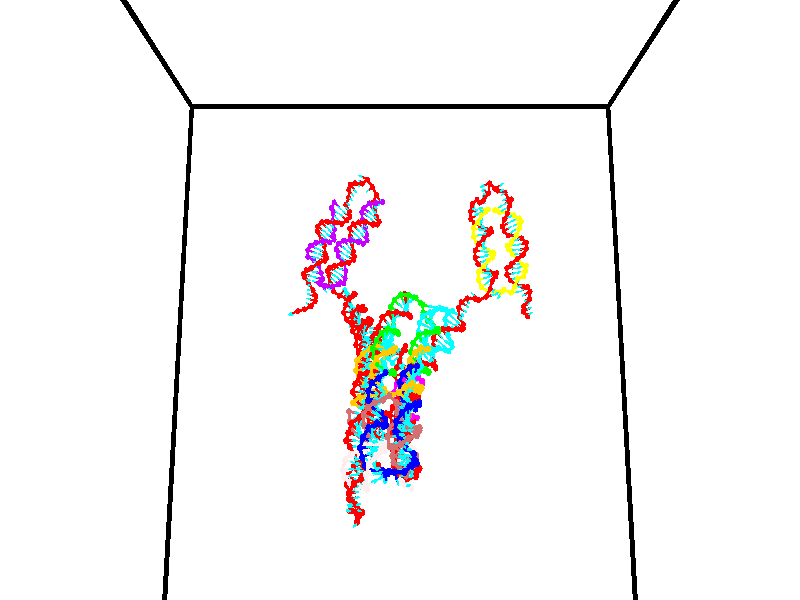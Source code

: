 // switches for output
#declare DRAW_BASES = 1; // possible values are 0, 1; only relevant for DNA ribbons
#declare DRAW_BASES_TYPE = 3; // possible values are 1, 2, 3; only relevant for DNA ribbons
#declare DRAW_FOG = 0; // set to 1 to enable fog

#include "colors.inc"

#include "transforms.inc"
background { rgb <1, 1, 1>}

#default {
   normal{
       ripples 0.25
       frequency 0.20
       turbulence 0.2
       lambda 5
   }
	finish {
		phong 0.1
		phong_size 40.
	}
}

// original window dimensions: 1024x640


// camera settings

camera {
	sky <0, 0.179814, -0.983701>
	up <0, 0.179814, -0.983701>
	right 1.6 * <1, 0, 0>
	location <35, 94.9851, 44.8844>
	look_at <35, 29.7336, 32.9568>
	direction <0, -65.2515, -11.9276>
	angle 67.0682
}


# declare cpy_camera_pos = <35, 94.9851, 44.8844>;
# if (DRAW_FOG = 1)
fog {
	fog_type 2
	up vnormalize(cpy_camera_pos)
	color rgbt<1,1,1,0.3>
	distance 1e-5
	fog_alt 3e-3
	fog_offset 56
}
# end


// LIGHTS

# declare lum = 6;
global_settings {
	ambient_light rgb lum * <0.05, 0.05, 0.05>
	max_trace_level 15
}# declare cpy_direct_light_amount = 0.25;
light_source
{	1000 * <-1, -1.16352, -0.803886>,
	rgb lum * cpy_direct_light_amount
	parallel
}

light_source
{	1000 * <1, 1.16352, 0.803886>,
	rgb lum * cpy_direct_light_amount
	parallel
}

// strand 0

// nucleotide -1

// particle -1
sphere {
	<24.644474, 34.629131, 34.808094> 0.250000
	pigment { color rgbt <1,0,0,0> }
	no_shadow
}
cylinder {
	<24.277033, 34.676220, 34.958988>,  <24.056568, 34.704472, 35.049526>, 0.100000
	pigment { color rgbt <1,0,0,0> }
	no_shadow
}
cylinder {
	<24.277033, 34.676220, 34.958988>,  <24.644474, 34.629131, 34.808094>, 0.100000
	pigment { color rgbt <1,0,0,0> }
	no_shadow
}

// particle -1
sphere {
	<24.277033, 34.676220, 34.958988> 0.100000
	pigment { color rgbt <1,0,0,0> }
	no_shadow
}
sphere {
	0, 1
	scale<0.080000,0.200000,0.300000>
	matrix <0.010179, 0.961332, -0.275204,
		-0.395048, -0.248963, -0.884282,
		-0.918604, 0.117720, 0.377238,
		24.001451, 34.711536, 35.072159>
	pigment { color rgbt <0,1,1,0> }
	no_shadow
}
cylinder {
	<25.332378, 34.899841, 34.700314>,  <24.644474, 34.629131, 34.808094>, 0.130000
	pigment { color rgbt <1,0,0,0> }
	no_shadow
}

// nucleotide -1

// particle -1
sphere {
	<25.332378, 34.899841, 34.700314> 0.250000
	pigment { color rgbt <1,0,0,0> }
	no_shadow
}
cylinder {
	<25.431746, 34.531494, 34.580124>,  <25.491365, 34.310486, 34.508011>, 0.100000
	pigment { color rgbt <1,0,0,0> }
	no_shadow
}
cylinder {
	<25.431746, 34.531494, 34.580124>,  <25.332378, 34.899841, 34.700314>, 0.100000
	pigment { color rgbt <1,0,0,0> }
	no_shadow
}

// particle -1
sphere {
	<25.431746, 34.531494, 34.580124> 0.100000
	pigment { color rgbt <1,0,0,0> }
	no_shadow
}
sphere {
	0, 1
	scale<0.080000,0.200000,0.300000>
	matrix <0.341789, 0.373580, -0.862333,
		0.906348, 0.111521, 0.407548,
		0.248420, -0.920870, -0.300477,
		25.506271, 34.255234, 34.489983>
	pigment { color rgbt <0,1,1,0> }
	no_shadow
}
cylinder {
	<26.019012, 34.897945, 34.429512>,  <25.332378, 34.899841, 34.700314>, 0.130000
	pigment { color rgbt <1,0,0,0> }
	no_shadow
}

// nucleotide -1

// particle -1
sphere {
	<26.019012, 34.897945, 34.429512> 0.250000
	pigment { color rgbt <1,0,0,0> }
	no_shadow
}
cylinder {
	<25.780100, 34.622406, 34.265202>,  <25.636751, 34.457081, 34.166615>, 0.100000
	pigment { color rgbt <1,0,0,0> }
	no_shadow
}
cylinder {
	<25.780100, 34.622406, 34.265202>,  <26.019012, 34.897945, 34.429512>, 0.100000
	pigment { color rgbt <1,0,0,0> }
	no_shadow
}

// particle -1
sphere {
	<25.780100, 34.622406, 34.265202> 0.100000
	pigment { color rgbt <1,0,0,0> }
	no_shadow
}
sphere {
	0, 1
	scale<0.080000,0.200000,0.300000>
	matrix <0.224110, 0.348423, -0.910152,
		0.770083, -0.635677, -0.053729,
		-0.597283, -0.688851, -0.410776,
		25.600914, 34.415752, 34.141968>
	pigment { color rgbt <0,1,1,0> }
	no_shadow
}
cylinder {
	<26.373451, 34.491451, 33.916500>,  <26.019012, 34.897945, 34.429512>, 0.130000
	pigment { color rgbt <1,0,0,0> }
	no_shadow
}

// nucleotide -1

// particle -1
sphere {
	<26.373451, 34.491451, 33.916500> 0.250000
	pigment { color rgbt <1,0,0,0> }
	no_shadow
}
cylinder {
	<25.993023, 34.441086, 33.803638>,  <25.764767, 34.410866, 33.735924>, 0.100000
	pigment { color rgbt <1,0,0,0> }
	no_shadow
}
cylinder {
	<25.993023, 34.441086, 33.803638>,  <26.373451, 34.491451, 33.916500>, 0.100000
	pigment { color rgbt <1,0,0,0> }
	no_shadow
}

// particle -1
sphere {
	<25.993023, 34.441086, 33.803638> 0.100000
	pigment { color rgbt <1,0,0,0> }
	no_shadow
}
sphere {
	0, 1
	scale<0.080000,0.200000,0.300000>
	matrix <0.271754, 0.093620, -0.957802,
		0.147019, -0.987613, -0.054821,
		-0.951071, -0.125917, -0.282152,
		25.707701, 34.403313, 33.718994>
	pigment { color rgbt <0,1,1,0> }
	no_shadow
}
cylinder {
	<26.352730, 33.985371, 33.409428>,  <26.373451, 34.491451, 33.916500>, 0.130000
	pigment { color rgbt <1,0,0,0> }
	no_shadow
}

// nucleotide -1

// particle -1
sphere {
	<26.352730, 33.985371, 33.409428> 0.250000
	pigment { color rgbt <1,0,0,0> }
	no_shadow
}
cylinder {
	<25.999905, 34.165577, 33.354290>,  <25.788210, 34.273701, 33.321209>, 0.100000
	pigment { color rgbt <1,0,0,0> }
	no_shadow
}
cylinder {
	<25.999905, 34.165577, 33.354290>,  <26.352730, 33.985371, 33.409428>, 0.100000
	pigment { color rgbt <1,0,0,0> }
	no_shadow
}

// particle -1
sphere {
	<25.999905, 34.165577, 33.354290> 0.100000
	pigment { color rgbt <1,0,0,0> }
	no_shadow
}
sphere {
	0, 1
	scale<0.080000,0.200000,0.300000>
	matrix <0.149644, -0.009522, -0.988694,
		-0.446736, -0.892717, -0.059018,
		-0.882062, 0.450517, -0.137844,
		25.735287, 34.300732, 33.312939>
	pigment { color rgbt <0,1,1,0> }
	no_shadow
}
cylinder {
	<26.017271, 33.732769, 32.843239>,  <26.352730, 33.985371, 33.409428>, 0.130000
	pigment { color rgbt <1,0,0,0> }
	no_shadow
}

// nucleotide -1

// particle -1
sphere {
	<26.017271, 33.732769, 32.843239> 0.250000
	pigment { color rgbt <1,0,0,0> }
	no_shadow
}
cylinder {
	<25.814745, 34.074398, 32.890911>,  <25.693230, 34.279377, 32.919514>, 0.100000
	pigment { color rgbt <1,0,0,0> }
	no_shadow
}
cylinder {
	<25.814745, 34.074398, 32.890911>,  <26.017271, 33.732769, 32.843239>, 0.100000
	pigment { color rgbt <1,0,0,0> }
	no_shadow
}

// particle -1
sphere {
	<25.814745, 34.074398, 32.890911> 0.100000
	pigment { color rgbt <1,0,0,0> }
	no_shadow
}
sphere {
	0, 1
	scale<0.080000,0.200000,0.300000>
	matrix <-0.103650, 0.076932, -0.991634,
		-0.856097, -0.514432, 0.049573,
		-0.506314, 0.854073, 0.119182,
		25.662851, 34.330620, 32.926666>
	pigment { color rgbt <0,1,1,0> }
	no_shadow
}
cylinder {
	<25.570318, 33.834759, 32.294262>,  <26.017271, 33.732769, 32.843239>, 0.130000
	pigment { color rgbt <1,0,0,0> }
	no_shadow
}

// nucleotide -1

// particle -1
sphere {
	<25.570318, 33.834759, 32.294262> 0.250000
	pigment { color rgbt <1,0,0,0> }
	no_shadow
}
cylinder {
	<25.625334, 34.201481, 32.444218>,  <25.658342, 34.421516, 32.534191>, 0.100000
	pigment { color rgbt <1,0,0,0> }
	no_shadow
}
cylinder {
	<25.625334, 34.201481, 32.444218>,  <25.570318, 33.834759, 32.294262>, 0.100000
	pigment { color rgbt <1,0,0,0> }
	no_shadow
}

// particle -1
sphere {
	<25.625334, 34.201481, 32.444218> 0.100000
	pigment { color rgbt <1,0,0,0> }
	no_shadow
}
sphere {
	0, 1
	scale<0.080000,0.200000,0.300000>
	matrix <-0.073943, 0.386937, -0.919137,
		-0.987733, 0.098696, 0.121010,
		0.137539, 0.916809, 0.374892,
		25.666595, 34.476524, 32.556686>
	pigment { color rgbt <0,1,1,0> }
	no_shadow
}
cylinder {
	<25.187061, 34.209290, 31.803148>,  <25.570318, 33.834759, 32.294262>, 0.130000
	pigment { color rgbt <1,0,0,0> }
	no_shadow
}

// nucleotide -1

// particle -1
sphere {
	<25.187061, 34.209290, 31.803148> 0.250000
	pigment { color rgbt <1,0,0,0> }
	no_shadow
}
cylinder {
	<25.455128, 34.443829, 31.985170>,  <25.615967, 34.584553, 32.094383>, 0.100000
	pigment { color rgbt <1,0,0,0> }
	no_shadow
}
cylinder {
	<25.455128, 34.443829, 31.985170>,  <25.187061, 34.209290, 31.803148>, 0.100000
	pigment { color rgbt <1,0,0,0> }
	no_shadow
}

// particle -1
sphere {
	<25.455128, 34.443829, 31.985170> 0.100000
	pigment { color rgbt <1,0,0,0> }
	no_shadow
}
sphere {
	0, 1
	scale<0.080000,0.200000,0.300000>
	matrix <0.042965, 0.581427, -0.812463,
		-0.740969, 0.564035, 0.364459,
		0.670164, 0.586351, 0.455053,
		25.656178, 34.619736, 32.121685>
	pigment { color rgbt <0,1,1,0> }
	no_shadow
}
cylinder {
	<25.159893, 35.080917, 31.703276>,  <25.187061, 34.209290, 31.803148>, 0.130000
	pigment { color rgbt <1,0,0,0> }
	no_shadow
}

// nucleotide -1

// particle -1
sphere {
	<25.159893, 35.080917, 31.703276> 0.250000
	pigment { color rgbt <1,0,0,0> }
	no_shadow
}
cylinder {
	<25.534185, 34.948391, 31.751671>,  <25.758760, 34.868874, 31.780708>, 0.100000
	pigment { color rgbt <1,0,0,0> }
	no_shadow
}
cylinder {
	<25.534185, 34.948391, 31.751671>,  <25.159893, 35.080917, 31.703276>, 0.100000
	pigment { color rgbt <1,0,0,0> }
	no_shadow
}

// particle -1
sphere {
	<25.534185, 34.948391, 31.751671> 0.100000
	pigment { color rgbt <1,0,0,0> }
	no_shadow
}
sphere {
	0, 1
	scale<0.080000,0.200000,0.300000>
	matrix <0.268304, 0.445953, -0.853896,
		0.228955, 0.831478, 0.506185,
		0.935731, -0.331315, 0.120986,
		25.814905, 34.848995, 31.787966>
	pigment { color rgbt <0,1,1,0> }
	no_shadow
}
cylinder {
	<25.548204, 35.612053, 31.478201>,  <25.159893, 35.080917, 31.703276>, 0.130000
	pigment { color rgbt <1,0,0,0> }
	no_shadow
}

// nucleotide -1

// particle -1
sphere {
	<25.548204, 35.612053, 31.478201> 0.250000
	pigment { color rgbt <1,0,0,0> }
	no_shadow
}
cylinder {
	<25.803089, 35.303776, 31.478596>,  <25.956020, 35.118809, 31.478832>, 0.100000
	pigment { color rgbt <1,0,0,0> }
	no_shadow
}
cylinder {
	<25.803089, 35.303776, 31.478596>,  <25.548204, 35.612053, 31.478201>, 0.100000
	pigment { color rgbt <1,0,0,0> }
	no_shadow
}

// particle -1
sphere {
	<25.803089, 35.303776, 31.478596> 0.100000
	pigment { color rgbt <1,0,0,0> }
	no_shadow
}
sphere {
	0, 1
	scale<0.080000,0.200000,0.300000>
	matrix <0.249196, 0.204823, -0.946546,
		0.729290, 0.603396, 0.322568,
		0.637211, -0.770689, 0.000989,
		25.994253, 35.072571, 31.478891>
	pigment { color rgbt <0,1,1,0> }
	no_shadow
}
cylinder {
	<26.140738, 35.922028, 31.345486>,  <25.548204, 35.612053, 31.478201>, 0.130000
	pigment { color rgbt <1,0,0,0> }
	no_shadow
}

// nucleotide -1

// particle -1
sphere {
	<26.140738, 35.922028, 31.345486> 0.250000
	pigment { color rgbt <1,0,0,0> }
	no_shadow
}
cylinder {
	<26.219145, 35.545479, 31.235657>,  <26.266190, 35.319550, 31.169760>, 0.100000
	pigment { color rgbt <1,0,0,0> }
	no_shadow
}
cylinder {
	<26.219145, 35.545479, 31.235657>,  <26.140738, 35.922028, 31.345486>, 0.100000
	pigment { color rgbt <1,0,0,0> }
	no_shadow
}

// particle -1
sphere {
	<26.219145, 35.545479, 31.235657> 0.100000
	pigment { color rgbt <1,0,0,0> }
	no_shadow
}
sphere {
	0, 1
	scale<0.080000,0.200000,0.300000>
	matrix <0.299987, 0.324150, -0.897181,
		0.933587, 0.093497, 0.345940,
		0.196020, -0.941374, -0.274574,
		26.277950, 35.263065, 31.153284>
	pigment { color rgbt <0,1,1,0> }
	no_shadow
}
cylinder {
	<26.845814, 35.964512, 30.963049>,  <26.140738, 35.922028, 31.345486>, 0.130000
	pigment { color rgbt <1,0,0,0> }
	no_shadow
}

// nucleotide -1

// particle -1
sphere {
	<26.845814, 35.964512, 30.963049> 0.250000
	pigment { color rgbt <1,0,0,0> }
	no_shadow
}
cylinder {
	<26.667473, 35.626438, 30.845152>,  <26.560469, 35.423592, 30.774414>, 0.100000
	pigment { color rgbt <1,0,0,0> }
	no_shadow
}
cylinder {
	<26.667473, 35.626438, 30.845152>,  <26.845814, 35.964512, 30.963049>, 0.100000
	pigment { color rgbt <1,0,0,0> }
	no_shadow
}

// particle -1
sphere {
	<26.667473, 35.626438, 30.845152> 0.100000
	pigment { color rgbt <1,0,0,0> }
	no_shadow
}
sphere {
	0, 1
	scale<0.080000,0.200000,0.300000>
	matrix <0.325888, 0.153411, -0.932878,
		0.833674, -0.511980, 0.207038,
		-0.445853, -0.845187, -0.294743,
		26.533716, 35.372883, 30.756729>
	pigment { color rgbt <0,1,1,0> }
	no_shadow
}
cylinder {
	<27.401665, 35.485256, 30.650305>,  <26.845814, 35.964512, 30.963049>, 0.130000
	pigment { color rgbt <1,0,0,0> }
	no_shadow
}

// nucleotide -1

// particle -1
sphere {
	<27.401665, 35.485256, 30.650305> 0.250000
	pigment { color rgbt <1,0,0,0> }
	no_shadow
}
cylinder {
	<27.040600, 35.387383, 30.508698>,  <26.823961, 35.328659, 30.423733>, 0.100000
	pigment { color rgbt <1,0,0,0> }
	no_shadow
}
cylinder {
	<27.040600, 35.387383, 30.508698>,  <27.401665, 35.485256, 30.650305>, 0.100000
	pigment { color rgbt <1,0,0,0> }
	no_shadow
}

// particle -1
sphere {
	<27.040600, 35.387383, 30.508698> 0.100000
	pigment { color rgbt <1,0,0,0> }
	no_shadow
}
sphere {
	0, 1
	scale<0.080000,0.200000,0.300000>
	matrix <0.355279, 0.040512, -0.933882,
		0.242845, -0.968757, 0.050362,
		-0.902664, -0.244681, -0.354018,
		26.769800, 35.313980, 30.402493>
	pigment { color rgbt <0,1,1,0> }
	no_shadow
}
cylinder {
	<27.505522, 34.963017, 30.277685>,  <27.401665, 35.485256, 30.650305>, 0.130000
	pigment { color rgbt <1,0,0,0> }
	no_shadow
}

// nucleotide -1

// particle -1
sphere {
	<27.505522, 34.963017, 30.277685> 0.250000
	pigment { color rgbt <1,0,0,0> }
	no_shadow
}
cylinder {
	<27.145651, 35.059715, 30.132280>,  <26.929729, 35.117733, 30.045036>, 0.100000
	pigment { color rgbt <1,0,0,0> }
	no_shadow
}
cylinder {
	<27.145651, 35.059715, 30.132280>,  <27.505522, 34.963017, 30.277685>, 0.100000
	pigment { color rgbt <1,0,0,0> }
	no_shadow
}

// particle -1
sphere {
	<27.145651, 35.059715, 30.132280> 0.100000
	pigment { color rgbt <1,0,0,0> }
	no_shadow
}
sphere {
	0, 1
	scale<0.080000,0.200000,0.300000>
	matrix <0.342541, -0.125316, -0.931108,
		-0.270647, -0.962213, 0.029935,
		-0.899676, 0.241747, -0.363513,
		26.875748, 35.132240, 30.023226>
	pigment { color rgbt <0,1,1,0> }
	no_shadow
}
cylinder {
	<27.309933, 34.576782, 29.817715>,  <27.505522, 34.963017, 30.277685>, 0.130000
	pigment { color rgbt <1,0,0,0> }
	no_shadow
}

// nucleotide -1

// particle -1
sphere {
	<27.309933, 34.576782, 29.817715> 0.250000
	pigment { color rgbt <1,0,0,0> }
	no_shadow
}
cylinder {
	<27.057701, 34.867100, 29.707741>,  <26.906363, 35.041290, 29.641756>, 0.100000
	pigment { color rgbt <1,0,0,0> }
	no_shadow
}
cylinder {
	<27.057701, 34.867100, 29.707741>,  <27.309933, 34.576782, 29.817715>, 0.100000
	pigment { color rgbt <1,0,0,0> }
	no_shadow
}

// particle -1
sphere {
	<27.057701, 34.867100, 29.707741> 0.100000
	pigment { color rgbt <1,0,0,0> }
	no_shadow
}
sphere {
	0, 1
	scale<0.080000,0.200000,0.300000>
	matrix <0.312820, -0.086514, -0.945864,
		-0.710291, -0.682447, -0.172489,
		-0.630579, 0.725797, -0.274933,
		26.868526, 35.084839, 29.625261>
	pigment { color rgbt <0,1,1,0> }
	no_shadow
}
cylinder {
	<27.184885, 34.460430, 29.080288>,  <27.309933, 34.576782, 29.817715>, 0.130000
	pigment { color rgbt <1,0,0,0> }
	no_shadow
}

// nucleotide -1

// particle -1
sphere {
	<27.184885, 34.460430, 29.080288> 0.250000
	pigment { color rgbt <1,0,0,0> }
	no_shadow
}
cylinder {
	<27.066946, 34.837009, 29.145695>,  <26.996181, 35.062958, 29.184938>, 0.100000
	pigment { color rgbt <1,0,0,0> }
	no_shadow
}
cylinder {
	<27.066946, 34.837009, 29.145695>,  <27.184885, 34.460430, 29.080288>, 0.100000
	pigment { color rgbt <1,0,0,0> }
	no_shadow
}

// particle -1
sphere {
	<27.066946, 34.837009, 29.145695> 0.100000
	pigment { color rgbt <1,0,0,0> }
	no_shadow
}
sphere {
	0, 1
	scale<0.080000,0.200000,0.300000>
	matrix <0.305405, 0.254995, -0.917445,
		-0.905424, -0.220570, -0.362708,
		-0.294850, 0.941449, 0.163515,
		26.978491, 35.119446, 29.194750>
	pigment { color rgbt <0,1,1,0> }
	no_shadow
}
cylinder {
	<26.859583, 34.601177, 28.547342>,  <27.184885, 34.460430, 29.080288>, 0.130000
	pigment { color rgbt <1,0,0,0> }
	no_shadow
}

// nucleotide -1

// particle -1
sphere {
	<26.859583, 34.601177, 28.547342> 0.250000
	pigment { color rgbt <1,0,0,0> }
	no_shadow
}
cylinder {
	<26.940561, 34.971016, 28.676426>,  <26.989149, 35.192917, 28.753876>, 0.100000
	pigment { color rgbt <1,0,0,0> }
	no_shadow
}
cylinder {
	<26.940561, 34.971016, 28.676426>,  <26.859583, 34.601177, 28.547342>, 0.100000
	pigment { color rgbt <1,0,0,0> }
	no_shadow
}

// particle -1
sphere {
	<26.940561, 34.971016, 28.676426> 0.100000
	pigment { color rgbt <1,0,0,0> }
	no_shadow
}
sphere {
	0, 1
	scale<0.080000,0.200000,0.300000>
	matrix <0.185964, 0.287239, -0.939634,
		-0.961474, 0.250239, -0.113790,
		0.202448, 0.924594, 0.322708,
		27.001295, 35.248394, 28.773239>
	pigment { color rgbt <0,1,1,0> }
	no_shadow
}
cylinder {
	<26.525925, 35.213318, 27.996933>,  <26.859583, 34.601177, 28.547342>, 0.130000
	pigment { color rgbt <1,0,0,0> }
	no_shadow
}

// nucleotide -1

// particle -1
sphere {
	<26.525925, 35.213318, 27.996933> 0.250000
	pigment { color rgbt <1,0,0,0> }
	no_shadow
}
cylinder {
	<26.832678, 35.343353, 28.218275>,  <27.016729, 35.421375, 28.351080>, 0.100000
	pigment { color rgbt <1,0,0,0> }
	no_shadow
}
cylinder {
	<26.832678, 35.343353, 28.218275>,  <26.525925, 35.213318, 27.996933>, 0.100000
	pigment { color rgbt <1,0,0,0> }
	no_shadow
}

// particle -1
sphere {
	<26.832678, 35.343353, 28.218275> 0.100000
	pigment { color rgbt <1,0,0,0> }
	no_shadow
}
sphere {
	0, 1
	scale<0.080000,0.200000,0.300000>
	matrix <0.359538, 0.496592, -0.790018,
		-0.531621, 0.804805, 0.263946,
		0.766884, 0.325091, 0.553357,
		27.062742, 35.440880, 28.384283>
	pigment { color rgbt <0,1,1,0> }
	no_shadow
}
cylinder {
	<26.616882, 35.821091, 27.758886>,  <26.525925, 35.213318, 27.996933>, 0.130000
	pigment { color rgbt <1,0,0,0> }
	no_shadow
}

// nucleotide -1

// particle -1
sphere {
	<26.616882, 35.821091, 27.758886> 0.250000
	pigment { color rgbt <1,0,0,0> }
	no_shadow
}
cylinder {
	<26.963772, 35.776615, 27.953024>,  <27.171906, 35.749931, 28.069506>, 0.100000
	pigment { color rgbt <1,0,0,0> }
	no_shadow
}
cylinder {
	<26.963772, 35.776615, 27.953024>,  <26.616882, 35.821091, 27.758886>, 0.100000
	pigment { color rgbt <1,0,0,0> }
	no_shadow
}

// particle -1
sphere {
	<26.963772, 35.776615, 27.953024> 0.100000
	pigment { color rgbt <1,0,0,0> }
	no_shadow
}
sphere {
	0, 1
	scale<0.080000,0.200000,0.300000>
	matrix <0.489890, 0.364845, -0.791767,
		-0.089039, 0.924405, 0.370873,
		0.867225, -0.111189, 0.485343,
		27.223940, 35.743259, 28.098627>
	pigment { color rgbt <0,1,1,0> }
	no_shadow
}
cylinder {
	<27.112833, 36.366962, 27.539091>,  <26.616882, 35.821091, 27.758886>, 0.130000
	pigment { color rgbt <1,0,0,0> }
	no_shadow
}

// nucleotide -1

// particle -1
sphere {
	<27.112833, 36.366962, 27.539091> 0.250000
	pigment { color rgbt <1,0,0,0> }
	no_shadow
}
cylinder {
	<27.381355, 36.138096, 27.727549>,  <27.542469, 36.000774, 27.840622>, 0.100000
	pigment { color rgbt <1,0,0,0> }
	no_shadow
}
cylinder {
	<27.381355, 36.138096, 27.727549>,  <27.112833, 36.366962, 27.539091>, 0.100000
	pigment { color rgbt <1,0,0,0> }
	no_shadow
}

// particle -1
sphere {
	<27.381355, 36.138096, 27.727549> 0.100000
	pigment { color rgbt <1,0,0,0> }
	no_shadow
}
sphere {
	0, 1
	scale<0.080000,0.200000,0.300000>
	matrix <0.679267, 0.220599, -0.699952,
		0.296554, 0.789913, 0.536742,
		0.671306, -0.572165, 0.471143,
		27.582747, 35.966446, 27.868891>
	pigment { color rgbt <0,1,1,0> }
	no_shadow
}
cylinder {
	<27.700281, 36.739460, 27.586857>,  <27.112833, 36.366962, 27.539091>, 0.130000
	pigment { color rgbt <1,0,0,0> }
	no_shadow
}

// nucleotide -1

// particle -1
sphere {
	<27.700281, 36.739460, 27.586857> 0.250000
	pigment { color rgbt <1,0,0,0> }
	no_shadow
}
cylinder {
	<27.829147, 36.362354, 27.621292>,  <27.906467, 36.136093, 27.641954>, 0.100000
	pigment { color rgbt <1,0,0,0> }
	no_shadow
}
cylinder {
	<27.829147, 36.362354, 27.621292>,  <27.700281, 36.739460, 27.586857>, 0.100000
	pigment { color rgbt <1,0,0,0> }
	no_shadow
}

// particle -1
sphere {
	<27.829147, 36.362354, 27.621292> 0.100000
	pigment { color rgbt <1,0,0,0> }
	no_shadow
}
sphere {
	0, 1
	scale<0.080000,0.200000,0.300000>
	matrix <0.762741, 0.204628, -0.613476,
		0.560745, 0.263305, 0.785007,
		0.322166, -0.942761, 0.086090,
		27.925797, 36.079525, 27.647120>
	pigment { color rgbt <0,1,1,0> }
	no_shadow
}
cylinder {
	<28.469635, 36.793106, 27.679020>,  <27.700281, 36.739460, 27.586857>, 0.130000
	pigment { color rgbt <1,0,0,0> }
	no_shadow
}

// nucleotide -1

// particle -1
sphere {
	<28.469635, 36.793106, 27.679020> 0.250000
	pigment { color rgbt <1,0,0,0> }
	no_shadow
}
cylinder {
	<28.387772, 36.424145, 27.548000>,  <28.338654, 36.202766, 27.469389>, 0.100000
	pigment { color rgbt <1,0,0,0> }
	no_shadow
}
cylinder {
	<28.387772, 36.424145, 27.548000>,  <28.469635, 36.793106, 27.679020>, 0.100000
	pigment { color rgbt <1,0,0,0> }
	no_shadow
}

// particle -1
sphere {
	<28.387772, 36.424145, 27.548000> 0.100000
	pigment { color rgbt <1,0,0,0> }
	no_shadow
}
sphere {
	0, 1
	scale<0.080000,0.200000,0.300000>
	matrix <0.706738, 0.092272, -0.701433,
		0.677227, -0.375044, 0.633013,
		-0.204659, -0.922403, -0.327547,
		28.326374, 36.147423, 27.449736>
	pigment { color rgbt <0,1,1,0> }
	no_shadow
}
cylinder {
	<29.149801, 36.460056, 27.714079>,  <28.469635, 36.793106, 27.679020>, 0.130000
	pigment { color rgbt <1,0,0,0> }
	no_shadow
}

// nucleotide -1

// particle -1
sphere {
	<29.149801, 36.460056, 27.714079> 0.250000
	pigment { color rgbt <1,0,0,0> }
	no_shadow
}
cylinder {
	<28.907410, 36.277786, 27.453266>,  <28.761974, 36.168423, 27.296778>, 0.100000
	pigment { color rgbt <1,0,0,0> }
	no_shadow
}
cylinder {
	<28.907410, 36.277786, 27.453266>,  <29.149801, 36.460056, 27.714079>, 0.100000
	pigment { color rgbt <1,0,0,0> }
	no_shadow
}

// particle -1
sphere {
	<28.907410, 36.277786, 27.453266> 0.100000
	pigment { color rgbt <1,0,0,0> }
	no_shadow
}
sphere {
	0, 1
	scale<0.080000,0.200000,0.300000>
	matrix <0.734303, -0.005204, -0.678802,
		0.305923, -0.890129, 0.337760,
		-0.605979, -0.455680, -0.652032,
		28.725616, 36.141083, 27.257656>
	pigment { color rgbt <0,1,1,0> }
	no_shadow
}
cylinder {
	<29.628061, 36.129219, 27.292912>,  <29.149801, 36.460056, 27.714079>, 0.130000
	pigment { color rgbt <1,0,0,0> }
	no_shadow
}

// nucleotide -1

// particle -1
sphere {
	<29.628061, 36.129219, 27.292912> 0.250000
	pigment { color rgbt <1,0,0,0> }
	no_shadow
}
cylinder {
	<29.308308, 36.093712, 27.055222>,  <29.116455, 36.072407, 26.912607>, 0.100000
	pigment { color rgbt <1,0,0,0> }
	no_shadow
}
cylinder {
	<29.308308, 36.093712, 27.055222>,  <29.628061, 36.129219, 27.292912>, 0.100000
	pigment { color rgbt <1,0,0,0> }
	no_shadow
}

// particle -1
sphere {
	<29.308308, 36.093712, 27.055222> 0.100000
	pigment { color rgbt <1,0,0,0> }
	no_shadow
}
sphere {
	0, 1
	scale<0.080000,0.200000,0.300000>
	matrix <0.599729, -0.058375, -0.798071,
		0.036158, -0.994340, 0.099903,
		-0.799386, -0.088772, -0.594224,
		29.068491, 36.067081, 26.876955>
	pigment { color rgbt <0,1,1,0> }
	no_shadow
}
cylinder {
	<29.889441, 35.627563, 26.829035>,  <29.628061, 36.129219, 27.292912>, 0.130000
	pigment { color rgbt <1,0,0,0> }
	no_shadow
}

// nucleotide -1

// particle -1
sphere {
	<29.889441, 35.627563, 26.829035> 0.250000
	pigment { color rgbt <1,0,0,0> }
	no_shadow
}
cylinder {
	<29.579712, 35.819187, 26.663660>,  <29.393875, 35.934162, 26.564436>, 0.100000
	pigment { color rgbt <1,0,0,0> }
	no_shadow
}
cylinder {
	<29.579712, 35.819187, 26.663660>,  <29.889441, 35.627563, 26.829035>, 0.100000
	pigment { color rgbt <1,0,0,0> }
	no_shadow
}

// particle -1
sphere {
	<29.579712, 35.819187, 26.663660> 0.100000
	pigment { color rgbt <1,0,0,0> }
	no_shadow
}
sphere {
	0, 1
	scale<0.080000,0.200000,0.300000>
	matrix <0.477168, 0.012917, -0.878717,
		-0.415617, -0.877688, -0.238593,
		-0.774321, 0.479059, -0.413436,
		29.347416, 35.962906, 26.539629>
	pigment { color rgbt <0,1,1,0> }
	no_shadow
}
cylinder {
	<29.791231, 35.236897, 26.271111>,  <29.889441, 35.627563, 26.829035>, 0.130000
	pigment { color rgbt <1,0,0,0> }
	no_shadow
}

// nucleotide -1

// particle -1
sphere {
	<29.791231, 35.236897, 26.271111> 0.250000
	pigment { color rgbt <1,0,0,0> }
	no_shadow
}
cylinder {
	<29.672216, 35.615261, 26.219376>,  <29.600807, 35.842278, 26.188335>, 0.100000
	pigment { color rgbt <1,0,0,0> }
	no_shadow
}
cylinder {
	<29.672216, 35.615261, 26.219376>,  <29.791231, 35.236897, 26.271111>, 0.100000
	pigment { color rgbt <1,0,0,0> }
	no_shadow
}

// particle -1
sphere {
	<29.672216, 35.615261, 26.219376> 0.100000
	pigment { color rgbt <1,0,0,0> }
	no_shadow
}
sphere {
	0, 1
	scale<0.080000,0.200000,0.300000>
	matrix <0.441596, 0.016247, -0.897067,
		-0.846442, -0.324027, -0.422544,
		-0.297539, 0.945908, -0.129337,
		29.582954, 35.899033, 26.180574>
	pigment { color rgbt <0,1,1,0> }
	no_shadow
}
cylinder {
	<29.414680, 35.244968, 25.642353>,  <29.791231, 35.236897, 26.271111>, 0.130000
	pigment { color rgbt <1,0,0,0> }
	no_shadow
}

// nucleotide -1

// particle -1
sphere {
	<29.414680, 35.244968, 25.642353> 0.250000
	pigment { color rgbt <1,0,0,0> }
	no_shadow
}
cylinder {
	<29.572405, 35.602764, 25.726648>,  <29.667040, 35.817440, 25.777225>, 0.100000
	pigment { color rgbt <1,0,0,0> }
	no_shadow
}
cylinder {
	<29.572405, 35.602764, 25.726648>,  <29.414680, 35.244968, 25.642353>, 0.100000
	pigment { color rgbt <1,0,0,0> }
	no_shadow
}

// particle -1
sphere {
	<29.572405, 35.602764, 25.726648> 0.100000
	pigment { color rgbt <1,0,0,0> }
	no_shadow
}
sphere {
	0, 1
	scale<0.080000,0.200000,0.300000>
	matrix <0.508147, -0.021151, -0.861011,
		-0.765706, 0.446593, -0.462871,
		0.394311, 0.894487, 0.210740,
		29.690699, 35.871109, 25.789869>
	pigment { color rgbt <0,1,1,0> }
	no_shadow
}
cylinder {
	<29.726419, 35.455608, 25.076399>,  <29.414680, 35.244968, 25.642353>, 0.130000
	pigment { color rgbt <1,0,0,0> }
	no_shadow
}

// nucleotide -1

// particle -1
sphere {
	<29.726419, 35.455608, 25.076399> 0.250000
	pigment { color rgbt <1,0,0,0> }
	no_shadow
}
cylinder {
	<29.877697, 35.779564, 25.255751>,  <29.968464, 35.973938, 25.363361>, 0.100000
	pigment { color rgbt <1,0,0,0> }
	no_shadow
}
cylinder {
	<29.877697, 35.779564, 25.255751>,  <29.726419, 35.455608, 25.076399>, 0.100000
	pigment { color rgbt <1,0,0,0> }
	no_shadow
}

// particle -1
sphere {
	<29.877697, 35.779564, 25.255751> 0.100000
	pigment { color rgbt <1,0,0,0> }
	no_shadow
}
sphere {
	0, 1
	scale<0.080000,0.200000,0.300000>
	matrix <0.662250, 0.101732, -0.742345,
		-0.646833, 0.577691, -0.497876,
		0.378196, 0.809891, 0.448380,
		29.991156, 36.022530, 25.390265>
	pigment { color rgbt <0,1,1,0> }
	no_shadow
}
cylinder {
	<29.758387, 35.900303, 24.543337>,  <29.726419, 35.455608, 25.076399>, 0.130000
	pigment { color rgbt <1,0,0,0> }
	no_shadow
}

// nucleotide -1

// particle -1
sphere {
	<29.758387, 35.900303, 24.543337> 0.250000
	pigment { color rgbt <1,0,0,0> }
	no_shadow
}
cylinder {
	<29.987968, 36.052334, 24.833473>,  <30.125717, 36.143555, 25.007555>, 0.100000
	pigment { color rgbt <1,0,0,0> }
	no_shadow
}
cylinder {
	<29.987968, 36.052334, 24.833473>,  <29.758387, 35.900303, 24.543337>, 0.100000
	pigment { color rgbt <1,0,0,0> }
	no_shadow
}

// particle -1
sphere {
	<29.987968, 36.052334, 24.833473> 0.100000
	pigment { color rgbt <1,0,0,0> }
	no_shadow
}
sphere {
	0, 1
	scale<0.080000,0.200000,0.300000>
	matrix <0.652961, 0.322125, -0.685476,
		-0.494186, 0.867049, -0.063293,
		0.573953, 0.380080, 0.725339,
		30.160154, 36.166359, 25.051075>
	pigment { color rgbt <0,1,1,0> }
	no_shadow
}
cylinder {
	<29.928982, 36.517750, 24.282360>,  <29.758387, 35.900303, 24.543337>, 0.130000
	pigment { color rgbt <1,0,0,0> }
	no_shadow
}

// nucleotide -1

// particle -1
sphere {
	<29.928982, 36.517750, 24.282360> 0.250000
	pigment { color rgbt <1,0,0,0> }
	no_shadow
}
cylinder {
	<30.204115, 36.366104, 24.529959>,  <30.369196, 36.275116, 24.678518>, 0.100000
	pigment { color rgbt <1,0,0,0> }
	no_shadow
}
cylinder {
	<30.204115, 36.366104, 24.529959>,  <29.928982, 36.517750, 24.282360>, 0.100000
	pigment { color rgbt <1,0,0,0> }
	no_shadow
}

// particle -1
sphere {
	<30.204115, 36.366104, 24.529959> 0.100000
	pigment { color rgbt <1,0,0,0> }
	no_shadow
}
sphere {
	0, 1
	scale<0.080000,0.200000,0.300000>
	matrix <0.725683, 0.339962, -0.598171,
		0.016342, 0.860637, 0.508956,
		0.687835, -0.379116, 0.618995,
		30.410465, 36.252369, 24.715656>
	pigment { color rgbt <0,1,1,0> }
	no_shadow
}
cylinder {
	<30.456497, 37.085770, 24.363100>,  <29.928982, 36.517750, 24.282360>, 0.130000
	pigment { color rgbt <1,0,0,0> }
	no_shadow
}

// nucleotide -1

// particle -1
sphere {
	<30.456497, 37.085770, 24.363100> 0.250000
	pigment { color rgbt <1,0,0,0> }
	no_shadow
}
cylinder {
	<30.639421, 36.730053, 24.360899>,  <30.749176, 36.516624, 24.359579>, 0.100000
	pigment { color rgbt <1,0,0,0> }
	no_shadow
}
cylinder {
	<30.639421, 36.730053, 24.360899>,  <30.456497, 37.085770, 24.363100>, 0.100000
	pigment { color rgbt <1,0,0,0> }
	no_shadow
}

// particle -1
sphere {
	<30.639421, 36.730053, 24.360899> 0.100000
	pigment { color rgbt <1,0,0,0> }
	no_shadow
}
sphere {
	0, 1
	scale<0.080000,0.200000,0.300000>
	matrix <0.584521, 0.305235, -0.751776,
		0.670227, 0.340577, 0.659396,
		0.457309, -0.889291, -0.005503,
		30.776613, 36.463264, 24.359247>
	pigment { color rgbt <0,1,1,0> }
	no_shadow
}
cylinder {
	<31.209019, 37.095478, 24.389715>,  <30.456497, 37.085770, 24.363100>, 0.130000
	pigment { color rgbt <1,0,0,0> }
	no_shadow
}

// nucleotide -1

// particle -1
sphere {
	<31.209019, 37.095478, 24.389715> 0.250000
	pigment { color rgbt <1,0,0,0> }
	no_shadow
}
cylinder {
	<31.071140, 36.791233, 24.169661>,  <30.988413, 36.608685, 24.037628>, 0.100000
	pigment { color rgbt <1,0,0,0> }
	no_shadow
}
cylinder {
	<31.071140, 36.791233, 24.169661>,  <31.209019, 37.095478, 24.389715>, 0.100000
	pigment { color rgbt <1,0,0,0> }
	no_shadow
}

// particle -1
sphere {
	<31.071140, 36.791233, 24.169661> 0.100000
	pigment { color rgbt <1,0,0,0> }
	no_shadow
}
sphere {
	0, 1
	scale<0.080000,0.200000,0.300000>
	matrix <0.255858, 0.487738, -0.834655,
		0.903173, -0.428458, 0.026488,
		-0.344695, -0.760615, -0.550136,
		30.967731, 36.563049, 24.004620>
	pigment { color rgbt <0,1,1,0> }
	no_shadow
}
cylinder {
	<31.713528, 36.722012, 23.917004>,  <31.209019, 37.095478, 24.389715>, 0.130000
	pigment { color rgbt <1,0,0,0> }
	no_shadow
}

// nucleotide -1

// particle -1
sphere {
	<31.713528, 36.722012, 23.917004> 0.250000
	pigment { color rgbt <1,0,0,0> }
	no_shadow
}
cylinder {
	<31.345501, 36.750675, 23.762943>,  <31.124685, 36.767872, 23.670507>, 0.100000
	pigment { color rgbt <1,0,0,0> }
	no_shadow
}
cylinder {
	<31.345501, 36.750675, 23.762943>,  <31.713528, 36.722012, 23.917004>, 0.100000
	pigment { color rgbt <1,0,0,0> }
	no_shadow
}

// particle -1
sphere {
	<31.345501, 36.750675, 23.762943> 0.100000
	pigment { color rgbt <1,0,0,0> }
	no_shadow
}
sphere {
	0, 1
	scale<0.080000,0.200000,0.300000>
	matrix <0.366513, 0.504655, -0.781659,
		0.138357, -0.860342, -0.490580,
		-0.920068, 0.071656, -0.385149,
		31.069481, 36.772171, 23.647398>
	pigment { color rgbt <0,1,1,0> }
	no_shadow
}
cylinder {
	<32.171013, 36.197239, 24.352425>,  <31.713528, 36.722012, 23.917004>, 0.130000
	pigment { color rgbt <1,0,0,0> }
	no_shadow
}

// nucleotide -1

// particle -1
sphere {
	<32.171013, 36.197239, 24.352425> 0.250000
	pigment { color rgbt <1,0,0,0> }
	no_shadow
}
cylinder {
	<31.903805, 35.918373, 24.456514>,  <31.743481, 35.751053, 24.518969>, 0.100000
	pigment { color rgbt <1,0,0,0> }
	no_shadow
}
cylinder {
	<31.903805, 35.918373, 24.456514>,  <32.171013, 36.197239, 24.352425>, 0.100000
	pigment { color rgbt <1,0,0,0> }
	no_shadow
}

// particle -1
sphere {
	<31.903805, 35.918373, 24.456514> 0.100000
	pigment { color rgbt <1,0,0,0> }
	no_shadow
}
sphere {
	0, 1
	scale<0.080000,0.200000,0.300000>
	matrix <0.551314, -0.228795, 0.802313,
		-0.499803, 0.679426, 0.537194,
		-0.668020, -0.697160, 0.260224,
		31.703400, 35.709225, 24.534582>
	pigment { color rgbt <0,1,1,0> }
	no_shadow
}
cylinder {
	<32.591030, 35.944851, 25.003305>,  <32.171013, 36.197239, 24.352425>, 0.130000
	pigment { color rgbt <1,0,0,0> }
	no_shadow
}

// nucleotide -1

// particle -1
sphere {
	<32.591030, 35.944851, 25.003305> 0.250000
	pigment { color rgbt <1,0,0,0> }
	no_shadow
}
cylinder {
	<32.834862, 35.867455, 25.310806>,  <32.981159, 35.821014, 25.495306>, 0.100000
	pigment { color rgbt <1,0,0,0> }
	no_shadow
}
cylinder {
	<32.834862, 35.867455, 25.310806>,  <32.591030, 35.944851, 25.003305>, 0.100000
	pigment { color rgbt <1,0,0,0> }
	no_shadow
}

// particle -1
sphere {
	<32.834862, 35.867455, 25.310806> 0.100000
	pigment { color rgbt <1,0,0,0> }
	no_shadow
}
sphere {
	0, 1
	scale<0.080000,0.200000,0.300000>
	matrix <-0.627068, 0.475584, 0.616933,
		-0.484978, -0.858126, 0.168570,
		0.609575, -0.193494, 0.768751,
		33.017735, 35.809406, 25.541431>
	pigment { color rgbt <0,1,1,0> }
	no_shadow
}
cylinder {
	<32.245876, 35.545681, 25.538473>,  <32.591030, 35.944851, 25.003305>, 0.130000
	pigment { color rgbt <1,0,0,0> }
	no_shadow
}

// nucleotide -1

// particle -1
sphere {
	<32.245876, 35.545681, 25.538473> 0.250000
	pigment { color rgbt <1,0,0,0> }
	no_shadow
}
cylinder {
	<32.525635, 35.784340, 25.695881>,  <32.693489, 35.927536, 25.790325>, 0.100000
	pigment { color rgbt <1,0,0,0> }
	no_shadow
}
cylinder {
	<32.525635, 35.784340, 25.695881>,  <32.245876, 35.545681, 25.538473>, 0.100000
	pigment { color rgbt <1,0,0,0> }
	no_shadow
}

// particle -1
sphere {
	<32.525635, 35.784340, 25.695881> 0.100000
	pigment { color rgbt <1,0,0,0> }
	no_shadow
}
sphere {
	0, 1
	scale<0.080000,0.200000,0.300000>
	matrix <-0.635193, 0.266453, 0.724937,
		0.327678, -0.756978, 0.565342,
		0.699398, 0.596646, 0.393516,
		32.735455, 35.963333, 25.813936>
	pigment { color rgbt <0,1,1,0> }
	no_shadow
}
cylinder {
	<32.423920, 35.256718, 26.131790>,  <32.245876, 35.545681, 25.538473>, 0.130000
	pigment { color rgbt <1,0,0,0> }
	no_shadow
}

// nucleotide -1

// particle -1
sphere {
	<32.423920, 35.256718, 26.131790> 0.250000
	pigment { color rgbt <1,0,0,0> }
	no_shadow
}
cylinder {
	<32.484753, 35.652065, 26.132473>,  <32.521252, 35.889275, 26.132883>, 0.100000
	pigment { color rgbt <1,0,0,0> }
	no_shadow
}
cylinder {
	<32.484753, 35.652065, 26.132473>,  <32.423920, 35.256718, 26.131790>, 0.100000
	pigment { color rgbt <1,0,0,0> }
	no_shadow
}

// particle -1
sphere {
	<32.484753, 35.652065, 26.132473> 0.100000
	pigment { color rgbt <1,0,0,0> }
	no_shadow
}
sphere {
	0, 1
	scale<0.080000,0.200000,0.300000>
	matrix <-0.486964, 0.073427, 0.870330,
		0.860080, -0.133194, 0.492466,
		0.152083, 0.988366, 0.001708,
		32.530376, 35.948574, 26.132986>
	pigment { color rgbt <0,1,1,0> }
	no_shadow
}
cylinder {
	<32.598629, 35.410408, 26.779366>,  <32.423920, 35.256718, 26.131790>, 0.130000
	pigment { color rgbt <1,0,0,0> }
	no_shadow
}

// nucleotide -1

// particle -1
sphere {
	<32.598629, 35.410408, 26.779366> 0.250000
	pigment { color rgbt <1,0,0,0> }
	no_shadow
}
cylinder {
	<32.504135, 35.786072, 26.679626>,  <32.447437, 36.011471, 26.619783>, 0.100000
	pigment { color rgbt <1,0,0,0> }
	no_shadow
}
cylinder {
	<32.504135, 35.786072, 26.679626>,  <32.598629, 35.410408, 26.779366>, 0.100000
	pigment { color rgbt <1,0,0,0> }
	no_shadow
}

// particle -1
sphere {
	<32.504135, 35.786072, 26.679626> 0.100000
	pigment { color rgbt <1,0,0,0> }
	no_shadow
}
sphere {
	0, 1
	scale<0.080000,0.200000,0.300000>
	matrix <-0.355990, 0.155120, 0.921526,
		0.904138, 0.306460, 0.297687,
		-0.236233, 0.939159, -0.249346,
		32.433266, 36.067818, 26.604822>
	pigment { color rgbt <0,1,1,0> }
	no_shadow
}
cylinder {
	<32.876385, 35.714897, 27.310421>,  <32.598629, 35.410408, 26.779366>, 0.130000
	pigment { color rgbt <1,0,0,0> }
	no_shadow
}

// nucleotide -1

// particle -1
sphere {
	<32.876385, 35.714897, 27.310421> 0.250000
	pigment { color rgbt <1,0,0,0> }
	no_shadow
}
cylinder {
	<32.611958, 35.957523, 27.133751>,  <32.453300, 36.103100, 27.027748>, 0.100000
	pigment { color rgbt <1,0,0,0> }
	no_shadow
}
cylinder {
	<32.611958, 35.957523, 27.133751>,  <32.876385, 35.714897, 27.310421>, 0.100000
	pigment { color rgbt <1,0,0,0> }
	no_shadow
}

// particle -1
sphere {
	<32.611958, 35.957523, 27.133751> 0.100000
	pigment { color rgbt <1,0,0,0> }
	no_shadow
}
sphere {
	0, 1
	scale<0.080000,0.200000,0.300000>
	matrix <-0.528366, 0.041634, 0.847995,
		0.532750, 0.793946, 0.292963,
		-0.661065, 0.606561, -0.441674,
		32.413639, 36.139492, 27.001249>
	pigment { color rgbt <0,1,1,0> }
	no_shadow
}
cylinder {
	<32.719769, 36.351364, 27.732239>,  <32.876385, 35.714897, 27.310421>, 0.130000
	pigment { color rgbt <1,0,0,0> }
	no_shadow
}

// nucleotide -1

// particle -1
sphere {
	<32.719769, 36.351364, 27.732239> 0.250000
	pigment { color rgbt <1,0,0,0> }
	no_shadow
}
cylinder {
	<32.405785, 36.294804, 27.490961>,  <32.217396, 36.260868, 27.346195>, 0.100000
	pigment { color rgbt <1,0,0,0> }
	no_shadow
}
cylinder {
	<32.405785, 36.294804, 27.490961>,  <32.719769, 36.351364, 27.732239>, 0.100000
	pigment { color rgbt <1,0,0,0> }
	no_shadow
}

// particle -1
sphere {
	<32.405785, 36.294804, 27.490961> 0.100000
	pigment { color rgbt <1,0,0,0> }
	no_shadow
}
sphere {
	0, 1
	scale<0.080000,0.200000,0.300000>
	matrix <-0.616141, 0.076224, 0.783939,
		-0.064872, 0.987014, -0.146956,
		-0.784960, -0.141401, -0.603195,
		32.170296, 36.252384, 27.310003>
	pigment { color rgbt <0,1,1,0> }
	no_shadow
}
cylinder {
	<32.300316, 36.938183, 27.921774>,  <32.719769, 36.351364, 27.732239>, 0.130000
	pigment { color rgbt <1,0,0,0> }
	no_shadow
}

// nucleotide -1

// particle -1
sphere {
	<32.300316, 36.938183, 27.921774> 0.250000
	pigment { color rgbt <1,0,0,0> }
	no_shadow
}
cylinder {
	<32.072811, 36.661591, 27.743624>,  <31.936308, 36.495636, 27.636734>, 0.100000
	pigment { color rgbt <1,0,0,0> }
	no_shadow
}
cylinder {
	<32.072811, 36.661591, 27.743624>,  <32.300316, 36.938183, 27.921774>, 0.100000
	pigment { color rgbt <1,0,0,0> }
	no_shadow
}

// particle -1
sphere {
	<32.072811, 36.661591, 27.743624> 0.100000
	pigment { color rgbt <1,0,0,0> }
	no_shadow
}
sphere {
	0, 1
	scale<0.080000,0.200000,0.300000>
	matrix <-0.710366, 0.140028, 0.689762,
		-0.414592, 0.708693, -0.570848,
		-0.568765, -0.691481, -0.445377,
		31.902182, 36.454147, 27.610010>
	pigment { color rgbt <0,1,1,0> }
	no_shadow
}
cylinder {
	<31.594242, 37.228817, 27.742790>,  <32.300316, 36.938183, 27.921774>, 0.130000
	pigment { color rgbt <1,0,0,0> }
	no_shadow
}

// nucleotide -1

// particle -1
sphere {
	<31.594242, 37.228817, 27.742790> 0.250000
	pigment { color rgbt <1,0,0,0> }
	no_shadow
}
cylinder {
	<31.582947, 36.830700, 27.779871>,  <31.576170, 36.591831, 27.802118>, 0.100000
	pigment { color rgbt <1,0,0,0> }
	no_shadow
}
cylinder {
	<31.582947, 36.830700, 27.779871>,  <31.594242, 37.228817, 27.742790>, 0.100000
	pigment { color rgbt <1,0,0,0> }
	no_shadow
}

// particle -1
sphere {
	<31.582947, 36.830700, 27.779871> 0.100000
	pigment { color rgbt <1,0,0,0> }
	no_shadow
}
sphere {
	0, 1
	scale<0.080000,0.200000,0.300000>
	matrix <-0.701566, 0.085794, 0.707421,
		-0.712045, -0.045058, -0.700687,
		-0.028240, -0.995294, 0.092700,
		31.574474, 36.532112, 27.807680>
	pigment { color rgbt <0,1,1,0> }
	no_shadow
}
cylinder {
	<30.896809, 37.150661, 27.786955>,  <31.594242, 37.228817, 27.742790>, 0.130000
	pigment { color rgbt <1,0,0,0> }
	no_shadow
}

// nucleotide -1

// particle -1
sphere {
	<30.896809, 37.150661, 27.786955> 0.250000
	pigment { color rgbt <1,0,0,0> }
	no_shadow
}
cylinder {
	<31.040415, 36.795090, 27.900738>,  <31.126579, 36.581749, 27.969007>, 0.100000
	pigment { color rgbt <1,0,0,0> }
	no_shadow
}
cylinder {
	<31.040415, 36.795090, 27.900738>,  <30.896809, 37.150661, 27.786955>, 0.100000
	pigment { color rgbt <1,0,0,0> }
	no_shadow
}

// particle -1
sphere {
	<31.040415, 36.795090, 27.900738> 0.100000
	pigment { color rgbt <1,0,0,0> }
	no_shadow
}
sphere {
	0, 1
	scale<0.080000,0.200000,0.300000>
	matrix <-0.783149, -0.121118, 0.609925,
		-0.507726, -0.441745, -0.739646,
		0.359016, -0.888927, 0.284457,
		31.148119, 36.528412, 27.986074>
	pigment { color rgbt <0,1,1,0> }
	no_shadow
}
cylinder {
	<30.298080, 36.689079, 27.808149>,  <30.896809, 37.150661, 27.786955>, 0.130000
	pigment { color rgbt <1,0,0,0> }
	no_shadow
}

// nucleotide -1

// particle -1
sphere {
	<30.298080, 36.689079, 27.808149> 0.250000
	pigment { color rgbt <1,0,0,0> }
	no_shadow
}
cylinder {
	<30.577435, 36.511078, 28.032372>,  <30.745047, 36.404278, 28.166904>, 0.100000
	pigment { color rgbt <1,0,0,0> }
	no_shadow
}
cylinder {
	<30.577435, 36.511078, 28.032372>,  <30.298080, 36.689079, 27.808149>, 0.100000
	pigment { color rgbt <1,0,0,0> }
	no_shadow
}

// particle -1
sphere {
	<30.577435, 36.511078, 28.032372> 0.100000
	pigment { color rgbt <1,0,0,0> }
	no_shadow
}
sphere {
	0, 1
	scale<0.080000,0.200000,0.300000>
	matrix <-0.690764, -0.214067, 0.690666,
		-0.187350, -0.869568, -0.456893,
		0.698387, -0.445002, 0.560561,
		30.786951, 36.377575, 28.200539>
	pigment { color rgbt <0,1,1,0> }
	no_shadow
}
cylinder {
	<29.913012, 36.036373, 28.004854>,  <30.298080, 36.689079, 27.808149>, 0.130000
	pigment { color rgbt <1,0,0,0> }
	no_shadow
}

// nucleotide -1

// particle -1
sphere {
	<29.913012, 36.036373, 28.004854> 0.250000
	pigment { color rgbt <1,0,0,0> }
	no_shadow
}
cylinder {
	<30.217447, 36.079403, 28.260719>,  <30.400108, 36.105221, 28.414238>, 0.100000
	pigment { color rgbt <1,0,0,0> }
	no_shadow
}
cylinder {
	<30.217447, 36.079403, 28.260719>,  <29.913012, 36.036373, 28.004854>, 0.100000
	pigment { color rgbt <1,0,0,0> }
	no_shadow
}

// particle -1
sphere {
	<30.217447, 36.079403, 28.260719> 0.100000
	pigment { color rgbt <1,0,0,0> }
	no_shadow
}
sphere {
	0, 1
	scale<0.080000,0.200000,0.300000>
	matrix <-0.603718, -0.243154, 0.759211,
		0.237208, -0.964004, -0.120117,
		0.761089, 0.107574, 0.639665,
		30.445774, 36.111675, 28.452620>
	pigment { color rgbt <0,1,1,0> }
	no_shadow
}
cylinder {
	<29.919313, 35.415260, 28.472076>,  <29.913012, 36.036373, 28.004854>, 0.130000
	pigment { color rgbt <1,0,0,0> }
	no_shadow
}

// nucleotide -1

// particle -1
sphere {
	<29.919313, 35.415260, 28.472076> 0.250000
	pigment { color rgbt <1,0,0,0> }
	no_shadow
}
cylinder {
	<30.100983, 35.727409, 28.644003>,  <30.209984, 35.914700, 28.747160>, 0.100000
	pigment { color rgbt <1,0,0,0> }
	no_shadow
}
cylinder {
	<30.100983, 35.727409, 28.644003>,  <29.919313, 35.415260, 28.472076>, 0.100000
	pigment { color rgbt <1,0,0,0> }
	no_shadow
}

// particle -1
sphere {
	<30.100983, 35.727409, 28.644003> 0.100000
	pigment { color rgbt <1,0,0,0> }
	no_shadow
}
sphere {
	0, 1
	scale<0.080000,0.200000,0.300000>
	matrix <-0.520838, -0.158844, 0.838747,
		0.722811, -0.604801, 0.334306,
		0.454172, 0.780375, 0.429817,
		30.237234, 35.961521, 28.772947>
	pigment { color rgbt <0,1,1,0> }
	no_shadow
}
cylinder {
	<30.097782, 35.193520, 29.121813>,  <29.919313, 35.415260, 28.472076>, 0.130000
	pigment { color rgbt <1,0,0,0> }
	no_shadow
}

// nucleotide -1

// particle -1
sphere {
	<30.097782, 35.193520, 29.121813> 0.250000
	pigment { color rgbt <1,0,0,0> }
	no_shadow
}
cylinder {
	<30.080597, 35.592297, 29.147898>,  <30.070286, 35.831562, 29.163549>, 0.100000
	pigment { color rgbt <1,0,0,0> }
	no_shadow
}
cylinder {
	<30.080597, 35.592297, 29.147898>,  <30.097782, 35.193520, 29.121813>, 0.100000
	pigment { color rgbt <1,0,0,0> }
	no_shadow
}

// particle -1
sphere {
	<30.080597, 35.592297, 29.147898> 0.100000
	pigment { color rgbt <1,0,0,0> }
	no_shadow
}
sphere {
	0, 1
	scale<0.080000,0.200000,0.300000>
	matrix <-0.549194, -0.078091, 0.832038,
		0.834590, -0.000069, 0.550872,
		-0.042961, 0.996946, 0.065212,
		30.067709, 35.891380, 29.167461>
	pigment { color rgbt <0,1,1,0> }
	no_shadow
}
cylinder {
	<30.268616, 35.299717, 29.790590>,  <30.097782, 35.193520, 29.121813>, 0.130000
	pigment { color rgbt <1,0,0,0> }
	no_shadow
}

// nucleotide -1

// particle -1
sphere {
	<30.268616, 35.299717, 29.790590> 0.250000
	pigment { color rgbt <1,0,0,0> }
	no_shadow
}
cylinder {
	<30.100750, 35.654697, 29.714361>,  <30.000031, 35.867683, 29.668623>, 0.100000
	pigment { color rgbt <1,0,0,0> }
	no_shadow
}
cylinder {
	<30.100750, 35.654697, 29.714361>,  <30.268616, 35.299717, 29.790590>, 0.100000
	pigment { color rgbt <1,0,0,0> }
	no_shadow
}

// particle -1
sphere {
	<30.100750, 35.654697, 29.714361> 0.100000
	pigment { color rgbt <1,0,0,0> }
	no_shadow
}
sphere {
	0, 1
	scale<0.080000,0.200000,0.300000>
	matrix <-0.280183, 0.073049, 0.957163,
		0.863353, 0.455083, 0.217992,
		-0.419665, 0.887448, -0.190574,
		29.974850, 35.920933, 29.657188>
	pigment { color rgbt <0,1,1,0> }
	no_shadow
}
cylinder {
	<30.390139, 35.655048, 30.323917>,  <30.268616, 35.299717, 29.790590>, 0.130000
	pigment { color rgbt <1,0,0,0> }
	no_shadow
}

// nucleotide -1

// particle -1
sphere {
	<30.390139, 35.655048, 30.323917> 0.250000
	pigment { color rgbt <1,0,0,0> }
	no_shadow
}
cylinder {
	<30.092825, 35.874065, 30.170177>,  <29.914436, 36.005474, 30.077932>, 0.100000
	pigment { color rgbt <1,0,0,0> }
	no_shadow
}
cylinder {
	<30.092825, 35.874065, 30.170177>,  <30.390139, 35.655048, 30.323917>, 0.100000
	pigment { color rgbt <1,0,0,0> }
	no_shadow
}

// particle -1
sphere {
	<30.092825, 35.874065, 30.170177> 0.100000
	pigment { color rgbt <1,0,0,0> }
	no_shadow
}
sphere {
	0, 1
	scale<0.080000,0.200000,0.300000>
	matrix <-0.428638, 0.051307, 0.902019,
		0.513614, 0.835203, 0.196562,
		-0.743284, 0.547543, -0.384351,
		29.869841, 36.038330, 30.054873>
	pigment { color rgbt <0,1,1,0> }
	no_shadow
}
cylinder {
	<30.393454, 36.201790, 30.726904>,  <30.390139, 35.655048, 30.323917>, 0.130000
	pigment { color rgbt <1,0,0,0> }
	no_shadow
}

// nucleotide -1

// particle -1
sphere {
	<30.393454, 36.201790, 30.726904> 0.250000
	pigment { color rgbt <1,0,0,0> }
	no_shadow
}
cylinder {
	<30.035254, 36.139526, 30.560123>,  <29.820333, 36.102169, 30.460054>, 0.100000
	pigment { color rgbt <1,0,0,0> }
	no_shadow
}
cylinder {
	<30.035254, 36.139526, 30.560123>,  <30.393454, 36.201790, 30.726904>, 0.100000
	pigment { color rgbt <1,0,0,0> }
	no_shadow
}

// particle -1
sphere {
	<30.035254, 36.139526, 30.560123> 0.100000
	pigment { color rgbt <1,0,0,0> }
	no_shadow
}
sphere {
	0, 1
	scale<0.080000,0.200000,0.300000>
	matrix <-0.404858, -0.104187, 0.908424,
		-0.184842, 0.982301, 0.030281,
		-0.895502, -0.155656, -0.416951,
		29.766603, 36.092831, 30.435038>
	pigment { color rgbt <0,1,1,0> }
	no_shadow
}
cylinder {
	<29.902990, 36.592464, 31.068336>,  <30.393454, 36.201790, 30.726904>, 0.130000
	pigment { color rgbt <1,0,0,0> }
	no_shadow
}

// nucleotide -1

// particle -1
sphere {
	<29.902990, 36.592464, 31.068336> 0.250000
	pigment { color rgbt <1,0,0,0> }
	no_shadow
}
cylinder {
	<29.672501, 36.316505, 30.893061>,  <29.534206, 36.150932, 30.787895>, 0.100000
	pigment { color rgbt <1,0,0,0> }
	no_shadow
}
cylinder {
	<29.672501, 36.316505, 30.893061>,  <29.902990, 36.592464, 31.068336>, 0.100000
	pigment { color rgbt <1,0,0,0> }
	no_shadow
}

// particle -1
sphere {
	<29.672501, 36.316505, 30.893061> 0.100000
	pigment { color rgbt <1,0,0,0> }
	no_shadow
}
sphere {
	0, 1
	scale<0.080000,0.200000,0.300000>
	matrix <-0.527624, -0.095443, 0.844099,
		-0.624162, 0.717591, -0.309008,
		-0.576225, -0.689894, -0.438189,
		29.499634, 36.109535, 30.761604>
	pigment { color rgbt <0,1,1,0> }
	no_shadow
}
cylinder {
	<29.234888, 36.817429, 31.240372>,  <29.902990, 36.592464, 31.068336>, 0.130000
	pigment { color rgbt <1,0,0,0> }
	no_shadow
}

// nucleotide -1

// particle -1
sphere {
	<29.234888, 36.817429, 31.240372> 0.250000
	pigment { color rgbt <1,0,0,0> }
	no_shadow
}
cylinder {
	<29.190498, 36.428646, 31.157446>,  <29.163864, 36.195377, 31.107691>, 0.100000
	pigment { color rgbt <1,0,0,0> }
	no_shadow
}
cylinder {
	<29.190498, 36.428646, 31.157446>,  <29.234888, 36.817429, 31.240372>, 0.100000
	pigment { color rgbt <1,0,0,0> }
	no_shadow
}

// particle -1
sphere {
	<29.190498, 36.428646, 31.157446> 0.100000
	pigment { color rgbt <1,0,0,0> }
	no_shadow
}
sphere {
	0, 1
	scale<0.080000,0.200000,0.300000>
	matrix <-0.540986, -0.115908, 0.833006,
		-0.833678, 0.204596, -0.512954,
		-0.110975, -0.971960, -0.207314,
		29.157206, 36.137058, 31.095251>
	pigment { color rgbt <0,1,1,0> }
	no_shadow
}
cylinder {
	<28.530001, 36.656734, 31.347885>,  <29.234888, 36.817429, 31.240372>, 0.130000
	pigment { color rgbt <1,0,0,0> }
	no_shadow
}

// nucleotide -1

// particle -1
sphere {
	<28.530001, 36.656734, 31.347885> 0.250000
	pigment { color rgbt <1,0,0,0> }
	no_shadow
}
cylinder {
	<28.720112, 36.307323, 31.389963>,  <28.834179, 36.097679, 31.415211>, 0.100000
	pigment { color rgbt <1,0,0,0> }
	no_shadow
}
cylinder {
	<28.720112, 36.307323, 31.389963>,  <28.530001, 36.656734, 31.347885>, 0.100000
	pigment { color rgbt <1,0,0,0> }
	no_shadow
}

// particle -1
sphere {
	<28.720112, 36.307323, 31.389963> 0.100000
	pigment { color rgbt <1,0,0,0> }
	no_shadow
}
sphere {
	0, 1
	scale<0.080000,0.200000,0.300000>
	matrix <-0.598565, -0.233392, 0.766321,
		-0.644848, -0.427183, -0.633787,
		0.475280, -0.873523, 0.105194,
		28.862696, 36.045265, 31.421522>
	pigment { color rgbt <0,1,1,0> }
	no_shadow
}
cylinder {
	<27.951456, 36.209492, 31.434742>,  <28.530001, 36.656734, 31.347885>, 0.130000
	pigment { color rgbt <1,0,0,0> }
	no_shadow
}

// nucleotide -1

// particle -1
sphere {
	<27.951456, 36.209492, 31.434742> 0.250000
	pigment { color rgbt <1,0,0,0> }
	no_shadow
}
cylinder {
	<28.270813, 35.991581, 31.537336>,  <28.462427, 35.860832, 31.598892>, 0.100000
	pigment { color rgbt <1,0,0,0> }
	no_shadow
}
cylinder {
	<28.270813, 35.991581, 31.537336>,  <27.951456, 36.209492, 31.434742>, 0.100000
	pigment { color rgbt <1,0,0,0> }
	no_shadow
}

// particle -1
sphere {
	<28.270813, 35.991581, 31.537336> 0.100000
	pigment { color rgbt <1,0,0,0> }
	no_shadow
}
sphere {
	0, 1
	scale<0.080000,0.200000,0.300000>
	matrix <-0.510718, -0.387037, 0.767704,
		-0.318957, -0.743924, -0.587235,
		0.798395, -0.544775, 0.256487,
		28.510330, 35.828148, 31.614283>
	pigment { color rgbt <0,1,1,0> }
	no_shadow
}
cylinder {
	<27.669107, 35.584930, 31.532549>,  <27.951456, 36.209492, 31.434742>, 0.130000
	pigment { color rgbt <1,0,0,0> }
	no_shadow
}

// nucleotide -1

// particle -1
sphere {
	<27.669107, 35.584930, 31.532549> 0.250000
	pigment { color rgbt <1,0,0,0> }
	no_shadow
}
cylinder {
	<28.017735, 35.591232, 31.728559>,  <28.226910, 35.595013, 31.846165>, 0.100000
	pigment { color rgbt <1,0,0,0> }
	no_shadow
}
cylinder {
	<28.017735, 35.591232, 31.728559>,  <27.669107, 35.584930, 31.532549>, 0.100000
	pigment { color rgbt <1,0,0,0> }
	no_shadow
}

// particle -1
sphere {
	<28.017735, 35.591232, 31.728559> 0.100000
	pigment { color rgbt <1,0,0,0> }
	no_shadow
}
sphere {
	0, 1
	scale<0.080000,0.200000,0.300000>
	matrix <-0.435293, -0.435023, 0.788210,
		0.225593, -0.900281, -0.372292,
		0.871566, 0.015758, 0.490025,
		28.279205, 35.595959, 31.875566>
	pigment { color rgbt <0,1,1,0> }
	no_shadow
}
cylinder {
	<27.763329, 34.928444, 31.779360>,  <27.669107, 35.584930, 31.532549>, 0.130000
	pigment { color rgbt <1,0,0,0> }
	no_shadow
}

// nucleotide -1

// particle -1
sphere {
	<27.763329, 34.928444, 31.779360> 0.250000
	pigment { color rgbt <1,0,0,0> }
	no_shadow
}
cylinder {
	<27.984529, 35.169357, 32.009644>,  <28.117250, 35.313904, 32.147816>, 0.100000
	pigment { color rgbt <1,0,0,0> }
	no_shadow
}
cylinder {
	<27.984529, 35.169357, 32.009644>,  <27.763329, 34.928444, 31.779360>, 0.100000
	pigment { color rgbt <1,0,0,0> }
	no_shadow
}

// particle -1
sphere {
	<27.984529, 35.169357, 32.009644> 0.100000
	pigment { color rgbt <1,0,0,0> }
	no_shadow
}
sphere {
	0, 1
	scale<0.080000,0.200000,0.300000>
	matrix <-0.428766, -0.386745, 0.816449,
		0.714387, -0.698342, 0.044368,
		0.553002, 0.602284, 0.575711,
		28.150431, 35.350044, 32.182358>
	pigment { color rgbt <0,1,1,0> }
	no_shadow
}
cylinder {
	<27.872183, 34.555309, 32.403313>,  <27.763329, 34.928444, 31.779360>, 0.130000
	pigment { color rgbt <1,0,0,0> }
	no_shadow
}

// nucleotide -1

// particle -1
sphere {
	<27.872183, 34.555309, 32.403313> 0.250000
	pigment { color rgbt <1,0,0,0> }
	no_shadow
}
cylinder {
	<27.970194, 34.926670, 32.515049>,  <28.029001, 35.149487, 32.582092>, 0.100000
	pigment { color rgbt <1,0,0,0> }
	no_shadow
}
cylinder {
	<27.970194, 34.926670, 32.515049>,  <27.872183, 34.555309, 32.403313>, 0.100000
	pigment { color rgbt <1,0,0,0> }
	no_shadow
}

// particle -1
sphere {
	<27.970194, 34.926670, 32.515049> 0.100000
	pigment { color rgbt <1,0,0,0> }
	no_shadow
}
sphere {
	0, 1
	scale<0.080000,0.200000,0.300000>
	matrix <-0.194497, -0.235195, 0.952289,
		0.949806, -0.287669, 0.122942,
		0.245028, 0.928402, 0.279341,
		28.043703, 35.205189, 32.598850>
	pigment { color rgbt <0,1,1,0> }
	no_shadow
}
cylinder {
	<28.175812, 34.489204, 33.025208>,  <27.872183, 34.555309, 32.403313>, 0.130000
	pigment { color rgbt <1,0,0,0> }
	no_shadow
}

// nucleotide -1

// particle -1
sphere {
	<28.175812, 34.489204, 33.025208> 0.250000
	pigment { color rgbt <1,0,0,0> }
	no_shadow
}
cylinder {
	<28.044220, 34.866283, 33.002964>,  <27.965265, 35.092529, 32.989616>, 0.100000
	pigment { color rgbt <1,0,0,0> }
	no_shadow
}
cylinder {
	<28.044220, 34.866283, 33.002964>,  <28.175812, 34.489204, 33.025208>, 0.100000
	pigment { color rgbt <1,0,0,0> }
	no_shadow
}

// particle -1
sphere {
	<28.044220, 34.866283, 33.002964> 0.100000
	pigment { color rgbt <1,0,0,0> }
	no_shadow
}
sphere {
	0, 1
	scale<0.080000,0.200000,0.300000>
	matrix <-0.511110, -0.128232, 0.849896,
		0.794064, 0.308021, 0.524009,
		-0.328981, 0.942698, -0.055608,
		27.945526, 35.149094, 32.986282>
	pigment { color rgbt <0,1,1,0> }
	no_shadow
}
cylinder {
	<28.796862, 34.564869, 33.475220>,  <28.175812, 34.489204, 33.025208>, 0.130000
	pigment { color rgbt <1,0,0,0> }
	no_shadow
}

// nucleotide -1

// particle -1
sphere {
	<28.796862, 34.564869, 33.475220> 0.250000
	pigment { color rgbt <1,0,0,0> }
	no_shadow
}
cylinder {
	<29.088356, 34.588036, 33.202282>,  <29.263252, 34.601936, 33.038521>, 0.100000
	pigment { color rgbt <1,0,0,0> }
	no_shadow
}
cylinder {
	<29.088356, 34.588036, 33.202282>,  <28.796862, 34.564869, 33.475220>, 0.100000
	pigment { color rgbt <1,0,0,0> }
	no_shadow
}

// particle -1
sphere {
	<29.088356, 34.588036, 33.202282> 0.100000
	pigment { color rgbt <1,0,0,0> }
	no_shadow
}
sphere {
	0, 1
	scale<0.080000,0.200000,0.300000>
	matrix <0.406074, 0.765779, 0.498684,
		0.551403, -0.640490, 0.534535,
		0.728738, 0.057915, -0.682339,
		29.306978, 34.605412, 32.997581>
	pigment { color rgbt <0,1,1,0> }
	no_shadow
}
cylinder {
	<29.455799, 34.438583, 33.636135>,  <28.796862, 34.564869, 33.475220>, 0.130000
	pigment { color rgbt <1,0,0,0> }
	no_shadow
}

// nucleotide -1

// particle -1
sphere {
	<29.455799, 34.438583, 33.636135> 0.250000
	pigment { color rgbt <1,0,0,0> }
	no_shadow
}
cylinder {
	<29.472668, 34.730354, 33.363033>,  <29.482788, 34.905418, 33.199173>, 0.100000
	pigment { color rgbt <1,0,0,0> }
	no_shadow
}
cylinder {
	<29.472668, 34.730354, 33.363033>,  <29.455799, 34.438583, 33.636135>, 0.100000
	pigment { color rgbt <1,0,0,0> }
	no_shadow
}

// particle -1
sphere {
	<29.472668, 34.730354, 33.363033> 0.100000
	pigment { color rgbt <1,0,0,0> }
	no_shadow
}
sphere {
	0, 1
	scale<0.080000,0.200000,0.300000>
	matrix <0.349635, 0.629378, 0.694002,
		0.935936, -0.267981, -0.228494,
		0.042170, 0.729431, -0.682753,
		29.485319, 34.949184, 33.158207>
	pigment { color rgbt <0,1,1,0> }
	no_shadow
}
cylinder {
	<30.165253, 34.719097, 33.567341>,  <29.455799, 34.438583, 33.636135>, 0.130000
	pigment { color rgbt <1,0,0,0> }
	no_shadow
}

// nucleotide -1

// particle -1
sphere {
	<30.165253, 34.719097, 33.567341> 0.250000
	pigment { color rgbt <1,0,0,0> }
	no_shadow
}
cylinder {
	<29.881647, 34.983181, 33.468208>,  <29.711483, 35.141632, 33.408730>, 0.100000
	pigment { color rgbt <1,0,0,0> }
	no_shadow
}
cylinder {
	<29.881647, 34.983181, 33.468208>,  <30.165253, 34.719097, 33.567341>, 0.100000
	pigment { color rgbt <1,0,0,0> }
	no_shadow
}

// particle -1
sphere {
	<29.881647, 34.983181, 33.468208> 0.100000
	pigment { color rgbt <1,0,0,0> }
	no_shadow
}
sphere {
	0, 1
	scale<0.080000,0.200000,0.300000>
	matrix <0.437223, 0.687290, 0.580059,
		0.553293, 0.302913, -0.775958,
		-0.709016, 0.660209, -0.247832,
		29.668941, 35.181244, 33.393860>
	pigment { color rgbt <0,1,1,0> }
	no_shadow
}
cylinder {
	<30.479074, 35.285637, 33.473007>,  <30.165253, 34.719097, 33.567341>, 0.130000
	pigment { color rgbt <1,0,0,0> }
	no_shadow
}

// nucleotide -1

// particle -1
sphere {
	<30.479074, 35.285637, 33.473007> 0.250000
	pigment { color rgbt <1,0,0,0> }
	no_shadow
}
cylinder {
	<30.097149, 35.364273, 33.562168>,  <29.867994, 35.411453, 33.615665>, 0.100000
	pigment { color rgbt <1,0,0,0> }
	no_shadow
}
cylinder {
	<30.097149, 35.364273, 33.562168>,  <30.479074, 35.285637, 33.473007>, 0.100000
	pigment { color rgbt <1,0,0,0> }
	no_shadow
}

// particle -1
sphere {
	<30.097149, 35.364273, 33.562168> 0.100000
	pigment { color rgbt <1,0,0,0> }
	no_shadow
}
sphere {
	0, 1
	scale<0.080000,0.200000,0.300000>
	matrix <0.296457, 0.683212, 0.667334,
		-0.021097, 0.703259, -0.710620,
		-0.954813, 0.196590, 0.222900,
		29.810705, 35.423248, 33.629040>
	pigment { color rgbt <0,1,1,0> }
	no_shadow
}
cylinder {
	<30.425768, 36.052784, 33.577930>,  <30.479074, 35.285637, 33.473007>, 0.130000
	pigment { color rgbt <1,0,0,0> }
	no_shadow
}

// nucleotide -1

// particle -1
sphere {
	<30.425768, 36.052784, 33.577930> 0.250000
	pigment { color rgbt <1,0,0,0> }
	no_shadow
}
cylinder {
	<30.164633, 35.828133, 33.781254>,  <30.007952, 35.693340, 33.903248>, 0.100000
	pigment { color rgbt <1,0,0,0> }
	no_shadow
}
cylinder {
	<30.164633, 35.828133, 33.781254>,  <30.425768, 36.052784, 33.577930>, 0.100000
	pigment { color rgbt <1,0,0,0> }
	no_shadow
}

// particle -1
sphere {
	<30.164633, 35.828133, 33.781254> 0.100000
	pigment { color rgbt <1,0,0,0> }
	no_shadow
}
sphere {
	0, 1
	scale<0.080000,0.200000,0.300000>
	matrix <0.309032, 0.415191, 0.855638,
		-0.691595, 0.715675, -0.097491,
		-0.652836, -0.561627, 0.508310,
		29.968782, 35.659645, 33.933746>
	pigment { color rgbt <0,1,1,0> }
	no_shadow
}
cylinder {
	<30.026789, 36.520336, 34.021275>,  <30.425768, 36.052784, 33.577930>, 0.130000
	pigment { color rgbt <1,0,0,0> }
	no_shadow
}

// nucleotide -1

// particle -1
sphere {
	<30.026789, 36.520336, 34.021275> 0.250000
	pigment { color rgbt <1,0,0,0> }
	no_shadow
}
cylinder {
	<30.010611, 36.161156, 34.196571>,  <30.000904, 35.945648, 34.301750>, 0.100000
	pigment { color rgbt <1,0,0,0> }
	no_shadow
}
cylinder {
	<30.010611, 36.161156, 34.196571>,  <30.026789, 36.520336, 34.021275>, 0.100000
	pigment { color rgbt <1,0,0,0> }
	no_shadow
}

// particle -1
sphere {
	<30.010611, 36.161156, 34.196571> 0.100000
	pigment { color rgbt <1,0,0,0> }
	no_shadow
}
sphere {
	0, 1
	scale<0.080000,0.200000,0.300000>
	matrix <0.307762, 0.406078, 0.860455,
		-0.950603, 0.169673, 0.259932,
		-0.040443, -0.897949, 0.438238,
		29.998478, 35.891769, 34.328041>
	pigment { color rgbt <0,1,1,0> }
	no_shadow
}
cylinder {
	<29.660221, 36.644196, 34.606525>,  <30.026789, 36.520336, 34.021275>, 0.130000
	pigment { color rgbt <1,0,0,0> }
	no_shadow
}

// nucleotide -1

// particle -1
sphere {
	<29.660221, 36.644196, 34.606525> 0.250000
	pigment { color rgbt <1,0,0,0> }
	no_shadow
}
cylinder {
	<29.909533, 36.335239, 34.655407>,  <30.059120, 36.149864, 34.684734>, 0.100000
	pigment { color rgbt <1,0,0,0> }
	no_shadow
}
cylinder {
	<29.909533, 36.335239, 34.655407>,  <29.660221, 36.644196, 34.606525>, 0.100000
	pigment { color rgbt <1,0,0,0> }
	no_shadow
}

// particle -1
sphere {
	<29.909533, 36.335239, 34.655407> 0.100000
	pigment { color rgbt <1,0,0,0> }
	no_shadow
}
sphere {
	0, 1
	scale<0.080000,0.200000,0.300000>
	matrix <0.366728, 0.426724, 0.826691,
		-0.690675, -0.470445, 0.549226,
		0.623280, -0.772391, 0.122202,
		30.096518, 36.103523, 34.692066>
	pigment { color rgbt <0,1,1,0> }
	no_shadow
}
cylinder {
	<29.430660, 36.220772, 35.196983>,  <29.660221, 36.644196, 34.606525>, 0.130000
	pigment { color rgbt <1,0,0,0> }
	no_shadow
}

// nucleotide -1

// particle -1
sphere {
	<29.430660, 36.220772, 35.196983> 0.250000
	pigment { color rgbt <1,0,0,0> }
	no_shadow
}
cylinder {
	<29.821741, 36.161804, 35.137169>,  <30.056391, 36.126423, 35.101280>, 0.100000
	pigment { color rgbt <1,0,0,0> }
	no_shadow
}
cylinder {
	<29.821741, 36.161804, 35.137169>,  <29.430660, 36.220772, 35.196983>, 0.100000
	pigment { color rgbt <1,0,0,0> }
	no_shadow
}

// particle -1
sphere {
	<29.821741, 36.161804, 35.137169> 0.100000
	pigment { color rgbt <1,0,0,0> }
	no_shadow
}
sphere {
	0, 1
	scale<0.080000,0.200000,0.300000>
	matrix <0.204240, 0.502165, 0.840308,
		-0.048788, -0.852113, 0.521078,
		0.977704, -0.147422, -0.149536,
		30.115053, 36.117577, 35.092308>
	pigment { color rgbt <0,1,1,0> }
	no_shadow
}
cylinder {
	<29.756487, 36.403957, 35.815929>,  <29.430660, 36.220772, 35.196983>, 0.130000
	pigment { color rgbt <1,0,0,0> }
	no_shadow
}

// nucleotide -1

// particle -1
sphere {
	<29.756487, 36.403957, 35.815929> 0.250000
	pigment { color rgbt <1,0,0,0> }
	no_shadow
}
cylinder {
	<30.102098, 36.372692, 35.616993>,  <30.309465, 36.353935, 35.497631>, 0.100000
	pigment { color rgbt <1,0,0,0> }
	no_shadow
}
cylinder {
	<30.102098, 36.372692, 35.616993>,  <29.756487, 36.403957, 35.815929>, 0.100000
	pigment { color rgbt <1,0,0,0> }
	no_shadow
}

// particle -1
sphere {
	<30.102098, 36.372692, 35.616993> 0.100000
	pigment { color rgbt <1,0,0,0> }
	no_shadow
}
sphere {
	0, 1
	scale<0.080000,0.200000,0.300000>
	matrix <0.455450, 0.542307, 0.706023,
		0.214530, -0.836537, 0.504166,
		0.864027, -0.078160, -0.497341,
		30.361307, 36.349243, 35.467789>
	pigment { color rgbt <0,1,1,0> }
	no_shadow
}
cylinder {
	<30.304379, 36.073410, 36.221680>,  <29.756487, 36.403957, 35.815929>, 0.130000
	pigment { color rgbt <1,0,0,0> }
	no_shadow
}

// nucleotide -1

// particle -1
sphere {
	<30.304379, 36.073410, 36.221680> 0.250000
	pigment { color rgbt <1,0,0,0> }
	no_shadow
}
cylinder {
	<30.479576, 36.319508, 35.959492>,  <30.584694, 36.467167, 35.802177>, 0.100000
	pigment { color rgbt <1,0,0,0> }
	no_shadow
}
cylinder {
	<30.479576, 36.319508, 35.959492>,  <30.304379, 36.073410, 36.221680>, 0.100000
	pigment { color rgbt <1,0,0,0> }
	no_shadow
}

// particle -1
sphere {
	<30.479576, 36.319508, 35.959492> 0.100000
	pigment { color rgbt <1,0,0,0> }
	no_shadow
}
sphere {
	0, 1
	scale<0.080000,0.200000,0.300000>
	matrix <0.517597, 0.423561, 0.743431,
		0.735021, -0.664886, -0.132931,
		0.437992, 0.615242, -0.655469,
		30.610973, 36.504082, 35.762852>
	pigment { color rgbt <0,1,1,0> }
	no_shadow
}
cylinder {
	<31.067699, 36.099537, 36.432144>,  <30.304379, 36.073410, 36.221680>, 0.130000
	pigment { color rgbt <1,0,0,0> }
	no_shadow
}

// nucleotide -1

// particle -1
sphere {
	<31.067699, 36.099537, 36.432144> 0.250000
	pigment { color rgbt <1,0,0,0> }
	no_shadow
}
cylinder {
	<31.023746, 36.400402, 36.172245>,  <30.997375, 36.580921, 36.016304>, 0.100000
	pigment { color rgbt <1,0,0,0> }
	no_shadow
}
cylinder {
	<31.023746, 36.400402, 36.172245>,  <31.067699, 36.099537, 36.432144>, 0.100000
	pigment { color rgbt <1,0,0,0> }
	no_shadow
}

// particle -1
sphere {
	<31.023746, 36.400402, 36.172245> 0.100000
	pigment { color rgbt <1,0,0,0> }
	no_shadow
}
sphere {
	0, 1
	scale<0.080000,0.200000,0.300000>
	matrix <0.367547, 0.638118, 0.676546,
		0.923491, -0.164473, -0.346574,
		-0.109882, 0.752166, -0.649747,
		30.990782, 36.626053, 35.977322>
	pigment { color rgbt <0,1,1,0> }
	no_shadow
}
cylinder {
	<31.607288, 36.508739, 36.582397>,  <31.067699, 36.099537, 36.432144>, 0.130000
	pigment { color rgbt <1,0,0,0> }
	no_shadow
}

// nucleotide -1

// particle -1
sphere {
	<31.607288, 36.508739, 36.582397> 0.250000
	pigment { color rgbt <1,0,0,0> }
	no_shadow
}
cylinder {
	<31.408312, 36.769997, 36.354027>,  <31.288925, 36.926750, 36.217003>, 0.100000
	pigment { color rgbt <1,0,0,0> }
	no_shadow
}
cylinder {
	<31.408312, 36.769997, 36.354027>,  <31.607288, 36.508739, 36.582397>, 0.100000
	pigment { color rgbt <1,0,0,0> }
	no_shadow
}

// particle -1
sphere {
	<31.408312, 36.769997, 36.354027> 0.100000
	pigment { color rgbt <1,0,0,0> }
	no_shadow
}
sphere {
	0, 1
	scale<0.080000,0.200000,0.300000>
	matrix <0.365085, 0.754632, 0.545200,
		0.786934, 0.062767, -0.613837,
		-0.497441, 0.653139, -0.570931,
		31.259079, 36.965939, 36.182747>
	pigment { color rgbt <0,1,1,0> }
	no_shadow
}
cylinder {
	<32.125164, 36.997189, 36.230492>,  <31.607288, 36.508739, 36.582397>, 0.130000
	pigment { color rgbt <1,0,0,0> }
	no_shadow
}

// nucleotide -1

// particle -1
sphere {
	<32.125164, 36.997189, 36.230492> 0.250000
	pigment { color rgbt <1,0,0,0> }
	no_shadow
}
cylinder {
	<31.781332, 37.201588, 36.231361>,  <31.575033, 37.324226, 36.231884>, 0.100000
	pigment { color rgbt <1,0,0,0> }
	no_shadow
}
cylinder {
	<31.781332, 37.201588, 36.231361>,  <32.125164, 36.997189, 36.230492>, 0.100000
	pigment { color rgbt <1,0,0,0> }
	no_shadow
}

// particle -1
sphere {
	<31.781332, 37.201588, 36.231361> 0.100000
	pigment { color rgbt <1,0,0,0> }
	no_shadow
}
sphere {
	0, 1
	scale<0.080000,0.200000,0.300000>
	matrix <0.451916, 0.758200, 0.470006,
		0.238526, 0.404988, -0.882661,
		-0.859580, 0.510997, 0.002170,
		31.523458, 37.354885, 36.232014>
	pigment { color rgbt <0,1,1,0> }
	no_shadow
}
cylinder {
	<32.242859, 37.758450, 36.084187>,  <32.125164, 36.997189, 36.230492>, 0.130000
	pigment { color rgbt <1,0,0,0> }
	no_shadow
}

// nucleotide -1

// particle -1
sphere {
	<32.242859, 37.758450, 36.084187> 0.250000
	pigment { color rgbt <1,0,0,0> }
	no_shadow
}
cylinder {
	<31.877356, 37.758251, 36.246693>,  <31.658054, 37.758133, 36.344196>, 0.100000
	pigment { color rgbt <1,0,0,0> }
	no_shadow
}
cylinder {
	<31.877356, 37.758251, 36.246693>,  <32.242859, 37.758450, 36.084187>, 0.100000
	pigment { color rgbt <1,0,0,0> }
	no_shadow
}

// particle -1
sphere {
	<31.877356, 37.758251, 36.246693> 0.100000
	pigment { color rgbt <1,0,0,0> }
	no_shadow
}
sphere {
	0, 1
	scale<0.080000,0.200000,0.300000>
	matrix <0.245504, 0.796085, 0.553152,
		-0.323691, 0.605185, -0.727307,
		-0.913757, -0.000494, 0.406261,
		31.603228, 37.758102, 36.368572>
	pigment { color rgbt <0,1,1,0> }
	no_shadow
}
cylinder {
	<32.012009, 38.418510, 36.097630>,  <32.242859, 37.758450, 36.084187>, 0.130000
	pigment { color rgbt <1,0,0,0> }
	no_shadow
}

// nucleotide -1

// particle -1
sphere {
	<32.012009, 38.418510, 36.097630> 0.250000
	pigment { color rgbt <1,0,0,0> }
	no_shadow
}
cylinder {
	<31.798988, 38.243748, 36.387596>,  <31.671177, 38.138889, 36.561577>, 0.100000
	pigment { color rgbt <1,0,0,0> }
	no_shadow
}
cylinder {
	<31.798988, 38.243748, 36.387596>,  <32.012009, 38.418510, 36.097630>, 0.100000
	pigment { color rgbt <1,0,0,0> }
	no_shadow
}

// particle -1
sphere {
	<31.798988, 38.243748, 36.387596> 0.100000
	pigment { color rgbt <1,0,0,0> }
	no_shadow
}
sphere {
	0, 1
	scale<0.080000,0.200000,0.300000>
	matrix <0.181320, 0.777698, 0.601921,
		-0.826748, 0.451995, -0.334944,
		-0.532551, -0.436904, 0.724917,
		31.639223, 38.112675, 36.605072>
	pigment { color rgbt <0,1,1,0> }
	no_shadow
}
cylinder {
	<31.537022, 38.887058, 36.387806>,  <32.012009, 38.418510, 36.097630>, 0.130000
	pigment { color rgbt <1,0,0,0> }
	no_shadow
}

// nucleotide -1

// particle -1
sphere {
	<31.537022, 38.887058, 36.387806> 0.250000
	pigment { color rgbt <1,0,0,0> }
	no_shadow
}
cylinder {
	<31.526489, 38.611195, 36.677265>,  <31.520170, 38.445675, 36.850941>, 0.100000
	pigment { color rgbt <1,0,0,0> }
	no_shadow
}
cylinder {
	<31.526489, 38.611195, 36.677265>,  <31.537022, 38.887058, 36.387806>, 0.100000
	pigment { color rgbt <1,0,0,0> }
	no_shadow
}

// particle -1
sphere {
	<31.526489, 38.611195, 36.677265> 0.100000
	pigment { color rgbt <1,0,0,0> }
	no_shadow
}
sphere {
	0, 1
	scale<0.080000,0.200000,0.300000>
	matrix <0.059955, 0.721510, 0.689804,
		-0.997854, 0.061549, 0.022351,
		-0.026330, -0.689663, 0.723652,
		31.518591, 38.404297, 36.894360>
	pigment { color rgbt <0,1,1,0> }
	no_shadow
}
cylinder {
	<31.231379, 39.229485, 36.890987>,  <31.537022, 38.887058, 36.387806>, 0.130000
	pigment { color rgbt <1,0,0,0> }
	no_shadow
}

// nucleotide -1

// particle -1
sphere {
	<31.231379, 39.229485, 36.890987> 0.250000
	pigment { color rgbt <1,0,0,0> }
	no_shadow
}
cylinder {
	<31.402431, 38.926876, 37.088898>,  <31.505064, 38.745312, 37.207645>, 0.100000
	pigment { color rgbt <1,0,0,0> }
	no_shadow
}
cylinder {
	<31.402431, 38.926876, 37.088898>,  <31.231379, 39.229485, 36.890987>, 0.100000
	pigment { color rgbt <1,0,0,0> }
	no_shadow
}

// particle -1
sphere {
	<31.402431, 38.926876, 37.088898> 0.100000
	pigment { color rgbt <1,0,0,0> }
	no_shadow
}
sphere {
	0, 1
	scale<0.080000,0.200000,0.300000>
	matrix <0.115736, 0.588664, 0.800050,
		-0.896513, -0.284865, 0.339289,
		0.427633, -0.756523, 0.494776,
		31.530722, 38.699921, 37.237331>
	pigment { color rgbt <0,1,1,0> }
	no_shadow
}
cylinder {
	<30.988585, 39.253822, 37.628643>,  <31.231379, 39.229485, 36.890987>, 0.130000
	pigment { color rgbt <1,0,0,0> }
	no_shadow
}

// nucleotide -1

// particle -1
sphere {
	<30.988585, 39.253822, 37.628643> 0.250000
	pigment { color rgbt <1,0,0,0> }
	no_shadow
}
cylinder {
	<31.301521, 39.011387, 37.686058>,  <31.489283, 38.865925, 37.720505>, 0.100000
	pigment { color rgbt <1,0,0,0> }
	no_shadow
}
cylinder {
	<31.301521, 39.011387, 37.686058>,  <30.988585, 39.253822, 37.628643>, 0.100000
	pigment { color rgbt <1,0,0,0> }
	no_shadow
}

// particle -1
sphere {
	<31.301521, 39.011387, 37.686058> 0.100000
	pigment { color rgbt <1,0,0,0> }
	no_shadow
}
sphere {
	0, 1
	scale<0.080000,0.200000,0.300000>
	matrix <0.120812, 0.373735, 0.919634,
		-0.611021, -0.702127, 0.365611,
		0.782341, -0.606086, 0.143534,
		31.536224, 38.829559, 37.729118>
	pigment { color rgbt <0,1,1,0> }
	no_shadow
}
cylinder {
	<30.881735, 38.812019, 38.194862>,  <30.988585, 39.253822, 37.628643>, 0.130000
	pigment { color rgbt <1,0,0,0> }
	no_shadow
}

// nucleotide -1

// particle -1
sphere {
	<30.881735, 38.812019, 38.194862> 0.250000
	pigment { color rgbt <1,0,0,0> }
	no_shadow
}
cylinder {
	<31.280783, 38.801025, 38.169563>,  <31.520212, 38.794430, 38.154385>, 0.100000
	pigment { color rgbt <1,0,0,0> }
	no_shadow
}
cylinder {
	<31.280783, 38.801025, 38.169563>,  <30.881735, 38.812019, 38.194862>, 0.100000
	pigment { color rgbt <1,0,0,0> }
	no_shadow
}

// particle -1
sphere {
	<31.280783, 38.801025, 38.169563> 0.100000
	pigment { color rgbt <1,0,0,0> }
	no_shadow
}
sphere {
	0, 1
	scale<0.080000,0.200000,0.300000>
	matrix <0.067917, 0.232483, 0.970226,
		-0.011965, -0.972212, 0.233797,
		0.997619, -0.027488, -0.063248,
		31.580069, 38.792778, 38.150589>
	pigment { color rgbt <0,1,1,0> }
	no_shadow
}
cylinder {
	<31.107206, 38.405132, 38.737206>,  <30.881735, 38.812019, 38.194862>, 0.130000
	pigment { color rgbt <1,0,0,0> }
	no_shadow
}

// nucleotide -1

// particle -1
sphere {
	<31.107206, 38.405132, 38.737206> 0.250000
	pigment { color rgbt <1,0,0,0> }
	no_shadow
}
cylinder {
	<31.446270, 38.590256, 38.633453>,  <31.649708, 38.701328, 38.571201>, 0.100000
	pigment { color rgbt <1,0,0,0> }
	no_shadow
}
cylinder {
	<31.446270, 38.590256, 38.633453>,  <31.107206, 38.405132, 38.737206>, 0.100000
	pigment { color rgbt <1,0,0,0> }
	no_shadow
}

// particle -1
sphere {
	<31.446270, 38.590256, 38.633453> 0.100000
	pigment { color rgbt <1,0,0,0> }
	no_shadow
}
sphere {
	0, 1
	scale<0.080000,0.200000,0.300000>
	matrix <0.141518, 0.273952, 0.951274,
		0.511316, -0.843066, 0.166723,
		0.847661, 0.462807, -0.259385,
		31.700569, 38.729099, 38.555637>
	pigment { color rgbt <0,1,1,0> }
	no_shadow
}
cylinder {
	<31.634686, 38.232197, 39.319519>,  <31.107206, 38.405132, 38.737206>, 0.130000
	pigment { color rgbt <1,0,0,0> }
	no_shadow
}

// nucleotide -1

// particle -1
sphere {
	<31.634686, 38.232197, 39.319519> 0.250000
	pigment { color rgbt <1,0,0,0> }
	no_shadow
}
cylinder {
	<31.777695, 38.557362, 39.135628>,  <31.863501, 38.752460, 39.025295>, 0.100000
	pigment { color rgbt <1,0,0,0> }
	no_shadow
}
cylinder {
	<31.777695, 38.557362, 39.135628>,  <31.634686, 38.232197, 39.319519>, 0.100000
	pigment { color rgbt <1,0,0,0> }
	no_shadow
}

// particle -1
sphere {
	<31.777695, 38.557362, 39.135628> 0.100000
	pigment { color rgbt <1,0,0,0> }
	no_shadow
}
sphere {
	0, 1
	scale<0.080000,0.200000,0.300000>
	matrix <0.199084, 0.414606, 0.887957,
		0.912438, -0.408988, -0.013608,
		0.357522, 0.812915, -0.459725,
		31.884951, 38.801235, 38.997711>
	pigment { color rgbt <0,1,1,0> }
	no_shadow
}
cylinder {
	<32.248173, 38.357231, 39.658913>,  <31.634686, 38.232197, 39.319519>, 0.130000
	pigment { color rgbt <1,0,0,0> }
	no_shadow
}

// nucleotide -1

// particle -1
sphere {
	<32.248173, 38.357231, 39.658913> 0.250000
	pigment { color rgbt <1,0,0,0> }
	no_shadow
}
cylinder {
	<32.133770, 38.707272, 39.502762>,  <32.065128, 38.917297, 39.409073>, 0.100000
	pigment { color rgbt <1,0,0,0> }
	no_shadow
}
cylinder {
	<32.133770, 38.707272, 39.502762>,  <32.248173, 38.357231, 39.658913>, 0.100000
	pigment { color rgbt <1,0,0,0> }
	no_shadow
}

// particle -1
sphere {
	<32.133770, 38.707272, 39.502762> 0.100000
	pigment { color rgbt <1,0,0,0> }
	no_shadow
}
sphere {
	0, 1
	scale<0.080000,0.200000,0.300000>
	matrix <0.224248, 0.457207, 0.860625,
		0.931619, 0.158602, -0.327004,
		-0.286005, 0.875104, -0.390377,
		32.047970, 38.969803, 39.385651>
	pigment { color rgbt <0,1,1,0> }
	no_shadow
}
cylinder {
	<32.839367, 38.969624, 39.620373>,  <32.248173, 38.357231, 39.658913>, 0.130000
	pigment { color rgbt <1,0,0,0> }
	no_shadow
}

// nucleotide -1

// particle -1
sphere {
	<32.839367, 38.969624, 39.620373> 0.250000
	pigment { color rgbt <1,0,0,0> }
	no_shadow
}
cylinder {
	<32.466576, 39.107872, 39.664112>,  <32.242901, 39.190819, 39.690353>, 0.100000
	pigment { color rgbt <1,0,0,0> }
	no_shadow
}
cylinder {
	<32.466576, 39.107872, 39.664112>,  <32.839367, 38.969624, 39.620373>, 0.100000
	pigment { color rgbt <1,0,0,0> }
	no_shadow
}

// particle -1
sphere {
	<32.466576, 39.107872, 39.664112> 0.100000
	pigment { color rgbt <1,0,0,0> }
	no_shadow
}
sphere {
	0, 1
	scale<0.080000,0.200000,0.300000>
	matrix <0.283821, 0.508061, 0.813215,
		0.225509, 0.788937, -0.571598,
		-0.931983, 0.345619, 0.109344,
		32.186981, 39.211559, 39.696915>
	pigment { color rgbt <0,1,1,0> }
	no_shadow
}
cylinder {
	<32.933250, 39.604492, 39.979710>,  <32.839367, 38.969624, 39.620373>, 0.130000
	pigment { color rgbt <1,0,0,0> }
	no_shadow
}

// nucleotide -1

// particle -1
sphere {
	<32.933250, 39.604492, 39.979710> 0.250000
	pigment { color rgbt <1,0,0,0> }
	no_shadow
}
cylinder {
	<32.538654, 39.560631, 40.028393>,  <32.301895, 39.534313, 40.057602>, 0.100000
	pigment { color rgbt <1,0,0,0> }
	no_shadow
}
cylinder {
	<32.538654, 39.560631, 40.028393>,  <32.933250, 39.604492, 39.979710>, 0.100000
	pigment { color rgbt <1,0,0,0> }
	no_shadow
}

// particle -1
sphere {
	<32.538654, 39.560631, 40.028393> 0.100000
	pigment { color rgbt <1,0,0,0> }
	no_shadow
}
sphere {
	0, 1
	scale<0.080000,0.200000,0.300000>
	matrix <0.047438, 0.519889, 0.852916,
		-0.156800, 0.847167, -0.507664,
		-0.986490, -0.109655, 0.121707,
		32.242706, 39.527733, 40.064903>
	pigment { color rgbt <0,1,1,0> }
	no_shadow
}
cylinder {
	<32.697075, 40.277328, 40.315849>,  <32.933250, 39.604492, 39.979710>, 0.130000
	pigment { color rgbt <1,0,0,0> }
	no_shadow
}

// nucleotide -1

// particle -1
sphere {
	<32.697075, 40.277328, 40.315849> 0.250000
	pigment { color rgbt <1,0,0,0> }
	no_shadow
}
cylinder {
	<32.371819, 40.047619, 40.353817>,  <32.176662, 39.909794, 40.376598>, 0.100000
	pigment { color rgbt <1,0,0,0> }
	no_shadow
}
cylinder {
	<32.371819, 40.047619, 40.353817>,  <32.697075, 40.277328, 40.315849>, 0.100000
	pigment { color rgbt <1,0,0,0> }
	no_shadow
}

// particle -1
sphere {
	<32.371819, 40.047619, 40.353817> 0.100000
	pigment { color rgbt <1,0,0,0> }
	no_shadow
}
sphere {
	0, 1
	scale<0.080000,0.200000,0.300000>
	matrix <-0.195560, 0.423137, 0.884710,
		-0.548229, 0.700832, -0.456376,
		-0.813143, -0.574272, 0.094922,
		32.127876, 39.875336, 40.382294>
	pigment { color rgbt <0,1,1,0> }
	no_shadow
}
cylinder {
	<32.015396, 40.693729, 40.476204>,  <32.697075, 40.277328, 40.315849>, 0.130000
	pigment { color rgbt <1,0,0,0> }
	no_shadow
}

// nucleotide -1

// particle -1
sphere {
	<32.015396, 40.693729, 40.476204> 0.250000
	pigment { color rgbt <1,0,0,0> }
	no_shadow
}
cylinder {
	<31.955467, 40.320240, 40.606258>,  <31.919510, 40.096146, 40.684292>, 0.100000
	pigment { color rgbt <1,0,0,0> }
	no_shadow
}
cylinder {
	<31.955467, 40.320240, 40.606258>,  <32.015396, 40.693729, 40.476204>, 0.100000
	pigment { color rgbt <1,0,0,0> }
	no_shadow
}

// particle -1
sphere {
	<31.955467, 40.320240, 40.606258> 0.100000
	pigment { color rgbt <1,0,0,0> }
	no_shadow
}
sphere {
	0, 1
	scale<0.080000,0.200000,0.300000>
	matrix <-0.285986, 0.355715, 0.889763,
		-0.946449, 0.040321, -0.320326,
		-0.149821, -0.933724, 0.325135,
		31.910521, 40.040123, 40.703800>
	pigment { color rgbt <0,1,1,0> }
	no_shadow
}
cylinder {
	<31.354948, 40.706738, 40.749088>,  <32.015396, 40.693729, 40.476204>, 0.130000
	pigment { color rgbt <1,0,0,0> }
	no_shadow
}

// nucleotide -1

// particle -1
sphere {
	<31.354948, 40.706738, 40.749088> 0.250000
	pigment { color rgbt <1,0,0,0> }
	no_shadow
}
cylinder {
	<31.574038, 40.414642, 40.912430>,  <31.705492, 40.239384, 41.010433>, 0.100000
	pigment { color rgbt <1,0,0,0> }
	no_shadow
}
cylinder {
	<31.574038, 40.414642, 40.912430>,  <31.354948, 40.706738, 40.749088>, 0.100000
	pigment { color rgbt <1,0,0,0> }
	no_shadow
}

// particle -1
sphere {
	<31.574038, 40.414642, 40.912430> 0.100000
	pigment { color rgbt <1,0,0,0> }
	no_shadow
}
sphere {
	0, 1
	scale<0.080000,0.200000,0.300000>
	matrix <-0.254435, 0.319579, 0.912760,
		-0.797033, -0.603839, -0.010757,
		0.547723, -0.730238, 0.408353,
		31.738354, 40.195572, 41.034935>
	pigment { color rgbt <0,1,1,0> }
	no_shadow
}
cylinder {
	<30.988453, 40.669292, 41.313080>,  <31.354948, 40.706738, 40.749088>, 0.130000
	pigment { color rgbt <1,0,0,0> }
	no_shadow
}

// nucleotide -1

// particle -1
sphere {
	<30.988453, 40.669292, 41.313080> 0.250000
	pigment { color rgbt <1,0,0,0> }
	no_shadow
}
cylinder {
	<31.316856, 40.462742, 41.410488>,  <31.513899, 40.338810, 41.468933>, 0.100000
	pigment { color rgbt <1,0,0,0> }
	no_shadow
}
cylinder {
	<31.316856, 40.462742, 41.410488>,  <30.988453, 40.669292, 41.313080>, 0.100000
	pigment { color rgbt <1,0,0,0> }
	no_shadow
}

// particle -1
sphere {
	<31.316856, 40.462742, 41.410488> 0.100000
	pigment { color rgbt <1,0,0,0> }
	no_shadow
}
sphere {
	0, 1
	scale<0.080000,0.200000,0.300000>
	matrix <-0.077452, 0.321858, 0.943615,
		-0.565641, -0.793575, 0.224253,
		0.821007, -0.516378, 0.243520,
		31.563158, 40.307827, 41.483543>
	pigment { color rgbt <0,1,1,0> }
	no_shadow
}
cylinder {
	<30.761209, 40.363327, 41.919556>,  <30.988453, 40.669292, 41.313080>, 0.130000
	pigment { color rgbt <1,0,0,0> }
	no_shadow
}

// nucleotide -1

// particle -1
sphere {
	<30.761209, 40.363327, 41.919556> 0.250000
	pigment { color rgbt <1,0,0,0> }
	no_shadow
}
cylinder {
	<31.159576, 40.330482, 41.904541>,  <31.398596, 40.310776, 41.895535>, 0.100000
	pigment { color rgbt <1,0,0,0> }
	no_shadow
}
cylinder {
	<31.159576, 40.330482, 41.904541>,  <30.761209, 40.363327, 41.919556>, 0.100000
	pigment { color rgbt <1,0,0,0> }
	no_shadow
}

// particle -1
sphere {
	<31.159576, 40.330482, 41.904541> 0.100000
	pigment { color rgbt <1,0,0,0> }
	no_shadow
}
sphere {
	0, 1
	scale<0.080000,0.200000,0.300000>
	matrix <0.065875, 0.376629, 0.924019,
		-0.061732, -0.922718, 0.380500,
		0.995916, -0.082107, -0.037534,
		31.458351, 40.305851, 41.893280>
	pigment { color rgbt <0,1,1,0> }
	no_shadow
}
cylinder {
	<31.023003, 39.893444, 42.414223>,  <30.761209, 40.363327, 41.919556>, 0.130000
	pigment { color rgbt <1,0,0,0> }
	no_shadow
}

// nucleotide -1

// particle -1
sphere {
	<31.023003, 39.893444, 42.414223> 0.250000
	pigment { color rgbt <1,0,0,0> }
	no_shadow
}
cylinder {
	<31.323582, 40.145798, 42.336956>,  <31.503929, 40.297211, 42.290596>, 0.100000
	pigment { color rgbt <1,0,0,0> }
	no_shadow
}
cylinder {
	<31.323582, 40.145798, 42.336956>,  <31.023003, 39.893444, 42.414223>, 0.100000
	pigment { color rgbt <1,0,0,0> }
	no_shadow
}

// particle -1
sphere {
	<31.323582, 40.145798, 42.336956> 0.100000
	pigment { color rgbt <1,0,0,0> }
	no_shadow
}
sphere {
	0, 1
	scale<0.080000,0.200000,0.300000>
	matrix <0.026937, 0.263191, 0.964367,
		0.659241, -0.729877, 0.180781,
		0.751449, 0.630880, -0.193167,
		31.549017, 40.335060, 42.279007>
	pigment { color rgbt <0,1,1,0> }
	no_shadow
}
cylinder {
	<31.425400, 39.813679, 42.933090>,  <31.023003, 39.893444, 42.414223>, 0.130000
	pigment { color rgbt <1,0,0,0> }
	no_shadow
}

// nucleotide -1

// particle -1
sphere {
	<31.425400, 39.813679, 42.933090> 0.250000
	pigment { color rgbt <1,0,0,0> }
	no_shadow
}
cylinder {
	<31.569519, 40.157124, 42.787228>,  <31.655991, 40.363190, 42.699711>, 0.100000
	pigment { color rgbt <1,0,0,0> }
	no_shadow
}
cylinder {
	<31.569519, 40.157124, 42.787228>,  <31.425400, 39.813679, 42.933090>, 0.100000
	pigment { color rgbt <1,0,0,0> }
	no_shadow
}

// particle -1
sphere {
	<31.569519, 40.157124, 42.787228> 0.100000
	pigment { color rgbt <1,0,0,0> }
	no_shadow
}
sphere {
	0, 1
	scale<0.080000,0.200000,0.300000>
	matrix <0.098904, 0.353549, 0.930173,
		0.927579, -0.371207, 0.042464,
		0.360300, 0.858609, -0.364658,
		31.677608, 40.414707, 42.677830>
	pigment { color rgbt <0,1,1,0> }
	no_shadow
}
cylinder {
	<32.044548, 40.095966, 43.401310>,  <31.425400, 39.813679, 42.933090>, 0.130000
	pigment { color rgbt <1,0,0,0> }
	no_shadow
}

// nucleotide -1

// particle -1
sphere {
	<32.044548, 40.095966, 43.401310> 0.250000
	pigment { color rgbt <1,0,0,0> }
	no_shadow
}
cylinder {
	<31.889400, 40.408295, 43.205402>,  <31.796312, 40.595692, 43.087860>, 0.100000
	pigment { color rgbt <1,0,0,0> }
	no_shadow
}
cylinder {
	<31.889400, 40.408295, 43.205402>,  <32.044548, 40.095966, 43.401310>, 0.100000
	pigment { color rgbt <1,0,0,0> }
	no_shadow
}

// particle -1
sphere {
	<31.889400, 40.408295, 43.205402> 0.100000
	pigment { color rgbt <1,0,0,0> }
	no_shadow
}
sphere {
	0, 1
	scale<0.080000,0.200000,0.300000>
	matrix <0.095281, 0.562483, 0.821300,
		0.916777, 0.271890, -0.292567,
		-0.387868, 0.780825, -0.489766,
		31.773041, 40.642544, 43.058472>
	pigment { color rgbt <0,1,1,0> }
	no_shadow
}
cylinder {
	<32.351727, 40.602016, 43.769363>,  <32.044548, 40.095966, 43.401310>, 0.130000
	pigment { color rgbt <1,0,0,0> }
	no_shadow
}

// nucleotide -1

// particle -1
sphere {
	<32.351727, 40.602016, 43.769363> 0.250000
	pigment { color rgbt <1,0,0,0> }
	no_shadow
}
cylinder {
	<32.073872, 40.805805, 43.566219>,  <31.907158, 40.928078, 43.444332>, 0.100000
	pigment { color rgbt <1,0,0,0> }
	no_shadow
}
cylinder {
	<32.073872, 40.805805, 43.566219>,  <32.351727, 40.602016, 43.769363>, 0.100000
	pigment { color rgbt <1,0,0,0> }
	no_shadow
}

// particle -1
sphere {
	<32.073872, 40.805805, 43.566219> 0.100000
	pigment { color rgbt <1,0,0,0> }
	no_shadow
}
sphere {
	0, 1
	scale<0.080000,0.200000,0.300000>
	matrix <-0.054488, 0.666696, 0.743335,
		0.717292, 0.544021, -0.435353,
		-0.694638, 0.509467, -0.507859,
		31.865480, 40.958645, 43.413860>
	pigment { color rgbt <0,1,1,0> }
	no_shadow
}
cylinder {
	<32.484264, 41.299110, 43.813850>,  <32.351727, 40.602016, 43.769363>, 0.130000
	pigment { color rgbt <1,0,0,0> }
	no_shadow
}

// nucleotide -1

// particle -1
sphere {
	<32.484264, 41.299110, 43.813850> 0.250000
	pigment { color rgbt <1,0,0,0> }
	no_shadow
}
cylinder {
	<32.100025, 41.298820, 43.702675>,  <31.869482, 41.298649, 43.635971>, 0.100000
	pigment { color rgbt <1,0,0,0> }
	no_shadow
}
cylinder {
	<32.100025, 41.298820, 43.702675>,  <32.484264, 41.299110, 43.813850>, 0.100000
	pigment { color rgbt <1,0,0,0> }
	no_shadow
}

// particle -1
sphere {
	<32.100025, 41.298820, 43.702675> 0.100000
	pigment { color rgbt <1,0,0,0> }
	no_shadow
}
sphere {
	0, 1
	scale<0.080000,0.200000,0.300000>
	matrix <-0.215502, 0.633448, 0.743170,
		0.175522, 0.773785, -0.608645,
		-0.960599, -0.000721, -0.277937,
		31.811846, 41.298603, 43.619293>
	pigment { color rgbt <0,1,1,0> }
	no_shadow
}
cylinder {
	<32.282440, 41.922821, 43.651089>,  <32.484264, 41.299110, 43.813850>, 0.130000
	pigment { color rgbt <1,0,0,0> }
	no_shadow
}

// nucleotide -1

// particle -1
sphere {
	<32.282440, 41.922821, 43.651089> 0.250000
	pigment { color rgbt <1,0,0,0> }
	no_shadow
}
cylinder {
	<31.910820, 41.792351, 43.720909>,  <31.687847, 41.714069, 43.762802>, 0.100000
	pigment { color rgbt <1,0,0,0> }
	no_shadow
}
cylinder {
	<31.910820, 41.792351, 43.720909>,  <32.282440, 41.922821, 43.651089>, 0.100000
	pigment { color rgbt <1,0,0,0> }
	no_shadow
}

// particle -1
sphere {
	<31.910820, 41.792351, 43.720909> 0.100000
	pigment { color rgbt <1,0,0,0> }
	no_shadow
}
sphere {
	0, 1
	scale<0.080000,0.200000,0.300000>
	matrix <-0.126141, 0.722857, 0.679386,
		-0.347777, 0.609168, -0.712717,
		-0.929053, -0.326178, 0.174552,
		31.632105, 41.694496, 43.773273>
	pigment { color rgbt <0,1,1,0> }
	no_shadow
}
cylinder {
	<31.842691, 42.467506, 43.567585>,  <32.282440, 41.922821, 43.651089>, 0.130000
	pigment { color rgbt <1,0,0,0> }
	no_shadow
}

// nucleotide -1

// particle -1
sphere {
	<31.842691, 42.467506, 43.567585> 0.250000
	pigment { color rgbt <1,0,0,0> }
	no_shadow
}
cylinder {
	<31.671686, 42.225925, 43.836651>,  <31.569084, 42.080975, 43.998089>, 0.100000
	pigment { color rgbt <1,0,0,0> }
	no_shadow
}
cylinder {
	<31.671686, 42.225925, 43.836651>,  <31.842691, 42.467506, 43.567585>, 0.100000
	pigment { color rgbt <1,0,0,0> }
	no_shadow
}

// particle -1
sphere {
	<31.671686, 42.225925, 43.836651> 0.100000
	pigment { color rgbt <1,0,0,0> }
	no_shadow
}
sphere {
	0, 1
	scale<0.080000,0.200000,0.300000>
	matrix <-0.119508, 0.775312, 0.620169,
		-0.896076, 0.184741, -0.403632,
		-0.427511, -0.603956, 0.672660,
		31.543432, 42.044739, 44.038448>
	pigment { color rgbt <0,1,1,0> }
	no_shadow
}
cylinder {
	<31.530407, 42.892467, 43.870178>,  <31.842691, 42.467506, 43.567585>, 0.130000
	pigment { color rgbt <1,0,0,0> }
	no_shadow
}

// nucleotide -1

// particle -1
sphere {
	<31.530407, 42.892467, 43.870178> 0.250000
	pigment { color rgbt <1,0,0,0> }
	no_shadow
}
cylinder {
	<31.480587, 42.574997, 44.108356>,  <31.450695, 42.384514, 44.251263>, 0.100000
	pigment { color rgbt <1,0,0,0> }
	no_shadow
}
cylinder {
	<31.480587, 42.574997, 44.108356>,  <31.530407, 42.892467, 43.870178>, 0.100000
	pigment { color rgbt <1,0,0,0> }
	no_shadow
}

// particle -1
sphere {
	<31.480587, 42.574997, 44.108356> 0.100000
	pigment { color rgbt <1,0,0,0> }
	no_shadow
}
sphere {
	0, 1
	scale<0.080000,0.200000,0.300000>
	matrix <-0.230365, 0.606856, 0.760696,
		-0.965100, -0.042425, -0.258421,
		-0.124552, -0.793679, 0.595450,
		31.443222, 42.336895, 44.286991>
	pigment { color rgbt <0,1,1,0> }
	no_shadow
}
cylinder {
	<30.852619, 42.906784, 44.270332>,  <31.530407, 42.892467, 43.870178>, 0.130000
	pigment { color rgbt <1,0,0,0> }
	no_shadow
}

// nucleotide -1

// particle -1
sphere {
	<30.852619, 42.906784, 44.270332> 0.250000
	pigment { color rgbt <1,0,0,0> }
	no_shadow
}
cylinder {
	<31.104763, 42.687141, 44.489834>,  <31.256050, 42.555355, 44.621536>, 0.100000
	pigment { color rgbt <1,0,0,0> }
	no_shadow
}
cylinder {
	<31.104763, 42.687141, 44.489834>,  <30.852619, 42.906784, 44.270332>, 0.100000
	pigment { color rgbt <1,0,0,0> }
	no_shadow
}

// particle -1
sphere {
	<31.104763, 42.687141, 44.489834> 0.100000
	pigment { color rgbt <1,0,0,0> }
	no_shadow
}
sphere {
	0, 1
	scale<0.080000,0.200000,0.300000>
	matrix <-0.212131, 0.558140, 0.802172,
		-0.746756, -0.622067, 0.235348,
		0.630362, -0.549102, 0.548754,
		31.293871, 42.522411, 44.654461>
	pigment { color rgbt <0,1,1,0> }
	no_shadow
}
cylinder {
	<30.646025, 43.180737, 44.926361>,  <30.852619, 42.906784, 44.270332>, 0.130000
	pigment { color rgbt <1,0,0,0> }
	no_shadow
}

// nucleotide -1

// particle -1
sphere {
	<30.646025, 43.180737, 44.926361> 0.250000
	pigment { color rgbt <1,0,0,0> }
	no_shadow
}
cylinder {
	<30.972784, 42.960075, 44.993717>,  <31.168840, 42.827679, 45.034130>, 0.100000
	pigment { color rgbt <1,0,0,0> }
	no_shadow
}
cylinder {
	<30.972784, 42.960075, 44.993717>,  <30.646025, 43.180737, 44.926361>, 0.100000
	pigment { color rgbt <1,0,0,0> }
	no_shadow
}

// particle -1
sphere {
	<30.972784, 42.960075, 44.993717> 0.100000
	pigment { color rgbt <1,0,0,0> }
	no_shadow
}
sphere {
	0, 1
	scale<0.080000,0.200000,0.300000>
	matrix <0.044646, 0.351557, 0.935101,
		-0.575052, -0.756364, 0.311815,
		0.816898, -0.551653, 0.168395,
		31.217854, 42.794579, 45.044235>
	pigment { color rgbt <0,1,1,0> }
	no_shadow
}
cylinder {
	<30.421772, 42.769924, 45.455181>,  <30.646025, 43.180737, 44.926361>, 0.130000
	pigment { color rgbt <1,0,0,0> }
	no_shadow
}

// nucleotide -1

// particle -1
sphere {
	<30.421772, 42.769924, 45.455181> 0.250000
	pigment { color rgbt <1,0,0,0> }
	no_shadow
}
cylinder {
	<30.819513, 42.811905, 45.448845>,  <31.058157, 42.837093, 45.445042>, 0.100000
	pigment { color rgbt <1,0,0,0> }
	no_shadow
}
cylinder {
	<30.819513, 42.811905, 45.448845>,  <30.421772, 42.769924, 45.455181>, 0.100000
	pigment { color rgbt <1,0,0,0> }
	no_shadow
}

// particle -1
sphere {
	<30.819513, 42.811905, 45.448845> 0.100000
	pigment { color rgbt <1,0,0,0> }
	no_shadow
}
sphere {
	0, 1
	scale<0.080000,0.200000,0.300000>
	matrix <0.002145, 0.129356, 0.991596,
		0.106101, -0.986030, 0.128401,
		0.994353, 0.104934, -0.015840,
		31.117819, 42.843388, 45.444092>
	pigment { color rgbt <0,1,1,0> }
	no_shadow
}
cylinder {
	<30.684086, 42.208637, 45.867088>,  <30.421772, 42.769924, 45.455181>, 0.130000
	pigment { color rgbt <1,0,0,0> }
	no_shadow
}

// nucleotide -1

// particle -1
sphere {
	<30.684086, 42.208637, 45.867088> 0.250000
	pigment { color rgbt <1,0,0,0> }
	no_shadow
}
cylinder {
	<30.956623, 42.501423, 45.866802>,  <31.120146, 42.677094, 45.866631>, 0.100000
	pigment { color rgbt <1,0,0,0> }
	no_shadow
}
cylinder {
	<30.956623, 42.501423, 45.866802>,  <30.684086, 42.208637, 45.867088>, 0.100000
	pigment { color rgbt <1,0,0,0> }
	no_shadow
}

// particle -1
sphere {
	<30.956623, 42.501423, 45.866802> 0.100000
	pigment { color rgbt <1,0,0,0> }
	no_shadow
}
sphere {
	0, 1
	scale<0.080000,0.200000,0.300000>
	matrix <-0.023628, 0.022966, 0.999457,
		0.731581, -0.680958, 0.032943,
		0.681345, 0.731962, -0.000712,
		31.161026, 42.721012, 45.866589>
	pigment { color rgbt <0,1,1,0> }
	no_shadow
}
cylinder {
	<31.063036, 42.044971, 46.436317>,  <30.684086, 42.208637, 45.867088>, 0.130000
	pigment { color rgbt <1,0,0,0> }
	no_shadow
}

// nucleotide -1

// particle -1
sphere {
	<31.063036, 42.044971, 46.436317> 0.250000
	pigment { color rgbt <1,0,0,0> }
	no_shadow
}
cylinder {
	<31.133892, 42.431751, 46.362965>,  <31.176405, 42.663818, 46.318954>, 0.100000
	pigment { color rgbt <1,0,0,0> }
	no_shadow
}
cylinder {
	<31.133892, 42.431751, 46.362965>,  <31.063036, 42.044971, 46.436317>, 0.100000
	pigment { color rgbt <1,0,0,0> }
	no_shadow
}

// particle -1
sphere {
	<31.133892, 42.431751, 46.362965> 0.100000
	pigment { color rgbt <1,0,0,0> }
	no_shadow
}
sphere {
	0, 1
	scale<0.080000,0.200000,0.300000>
	matrix <0.092920, 0.169066, 0.981215,
		0.979790, -0.190850, -0.059901,
		0.177138, 0.966950, -0.183383,
		31.187033, 42.721836, 46.307949>
	pigment { color rgbt <0,1,1,0> }
	no_shadow
}
cylinder {
	<31.351862, 42.172813, 47.038685>,  <31.063036, 42.044971, 46.436317>, 0.130000
	pigment { color rgbt <1,0,0,0> }
	no_shadow
}

// nucleotide -1

// particle -1
sphere {
	<31.351862, 42.172813, 47.038685> 0.250000
	pigment { color rgbt <1,0,0,0> }
	no_shadow
}
cylinder {
	<31.342598, 42.541004, 46.882645>,  <31.337040, 42.761921, 46.789021>, 0.100000
	pigment { color rgbt <1,0,0,0> }
	no_shadow
}
cylinder {
	<31.342598, 42.541004, 46.882645>,  <31.351862, 42.172813, 47.038685>, 0.100000
	pigment { color rgbt <1,0,0,0> }
	no_shadow
}

// particle -1
sphere {
	<31.342598, 42.541004, 46.882645> 0.100000
	pigment { color rgbt <1,0,0,0> }
	no_shadow
}
sphere {
	0, 1
	scale<0.080000,0.200000,0.300000>
	matrix <0.256648, 0.382601, 0.887552,
		0.966227, -0.079560, -0.245101,
		-0.023162, 0.920482, -0.390099,
		31.335649, 42.817150, 46.765614>
	pigment { color rgbt <0,1,1,0> }
	no_shadow
}
cylinder {
	<31.919107, 42.522495, 47.234970>,  <31.351862, 42.172813, 47.038685>, 0.130000
	pigment { color rgbt <1,0,0,0> }
	no_shadow
}

// nucleotide -1

// particle -1
sphere {
	<31.919107, 42.522495, 47.234970> 0.250000
	pigment { color rgbt <1,0,0,0> }
	no_shadow
}
cylinder {
	<31.665060, 42.816616, 47.140350>,  <31.512632, 42.993088, 47.083580>, 0.100000
	pigment { color rgbt <1,0,0,0> }
	no_shadow
}
cylinder {
	<31.665060, 42.816616, 47.140350>,  <31.919107, 42.522495, 47.234970>, 0.100000
	pigment { color rgbt <1,0,0,0> }
	no_shadow
}

// particle -1
sphere {
	<31.665060, 42.816616, 47.140350> 0.100000
	pigment { color rgbt <1,0,0,0> }
	no_shadow
}
sphere {
	0, 1
	scale<0.080000,0.200000,0.300000>
	matrix <0.206762, 0.456909, 0.865150,
		0.744229, 0.500562, -0.442223,
		-0.635117, 0.735304, -0.236547,
		31.474525, 43.037209, 47.069386>
	pigment { color rgbt <0,1,1,0> }
	no_shadow
}
cylinder {
	<32.236000, 43.114742, 47.340004>,  <31.919107, 42.522495, 47.234970>, 0.130000
	pigment { color rgbt <1,0,0,0> }
	no_shadow
}

// nucleotide -1

// particle -1
sphere {
	<32.236000, 43.114742, 47.340004> 0.250000
	pigment { color rgbt <1,0,0,0> }
	no_shadow
}
cylinder {
	<31.845825, 43.199303, 47.364773>,  <31.611721, 43.250038, 47.379635>, 0.100000
	pigment { color rgbt <1,0,0,0> }
	no_shadow
}
cylinder {
	<31.845825, 43.199303, 47.364773>,  <32.236000, 43.114742, 47.340004>, 0.100000
	pigment { color rgbt <1,0,0,0> }
	no_shadow
}

// particle -1
sphere {
	<31.845825, 43.199303, 47.364773> 0.100000
	pigment { color rgbt <1,0,0,0> }
	no_shadow
}
sphere {
	0, 1
	scale<0.080000,0.200000,0.300000>
	matrix <0.157869, 0.474858, 0.865787,
		0.153623, 0.854296, -0.496567,
		-0.975437, 0.211397, 0.061918,
		31.553194, 43.262722, 47.383347>
	pigment { color rgbt <0,1,1,0> }
	no_shadow
}
cylinder {
	<32.136806, 43.748871, 47.681538>,  <32.236000, 43.114742, 47.340004>, 0.130000
	pigment { color rgbt <1,0,0,0> }
	no_shadow
}

// nucleotide -1

// particle -1
sphere {
	<32.136806, 43.748871, 47.681538> 0.250000
	pigment { color rgbt <1,0,0,0> }
	no_shadow
}
cylinder {
	<31.774115, 43.586525, 47.727345>,  <31.556499, 43.489117, 47.754829>, 0.100000
	pigment { color rgbt <1,0,0,0> }
	no_shadow
}
cylinder {
	<31.774115, 43.586525, 47.727345>,  <32.136806, 43.748871, 47.681538>, 0.100000
	pigment { color rgbt <1,0,0,0> }
	no_shadow
}

// particle -1
sphere {
	<31.774115, 43.586525, 47.727345> 0.100000
	pigment { color rgbt <1,0,0,0> }
	no_shadow
}
sphere {
	0, 1
	scale<0.080000,0.200000,0.300000>
	matrix <-0.034268, 0.341559, 0.939235,
		-0.420319, 0.847708, -0.323609,
		-0.906729, -0.405868, 0.114515,
		31.502096, 43.464764, 47.761700>
	pigment { color rgbt <0,1,1,0> }
	no_shadow
}
cylinder {
	<31.804785, 44.208260, 48.000069>,  <32.136806, 43.748871, 47.681538>, 0.130000
	pigment { color rgbt <1,0,0,0> }
	no_shadow
}

// nucleotide -1

// particle -1
sphere {
	<31.804785, 44.208260, 48.000069> 0.250000
	pigment { color rgbt <1,0,0,0> }
	no_shadow
}
cylinder {
	<31.588306, 43.882549, 48.084038>,  <31.458420, 43.687122, 48.134418>, 0.100000
	pigment { color rgbt <1,0,0,0> }
	no_shadow
}
cylinder {
	<31.588306, 43.882549, 48.084038>,  <31.804785, 44.208260, 48.000069>, 0.100000
	pigment { color rgbt <1,0,0,0> }
	no_shadow
}

// particle -1
sphere {
	<31.588306, 43.882549, 48.084038> 0.100000
	pigment { color rgbt <1,0,0,0> }
	no_shadow
}
sphere {
	0, 1
	scale<0.080000,0.200000,0.300000>
	matrix <-0.065899, 0.289945, 0.954772,
		-0.838311, 0.502885, -0.210577,
		-0.541196, -0.814272, 0.209925,
		31.425947, 43.638268, 48.147015>
	pigment { color rgbt <0,1,1,0> }
	no_shadow
}
cylinder {
	<31.227528, 44.393021, 48.320801>,  <31.804785, 44.208260, 48.000069>, 0.130000
	pigment { color rgbt <1,0,0,0> }
	no_shadow
}

// nucleotide -1

// particle -1
sphere {
	<31.227528, 44.393021, 48.320801> 0.250000
	pigment { color rgbt <1,0,0,0> }
	no_shadow
}
cylinder {
	<31.327238, 44.023739, 48.437798>,  <31.387064, 43.802170, 48.507996>, 0.100000
	pigment { color rgbt <1,0,0,0> }
	no_shadow
}
cylinder {
	<31.327238, 44.023739, 48.437798>,  <31.227528, 44.393021, 48.320801>, 0.100000
	pigment { color rgbt <1,0,0,0> }
	no_shadow
}

// particle -1
sphere {
	<31.327238, 44.023739, 48.437798> 0.100000
	pigment { color rgbt <1,0,0,0> }
	no_shadow
}
sphere {
	0, 1
	scale<0.080000,0.200000,0.300000>
	matrix <0.136150, 0.332435, 0.933247,
		-0.958814, -0.192814, 0.208563,
		0.249277, -0.923206, 0.292492,
		31.402021, 43.746777, 48.525543>
	pigment { color rgbt <0,1,1,0> }
	no_shadow
}
cylinder {
	<30.835772, 44.200439, 48.968552>,  <31.227528, 44.393021, 48.320801>, 0.130000
	pigment { color rgbt <1,0,0,0> }
	no_shadow
}

// nucleotide -1

// particle -1
sphere {
	<30.835772, 44.200439, 48.968552> 0.250000
	pigment { color rgbt <1,0,0,0> }
	no_shadow
}
cylinder {
	<31.152096, 43.956955, 48.942966>,  <31.341890, 43.810863, 48.927616>, 0.100000
	pigment { color rgbt <1,0,0,0> }
	no_shadow
}
cylinder {
	<31.152096, 43.956955, 48.942966>,  <30.835772, 44.200439, 48.968552>, 0.100000
	pigment { color rgbt <1,0,0,0> }
	no_shadow
}

// particle -1
sphere {
	<31.152096, 43.956955, 48.942966> 0.100000
	pigment { color rgbt <1,0,0,0> }
	no_shadow
}
sphere {
	0, 1
	scale<0.080000,0.200000,0.300000>
	matrix <0.161224, 0.106360, 0.981170,
		-0.590442, -0.786233, 0.182249,
		0.790812, -0.608707, -0.063961,
		31.389339, 43.774342, 48.923779>
	pigment { color rgbt <0,1,1,0> }
	no_shadow
}
cylinder {
	<30.791178, 43.532570, 49.392696>,  <30.835772, 44.200439, 48.968552>, 0.130000
	pigment { color rgbt <1,0,0,0> }
	no_shadow
}

// nucleotide -1

// particle -1
sphere {
	<30.791178, 43.532570, 49.392696> 0.250000
	pigment { color rgbt <1,0,0,0> }
	no_shadow
}
cylinder {
	<31.162277, 43.668655, 49.331329>,  <31.384937, 43.750305, 49.294510>, 0.100000
	pigment { color rgbt <1,0,0,0> }
	no_shadow
}
cylinder {
	<31.162277, 43.668655, 49.331329>,  <30.791178, 43.532570, 49.392696>, 0.100000
	pigment { color rgbt <1,0,0,0> }
	no_shadow
}

// particle -1
sphere {
	<31.162277, 43.668655, 49.331329> 0.100000
	pigment { color rgbt <1,0,0,0> }
	no_shadow
}
sphere {
	0, 1
	scale<0.080000,0.200000,0.300000>
	matrix <0.145303, 0.049367, 0.988155,
		0.343759, -0.939051, -0.003634,
		0.927748, 0.340215, -0.153417,
		31.440601, 43.770721, 49.285305>
	pigment { color rgbt <0,1,1,0> }
	no_shadow
}
cylinder {
	<31.306063, 43.091938, 49.795940>,  <30.791178, 43.532570, 49.392696>, 0.130000
	pigment { color rgbt <1,0,0,0> }
	no_shadow
}

// nucleotide -1

// particle -1
sphere {
	<31.306063, 43.091938, 49.795940> 0.250000
	pigment { color rgbt <1,0,0,0> }
	no_shadow
}
cylinder {
	<31.472342, 43.453320, 49.754047>,  <31.572109, 43.670147, 49.728912>, 0.100000
	pigment { color rgbt <1,0,0,0> }
	no_shadow
}
cylinder {
	<31.472342, 43.453320, 49.754047>,  <31.306063, 43.091938, 49.795940>, 0.100000
	pigment { color rgbt <1,0,0,0> }
	no_shadow
}

// particle -1
sphere {
	<31.472342, 43.453320, 49.754047> 0.100000
	pigment { color rgbt <1,0,0,0> }
	no_shadow
}
sphere {
	0, 1
	scale<0.080000,0.200000,0.300000>
	matrix <0.303615, -0.029298, 0.952344,
		0.857329, -0.427687, -0.286481,
		0.415698, 0.903452, -0.104733,
		31.597052, 43.724354, 49.722626>
	pigment { color rgbt <0,1,1,0> }
	no_shadow
}
cylinder {
	<31.879549, 43.099644, 50.342186>,  <31.306063, 43.091938, 49.795940>, 0.130000
	pigment { color rgbt <1,0,0,0> }
	no_shadow
}

// nucleotide -1

// particle -1
sphere {
	<31.879549, 43.099644, 50.342186> 0.250000
	pigment { color rgbt <1,0,0,0> }
	no_shadow
}
cylinder {
	<31.761578, 43.467125, 50.237118>,  <31.690794, 43.687614, 50.174076>, 0.100000
	pigment { color rgbt <1,0,0,0> }
	no_shadow
}
cylinder {
	<31.761578, 43.467125, 50.237118>,  <31.879549, 43.099644, 50.342186>, 0.100000
	pigment { color rgbt <1,0,0,0> }
	no_shadow
}

// particle -1
sphere {
	<31.761578, 43.467125, 50.237118> 0.100000
	pigment { color rgbt <1,0,0,0> }
	no_shadow
}
sphere {
	0, 1
	scale<0.080000,0.200000,0.300000>
	matrix <-0.157163, 0.224511, 0.961714,
		0.942505, 0.324919, 0.078172,
		-0.294929, 0.918707, -0.262669,
		31.673100, 43.742737, 50.158318>
	pigment { color rgbt <0,1,1,0> }
	no_shadow
}
cylinder {
	<31.435558, 43.045612, 50.970387>,  <31.879549, 43.099644, 50.342186>, 0.130000
	pigment { color rgbt <1,0,0,0> }
	no_shadow
}

// nucleotide -1

// particle -1
sphere {
	<31.435558, 43.045612, 50.970387> 0.250000
	pigment { color rgbt <1,0,0,0> }
	no_shadow
}
cylinder {
	<31.373215, 43.431667, 51.054504>,  <31.335808, 43.663300, 51.104973>, 0.100000
	pigment { color rgbt <1,0,0,0> }
	no_shadow
}
cylinder {
	<31.373215, 43.431667, 51.054504>,  <31.435558, 43.045612, 50.970387>, 0.100000
	pigment { color rgbt <1,0,0,0> }
	no_shadow
}

// particle -1
sphere {
	<31.373215, 43.431667, 51.054504> 0.100000
	pigment { color rgbt <1,0,0,0> }
	no_shadow
}
sphere {
	0, 1
	scale<0.080000,0.200000,0.300000>
	matrix <-0.492474, 0.108621, -0.863523,
		-0.856258, -0.238152, 0.458374,
		-0.155860, 0.965135, 0.210291,
		31.326456, 43.721207, 51.117592>
	pigment { color rgbt <0,1,1,0> }
	no_shadow
}
cylinder {
	<31.348894, 42.501804, 50.435913>,  <31.435558, 43.045612, 50.970387>, 0.130000
	pigment { color rgbt <1,0,0,0> }
	no_shadow
}

// nucleotide -1

// particle -1
sphere {
	<31.348894, 42.501804, 50.435913> 0.250000
	pigment { color rgbt <1,0,0,0> }
	no_shadow
}
cylinder {
	<30.979170, 42.360806, 50.377411>,  <30.757336, 42.276207, 50.342308>, 0.100000
	pigment { color rgbt <1,0,0,0> }
	no_shadow
}
cylinder {
	<30.979170, 42.360806, 50.377411>,  <31.348894, 42.501804, 50.435913>, 0.100000
	pigment { color rgbt <1,0,0,0> }
	no_shadow
}

// particle -1
sphere {
	<30.979170, 42.360806, 50.377411> 0.100000
	pigment { color rgbt <1,0,0,0> }
	no_shadow
}
sphere {
	0, 1
	scale<0.080000,0.200000,0.300000>
	matrix <0.332186, -0.554454, -0.763042,
		0.187879, -0.753874, 0.629584,
		-0.924313, -0.352499, -0.146256,
		30.701876, 42.255054, 50.333534>
	pigment { color rgbt <0,1,1,0> }
	no_shadow
}
cylinder {
	<31.233303, 41.695847, 50.449528>,  <31.348894, 42.501804, 50.435913>, 0.130000
	pigment { color rgbt <1,0,0,0> }
	no_shadow
}

// nucleotide -1

// particle -1
sphere {
	<31.233303, 41.695847, 50.449528> 0.250000
	pigment { color rgbt <1,0,0,0> }
	no_shadow
}
cylinder {
	<30.957094, 41.863716, 50.213882>,  <30.791368, 41.964439, 50.072495>, 0.100000
	pigment { color rgbt <1,0,0,0> }
	no_shadow
}
cylinder {
	<30.957094, 41.863716, 50.213882>,  <31.233303, 41.695847, 50.449528>, 0.100000
	pigment { color rgbt <1,0,0,0> }
	no_shadow
}

// particle -1
sphere {
	<30.957094, 41.863716, 50.213882> 0.100000
	pigment { color rgbt <1,0,0,0> }
	no_shadow
}
sphere {
	0, 1
	scale<0.080000,0.200000,0.300000>
	matrix <0.245284, -0.630342, -0.736549,
		-0.680457, -0.653101, 0.332321,
		-0.690517, 0.419678, -0.589116,
		30.749939, 41.989620, 50.037148>
	pigment { color rgbt <0,1,1,0> }
	no_shadow
}
cylinder {
	<30.701456, 41.266224, 50.386536>,  <31.233303, 41.695847, 50.449528>, 0.130000
	pigment { color rgbt <1,0,0,0> }
	no_shadow
}

// nucleotide -1

// particle -1
sphere {
	<30.701456, 41.266224, 50.386536> 0.250000
	pigment { color rgbt <1,0,0,0> }
	no_shadow
}
cylinder {
	<30.776014, 41.513416, 50.081024>,  <30.820749, 41.661732, 49.897717>, 0.100000
	pigment { color rgbt <1,0,0,0> }
	no_shadow
}
cylinder {
	<30.776014, 41.513416, 50.081024>,  <30.701456, 41.266224, 50.386536>, 0.100000
	pigment { color rgbt <1,0,0,0> }
	no_shadow
}

// particle -1
sphere {
	<30.776014, 41.513416, 50.081024> 0.100000
	pigment { color rgbt <1,0,0,0> }
	no_shadow
}
sphere {
	0, 1
	scale<0.080000,0.200000,0.300000>
	matrix <0.243606, -0.782193, -0.573437,
		-0.951795, -0.079174, -0.296342,
		0.186396, 0.617985, -0.763774,
		30.831934, 41.698811, 49.851891>
	pigment { color rgbt <0,1,1,0> }
	no_shadow
}
cylinder {
	<30.908573, 40.861454, 49.926945>,  <30.701456, 41.266224, 50.386536>, 0.130000
	pigment { color rgbt <1,0,0,0> }
	no_shadow
}

// nucleotide -1

// particle -1
sphere {
	<30.908573, 40.861454, 49.926945> 0.250000
	pigment { color rgbt <1,0,0,0> }
	no_shadow
}
cylinder {
	<30.879967, 41.175426, 49.680767>,  <30.862803, 41.363808, 49.533062>, 0.100000
	pigment { color rgbt <1,0,0,0> }
	no_shadow
}
cylinder {
	<30.879967, 41.175426, 49.680767>,  <30.908573, 40.861454, 49.926945>, 0.100000
	pigment { color rgbt <1,0,0,0> }
	no_shadow
}

// particle -1
sphere {
	<30.879967, 41.175426, 49.680767> 0.100000
	pigment { color rgbt <1,0,0,0> }
	no_shadow
}
sphere {
	0, 1
	scale<0.080000,0.200000,0.300000>
	matrix <0.314055, -0.567921, -0.760813,
		-0.946707, -0.247694, -0.205896,
		-0.071516, 0.784930, -0.615444,
		30.858513, 41.410904, 49.496136>
	pigment { color rgbt <0,1,1,0> }
	no_shadow
}
cylinder {
	<30.575954, 40.560459, 49.210621>,  <30.908573, 40.861454, 49.926945>, 0.130000
	pigment { color rgbt <1,0,0,0> }
	no_shadow
}

// nucleotide -1

// particle -1
sphere {
	<30.575954, 40.560459, 49.210621> 0.250000
	pigment { color rgbt <1,0,0,0> }
	no_shadow
}
cylinder {
	<30.765108, 40.906357, 49.142975>,  <30.878601, 41.113895, 49.102386>, 0.100000
	pigment { color rgbt <1,0,0,0> }
	no_shadow
}
cylinder {
	<30.765108, 40.906357, 49.142975>,  <30.575954, 40.560459, 49.210621>, 0.100000
	pigment { color rgbt <1,0,0,0> }
	no_shadow
}

// particle -1
sphere {
	<30.765108, 40.906357, 49.142975> 0.100000
	pigment { color rgbt <1,0,0,0> }
	no_shadow
}
sphere {
	0, 1
	scale<0.080000,0.200000,0.300000>
	matrix <0.351686, -0.361219, -0.863619,
		-0.807896, 0.348916, -0.474933,
		0.472885, 0.864742, -0.169118,
		30.906973, 41.165779, 49.092239>
	pigment { color rgbt <0,1,1,0> }
	no_shadow
}
cylinder {
	<30.344721, 40.808506, 48.616920>,  <30.575954, 40.560459, 49.210621>, 0.130000
	pigment { color rgbt <1,0,0,0> }
	no_shadow
}

// nucleotide -1

// particle -1
sphere {
	<30.344721, 40.808506, 48.616920> 0.250000
	pigment { color rgbt <1,0,0,0> }
	no_shadow
}
cylinder {
	<30.700226, 40.990059, 48.642513>,  <30.913528, 41.098991, 48.657867>, 0.100000
	pigment { color rgbt <1,0,0,0> }
	no_shadow
}
cylinder {
	<30.700226, 40.990059, 48.642513>,  <30.344721, 40.808506, 48.616920>, 0.100000
	pigment { color rgbt <1,0,0,0> }
	no_shadow
}

// particle -1
sphere {
	<30.700226, 40.990059, 48.642513> 0.100000
	pigment { color rgbt <1,0,0,0> }
	no_shadow
}
sphere {
	0, 1
	scale<0.080000,0.200000,0.300000>
	matrix <0.252994, -0.369353, -0.894188,
		-0.382226, 0.810906, -0.443097,
		0.888762, 0.453883, 0.063978,
		30.966854, 41.126225, 48.661705>
	pigment { color rgbt <0,1,1,0> }
	no_shadow
}
cylinder {
	<30.484373, 41.145226, 47.944462>,  <30.344721, 40.808506, 48.616920>, 0.130000
	pigment { color rgbt <1,0,0,0> }
	no_shadow
}

// nucleotide -1

// particle -1
sphere {
	<30.484373, 41.145226, 47.944462> 0.250000
	pigment { color rgbt <1,0,0,0> }
	no_shadow
}
cylinder {
	<30.834959, 41.087044, 48.128048>,  <31.045311, 41.052135, 48.238201>, 0.100000
	pigment { color rgbt <1,0,0,0> }
	no_shadow
}
cylinder {
	<30.834959, 41.087044, 48.128048>,  <30.484373, 41.145226, 47.944462>, 0.100000
	pigment { color rgbt <1,0,0,0> }
	no_shadow
}

// particle -1
sphere {
	<30.834959, 41.087044, 48.128048> 0.100000
	pigment { color rgbt <1,0,0,0> }
	no_shadow
}
sphere {
	0, 1
	scale<0.080000,0.200000,0.300000>
	matrix <0.366173, -0.417573, -0.831595,
		0.312614, 0.896925, -0.312725,
		0.876464, -0.145457, 0.458969,
		31.097898, 41.043407, 48.265739>
	pigment { color rgbt <0,1,1,0> }
	no_shadow
}
cylinder {
	<30.953169, 41.242523, 47.338570>,  <30.484373, 41.145226, 47.944462>, 0.130000
	pigment { color rgbt <1,0,0,0> }
	no_shadow
}

// nucleotide -1

// particle -1
sphere {
	<30.953169, 41.242523, 47.338570> 0.250000
	pigment { color rgbt <1,0,0,0> }
	no_shadow
}
cylinder {
	<31.181705, 41.072777, 47.619564>,  <31.318827, 40.970928, 47.788162>, 0.100000
	pigment { color rgbt <1,0,0,0> }
	no_shadow
}
cylinder {
	<31.181705, 41.072777, 47.619564>,  <30.953169, 41.242523, 47.338570>, 0.100000
	pigment { color rgbt <1,0,0,0> }
	no_shadow
}

// particle -1
sphere {
	<31.181705, 41.072777, 47.619564> 0.100000
	pigment { color rgbt <1,0,0,0> }
	no_shadow
}
sphere {
	0, 1
	scale<0.080000,0.200000,0.300000>
	matrix <0.592615, -0.378841, -0.710836,
		0.567783, 0.822433, 0.035036,
		0.571341, -0.424363, 0.702485,
		31.353107, 40.945469, 47.830311>
	pigment { color rgbt <0,1,1,0> }
	no_shadow
}
cylinder {
	<31.618299, 41.315376, 47.059772>,  <30.953169, 41.242523, 47.338570>, 0.130000
	pigment { color rgbt <1,0,0,0> }
	no_shadow
}

// nucleotide -1

// particle -1
sphere {
	<31.618299, 41.315376, 47.059772> 0.250000
	pigment { color rgbt <1,0,0,0> }
	no_shadow
}
cylinder {
	<31.620281, 41.026867, 47.336826>,  <31.621471, 40.853760, 47.503059>, 0.100000
	pigment { color rgbt <1,0,0,0> }
	no_shadow
}
cylinder {
	<31.620281, 41.026867, 47.336826>,  <31.618299, 41.315376, 47.059772>, 0.100000
	pigment { color rgbt <1,0,0,0> }
	no_shadow
}

// particle -1
sphere {
	<31.620281, 41.026867, 47.336826> 0.100000
	pigment { color rgbt <1,0,0,0> }
	no_shadow
}
sphere {
	0, 1
	scale<0.080000,0.200000,0.300000>
	matrix <0.460616, -0.613138, -0.641791,
		0.887586, 0.322218, 0.329192,
		0.004957, -0.721275, 0.692631,
		31.621769, 40.810486, 47.544617>
	pigment { color rgbt <0,1,1,0> }
	no_shadow
}
cylinder {
	<32.250435, 41.096012, 47.156845>,  <31.618299, 41.315376, 47.059772>, 0.130000
	pigment { color rgbt <1,0,0,0> }
	no_shadow
}

// nucleotide -1

// particle -1
sphere {
	<32.250435, 41.096012, 47.156845> 0.250000
	pigment { color rgbt <1,0,0,0> }
	no_shadow
}
cylinder {
	<32.036579, 40.785660, 47.290810>,  <31.908266, 40.599449, 47.371189>, 0.100000
	pigment { color rgbt <1,0,0,0> }
	no_shadow
}
cylinder {
	<32.036579, 40.785660, 47.290810>,  <32.250435, 41.096012, 47.156845>, 0.100000
	pigment { color rgbt <1,0,0,0> }
	no_shadow
}

// particle -1
sphere {
	<32.036579, 40.785660, 47.290810> 0.100000
	pigment { color rgbt <1,0,0,0> }
	no_shadow
}
sphere {
	0, 1
	scale<0.080000,0.200000,0.300000>
	matrix <0.519479, -0.614329, -0.593921,
		0.666560, -0.143553, 0.731499,
		-0.534640, -0.775882, 0.334914,
		31.876186, 40.552895, 47.391285>
	pigment { color rgbt <0,1,1,0> }
	no_shadow
}
cylinder {
	<32.744499, 40.613369, 47.472851>,  <32.250435, 41.096012, 47.156845>, 0.130000
	pigment { color rgbt <1,0,0,0> }
	no_shadow
}

// nucleotide -1

// particle -1
sphere {
	<32.744499, 40.613369, 47.472851> 0.250000
	pigment { color rgbt <1,0,0,0> }
	no_shadow
}
cylinder {
	<32.426285, 40.390842, 47.376820>,  <32.235355, 40.257328, 47.319202>, 0.100000
	pigment { color rgbt <1,0,0,0> }
	no_shadow
}
cylinder {
	<32.426285, 40.390842, 47.376820>,  <32.744499, 40.613369, 47.472851>, 0.100000
	pigment { color rgbt <1,0,0,0> }
	no_shadow
}

// particle -1
sphere {
	<32.426285, 40.390842, 47.376820> 0.100000
	pigment { color rgbt <1,0,0,0> }
	no_shadow
}
sphere {
	0, 1
	scale<0.080000,0.200000,0.300000>
	matrix <0.605668, -0.741217, -0.289420,
		-0.016943, -0.375652, 0.926606,
		-0.795537, -0.556312, -0.240078,
		32.187622, 40.223949, 47.304794>
	pigment { color rgbt <0,1,1,0> }
	no_shadow
}
cylinder {
	<33.021717, 39.962135, 47.486584>,  <32.744499, 40.613369, 47.472851>, 0.130000
	pigment { color rgbt <1,0,0,0> }
	no_shadow
}

// nucleotide -1

// particle -1
sphere {
	<33.021717, 39.962135, 47.486584> 0.250000
	pigment { color rgbt <1,0,0,0> }
	no_shadow
}
cylinder {
	<32.683262, 39.890690, 47.285728>,  <32.480186, 39.847824, 47.165215>, 0.100000
	pigment { color rgbt <1,0,0,0> }
	no_shadow
}
cylinder {
	<32.683262, 39.890690, 47.285728>,  <33.021717, 39.962135, 47.486584>, 0.100000
	pigment { color rgbt <1,0,0,0> }
	no_shadow
}

// particle -1
sphere {
	<32.683262, 39.890690, 47.285728> 0.100000
	pigment { color rgbt <1,0,0,0> }
	no_shadow
}
sphere {
	0, 1
	scale<0.080000,0.200000,0.300000>
	matrix <0.469723, -0.695065, -0.544284,
		-0.251800, -0.696406, 0.672023,
		-0.846143, -0.178614, -0.502135,
		32.429420, 39.837105, 47.135086>
	pigment { color rgbt <0,1,1,0> }
	no_shadow
}
cylinder {
	<33.085121, 39.325447, 47.314903>,  <33.021717, 39.962135, 47.486584>, 0.130000
	pigment { color rgbt <1,0,0,0> }
	no_shadow
}

// nucleotide -1

// particle -1
sphere {
	<33.085121, 39.325447, 47.314903> 0.250000
	pigment { color rgbt <1,0,0,0> }
	no_shadow
}
cylinder {
	<32.811481, 39.461090, 47.056599>,  <32.647297, 39.542477, 46.901615>, 0.100000
	pigment { color rgbt <1,0,0,0> }
	no_shadow
}
cylinder {
	<32.811481, 39.461090, 47.056599>,  <33.085121, 39.325447, 47.314903>, 0.100000
	pigment { color rgbt <1,0,0,0> }
	no_shadow
}

// particle -1
sphere {
	<32.811481, 39.461090, 47.056599> 0.100000
	pigment { color rgbt <1,0,0,0> }
	no_shadow
}
sphere {
	0, 1
	scale<0.080000,0.200000,0.300000>
	matrix <0.426710, -0.531968, -0.731388,
		-0.591545, -0.775898, 0.219219,
		-0.684100, 0.339106, -0.645766,
		32.606251, 39.562820, 46.862869>
	pigment { color rgbt <0,1,1,0> }
	no_shadow
}
cylinder {
	<32.694019, 38.755211, 47.064816>,  <33.085121, 39.325447, 47.314903>, 0.130000
	pigment { color rgbt <1,0,0,0> }
	no_shadow
}

// nucleotide -1

// particle -1
sphere {
	<32.694019, 38.755211, 47.064816> 0.250000
	pigment { color rgbt <1,0,0,0> }
	no_shadow
}
cylinder {
	<32.671951, 39.047028, 46.792133>,  <32.658710, 39.222118, 46.628525>, 0.100000
	pigment { color rgbt <1,0,0,0> }
	no_shadow
}
cylinder {
	<32.671951, 39.047028, 46.792133>,  <32.694019, 38.755211, 47.064816>, 0.100000
	pigment { color rgbt <1,0,0,0> }
	no_shadow
}

// particle -1
sphere {
	<32.671951, 39.047028, 46.792133> 0.100000
	pigment { color rgbt <1,0,0,0> }
	no_shadow
}
sphere {
	0, 1
	scale<0.080000,0.200000,0.300000>
	matrix <0.287695, -0.642174, -0.710524,
		-0.956132, -0.235322, -0.174458,
		-0.055170, 0.729545, -0.681704,
		32.655399, 39.265892, 46.587624>
	pigment { color rgbt <0,1,1,0> }
	no_shadow
}
cylinder {
	<32.575996, 38.343315, 46.561447>,  <32.694019, 38.755211, 47.064816>, 0.130000
	pigment { color rgbt <1,0,0,0> }
	no_shadow
}

// nucleotide -1

// particle -1
sphere {
	<32.575996, 38.343315, 46.561447> 0.250000
	pigment { color rgbt <1,0,0,0> }
	no_shadow
}
cylinder {
	<32.622768, 38.688000, 46.363953>,  <32.650829, 38.894810, 46.245457>, 0.100000
	pigment { color rgbt <1,0,0,0> }
	no_shadow
}
cylinder {
	<32.622768, 38.688000, 46.363953>,  <32.575996, 38.343315, 46.561447>, 0.100000
	pigment { color rgbt <1,0,0,0> }
	no_shadow
}

// particle -1
sphere {
	<32.622768, 38.688000, 46.363953> 0.100000
	pigment { color rgbt <1,0,0,0> }
	no_shadow
}
sphere {
	0, 1
	scale<0.080000,0.200000,0.300000>
	matrix <0.516613, -0.477368, -0.710796,
		-0.848197, -0.171961, -0.500989,
		0.116927, 0.861713, -0.493739,
		32.657848, 38.946514, 46.215832>
	pigment { color rgbt <0,1,1,0> }
	no_shadow
}
cylinder {
	<32.252533, 38.298313, 45.880882>,  <32.575996, 38.343315, 46.561447>, 0.130000
	pigment { color rgbt <1,0,0,0> }
	no_shadow
}

// nucleotide -1

// particle -1
sphere {
	<32.252533, 38.298313, 45.880882> 0.250000
	pigment { color rgbt <1,0,0,0> }
	no_shadow
}
cylinder {
	<32.532990, 38.580601, 45.840145>,  <32.701263, 38.749973, 45.815701>, 0.100000
	pigment { color rgbt <1,0,0,0> }
	no_shadow
}
cylinder {
	<32.532990, 38.580601, 45.840145>,  <32.252533, 38.298313, 45.880882>, 0.100000
	pigment { color rgbt <1,0,0,0> }
	no_shadow
}

// particle -1
sphere {
	<32.532990, 38.580601, 45.840145> 0.100000
	pigment { color rgbt <1,0,0,0> }
	no_shadow
}
sphere {
	0, 1
	scale<0.080000,0.200000,0.300000>
	matrix <0.334452, -0.451650, -0.827136,
		-0.629720, 0.545874, -0.552697,
		0.701138, 0.705715, -0.101845,
		32.743332, 38.792316, 45.809593>
	pigment { color rgbt <0,1,1,0> }
	no_shadow
}
cylinder {
	<32.158646, 38.529957, 45.226017>,  <32.252533, 38.298313, 45.880882>, 0.130000
	pigment { color rgbt <1,0,0,0> }
	no_shadow
}

// nucleotide -1

// particle -1
sphere {
	<32.158646, 38.529957, 45.226017> 0.250000
	pigment { color rgbt <1,0,0,0> }
	no_shadow
}
cylinder {
	<32.525623, 38.667820, 45.305519>,  <32.745811, 38.750538, 45.353222>, 0.100000
	pigment { color rgbt <1,0,0,0> }
	no_shadow
}
cylinder {
	<32.525623, 38.667820, 45.305519>,  <32.158646, 38.529957, 45.226017>, 0.100000
	pigment { color rgbt <1,0,0,0> }
	no_shadow
}

// particle -1
sphere {
	<32.525623, 38.667820, 45.305519> 0.100000
	pigment { color rgbt <1,0,0,0> }
	no_shadow
}
sphere {
	0, 1
	scale<0.080000,0.200000,0.300000>
	matrix <0.307787, -0.298278, -0.903492,
		-0.252107, 0.890081, -0.379734,
		0.917447, 0.344654, 0.198757,
		32.800858, 38.771217, 45.365147>
	pigment { color rgbt <0,1,1,0> }
	no_shadow
}
cylinder {
	<32.371674, 38.741322, 44.640491>,  <32.158646, 38.529957, 45.226017>, 0.130000
	pigment { color rgbt <1,0,0,0> }
	no_shadow
}

// nucleotide -1

// particle -1
sphere {
	<32.371674, 38.741322, 44.640491> 0.250000
	pigment { color rgbt <1,0,0,0> }
	no_shadow
}
cylinder {
	<32.714596, 38.711838, 44.844296>,  <32.920349, 38.694149, 44.966579>, 0.100000
	pigment { color rgbt <1,0,0,0> }
	no_shadow
}
cylinder {
	<32.714596, 38.711838, 44.844296>,  <32.371674, 38.741322, 44.640491>, 0.100000
	pigment { color rgbt <1,0,0,0> }
	no_shadow
}

// particle -1
sphere {
	<32.714596, 38.711838, 44.844296> 0.100000
	pigment { color rgbt <1,0,0,0> }
	no_shadow
}
sphere {
	0, 1
	scale<0.080000,0.200000,0.300000>
	matrix <0.478263, -0.252233, -0.841215,
		0.190516, 0.964856, -0.180989,
		0.857303, -0.073705, 0.509509,
		32.971786, 38.689728, 44.997147>
	pigment { color rgbt <0,1,1,0> }
	no_shadow
}
cylinder {
	<32.934464, 39.032398, 44.174549>,  <32.371674, 38.741322, 44.640491>, 0.130000
	pigment { color rgbt <1,0,0,0> }
	no_shadow
}

// nucleotide -1

// particle -1
sphere {
	<32.934464, 39.032398, 44.174549> 0.250000
	pigment { color rgbt <1,0,0,0> }
	no_shadow
}
cylinder {
	<33.102291, 38.800270, 44.453747>,  <33.202988, 38.660995, 44.621265>, 0.100000
	pigment { color rgbt <1,0,0,0> }
	no_shadow
}
cylinder {
	<33.102291, 38.800270, 44.453747>,  <32.934464, 39.032398, 44.174549>, 0.100000
	pigment { color rgbt <1,0,0,0> }
	no_shadow
}

// particle -1
sphere {
	<33.102291, 38.800270, 44.453747> 0.100000
	pigment { color rgbt <1,0,0,0> }
	no_shadow
}
sphere {
	0, 1
	scale<0.080000,0.200000,0.300000>
	matrix <0.455723, -0.530348, -0.714876,
		0.785032, 0.618033, 0.041944,
		0.419572, -0.580316, 0.697992,
		33.228165, 38.626175, 44.663143>
	pigment { color rgbt <0,1,1,0> }
	no_shadow
}
cylinder {
	<33.533222, 38.904404, 43.811302>,  <32.934464, 39.032398, 44.174549>, 0.130000
	pigment { color rgbt <1,0,0,0> }
	no_shadow
}

// nucleotide -1

// particle -1
sphere {
	<33.533222, 38.904404, 43.811302> 0.250000
	pigment { color rgbt <1,0,0,0> }
	no_shadow
}
cylinder {
	<33.438625, 38.625931, 44.082420>,  <33.381866, 38.458847, 44.245090>, 0.100000
	pigment { color rgbt <1,0,0,0> }
	no_shadow
}
cylinder {
	<33.438625, 38.625931, 44.082420>,  <33.533222, 38.904404, 43.811302>, 0.100000
	pigment { color rgbt <1,0,0,0> }
	no_shadow
}

// particle -1
sphere {
	<33.438625, 38.625931, 44.082420> 0.100000
	pigment { color rgbt <1,0,0,0> }
	no_shadow
}
sphere {
	0, 1
	scale<0.080000,0.200000,0.300000>
	matrix <0.053829, -0.705897, -0.706266,
		0.970140, -0.130544, 0.204416,
		-0.236495, -0.696181, 0.677792,
		33.367676, 38.417076, 44.285759>
	pigment { color rgbt <0,1,1,0> }
	no_shadow
}
cylinder {
	<33.687340, 38.381054, 43.449123>,  <33.533222, 38.904404, 43.811302>, 0.130000
	pigment { color rgbt <1,0,0,0> }
	no_shadow
}

// nucleotide -1

// particle -1
sphere {
	<33.687340, 38.381054, 43.449123> 0.250000
	pigment { color rgbt <1,0,0,0> }
	no_shadow
}
cylinder {
	<33.484425, 38.205429, 43.745739>,  <33.362675, 38.100052, 43.923706>, 0.100000
	pigment { color rgbt <1,0,0,0> }
	no_shadow
}
cylinder {
	<33.484425, 38.205429, 43.745739>,  <33.687340, 38.381054, 43.449123>, 0.100000
	pigment { color rgbt <1,0,0,0> }
	no_shadow
}

// particle -1
sphere {
	<33.484425, 38.205429, 43.745739> 0.100000
	pigment { color rgbt <1,0,0,0> }
	no_shadow
}
sphere {
	0, 1
	scale<0.080000,0.200000,0.300000>
	matrix <-0.041213, -0.847132, -0.529783,
		0.860789, -0.299315, 0.411646,
		-0.507290, -0.439066, 0.741537,
		33.332237, 38.073708, 43.968201>
	pigment { color rgbt <0,1,1,0> }
	no_shadow
}
cylinder {
	<33.909290, 37.699131, 43.483509>,  <33.687340, 38.381054, 43.449123>, 0.130000
	pigment { color rgbt <1,0,0,0> }
	no_shadow
}

// nucleotide -1

// particle -1
sphere {
	<33.909290, 37.699131, 43.483509> 0.250000
	pigment { color rgbt <1,0,0,0> }
	no_shadow
}
cylinder {
	<33.539139, 37.688511, 43.634754>,  <33.317047, 37.682137, 43.725502>, 0.100000
	pigment { color rgbt <1,0,0,0> }
	no_shadow
}
cylinder {
	<33.539139, 37.688511, 43.634754>,  <33.909290, 37.699131, 43.483509>, 0.100000
	pigment { color rgbt <1,0,0,0> }
	no_shadow
}

// particle -1
sphere {
	<33.539139, 37.688511, 43.634754> 0.100000
	pigment { color rgbt <1,0,0,0> }
	no_shadow
}
sphere {
	0, 1
	scale<0.080000,0.200000,0.300000>
	matrix <-0.192638, -0.826169, -0.529466,
		0.326447, -0.562796, 0.759404,
		-0.925377, -0.026552, 0.378116,
		33.261524, 37.680546, 43.748188>
	pigment { color rgbt <0,1,1,0> }
	no_shadow
}
cylinder {
	<33.740211, 37.021351, 43.506313>,  <33.909290, 37.699131, 43.483509>, 0.130000
	pigment { color rgbt <1,0,0,0> }
	no_shadow
}

// nucleotide -1

// particle -1
sphere {
	<33.740211, 37.021351, 43.506313> 0.250000
	pigment { color rgbt <1,0,0,0> }
	no_shadow
}
cylinder {
	<33.383053, 37.201416, 43.502373>,  <33.168758, 37.309456, 43.500008>, 0.100000
	pigment { color rgbt <1,0,0,0> }
	no_shadow
}
cylinder {
	<33.383053, 37.201416, 43.502373>,  <33.740211, 37.021351, 43.506313>, 0.100000
	pigment { color rgbt <1,0,0,0> }
	no_shadow
}

// particle -1
sphere {
	<33.383053, 37.201416, 43.502373> 0.100000
	pigment { color rgbt <1,0,0,0> }
	no_shadow
}
sphere {
	0, 1
	scale<0.080000,0.200000,0.300000>
	matrix <-0.372144, -0.750110, -0.546667,
		-0.253481, -0.484448, 0.837292,
		-0.892892, 0.450162, -0.009854,
		33.115185, 37.336464, 43.499416>
	pigment { color rgbt <0,1,1,0> }
	no_shadow
}
cylinder {
	<33.354248, 36.496338, 43.578217>,  <33.740211, 37.021351, 43.506313>, 0.130000
	pigment { color rgbt <1,0,0,0> }
	no_shadow
}

// nucleotide -1

// particle -1
sphere {
	<33.354248, 36.496338, 43.578217> 0.250000
	pigment { color rgbt <1,0,0,0> }
	no_shadow
}
cylinder {
	<33.116726, 36.775185, 43.417507>,  <32.974213, 36.942493, 43.321079>, 0.100000
	pigment { color rgbt <1,0,0,0> }
	no_shadow
}
cylinder {
	<33.116726, 36.775185, 43.417507>,  <33.354248, 36.496338, 43.578217>, 0.100000
	pigment { color rgbt <1,0,0,0> }
	no_shadow
}

// particle -1
sphere {
	<33.116726, 36.775185, 43.417507> 0.100000
	pigment { color rgbt <1,0,0,0> }
	no_shadow
}
sphere {
	0, 1
	scale<0.080000,0.200000,0.300000>
	matrix <-0.330163, -0.666480, -0.668429,
		-0.733747, -0.264266, 0.625922,
		-0.593807, 0.697114, -0.401777,
		32.938583, 36.984318, 43.296974>
	pigment { color rgbt <0,1,1,0> }
	no_shadow
}
cylinder {
	<32.654324, 36.111927, 43.338787>,  <33.354248, 36.496338, 43.578217>, 0.130000
	pigment { color rgbt <1,0,0,0> }
	no_shadow
}

// nucleotide -1

// particle -1
sphere {
	<32.654324, 36.111927, 43.338787> 0.250000
	pigment { color rgbt <1,0,0,0> }
	no_shadow
}
cylinder {
	<32.661091, 36.456059, 43.135006>,  <32.665150, 36.662537, 43.012737>, 0.100000
	pigment { color rgbt <1,0,0,0> }
	no_shadow
}
cylinder {
	<32.661091, 36.456059, 43.135006>,  <32.654324, 36.111927, 43.338787>, 0.100000
	pigment { color rgbt <1,0,0,0> }
	no_shadow
}

// particle -1
sphere {
	<32.661091, 36.456059, 43.135006> 0.100000
	pigment { color rgbt <1,0,0,0> }
	no_shadow
}
sphere {
	0, 1
	scale<0.080000,0.200000,0.300000>
	matrix <-0.488790, -0.437374, -0.754843,
		-0.872238, 0.261785, 0.413123,
		0.016917, 0.860333, -0.509452,
		32.666164, 36.714157, 42.982170>
	pigment { color rgbt <0,1,1,0> }
	no_shadow
}
cylinder {
	<32.089119, 36.022301, 42.901173>,  <32.654324, 36.111927, 43.338787>, 0.130000
	pigment { color rgbt <1,0,0,0> }
	no_shadow
}

// nucleotide -1

// particle -1
sphere {
	<32.089119, 36.022301, 42.901173> 0.250000
	pigment { color rgbt <1,0,0,0> }
	no_shadow
}
cylinder {
	<32.268658, 36.342758, 42.742828>,  <32.376381, 36.535034, 42.647823>, 0.100000
	pigment { color rgbt <1,0,0,0> }
	no_shadow
}
cylinder {
	<32.268658, 36.342758, 42.742828>,  <32.089119, 36.022301, 42.901173>, 0.100000
	pigment { color rgbt <1,0,0,0> }
	no_shadow
}

// particle -1
sphere {
	<32.268658, 36.342758, 42.742828> 0.100000
	pigment { color rgbt <1,0,0,0> }
	no_shadow
}
sphere {
	0, 1
	scale<0.080000,0.200000,0.300000>
	matrix <-0.414505, -0.205793, -0.886473,
		-0.791658, 0.561976, 0.239709,
		0.448847, 0.801144, -0.395860,
		32.403313, 36.583103, 42.624069>
	pigment { color rgbt <0,1,1,0> }
	no_shadow
}
cylinder {
	<31.618177, 36.431919, 42.580940>,  <32.089119, 36.022301, 42.901173>, 0.130000
	pigment { color rgbt <1,0,0,0> }
	no_shadow
}

// nucleotide -1

// particle -1
sphere {
	<31.618177, 36.431919, 42.580940> 0.250000
	pigment { color rgbt <1,0,0,0> }
	no_shadow
}
cylinder {
	<31.961750, 36.508991, 42.391155>,  <32.167892, 36.555233, 42.277287>, 0.100000
	pigment { color rgbt <1,0,0,0> }
	no_shadow
}
cylinder {
	<31.961750, 36.508991, 42.391155>,  <31.618177, 36.431919, 42.580940>, 0.100000
	pigment { color rgbt <1,0,0,0> }
	no_shadow
}

// particle -1
sphere {
	<31.961750, 36.508991, 42.391155> 0.100000
	pigment { color rgbt <1,0,0,0> }
	no_shadow
}
sphere {
	0, 1
	scale<0.080000,0.200000,0.300000>
	matrix <-0.403820, -0.314907, -0.858931,
		-0.314907, 0.929360, -0.192677,
		0.858931, 0.192677, -0.474461,
		32.219429, 36.566795, 42.248817>
	pigment { color rgbt <0,1,1,0> }
	no_shadow
}
cylinder {
	<31.447878, 36.858105, 41.947357>,  <31.618177, 36.431919, 42.580940>, 0.130000
	pigment { color rgbt <1,0,0,0> }
	no_shadow
}

// nucleotide -1

// particle -1
sphere {
	<31.447878, 36.858105, 41.947357> 0.250000
	pigment { color rgbt <1,0,0,0> }
	no_shadow
}
cylinder {
	<31.815279, 36.709316, 41.893703>,  <32.035721, 36.620045, 41.861511>, 0.100000
	pigment { color rgbt <1,0,0,0> }
	no_shadow
}
cylinder {
	<31.815279, 36.709316, 41.893703>,  <31.447878, 36.858105, 41.947357>, 0.100000
	pigment { color rgbt <1,0,0,0> }
	no_shadow
}

// particle -1
sphere {
	<31.815279, 36.709316, 41.893703> 0.100000
	pigment { color rgbt <1,0,0,0> }
	no_shadow
}
sphere {
	0, 1
	scale<0.080000,0.200000,0.300000>
	matrix <-0.247334, -0.275798, -0.928850,
		0.308510, 0.886326, -0.345322,
		0.918503, -0.371969, -0.134133,
		32.090828, 36.597725, 41.853462>
	pigment { color rgbt <0,1,1,0> }
	no_shadow
}
cylinder {
	<31.776812, 37.247086, 41.334637>,  <31.447878, 36.858105, 41.947357>, 0.130000
	pigment { color rgbt <1,0,0,0> }
	no_shadow
}

// nucleotide -1

// particle -1
sphere {
	<31.776812, 37.247086, 41.334637> 0.250000
	pigment { color rgbt <1,0,0,0> }
	no_shadow
}
cylinder {
	<31.968781, 36.901970, 41.398212>,  <32.083961, 36.694901, 41.436359>, 0.100000
	pigment { color rgbt <1,0,0,0> }
	no_shadow
}
cylinder {
	<31.968781, 36.901970, 41.398212>,  <31.776812, 37.247086, 41.334637>, 0.100000
	pigment { color rgbt <1,0,0,0> }
	no_shadow
}

// particle -1
sphere {
	<31.968781, 36.901970, 41.398212> 0.100000
	pigment { color rgbt <1,0,0,0> }
	no_shadow
}
sphere {
	0, 1
	scale<0.080000,0.200000,0.300000>
	matrix <-0.070731, -0.218629, -0.973241,
		0.874454, 0.455840, -0.165952,
		0.479925, -0.862793, 0.158939,
		32.112759, 36.643131, 41.445892>
	pigment { color rgbt <0,1,1,0> }
	no_shadow
}
cylinder {
	<32.225586, 37.081326, 40.731323>,  <31.776812, 37.247086, 41.334637>, 0.130000
	pigment { color rgbt <1,0,0,0> }
	no_shadow
}

// nucleotide -1

// particle -1
sphere {
	<32.225586, 37.081326, 40.731323> 0.250000
	pigment { color rgbt <1,0,0,0> }
	no_shadow
}
cylinder {
	<32.165512, 36.728893, 40.910717>,  <32.129467, 36.517433, 41.018353>, 0.100000
	pigment { color rgbt <1,0,0,0> }
	no_shadow
}
cylinder {
	<32.165512, 36.728893, 40.910717>,  <32.225586, 37.081326, 40.731323>, 0.100000
	pigment { color rgbt <1,0,0,0> }
	no_shadow
}

// particle -1
sphere {
	<32.165512, 36.728893, 40.910717> 0.100000
	pigment { color rgbt <1,0,0,0> }
	no_shadow
}
sphere {
	0, 1
	scale<0.080000,0.200000,0.300000>
	matrix <-0.029014, -0.449506, -0.892806,
		0.988232, -0.147101, 0.041946,
		-0.150188, -0.881082, 0.448484,
		32.120457, 36.464569, 41.045261>
	pigment { color rgbt <0,1,1,0> }
	no_shadow
}
cylinder {
	<32.630939, 36.668961, 40.358551>,  <32.225586, 37.081326, 40.731323>, 0.130000
	pigment { color rgbt <1,0,0,0> }
	no_shadow
}

// nucleotide -1

// particle -1
sphere {
	<32.630939, 36.668961, 40.358551> 0.250000
	pigment { color rgbt <1,0,0,0> }
	no_shadow
}
cylinder {
	<32.372871, 36.418484, 40.533661>,  <32.218033, 36.268200, 40.638729>, 0.100000
	pigment { color rgbt <1,0,0,0> }
	no_shadow
}
cylinder {
	<32.372871, 36.418484, 40.533661>,  <32.630939, 36.668961, 40.358551>, 0.100000
	pigment { color rgbt <1,0,0,0> }
	no_shadow
}

// particle -1
sphere {
	<32.372871, 36.418484, 40.533661> 0.100000
	pigment { color rgbt <1,0,0,0> }
	no_shadow
}
sphere {
	0, 1
	scale<0.080000,0.200000,0.300000>
	matrix <0.039309, -0.599420, -0.799469,
		0.763030, -0.498582, 0.411341,
		-0.645167, -0.626188, 0.437777,
		32.179321, 36.230629, 40.664993>
	pigment { color rgbt <0,1,1,0> }
	no_shadow
}
cylinder {
	<32.831680, 36.063736, 40.144936>,  <32.630939, 36.668961, 40.358551>, 0.130000
	pigment { color rgbt <1,0,0,0> }
	no_shadow
}

// nucleotide -1

// particle -1
sphere {
	<32.831680, 36.063736, 40.144936> 0.250000
	pigment { color rgbt <1,0,0,0> }
	no_shadow
}
cylinder {
	<32.458336, 35.982414, 40.263260>,  <32.234329, 35.933620, 40.334251>, 0.100000
	pigment { color rgbt <1,0,0,0> }
	no_shadow
}
cylinder {
	<32.458336, 35.982414, 40.263260>,  <32.831680, 36.063736, 40.144936>, 0.100000
	pigment { color rgbt <1,0,0,0> }
	no_shadow
}

// particle -1
sphere {
	<32.458336, 35.982414, 40.263260> 0.100000
	pigment { color rgbt <1,0,0,0> }
	no_shadow
}
sphere {
	0, 1
	scale<0.080000,0.200000,0.300000>
	matrix <-0.101609, -0.640748, -0.760998,
		0.344255, -0.740343, 0.577391,
		-0.933362, -0.203309, 0.295806,
		32.178326, 35.921421, 40.352001>
	pigment { color rgbt <0,1,1,0> }
	no_shadow
}
cylinder {
	<32.805744, 35.303413, 40.113174>,  <32.831680, 36.063736, 40.144936>, 0.130000
	pigment { color rgbt <1,0,0,0> }
	no_shadow
}

// nucleotide -1

// particle -1
sphere {
	<32.805744, 35.303413, 40.113174> 0.250000
	pigment { color rgbt <1,0,0,0> }
	no_shadow
}
cylinder {
	<32.431992, 35.445923, 40.113079>,  <32.207741, 35.531429, 40.113022>, 0.100000
	pigment { color rgbt <1,0,0,0> }
	no_shadow
}
cylinder {
	<32.431992, 35.445923, 40.113079>,  <32.805744, 35.303413, 40.113174>, 0.100000
	pigment { color rgbt <1,0,0,0> }
	no_shadow
}

// particle -1
sphere {
	<32.431992, 35.445923, 40.113079> 0.100000
	pigment { color rgbt <1,0,0,0> }
	no_shadow
}
sphere {
	0, 1
	scale<0.080000,0.200000,0.300000>
	matrix <-0.199980, -0.525024, -0.827259,
		-0.294856, -0.772928, 0.561821,
		-0.934381, 0.356275, -0.000236,
		32.151676, 35.552807, 40.113007>
	pigment { color rgbt <0,1,1,0> }
	no_shadow
}
cylinder {
	<32.421597, 34.815170, 40.049873>,  <32.805744, 35.303413, 40.113174>, 0.130000
	pigment { color rgbt <1,0,0,0> }
	no_shadow
}

// nucleotide -1

// particle -1
sphere {
	<32.421597, 34.815170, 40.049873> 0.250000
	pigment { color rgbt <1,0,0,0> }
	no_shadow
}
cylinder {
	<32.153465, 35.084408, 39.924911>,  <31.992586, 35.245953, 39.849934>, 0.100000
	pigment { color rgbt <1,0,0,0> }
	no_shadow
}
cylinder {
	<32.153465, 35.084408, 39.924911>,  <32.421597, 34.815170, 40.049873>, 0.100000
	pigment { color rgbt <1,0,0,0> }
	no_shadow
}

// particle -1
sphere {
	<32.153465, 35.084408, 39.924911> 0.100000
	pigment { color rgbt <1,0,0,0> }
	no_shadow
}
sphere {
	0, 1
	scale<0.080000,0.200000,0.300000>
	matrix <-0.217536, -0.580744, -0.784484,
		-0.709460, -0.457906, 0.535714,
		-0.670332, 0.673097, -0.312404,
		31.952366, 35.286335, 39.831192>
	pigment { color rgbt <0,1,1,0> }
	no_shadow
}
cylinder {
	<31.861143, 34.382843, 39.881199>,  <32.421597, 34.815170, 40.049873>, 0.130000
	pigment { color rgbt <1,0,0,0> }
	no_shadow
}

// nucleotide -1

// particle -1
sphere {
	<31.861143, 34.382843, 39.881199> 0.250000
	pigment { color rgbt <1,0,0,0> }
	no_shadow
}
cylinder {
	<31.801592, 34.719822, 39.674076>,  <31.765862, 34.922009, 39.549801>, 0.100000
	pigment { color rgbt <1,0,0,0> }
	no_shadow
}
cylinder {
	<31.801592, 34.719822, 39.674076>,  <31.861143, 34.382843, 39.881199>, 0.100000
	pigment { color rgbt <1,0,0,0> }
	no_shadow
}

// particle -1
sphere {
	<31.801592, 34.719822, 39.674076> 0.100000
	pigment { color rgbt <1,0,0,0> }
	no_shadow
}
sphere {
	0, 1
	scale<0.080000,0.200000,0.300000>
	matrix <-0.128875, -0.535706, -0.834512,
		-0.980422, -0.057508, 0.188325,
		-0.148878, 0.842444, -0.517807,
		31.756927, 34.972553, 39.518734>
	pigment { color rgbt <0,1,1,0> }
	no_shadow
}
cylinder {
	<31.202015, 34.316513, 39.436268>,  <31.861143, 34.382843, 39.881199>, 0.130000
	pigment { color rgbt <1,0,0,0> }
	no_shadow
}

// nucleotide -1

// particle -1
sphere {
	<31.202015, 34.316513, 39.436268> 0.250000
	pigment { color rgbt <1,0,0,0> }
	no_shadow
}
cylinder {
	<31.416945, 34.606438, 39.263790>,  <31.545902, 34.780392, 39.160305>, 0.100000
	pigment { color rgbt <1,0,0,0> }
	no_shadow
}
cylinder {
	<31.416945, 34.606438, 39.263790>,  <31.202015, 34.316513, 39.436268>, 0.100000
	pigment { color rgbt <1,0,0,0> }
	no_shadow
}

// particle -1
sphere {
	<31.416945, 34.606438, 39.263790> 0.100000
	pigment { color rgbt <1,0,0,0> }
	no_shadow
}
sphere {
	0, 1
	scale<0.080000,0.200000,0.300000>
	matrix <-0.140467, -0.427215, -0.893172,
		-0.831595, 0.540493, -0.127741,
		0.537326, 0.724814, -0.431191,
		31.578142, 34.823883, 39.134434>
	pigment { color rgbt <0,1,1,0> }
	no_shadow
}
cylinder {
	<30.855547, 34.484474, 38.791233>,  <31.202015, 34.316513, 39.436268>, 0.130000
	pigment { color rgbt <1,0,0,0> }
	no_shadow
}

// nucleotide -1

// particle -1
sphere {
	<30.855547, 34.484474, 38.791233> 0.250000
	pigment { color rgbt <1,0,0,0> }
	no_shadow
}
cylinder {
	<31.228746, 34.625256, 38.761177>,  <31.452665, 34.709724, 38.743145>, 0.100000
	pigment { color rgbt <1,0,0,0> }
	no_shadow
}
cylinder {
	<31.228746, 34.625256, 38.761177>,  <30.855547, 34.484474, 38.791233>, 0.100000
	pigment { color rgbt <1,0,0,0> }
	no_shadow
}

// particle -1
sphere {
	<31.228746, 34.625256, 38.761177> 0.100000
	pigment { color rgbt <1,0,0,0> }
	no_shadow
}
sphere {
	0, 1
	scale<0.080000,0.200000,0.300000>
	matrix <-0.084482, 0.011233, -0.996362,
		-0.349828, 0.935950, 0.040214,
		0.932997, 0.351953, -0.075141,
		31.508646, 34.730843, 38.738636>
	pigment { color rgbt <0,1,1,0> }
	no_shadow
}
cylinder {
	<30.928621, 35.172619, 38.309055>,  <30.855547, 34.484474, 38.791233>, 0.130000
	pigment { color rgbt <1,0,0,0> }
	no_shadow
}

// nucleotide -1

// particle -1
sphere {
	<30.928621, 35.172619, 38.309055> 0.250000
	pigment { color rgbt <1,0,0,0> }
	no_shadow
}
cylinder {
	<31.304016, 35.034500, 38.307705>,  <31.529253, 34.951630, 38.306892>, 0.100000
	pigment { color rgbt <1,0,0,0> }
	no_shadow
}
cylinder {
	<31.304016, 35.034500, 38.307705>,  <30.928621, 35.172619, 38.309055>, 0.100000
	pigment { color rgbt <1,0,0,0> }
	no_shadow
}

// particle -1
sphere {
	<31.304016, 35.034500, 38.307705> 0.100000
	pigment { color rgbt <1,0,0,0> }
	no_shadow
}
sphere {
	0, 1
	scale<0.080000,0.200000,0.300000>
	matrix <-0.030354, -0.072743, -0.996889,
		0.343980, 0.935669, -0.078749,
		0.938486, -0.345301, -0.003379,
		31.585562, 34.930908, 38.306690>
	pigment { color rgbt <0,1,1,0> }
	no_shadow
}
cylinder {
	<31.178131, 35.567413, 37.818569>,  <30.928621, 35.172619, 38.309055>, 0.130000
	pigment { color rgbt <1,0,0,0> }
	no_shadow
}

// nucleotide -1

// particle -1
sphere {
	<31.178131, 35.567413, 37.818569> 0.250000
	pigment { color rgbt <1,0,0,0> }
	no_shadow
}
cylinder {
	<31.416822, 35.247860, 37.848770>,  <31.560038, 35.056129, 37.866890>, 0.100000
	pigment { color rgbt <1,0,0,0> }
	no_shadow
}
cylinder {
	<31.416822, 35.247860, 37.848770>,  <31.178131, 35.567413, 37.818569>, 0.100000
	pigment { color rgbt <1,0,0,0> }
	no_shadow
}

// particle -1
sphere {
	<31.416822, 35.247860, 37.848770> 0.100000
	pigment { color rgbt <1,0,0,0> }
	no_shadow
}
sphere {
	0, 1
	scale<0.080000,0.200000,0.300000>
	matrix <0.115701, -0.007445, -0.993256,
		0.794058, 0.601440, 0.087989,
		0.596729, -0.798883, 0.075499,
		31.595840, 35.008194, 37.871422>
	pigment { color rgbt <0,1,1,0> }
	no_shadow
}
cylinder {
	<31.695127, 35.725117, 37.516068>,  <31.178131, 35.567413, 37.818569>, 0.130000
	pigment { color rgbt <1,0,0,0> }
	no_shadow
}

// nucleotide -1

// particle -1
sphere {
	<31.695127, 35.725117, 37.516068> 0.250000
	pigment { color rgbt <1,0,0,0> }
	no_shadow
}
cylinder {
	<31.704170, 35.326202, 37.488052>,  <31.709597, 35.086853, 37.471245>, 0.100000
	pigment { color rgbt <1,0,0,0> }
	no_shadow
}
cylinder {
	<31.704170, 35.326202, 37.488052>,  <31.695127, 35.725117, 37.516068>, 0.100000
	pigment { color rgbt <1,0,0,0> }
	no_shadow
}

// particle -1
sphere {
	<31.704170, 35.326202, 37.488052> 0.100000
	pigment { color rgbt <1,0,0,0> }
	no_shadow
}
sphere {
	0, 1
	scale<0.080000,0.200000,0.300000>
	matrix <0.087836, 0.071765, -0.993547,
		0.995879, 0.016310, 0.089220,
		0.022608, -0.997288, -0.070036,
		31.710953, 35.027016, 37.467041>
	pigment { color rgbt <0,1,1,0> }
	no_shadow
}
cylinder {
	<32.300404, 35.647514, 37.113926>,  <31.695127, 35.725117, 37.516068>, 0.130000
	pigment { color rgbt <1,0,0,0> }
	no_shadow
}

// nucleotide -1

// particle -1
sphere {
	<32.300404, 35.647514, 37.113926> 0.250000
	pigment { color rgbt <1,0,0,0> }
	no_shadow
}
cylinder {
	<32.104179, 35.299492, 37.094524>,  <31.986444, 35.090679, 37.082882>, 0.100000
	pigment { color rgbt <1,0,0,0> }
	no_shadow
}
cylinder {
	<32.104179, 35.299492, 37.094524>,  <32.300404, 35.647514, 37.113926>, 0.100000
	pigment { color rgbt <1,0,0,0> }
	no_shadow
}

// particle -1
sphere {
	<32.104179, 35.299492, 37.094524> 0.100000
	pigment { color rgbt <1,0,0,0> }
	no_shadow
}
sphere {
	0, 1
	scale<0.080000,0.200000,0.300000>
	matrix <0.244025, -0.083724, -0.966148,
		0.836542, -0.485790, 0.253387,
		-0.490560, -0.870056, -0.048507,
		31.957012, 35.038475, 37.079971>
	pigment { color rgbt <0,1,1,0> }
	no_shadow
}
cylinder {
	<32.763214, 35.219818, 36.708241>,  <32.300404, 35.647514, 37.113926>, 0.130000
	pigment { color rgbt <1,0,0,0> }
	no_shadow
}

// nucleotide -1

// particle -1
sphere {
	<32.763214, 35.219818, 36.708241> 0.250000
	pigment { color rgbt <1,0,0,0> }
	no_shadow
}
cylinder {
	<32.408051, 35.037029, 36.687111>,  <32.194950, 34.927357, 36.674431>, 0.100000
	pigment { color rgbt <1,0,0,0> }
	no_shadow
}
cylinder {
	<32.408051, 35.037029, 36.687111>,  <32.763214, 35.219818, 36.708241>, 0.100000
	pigment { color rgbt <1,0,0,0> }
	no_shadow
}

// particle -1
sphere {
	<32.408051, 35.037029, 36.687111> 0.100000
	pigment { color rgbt <1,0,0,0> }
	no_shadow
}
sphere {
	0, 1
	scale<0.080000,0.200000,0.300000>
	matrix <0.202555, -0.285277, -0.936797,
		0.413016, -0.842495, 0.345863,
		-0.887913, -0.456968, -0.052828,
		32.141678, 34.899940, 36.671261>
	pigment { color rgbt <0,1,1,0> }
	no_shadow
}
cylinder {
	<32.842609, 34.534863, 36.328548>,  <32.763214, 35.219818, 36.708241>, 0.130000
	pigment { color rgbt <1,0,0,0> }
	no_shadow
}

// nucleotide -1

// particle -1
sphere {
	<32.842609, 34.534863, 36.328548> 0.250000
	pigment { color rgbt <1,0,0,0> }
	no_shadow
}
cylinder {
	<32.463295, 34.657196, 36.294537>,  <32.235706, 34.730595, 36.274132>, 0.100000
	pigment { color rgbt <1,0,0,0> }
	no_shadow
}
cylinder {
	<32.463295, 34.657196, 36.294537>,  <32.842609, 34.534863, 36.328548>, 0.100000
	pigment { color rgbt <1,0,0,0> }
	no_shadow
}

// particle -1
sphere {
	<32.463295, 34.657196, 36.294537> 0.100000
	pigment { color rgbt <1,0,0,0> }
	no_shadow
}
sphere {
	0, 1
	scale<0.080000,0.200000,0.300000>
	matrix <-0.006932, -0.287745, -0.957682,
		-0.317364, -0.907560, 0.274982,
		-0.948278, 0.305840, -0.085029,
		32.178810, 34.748943, 36.269028>
	pigment { color rgbt <0,1,1,0> }
	no_shadow
}
cylinder {
	<32.746941, 33.921635, 36.632633>,  <32.842609, 34.534863, 36.328548>, 0.130000
	pigment { color rgbt <1,0,0,0> }
	no_shadow
}

// nucleotide -1

// particle -1
sphere {
	<32.746941, 33.921635, 36.632633> 0.250000
	pigment { color rgbt <1,0,0,0> }
	no_shadow
}
cylinder {
	<33.073296, 33.693146, 36.668499>,  <33.269108, 33.556053, 36.690018>, 0.100000
	pigment { color rgbt <1,0,0,0> }
	no_shadow
}
cylinder {
	<33.073296, 33.693146, 36.668499>,  <32.746941, 33.921635, 36.632633>, 0.100000
	pigment { color rgbt <1,0,0,0> }
	no_shadow
}

// particle -1
sphere {
	<33.073296, 33.693146, 36.668499> 0.100000
	pigment { color rgbt <1,0,0,0> }
	no_shadow
}
sphere {
	0, 1
	scale<0.080000,0.200000,0.300000>
	matrix <0.271775, 0.515719, 0.812510,
		-0.510360, -0.638548, 0.576011,
		0.815886, -0.571218, 0.089661,
		33.318062, 33.521782, 36.695396>
	pigment { color rgbt <0,1,1,0> }
	no_shadow
}
cylinder {
	<32.945732, 33.884800, 37.324993>,  <32.746941, 33.921635, 36.632633>, 0.130000
	pigment { color rgbt <1,0,0,0> }
	no_shadow
}

// nucleotide -1

// particle -1
sphere {
	<32.945732, 33.884800, 37.324993> 0.250000
	pigment { color rgbt <1,0,0,0> }
	no_shadow
}
cylinder {
	<33.276409, 33.776218, 37.127857>,  <33.474815, 33.711067, 37.009575>, 0.100000
	pigment { color rgbt <1,0,0,0> }
	no_shadow
}
cylinder {
	<33.276409, 33.776218, 37.127857>,  <32.945732, 33.884800, 37.324993>, 0.100000
	pigment { color rgbt <1,0,0,0> }
	no_shadow
}

// particle -1
sphere {
	<33.276409, 33.776218, 37.127857> 0.100000
	pigment { color rgbt <1,0,0,0> }
	no_shadow
}
sphere {
	0, 1
	scale<0.080000,0.200000,0.300000>
	matrix <0.562303, 0.429574, 0.706598,
		0.019900, -0.861265, 0.507766,
		0.826691, -0.271457, -0.492841,
		33.524418, 33.694782, 36.980003>
	pigment { color rgbt <0,1,1,0> }
	no_shadow
}
cylinder {
	<33.352280, 33.491177, 37.844872>,  <32.945732, 33.884800, 37.324993>, 0.130000
	pigment { color rgbt <1,0,0,0> }
	no_shadow
}

// nucleotide -1

// particle -1
sphere {
	<33.352280, 33.491177, 37.844872> 0.250000
	pigment { color rgbt <1,0,0,0> }
	no_shadow
}
cylinder {
	<33.582546, 33.654667, 37.561592>,  <33.720707, 33.752762, 37.391624>, 0.100000
	pigment { color rgbt <1,0,0,0> }
	no_shadow
}
cylinder {
	<33.582546, 33.654667, 37.561592>,  <33.352280, 33.491177, 37.844872>, 0.100000
	pigment { color rgbt <1,0,0,0> }
	no_shadow
}

// particle -1
sphere {
	<33.582546, 33.654667, 37.561592> 0.100000
	pigment { color rgbt <1,0,0,0> }
	no_shadow
}
sphere {
	0, 1
	scale<0.080000,0.200000,0.300000>
	matrix <0.612795, 0.357788, 0.704606,
		0.541378, -0.839601, -0.044498,
		0.575667, 0.408726, -0.708202,
		33.755245, 33.777287, 37.349133>
	pigment { color rgbt <0,1,1,0> }
	no_shadow
}
cylinder {
	<33.969124, 33.461208, 38.275063>,  <33.352280, 33.491177, 37.844872>, 0.130000
	pigment { color rgbt <1,0,0,0> }
	no_shadow
}

// nucleotide -1

// particle -1
sphere {
	<33.969124, 33.461208, 38.275063> 0.250000
	pigment { color rgbt <1,0,0,0> }
	no_shadow
}
cylinder {
	<34.051517, 33.664879, 37.940804>,  <34.100952, 33.787079, 37.740246>, 0.100000
	pigment { color rgbt <1,0,0,0> }
	no_shadow
}
cylinder {
	<34.051517, 33.664879, 37.940804>,  <33.969124, 33.461208, 38.275063>, 0.100000
	pigment { color rgbt <1,0,0,0> }
	no_shadow
}

// particle -1
sphere {
	<34.051517, 33.664879, 37.940804> 0.100000
	pigment { color rgbt <1,0,0,0> }
	no_shadow
}
sphere {
	0, 1
	scale<0.080000,0.200000,0.300000>
	matrix <0.750239, 0.466096, 0.468930,
		0.628261, -0.723531, -0.285993,
		0.205985, 0.509174, -0.835651,
		34.113312, 33.817631, 37.690109>
	pigment { color rgbt <0,1,1,0> }
	no_shadow
}
cylinder {
	<34.772320, 33.394985, 38.148521>,  <33.969124, 33.461208, 38.275063>, 0.130000
	pigment { color rgbt <1,0,0,0> }
	no_shadow
}

// nucleotide -1

// particle -1
sphere {
	<34.772320, 33.394985, 38.148521> 0.250000
	pigment { color rgbt <1,0,0,0> }
	no_shadow
}
cylinder {
	<34.605495, 33.726627, 37.999584>,  <34.505402, 33.925613, 37.910221>, 0.100000
	pigment { color rgbt <1,0,0,0> }
	no_shadow
}
cylinder {
	<34.605495, 33.726627, 37.999584>,  <34.772320, 33.394985, 38.148521>, 0.100000
	pigment { color rgbt <1,0,0,0> }
	no_shadow
}

// particle -1
sphere {
	<34.605495, 33.726627, 37.999584> 0.100000
	pigment { color rgbt <1,0,0,0> }
	no_shadow
}
sphere {
	0, 1
	scale<0.080000,0.200000,0.300000>
	matrix <0.712874, 0.552539, 0.431870,
		0.563803, -0.085321, -0.821490,
		-0.417058, 0.829108, -0.372347,
		34.480377, 33.975361, 37.887878>
	pigment { color rgbt <0,1,1,0> }
	no_shadow
}
cylinder {
	<35.379757, 33.855000, 38.005638>,  <34.772320, 33.394985, 38.148521>, 0.130000
	pigment { color rgbt <1,0,0,0> }
	no_shadow
}

// nucleotide -1

// particle -1
sphere {
	<35.379757, 33.855000, 38.005638> 0.250000
	pigment { color rgbt <1,0,0,0> }
	no_shadow
}
cylinder {
	<35.054913, 34.087448, 38.026661>,  <34.860004, 34.226917, 38.039276>, 0.100000
	pigment { color rgbt <1,0,0,0> }
	no_shadow
}
cylinder {
	<35.054913, 34.087448, 38.026661>,  <35.379757, 33.855000, 38.005638>, 0.100000
	pigment { color rgbt <1,0,0,0> }
	no_shadow
}

// particle -1
sphere {
	<35.054913, 34.087448, 38.026661> 0.100000
	pigment { color rgbt <1,0,0,0> }
	no_shadow
}
sphere {
	0, 1
	scale<0.080000,0.200000,0.300000>
	matrix <0.497051, 0.641806, 0.583974,
		0.305630, 0.500378, -0.810069,
		-0.812115, 0.581126, 0.052558,
		34.811279, 34.261787, 38.042427>
	pigment { color rgbt <0,1,1,0> }
	no_shadow
}
cylinder {
	<35.549091, 34.627804, 37.782154>,  <35.379757, 33.855000, 38.005638>, 0.130000
	pigment { color rgbt <1,0,0,0> }
	no_shadow
}

// nucleotide -1

// particle -1
sphere {
	<35.549091, 34.627804, 37.782154> 0.250000
	pigment { color rgbt <1,0,0,0> }
	no_shadow
}
cylinder {
	<35.230076, 34.590977, 38.020638>,  <35.038666, 34.568882, 38.163727>, 0.100000
	pigment { color rgbt <1,0,0,0> }
	no_shadow
}
cylinder {
	<35.230076, 34.590977, 38.020638>,  <35.549091, 34.627804, 37.782154>, 0.100000
	pigment { color rgbt <1,0,0,0> }
	no_shadow
}

// particle -1
sphere {
	<35.230076, 34.590977, 38.020638> 0.100000
	pigment { color rgbt <1,0,0,0> }
	no_shadow
}
sphere {
	0, 1
	scale<0.080000,0.200000,0.300000>
	matrix <0.434266, 0.598379, 0.673317,
		-0.418747, 0.795906, -0.437247,
		-0.797536, -0.092068, 0.596204,
		34.990814, 34.563354, 38.199497>
	pigment { color rgbt <0,1,1,0> }
	no_shadow
}
cylinder {
	<35.522316, 35.208572, 38.186588>,  <35.549091, 34.627804, 37.782154>, 0.130000
	pigment { color rgbt <1,0,0,0> }
	no_shadow
}

// nucleotide -1

// particle -1
sphere {
	<35.522316, 35.208572, 38.186588> 0.250000
	pigment { color rgbt <1,0,0,0> }
	no_shadow
}
cylinder {
	<35.273914, 34.961269, 38.379299>,  <35.124874, 34.812885, 38.494926>, 0.100000
	pigment { color rgbt <1,0,0,0> }
	no_shadow
}
cylinder {
	<35.273914, 34.961269, 38.379299>,  <35.522316, 35.208572, 38.186588>, 0.100000
	pigment { color rgbt <1,0,0,0> }
	no_shadow
}

// particle -1
sphere {
	<35.273914, 34.961269, 38.379299> 0.100000
	pigment { color rgbt <1,0,0,0> }
	no_shadow
}
sphere {
	0, 1
	scale<0.080000,0.200000,0.300000>
	matrix <0.288851, 0.390880, 0.873944,
		-0.728640, 0.681885, -0.064154,
		-0.621006, -0.618260, 0.481774,
		35.087612, 34.775791, 38.523830>
	pigment { color rgbt <0,1,1,0> }
	no_shadow
}
cylinder {
	<35.124252, 35.654034, 38.519047>,  <35.522316, 35.208572, 38.186588>, 0.130000
	pigment { color rgbt <1,0,0,0> }
	no_shadow
}

// nucleotide -1

// particle -1
sphere {
	<35.124252, 35.654034, 38.519047> 0.250000
	pigment { color rgbt <1,0,0,0> }
	no_shadow
}
cylinder {
	<35.092289, 35.311905, 38.723804>,  <35.073112, 35.106628, 38.846657>, 0.100000
	pigment { color rgbt <1,0,0,0> }
	no_shadow
}
cylinder {
	<35.092289, 35.311905, 38.723804>,  <35.124252, 35.654034, 38.519047>, 0.100000
	pigment { color rgbt <1,0,0,0> }
	no_shadow
}

// particle -1
sphere {
	<35.092289, 35.311905, 38.723804> 0.100000
	pigment { color rgbt <1,0,0,0> }
	no_shadow
}
sphere {
	0, 1
	scale<0.080000,0.200000,0.300000>
	matrix <0.372859, 0.450607, 0.811128,
		-0.924441, 0.255677, 0.282910,
		-0.079906, -0.855326, 0.511891,
		35.068317, 35.055305, 38.877373>
	pigment { color rgbt <0,1,1,0> }
	no_shadow
}
cylinder {
	<34.974461, 35.899502, 39.119003>,  <35.124252, 35.654034, 38.519047>, 0.130000
	pigment { color rgbt <1,0,0,0> }
	no_shadow
}

// nucleotide -1

// particle -1
sphere {
	<34.974461, 35.899502, 39.119003> 0.250000
	pigment { color rgbt <1,0,0,0> }
	no_shadow
}
cylinder {
	<35.052853, 35.520565, 39.220310>,  <35.099888, 35.293205, 39.281094>, 0.100000
	pigment { color rgbt <1,0,0,0> }
	no_shadow
}
cylinder {
	<35.052853, 35.520565, 39.220310>,  <34.974461, 35.899502, 39.119003>, 0.100000
	pigment { color rgbt <1,0,0,0> }
	no_shadow
}

// particle -1
sphere {
	<35.052853, 35.520565, 39.220310> 0.100000
	pigment { color rgbt <1,0,0,0> }
	no_shadow
}
sphere {
	0, 1
	scale<0.080000,0.200000,0.300000>
	matrix <0.203500, 0.291942, 0.934536,
		-0.959260, -0.131612, 0.249998,
		0.195981, -0.947338, 0.253265,
		35.111649, 35.236362, 39.296291>
	pigment { color rgbt <0,1,1,0> }
	no_shadow
}
cylinder {
	<34.649181, 35.829773, 39.696381>,  <34.974461, 35.899502, 39.119003>, 0.130000
	pigment { color rgbt <1,0,0,0> }
	no_shadow
}

// nucleotide -1

// particle -1
sphere {
	<34.649181, 35.829773, 39.696381> 0.250000
	pigment { color rgbt <1,0,0,0> }
	no_shadow
}
cylinder {
	<34.936977, 35.551975, 39.697945>,  <35.109653, 35.385296, 39.698883>, 0.100000
	pigment { color rgbt <1,0,0,0> }
	no_shadow
}
cylinder {
	<34.936977, 35.551975, 39.697945>,  <34.649181, 35.829773, 39.696381>, 0.100000
	pigment { color rgbt <1,0,0,0> }
	no_shadow
}

// particle -1
sphere {
	<34.936977, 35.551975, 39.697945> 0.100000
	pigment { color rgbt <1,0,0,0> }
	no_shadow
}
sphere {
	0, 1
	scale<0.080000,0.200000,0.300000>
	matrix <0.233237, 0.246932, 0.940545,
		-0.654168, -0.675800, 0.339646,
		0.719490, -0.694492, 0.003914,
		35.152824, 35.343628, 39.699120>
	pigment { color rgbt <0,1,1,0> }
	no_shadow
}
cylinder {
	<34.497810, 35.486889, 40.327374>,  <34.649181, 35.829773, 39.696381>, 0.130000
	pigment { color rgbt <1,0,0,0> }
	no_shadow
}

// nucleotide -1

// particle -1
sphere {
	<34.497810, 35.486889, 40.327374> 0.250000
	pigment { color rgbt <1,0,0,0> }
	no_shadow
}
cylinder {
	<34.874176, 35.386314, 40.236629>,  <35.099995, 35.325970, 40.182182>, 0.100000
	pigment { color rgbt <1,0,0,0> }
	no_shadow
}
cylinder {
	<34.874176, 35.386314, 40.236629>,  <34.497810, 35.486889, 40.327374>, 0.100000
	pigment { color rgbt <1,0,0,0> }
	no_shadow
}

// particle -1
sphere {
	<34.874176, 35.386314, 40.236629> 0.100000
	pigment { color rgbt <1,0,0,0> }
	no_shadow
}
sphere {
	0, 1
	scale<0.080000,0.200000,0.300000>
	matrix <0.304953, 0.337771, 0.890458,
		-0.147269, -0.907023, 0.394489,
		0.940912, -0.251437, -0.226856,
		35.156448, 35.310883, 40.168571>
	pigment { color rgbt <0,1,1,0> }
	no_shadow
}
cylinder {
	<34.709747, 34.998615, 40.755600>,  <34.497810, 35.486889, 40.327374>, 0.130000
	pigment { color rgbt <1,0,0,0> }
	no_shadow
}

// nucleotide -1

// particle -1
sphere {
	<34.709747, 34.998615, 40.755600> 0.250000
	pigment { color rgbt <1,0,0,0> }
	no_shadow
}
cylinder {
	<35.048717, 35.161377, 40.619194>,  <35.252102, 35.259033, 40.537350>, 0.100000
	pigment { color rgbt <1,0,0,0> }
	no_shadow
}
cylinder {
	<35.048717, 35.161377, 40.619194>,  <34.709747, 34.998615, 40.755600>, 0.100000
	pigment { color rgbt <1,0,0,0> }
	no_shadow
}

// particle -1
sphere {
	<35.048717, 35.161377, 40.619194> 0.100000
	pigment { color rgbt <1,0,0,0> }
	no_shadow
}
sphere {
	0, 1
	scale<0.080000,0.200000,0.300000>
	matrix <0.283915, 0.195435, 0.938721,
		0.448619, -0.892318, 0.050091,
		0.847428, 0.406907, -0.341018,
		35.302944, 35.283447, 40.516888>
	pigment { color rgbt <0,1,1,0> }
	no_shadow
}
cylinder {
	<35.107861, 34.768734, 41.227177>,  <34.709747, 34.998615, 40.755600>, 0.130000
	pigment { color rgbt <1,0,0,0> }
	no_shadow
}

// nucleotide -1

// particle -1
sphere {
	<35.107861, 34.768734, 41.227177> 0.250000
	pigment { color rgbt <1,0,0,0> }
	no_shadow
}
cylinder {
	<35.311787, 35.057224, 41.039593>,  <35.434143, 35.230316, 40.927044>, 0.100000
	pigment { color rgbt <1,0,0,0> }
	no_shadow
}
cylinder {
	<35.311787, 35.057224, 41.039593>,  <35.107861, 34.768734, 41.227177>, 0.100000
	pigment { color rgbt <1,0,0,0> }
	no_shadow
}

// particle -1
sphere {
	<35.311787, 35.057224, 41.039593> 0.100000
	pigment { color rgbt <1,0,0,0> }
	no_shadow
}
sphere {
	0, 1
	scale<0.080000,0.200000,0.300000>
	matrix <0.212470, 0.422675, 0.881024,
		0.833631, -0.548802, 0.062249,
		0.509819, 0.721223, -0.468959,
		35.464733, 35.273590, 40.898907>
	pigment { color rgbt <0,1,1,0> }
	no_shadow
}
cylinder {
	<35.733074, 34.708149, 41.528606>,  <35.107861, 34.768734, 41.227177>, 0.130000
	pigment { color rgbt <1,0,0,0> }
	no_shadow
}

// nucleotide -1

// particle -1
sphere {
	<35.733074, 34.708149, 41.528606> 0.250000
	pigment { color rgbt <1,0,0,0> }
	no_shadow
}
cylinder {
	<35.715637, 35.080597, 41.383770>,  <35.705173, 35.304066, 41.296867>, 0.100000
	pigment { color rgbt <1,0,0,0> }
	no_shadow
}
cylinder {
	<35.715637, 35.080597, 41.383770>,  <35.733074, 34.708149, 41.528606>, 0.100000
	pigment { color rgbt <1,0,0,0> }
	no_shadow
}

// particle -1
sphere {
	<35.715637, 35.080597, 41.383770> 0.100000
	pigment { color rgbt <1,0,0,0> }
	no_shadow
}
sphere {
	0, 1
	scale<0.080000,0.200000,0.300000>
	matrix <0.190706, 0.363527, 0.911855,
		0.980679, -0.029303, -0.193418,
		-0.043593, 0.931123, -0.362091,
		35.702560, 35.359932, 41.275143>
	pigment { color rgbt <0,1,1,0> }
	no_shadow
}
cylinder {
	<36.334835, 35.072369, 41.856621>,  <35.733074, 34.708149, 41.528606>, 0.130000
	pigment { color rgbt <1,0,0,0> }
	no_shadow
}

// nucleotide -1

// particle -1
sphere {
	<36.334835, 35.072369, 41.856621> 0.250000
	pigment { color rgbt <1,0,0,0> }
	no_shadow
}
cylinder {
	<36.084068, 35.349606, 41.714302>,  <35.933609, 35.515949, 41.628910>, 0.100000
	pigment { color rgbt <1,0,0,0> }
	no_shadow
}
cylinder {
	<36.084068, 35.349606, 41.714302>,  <36.334835, 35.072369, 41.856621>, 0.100000
	pigment { color rgbt <1,0,0,0> }
	no_shadow
}

// particle -1
sphere {
	<36.084068, 35.349606, 41.714302> 0.100000
	pigment { color rgbt <1,0,0,0> }
	no_shadow
}
sphere {
	0, 1
	scale<0.080000,0.200000,0.300000>
	matrix <0.074197, 0.507727, 0.858317,
		0.775546, 0.511693, -0.369728,
		-0.626916, 0.693097, -0.355800,
		35.895992, 35.557533, 41.607563>
	pigment { color rgbt <0,1,1,0> }
	no_shadow
}
cylinder {
	<36.750603, 35.696526, 41.938347>,  <36.334835, 35.072369, 41.856621>, 0.130000
	pigment { color rgbt <1,0,0,0> }
	no_shadow
}

// nucleotide -1

// particle -1
sphere {
	<36.750603, 35.696526, 41.938347> 0.250000
	pigment { color rgbt <1,0,0,0> }
	no_shadow
}
cylinder {
	<36.362461, 35.791508, 41.920357>,  <36.129574, 35.848495, 41.909561>, 0.100000
	pigment { color rgbt <1,0,0,0> }
	no_shadow
}
cylinder {
	<36.362461, 35.791508, 41.920357>,  <36.750603, 35.696526, 41.938347>, 0.100000
	pigment { color rgbt <1,0,0,0> }
	no_shadow
}

// particle -1
sphere {
	<36.362461, 35.791508, 41.920357> 0.100000
	pigment { color rgbt <1,0,0,0> }
	no_shadow
}
sphere {
	0, 1
	scale<0.080000,0.200000,0.300000>
	matrix <0.125158, 0.652957, 0.746982,
		0.206742, 0.719211, -0.663321,
		-0.970357, 0.237452, -0.044979,
		36.071354, 35.862743, 41.906864>
	pigment { color rgbt <0,1,1,0> }
	no_shadow
}
cylinder {
	<36.779999, 36.303005, 42.188313>,  <36.750603, 35.696526, 41.938347>, 0.130000
	pigment { color rgbt <1,0,0,0> }
	no_shadow
}

// nucleotide -1

// particle -1
sphere {
	<36.779999, 36.303005, 42.188313> 0.250000
	pigment { color rgbt <1,0,0,0> }
	no_shadow
}
cylinder {
	<36.394901, 36.199547, 42.219887>,  <36.163845, 36.137470, 42.238831>, 0.100000
	pigment { color rgbt <1,0,0,0> }
	no_shadow
}
cylinder {
	<36.394901, 36.199547, 42.219887>,  <36.779999, 36.303005, 42.188313>, 0.100000
	pigment { color rgbt <1,0,0,0> }
	no_shadow
}

// particle -1
sphere {
	<36.394901, 36.199547, 42.219887> 0.100000
	pigment { color rgbt <1,0,0,0> }
	no_shadow
}
sphere {
	0, 1
	scale<0.080000,0.200000,0.300000>
	matrix <-0.123790, 0.681033, 0.721713,
		-0.240426, 0.685052, -0.687677,
		-0.962742, -0.258646, 0.078935,
		36.106079, 36.121952, 42.243568>
	pigment { color rgbt <0,1,1,0> }
	no_shadow
}
cylinder {
	<36.369938, 36.921028, 42.258949>,  <36.779999, 36.303005, 42.188313>, 0.130000
	pigment { color rgbt <1,0,0,0> }
	no_shadow
}

// nucleotide -1

// particle -1
sphere {
	<36.369938, 36.921028, 42.258949> 0.250000
	pigment { color rgbt <1,0,0,0> }
	no_shadow
}
cylinder {
	<36.112354, 36.658791, 42.416691>,  <35.957806, 36.501446, 42.511333>, 0.100000
	pigment { color rgbt <1,0,0,0> }
	no_shadow
}
cylinder {
	<36.112354, 36.658791, 42.416691>,  <36.369938, 36.921028, 42.258949>, 0.100000
	pigment { color rgbt <1,0,0,0> }
	no_shadow
}

// particle -1
sphere {
	<36.112354, 36.658791, 42.416691> 0.100000
	pigment { color rgbt <1,0,0,0> }
	no_shadow
}
sphere {
	0, 1
	scale<0.080000,0.200000,0.300000>
	matrix <-0.198614, 0.641031, 0.741371,
		-0.738833, 0.399087, -0.543006,
		-0.643955, -0.655598, 0.394351,
		35.919167, 36.462112, 42.534996>
	pigment { color rgbt <0,1,1,0> }
	no_shadow
}
cylinder {
	<35.698261, 37.257912, 42.431545>,  <36.369938, 36.921028, 42.258949>, 0.130000
	pigment { color rgbt <1,0,0,0> }
	no_shadow
}

// nucleotide -1

// particle -1
sphere {
	<35.698261, 37.257912, 42.431545> 0.250000
	pigment { color rgbt <1,0,0,0> }
	no_shadow
}
cylinder {
	<35.675842, 36.932991, 42.663761>,  <35.662392, 36.738041, 42.803089>, 0.100000
	pigment { color rgbt <1,0,0,0> }
	no_shadow
}
cylinder {
	<35.675842, 36.932991, 42.663761>,  <35.698261, 37.257912, 42.431545>, 0.100000
	pigment { color rgbt <1,0,0,0> }
	no_shadow
}

// particle -1
sphere {
	<35.675842, 36.932991, 42.663761> 0.100000
	pigment { color rgbt <1,0,0,0> }
	no_shadow
}
sphere {
	0, 1
	scale<0.080000,0.200000,0.300000>
	matrix <-0.076966, 0.583240, 0.808645,
		-0.995457, 0.000644, -0.095211,
		-0.056051, -0.812300, 0.580540,
		35.659027, 36.689301, 42.837925>
	pigment { color rgbt <0,1,1,0> }
	no_shadow
}
cylinder {
	<35.049740, 37.305122, 42.950844>,  <35.698261, 37.257912, 42.431545>, 0.130000
	pigment { color rgbt <1,0,0,0> }
	no_shadow
}

// nucleotide -1

// particle -1
sphere {
	<35.049740, 37.305122, 42.950844> 0.250000
	pigment { color rgbt <1,0,0,0> }
	no_shadow
}
cylinder {
	<35.299572, 37.027851, 43.094730>,  <35.449471, 36.861488, 43.181061>, 0.100000
	pigment { color rgbt <1,0,0,0> }
	no_shadow
}
cylinder {
	<35.299572, 37.027851, 43.094730>,  <35.049740, 37.305122, 42.950844>, 0.100000
	pigment { color rgbt <1,0,0,0> }
	no_shadow
}

// particle -1
sphere {
	<35.299572, 37.027851, 43.094730> 0.100000
	pigment { color rgbt <1,0,0,0> }
	no_shadow
}
sphere {
	0, 1
	scale<0.080000,0.200000,0.300000>
	matrix <-0.050040, 0.424138, 0.904214,
		-0.779354, -0.582757, 0.230222,
		0.624583, -0.693182, 0.359715,
		35.486946, 36.819897, 43.202644>
	pigment { color rgbt <0,1,1,0> }
	no_shadow
}
cylinder {
	<34.673061, 37.073727, 43.618507>,  <35.049740, 37.305122, 42.950844>, 0.130000
	pigment { color rgbt <1,0,0,0> }
	no_shadow
}

// nucleotide -1

// particle -1
sphere {
	<34.673061, 37.073727, 43.618507> 0.250000
	pigment { color rgbt <1,0,0,0> }
	no_shadow
}
cylinder {
	<35.060047, 36.976341, 43.646038>,  <35.292240, 36.917912, 43.662556>, 0.100000
	pigment { color rgbt <1,0,0,0> }
	no_shadow
}
cylinder {
	<35.060047, 36.976341, 43.646038>,  <34.673061, 37.073727, 43.618507>, 0.100000
	pigment { color rgbt <1,0,0,0> }
	no_shadow
}

// particle -1
sphere {
	<35.060047, 36.976341, 43.646038> 0.100000
	pigment { color rgbt <1,0,0,0> }
	no_shadow
}
sphere {
	0, 1
	scale<0.080000,0.200000,0.300000>
	matrix <-0.008776, 0.239572, 0.970839,
		-0.252852, -0.939857, 0.229641,
		0.967465, -0.243463, 0.068825,
		35.350288, 36.903301, 43.666687>
	pigment { color rgbt <0,1,1,0> }
	no_shadow
}
cylinder {
	<34.914135, 36.628464, 44.136959>,  <34.673061, 37.073727, 43.618507>, 0.130000
	pigment { color rgbt <1,0,0,0> }
	no_shadow
}

// nucleotide -1

// particle -1
sphere {
	<34.914135, 36.628464, 44.136959> 0.250000
	pigment { color rgbt <1,0,0,0> }
	no_shadow
}
cylinder {
	<35.197418, 36.904953, 44.079475>,  <35.367390, 37.070847, 44.044987>, 0.100000
	pigment { color rgbt <1,0,0,0> }
	no_shadow
}
cylinder {
	<35.197418, 36.904953, 44.079475>,  <34.914135, 36.628464, 44.136959>, 0.100000
	pigment { color rgbt <1,0,0,0> }
	no_shadow
}

// particle -1
sphere {
	<35.197418, 36.904953, 44.079475> 0.100000
	pigment { color rgbt <1,0,0,0> }
	no_shadow
}
sphere {
	0, 1
	scale<0.080000,0.200000,0.300000>
	matrix <-0.226719, 0.415438, 0.880914,
		0.668606, -0.591293, 0.450930,
		0.708212, 0.691219, -0.143707,
		35.409882, 37.112320, 44.036362>
	pigment { color rgbt <0,1,1,0> }
	no_shadow
}
cylinder {
	<35.218102, 36.729523, 44.816902>,  <34.914135, 36.628464, 44.136959>, 0.130000
	pigment { color rgbt <1,0,0,0> }
	no_shadow
}

// nucleotide -1

// particle -1
sphere {
	<35.218102, 36.729523, 44.816902> 0.250000
	pigment { color rgbt <1,0,0,0> }
	no_shadow
}
cylinder {
	<35.271095, 37.057472, 44.594101>,  <35.302891, 37.254242, 44.460419>, 0.100000
	pigment { color rgbt <1,0,0,0> }
	no_shadow
}
cylinder {
	<35.271095, 37.057472, 44.594101>,  <35.218102, 36.729523, 44.816902>, 0.100000
	pigment { color rgbt <1,0,0,0> }
	no_shadow
}

// particle -1
sphere {
	<35.271095, 37.057472, 44.594101> 0.100000
	pigment { color rgbt <1,0,0,0> }
	no_shadow
}
sphere {
	0, 1
	scale<0.080000,0.200000,0.300000>
	matrix <-0.254417, 0.571259, 0.780343,
		0.957976, 0.038325, 0.284275,
		0.132488, 0.819874, -0.557003,
		35.310841, 37.303436, 44.426998>
	pigment { color rgbt <0,1,1,0> }
	no_shadow
}
cylinder {
	<35.486633, 37.178741, 45.333138>,  <35.218102, 36.729523, 44.816902>, 0.130000
	pigment { color rgbt <1,0,0,0> }
	no_shadow
}

// nucleotide -1

// particle -1
sphere {
	<35.486633, 37.178741, 45.333138> 0.250000
	pigment { color rgbt <1,0,0,0> }
	no_shadow
}
cylinder {
	<35.431225, 37.437038, 45.032784>,  <35.397980, 37.592018, 44.852570>, 0.100000
	pigment { color rgbt <1,0,0,0> }
	no_shadow
}
cylinder {
	<35.431225, 37.437038, 45.032784>,  <35.486633, 37.178741, 45.333138>, 0.100000
	pigment { color rgbt <1,0,0,0> }
	no_shadow
}

// particle -1
sphere {
	<35.431225, 37.437038, 45.032784> 0.100000
	pigment { color rgbt <1,0,0,0> }
	no_shadow
}
sphere {
	0, 1
	scale<0.080000,0.200000,0.300000>
	matrix <-0.178583, 0.729481, 0.660277,
		0.974126, 0.225555, 0.014273,
		-0.138517, 0.645741, -0.750887,
		35.389671, 37.630760, 44.807518>
	pigment { color rgbt <0,1,1,0> }
	no_shadow
}
cylinder {
	<35.768478, 37.787598, 45.575165>,  <35.486633, 37.178741, 45.333138>, 0.130000
	pigment { color rgbt <1,0,0,0> }
	no_shadow
}

// nucleotide -1

// particle -1
sphere {
	<35.768478, 37.787598, 45.575165> 0.250000
	pigment { color rgbt <1,0,0,0> }
	no_shadow
}
cylinder {
	<35.500473, 37.897457, 45.299297>,  <35.339668, 37.963375, 45.133774>, 0.100000
	pigment { color rgbt <1,0,0,0> }
	no_shadow
}
cylinder {
	<35.500473, 37.897457, 45.299297>,  <35.768478, 37.787598, 45.575165>, 0.100000
	pigment { color rgbt <1,0,0,0> }
	no_shadow
}

// particle -1
sphere {
	<35.500473, 37.897457, 45.299297> 0.100000
	pigment { color rgbt <1,0,0,0> }
	no_shadow
}
sphere {
	0, 1
	scale<0.080000,0.200000,0.300000>
	matrix <-0.246119, 0.794310, 0.555425,
		0.700363, 0.541883, -0.464601,
		-0.670013, 0.274652, -0.689673,
		35.299469, 37.979855, 45.092396>
	pigment { color rgbt <0,1,1,0> }
	no_shadow
}
cylinder {
	<35.870407, 38.539093, 45.333099>,  <35.768478, 37.787598, 45.575165>, 0.130000
	pigment { color rgbt <1,0,0,0> }
	no_shadow
}

// nucleotide -1

// particle -1
sphere {
	<35.870407, 38.539093, 45.333099> 0.250000
	pigment { color rgbt <1,0,0,0> }
	no_shadow
}
cylinder {
	<35.485828, 38.450218, 45.268280>,  <35.255081, 38.396893, 45.229389>, 0.100000
	pigment { color rgbt <1,0,0,0> }
	no_shadow
}
cylinder {
	<35.485828, 38.450218, 45.268280>,  <35.870407, 38.539093, 45.333099>, 0.100000
	pigment { color rgbt <1,0,0,0> }
	no_shadow
}

// particle -1
sphere {
	<35.485828, 38.450218, 45.268280> 0.100000
	pigment { color rgbt <1,0,0,0> }
	no_shadow
}
sphere {
	0, 1
	scale<0.080000,0.200000,0.300000>
	matrix <-0.274659, 0.805374, 0.525295,
		0.013798, 0.549550, -0.835347,
		-0.961443, -0.222188, -0.162051,
		35.197395, 38.383560, 45.219666>
	pigment { color rgbt <0,1,1,0> }
	no_shadow
}
cylinder {
	<35.617245, 39.056641, 44.896503>,  <35.870407, 38.539093, 45.333099>, 0.130000
	pigment { color rgbt <1,0,0,0> }
	no_shadow
}

// nucleotide -1

// particle -1
sphere {
	<35.617245, 39.056641, 44.896503> 0.250000
	pigment { color rgbt <1,0,0,0> }
	no_shadow
}
cylinder {
	<35.358082, 38.883827, 45.147442>,  <35.202583, 38.780140, 45.298004>, 0.100000
	pigment { color rgbt <1,0,0,0> }
	no_shadow
}
cylinder {
	<35.358082, 38.883827, 45.147442>,  <35.617245, 39.056641, 44.896503>, 0.100000
	pigment { color rgbt <1,0,0,0> }
	no_shadow
}

// particle -1
sphere {
	<35.358082, 38.883827, 45.147442> 0.100000
	pigment { color rgbt <1,0,0,0> }
	no_shadow
}
sphere {
	0, 1
	scale<0.080000,0.200000,0.300000>
	matrix <-0.035305, 0.839736, 0.541846,
		-0.760901, 0.328918, -0.559323,
		-0.647907, -0.432038, 0.627343,
		35.163712, 38.754215, 45.335644>
	pigment { color rgbt <0,1,1,0> }
	no_shadow
}
cylinder {
	<35.075214, 39.608376, 44.914494>,  <35.617245, 39.056641, 44.896503>, 0.130000
	pigment { color rgbt <1,0,0,0> }
	no_shadow
}

// nucleotide -1

// particle -1
sphere {
	<35.075214, 39.608376, 44.914494> 0.250000
	pigment { color rgbt <1,0,0,0> }
	no_shadow
}
cylinder {
	<35.070145, 39.345024, 45.215527>,  <35.067101, 39.187012, 45.396145>, 0.100000
	pigment { color rgbt <1,0,0,0> }
	no_shadow
}
cylinder {
	<35.070145, 39.345024, 45.215527>,  <35.075214, 39.608376, 44.914494>, 0.100000
	pigment { color rgbt <1,0,0,0> }
	no_shadow
}

// particle -1
sphere {
	<35.070145, 39.345024, 45.215527> 0.100000
	pigment { color rgbt <1,0,0,0> }
	no_shadow
}
sphere {
	0, 1
	scale<0.080000,0.200000,0.300000>
	matrix <0.091404, 0.748725, 0.656548,
		-0.995733, 0.077112, 0.050687,
		-0.012677, -0.658380, 0.752579,
		35.066341, 39.147511, 45.441299>
	pigment { color rgbt <0,1,1,0> }
	no_shadow
}
cylinder {
	<34.678032, 39.961861, 45.469170>,  <35.075214, 39.608376, 44.914494>, 0.130000
	pigment { color rgbt <1,0,0,0> }
	no_shadow
}

// nucleotide -1

// particle -1
sphere {
	<34.678032, 39.961861, 45.469170> 0.250000
	pigment { color rgbt <1,0,0,0> }
	no_shadow
}
cylinder {
	<34.880112, 39.679455, 45.667690>,  <35.001358, 39.510014, 45.786804>, 0.100000
	pigment { color rgbt <1,0,0,0> }
	no_shadow
}
cylinder {
	<34.880112, 39.679455, 45.667690>,  <34.678032, 39.961861, 45.469170>, 0.100000
	pigment { color rgbt <1,0,0,0> }
	no_shadow
}

// particle -1
sphere {
	<34.880112, 39.679455, 45.667690> 0.100000
	pigment { color rgbt <1,0,0,0> }
	no_shadow
}
sphere {
	0, 1
	scale<0.080000,0.200000,0.300000>
	matrix <0.161777, 0.642374, 0.749122,
		-0.847703, -0.298166, 0.438744,
		0.505200, -0.706012, 0.496306,
		35.031673, 39.467651, 45.816582>
	pigment { color rgbt <0,1,1,0> }
	no_shadow
}
cylinder {
	<34.353867, 39.869804, 46.143566>,  <34.678032, 39.961861, 45.469170>, 0.130000
	pigment { color rgbt <1,0,0,0> }
	no_shadow
}

// nucleotide -1

// particle -1
sphere {
	<34.353867, 39.869804, 46.143566> 0.250000
	pigment { color rgbt <1,0,0,0> }
	no_shadow
}
cylinder {
	<34.716267, 39.711178, 46.202770>,  <34.933704, 39.616001, 46.238293>, 0.100000
	pigment { color rgbt <1,0,0,0> }
	no_shadow
}
cylinder {
	<34.716267, 39.711178, 46.202770>,  <34.353867, 39.869804, 46.143566>, 0.100000
	pigment { color rgbt <1,0,0,0> }
	no_shadow
}

// particle -1
sphere {
	<34.716267, 39.711178, 46.202770> 0.100000
	pigment { color rgbt <1,0,0,0> }
	no_shadow
}
sphere {
	0, 1
	scale<0.080000,0.200000,0.300000>
	matrix <0.102841, 0.545424, 0.831827,
		-0.410602, -0.738411, 0.534935,
		0.905997, -0.396563, 0.148013,
		34.988064, 39.592209, 46.247173>
	pigment { color rgbt <0,1,1,0> }
	no_shadow
}
cylinder {
	<34.443745, 39.694454, 46.931744>,  <34.353867, 39.869804, 46.143566>, 0.130000
	pigment { color rgbt <1,0,0,0> }
	no_shadow
}

// nucleotide -1

// particle -1
sphere {
	<34.443745, 39.694454, 46.931744> 0.250000
	pigment { color rgbt <1,0,0,0> }
	no_shadow
}
cylinder {
	<34.799580, 39.725983, 46.751778>,  <35.013081, 39.744900, 46.643799>, 0.100000
	pigment { color rgbt <1,0,0,0> }
	no_shadow
}
cylinder {
	<34.799580, 39.725983, 46.751778>,  <34.443745, 39.694454, 46.931744>, 0.100000
	pigment { color rgbt <1,0,0,0> }
	no_shadow
}

// particle -1
sphere {
	<34.799580, 39.725983, 46.751778> 0.100000
	pigment { color rgbt <1,0,0,0> }
	no_shadow
}
sphere {
	0, 1
	scale<0.080000,0.200000,0.300000>
	matrix <0.351137, 0.511955, 0.783967,
		0.292126, -0.855388, 0.427753,
		0.889587, 0.078818, -0.449914,
		35.066456, 39.749630, 46.616802>
	pigment { color rgbt <0,1,1,0> }
	no_shadow
}
cylinder {
	<34.982281, 39.531975, 47.382301>,  <34.443745, 39.694454, 46.931744>, 0.130000
	pigment { color rgbt <1,0,0,0> }
	no_shadow
}

// nucleotide -1

// particle -1
sphere {
	<34.982281, 39.531975, 47.382301> 0.250000
	pigment { color rgbt <1,0,0,0> }
	no_shadow
}
cylinder {
	<35.193027, 39.761646, 47.131630>,  <35.319473, 39.899448, 46.981228>, 0.100000
	pigment { color rgbt <1,0,0,0> }
	no_shadow
}
cylinder {
	<35.193027, 39.761646, 47.131630>,  <34.982281, 39.531975, 47.382301>, 0.100000
	pigment { color rgbt <1,0,0,0> }
	no_shadow
}

// particle -1
sphere {
	<35.193027, 39.761646, 47.131630> 0.100000
	pigment { color rgbt <1,0,0,0> }
	no_shadow
}
sphere {
	0, 1
	scale<0.080000,0.200000,0.300000>
	matrix <0.384440, 0.496597, 0.778201,
		0.758039, -0.650926, 0.040899,
		0.526862, 0.574184, -0.626681,
		35.351086, 39.933903, 46.943626>
	pigment { color rgbt <0,1,1,0> }
	no_shadow
}
cylinder {
	<35.734795, 39.463215, 47.556293>,  <34.982281, 39.531975, 47.382301>, 0.130000
	pigment { color rgbt <1,0,0,0> }
	no_shadow
}

// nucleotide -1

// particle -1
sphere {
	<35.734795, 39.463215, 47.556293> 0.250000
	pigment { color rgbt <1,0,0,0> }
	no_shadow
}
cylinder {
	<35.672455, 39.798832, 47.347786>,  <35.635052, 40.000202, 47.222679>, 0.100000
	pigment { color rgbt <1,0,0,0> }
	no_shadow
}
cylinder {
	<35.672455, 39.798832, 47.347786>,  <35.734795, 39.463215, 47.556293>, 0.100000
	pigment { color rgbt <1,0,0,0> }
	no_shadow
}

// particle -1
sphere {
	<35.672455, 39.798832, 47.347786> 0.100000
	pigment { color rgbt <1,0,0,0> }
	no_shadow
}
sphere {
	0, 1
	scale<0.080000,0.200000,0.300000>
	matrix <0.609166, 0.497058, 0.617941,
		0.777579, -0.221238, -0.588578,
		-0.155845, 0.839040, -0.521272,
		35.625702, 40.050545, 47.191402>
	pigment { color rgbt <0,1,1,0> }
	no_shadow
}
cylinder {
	<36.405609, 39.823875, 47.606731>,  <35.734795, 39.463215, 47.556293>, 0.130000
	pigment { color rgbt <1,0,0,0> }
	no_shadow
}

// nucleotide -1

// particle -1
sphere {
	<36.405609, 39.823875, 47.606731> 0.250000
	pigment { color rgbt <1,0,0,0> }
	no_shadow
}
cylinder {
	<36.149353, 40.096863, 47.465984>,  <35.995598, 40.260654, 47.381535>, 0.100000
	pigment { color rgbt <1,0,0,0> }
	no_shadow
}
cylinder {
	<36.149353, 40.096863, 47.465984>,  <36.405609, 39.823875, 47.606731>, 0.100000
	pigment { color rgbt <1,0,0,0> }
	no_shadow
}

// particle -1
sphere {
	<36.149353, 40.096863, 47.465984> 0.100000
	pigment { color rgbt <1,0,0,0> }
	no_shadow
}
sphere {
	0, 1
	scale<0.080000,0.200000,0.300000>
	matrix <0.371203, 0.676430, 0.636122,
		0.672149, 0.276912, -0.686684,
		-0.640644, 0.682468, -0.351871,
		35.957161, 40.301601, 47.360424>
	pigment { color rgbt <0,1,1,0> }
	no_shadow
}
cylinder {
	<36.734478, 40.493755, 47.501881>,  <36.405609, 39.823875, 47.606731>, 0.130000
	pigment { color rgbt <1,0,0,0> }
	no_shadow
}

// nucleotide -1

// particle -1
sphere {
	<36.734478, 40.493755, 47.501881> 0.250000
	pigment { color rgbt <1,0,0,0> }
	no_shadow
}
cylinder {
	<36.353333, 40.612339, 47.527706>,  <36.124645, 40.683491, 47.543201>, 0.100000
	pigment { color rgbt <1,0,0,0> }
	no_shadow
}
cylinder {
	<36.353333, 40.612339, 47.527706>,  <36.734478, 40.493755, 47.501881>, 0.100000
	pigment { color rgbt <1,0,0,0> }
	no_shadow
}

// particle -1
sphere {
	<36.353333, 40.612339, 47.527706> 0.100000
	pigment { color rgbt <1,0,0,0> }
	no_shadow
}
sphere {
	0, 1
	scale<0.080000,0.200000,0.300000>
	matrix <0.267052, 0.718487, 0.642230,
		0.144010, 0.629197, -0.763788,
		-0.952861, 0.296459, 0.064559,
		36.067474, 40.701275, 47.547073>
	pigment { color rgbt <0,1,1,0> }
	no_shadow
}
cylinder {
	<36.638878, 41.271034, 47.548824>,  <36.734478, 40.493755, 47.501881>, 0.130000
	pigment { color rgbt <1,0,0,0> }
	no_shadow
}

// nucleotide -1

// particle -1
sphere {
	<36.638878, 41.271034, 47.548824> 0.250000
	pigment { color rgbt <1,0,0,0> }
	no_shadow
}
cylinder {
	<36.274029, 41.178391, 47.684113>,  <36.055119, 41.122807, 47.765285>, 0.100000
	pigment { color rgbt <1,0,0,0> }
	no_shadow
}
cylinder {
	<36.274029, 41.178391, 47.684113>,  <36.638878, 41.271034, 47.548824>, 0.100000
	pigment { color rgbt <1,0,0,0> }
	no_shadow
}

// particle -1
sphere {
	<36.274029, 41.178391, 47.684113> 0.100000
	pigment { color rgbt <1,0,0,0> }
	no_shadow
}
sphere {
	0, 1
	scale<0.080000,0.200000,0.300000>
	matrix <0.093198, 0.686313, 0.721310,
		-0.399186, 0.689444, -0.604416,
		-0.912121, -0.231607, 0.338221,
		36.000393, 41.108910, 47.785580>
	pigment { color rgbt <0,1,1,0> }
	no_shadow
}
cylinder {
	<36.360317, 41.906761, 47.747574>,  <36.638878, 41.271034, 47.548824>, 0.130000
	pigment { color rgbt <1,0,0,0> }
	no_shadow
}

// nucleotide -1

// particle -1
sphere {
	<36.360317, 41.906761, 47.747574> 0.250000
	pigment { color rgbt <1,0,0,0> }
	no_shadow
}
cylinder {
	<36.132450, 41.634686, 47.932102>,  <35.995731, 41.471439, 48.042820>, 0.100000
	pigment { color rgbt <1,0,0,0> }
	no_shadow
}
cylinder {
	<36.132450, 41.634686, 47.932102>,  <36.360317, 41.906761, 47.747574>, 0.100000
	pigment { color rgbt <1,0,0,0> }
	no_shadow
}

// particle -1
sphere {
	<36.132450, 41.634686, 47.932102> 0.100000
	pigment { color rgbt <1,0,0,0> }
	no_shadow
}
sphere {
	0, 1
	scale<0.080000,0.200000,0.300000>
	matrix <0.066185, 0.521511, 0.850674,
		-0.819206, 0.515133, -0.252069,
		-0.569667, -0.680194, 0.461320,
		35.961552, 41.430626, 48.070499>
	pigment { color rgbt <0,1,1,0> }
	no_shadow
}
cylinder {
	<36.349674, 42.584354, 47.939781>,  <36.360317, 41.906761, 47.747574>, 0.130000
	pigment { color rgbt <1,0,0,0> }
	no_shadow
}

// nucleotide -1

// particle -1
sphere {
	<36.349674, 42.584354, 47.939781> 0.250000
	pigment { color rgbt <1,0,0,0> }
	no_shadow
}
cylinder {
	<36.132206, 42.919392, 47.918362>,  <36.001724, 43.120415, 47.905510>, 0.100000
	pigment { color rgbt <1,0,0,0> }
	no_shadow
}
cylinder {
	<36.132206, 42.919392, 47.918362>,  <36.349674, 42.584354, 47.939781>, 0.100000
	pigment { color rgbt <1,0,0,0> }
	no_shadow
}

// particle -1
sphere {
	<36.132206, 42.919392, 47.918362> 0.100000
	pigment { color rgbt <1,0,0,0> }
	no_shadow
}
sphere {
	0, 1
	scale<0.080000,0.200000,0.300000>
	matrix <-0.496822, -0.372594, -0.783800,
		-0.676455, -0.399522, 0.618701,
		-0.543669, 0.837589, -0.053552,
		35.969105, 43.170670, 47.902298>
	pigment { color rgbt <0,1,1,0> }
	no_shadow
}
cylinder {
	<35.613674, 42.477283, 48.104549>,  <36.349674, 42.584354, 47.939781>, 0.130000
	pigment { color rgbt <1,0,0,0> }
	no_shadow
}

// nucleotide -1

// particle -1
sphere {
	<35.613674, 42.477283, 48.104549> 0.250000
	pigment { color rgbt <1,0,0,0> }
	no_shadow
}
cylinder {
	<35.665981, 42.783390, 47.852432>,  <35.697365, 42.967056, 47.701164>, 0.100000
	pigment { color rgbt <1,0,0,0> }
	no_shadow
}
cylinder {
	<35.665981, 42.783390, 47.852432>,  <35.613674, 42.477283, 48.104549>, 0.100000
	pigment { color rgbt <1,0,0,0> }
	no_shadow
}

// particle -1
sphere {
	<35.665981, 42.783390, 47.852432> 0.100000
	pigment { color rgbt <1,0,0,0> }
	no_shadow
}
sphere {
	0, 1
	scale<0.080000,0.200000,0.300000>
	matrix <-0.593930, -0.448570, -0.667857,
		-0.793818, 0.461680, 0.395859,
		0.130766, 0.765269, -0.630289,
		35.705212, 43.012970, 47.663345>
	pigment { color rgbt <0,1,1,0> }
	no_shadow
}
cylinder {
	<34.861374, 42.630215, 47.773689>,  <35.613674, 42.477283, 48.104549>, 0.130000
	pigment { color rgbt <1,0,0,0> }
	no_shadow
}

// nucleotide -1

// particle -1
sphere {
	<34.861374, 42.630215, 47.773689> 0.250000
	pigment { color rgbt <1,0,0,0> }
	no_shadow
}
cylinder {
	<35.152786, 42.765224, 47.535255>,  <35.327633, 42.846230, 47.392197>, 0.100000
	pigment { color rgbt <1,0,0,0> }
	no_shadow
}
cylinder {
	<35.152786, 42.765224, 47.535255>,  <34.861374, 42.630215, 47.773689>, 0.100000
	pigment { color rgbt <1,0,0,0> }
	no_shadow
}

// particle -1
sphere {
	<35.152786, 42.765224, 47.535255> 0.100000
	pigment { color rgbt <1,0,0,0> }
	no_shadow
}
sphere {
	0, 1
	scale<0.080000,0.200000,0.300000>
	matrix <-0.510115, -0.313461, -0.800953,
		-0.457190, 0.887592, -0.056190,
		0.728533, 0.337524, -0.596085,
		35.371346, 42.866482, 47.356430>
	pigment { color rgbt <0,1,1,0> }
	no_shadow
}
cylinder {
	<34.498058, 42.919102, 47.178684>,  <34.861374, 42.630215, 47.773689>, 0.130000
	pigment { color rgbt <1,0,0,0> }
	no_shadow
}

// nucleotide -1

// particle -1
sphere {
	<34.498058, 42.919102, 47.178684> 0.250000
	pigment { color rgbt <1,0,0,0> }
	no_shadow
}
cylinder {
	<34.878036, 42.878952, 47.060345>,  <35.106022, 42.854862, 46.989342>, 0.100000
	pigment { color rgbt <1,0,0,0> }
	no_shadow
}
cylinder {
	<34.878036, 42.878952, 47.060345>,  <34.498058, 42.919102, 47.178684>, 0.100000
	pigment { color rgbt <1,0,0,0> }
	no_shadow
}

// particle -1
sphere {
	<34.878036, 42.878952, 47.060345> 0.100000
	pigment { color rgbt <1,0,0,0> }
	no_shadow
}
sphere {
	0, 1
	scale<0.080000,0.200000,0.300000>
	matrix <-0.310198, -0.190476, -0.931395,
		0.037140, 0.976547, -0.212079,
		0.949946, -0.100379, -0.295849,
		35.163021, 42.848839, 46.971588>
	pigment { color rgbt <0,1,1,0> }
	no_shadow
}
cylinder {
	<34.390823, 43.221256, 46.525513>,  <34.498058, 42.919102, 47.178684>, 0.130000
	pigment { color rgbt <1,0,0,0> }
	no_shadow
}

// nucleotide -1

// particle -1
sphere {
	<34.390823, 43.221256, 46.525513> 0.250000
	pigment { color rgbt <1,0,0,0> }
	no_shadow
}
cylinder {
	<34.727699, 43.005775, 46.534557>,  <34.929825, 42.876488, 46.539986>, 0.100000
	pigment { color rgbt <1,0,0,0> }
	no_shadow
}
cylinder {
	<34.727699, 43.005775, 46.534557>,  <34.390823, 43.221256, 46.525513>, 0.100000
	pigment { color rgbt <1,0,0,0> }
	no_shadow
}

// particle -1
sphere {
	<34.727699, 43.005775, 46.534557> 0.100000
	pigment { color rgbt <1,0,0,0> }
	no_shadow
}
sphere {
	0, 1
	scale<0.080000,0.200000,0.300000>
	matrix <-0.237361, -0.408091, -0.881545,
		0.484121, 0.737061, -0.471558,
		0.842191, -0.538704, 0.022616,
		34.980358, 42.844166, 46.541344>
	pigment { color rgbt <0,1,1,0> }
	no_shadow
}
cylinder {
	<34.751366, 43.428627, 45.949692>,  <34.390823, 43.221256, 46.525513>, 0.130000
	pigment { color rgbt <1,0,0,0> }
	no_shadow
}

// nucleotide -1

// particle -1
sphere {
	<34.751366, 43.428627, 45.949692> 0.250000
	pigment { color rgbt <1,0,0,0> }
	no_shadow
}
cylinder {
	<34.920784, 43.078686, 46.043709>,  <35.022434, 42.868721, 46.100121>, 0.100000
	pigment { color rgbt <1,0,0,0> }
	no_shadow
}
cylinder {
	<34.920784, 43.078686, 46.043709>,  <34.751366, 43.428627, 45.949692>, 0.100000
	pigment { color rgbt <1,0,0,0> }
	no_shadow
}

// particle -1
sphere {
	<34.920784, 43.078686, 46.043709> 0.100000
	pigment { color rgbt <1,0,0,0> }
	no_shadow
}
sphere {
	0, 1
	scale<0.080000,0.200000,0.300000>
	matrix <-0.178477, -0.334967, -0.925172,
		0.888121, 0.349899, -0.298014,
		0.423542, -0.874853, 0.235042,
		35.047848, 42.816231, 46.114220>
	pigment { color rgbt <0,1,1,0> }
	no_shadow
}
cylinder {
	<35.301487, 43.219921, 45.417042>,  <34.751366, 43.428627, 45.949692>, 0.130000
	pigment { color rgbt <1,0,0,0> }
	no_shadow
}

// nucleotide -1

// particle -1
sphere {
	<35.301487, 43.219921, 45.417042> 0.250000
	pigment { color rgbt <1,0,0,0> }
	no_shadow
}
cylinder {
	<35.145809, 42.897038, 45.594555>,  <35.052402, 42.703308, 45.701061>, 0.100000
	pigment { color rgbt <1,0,0,0> }
	no_shadow
}
cylinder {
	<35.145809, 42.897038, 45.594555>,  <35.301487, 43.219921, 45.417042>, 0.100000
	pigment { color rgbt <1,0,0,0> }
	no_shadow
}

// particle -1
sphere {
	<35.145809, 42.897038, 45.594555> 0.100000
	pigment { color rgbt <1,0,0,0> }
	no_shadow
}
sphere {
	0, 1
	scale<0.080000,0.200000,0.300000>
	matrix <-0.121123, -0.432740, -0.893345,
		0.913157, -0.401438, 0.070649,
		-0.389196, -0.807207, 0.443783,
		35.029049, 42.654877, 45.727692>
	pigment { color rgbt <0,1,1,0> }
	no_shadow
}
cylinder {
	<35.699734, 42.743446, 45.163574>,  <35.301487, 43.219921, 45.417042>, 0.130000
	pigment { color rgbt <1,0,0,0> }
	no_shadow
}

// nucleotide -1

// particle -1
sphere {
	<35.699734, 42.743446, 45.163574> 0.250000
	pigment { color rgbt <1,0,0,0> }
	no_shadow
}
cylinder {
	<35.375149, 42.535519, 45.270397>,  <35.180397, 42.410763, 45.334492>, 0.100000
	pigment { color rgbt <1,0,0,0> }
	no_shadow
}
cylinder {
	<35.375149, 42.535519, 45.270397>,  <35.699734, 42.743446, 45.163574>, 0.100000
	pigment { color rgbt <1,0,0,0> }
	no_shadow
}

// particle -1
sphere {
	<35.375149, 42.535519, 45.270397> 0.100000
	pigment { color rgbt <1,0,0,0> }
	no_shadow
}
sphere {
	0, 1
	scale<0.080000,0.200000,0.300000>
	matrix <0.257506, -0.728255, -0.635087,
		0.524615, -0.446580, 0.724807,
		-0.811461, -0.519818, 0.267057,
		35.131710, 42.379574, 45.350513>
	pigment { color rgbt <0,1,1,0> }
	no_shadow
}
cylinder {
	<35.918354, 42.019768, 45.203682>,  <35.699734, 42.743446, 45.163574>, 0.130000
	pigment { color rgbt <1,0,0,0> }
	no_shadow
}

// nucleotide -1

// particle -1
sphere {
	<35.918354, 42.019768, 45.203682> 0.250000
	pigment { color rgbt <1,0,0,0> }
	no_shadow
}
cylinder {
	<35.518501, 42.012547, 45.195534>,  <35.278591, 42.008213, 45.190643>, 0.100000
	pigment { color rgbt <1,0,0,0> }
	no_shadow
}
cylinder {
	<35.518501, 42.012547, 45.195534>,  <35.918354, 42.019768, 45.203682>, 0.100000
	pigment { color rgbt <1,0,0,0> }
	no_shadow
}

// particle -1
sphere {
	<35.518501, 42.012547, 45.195534> 0.100000
	pigment { color rgbt <1,0,0,0> }
	no_shadow
}
sphere {
	0, 1
	scale<0.080000,0.200000,0.300000>
	matrix <0.026609, -0.805859, -0.591509,
		-0.005735, -0.591832, 0.806041,
		-0.999630, -0.018056, -0.020369,
		35.218613, 42.007130, 45.189423>
	pigment { color rgbt <0,1,1,0> }
	no_shadow
}
cylinder {
	<35.752766, 41.308060, 45.315170>,  <35.918354, 42.019768, 45.203682>, 0.130000
	pigment { color rgbt <1,0,0,0> }
	no_shadow
}

// nucleotide -1

// particle -1
sphere {
	<35.752766, 41.308060, 45.315170> 0.250000
	pigment { color rgbt <1,0,0,0> }
	no_shadow
}
cylinder {
	<35.428059, 41.475739, 45.152538>,  <35.233234, 41.576344, 45.054958>, 0.100000
	pigment { color rgbt <1,0,0,0> }
	no_shadow
}
cylinder {
	<35.428059, 41.475739, 45.152538>,  <35.752766, 41.308060, 45.315170>, 0.100000
	pigment { color rgbt <1,0,0,0> }
	no_shadow
}

// particle -1
sphere {
	<35.428059, 41.475739, 45.152538> 0.100000
	pigment { color rgbt <1,0,0,0> }
	no_shadow
}
sphere {
	0, 1
	scale<0.080000,0.200000,0.300000>
	matrix <0.046871, -0.647213, -0.760867,
		-0.582096, -0.636705, 0.505739,
		-0.811768, 0.419192, -0.406583,
		35.184528, 41.601498, 45.030563>
	pigment { color rgbt <0,1,1,0> }
	no_shadow
}
cylinder {
	<35.237633, 40.818745, 45.318893>,  <35.752766, 41.308060, 45.315170>, 0.130000
	pigment { color rgbt <1,0,0,0> }
	no_shadow
}

// nucleotide -1

// particle -1
sphere {
	<35.237633, 40.818745, 45.318893> 0.250000
	pigment { color rgbt <1,0,0,0> }
	no_shadow
}
cylinder {
	<35.128365, 41.079151, 45.035610>,  <35.062805, 41.235394, 44.865639>, 0.100000
	pigment { color rgbt <1,0,0,0> }
	no_shadow
}
cylinder {
	<35.128365, 41.079151, 45.035610>,  <35.237633, 40.818745, 45.318893>, 0.100000
	pigment { color rgbt <1,0,0,0> }
	no_shadow
}

// particle -1
sphere {
	<35.128365, 41.079151, 45.035610> 0.100000
	pigment { color rgbt <1,0,0,0> }
	no_shadow
}
sphere {
	0, 1
	scale<0.080000,0.200000,0.300000>
	matrix <-0.145081, -0.755668, -0.638684,
		-0.950962, -0.071722, 0.300876,
		-0.273170, 0.651016, -0.708206,
		35.046413, 41.274456, 44.823147>
	pigment { color rgbt <0,1,1,0> }
	no_shadow
}
cylinder {
	<34.835163, 40.327957, 44.783230>,  <35.237633, 40.818745, 45.318893>, 0.130000
	pigment { color rgbt <1,0,0,0> }
	no_shadow
}

// nucleotide -1

// particle -1
sphere {
	<34.835163, 40.327957, 44.783230> 0.250000
	pigment { color rgbt <1,0,0,0> }
	no_shadow
}
cylinder {
	<34.854694, 40.671616, 44.579472>,  <34.866413, 40.877811, 44.457218>, 0.100000
	pigment { color rgbt <1,0,0,0> }
	no_shadow
}
cylinder {
	<34.854694, 40.671616, 44.579472>,  <34.835163, 40.327957, 44.783230>, 0.100000
	pigment { color rgbt <1,0,0,0> }
	no_shadow
}

// particle -1
sphere {
	<34.854694, 40.671616, 44.579472> 0.100000
	pigment { color rgbt <1,0,0,0> }
	no_shadow
}
sphere {
	0, 1
	scale<0.080000,0.200000,0.300000>
	matrix <-0.047949, -0.507398, -0.860377,
		-0.997656, 0.066431, 0.016422,
		0.048824, 0.859147, -0.509394,
		34.869343, 40.929359, 44.426655>
	pigment { color rgbt <0,1,1,0> }
	no_shadow
}
cylinder {
	<34.316986, 40.337074, 44.304562>,  <34.835163, 40.327957, 44.783230>, 0.130000
	pigment { color rgbt <1,0,0,0> }
	no_shadow
}

// nucleotide -1

// particle -1
sphere {
	<34.316986, 40.337074, 44.304562> 0.250000
	pigment { color rgbt <1,0,0,0> }
	no_shadow
}
cylinder {
	<34.580051, 40.610893, 44.178787>,  <34.737892, 40.775185, 44.103321>, 0.100000
	pigment { color rgbt <1,0,0,0> }
	no_shadow
}
cylinder {
	<34.580051, 40.610893, 44.178787>,  <34.316986, 40.337074, 44.304562>, 0.100000
	pigment { color rgbt <1,0,0,0> }
	no_shadow
}

// particle -1
sphere {
	<34.580051, 40.610893, 44.178787> 0.100000
	pigment { color rgbt <1,0,0,0> }
	no_shadow
}
sphere {
	0, 1
	scale<0.080000,0.200000,0.300000>
	matrix <0.054913, -0.459863, -0.886290,
		-0.751304, 0.565618, -0.340028,
		0.657668, 0.684545, -0.314437,
		34.777351, 40.816257, 44.084457>
	pigment { color rgbt <0,1,1,0> }
	no_shadow
}
cylinder {
	<34.117249, 40.767853, 43.660328>,  <34.316986, 40.337074, 44.304562>, 0.130000
	pigment { color rgbt <1,0,0,0> }
	no_shadow
}

// nucleotide -1

// particle -1
sphere {
	<34.117249, 40.767853, 43.660328> 0.250000
	pigment { color rgbt <1,0,0,0> }
	no_shadow
}
cylinder {
	<34.515110, 40.744904, 43.694683>,  <34.753826, 40.731133, 43.715298>, 0.100000
	pigment { color rgbt <1,0,0,0> }
	no_shadow
}
cylinder {
	<34.515110, 40.744904, 43.694683>,  <34.117249, 40.767853, 43.660328>, 0.100000
	pigment { color rgbt <1,0,0,0> }
	no_shadow
}

// particle -1
sphere {
	<34.515110, 40.744904, 43.694683> 0.100000
	pigment { color rgbt <1,0,0,0> }
	no_shadow
}
sphere {
	0, 1
	scale<0.080000,0.200000,0.300000>
	matrix <0.045252, -0.505429, -0.861681,
		0.092846, 0.860959, -0.500129,
		0.994652, -0.057372, 0.085887,
		34.813507, 40.727692, 43.720448>
	pigment { color rgbt <0,1,1,0> }
	no_shadow
}
cylinder {
	<34.365345, 41.034100, 43.055702>,  <34.117249, 40.767853, 43.660328>, 0.130000
	pigment { color rgbt <1,0,0,0> }
	no_shadow
}

// nucleotide -1

// particle -1
sphere {
	<34.365345, 41.034100, 43.055702> 0.250000
	pigment { color rgbt <1,0,0,0> }
	no_shadow
}
cylinder {
	<34.672203, 40.815563, 43.190163>,  <34.856319, 40.684441, 43.270840>, 0.100000
	pigment { color rgbt <1,0,0,0> }
	no_shadow
}
cylinder {
	<34.672203, 40.815563, 43.190163>,  <34.365345, 41.034100, 43.055702>, 0.100000
	pigment { color rgbt <1,0,0,0> }
	no_shadow
}

// particle -1
sphere {
	<34.672203, 40.815563, 43.190163> 0.100000
	pigment { color rgbt <1,0,0,0> }
	no_shadow
}
sphere {
	0, 1
	scale<0.080000,0.200000,0.300000>
	matrix <-0.029691, -0.553717, -0.832176,
		0.640786, 0.628419, -0.441002,
		0.767145, -0.546340, 0.336156,
		34.902348, 40.651661, 43.291008>
	pigment { color rgbt <0,1,1,0> }
	no_shadow
}
cylinder {
	<34.783016, 40.854977, 42.500759>,  <34.365345, 41.034100, 43.055702>, 0.130000
	pigment { color rgbt <1,0,0,0> }
	no_shadow
}

// nucleotide -1

// particle -1
sphere {
	<34.783016, 40.854977, 42.500759> 0.250000
	pigment { color rgbt <1,0,0,0> }
	no_shadow
}
cylinder {
	<34.941681, 40.589890, 42.754833>,  <35.036880, 40.430836, 42.907276>, 0.100000
	pigment { color rgbt <1,0,0,0> }
	no_shadow
}
cylinder {
	<34.941681, 40.589890, 42.754833>,  <34.783016, 40.854977, 42.500759>, 0.100000
	pigment { color rgbt <1,0,0,0> }
	no_shadow
}

// particle -1
sphere {
	<34.941681, 40.589890, 42.754833> 0.100000
	pigment { color rgbt <1,0,0,0> }
	no_shadow
}
sphere {
	0, 1
	scale<0.080000,0.200000,0.300000>
	matrix <0.119969, -0.648590, -0.751624,
		0.910091, 0.374345, -0.177766,
		0.396664, -0.662720, 0.635185,
		35.060680, 40.391075, 42.945389>
	pigment { color rgbt <0,1,1,0> }
	no_shadow
}
cylinder {
	<35.408897, 40.714489, 42.177349>,  <34.783016, 40.854977, 42.500759>, 0.130000
	pigment { color rgbt <1,0,0,0> }
	no_shadow
}

// nucleotide -1

// particle -1
sphere {
	<35.408897, 40.714489, 42.177349> 0.250000
	pigment { color rgbt <1,0,0,0> }
	no_shadow
}
cylinder {
	<35.324757, 40.409729, 42.422382>,  <35.274273, 40.226875, 42.569405>, 0.100000
	pigment { color rgbt <1,0,0,0> }
	no_shadow
}
cylinder {
	<35.324757, 40.409729, 42.422382>,  <35.408897, 40.714489, 42.177349>, 0.100000
	pigment { color rgbt <1,0,0,0> }
	no_shadow
}

// particle -1
sphere {
	<35.324757, 40.409729, 42.422382> 0.100000
	pigment { color rgbt <1,0,0,0> }
	no_shadow
}
sphere {
	0, 1
	scale<0.080000,0.200000,0.300000>
	matrix <0.180269, -0.646092, -0.741666,
		0.960861, -0.045583, 0.273255,
		-0.210355, -0.761897, 0.612587,
		35.261650, 40.181160, 42.606159>
	pigment { color rgbt <0,1,1,0> }
	no_shadow
}
cylinder {
	<36.084553, 40.225555, 42.125237>,  <35.408897, 40.714489, 42.177349>, 0.130000
	pigment { color rgbt <1,0,0,0> }
	no_shadow
}

// nucleotide -1

// particle -1
sphere {
	<36.084553, 40.225555, 42.125237> 0.250000
	pigment { color rgbt <1,0,0,0> }
	no_shadow
}
cylinder {
	<35.778454, 40.001270, 42.251728>,  <35.594795, 39.866699, 42.327621>, 0.100000
	pigment { color rgbt <1,0,0,0> }
	no_shadow
}
cylinder {
	<35.778454, 40.001270, 42.251728>,  <36.084553, 40.225555, 42.125237>, 0.100000
	pigment { color rgbt <1,0,0,0> }
	no_shadow
}

// particle -1
sphere {
	<35.778454, 40.001270, 42.251728> 0.100000
	pigment { color rgbt <1,0,0,0> }
	no_shadow
}
sphere {
	0, 1
	scale<0.080000,0.200000,0.300000>
	matrix <0.157152, -0.639097, -0.752900,
		0.624260, -0.526458, 0.577184,
		-0.765247, -0.560711, 0.316229,
		35.548882, 39.833057, 42.346596>
	pigment { color rgbt <0,1,1,0> }
	no_shadow
}
cylinder {
	<36.348316, 39.496712, 42.121155>,  <36.084553, 40.225555, 42.125237>, 0.130000
	pigment { color rgbt <1,0,0,0> }
	no_shadow
}

// nucleotide -1

// particle -1
sphere {
	<36.348316, 39.496712, 42.121155> 0.250000
	pigment { color rgbt <1,0,0,0> }
	no_shadow
}
cylinder {
	<35.955547, 39.421364, 42.128567>,  <35.719887, 39.376156, 42.133015>, 0.100000
	pigment { color rgbt <1,0,0,0> }
	no_shadow
}
cylinder {
	<35.955547, 39.421364, 42.128567>,  <36.348316, 39.496712, 42.121155>, 0.100000
	pigment { color rgbt <1,0,0,0> }
	no_shadow
}

// particle -1
sphere {
	<35.955547, 39.421364, 42.128567> 0.100000
	pigment { color rgbt <1,0,0,0> }
	no_shadow
}
sphere {
	0, 1
	scale<0.080000,0.200000,0.300000>
	matrix <0.142308, -0.799257, -0.583898,
		0.124796, -0.570707, 0.811615,
		-0.981924, -0.188367, 0.018528,
		35.660969, 39.364853, 42.134125>
	pigment { color rgbt <0,1,1,0> }
	no_shadow
}
cylinder {
	<36.210602, 38.799229, 42.324810>,  <36.348316, 39.496712, 42.121155>, 0.130000
	pigment { color rgbt <1,0,0,0> }
	no_shadow
}

// nucleotide -1

// particle -1
sphere {
	<36.210602, 38.799229, 42.324810> 0.250000
	pigment { color rgbt <1,0,0,0> }
	no_shadow
}
cylinder {
	<35.890213, 38.899837, 42.107487>,  <35.697979, 38.960201, 41.977093>, 0.100000
	pigment { color rgbt <1,0,0,0> }
	no_shadow
}
cylinder {
	<35.890213, 38.899837, 42.107487>,  <36.210602, 38.799229, 42.324810>, 0.100000
	pigment { color rgbt <1,0,0,0> }
	no_shadow
}

// particle -1
sphere {
	<35.890213, 38.899837, 42.107487> 0.100000
	pigment { color rgbt <1,0,0,0> }
	no_shadow
}
sphere {
	0, 1
	scale<0.080000,0.200000,0.300000>
	matrix <0.066663, -0.864362, -0.498431,
		-0.594978, -0.435448, 0.675564,
		-0.800973, 0.251520, -0.543305,
		35.649921, 38.975292, 41.944496>
	pigment { color rgbt <0,1,1,0> }
	no_shadow
}
cylinder {
	<35.776093, 38.126358, 42.336082>,  <36.210602, 38.799229, 42.324810>, 0.130000
	pigment { color rgbt <1,0,0,0> }
	no_shadow
}

// nucleotide -1

// particle -1
sphere {
	<35.776093, 38.126358, 42.336082> 0.250000
	pigment { color rgbt <1,0,0,0> }
	no_shadow
}
cylinder {
	<35.707600, 38.385384, 42.039074>,  <35.666504, 38.540798, 41.860867>, 0.100000
	pigment { color rgbt <1,0,0,0> }
	no_shadow
}
cylinder {
	<35.707600, 38.385384, 42.039074>,  <35.776093, 38.126358, 42.336082>, 0.100000
	pigment { color rgbt <1,0,0,0> }
	no_shadow
}

// particle -1
sphere {
	<35.707600, 38.385384, 42.039074> 0.100000
	pigment { color rgbt <1,0,0,0> }
	no_shadow
}
sphere {
	0, 1
	scale<0.080000,0.200000,0.300000>
	matrix <0.316000, -0.677740, -0.663937,
		-0.933179, -0.348326, -0.088577,
		-0.171235, 0.647562, -0.742524,
		35.656231, 38.579651, 41.816319>
	pigment { color rgbt <0,1,1,0> }
	no_shadow
}
cylinder {
	<35.559437, 37.686737, 41.813709>,  <35.776093, 38.126358, 42.336082>, 0.130000
	pigment { color rgbt <1,0,0,0> }
	no_shadow
}

// nucleotide -1

// particle -1
sphere {
	<35.559437, 37.686737, 41.813709> 0.250000
	pigment { color rgbt <1,0,0,0> }
	no_shadow
}
cylinder {
	<35.630478, 37.998150, 41.572929>,  <35.673103, 38.184998, 41.428463>, 0.100000
	pigment { color rgbt <1,0,0,0> }
	no_shadow
}
cylinder {
	<35.630478, 37.998150, 41.572929>,  <35.559437, 37.686737, 41.813709>, 0.100000
	pigment { color rgbt <1,0,0,0> }
	no_shadow
}

// particle -1
sphere {
	<35.630478, 37.998150, 41.572929> 0.100000
	pigment { color rgbt <1,0,0,0> }
	no_shadow
}
sphere {
	0, 1
	scale<0.080000,0.200000,0.300000>
	matrix <0.208068, -0.627550, -0.750259,
		-0.961856, 0.007998, -0.273440,
		0.177598, 0.778535, -0.601948,
		35.683758, 38.231709, 41.392345>
	pigment { color rgbt <0,1,1,0> }
	no_shadow
}
cylinder {
	<35.215660, 37.585918, 41.163013>,  <35.559437, 37.686737, 41.813709>, 0.130000
	pigment { color rgbt <1,0,0,0> }
	no_shadow
}

// nucleotide -1

// particle -1
sphere {
	<35.215660, 37.585918, 41.163013> 0.250000
	pigment { color rgbt <1,0,0,0> }
	no_shadow
}
cylinder {
	<35.516693, 37.837891, 41.086273>,  <35.697315, 37.989075, 41.040230>, 0.100000
	pigment { color rgbt <1,0,0,0> }
	no_shadow
}
cylinder {
	<35.516693, 37.837891, 41.086273>,  <35.215660, 37.585918, 41.163013>, 0.100000
	pigment { color rgbt <1,0,0,0> }
	no_shadow
}

// particle -1
sphere {
	<35.516693, 37.837891, 41.086273> 0.100000
	pigment { color rgbt <1,0,0,0> }
	no_shadow
}
sphere {
	0, 1
	scale<0.080000,0.200000,0.300000>
	matrix <0.283241, -0.572689, -0.769287,
		-0.594465, 0.524614, -0.609419,
		0.752586, 0.629927, -0.191851,
		35.742470, 38.026867, 41.028717>
	pigment { color rgbt <0,1,1,0> }
	no_shadow
}
cylinder {
	<35.275414, 37.618130, 40.415291>,  <35.215660, 37.585918, 41.163013>, 0.130000
	pigment { color rgbt <1,0,0,0> }
	no_shadow
}

// nucleotide -1

// particle -1
sphere {
	<35.275414, 37.618130, 40.415291> 0.250000
	pigment { color rgbt <1,0,0,0> }
	no_shadow
}
cylinder {
	<35.632126, 37.732101, 40.555885>,  <35.846153, 37.800484, 40.640244>, 0.100000
	pigment { color rgbt <1,0,0,0> }
	no_shadow
}
cylinder {
	<35.632126, 37.732101, 40.555885>,  <35.275414, 37.618130, 40.415291>, 0.100000
	pigment { color rgbt <1,0,0,0> }
	no_shadow
}

// particle -1
sphere {
	<35.632126, 37.732101, 40.555885> 0.100000
	pigment { color rgbt <1,0,0,0> }
	no_shadow
}
sphere {
	0, 1
	scale<0.080000,0.200000,0.300000>
	matrix <0.447441, -0.439839, -0.778677,
		-0.067266, 0.851680, -0.519727,
		0.891780, 0.284925, 0.351490,
		35.899658, 37.817577, 40.661331>
	pigment { color rgbt <0,1,1,0> }
	no_shadow
}
cylinder {
	<35.657761, 37.817020, 39.888035>,  <35.275414, 37.618130, 40.415291>, 0.130000
	pigment { color rgbt <1,0,0,0> }
	no_shadow
}

// nucleotide -1

// particle -1
sphere {
	<35.657761, 37.817020, 39.888035> 0.250000
	pigment { color rgbt <1,0,0,0> }
	no_shadow
}
cylinder {
	<35.957691, 37.777576, 40.149734>,  <36.137650, 37.753910, 40.306755>, 0.100000
	pigment { color rgbt <1,0,0,0> }
	no_shadow
}
cylinder {
	<35.957691, 37.777576, 40.149734>,  <35.657761, 37.817020, 39.888035>, 0.100000
	pigment { color rgbt <1,0,0,0> }
	no_shadow
}

// particle -1
sphere {
	<35.957691, 37.777576, 40.149734> 0.100000
	pigment { color rgbt <1,0,0,0> }
	no_shadow
}
sphere {
	0, 1
	scale<0.080000,0.200000,0.300000>
	matrix <0.604568, -0.299628, -0.738052,
		0.268812, 0.948946, -0.165051,
		0.749826, -0.098613, 0.654245,
		36.182640, 37.747993, 40.346008>
	pigment { color rgbt <0,1,1,0> }
	no_shadow
}
cylinder {
	<36.208763, 38.128078, 39.516445>,  <35.657761, 37.817020, 39.888035>, 0.130000
	pigment { color rgbt <1,0,0,0> }
	no_shadow
}

// nucleotide -1

// particle -1
sphere {
	<36.208763, 38.128078, 39.516445> 0.250000
	pigment { color rgbt <1,0,0,0> }
	no_shadow
}
cylinder {
	<36.359612, 37.886822, 39.797585>,  <36.450119, 37.742065, 39.966270>, 0.100000
	pigment { color rgbt <1,0,0,0> }
	no_shadow
}
cylinder {
	<36.359612, 37.886822, 39.797585>,  <36.208763, 38.128078, 39.516445>, 0.100000
	pigment { color rgbt <1,0,0,0> }
	no_shadow
}

// particle -1
sphere {
	<36.359612, 37.886822, 39.797585> 0.100000
	pigment { color rgbt <1,0,0,0> }
	no_shadow
}
sphere {
	0, 1
	scale<0.080000,0.200000,0.300000>
	matrix <0.611821, -0.407488, -0.677959,
		0.695309, 0.685691, 0.215344,
		0.377120, -0.603143, 0.702850,
		36.472748, 37.705879, 40.008438>
	pigment { color rgbt <0,1,1,0> }
	no_shadow
}
cylinder {
	<36.856297, 38.090904, 39.273647>,  <36.208763, 38.128078, 39.516445>, 0.130000
	pigment { color rgbt <1,0,0,0> }
	no_shadow
}

// nucleotide -1

// particle -1
sphere {
	<36.856297, 38.090904, 39.273647> 0.250000
	pigment { color rgbt <1,0,0,0> }
	no_shadow
}
cylinder {
	<36.846073, 37.781452, 39.526894>,  <36.839939, 37.595779, 39.678841>, 0.100000
	pigment { color rgbt <1,0,0,0> }
	no_shadow
}
cylinder {
	<36.846073, 37.781452, 39.526894>,  <36.856297, 38.090904, 39.273647>, 0.100000
	pigment { color rgbt <1,0,0,0> }
	no_shadow
}

// particle -1
sphere {
	<36.846073, 37.781452, 39.526894> 0.100000
	pigment { color rgbt <1,0,0,0> }
	no_shadow
}
sphere {
	0, 1
	scale<0.080000,0.200000,0.300000>
	matrix <0.655266, -0.491263, -0.573836,
		0.754966, 0.400193, 0.519492,
		-0.025562, -0.773632, 0.633119,
		36.838406, 37.549362, 39.716831>
	pigment { color rgbt <0,1,1,0> }
	no_shadow
}
cylinder {
	<37.543407, 38.095943, 39.607460>,  <36.856297, 38.090904, 39.273647>, 0.130000
	pigment { color rgbt <1,0,0,0> }
	no_shadow
}

// nucleotide -1

// particle -1
sphere {
	<37.543407, 38.095943, 39.607460> 0.250000
	pigment { color rgbt <1,0,0,0> }
	no_shadow
}
cylinder {
	<37.366047, 37.737484, 39.600449>,  <37.259632, 37.522408, 39.596241>, 0.100000
	pigment { color rgbt <1,0,0,0> }
	no_shadow
}
cylinder {
	<37.366047, 37.737484, 39.600449>,  <37.543407, 38.095943, 39.607460>, 0.100000
	pigment { color rgbt <1,0,0,0> }
	no_shadow
}

// particle -1
sphere {
	<37.366047, 37.737484, 39.600449> 0.100000
	pigment { color rgbt <1,0,0,0> }
	no_shadow
}
sphere {
	0, 1
	scale<0.080000,0.200000,0.300000>
	matrix <0.770963, -0.371338, -0.517421,
		0.457180, -0.242936, 0.855551,
		-0.443399, -0.896153, -0.017526,
		37.233028, 37.468639, 39.595192>
	pigment { color rgbt <0,1,1,0> }
	no_shadow
}
cylinder {
	<38.140102, 37.675137, 39.642590>,  <37.543407, 38.095943, 39.607460>, 0.130000
	pigment { color rgbt <1,0,0,0> }
	no_shadow
}

// nucleotide -1

// particle -1
sphere {
	<38.140102, 37.675137, 39.642590> 0.250000
	pigment { color rgbt <1,0,0,0> }
	no_shadow
}
cylinder {
	<37.866440, 37.402790, 39.538013>,  <37.702244, 37.239380, 39.475269>, 0.100000
	pigment { color rgbt <1,0,0,0> }
	no_shadow
}
cylinder {
	<37.866440, 37.402790, 39.538013>,  <38.140102, 37.675137, 39.642590>, 0.100000
	pigment { color rgbt <1,0,0,0> }
	no_shadow
}

// particle -1
sphere {
	<37.866440, 37.402790, 39.538013> 0.100000
	pigment { color rgbt <1,0,0,0> }
	no_shadow
}
sphere {
	0, 1
	scale<0.080000,0.200000,0.300000>
	matrix <0.702813, -0.519670, -0.485796,
		0.194904, -0.516100, 0.834058,
		-0.684154, -0.680870, -0.261436,
		37.661194, 37.198528, 39.459583>
	pigment { color rgbt <0,1,1,0> }
	no_shadow
}
cylinder {
	<38.442661, 36.968987, 39.845379>,  <38.140102, 37.675137, 39.642590>, 0.130000
	pigment { color rgbt <1,0,0,0> }
	no_shadow
}

// nucleotide -1

// particle -1
sphere {
	<38.442661, 36.968987, 39.845379> 0.250000
	pigment { color rgbt <1,0,0,0> }
	no_shadow
}
cylinder {
	<38.166676, 36.936695, 39.557648>,  <38.001083, 36.917320, 39.385010>, 0.100000
	pigment { color rgbt <1,0,0,0> }
	no_shadow
}
cylinder {
	<38.166676, 36.936695, 39.557648>,  <38.442661, 36.968987, 39.845379>, 0.100000
	pigment { color rgbt <1,0,0,0> }
	no_shadow
}

// particle -1
sphere {
	<38.166676, 36.936695, 39.557648> 0.100000
	pigment { color rgbt <1,0,0,0> }
	no_shadow
}
sphere {
	0, 1
	scale<0.080000,0.200000,0.300000>
	matrix <0.634460, -0.545814, -0.547309,
		-0.348438, -0.834009, 0.427809,
		-0.689965, -0.080725, -0.719328,
		37.959686, 36.912479, 39.341850>
	pigment { color rgbt <0,1,1,0> }
	no_shadow
}
cylinder {
	<38.419113, 36.253056, 39.615471>,  <38.442661, 36.968987, 39.845379>, 0.130000
	pigment { color rgbt <1,0,0,0> }
	no_shadow
}

// nucleotide -1

// particle -1
sphere {
	<38.419113, 36.253056, 39.615471> 0.250000
	pigment { color rgbt <1,0,0,0> }
	no_shadow
}
cylinder {
	<38.229504, 36.435745, 39.314354>,  <38.115738, 36.545361, 39.133682>, 0.100000
	pigment { color rgbt <1,0,0,0> }
	no_shadow
}
cylinder {
	<38.229504, 36.435745, 39.314354>,  <38.419113, 36.253056, 39.615471>, 0.100000
	pigment { color rgbt <1,0,0,0> }
	no_shadow
}

// particle -1
sphere {
	<38.229504, 36.435745, 39.314354> 0.100000
	pigment { color rgbt <1,0,0,0> }
	no_shadow
}
sphere {
	0, 1
	scale<0.080000,0.200000,0.300000>
	matrix <0.506055, -0.558330, -0.657401,
		-0.720562, -0.692580, 0.033533,
		-0.474025, 0.456728, -0.752795,
		38.087296, 36.572765, 39.088516>
	pigment { color rgbt <0,1,1,0> }
	no_shadow
}
cylinder {
	<38.345612, 35.699261, 39.147404>,  <38.419113, 36.253056, 39.615471>, 0.130000
	pigment { color rgbt <1,0,0,0> }
	no_shadow
}

// nucleotide -1

// particle -1
sphere {
	<38.345612, 35.699261, 39.147404> 0.250000
	pigment { color rgbt <1,0,0,0> }
	no_shadow
}
cylinder {
	<38.303883, 36.042496, 38.946281>,  <38.278847, 36.248436, 38.825607>, 0.100000
	pigment { color rgbt <1,0,0,0> }
	no_shadow
}
cylinder {
	<38.303883, 36.042496, 38.946281>,  <38.345612, 35.699261, 39.147404>, 0.100000
	pigment { color rgbt <1,0,0,0> }
	no_shadow
}

// particle -1
sphere {
	<38.303883, 36.042496, 38.946281> 0.100000
	pigment { color rgbt <1,0,0,0> }
	no_shadow
}
sphere {
	0, 1
	scale<0.080000,0.200000,0.300000>
	matrix <0.689371, -0.302014, -0.658449,
		-0.716857, -0.415307, -0.560032,
		-0.104321, 0.858084, -0.502802,
		38.272587, 36.299919, 38.795441>
	pigment { color rgbt <0,1,1,0> }
	no_shadow
}
cylinder {
	<38.241810, 35.463863, 38.488506>,  <38.345612, 35.699261, 39.147404>, 0.130000
	pigment { color rgbt <1,0,0,0> }
	no_shadow
}

// nucleotide -1

// particle -1
sphere {
	<38.241810, 35.463863, 38.488506> 0.250000
	pigment { color rgbt <1,0,0,0> }
	no_shadow
}
cylinder {
	<38.345470, 35.846279, 38.433632>,  <38.407669, 36.075729, 38.400707>, 0.100000
	pigment { color rgbt <1,0,0,0> }
	no_shadow
}
cylinder {
	<38.345470, 35.846279, 38.433632>,  <38.241810, 35.463863, 38.488506>, 0.100000
	pigment { color rgbt <1,0,0,0> }
	no_shadow
}

// particle -1
sphere {
	<38.345470, 35.846279, 38.433632> 0.100000
	pigment { color rgbt <1,0,0,0> }
	no_shadow
}
sphere {
	0, 1
	scale<0.080000,0.200000,0.300000>
	matrix <0.609717, -0.272099, -0.744451,
		-0.749055, 0.109286, -0.653432,
		0.259156, 0.956043, -0.137183,
		38.423218, 36.133091, 38.392475>
	pigment { color rgbt <0,1,1,0> }
	no_shadow
}
cylinder {
	<38.271511, 35.560059, 37.810703>,  <38.241810, 35.463863, 38.488506>, 0.130000
	pigment { color rgbt <1,0,0,0> }
	no_shadow
}

// nucleotide -1

// particle -1
sphere {
	<38.271511, 35.560059, 37.810703> 0.250000
	pigment { color rgbt <1,0,0,0> }
	no_shadow
}
cylinder {
	<38.475182, 35.889072, 37.912037>,  <38.597382, 36.086479, 37.972839>, 0.100000
	pigment { color rgbt <1,0,0,0> }
	no_shadow
}
cylinder {
	<38.475182, 35.889072, 37.912037>,  <38.271511, 35.560059, 37.810703>, 0.100000
	pigment { color rgbt <1,0,0,0> }
	no_shadow
}

// particle -1
sphere {
	<38.475182, 35.889072, 37.912037> 0.100000
	pigment { color rgbt <1,0,0,0> }
	no_shadow
}
sphere {
	0, 1
	scale<0.080000,0.200000,0.300000>
	matrix <0.628429, -0.154190, -0.762432,
		-0.588064, 0.547414, -0.595414,
		0.509173, 0.822534, 0.253337,
		38.627934, 36.135834, 37.988037>
	pigment { color rgbt <0,1,1,0> }
	no_shadow
}
cylinder {
	<38.285252, 35.982849, 37.266861>,  <38.271511, 35.560059, 37.810703>, 0.130000
	pigment { color rgbt <1,0,0,0> }
	no_shadow
}

// nucleotide -1

// particle -1
sphere {
	<38.285252, 35.982849, 37.266861> 0.250000
	pigment { color rgbt <1,0,0,0> }
	no_shadow
}
cylinder {
	<38.588760, 36.143196, 37.472218>,  <38.770866, 36.239403, 37.595432>, 0.100000
	pigment { color rgbt <1,0,0,0> }
	no_shadow
}
cylinder {
	<38.588760, 36.143196, 37.472218>,  <38.285252, 35.982849, 37.266861>, 0.100000
	pigment { color rgbt <1,0,0,0> }
	no_shadow
}

// particle -1
sphere {
	<38.588760, 36.143196, 37.472218> 0.100000
	pigment { color rgbt <1,0,0,0> }
	no_shadow
}
sphere {
	0, 1
	scale<0.080000,0.200000,0.300000>
	matrix <0.566151, -0.016145, -0.824143,
		-0.322082, 0.915995, -0.239200,
		0.758773, 0.400866, 0.513391,
		38.816391, 36.263454, 37.626236>
	pigment { color rgbt <0,1,1,0> }
	no_shadow
}
cylinder {
	<38.514828, 36.502651, 36.822624>,  <38.285252, 35.982849, 37.266861>, 0.130000
	pigment { color rgbt <1,0,0,0> }
	no_shadow
}

// nucleotide -1

// particle -1
sphere {
	<38.514828, 36.502651, 36.822624> 0.250000
	pigment { color rgbt <1,0,0,0> }
	no_shadow
}
cylinder {
	<38.819908, 36.442879, 37.074326>,  <39.002956, 36.407017, 37.225346>, 0.100000
	pigment { color rgbt <1,0,0,0> }
	no_shadow
}
cylinder {
	<38.819908, 36.442879, 37.074326>,  <38.514828, 36.502651, 36.822624>, 0.100000
	pigment { color rgbt <1,0,0,0> }
	no_shadow
}

// particle -1
sphere {
	<38.819908, 36.442879, 37.074326> 0.100000
	pigment { color rgbt <1,0,0,0> }
	no_shadow
}
sphere {
	0, 1
	scale<0.080000,0.200000,0.300000>
	matrix <0.644396, 0.092540, -0.759072,
		0.055199, 0.984432, 0.166874,
		0.762697, -0.149432, 0.629256,
		39.048717, 36.398048, 37.263103>
	pigment { color rgbt <0,1,1,0> }
	no_shadow
}
cylinder {
	<39.088657, 36.983334, 36.657913>,  <38.514828, 36.502651, 36.822624>, 0.130000
	pigment { color rgbt <1,0,0,0> }
	no_shadow
}

// nucleotide -1

// particle -1
sphere {
	<39.088657, 36.983334, 36.657913> 0.250000
	pigment { color rgbt <1,0,0,0> }
	no_shadow
}
cylinder {
	<39.279209, 36.696918, 36.862011>,  <39.393539, 36.525070, 36.984470>, 0.100000
	pigment { color rgbt <1,0,0,0> }
	no_shadow
}
cylinder {
	<39.279209, 36.696918, 36.862011>,  <39.088657, 36.983334, 36.657913>, 0.100000
	pigment { color rgbt <1,0,0,0> }
	no_shadow
}

// particle -1
sphere {
	<39.279209, 36.696918, 36.862011> 0.100000
	pigment { color rgbt <1,0,0,0> }
	no_shadow
}
sphere {
	0, 1
	scale<0.080000,0.200000,0.300000>
	matrix <0.728734, -0.003152, -0.684789,
		0.491942, 0.698057, 0.520298,
		0.476382, -0.716035, 0.510249,
		39.422123, 36.482109, 37.015087>
	pigment { color rgbt <0,1,1,0> }
	no_shadow
}
cylinder {
	<39.700428, 37.213047, 36.715054>,  <39.088657, 36.983334, 36.657913>, 0.130000
	pigment { color rgbt <1,0,0,0> }
	no_shadow
}

// nucleotide -1

// particle -1
sphere {
	<39.700428, 37.213047, 36.715054> 0.250000
	pigment { color rgbt <1,0,0,0> }
	no_shadow
}
cylinder {
	<39.734657, 36.815086, 36.736408>,  <39.755196, 36.576309, 36.749222>, 0.100000
	pigment { color rgbt <1,0,0,0> }
	no_shadow
}
cylinder {
	<39.734657, 36.815086, 36.736408>,  <39.700428, 37.213047, 36.715054>, 0.100000
	pigment { color rgbt <1,0,0,0> }
	no_shadow
}

// particle -1
sphere {
	<39.734657, 36.815086, 36.736408> 0.100000
	pigment { color rgbt <1,0,0,0> }
	no_shadow
}
sphere {
	0, 1
	scale<0.080000,0.200000,0.300000>
	matrix <0.567623, 0.004650, -0.823276,
		0.818829, 0.100756, 0.565126,
		0.085577, -0.994900, 0.053384,
		39.760330, 36.516617, 36.752422>
	pigment { color rgbt <0,1,1,0> }
	no_shadow
}
cylinder {
	<40.419384, 37.033993, 36.697693>,  <39.700428, 37.213047, 36.715054>, 0.130000
	pigment { color rgbt <1,0,0,0> }
	no_shadow
}

// nucleotide -1

// particle -1
sphere {
	<40.419384, 37.033993, 36.697693> 0.250000
	pigment { color rgbt <1,0,0,0> }
	no_shadow
}
cylinder {
	<40.267284, 36.677494, 36.598827>,  <40.176025, 36.463596, 36.539509>, 0.100000
	pigment { color rgbt <1,0,0,0> }
	no_shadow
}
cylinder {
	<40.267284, 36.677494, 36.598827>,  <40.419384, 37.033993, 36.697693>, 0.100000
	pigment { color rgbt <1,0,0,0> }
	no_shadow
}

// particle -1
sphere {
	<40.267284, 36.677494, 36.598827> 0.100000
	pigment { color rgbt <1,0,0,0> }
	no_shadow
}
sphere {
	0, 1
	scale<0.080000,0.200000,0.300000>
	matrix <0.798073, -0.181122, -0.574695,
		0.467429, -0.415780, 0.780152,
		-0.380249, -0.891247, -0.247161,
		40.153210, 36.410118, 36.524677>
	pigment { color rgbt <0,1,1,0> }
	no_shadow
}
cylinder {
	<40.988976, 36.652168, 36.668404>,  <40.419384, 37.033993, 36.697693>, 0.130000
	pigment { color rgbt <1,0,0,0> }
	no_shadow
}

// nucleotide -1

// particle -1
sphere {
	<40.988976, 36.652168, 36.668404> 0.250000
	pigment { color rgbt <1,0,0,0> }
	no_shadow
}
cylinder {
	<40.727009, 36.427261, 36.466434>,  <40.569828, 36.292316, 36.345253>, 0.100000
	pigment { color rgbt <1,0,0,0> }
	no_shadow
}
cylinder {
	<40.727009, 36.427261, 36.466434>,  <40.988976, 36.652168, 36.668404>, 0.100000
	pigment { color rgbt <1,0,0,0> }
	no_shadow
}

// particle -1
sphere {
	<40.727009, 36.427261, 36.466434> 0.100000
	pigment { color rgbt <1,0,0,0> }
	no_shadow
}
sphere {
	0, 1
	scale<0.080000,0.200000,0.300000>
	matrix <0.744583, -0.365904, -0.558310,
		0.129166, -0.741601, 0.658289,
		-0.654914, -0.562265, -0.504921,
		40.530533, 36.258583, 36.314957>
	pigment { color rgbt <0,1,1,0> }
	no_shadow
}
cylinder {
	<41.252205, 36.001022, 36.488564>,  <40.988976, 36.652168, 36.668404>, 0.130000
	pigment { color rgbt <1,0,0,0> }
	no_shadow
}

// nucleotide -1

// particle -1
sphere {
	<41.252205, 36.001022, 36.488564> 0.250000
	pigment { color rgbt <1,0,0,0> }
	no_shadow
}
cylinder {
	<40.964211, 36.056988, 36.216667>,  <40.791416, 36.090565, 36.053528>, 0.100000
	pigment { color rgbt <1,0,0,0> }
	no_shadow
}
cylinder {
	<40.964211, 36.056988, 36.216667>,  <41.252205, 36.001022, 36.488564>, 0.100000
	pigment { color rgbt <1,0,0,0> }
	no_shadow
}

// particle -1
sphere {
	<40.964211, 36.056988, 36.216667> 0.100000
	pigment { color rgbt <1,0,0,0> }
	no_shadow
}
sphere {
	0, 1
	scale<0.080000,0.200000,0.300000>
	matrix <0.599522, -0.367973, -0.710752,
		-0.349561, -0.919252, 0.181062,
		-0.719986, 0.139901, -0.679741,
		40.748215, 36.098961, 36.012745>
	pigment { color rgbt <0,1,1,0> }
	no_shadow
}
cylinder {
	<41.323822, 35.474667, 36.071117>,  <41.252205, 36.001022, 36.488564>, 0.130000
	pigment { color rgbt <1,0,0,0> }
	no_shadow
}

// nucleotide -1

// particle -1
sphere {
	<41.323822, 35.474667, 36.071117> 0.250000
	pigment { color rgbt <1,0,0,0> }
	no_shadow
}
cylinder {
	<41.156071, 35.747856, 35.831898>,  <41.055420, 35.911770, 35.688366>, 0.100000
	pigment { color rgbt <1,0,0,0> }
	no_shadow
}
cylinder {
	<41.156071, 35.747856, 35.831898>,  <41.323822, 35.474667, 36.071117>, 0.100000
	pigment { color rgbt <1,0,0,0> }
	no_shadow
}

// particle -1
sphere {
	<41.156071, 35.747856, 35.831898> 0.100000
	pigment { color rgbt <1,0,0,0> }
	no_shadow
}
sphere {
	0, 1
	scale<0.080000,0.200000,0.300000>
	matrix <0.650217, -0.233748, -0.722897,
		-0.633515, -0.692031, -0.346053,
		-0.419378, 0.682975, -0.598053,
		41.030258, 35.952747, 35.652481>
	pigment { color rgbt <0,1,1,0> }
	no_shadow
}
cylinder {
	<40.919071, 35.163338, 35.402592>,  <41.323822, 35.474667, 36.071117>, 0.130000
	pigment { color rgbt <1,0,0,0> }
	no_shadow
}

// nucleotide -1

// particle -1
sphere {
	<40.919071, 35.163338, 35.402592> 0.250000
	pigment { color rgbt <1,0,0,0> }
	no_shadow
}
cylinder {
	<41.063248, 35.534061, 35.360424>,  <41.149754, 35.756496, 35.335121>, 0.100000
	pigment { color rgbt <1,0,0,0> }
	no_shadow
}
cylinder {
	<41.063248, 35.534061, 35.360424>,  <40.919071, 35.163338, 35.402592>, 0.100000
	pigment { color rgbt <1,0,0,0> }
	no_shadow
}

// particle -1
sphere {
	<41.063248, 35.534061, 35.360424> 0.100000
	pigment { color rgbt <1,0,0,0> }
	no_shadow
}
sphere {
	0, 1
	scale<0.080000,0.200000,0.300000>
	matrix <0.554920, -0.303898, -0.774409,
		-0.749765, 0.220627, -0.623840,
		0.360440, 0.926806, -0.105422,
		41.171379, 35.812103, 35.328796>
	pigment { color rgbt <0,1,1,0> }
	no_shadow
}
cylinder {
	<40.869743, 35.442432, 34.668407>,  <40.919071, 35.163338, 35.402592>, 0.130000
	pigment { color rgbt <1,0,0,0> }
	no_shadow
}

// nucleotide -1

// particle -1
sphere {
	<40.869743, 35.442432, 34.668407> 0.250000
	pigment { color rgbt <1,0,0,0> }
	no_shadow
}
cylinder {
	<41.202377, 35.572525, 34.848488>,  <41.401958, 35.650581, 34.956535>, 0.100000
	pigment { color rgbt <1,0,0,0> }
	no_shadow
}
cylinder {
	<41.202377, 35.572525, 34.848488>,  <40.869743, 35.442432, 34.668407>, 0.100000
	pigment { color rgbt <1,0,0,0> }
	no_shadow
}

// particle -1
sphere {
	<41.202377, 35.572525, 34.848488> 0.100000
	pigment { color rgbt <1,0,0,0> }
	no_shadow
}
sphere {
	0, 1
	scale<0.080000,0.200000,0.300000>
	matrix <0.515547, -0.150546, -0.843533,
		-0.206570, 0.933573, -0.292867,
		0.831589, 0.325235, 0.450202,
		41.451855, 35.670097, 34.983547>
	pigment { color rgbt <0,1,1,0> }
	no_shadow
}
cylinder {
	<41.084766, 35.969933, 34.282085>,  <40.869743, 35.442432, 34.668407>, 0.130000
	pigment { color rgbt <1,0,0,0> }
	no_shadow
}

// nucleotide -1

// particle -1
sphere {
	<41.084766, 35.969933, 34.282085> 0.250000
	pigment { color rgbt <1,0,0,0> }
	no_shadow
}
cylinder {
	<41.417625, 35.812969, 34.438828>,  <41.617340, 35.718792, 34.532875>, 0.100000
	pigment { color rgbt <1,0,0,0> }
	no_shadow
}
cylinder {
	<41.417625, 35.812969, 34.438828>,  <41.084766, 35.969933, 34.282085>, 0.100000
	pigment { color rgbt <1,0,0,0> }
	no_shadow
}

// particle -1
sphere {
	<41.417625, 35.812969, 34.438828> 0.100000
	pigment { color rgbt <1,0,0,0> }
	no_shadow
}
sphere {
	0, 1
	scale<0.080000,0.200000,0.300000>
	matrix <0.388001, -0.092885, -0.916967,
		0.396220, 0.915090, 0.074960,
		0.832145, -0.392405, 0.391859,
		41.667271, 35.695248, 34.556385>
	pigment { color rgbt <0,1,1,0> }
	no_shadow
}
cylinder {
	<41.658157, 36.258873, 34.016815>,  <41.084766, 35.969933, 34.282085>, 0.130000
	pigment { color rgbt <1,0,0,0> }
	no_shadow
}

// nucleotide -1

// particle -1
sphere {
	<41.658157, 36.258873, 34.016815> 0.250000
	pigment { color rgbt <1,0,0,0> }
	no_shadow
}
cylinder {
	<41.732437, 35.882259, 34.129269>,  <41.777004, 35.656292, 34.196739>, 0.100000
	pigment { color rgbt <1,0,0,0> }
	no_shadow
}
cylinder {
	<41.732437, 35.882259, 34.129269>,  <41.658157, 36.258873, 34.016815>, 0.100000
	pigment { color rgbt <1,0,0,0> }
	no_shadow
}

// particle -1
sphere {
	<41.732437, 35.882259, 34.129269> 0.100000
	pigment { color rgbt <1,0,0,0> }
	no_shadow
}
sphere {
	0, 1
	scale<0.080000,0.200000,0.300000>
	matrix <0.541621, -0.140637, -0.828775,
		0.819854, 0.306174, 0.483836,
		0.185704, -0.941530, 0.281132,
		41.788147, 35.599800, 34.213608>
	pigment { color rgbt <0,1,1,0> }
	no_shadow
}
cylinder {
	<42.430313, 36.188686, 34.025055>,  <41.658157, 36.258873, 34.016815>, 0.130000
	pigment { color rgbt <1,0,0,0> }
	no_shadow
}

// nucleotide -1

// particle -1
sphere {
	<42.430313, 36.188686, 34.025055> 0.250000
	pigment { color rgbt <1,0,0,0> }
	no_shadow
}
cylinder {
	<42.270760, 35.834946, 33.928051>,  <42.175026, 35.622700, 33.869850>, 0.100000
	pigment { color rgbt <1,0,0,0> }
	no_shadow
}
cylinder {
	<42.270760, 35.834946, 33.928051>,  <42.430313, 36.188686, 34.025055>, 0.100000
	pigment { color rgbt <1,0,0,0> }
	no_shadow
}

// particle -1
sphere {
	<42.270760, 35.834946, 33.928051> 0.100000
	pigment { color rgbt <1,0,0,0> }
	no_shadow
}
sphere {
	0, 1
	scale<0.080000,0.200000,0.300000>
	matrix <0.617696, -0.063670, -0.783835,
		0.677746, -0.462457, 0.571658,
		-0.398888, -0.884352, -0.242506,
		42.151093, 35.569641, 33.855301>
	pigment { color rgbt <0,1,1,0> }
	no_shadow
}
cylinder {
	<42.872345, 35.607712, 34.050198>,  <42.430313, 36.188686, 34.025055>, 0.130000
	pigment { color rgbt <1,0,0,0> }
	no_shadow
}

// nucleotide -1

// particle -1
sphere {
	<42.872345, 35.607712, 34.050198> 0.250000
	pigment { color rgbt <1,0,0,0> }
	no_shadow
}
cylinder {
	<42.585594, 35.542950, 33.778942>,  <42.413544, 35.504093, 33.616188>, 0.100000
	pigment { color rgbt <1,0,0,0> }
	no_shadow
}
cylinder {
	<42.585594, 35.542950, 33.778942>,  <42.872345, 35.607712, 34.050198>, 0.100000
	pigment { color rgbt <1,0,0,0> }
	no_shadow
}

// particle -1
sphere {
	<42.585594, 35.542950, 33.778942> 0.100000
	pigment { color rgbt <1,0,0,0> }
	no_shadow
}
sphere {
	0, 1
	scale<0.080000,0.200000,0.300000>
	matrix <0.671711, 0.100219, -0.734003,
		0.186804, -0.981704, 0.036911,
		-0.716874, -0.161908, -0.678142,
		42.370533, 35.494377, 33.575500>
	pigment { color rgbt <0,1,1,0> }
	no_shadow
}
cylinder {
	<43.613674, 35.762165, 33.780697>,  <42.872345, 35.607712, 34.050198>, 0.130000
	pigment { color rgbt <1,0,0,0> }
	no_shadow
}

// nucleotide -1

// particle -1
sphere {
	<43.613674, 35.762165, 33.780697> 0.250000
	pigment { color rgbt <1,0,0,0> }
	no_shadow
}
cylinder {
	<43.981274, 35.635899, 33.686211>,  <44.201832, 35.560139, 33.629520>, 0.100000
	pigment { color rgbt <1,0,0,0> }
	no_shadow
}
cylinder {
	<43.981274, 35.635899, 33.686211>,  <43.613674, 35.762165, 33.780697>, 0.100000
	pigment { color rgbt <1,0,0,0> }
	no_shadow
}

// particle -1
sphere {
	<43.981274, 35.635899, 33.686211> 0.100000
	pigment { color rgbt <1,0,0,0> }
	no_shadow
}
sphere {
	0, 1
	scale<0.080000,0.200000,0.300000>
	matrix <-0.272434, -0.075344, -0.959220,
		0.284994, 0.945875, -0.155238,
		0.918998, -0.315664, -0.236216,
		44.256973, 35.541199, 33.615345>
	pigment { color rgbt <0,1,1,0> }
	no_shadow
}
cylinder {
	<43.942375, 36.222980, 33.215622>,  <43.613674, 35.762165, 33.780697>, 0.130000
	pigment { color rgbt <1,0,0,0> }
	no_shadow
}

// nucleotide -1

// particle -1
sphere {
	<43.942375, 36.222980, 33.215622> 0.250000
	pigment { color rgbt <1,0,0,0> }
	no_shadow
}
cylinder {
	<44.089451, 35.851406, 33.198273>,  <44.177696, 35.628460, 33.187862>, 0.100000
	pigment { color rgbt <1,0,0,0> }
	no_shadow
}
cylinder {
	<44.089451, 35.851406, 33.198273>,  <43.942375, 36.222980, 33.215622>, 0.100000
	pigment { color rgbt <1,0,0,0> }
	no_shadow
}

// particle -1
sphere {
	<44.089451, 35.851406, 33.198273> 0.100000
	pigment { color rgbt <1,0,0,0> }
	no_shadow
}
sphere {
	0, 1
	scale<0.080000,0.200000,0.300000>
	matrix <-0.221457, -0.042162, -0.974258,
		0.903197, 0.367827, -0.221222,
		0.367685, -0.928938, -0.043377,
		44.199757, 35.572723, 33.185261>
	pigment { color rgbt <0,1,1,0> }
	no_shadow
}
cylinder {
	<44.155163, 36.233482, 32.577724>,  <43.942375, 36.222980, 33.215622>, 0.130000
	pigment { color rgbt <1,0,0,0> }
	no_shadow
}

// nucleotide -1

// particle -1
sphere {
	<44.155163, 36.233482, 32.577724> 0.250000
	pigment { color rgbt <1,0,0,0> }
	no_shadow
}
cylinder {
	<44.144054, 35.838978, 32.642849>,  <44.137390, 35.602272, 32.681923>, 0.100000
	pigment { color rgbt <1,0,0,0> }
	no_shadow
}
cylinder {
	<44.144054, 35.838978, 32.642849>,  <44.155163, 36.233482, 32.577724>, 0.100000
	pigment { color rgbt <1,0,0,0> }
	no_shadow
}

// particle -1
sphere {
	<44.144054, 35.838978, 32.642849> 0.100000
	pigment { color rgbt <1,0,0,0> }
	no_shadow
}
sphere {
	0, 1
	scale<0.080000,0.200000,0.300000>
	matrix <-0.051304, -0.161254, -0.985579,
		0.998297, -0.035726, -0.046120,
		-0.027774, -0.986266, 0.162812,
		44.135723, 35.543098, 32.691692>
	pigment { color rgbt <0,1,1,0> }
	no_shadow
}
cylinder {
	<44.583904, 35.941303, 32.099976>,  <44.155163, 36.233482, 32.577724>, 0.130000
	pigment { color rgbt <1,0,0,0> }
	no_shadow
}

// nucleotide -1

// particle -1
sphere {
	<44.583904, 35.941303, 32.099976> 0.250000
	pigment { color rgbt <1,0,0,0> }
	no_shadow
}
cylinder {
	<44.321533, 35.659245, 32.207703>,  <44.164112, 35.490009, 32.272339>, 0.100000
	pigment { color rgbt <1,0,0,0> }
	no_shadow
}
cylinder {
	<44.321533, 35.659245, 32.207703>,  <44.583904, 35.941303, 32.099976>, 0.100000
	pigment { color rgbt <1,0,0,0> }
	no_shadow
}

// particle -1
sphere {
	<44.321533, 35.659245, 32.207703> 0.100000
	pigment { color rgbt <1,0,0,0> }
	no_shadow
}
sphere {
	0, 1
	scale<0.080000,0.200000,0.300000>
	matrix <-0.140440, -0.236560, -0.961414,
		0.741648, -0.668436, 0.056135,
		-0.655923, -0.705147, 0.269319,
		44.124756, 35.447701, 32.288498>
	pigment { color rgbt <0,1,1,0> }
	no_shadow
}
cylinder {
	<44.788239, 35.407242, 31.689802>,  <44.583904, 35.941303, 32.099976>, 0.130000
	pigment { color rgbt <1,0,0,0> }
	no_shadow
}

// nucleotide -1

// particle -1
sphere {
	<44.788239, 35.407242, 31.689802> 0.250000
	pigment { color rgbt <1,0,0,0> }
	no_shadow
}
cylinder {
	<44.419270, 35.304859, 31.805471>,  <44.197887, 35.243427, 31.874874>, 0.100000
	pigment { color rgbt <1,0,0,0> }
	no_shadow
}
cylinder {
	<44.419270, 35.304859, 31.805471>,  <44.788239, 35.407242, 31.689802>, 0.100000
	pigment { color rgbt <1,0,0,0> }
	no_shadow
}

// particle -1
sphere {
	<44.419270, 35.304859, 31.805471> 0.100000
	pigment { color rgbt <1,0,0,0> }
	no_shadow
}
sphere {
	0, 1
	scale<0.080000,0.200000,0.300000>
	matrix <-0.179013, -0.380093, -0.907460,
		0.342186, -0.888827, 0.304786,
		-0.922422, -0.255959, 0.289174,
		44.142544, 35.228073, 31.892223>
	pigment { color rgbt <0,1,1,0> }
	no_shadow
}
cylinder {
	<44.709625, 34.654709, 31.574886>,  <44.788239, 35.407242, 31.689802>, 0.130000
	pigment { color rgbt <1,0,0,0> }
	no_shadow
}

// nucleotide -1

// particle -1
sphere {
	<44.709625, 34.654709, 31.574886> 0.250000
	pigment { color rgbt <1,0,0,0> }
	no_shadow
}
cylinder {
	<44.325970, 34.767281, 31.586536>,  <44.095776, 34.834824, 31.593527>, 0.100000
	pigment { color rgbt <1,0,0,0> }
	no_shadow
}
cylinder {
	<44.325970, 34.767281, 31.586536>,  <44.709625, 34.654709, 31.574886>, 0.100000
	pigment { color rgbt <1,0,0,0> }
	no_shadow
}

// particle -1
sphere {
	<44.325970, 34.767281, 31.586536> 0.100000
	pigment { color rgbt <1,0,0,0> }
	no_shadow
}
sphere {
	0, 1
	scale<0.080000,0.200000,0.300000>
	matrix <-0.121855, -0.317983, -0.940233,
		-0.255350, -0.905364, 0.339283,
		-0.959139, 0.281432, 0.029126,
		44.038227, 34.851711, 31.595274>
	pigment { color rgbt <0,1,1,0> }
	no_shadow
}
cylinder {
	<44.324821, 34.032021, 31.321625>,  <44.709625, 34.654709, 31.574886>, 0.130000
	pigment { color rgbt <1,0,0,0> }
	no_shadow
}

// nucleotide -1

// particle -1
sphere {
	<44.324821, 34.032021, 31.321625> 0.250000
	pigment { color rgbt <1,0,0,0> }
	no_shadow
}
cylinder {
	<44.127239, 34.375954, 31.269943>,  <44.008690, 34.582314, 31.238935>, 0.100000
	pigment { color rgbt <1,0,0,0> }
	no_shadow
}
cylinder {
	<44.127239, 34.375954, 31.269943>,  <44.324821, 34.032021, 31.321625>, 0.100000
	pigment { color rgbt <1,0,0,0> }
	no_shadow
}

// particle -1
sphere {
	<44.127239, 34.375954, 31.269943> 0.100000
	pigment { color rgbt <1,0,0,0> }
	no_shadow
}
sphere {
	0, 1
	scale<0.080000,0.200000,0.300000>
	matrix <-0.121400, -0.215341, -0.968963,
		-0.860972, -0.462937, 0.210753,
		-0.493953, 0.859836, -0.129202,
		43.979053, 34.633904, 31.231182>
	pigment { color rgbt <0,1,1,0> }
	no_shadow
}
cylinder {
	<43.708626, 33.845730, 30.992495>,  <44.324821, 34.032021, 31.321625>, 0.130000
	pigment { color rgbt <1,0,0,0> }
	no_shadow
}

// nucleotide -1

// particle -1
sphere {
	<43.708626, 33.845730, 30.992495> 0.250000
	pigment { color rgbt <1,0,0,0> }
	no_shadow
}
cylinder {
	<43.732792, 34.238701, 30.921858>,  <43.747292, 34.474483, 30.879475>, 0.100000
	pigment { color rgbt <1,0,0,0> }
	no_shadow
}
cylinder {
	<43.732792, 34.238701, 30.921858>,  <43.708626, 33.845730, 30.992495>, 0.100000
	pigment { color rgbt <1,0,0,0> }
	no_shadow
}

// particle -1
sphere {
	<43.732792, 34.238701, 30.921858> 0.100000
	pigment { color rgbt <1,0,0,0> }
	no_shadow
}
sphere {
	0, 1
	scale<0.080000,0.200000,0.300000>
	matrix <-0.213537, -0.160100, -0.963727,
		-0.975065, 0.095938, 0.200112,
		0.060420, 0.982427, -0.176594,
		43.750919, 34.533428, 30.868879>
	pigment { color rgbt <0,1,1,0> }
	no_shadow
}
cylinder {
	<43.066589, 34.000126, 30.557964>,  <43.708626, 33.845730, 30.992495>, 0.130000
	pigment { color rgbt <1,0,0,0> }
	no_shadow
}

// nucleotide -1

// particle -1
sphere {
	<43.066589, 34.000126, 30.557964> 0.250000
	pigment { color rgbt <1,0,0,0> }
	no_shadow
}
cylinder {
	<43.331123, 34.297775, 30.520208>,  <43.489845, 34.476364, 30.497555>, 0.100000
	pigment { color rgbt <1,0,0,0> }
	no_shadow
}
cylinder {
	<43.331123, 34.297775, 30.520208>,  <43.066589, 34.000126, 30.557964>, 0.100000
	pigment { color rgbt <1,0,0,0> }
	no_shadow
}

// particle -1
sphere {
	<43.331123, 34.297775, 30.520208> 0.100000
	pigment { color rgbt <1,0,0,0> }
	no_shadow
}
sphere {
	0, 1
	scale<0.080000,0.200000,0.300000>
	matrix <-0.170076, 0.026200, -0.985083,
		-0.730552, 0.667526, 0.143885,
		0.661338, 0.744125, -0.094389,
		43.529526, 34.521011, 30.491892>
	pigment { color rgbt <0,1,1,0> }
	no_shadow
}
cylinder {
	<42.723068, 34.502621, 30.135841>,  <43.066589, 34.000126, 30.557964>, 0.130000
	pigment { color rgbt <1,0,0,0> }
	no_shadow
}

// nucleotide -1

// particle -1
sphere {
	<42.723068, 34.502621, 30.135841> 0.250000
	pigment { color rgbt <1,0,0,0> }
	no_shadow
}
cylinder {
	<43.117584, 34.563076, 30.109331>,  <43.354294, 34.599350, 30.093426>, 0.100000
	pigment { color rgbt <1,0,0,0> }
	no_shadow
}
cylinder {
	<43.117584, 34.563076, 30.109331>,  <42.723068, 34.502621, 30.135841>, 0.100000
	pigment { color rgbt <1,0,0,0> }
	no_shadow
}

// particle -1
sphere {
	<43.117584, 34.563076, 30.109331> 0.100000
	pigment { color rgbt <1,0,0,0> }
	no_shadow
}
sphere {
	0, 1
	scale<0.080000,0.200000,0.300000>
	matrix <-0.066848, -0.001284, -0.997762,
		-0.150886, 0.988512, 0.008837,
		0.986288, 0.151139, -0.066274,
		43.413471, 34.608418, 30.089449>
	pigment { color rgbt <0,1,1,0> }
	no_shadow
}
cylinder {
	<42.714249, 34.792610, 29.565697>,  <42.723068, 34.502621, 30.135841>, 0.130000
	pigment { color rgbt <1,0,0,0> }
	no_shadow
}

// nucleotide -1

// particle -1
sphere {
	<42.714249, 34.792610, 29.565697> 0.250000
	pigment { color rgbt <1,0,0,0> }
	no_shadow
}
cylinder {
	<43.108791, 34.731781, 29.590891>,  <43.345516, 34.695282, 29.606007>, 0.100000
	pigment { color rgbt <1,0,0,0> }
	no_shadow
}
cylinder {
	<43.108791, 34.731781, 29.590891>,  <42.714249, 34.792610, 29.565697>, 0.100000
	pigment { color rgbt <1,0,0,0> }
	no_shadow
}

// particle -1
sphere {
	<43.108791, 34.731781, 29.590891> 0.100000
	pigment { color rgbt <1,0,0,0> }
	no_shadow
}
sphere {
	0, 1
	scale<0.080000,0.200000,0.300000>
	matrix <0.080361, 0.110965, -0.990570,
		0.143652, 0.982120, 0.121672,
		0.986360, -0.152075, 0.062984,
		43.404701, 34.686157, 29.609785>
	pigment { color rgbt <0,1,1,0> }
	no_shadow
}
cylinder {
	<43.034954, 35.290512, 29.126123>,  <42.714249, 34.792610, 29.565697>, 0.130000
	pigment { color rgbt <1,0,0,0> }
	no_shadow
}

// nucleotide -1

// particle -1
sphere {
	<43.034954, 35.290512, 29.126123> 0.250000
	pigment { color rgbt <1,0,0,0> }
	no_shadow
}
cylinder {
	<43.293369, 34.988567, 29.171412>,  <43.448418, 34.807400, 29.198584>, 0.100000
	pigment { color rgbt <1,0,0,0> }
	no_shadow
}
cylinder {
	<43.293369, 34.988567, 29.171412>,  <43.034954, 35.290512, 29.126123>, 0.100000
	pigment { color rgbt <1,0,0,0> }
	no_shadow
}

// particle -1
sphere {
	<43.293369, 34.988567, 29.171412> 0.100000
	pigment { color rgbt <1,0,0,0> }
	no_shadow
}
sphere {
	0, 1
	scale<0.080000,0.200000,0.300000>
	matrix <0.135418, -0.032627, -0.990251,
		0.751193, 0.655076, 0.081143,
		0.646042, -0.754858, 0.113219,
		43.487183, 34.762112, 29.205378>
	pigment { color rgbt <0,1,1,0> }
	no_shadow
}
cylinder {
	<43.510433, 35.529701, 28.670353>,  <43.034954, 35.290512, 29.126123>, 0.130000
	pigment { color rgbt <1,0,0,0> }
	no_shadow
}

// nucleotide -1

// particle -1
sphere {
	<43.510433, 35.529701, 28.670353> 0.250000
	pigment { color rgbt <1,0,0,0> }
	no_shadow
}
cylinder {
	<43.578205, 35.140366, 28.732206>,  <43.618870, 34.906765, 28.769318>, 0.100000
	pigment { color rgbt <1,0,0,0> }
	no_shadow
}
cylinder {
	<43.578205, 35.140366, 28.732206>,  <43.510433, 35.529701, 28.670353>, 0.100000
	pigment { color rgbt <1,0,0,0> }
	no_shadow
}

// particle -1
sphere {
	<43.578205, 35.140366, 28.732206> 0.100000
	pigment { color rgbt <1,0,0,0> }
	no_shadow
}
sphere {
	0, 1
	scale<0.080000,0.200000,0.300000>
	matrix <0.136392, -0.132235, -0.981790,
		0.976058, 0.187438, 0.110351,
		0.169433, -0.973335, 0.154634,
		43.629036, 34.848366, 28.778597>
	pigment { color rgbt <0,1,1,0> }
	no_shadow
}
cylinder {
	<44.060085, 35.350239, 28.285400>,  <43.510433, 35.529701, 28.670353>, 0.130000
	pigment { color rgbt <1,0,0,0> }
	no_shadow
}

// nucleotide -1

// particle -1
sphere {
	<44.060085, 35.350239, 28.285400> 0.250000
	pigment { color rgbt <1,0,0,0> }
	no_shadow
}
cylinder {
	<43.878109, 35.001553, 28.358213>,  <43.768925, 34.792339, 28.401901>, 0.100000
	pigment { color rgbt <1,0,0,0> }
	no_shadow
}
cylinder {
	<43.878109, 35.001553, 28.358213>,  <44.060085, 35.350239, 28.285400>, 0.100000
	pigment { color rgbt <1,0,0,0> }
	no_shadow
}

// particle -1
sphere {
	<43.878109, 35.001553, 28.358213> 0.100000
	pigment { color rgbt <1,0,0,0> }
	no_shadow
}
sphere {
	0, 1
	scale<0.080000,0.200000,0.300000>
	matrix <-0.155560, -0.123478, -0.980079,
		0.876831, -0.474192, -0.079430,
		-0.454938, -0.871719, 0.182034,
		43.741627, 34.740036, 28.412825>
	pigment { color rgbt <0,1,1,0> }
	no_shadow
}
cylinder {
	<44.448322, 34.872810, 27.932447>,  <44.060085, 35.350239, 28.285400>, 0.130000
	pigment { color rgbt <1,0,0,0> }
	no_shadow
}

// nucleotide -1

// particle -1
sphere {
	<44.448322, 34.872810, 27.932447> 0.250000
	pigment { color rgbt <1,0,0,0> }
	no_shadow
}
cylinder {
	<44.079140, 34.731525, 27.993637>,  <43.857632, 34.646755, 28.030350>, 0.100000
	pigment { color rgbt <1,0,0,0> }
	no_shadow
}
cylinder {
	<44.079140, 34.731525, 27.993637>,  <44.448322, 34.872810, 27.932447>, 0.100000
	pigment { color rgbt <1,0,0,0> }
	no_shadow
}

// particle -1
sphere {
	<44.079140, 34.731525, 27.993637> 0.100000
	pigment { color rgbt <1,0,0,0> }
	no_shadow
}
sphere {
	0, 1
	scale<0.080000,0.200000,0.300000>
	matrix <-0.099877, -0.164046, -0.981383,
		0.371729, -0.921049, 0.116129,
		-0.922953, -0.353210, 0.152972,
		43.802254, 34.625561, 28.039528>
	pigment { color rgbt <0,1,1,0> }
	no_shadow
}
cylinder {
	<44.459385, 34.307777, 27.537079>,  <44.448322, 34.872810, 27.932447>, 0.130000
	pigment { color rgbt <1,0,0,0> }
	no_shadow
}

// nucleotide -1

// particle -1
sphere {
	<44.459385, 34.307777, 27.537079> 0.250000
	pigment { color rgbt <1,0,0,0> }
	no_shadow
}
cylinder {
	<44.072098, 34.391224, 27.592255>,  <43.839725, 34.441292, 27.625360>, 0.100000
	pigment { color rgbt <1,0,0,0> }
	no_shadow
}
cylinder {
	<44.072098, 34.391224, 27.592255>,  <44.459385, 34.307777, 27.537079>, 0.100000
	pigment { color rgbt <1,0,0,0> }
	no_shadow
}

// particle -1
sphere {
	<44.072098, 34.391224, 27.592255> 0.100000
	pigment { color rgbt <1,0,0,0> }
	no_shadow
}
sphere {
	0, 1
	scale<0.080000,0.200000,0.300000>
	matrix <-0.183833, -0.219683, -0.958095,
		-0.169577, -0.953004, 0.251053,
		-0.968220, 0.208622, 0.137940,
		43.781631, 34.453812, 27.633636>
	pigment { color rgbt <0,1,1,0> }
	no_shadow
}
cylinder {
	<44.041592, 33.650940, 27.396786>,  <44.459385, 34.307777, 27.537079>, 0.130000
	pigment { color rgbt <1,0,0,0> }
	no_shadow
}

// nucleotide -1

// particle -1
sphere {
	<44.041592, 33.650940, 27.396786> 0.250000
	pigment { color rgbt <1,0,0,0> }
	no_shadow
}
cylinder {
	<43.824261, 33.982044, 27.340765>,  <43.693863, 34.180706, 27.307152>, 0.100000
	pigment { color rgbt <1,0,0,0> }
	no_shadow
}
cylinder {
	<43.824261, 33.982044, 27.340765>,  <44.041592, 33.650940, 27.396786>, 0.100000
	pigment { color rgbt <1,0,0,0> }
	no_shadow
}

// particle -1
sphere {
	<43.824261, 33.982044, 27.340765> 0.100000
	pigment { color rgbt <1,0,0,0> }
	no_shadow
}
sphere {
	0, 1
	scale<0.080000,0.200000,0.300000>
	matrix <-0.070219, -0.211046, -0.974951,
		-0.836582, -0.519879, 0.172790,
		-0.543323, 0.827759, -0.140052,
		43.661263, 34.230373, 27.298750>
	pigment { color rgbt <0,1,1,0> }
	no_shadow
}
cylinder {
	<43.522720, 33.415901, 27.059443>,  <44.041592, 33.650940, 27.396786>, 0.130000
	pigment { color rgbt <1,0,0,0> }
	no_shadow
}

// nucleotide -1

// particle -1
sphere {
	<43.522720, 33.415901, 27.059443> 0.250000
	pigment { color rgbt <1,0,0,0> }
	no_shadow
}
cylinder {
	<43.477184, 33.806118, 26.984221>,  <43.449863, 34.040249, 26.939087>, 0.100000
	pigment { color rgbt <1,0,0,0> }
	no_shadow
}
cylinder {
	<43.477184, 33.806118, 26.984221>,  <43.522720, 33.415901, 27.059443>, 0.100000
	pigment { color rgbt <1,0,0,0> }
	no_shadow
}

// particle -1
sphere {
	<43.477184, 33.806118, 26.984221> 0.100000
	pigment { color rgbt <1,0,0,0> }
	no_shadow
}
sphere {
	0, 1
	scale<0.080000,0.200000,0.300000>
	matrix <-0.187957, -0.207014, -0.960113,
		-0.975558, -0.073953, 0.206926,
		-0.113840, 0.975539, -0.188054,
		43.443031, 34.098782, 26.927805>
	pigment { color rgbt <0,1,1,0> }
	no_shadow
}
cylinder {
	<42.862053, 33.513760, 26.774471>,  <43.522720, 33.415901, 27.059443>, 0.130000
	pigment { color rgbt <1,0,0,0> }
	no_shadow
}

// nucleotide -1

// particle -1
sphere {
	<42.862053, 33.513760, 26.774471> 0.250000
	pigment { color rgbt <1,0,0,0> }
	no_shadow
}
cylinder {
	<43.085033, 33.825790, 26.660820>,  <43.218822, 34.013008, 26.592630>, 0.100000
	pigment { color rgbt <1,0,0,0> }
	no_shadow
}
cylinder {
	<43.085033, 33.825790, 26.660820>,  <42.862053, 33.513760, 26.774471>, 0.100000
	pigment { color rgbt <1,0,0,0> }
	no_shadow
}

// particle -1
sphere {
	<43.085033, 33.825790, 26.660820> 0.100000
	pigment { color rgbt <1,0,0,0> }
	no_shadow
}
sphere {
	0, 1
	scale<0.080000,0.200000,0.300000>
	matrix <-0.372711, -0.070660, -0.925253,
		-0.741843, 0.621683, 0.251353,
		0.557454, 0.780075, -0.284127,
		43.252270, 34.059814, 26.575583>
	pigment { color rgbt <0,1,1,0> }
	no_shadow
}
cylinder {
	<42.418190, 33.919178, 26.513443>,  <42.862053, 33.513760, 26.774471>, 0.130000
	pigment { color rgbt <1,0,0,0> }
	no_shadow
}

// nucleotide -1

// particle -1
sphere {
	<42.418190, 33.919178, 26.513443> 0.250000
	pigment { color rgbt <1,0,0,0> }
	no_shadow
}
cylinder {
	<42.757534, 34.039799, 26.339382>,  <42.961140, 34.112171, 26.234945>, 0.100000
	pigment { color rgbt <1,0,0,0> }
	no_shadow
}
cylinder {
	<42.757534, 34.039799, 26.339382>,  <42.418190, 33.919178, 26.513443>, 0.100000
	pigment { color rgbt <1,0,0,0> }
	no_shadow
}

// particle -1
sphere {
	<42.757534, 34.039799, 26.339382> 0.100000
	pigment { color rgbt <1,0,0,0> }
	no_shadow
}
sphere {
	0, 1
	scale<0.080000,0.200000,0.300000>
	matrix <-0.367271, -0.256786, -0.893965,
		-0.381315, 0.918221, -0.107096,
		0.848358, 0.301549, -0.435153,
		43.012043, 34.130264, 26.208836>
	pigment { color rgbt <0,1,1,0> }
	no_shadow
}
cylinder {
	<42.346481, 34.397118, 25.974337>,  <42.418190, 33.919178, 26.513443>, 0.130000
	pigment { color rgbt <1,0,0,0> }
	no_shadow
}

// nucleotide -1

// particle -1
sphere {
	<42.346481, 34.397118, 25.974337> 0.250000
	pigment { color rgbt <1,0,0,0> }
	no_shadow
}
cylinder {
	<42.689728, 34.211258, 25.886936>,  <42.895676, 34.099743, 25.834496>, 0.100000
	pigment { color rgbt <1,0,0,0> }
	no_shadow
}
cylinder {
	<42.689728, 34.211258, 25.886936>,  <42.346481, 34.397118, 25.974337>, 0.100000
	pigment { color rgbt <1,0,0,0> }
	no_shadow
}

// particle -1
sphere {
	<42.689728, 34.211258, 25.886936> 0.100000
	pigment { color rgbt <1,0,0,0> }
	no_shadow
}
sphere {
	0, 1
	scale<0.080000,0.200000,0.300000>
	matrix <-0.413285, -0.372516, -0.830919,
		0.304690, 0.803327, -0.511693,
		0.858114, -0.464648, -0.218501,
		42.947163, 34.071865, 25.821386>
	pigment { color rgbt <0,1,1,0> }
	no_shadow
}
cylinder {
	<42.530693, 34.644173, 25.359966>,  <42.346481, 34.397118, 25.974337>, 0.130000
	pigment { color rgbt <1,0,0,0> }
	no_shadow
}

// nucleotide -1

// particle -1
sphere {
	<42.530693, 34.644173, 25.359966> 0.250000
	pigment { color rgbt <1,0,0,0> }
	no_shadow
}
cylinder {
	<42.644402, 34.268230, 25.435711>,  <42.712627, 34.042664, 25.481157>, 0.100000
	pigment { color rgbt <1,0,0,0> }
	no_shadow
}
cylinder {
	<42.644402, 34.268230, 25.435711>,  <42.530693, 34.644173, 25.359966>, 0.100000
	pigment { color rgbt <1,0,0,0> }
	no_shadow
}

// particle -1
sphere {
	<42.644402, 34.268230, 25.435711> 0.100000
	pigment { color rgbt <1,0,0,0> }
	no_shadow
}
sphere {
	0, 1
	scale<0.080000,0.200000,0.300000>
	matrix <-0.661218, -0.335217, -0.671134,
		0.694247, 0.065576, -0.716743,
		0.284275, -0.939856, 0.189363,
		42.729683, 33.986275, 25.492519>
	pigment { color rgbt <0,1,1,0> }
	no_shadow
}
cylinder {
	<42.979259, 34.996063, 25.100288>,  <42.530693, 34.644173, 25.359966>, 0.130000
	pigment { color rgbt <1,0,0,0> }
	no_shadow
}

// nucleotide -1

// particle -1
sphere {
	<42.979259, 34.996063, 25.100288> 0.250000
	pigment { color rgbt <1,0,0,0> }
	no_shadow
}
cylinder {
	<43.329346, 35.071312, 25.278553>,  <43.539398, 35.116463, 25.385511>, 0.100000
	pigment { color rgbt <1,0,0,0> }
	no_shadow
}
cylinder {
	<43.329346, 35.071312, 25.278553>,  <42.979259, 34.996063, 25.100288>, 0.100000
	pigment { color rgbt <1,0,0,0> }
	no_shadow
}

// particle -1
sphere {
	<43.329346, 35.071312, 25.278553> 0.100000
	pigment { color rgbt <1,0,0,0> }
	no_shadow
}
sphere {
	0, 1
	scale<0.080000,0.200000,0.300000>
	matrix <0.136297, 0.788060, -0.600321,
		-0.464140, 0.586151, 0.664079,
		0.875212, 0.188121, 0.445661,
		43.591911, 35.127747, 25.412251>
	pigment { color rgbt <0,1,1,0> }
	no_shadow
}
cylinder {
	<43.176613, 35.656765, 25.585056>,  <42.979259, 34.996063, 25.100288>, 0.130000
	pigment { color rgbt <1,0,0,0> }
	no_shadow
}

// nucleotide -1

// particle -1
sphere {
	<43.176613, 35.656765, 25.585056> 0.250000
	pigment { color rgbt <1,0,0,0> }
	no_shadow
}
cylinder {
	<43.453781, 35.520718, 25.330755>,  <43.620083, 35.439091, 25.178173>, 0.100000
	pigment { color rgbt <1,0,0,0> }
	no_shadow
}
cylinder {
	<43.453781, 35.520718, 25.330755>,  <43.176613, 35.656765, 25.585056>, 0.100000
	pigment { color rgbt <1,0,0,0> }
	no_shadow
}

// particle -1
sphere {
	<43.453781, 35.520718, 25.330755> 0.100000
	pigment { color rgbt <1,0,0,0> }
	no_shadow
}
sphere {
	0, 1
	scale<0.080000,0.200000,0.300000>
	matrix <0.028029, 0.893788, -0.447613,
		0.720472, 0.292340, 0.628854,
		0.692917, -0.340119, -0.635755,
		43.661655, 35.418682, 25.140028>
	pigment { color rgbt <0,1,1,0> }
	no_shadow
}
cylinder {
	<43.440342, 36.323612, 25.633116>,  <43.176613, 35.656765, 25.585056>, 0.130000
	pigment { color rgbt <1,0,0,0> }
	no_shadow
}

// nucleotide -1

// particle -1
sphere {
	<43.440342, 36.323612, 25.633116> 0.250000
	pigment { color rgbt <1,0,0,0> }
	no_shadow
}
cylinder {
	<43.535179, 36.135002, 25.293362>,  <43.592079, 36.021835, 25.089510>, 0.100000
	pigment { color rgbt <1,0,0,0> }
	no_shadow
}
cylinder {
	<43.535179, 36.135002, 25.293362>,  <43.440342, 36.323612, 25.633116>, 0.100000
	pigment { color rgbt <1,0,0,0> }
	no_shadow
}

// particle -1
sphere {
	<43.535179, 36.135002, 25.293362> 0.100000
	pigment { color rgbt <1,0,0,0> }
	no_shadow
}
sphere {
	0, 1
	scale<0.080000,0.200000,0.300000>
	matrix <-0.198941, 0.832220, -0.517525,
		0.950900, 0.291677, 0.103506,
		0.237090, -0.471523, -0.849384,
		43.606308, 35.993546, 25.038546>
	pigment { color rgbt <0,1,1,0> }
	no_shadow
}
cylinder {
	<43.944225, 36.663605, 25.104685>,  <43.440342, 36.323612, 25.633116>, 0.130000
	pigment { color rgbt <1,0,0,0> }
	no_shadow
}

// nucleotide -1

// particle -1
sphere {
	<43.944225, 36.663605, 25.104685> 0.250000
	pigment { color rgbt <1,0,0,0> }
	no_shadow
}
cylinder {
	<43.709812, 36.427441, 24.882704>,  <43.569164, 36.285740, 24.749516>, 0.100000
	pigment { color rgbt <1,0,0,0> }
	no_shadow
}
cylinder {
	<43.709812, 36.427441, 24.882704>,  <43.944225, 36.663605, 25.104685>, 0.100000
	pigment { color rgbt <1,0,0,0> }
	no_shadow
}

// particle -1
sphere {
	<43.709812, 36.427441, 24.882704> 0.100000
	pigment { color rgbt <1,0,0,0> }
	no_shadow
}
sphere {
	0, 1
	scale<0.080000,0.200000,0.300000>
	matrix <-0.294044, 0.793159, -0.533327,
		0.755047, -0.149370, -0.638430,
		-0.586039, -0.590413, -0.554951,
		43.534000, 36.250317, 24.716219>
	pigment { color rgbt <0,1,1,0> }
	no_shadow
}
cylinder {
	<44.054585, 36.693958, 24.231585>,  <43.944225, 36.663605, 25.104685>, 0.130000
	pigment { color rgbt <1,0,0,0> }
	no_shadow
}

// nucleotide -1

// particle -1
sphere {
	<44.054585, 36.693958, 24.231585> 0.250000
	pigment { color rgbt <1,0,0,0> }
	no_shadow
}
cylinder {
	<43.681614, 36.589741, 24.331738>,  <43.457832, 36.527210, 24.391829>, 0.100000
	pigment { color rgbt <1,0,0,0> }
	no_shadow
}
cylinder {
	<43.681614, 36.589741, 24.331738>,  <44.054585, 36.693958, 24.231585>, 0.100000
	pigment { color rgbt <1,0,0,0> }
	no_shadow
}

// particle -1
sphere {
	<43.681614, 36.589741, 24.331738> 0.100000
	pigment { color rgbt <1,0,0,0> }
	no_shadow
}
sphere {
	0, 1
	scale<0.080000,0.200000,0.300000>
	matrix <-0.361088, 0.698154, -0.618220,
		-0.013731, -0.666857, -0.745059,
		-0.932430, -0.260543, 0.250381,
		43.401886, 36.511578, 24.406851>
	pigment { color rgbt <0,1,1,0> }
	no_shadow
}
cylinder {
	<44.546925, 36.912647, 24.777414>,  <44.054585, 36.693958, 24.231585>, 0.130000
	pigment { color rgbt <1,0,0,0> }
	no_shadow
}

// nucleotide -1

// particle -1
sphere {
	<44.546925, 36.912647, 24.777414> 0.250000
	pigment { color rgbt <1,0,0,0> }
	no_shadow
}
cylinder {
	<44.895916, 37.047928, 24.636328>,  <45.105309, 37.129097, 24.551676>, 0.100000
	pigment { color rgbt <1,0,0,0> }
	no_shadow
}
cylinder {
	<44.895916, 37.047928, 24.636328>,  <44.546925, 36.912647, 24.777414>, 0.100000
	pigment { color rgbt <1,0,0,0> }
	no_shadow
}

// particle -1
sphere {
	<44.895916, 37.047928, 24.636328> 0.100000
	pigment { color rgbt <1,0,0,0> }
	no_shadow
}
sphere {
	0, 1
	scale<0.080000,0.200000,0.300000>
	matrix <0.484923, -0.510113, 0.710377,
		0.060327, -0.790825, -0.609062,
		0.872474, 0.338203, -0.352716,
		45.157658, 37.149387, 24.530514>
	pigment { color rgbt <0,1,1,0> }
	no_shadow
}
cylinder {
	<44.920654, 36.271107, 24.723324>,  <44.546925, 36.912647, 24.777414>, 0.130000
	pigment { color rgbt <1,0,0,0> }
	no_shadow
}

// nucleotide -1

// particle -1
sphere {
	<44.920654, 36.271107, 24.723324> 0.250000
	pigment { color rgbt <1,0,0,0> }
	no_shadow
}
cylinder {
	<45.118126, 36.603355, 24.826361>,  <45.236610, 36.802704, 24.888182>, 0.100000
	pigment { color rgbt <1,0,0,0> }
	no_shadow
}
cylinder {
	<45.118126, 36.603355, 24.826361>,  <44.920654, 36.271107, 24.723324>, 0.100000
	pigment { color rgbt <1,0,0,0> }
	no_shadow
}

// particle -1
sphere {
	<45.118126, 36.603355, 24.826361> 0.100000
	pigment { color rgbt <1,0,0,0> }
	no_shadow
}
sphere {
	0, 1
	scale<0.080000,0.200000,0.300000>
	matrix <0.372493, -0.469623, 0.800440,
		0.785831, -0.299209, -0.541242,
		0.493678, 0.830619, 0.257591,
		45.266228, 36.852543, 24.903639>
	pigment { color rgbt <0,1,1,0> }
	no_shadow
}
cylinder {
	<45.680191, 36.296032, 24.904238>,  <44.920654, 36.271107, 24.723324>, 0.130000
	pigment { color rgbt <1,0,0,0> }
	no_shadow
}

// nucleotide -1

// particle -1
sphere {
	<45.680191, 36.296032, 24.904238> 0.250000
	pigment { color rgbt <1,0,0,0> }
	no_shadow
}
cylinder {
	<45.505344, 36.602123, 25.093283>,  <45.400436, 36.785778, 25.206711>, 0.100000
	pigment { color rgbt <1,0,0,0> }
	no_shadow
}
cylinder {
	<45.505344, 36.602123, 25.093283>,  <45.680191, 36.296032, 24.904238>, 0.100000
	pigment { color rgbt <1,0,0,0> }
	no_shadow
}

// particle -1
sphere {
	<45.505344, 36.602123, 25.093283> 0.100000
	pigment { color rgbt <1,0,0,0> }
	no_shadow
}
sphere {
	0, 1
	scale<0.080000,0.200000,0.300000>
	matrix <0.358464, -0.333711, 0.871861,
		0.824885, 0.550516, -0.128436,
		-0.437113, 0.765225, 0.472613,
		45.374210, 36.831692, 25.235067>
	pigment { color rgbt <0,1,1,0> }
	no_shadow
}
cylinder {
	<46.004276, 36.385078, 25.551493>,  <45.680191, 36.296032, 24.904238>, 0.130000
	pigment { color rgbt <1,0,0,0> }
	no_shadow
}

// nucleotide -1

// particle -1
sphere {
	<46.004276, 36.385078, 25.551493> 0.250000
	pigment { color rgbt <1,0,0,0> }
	no_shadow
}
cylinder {
	<45.717876, 36.647179, 25.647821>,  <45.546036, 36.804440, 25.705618>, 0.100000
	pigment { color rgbt <1,0,0,0> }
	no_shadow
}
cylinder {
	<45.717876, 36.647179, 25.647821>,  <46.004276, 36.385078, 25.551493>, 0.100000
	pigment { color rgbt <1,0,0,0> }
	no_shadow
}

// particle -1
sphere {
	<45.717876, 36.647179, 25.647821> 0.100000
	pigment { color rgbt <1,0,0,0> }
	no_shadow
}
sphere {
	0, 1
	scale<0.080000,0.200000,0.300000>
	matrix <0.298236, -0.024797, 0.954170,
		0.631190, 0.755006, -0.177664,
		-0.715999, 0.655249, 0.240821,
		45.503078, 36.843754, 25.720068>
	pigment { color rgbt <0,1,1,0> }
	no_shadow
}
cylinder {
	<46.141914, 37.111698, 25.792252>,  <46.004276, 36.385078, 25.551493>, 0.130000
	pigment { color rgbt <1,0,0,0> }
	no_shadow
}

// nucleotide -1

// particle -1
sphere {
	<46.141914, 37.111698, 25.792252> 0.250000
	pigment { color rgbt <1,0,0,0> }
	no_shadow
}
cylinder {
	<45.835419, 36.889061, 25.920677>,  <45.651520, 36.755478, 25.997732>, 0.100000
	pigment { color rgbt <1,0,0,0> }
	no_shadow
}
cylinder {
	<45.835419, 36.889061, 25.920677>,  <46.141914, 37.111698, 25.792252>, 0.100000
	pigment { color rgbt <1,0,0,0> }
	no_shadow
}

// particle -1
sphere {
	<45.835419, 36.889061, 25.920677> 0.100000
	pigment { color rgbt <1,0,0,0> }
	no_shadow
}
sphere {
	0, 1
	scale<0.080000,0.200000,0.300000>
	matrix <0.483224, -0.169809, 0.858871,
		-0.423523, 0.813246, 0.399073,
		-0.766239, -0.556594, 0.321062,
		45.605545, 36.722084, 26.016996>
	pigment { color rgbt <0,1,1,0> }
	no_shadow
}
cylinder {
	<45.919586, 37.418877, 26.408155>,  <46.141914, 37.111698, 25.792252>, 0.130000
	pigment { color rgbt <1,0,0,0> }
	no_shadow
}

// nucleotide -1

// particle -1
sphere {
	<45.919586, 37.418877, 26.408155> 0.250000
	pigment { color rgbt <1,0,0,0> }
	no_shadow
}
cylinder {
	<45.799351, 37.037384, 26.410738>,  <45.727207, 36.808487, 26.412289>, 0.100000
	pigment { color rgbt <1,0,0,0> }
	no_shadow
}
cylinder {
	<45.799351, 37.037384, 26.410738>,  <45.919586, 37.418877, 26.408155>, 0.100000
	pigment { color rgbt <1,0,0,0> }
	no_shadow
}

// particle -1
sphere {
	<45.799351, 37.037384, 26.410738> 0.100000
	pigment { color rgbt <1,0,0,0> }
	no_shadow
}
sphere {
	0, 1
	scale<0.080000,0.200000,0.300000>
	matrix <0.475820, -0.144092, 0.867660,
		-0.826583, 0.263885, 0.497117,
		-0.300593, -0.953731, 0.006458,
		45.709171, 36.751266, 26.412676>
	pigment { color rgbt <0,1,1,0> }
	no_shadow
}
cylinder {
	<45.656769, 37.299881, 27.064138>,  <45.919586, 37.418877, 26.408155>, 0.130000
	pigment { color rgbt <1,0,0,0> }
	no_shadow
}

// nucleotide -1

// particle -1
sphere {
	<45.656769, 37.299881, 27.064138> 0.250000
	pigment { color rgbt <1,0,0,0> }
	no_shadow
}
cylinder {
	<45.736515, 36.946239, 26.895090>,  <45.784363, 36.734055, 26.793661>, 0.100000
	pigment { color rgbt <1,0,0,0> }
	no_shadow
}
cylinder {
	<45.736515, 36.946239, 26.895090>,  <45.656769, 37.299881, 27.064138>, 0.100000
	pigment { color rgbt <1,0,0,0> }
	no_shadow
}

// particle -1
sphere {
	<45.736515, 36.946239, 26.895090> 0.100000
	pigment { color rgbt <1,0,0,0> }
	no_shadow
}
sphere {
	0, 1
	scale<0.080000,0.200000,0.300000>
	matrix <0.439770, -0.304685, 0.844849,
		-0.875702, -0.354293, 0.328058,
		0.199370, -0.884106, -0.422621,
		45.796326, 36.681007, 26.768303>
	pigment { color rgbt <0,1,1,0> }
	no_shadow
}
cylinder {
	<45.389774, 36.968227, 27.471327>,  <45.656769, 37.299881, 27.064138>, 0.130000
	pigment { color rgbt <1,0,0,0> }
	no_shadow
}

// nucleotide -1

// particle -1
sphere {
	<45.389774, 36.968227, 27.471327> 0.250000
	pigment { color rgbt <1,0,0,0> }
	no_shadow
}
cylinder {
	<45.640114, 36.711048, 27.294720>,  <45.790318, 36.556740, 27.188755>, 0.100000
	pigment { color rgbt <1,0,0,0> }
	no_shadow
}
cylinder {
	<45.640114, 36.711048, 27.294720>,  <45.389774, 36.968227, 27.471327>, 0.100000
	pigment { color rgbt <1,0,0,0> }
	no_shadow
}

// particle -1
sphere {
	<45.640114, 36.711048, 27.294720> 0.100000
	pigment { color rgbt <1,0,0,0> }
	no_shadow
}
sphere {
	0, 1
	scale<0.080000,0.200000,0.300000>
	matrix <0.405344, -0.215510, 0.888399,
		-0.666342, -0.734968, 0.125738,
		0.625847, -0.642945, -0.441518,
		45.827869, 36.518166, 27.162264>
	pigment { color rgbt <0,1,1,0> }
	no_shadow
}
cylinder {
	<45.293034, 36.320015, 27.887915>,  <45.389774, 36.968227, 27.471327>, 0.130000
	pigment { color rgbt <1,0,0,0> }
	no_shadow
}

// nucleotide -1

// particle -1
sphere {
	<45.293034, 36.320015, 27.887915> 0.250000
	pigment { color rgbt <1,0,0,0> }
	no_shadow
}
cylinder {
	<45.648586, 36.275925, 27.710045>,  <45.861919, 36.249470, 27.603323>, 0.100000
	pigment { color rgbt <1,0,0,0> }
	no_shadow
}
cylinder {
	<45.648586, 36.275925, 27.710045>,  <45.293034, 36.320015, 27.887915>, 0.100000
	pigment { color rgbt <1,0,0,0> }
	no_shadow
}

// particle -1
sphere {
	<45.648586, 36.275925, 27.710045> 0.100000
	pigment { color rgbt <1,0,0,0> }
	no_shadow
}
sphere {
	0, 1
	scale<0.080000,0.200000,0.300000>
	matrix <0.398590, -0.292452, 0.869251,
		-0.225856, -0.949907, -0.216023,
		0.888884, -0.110221, -0.444675,
		45.915253, 36.242859, 27.576643>
	pigment { color rgbt <0,1,1,0> }
	no_shadow
}
cylinder {
	<45.570496, 35.683025, 28.100254>,  <45.293034, 36.320015, 27.887915>, 0.130000
	pigment { color rgbt <1,0,0,0> }
	no_shadow
}

// nucleotide -1

// particle -1
sphere {
	<45.570496, 35.683025, 28.100254> 0.250000
	pigment { color rgbt <1,0,0,0> }
	no_shadow
}
cylinder {
	<45.882961, 35.905323, 27.986462>,  <46.070442, 36.038700, 27.918186>, 0.100000
	pigment { color rgbt <1,0,0,0> }
	no_shadow
}
cylinder {
	<45.882961, 35.905323, 27.986462>,  <45.570496, 35.683025, 28.100254>, 0.100000
	pigment { color rgbt <1,0,0,0> }
	no_shadow
}

// particle -1
sphere {
	<45.882961, 35.905323, 27.986462> 0.100000
	pigment { color rgbt <1,0,0,0> }
	no_shadow
}
sphere {
	0, 1
	scale<0.080000,0.200000,0.300000>
	matrix <0.472138, -0.227720, 0.851604,
		0.408493, -0.799557, -0.440275,
		0.781166, 0.555744, -0.284479,
		46.117310, 36.072048, 27.901117>
	pigment { color rgbt <0,1,1,0> }
	no_shadow
}
cylinder {
	<46.058849, 35.295940, 28.393198>,  <45.570496, 35.683025, 28.100254>, 0.130000
	pigment { color rgbt <1,0,0,0> }
	no_shadow
}

// nucleotide -1

// particle -1
sphere {
	<46.058849, 35.295940, 28.393198> 0.250000
	pigment { color rgbt <1,0,0,0> }
	no_shadow
}
cylinder {
	<46.237968, 35.639233, 28.292870>,  <46.345440, 35.845207, 28.232672>, 0.100000
	pigment { color rgbt <1,0,0,0> }
	no_shadow
}
cylinder {
	<46.237968, 35.639233, 28.292870>,  <46.058849, 35.295940, 28.393198>, 0.100000
	pigment { color rgbt <1,0,0,0> }
	no_shadow
}

// particle -1
sphere {
	<46.237968, 35.639233, 28.292870> 0.100000
	pigment { color rgbt <1,0,0,0> }
	no_shadow
}
sphere {
	0, 1
	scale<0.080000,0.200000,0.300000>
	matrix <0.509917, -0.014691, 0.860098,
		0.734480, -0.513049, -0.444206,
		0.447798, 0.858233, -0.250822,
		46.372307, 35.896702, 28.217623>
	pigment { color rgbt <0,1,1,0> }
	no_shadow
}
cylinder {
	<46.830467, 35.113255, 28.355524>,  <46.058849, 35.295940, 28.393198>, 0.130000
	pigment { color rgbt <1,0,0,0> }
	no_shadow
}

// nucleotide -1

// particle -1
sphere {
	<46.830467, 35.113255, 28.355524> 0.250000
	pigment { color rgbt <1,0,0,0> }
	no_shadow
}
cylinder {
	<46.749283, 35.497314, 28.432379>,  <46.700573, 35.727753, 28.478493>, 0.100000
	pigment { color rgbt <1,0,0,0> }
	no_shadow
}
cylinder {
	<46.749283, 35.497314, 28.432379>,  <46.830467, 35.113255, 28.355524>, 0.100000
	pigment { color rgbt <1,0,0,0> }
	no_shadow
}

// particle -1
sphere {
	<46.749283, 35.497314, 28.432379> 0.100000
	pigment { color rgbt <1,0,0,0> }
	no_shadow
}
sphere {
	0, 1
	scale<0.080000,0.200000,0.300000>
	matrix <0.495470, -0.068547, 0.865916,
		0.844581, 0.270944, -0.461814,
		-0.202959, 0.960151, 0.192138,
		46.688396, 35.785358, 28.490021>
	pigment { color rgbt <0,1,1,0> }
	no_shadow
}
cylinder {
	<47.411167, 35.355572, 28.657244>,  <46.830467, 35.113255, 28.355524>, 0.130000
	pigment { color rgbt <1,0,0,0> }
	no_shadow
}

// nucleotide -1

// particle -1
sphere {
	<47.411167, 35.355572, 28.657244> 0.250000
	pigment { color rgbt <1,0,0,0> }
	no_shadow
}
cylinder {
	<47.120258, 35.597950, 28.786184>,  <46.945713, 35.743378, 28.863548>, 0.100000
	pigment { color rgbt <1,0,0,0> }
	no_shadow
}
cylinder {
	<47.120258, 35.597950, 28.786184>,  <47.411167, 35.355572, 28.657244>, 0.100000
	pigment { color rgbt <1,0,0,0> }
	no_shadow
}

// particle -1
sphere {
	<47.120258, 35.597950, 28.786184> 0.100000
	pigment { color rgbt <1,0,0,0> }
	no_shadow
}
sphere {
	0, 1
	scale<0.080000,0.200000,0.300000>
	matrix <0.332828, -0.099385, 0.937736,
		0.600252, 0.789275, -0.129395,
		-0.727271, 0.605944, 0.322349,
		46.902077, 35.779732, 28.882889>
	pigment { color rgbt <0,1,1,0> }
	no_shadow
}
cylinder {
	<47.764702, 35.890900, 29.185936>,  <47.411167, 35.355572, 28.657244>, 0.130000
	pigment { color rgbt <1,0,0,0> }
	no_shadow
}

// nucleotide -1

// particle -1
sphere {
	<47.764702, 35.890900, 29.185936> 0.250000
	pigment { color rgbt <1,0,0,0> }
	no_shadow
}
cylinder {
	<47.372440, 35.882057, 29.263733>,  <47.137085, 35.876751, 29.310411>, 0.100000
	pigment { color rgbt <1,0,0,0> }
	no_shadow
}
cylinder {
	<47.372440, 35.882057, 29.263733>,  <47.764702, 35.890900, 29.185936>, 0.100000
	pigment { color rgbt <1,0,0,0> }
	no_shadow
}

// particle -1
sphere {
	<47.372440, 35.882057, 29.263733> 0.100000
	pigment { color rgbt <1,0,0,0> }
	no_shadow
}
sphere {
	0, 1
	scale<0.080000,0.200000,0.300000>
	matrix <0.195302, -0.043819, 0.979764,
		-0.013139, 0.998795, 0.047289,
		-0.980655, -0.022109, 0.194491,
		47.078243, 35.875423, 29.322081>
	pigment { color rgbt <0,1,1,0> }
	no_shadow
}
cylinder {
	<47.640060, 36.355766, 29.822124>,  <47.764702, 35.890900, 29.185936>, 0.130000
	pigment { color rgbt <1,0,0,0> }
	no_shadow
}

// nucleotide -1

// particle -1
sphere {
	<47.640060, 36.355766, 29.822124> 0.250000
	pigment { color rgbt <1,0,0,0> }
	no_shadow
}
cylinder {
	<47.314266, 36.124310, 29.805233>,  <47.118790, 35.985435, 29.795097>, 0.100000
	pigment { color rgbt <1,0,0,0> }
	no_shadow
}
cylinder {
	<47.314266, 36.124310, 29.805233>,  <47.640060, 36.355766, 29.822124>, 0.100000
	pigment { color rgbt <1,0,0,0> }
	no_shadow
}

// particle -1
sphere {
	<47.314266, 36.124310, 29.805233> 0.100000
	pigment { color rgbt <1,0,0,0> }
	no_shadow
}
sphere {
	0, 1
	scale<0.080000,0.200000,0.300000>
	matrix <-0.009606, -0.059324, 0.998192,
		-0.580103, 0.813420, 0.042760,
		-0.814487, -0.578643, -0.042228,
		47.069920, 35.950718, 29.792564>
	pigment { color rgbt <0,1,1,0> }
	no_shadow
}
cylinder {
	<47.280037, 36.571106, 30.384422>,  <47.640060, 36.355766, 29.822124>, 0.130000
	pigment { color rgbt <1,0,0,0> }
	no_shadow
}

// nucleotide -1

// particle -1
sphere {
	<47.280037, 36.571106, 30.384422> 0.250000
	pigment { color rgbt <1,0,0,0> }
	no_shadow
}
cylinder {
	<47.107639, 36.223484, 30.287264>,  <47.004200, 36.014912, 30.228968>, 0.100000
	pigment { color rgbt <1,0,0,0> }
	no_shadow
}
cylinder {
	<47.107639, 36.223484, 30.287264>,  <47.280037, 36.571106, 30.384422>, 0.100000
	pigment { color rgbt <1,0,0,0> }
	no_shadow
}

// particle -1
sphere {
	<47.107639, 36.223484, 30.287264> 0.100000
	pigment { color rgbt <1,0,0,0> }
	no_shadow
}
sphere {
	0, 1
	scale<0.080000,0.200000,0.300000>
	matrix <-0.004770, -0.266983, 0.963689,
		-0.902344, 0.416499, 0.110922,
		-0.430990, -0.869050, -0.242897,
		46.978344, 35.962769, 30.214396>
	pigment { color rgbt <0,1,1,0> }
	no_shadow
}
cylinder {
	<46.641617, 36.525620, 30.754759>,  <47.280037, 36.571106, 30.384422>, 0.130000
	pigment { color rgbt <1,0,0,0> }
	no_shadow
}

// nucleotide -1

// particle -1
sphere {
	<46.641617, 36.525620, 30.754759> 0.250000
	pigment { color rgbt <1,0,0,0> }
	no_shadow
}
cylinder {
	<46.720627, 36.144596, 30.662140>,  <46.768032, 35.915981, 30.606567>, 0.100000
	pigment { color rgbt <1,0,0,0> }
	no_shadow
}
cylinder {
	<46.720627, 36.144596, 30.662140>,  <46.641617, 36.525620, 30.754759>, 0.100000
	pigment { color rgbt <1,0,0,0> }
	no_shadow
}

// particle -1
sphere {
	<46.720627, 36.144596, 30.662140> 0.100000
	pigment { color rgbt <1,0,0,0> }
	no_shadow
}
sphere {
	0, 1
	scale<0.080000,0.200000,0.300000>
	matrix <-0.168731, -0.265713, 0.949171,
		-0.965667, -0.148416, -0.213211,
		0.197525, -0.952559, -0.231548,
		46.779884, 35.858829, 30.592676>
	pigment { color rgbt <0,1,1,0> }
	no_shadow
}
cylinder {
	<46.132313, 36.186649, 31.074781>,  <46.641617, 36.525620, 30.754759>, 0.130000
	pigment { color rgbt <1,0,0,0> }
	no_shadow
}

// nucleotide -1

// particle -1
sphere {
	<46.132313, 36.186649, 31.074781> 0.250000
	pigment { color rgbt <1,0,0,0> }
	no_shadow
}
cylinder {
	<46.416260, 35.907860, 31.034157>,  <46.586628, 35.740585, 31.009783>, 0.100000
	pigment { color rgbt <1,0,0,0> }
	no_shadow
}
cylinder {
	<46.416260, 35.907860, 31.034157>,  <46.132313, 36.186649, 31.074781>, 0.100000
	pigment { color rgbt <1,0,0,0> }
	no_shadow
}

// particle -1
sphere {
	<46.416260, 35.907860, 31.034157> 0.100000
	pigment { color rgbt <1,0,0,0> }
	no_shadow
}
sphere {
	0, 1
	scale<0.080000,0.200000,0.300000>
	matrix <-0.190145, -0.328476, 0.925175,
		-0.678186, -0.637437, -0.365700,
		0.709864, -0.696977, -0.101562,
		46.629219, 35.698765, 31.003689>
	pigment { color rgbt <0,1,1,0> }
	no_shadow
}
cylinder {
	<45.776306, 35.600342, 31.306463>,  <46.132313, 36.186649, 31.074781>, 0.130000
	pigment { color rgbt <1,0,0,0> }
	no_shadow
}

// nucleotide -1

// particle -1
sphere {
	<45.776306, 35.600342, 31.306463> 0.250000
	pigment { color rgbt <1,0,0,0> }
	no_shadow
}
cylinder {
	<46.175781, 35.581390, 31.314163>,  <46.415466, 35.570019, 31.318783>, 0.100000
	pigment { color rgbt <1,0,0,0> }
	no_shadow
}
cylinder {
	<46.175781, 35.581390, 31.314163>,  <45.776306, 35.600342, 31.306463>, 0.100000
	pigment { color rgbt <1,0,0,0> }
	no_shadow
}

// particle -1
sphere {
	<46.175781, 35.581390, 31.314163> 0.100000
	pigment { color rgbt <1,0,0,0> }
	no_shadow
}
sphere {
	0, 1
	scale<0.080000,0.200000,0.300000>
	matrix <-0.034026, -0.334569, 0.941757,
		-0.038176, -0.941180, -0.335743,
		0.998691, -0.047376, 0.019252,
		46.475388, 35.567177, 31.319939>
	pigment { color rgbt <0,1,1,0> }
	no_shadow
}
cylinder {
	<45.863911, 35.004826, 31.742313>,  <45.776306, 35.600342, 31.306463>, 0.130000
	pigment { color rgbt <1,0,0,0> }
	no_shadow
}

// nucleotide -1

// particle -1
sphere {
	<45.863911, 35.004826, 31.742313> 0.250000
	pigment { color rgbt <1,0,0,0> }
	no_shadow
}
cylinder {
	<46.206142, 35.211338, 31.727190>,  <46.411484, 35.335247, 31.718115>, 0.100000
	pigment { color rgbt <1,0,0,0> }
	no_shadow
}
cylinder {
	<46.206142, 35.211338, 31.727190>,  <45.863911, 35.004826, 31.742313>, 0.100000
	pigment { color rgbt <1,0,0,0> }
	no_shadow
}

// particle -1
sphere {
	<46.206142, 35.211338, 31.727190> 0.100000
	pigment { color rgbt <1,0,0,0> }
	no_shadow
}
sphere {
	0, 1
	scale<0.080000,0.200000,0.300000>
	matrix <0.239072, -0.329291, 0.913461,
		0.459156, -0.790580, -0.405165,
		0.855582, 0.516285, -0.037809,
		46.462818, 35.366222, 31.715847>
	pigment { color rgbt <0,1,1,0> }
	no_shadow
}
cylinder {
	<46.301903, 34.538849, 32.144997>,  <45.863911, 35.004826, 31.742313>, 0.130000
	pigment { color rgbt <1,0,0,0> }
	no_shadow
}

// nucleotide -1

// particle -1
sphere {
	<46.301903, 34.538849, 32.144997> 0.250000
	pigment { color rgbt <1,0,0,0> }
	no_shadow
}
cylinder {
	<46.454967, 34.907978, 32.127258>,  <46.546806, 35.129456, 32.116615>, 0.100000
	pigment { color rgbt <1,0,0,0> }
	no_shadow
}
cylinder {
	<46.454967, 34.907978, 32.127258>,  <46.301903, 34.538849, 32.144997>, 0.100000
	pigment { color rgbt <1,0,0,0> }
	no_shadow
}

// particle -1
sphere {
	<46.454967, 34.907978, 32.127258> 0.100000
	pigment { color rgbt <1,0,0,0> }
	no_shadow
}
sphere {
	0, 1
	scale<0.080000,0.200000,0.300000>
	matrix <0.201080, -0.036338, 0.978901,
		0.901741, -0.383505, -0.199466,
		0.382662, 0.922823, -0.044348,
		46.569767, 35.184826, 32.113953>
	pigment { color rgbt <0,1,1,0> }
	no_shadow
}
cylinder {
	<46.878963, 34.508339, 32.499798>,  <46.301903, 34.538849, 32.144997>, 0.130000
	pigment { color rgbt <1,0,0,0> }
	no_shadow
}

// nucleotide -1

// particle -1
sphere {
	<46.878963, 34.508339, 32.499798> 0.250000
	pigment { color rgbt <1,0,0,0> }
	no_shadow
}
cylinder {
	<46.841949, 34.906235, 32.482231>,  <46.819740, 35.144974, 32.471691>, 0.100000
	pigment { color rgbt <1,0,0,0> }
	no_shadow
}
cylinder {
	<46.841949, 34.906235, 32.482231>,  <46.878963, 34.508339, 32.499798>, 0.100000
	pigment { color rgbt <1,0,0,0> }
	no_shadow
}

// particle -1
sphere {
	<46.841949, 34.906235, 32.482231> 0.100000
	pigment { color rgbt <1,0,0,0> }
	no_shadow
}
sphere {
	0, 1
	scale<0.080000,0.200000,0.300000>
	matrix <0.252815, 0.066136, 0.965251,
		0.963079, 0.078217, -0.257606,
		-0.092537, 0.994740, -0.043920,
		46.814190, 35.204659, 32.469055>
	pigment { color rgbt <0,1,1,0> }
	no_shadow
}
cylinder {
	<47.500420, 34.799454, 32.718285>,  <46.878963, 34.508339, 32.499798>, 0.130000
	pigment { color rgbt <1,0,0,0> }
	no_shadow
}

// nucleotide -1

// particle -1
sphere {
	<47.500420, 34.799454, 32.718285> 0.250000
	pigment { color rgbt <1,0,0,0> }
	no_shadow
}
cylinder {
	<47.257057, 35.110874, 32.779854>,  <47.111038, 35.297726, 32.816795>, 0.100000
	pigment { color rgbt <1,0,0,0> }
	no_shadow
}
cylinder {
	<47.257057, 35.110874, 32.779854>,  <47.500420, 34.799454, 32.718285>, 0.100000
	pigment { color rgbt <1,0,0,0> }
	no_shadow
}

// particle -1
sphere {
	<47.257057, 35.110874, 32.779854> 0.100000
	pigment { color rgbt <1,0,0,0> }
	no_shadow
}
sphere {
	0, 1
	scale<0.080000,0.200000,0.300000>
	matrix <0.300990, 0.046901, 0.952473,
		0.734333, 0.625822, -0.262872,
		-0.608408, 0.778554, 0.153925,
		47.074535, 35.344440, 32.826031>
	pigment { color rgbt <0,1,1,0> }
	no_shadow
}
cylinder {
	<47.859249, 35.449051, 32.893810>,  <47.500420, 34.799454, 32.718285>, 0.130000
	pigment { color rgbt <1,0,0,0> }
	no_shadow
}

// nucleotide -1

// particle -1
sphere {
	<47.859249, 35.449051, 32.893810> 0.250000
	pigment { color rgbt <1,0,0,0> }
	no_shadow
}
cylinder {
	<47.508850, 35.498520, 33.080284>,  <47.298611, 35.528202, 33.192169>, 0.100000
	pigment { color rgbt <1,0,0,0> }
	no_shadow
}
cylinder {
	<47.508850, 35.498520, 33.080284>,  <47.859249, 35.449051, 32.893810>, 0.100000
	pigment { color rgbt <1,0,0,0> }
	no_shadow
}

// particle -1
sphere {
	<47.508850, 35.498520, 33.080284> 0.100000
	pigment { color rgbt <1,0,0,0> }
	no_shadow
}
sphere {
	0, 1
	scale<0.080000,0.200000,0.300000>
	matrix <0.479502, 0.119171, 0.869411,
		0.051969, 0.985141, -0.163696,
		-0.876001, 0.123675, 0.466184,
		47.246052, 35.535622, 33.220139>
	pigment { color rgbt <0,1,1,0> }
	no_shadow
}
cylinder {
	<47.935123, 36.036861, 33.399288>,  <47.859249, 35.449051, 32.893810>, 0.130000
	pigment { color rgbt <1,0,0,0> }
	no_shadow
}

// nucleotide -1

// particle -1
sphere {
	<47.935123, 36.036861, 33.399288> 0.250000
	pigment { color rgbt <1,0,0,0> }
	no_shadow
}
cylinder {
	<47.659332, 35.770039, 33.512173>,  <47.493858, 35.609943, 33.579903>, 0.100000
	pigment { color rgbt <1,0,0,0> }
	no_shadow
}
cylinder {
	<47.659332, 35.770039, 33.512173>,  <47.935123, 36.036861, 33.399288>, 0.100000
	pigment { color rgbt <1,0,0,0> }
	no_shadow
}

// particle -1
sphere {
	<47.659332, 35.770039, 33.512173> 0.100000
	pigment { color rgbt <1,0,0,0> }
	no_shadow
}
sphere {
	0, 1
	scale<0.080000,0.200000,0.300000>
	matrix <0.431202, -0.064967, 0.899913,
		-0.581963, 0.742165, 0.332431,
		-0.689481, -0.667061, 0.282215,
		47.452488, 35.569920, 33.596836>
	pigment { color rgbt <0,1,1,0> }
	no_shadow
}
cylinder {
	<47.808380, 36.271961, 34.087132>,  <47.935123, 36.036861, 33.399288>, 0.130000
	pigment { color rgbt <1,0,0,0> }
	no_shadow
}

// nucleotide -1

// particle -1
sphere {
	<47.808380, 36.271961, 34.087132> 0.250000
	pigment { color rgbt <1,0,0,0> }
	no_shadow
}
cylinder {
	<47.686344, 35.891624, 34.065914>,  <47.613125, 35.663422, 34.053185>, 0.100000
	pigment { color rgbt <1,0,0,0> }
	no_shadow
}
cylinder {
	<47.686344, 35.891624, 34.065914>,  <47.808380, 36.271961, 34.087132>, 0.100000
	pigment { color rgbt <1,0,0,0> }
	no_shadow
}

// particle -1
sphere {
	<47.686344, 35.891624, 34.065914> 0.100000
	pigment { color rgbt <1,0,0,0> }
	no_shadow
}
sphere {
	0, 1
	scale<0.080000,0.200000,0.300000>
	matrix <0.486321, -0.203442, 0.849767,
		-0.818788, 0.233459, 0.524484,
		-0.305088, -0.950846, -0.053040,
		47.594818, 35.606369, 34.050003>
	pigment { color rgbt <0,1,1,0> }
	no_shadow
}
cylinder {
	<47.266785, 35.991451, 34.646923>,  <47.808380, 36.271961, 34.087132>, 0.130000
	pigment { color rgbt <1,0,0,0> }
	no_shadow
}

// nucleotide -1

// particle -1
sphere {
	<47.266785, 35.991451, 34.646923> 0.250000
	pigment { color rgbt <1,0,0,0> }
	no_shadow
}
cylinder {
	<47.565598, 35.777737, 34.488686>,  <47.744884, 35.649509, 34.393745>, 0.100000
	pigment { color rgbt <1,0,0,0> }
	no_shadow
}
cylinder {
	<47.565598, 35.777737, 34.488686>,  <47.266785, 35.991451, 34.646923>, 0.100000
	pigment { color rgbt <1,0,0,0> }
	no_shadow
}

// particle -1
sphere {
	<47.565598, 35.777737, 34.488686> 0.100000
	pigment { color rgbt <1,0,0,0> }
	no_shadow
}
sphere {
	0, 1
	scale<0.080000,0.200000,0.300000>
	matrix <0.434909, -0.057290, 0.898650,
		-0.502797, -0.843362, 0.189567,
		0.747027, -0.534283, -0.395591,
		47.789707, 35.617451, 34.370007>
	pigment { color rgbt <0,1,1,0> }
	no_shadow
}
cylinder {
	<47.365383, 35.265259, 34.946579>,  <47.266785, 35.991451, 34.646923>, 0.130000
	pigment { color rgbt <1,0,0,0> }
	no_shadow
}

// nucleotide -1

// particle -1
sphere {
	<47.365383, 35.265259, 34.946579> 0.250000
	pigment { color rgbt <1,0,0,0> }
	no_shadow
}
cylinder {
	<47.689377, 35.461933, 34.818722>,  <47.883774, 35.579937, 34.742008>, 0.100000
	pigment { color rgbt <1,0,0,0> }
	no_shadow
}
cylinder {
	<47.689377, 35.461933, 34.818722>,  <47.365383, 35.265259, 34.946579>, 0.100000
	pigment { color rgbt <1,0,0,0> }
	no_shadow
}

// particle -1
sphere {
	<47.689377, 35.461933, 34.818722> 0.100000
	pigment { color rgbt <1,0,0,0> }
	no_shadow
}
sphere {
	0, 1
	scale<0.080000,0.200000,0.300000>
	matrix <0.369734, -0.005055, 0.929124,
		0.455224, -0.870756, -0.185889,
		0.809980, 0.491689, -0.319647,
		47.932369, 35.609440, 34.722828>
	pigment { color rgbt <0,1,1,0> }
	no_shadow
}
cylinder {
	<47.881622, 34.900894, 35.297253>,  <47.365383, 35.265259, 34.946579>, 0.130000
	pigment { color rgbt <1,0,0,0> }
	no_shadow
}

// nucleotide -1

// particle -1
sphere {
	<47.881622, 34.900894, 35.297253> 0.250000
	pigment { color rgbt <1,0,0,0> }
	no_shadow
}
cylinder {
	<47.962830, 35.283932, 35.215466>,  <48.011555, 35.513752, 35.166393>, 0.100000
	pigment { color rgbt <1,0,0,0> }
	no_shadow
}
cylinder {
	<47.962830, 35.283932, 35.215466>,  <47.881622, 34.900894, 35.297253>, 0.100000
	pigment { color rgbt <1,0,0,0> }
	no_shadow
}

// particle -1
sphere {
	<47.962830, 35.283932, 35.215466> 0.100000
	pigment { color rgbt <1,0,0,0> }
	no_shadow
}
sphere {
	0, 1
	scale<0.080000,0.200000,0.300000>
	matrix <0.285706, 0.141798, 0.947769,
		0.936566, -0.250830, -0.244801,
		0.203016, 0.957589, -0.204467,
		48.023735, 35.571209, 35.154125>
	pigment { color rgbt <0,1,1,0> }
	no_shadow
}
// strand 1

// nucleotide -1

// particle -1
sphere {
	<34.335983, 43.013020, 40.596390> 0.250000
	pigment { color rgbt <0,1,0,0> }
	no_shadow
}
cylinder {
	<33.972649, 42.854504, 40.649876>,  <33.754650, 42.759392, 40.681969>, 0.100000
	pigment { color rgbt <0,1,0,0> }
	no_shadow
}
cylinder {
	<33.972649, 42.854504, 40.649876>,  <34.335983, 43.013020, 40.596390>, 0.100000
	pigment { color rgbt <0,1,0,0> }
	no_shadow
}

// particle -1
sphere {
	<33.972649, 42.854504, 40.649876> 0.100000
	pigment { color rgbt <0,1,0,0> }
	no_shadow
}
sphere {
	0, 1
	scale<0.080000,0.200000,0.300000>
	matrix <0.169709, -0.641430, -0.748175,
		0.382267, -0.656900, 0.649888,
		-0.908334, -0.396294, 0.133715,
		33.700150, 42.735615, 40.689991>
	pigment { color rgbt <0,1,1,0> }
	no_shadow
}
cylinder {
	<34.498264, 42.254478, 40.676731>,  <34.335983, 43.013020, 40.596390>, 0.130000
	pigment { color rgbt <0,1,0,0> }
	no_shadow
}

// nucleotide -1

// particle -1
sphere {
	<34.498264, 42.254478, 40.676731> 0.250000
	pigment { color rgbt <0,1,0,0> }
	no_shadow
}
cylinder {
	<34.113926, 42.319489, 40.586960>,  <33.883324, 42.358494, 40.533096>, 0.100000
	pigment { color rgbt <0,1,0,0> }
	no_shadow
}
cylinder {
	<34.113926, 42.319489, 40.586960>,  <34.498264, 42.254478, 40.676731>, 0.100000
	pigment { color rgbt <0,1,0,0> }
	no_shadow
}

// particle -1
sphere {
	<34.113926, 42.319489, 40.586960> 0.100000
	pigment { color rgbt <0,1,0,0> }
	no_shadow
}
sphere {
	0, 1
	scale<0.080000,0.200000,0.300000>
	matrix <0.021558, -0.763637, -0.645286,
		-0.276253, -0.624857, 0.730231,
		-0.960843, 0.162520, -0.224427,
		33.825672, 42.368244, 40.519630>
	pigment { color rgbt <0,1,1,0> }
	no_shadow
}
cylinder {
	<34.184647, 41.602257, 40.576706>,  <34.498264, 42.254478, 40.676731>, 0.130000
	pigment { color rgbt <0,1,0,0> }
	no_shadow
}

// nucleotide -1

// particle -1
sphere {
	<34.184647, 41.602257, 40.576706> 0.250000
	pigment { color rgbt <0,1,0,0> }
	no_shadow
}
cylinder {
	<33.926586, 41.850998, 40.399132>,  <33.771751, 42.000244, 40.292587>, 0.100000
	pigment { color rgbt <0,1,0,0> }
	no_shadow
}
cylinder {
	<33.926586, 41.850998, 40.399132>,  <34.184647, 41.602257, 40.576706>, 0.100000
	pigment { color rgbt <0,1,0,0> }
	no_shadow
}

// particle -1
sphere {
	<33.926586, 41.850998, 40.399132> 0.100000
	pigment { color rgbt <0,1,0,0> }
	no_shadow
}
sphere {
	0, 1
	scale<0.080000,0.200000,0.300000>
	matrix <-0.182164, -0.689460, -0.701043,
		-0.742021, -0.371411, 0.558085,
		-0.645153, 0.621852, -0.443936,
		33.733040, 42.037552, 40.265949>
	pigment { color rgbt <0,1,1,0> }
	no_shadow
}
cylinder {
	<33.669674, 41.143032, 40.352589>,  <34.184647, 41.602257, 40.576706>, 0.130000
	pigment { color rgbt <0,1,0,0> }
	no_shadow
}

// nucleotide -1

// particle -1
sphere {
	<33.669674, 41.143032, 40.352589> 0.250000
	pigment { color rgbt <0,1,0,0> }
	no_shadow
}
cylinder {
	<33.671513, 41.471394, 40.124168>,  <33.672615, 41.668411, 39.987114>, 0.100000
	pigment { color rgbt <0,1,0,0> }
	no_shadow
}
cylinder {
	<33.671513, 41.471394, 40.124168>,  <33.669674, 41.143032, 40.352589>, 0.100000
	pigment { color rgbt <0,1,0,0> }
	no_shadow
}

// particle -1
sphere {
	<33.671513, 41.471394, 40.124168> 0.100000
	pigment { color rgbt <0,1,0,0> }
	no_shadow
}
sphere {
	0, 1
	scale<0.080000,0.200000,0.300000>
	matrix <-0.062144, -0.569721, -0.819485,
		-0.998057, 0.039253, 0.048396,
		0.004595, 0.820900, -0.571054,
		33.672890, 41.717663, 39.952854>
	pigment { color rgbt <0,1,1,0> }
	no_shadow
}
cylinder {
	<33.030640, 41.072479, 39.952034>,  <33.669674, 41.143032, 40.352589>, 0.130000
	pigment { color rgbt <0,1,0,0> }
	no_shadow
}

// nucleotide -1

// particle -1
sphere {
	<33.030640, 41.072479, 39.952034> 0.250000
	pigment { color rgbt <0,1,0,0> }
	no_shadow
}
cylinder {
	<33.258026, 41.331867, 39.749516>,  <33.394459, 41.487499, 39.628006>, 0.100000
	pigment { color rgbt <0,1,0,0> }
	no_shadow
}
cylinder {
	<33.258026, 41.331867, 39.749516>,  <33.030640, 41.072479, 39.952034>, 0.100000
	pigment { color rgbt <0,1,0,0> }
	no_shadow
}

// particle -1
sphere {
	<33.258026, 41.331867, 39.749516> 0.100000
	pigment { color rgbt <0,1,0,0> }
	no_shadow
}
sphere {
	0, 1
	scale<0.080000,0.200000,0.300000>
	matrix <-0.102028, -0.555079, -0.825516,
		-0.816356, 0.520933, -0.249381,
		0.568465, 0.648472, -0.506292,
		33.428566, 41.526409, 39.597630>
	pigment { color rgbt <0,1,1,0> }
	no_shadow
}
cylinder {
	<32.671539, 41.277054, 39.407597>,  <33.030640, 41.072479, 39.952034>, 0.130000
	pigment { color rgbt <0,1,0,0> }
	no_shadow
}

// nucleotide -1

// particle -1
sphere {
	<32.671539, 41.277054, 39.407597> 0.250000
	pigment { color rgbt <0,1,0,0> }
	no_shadow
}
cylinder {
	<33.053261, 41.337254, 39.304333>,  <33.282295, 41.373375, 39.242374>, 0.100000
	pigment { color rgbt <0,1,0,0> }
	no_shadow
}
cylinder {
	<33.053261, 41.337254, 39.304333>,  <32.671539, 41.277054, 39.407597>, 0.100000
	pigment { color rgbt <0,1,0,0> }
	no_shadow
}

// particle -1
sphere {
	<33.053261, 41.337254, 39.304333> 0.100000
	pigment { color rgbt <0,1,0,0> }
	no_shadow
}
sphere {
	0, 1
	scale<0.080000,0.200000,0.300000>
	matrix <-0.166990, -0.447858, -0.878372,
		-0.247819, 0.881347, -0.402261,
		0.954306, 0.150504, -0.258164,
		33.339554, 41.382404, 39.226883>
	pigment { color rgbt <0,1,1,0> }
	no_shadow
}
cylinder {
	<32.554691, 41.324509, 38.738453>,  <32.671539, 41.277054, 39.407597>, 0.130000
	pigment { color rgbt <0,1,0,0> }
	no_shadow
}

// nucleotide -1

// particle -1
sphere {
	<32.554691, 41.324509, 38.738453> 0.250000
	pigment { color rgbt <0,1,0,0> }
	no_shadow
}
cylinder {
	<32.949764, 41.277294, 38.779549>,  <33.186806, 41.248966, 38.804207>, 0.100000
	pigment { color rgbt <0,1,0,0> }
	no_shadow
}
cylinder {
	<32.949764, 41.277294, 38.779549>,  <32.554691, 41.324509, 38.738453>, 0.100000
	pigment { color rgbt <0,1,0,0> }
	no_shadow
}

// particle -1
sphere {
	<32.949764, 41.277294, 38.779549> 0.100000
	pigment { color rgbt <0,1,0,0> }
	no_shadow
}
sphere {
	0, 1
	scale<0.080000,0.200000,0.300000>
	matrix <0.035459, -0.470655, -0.881605,
		0.152417, 0.874386, -0.460671,
		0.987680, -0.118037, 0.102741,
		33.246067, 41.241882, 38.810371>
	pigment { color rgbt <0,1,1,0> }
	no_shadow
}
cylinder {
	<32.897869, 41.469982, 38.129601>,  <32.554691, 41.324509, 38.738453>, 0.130000
	pigment { color rgbt <0,1,0,0> }
	no_shadow
}

// nucleotide -1

// particle -1
sphere {
	<32.897869, 41.469982, 38.129601> 0.250000
	pigment { color rgbt <0,1,0,0> }
	no_shadow
}
cylinder {
	<33.185913, 41.234287, 38.276157>,  <33.358738, 41.092869, 38.364090>, 0.100000
	pigment { color rgbt <0,1,0,0> }
	no_shadow
}
cylinder {
	<33.185913, 41.234287, 38.276157>,  <32.897869, 41.469982, 38.129601>, 0.100000
	pigment { color rgbt <0,1,0,0> }
	no_shadow
}

// particle -1
sphere {
	<33.185913, 41.234287, 38.276157> 0.100000
	pigment { color rgbt <0,1,0,0> }
	no_shadow
}
sphere {
	0, 1
	scale<0.080000,0.200000,0.300000>
	matrix <-0.081640, -0.596332, -0.798576,
		0.689040, 0.545150, -0.477530,
		0.720110, -0.589236, 0.366391,
		33.401947, 41.057518, 38.386074>
	pigment { color rgbt <0,1,1,0> }
	no_shadow
}
cylinder {
	<33.319103, 41.260548, 37.568138>,  <32.897869, 41.469982, 38.129601>, 0.130000
	pigment { color rgbt <0,1,0,0> }
	no_shadow
}

// nucleotide -1

// particle -1
sphere {
	<33.319103, 41.260548, 37.568138> 0.250000
	pigment { color rgbt <0,1,0,0> }
	no_shadow
}
cylinder {
	<33.469315, 40.992039, 37.823753>,  <33.559441, 40.830933, 37.977123>, 0.100000
	pigment { color rgbt <0,1,0,0> }
	no_shadow
}
cylinder {
	<33.469315, 40.992039, 37.823753>,  <33.319103, 41.260548, 37.568138>, 0.100000
	pigment { color rgbt <0,1,0,0> }
	no_shadow
}

// particle -1
sphere {
	<33.469315, 40.992039, 37.823753> 0.100000
	pigment { color rgbt <0,1,0,0> }
	no_shadow
}
sphere {
	0, 1
	scale<0.080000,0.200000,0.300000>
	matrix <0.112725, -0.651307, -0.750394,
		0.919929, 0.353832, -0.168918,
		0.375531, -0.671268, 0.639042,
		33.581974, 40.790657, 38.015465>
	pigment { color rgbt <0,1,1,0> }
	no_shadow
}
cylinder {
	<33.895672, 41.103504, 37.221725>,  <33.319103, 41.260548, 37.568138>, 0.130000
	pigment { color rgbt <0,1,0,0> }
	no_shadow
}

// nucleotide -1

// particle -1
sphere {
	<33.895672, 41.103504, 37.221725> 0.250000
	pigment { color rgbt <0,1,0,0> }
	no_shadow
}
cylinder {
	<33.814625, 40.803020, 37.473003>,  <33.765995, 40.622730, 37.623768>, 0.100000
	pigment { color rgbt <0,1,0,0> }
	no_shadow
}
cylinder {
	<33.814625, 40.803020, 37.473003>,  <33.895672, 41.103504, 37.221725>, 0.100000
	pigment { color rgbt <0,1,0,0> }
	no_shadow
}

// particle -1
sphere {
	<33.814625, 40.803020, 37.473003> 0.100000
	pigment { color rgbt <0,1,0,0> }
	no_shadow
}
sphere {
	0, 1
	scale<0.080000,0.200000,0.300000>
	matrix <0.402358, -0.648711, -0.645973,
		0.892779, 0.121871, 0.433698,
		-0.202620, -0.751213, 0.628191,
		33.753838, 40.577656, 37.661461>
	pigment { color rgbt <0,1,1,0> }
	no_shadow
}
cylinder {
	<34.528114, 40.760456, 37.368343>,  <33.895672, 41.103504, 37.221725>, 0.130000
	pigment { color rgbt <0,1,0,0> }
	no_shadow
}

// nucleotide -1

// particle -1
sphere {
	<34.528114, 40.760456, 37.368343> 0.250000
	pigment { color rgbt <0,1,0,0> }
	no_shadow
}
cylinder {
	<34.227055, 40.497089, 37.369228>,  <34.046417, 40.339069, 37.369759>, 0.100000
	pigment { color rgbt <0,1,0,0> }
	no_shadow
}
cylinder {
	<34.227055, 40.497089, 37.369228>,  <34.528114, 40.760456, 37.368343>, 0.100000
	pigment { color rgbt <0,1,0,0> }
	no_shadow
}

// particle -1
sphere {
	<34.227055, 40.497089, 37.369228> 0.100000
	pigment { color rgbt <0,1,0,0> }
	no_shadow
}
sphere {
	0, 1
	scale<0.080000,0.200000,0.300000>
	matrix <0.473279, -0.543351, -0.693381,
		0.457738, -0.520824, 0.720568,
		-0.752651, -0.658416, 0.002217,
		34.001259, 40.299564, 37.369892>
	pigment { color rgbt <0,1,1,0> }
	no_shadow
}
cylinder {
	<34.757137, 40.092873, 37.372715>,  <34.528114, 40.760456, 37.368343>, 0.130000
	pigment { color rgbt <0,1,0,0> }
	no_shadow
}

// nucleotide -1

// particle -1
sphere {
	<34.757137, 40.092873, 37.372715> 0.250000
	pigment { color rgbt <0,1,0,0> }
	no_shadow
}
cylinder {
	<34.397148, 40.079372, 37.198860>,  <34.181156, 40.071270, 37.094547>, 0.100000
	pigment { color rgbt <0,1,0,0> }
	no_shadow
}
cylinder {
	<34.397148, 40.079372, 37.198860>,  <34.757137, 40.092873, 37.372715>, 0.100000
	pigment { color rgbt <0,1,0,0> }
	no_shadow
}

// particle -1
sphere {
	<34.397148, 40.079372, 37.198860> 0.100000
	pigment { color rgbt <0,1,0,0> }
	no_shadow
}
sphere {
	0, 1
	scale<0.080000,0.200000,0.300000>
	matrix <0.334384, -0.693134, -0.638555,
		-0.279711, -0.720018, 0.635088,
		-0.899972, -0.033753, -0.434640,
		34.127155, 40.069248, 37.068470>
	pigment { color rgbt <0,1,1,0> }
	no_shadow
}
cylinder {
	<34.839157, 39.302250, 37.369675>,  <34.757137, 40.092873, 37.372715>, 0.130000
	pigment { color rgbt <0,1,0,0> }
	no_shadow
}

// nucleotide -1

// particle -1
sphere {
	<34.839157, 39.302250, 37.369675> 0.250000
	pigment { color rgbt <0,1,0,0> }
	no_shadow
}
cylinder {
	<34.543282, 39.444149, 37.140934>,  <34.365757, 39.529289, 37.003689>, 0.100000
	pigment { color rgbt <0,1,0,0> }
	no_shadow
}
cylinder {
	<34.543282, 39.444149, 37.140934>,  <34.839157, 39.302250, 37.369675>, 0.100000
	pigment { color rgbt <0,1,0,0> }
	no_shadow
}

// particle -1
sphere {
	<34.543282, 39.444149, 37.140934> 0.100000
	pigment { color rgbt <0,1,0,0> }
	no_shadow
}
sphere {
	0, 1
	scale<0.080000,0.200000,0.300000>
	matrix <0.345230, -0.529397, -0.774955,
		-0.577652, -0.770645, 0.269118,
		-0.739685, 0.354747, -0.571857,
		34.321377, 39.550571, 36.969376>
	pigment { color rgbt <0,1,1,0> }
	no_shadow
}
cylinder {
	<34.446289, 38.686413, 37.112946>,  <34.839157, 39.302250, 37.369675>, 0.130000
	pigment { color rgbt <0,1,0,0> }
	no_shadow
}

// nucleotide -1

// particle -1
sphere {
	<34.446289, 38.686413, 37.112946> 0.250000
	pigment { color rgbt <0,1,0,0> }
	no_shadow
}
cylinder {
	<34.427731, 39.005859, 36.872925>,  <34.416595, 39.197529, 36.728912>, 0.100000
	pigment { color rgbt <0,1,0,0> }
	no_shadow
}
cylinder {
	<34.427731, 39.005859, 36.872925>,  <34.446289, 38.686413, 37.112946>, 0.100000
	pigment { color rgbt <0,1,0,0> }
	no_shadow
}

// particle -1
sphere {
	<34.427731, 39.005859, 36.872925> 0.100000
	pigment { color rgbt <0,1,0,0> }
	no_shadow
}
sphere {
	0, 1
	scale<0.080000,0.200000,0.300000>
	matrix <0.489098, -0.505602, -0.710739,
		-0.870994, -0.326459, -0.367143,
		-0.046399, 0.798618, -0.600047,
		34.413811, 39.245445, 36.692909>
	pigment { color rgbt <0,1,1,0> }
	no_shadow
}
cylinder {
	<34.383240, 38.363121, 36.545586>,  <34.446289, 38.686413, 37.112946>, 0.130000
	pigment { color rgbt <0,1,0,0> }
	no_shadow
}

// nucleotide -1

// particle -1
sphere {
	<34.383240, 38.363121, 36.545586> 0.250000
	pigment { color rgbt <0,1,0,0> }
	no_shadow
}
cylinder {
	<34.401932, 38.721283, 36.368469>,  <34.413147, 38.936180, 36.262199>, 0.100000
	pigment { color rgbt <0,1,0,0> }
	no_shadow
}
cylinder {
	<34.401932, 38.721283, 36.368469>,  <34.383240, 38.363121, 36.545586>, 0.100000
	pigment { color rgbt <0,1,0,0> }
	no_shadow
}

// particle -1
sphere {
	<34.401932, 38.721283, 36.368469> 0.100000
	pigment { color rgbt <0,1,0,0> }
	no_shadow
}
sphere {
	0, 1
	scale<0.080000,0.200000,0.300000>
	matrix <0.440446, -0.416331, -0.795409,
		-0.896562, -0.157857, -0.413833,
		0.046731, 0.895405, -0.442794,
		34.415951, 38.989902, 36.235630>
	pigment { color rgbt <0,1,1,0> }
	no_shadow
}
cylinder {
	<34.179031, 38.293106, 35.763912>,  <34.383240, 38.363121, 36.545586>, 0.130000
	pigment { color rgbt <0,1,0,0> }
	no_shadow
}

// nucleotide -1

// particle -1
sphere {
	<34.179031, 38.293106, 35.763912> 0.250000
	pigment { color rgbt <0,1,0,0> }
	no_shadow
}
cylinder {
	<34.398499, 38.624073, 35.811821>,  <34.530178, 38.822655, 35.840565>, 0.100000
	pigment { color rgbt <0,1,0,0> }
	no_shadow
}
cylinder {
	<34.398499, 38.624073, 35.811821>,  <34.179031, 38.293106, 35.763912>, 0.100000
	pigment { color rgbt <0,1,0,0> }
	no_shadow
}

// particle -1
sphere {
	<34.398499, 38.624073, 35.811821> 0.100000
	pigment { color rgbt <0,1,0,0> }
	no_shadow
}
sphere {
	0, 1
	scale<0.080000,0.200000,0.300000>
	matrix <0.475222, -0.190794, -0.858930,
		-0.687841, 0.528186, -0.497890,
		0.548669, 0.827416, 0.119770,
		34.563099, 38.872299, 35.847752>
	pigment { color rgbt <0,1,1,0> }
	no_shadow
}
cylinder {
	<34.122395, 38.585785, 35.148842>,  <34.179031, 38.293106, 35.763912>, 0.130000
	pigment { color rgbt <0,1,0,0> }
	no_shadow
}

// nucleotide -1

// particle -1
sphere {
	<34.122395, 38.585785, 35.148842> 0.250000
	pigment { color rgbt <0,1,0,0> }
	no_shadow
}
cylinder {
	<34.459496, 38.719978, 35.317230>,  <34.661755, 38.800495, 35.418262>, 0.100000
	pigment { color rgbt <0,1,0,0> }
	no_shadow
}
cylinder {
	<34.459496, 38.719978, 35.317230>,  <34.122395, 38.585785, 35.148842>, 0.100000
	pigment { color rgbt <0,1,0,0> }
	no_shadow
}

// particle -1
sphere {
	<34.459496, 38.719978, 35.317230> 0.100000
	pigment { color rgbt <0,1,0,0> }
	no_shadow
}
sphere {
	0, 1
	scale<0.080000,0.200000,0.300000>
	matrix <0.493445, -0.168932, -0.853214,
		-0.215122, 0.926776, -0.307910,
		0.842754, 0.335482, 0.420972,
		34.712322, 38.820621, 35.443523>
	pigment { color rgbt <0,1,1,0> }
	no_shadow
}
cylinder {
	<34.451191, 38.858589, 34.646744>,  <34.122395, 38.585785, 35.148842>, 0.130000
	pigment { color rgbt <0,1,0,0> }
	no_shadow
}

// nucleotide -1

// particle -1
sphere {
	<34.451191, 38.858589, 34.646744> 0.250000
	pigment { color rgbt <0,1,0,0> }
	no_shadow
}
cylinder {
	<34.769001, 38.871571, 34.889286>,  <34.959686, 38.879360, 35.034813>, 0.100000
	pigment { color rgbt <0,1,0,0> }
	no_shadow
}
cylinder {
	<34.769001, 38.871571, 34.889286>,  <34.451191, 38.858589, 34.646744>, 0.100000
	pigment { color rgbt <0,1,0,0> }
	no_shadow
}

// particle -1
sphere {
	<34.769001, 38.871571, 34.889286> 0.100000
	pigment { color rgbt <0,1,0,0> }
	no_shadow
}
sphere {
	0, 1
	scale<0.080000,0.200000,0.300000>
	matrix <0.606562, -0.089138, -0.790023,
		0.028410, 0.995490, -0.090508,
		0.794528, 0.032454, 0.606360,
		35.007359, 38.881306, 35.071194>
	pigment { color rgbt <0,1,1,0> }
	no_shadow
}
cylinder {
	<35.058361, 38.983128, 34.221100>,  <34.451191, 38.858589, 34.646744>, 0.130000
	pigment { color rgbt <0,1,0,0> }
	no_shadow
}

// nucleotide -1

// particle -1
sphere {
	<35.058361, 38.983128, 34.221100> 0.250000
	pigment { color rgbt <0,1,0,0> }
	no_shadow
}
cylinder {
	<35.228283, 38.851723, 34.558529>,  <35.330238, 38.772881, 34.760986>, 0.100000
	pigment { color rgbt <0,1,0,0> }
	no_shadow
}
cylinder {
	<35.228283, 38.851723, 34.558529>,  <35.058361, 38.983128, 34.221100>, 0.100000
	pigment { color rgbt <0,1,0,0> }
	no_shadow
}

// particle -1
sphere {
	<35.228283, 38.851723, 34.558529> 0.100000
	pigment { color rgbt <0,1,0,0> }
	no_shadow
}
sphere {
	0, 1
	scale<0.080000,0.200000,0.300000>
	matrix <0.726564, -0.432155, -0.534179,
		0.540040, 0.839834, 0.055104,
		0.424808, -0.328514, 0.843574,
		35.355724, 38.753170, 34.811600>
	pigment { color rgbt <0,1,1,0> }
	no_shadow
}
cylinder {
	<35.803883, 39.230225, 34.300457>,  <35.058361, 38.983128, 34.221100>, 0.130000
	pigment { color rgbt <0,1,0,0> }
	no_shadow
}

// nucleotide -1

// particle -1
sphere {
	<35.803883, 39.230225, 34.300457> 0.250000
	pigment { color rgbt <0,1,0,0> }
	no_shadow
}
cylinder {
	<35.787945, 38.895588, 34.519009>,  <35.778381, 38.694805, 34.650139>, 0.100000
	pigment { color rgbt <0,1,0,0> }
	no_shadow
}
cylinder {
	<35.787945, 38.895588, 34.519009>,  <35.803883, 39.230225, 34.300457>, 0.100000
	pigment { color rgbt <0,1,0,0> }
	no_shadow
}

// particle -1
sphere {
	<35.787945, 38.895588, 34.519009> 0.100000
	pigment { color rgbt <0,1,0,0> }
	no_shadow
}
sphere {
	0, 1
	scale<0.080000,0.200000,0.300000>
	matrix <0.759459, -0.380698, -0.527533,
		0.649334, 0.393931, 0.650525,
		-0.039842, -0.836593, 0.546375,
		35.775993, 38.644611, 34.682922>
	pigment { color rgbt <0,1,1,0> }
	no_shadow
}
cylinder {
	<36.490406, 39.232292, 34.514309>,  <35.803883, 39.230225, 34.300457>, 0.130000
	pigment { color rgbt <0,1,0,0> }
	no_shadow
}

// nucleotide -1

// particle -1
sphere {
	<36.490406, 39.232292, 34.514309> 0.250000
	pigment { color rgbt <0,1,0,0> }
	no_shadow
}
cylinder {
	<36.305248, 38.877739, 34.511604>,  <36.194153, 38.665005, 34.509983>, 0.100000
	pigment { color rgbt <0,1,0,0> }
	no_shadow
}
cylinder {
	<36.305248, 38.877739, 34.511604>,  <36.490406, 39.232292, 34.514309>, 0.100000
	pigment { color rgbt <0,1,0,0> }
	no_shadow
}

// particle -1
sphere {
	<36.305248, 38.877739, 34.511604> 0.100000
	pigment { color rgbt <0,1,0,0> }
	no_shadow
}
sphere {
	0, 1
	scale<0.080000,0.200000,0.300000>
	matrix <0.764564, -0.395395, -0.509023,
		0.448517, -0.240796, 0.860726,
		-0.462898, -0.886386, -0.006763,
		36.166378, 38.611824, 34.509575>
	pigment { color rgbt <0,1,1,0> }
	no_shadow
}
cylinder {
	<36.921165, 38.513245, 34.806313>,  <36.490406, 39.232292, 34.514309>, 0.130000
	pigment { color rgbt <0,1,0,0> }
	no_shadow
}

// nucleotide -1

// particle -1
sphere {
	<36.921165, 38.513245, 34.806313> 0.250000
	pigment { color rgbt <0,1,0,0> }
	no_shadow
}
cylinder {
	<36.646946, 38.498158, 34.515495>,  <36.482414, 38.489105, 34.341003>, 0.100000
	pigment { color rgbt <0,1,0,0> }
	no_shadow
}
cylinder {
	<36.646946, 38.498158, 34.515495>,  <36.921165, 38.513245, 34.806313>, 0.100000
	pigment { color rgbt <0,1,0,0> }
	no_shadow
}

// particle -1
sphere {
	<36.646946, 38.498158, 34.515495> 0.100000
	pigment { color rgbt <0,1,0,0> }
	no_shadow
}
sphere {
	0, 1
	scale<0.080000,0.200000,0.300000>
	matrix <0.689320, -0.354910, -0.631567,
		-0.234212, -0.934139, 0.269311,
		-0.685553, -0.037720, -0.727045,
		36.441280, 38.486843, 34.297382>
	pigment { color rgbt <0,1,1,0> }
	no_shadow
}
cylinder {
	<37.202435, 37.881935, 34.852158>,  <36.921165, 38.513245, 34.806313>, 0.130000
	pigment { color rgbt <0,1,0,0> }
	no_shadow
}

// nucleotide -1

// particle -1
sphere {
	<37.202435, 37.881935, 34.852158> 0.250000
	pigment { color rgbt <0,1,0,0> }
	no_shadow
}
cylinder {
	<37.589493, 37.794258, 34.902145>,  <37.821728, 37.741653, 34.932137>, 0.100000
	pigment { color rgbt <0,1,0,0> }
	no_shadow
}
cylinder {
	<37.589493, 37.794258, 34.902145>,  <37.202435, 37.881935, 34.852158>, 0.100000
	pigment { color rgbt <0,1,0,0> }
	no_shadow
}

// particle -1
sphere {
	<37.589493, 37.794258, 34.902145> 0.100000
	pigment { color rgbt <0,1,0,0> }
	no_shadow
}
sphere {
	0, 1
	scale<0.080000,0.200000,0.300000>
	matrix <-0.034789, 0.374652, 0.926512,
		-0.249903, -0.900883, 0.354905,
		0.967646, -0.219192, 0.124968,
		37.879787, 37.728500, 34.939636>
	pigment { color rgbt <0,1,1,0> }
	no_shadow
}
cylinder {
	<37.224983, 37.507965, 35.426800>,  <37.202435, 37.881935, 34.852158>, 0.130000
	pigment { color rgbt <0,1,0,0> }
	no_shadow
}

// nucleotide -1

// particle -1
sphere {
	<37.224983, 37.507965, 35.426800> 0.250000
	pigment { color rgbt <0,1,0,0> }
	no_shadow
}
cylinder {
	<37.601120, 37.642113, 35.403866>,  <37.826801, 37.722603, 35.390106>, 0.100000
	pigment { color rgbt <0,1,0,0> }
	no_shadow
}
cylinder {
	<37.601120, 37.642113, 35.403866>,  <37.224983, 37.507965, 35.426800>, 0.100000
	pigment { color rgbt <0,1,0,0> }
	no_shadow
}

// particle -1
sphere {
	<37.601120, 37.642113, 35.403866> 0.100000
	pigment { color rgbt <0,1,0,0> }
	no_shadow
}
sphere {
	0, 1
	scale<0.080000,0.200000,0.300000>
	matrix <-0.031187, 0.252763, 0.967026,
		0.338804, -0.907545, 0.248142,
		0.940340, 0.335371, -0.057334,
		37.883221, 37.742722, 35.386665>
	pigment { color rgbt <0,1,1,0> }
	no_shadow
}
cylinder {
	<37.657608, 37.105412, 36.050526>,  <37.224983, 37.507965, 35.426800>, 0.130000
	pigment { color rgbt <0,1,0,0> }
	no_shadow
}

// nucleotide -1

// particle -1
sphere {
	<37.657608, 37.105412, 36.050526> 0.250000
	pigment { color rgbt <0,1,0,0> }
	no_shadow
}
cylinder {
	<37.846283, 37.435574, 35.926453>,  <37.959488, 37.633671, 35.852009>, 0.100000
	pigment { color rgbt <0,1,0,0> }
	no_shadow
}
cylinder {
	<37.846283, 37.435574, 35.926453>,  <37.657608, 37.105412, 36.050526>, 0.100000
	pigment { color rgbt <0,1,0,0> }
	no_shadow
}

// particle -1
sphere {
	<37.846283, 37.435574, 35.926453> 0.100000
	pigment { color rgbt <0,1,0,0> }
	no_shadow
}
sphere {
	0, 1
	scale<0.080000,0.200000,0.300000>
	matrix <0.037072, 0.332898, 0.942234,
		0.880986, -0.455939, 0.126424,
		0.471687, 0.825408, -0.310182,
		37.987789, 37.683197, 35.833397>
	pigment { color rgbt <0,1,1,0> }
	no_shadow
}
cylinder {
	<38.280216, 37.187790, 36.445957>,  <37.657608, 37.105412, 36.050526>, 0.130000
	pigment { color rgbt <0,1,0,0> }
	no_shadow
}

// nucleotide -1

// particle -1
sphere {
	<38.280216, 37.187790, 36.445957> 0.250000
	pigment { color rgbt <0,1,0,0> }
	no_shadow
}
cylinder {
	<38.156513, 37.542850, 36.309464>,  <38.082291, 37.755886, 36.227570>, 0.100000
	pigment { color rgbt <0,1,0,0> }
	no_shadow
}
cylinder {
	<38.156513, 37.542850, 36.309464>,  <38.280216, 37.187790, 36.445957>, 0.100000
	pigment { color rgbt <0,1,0,0> }
	no_shadow
}

// particle -1
sphere {
	<38.156513, 37.542850, 36.309464> 0.100000
	pigment { color rgbt <0,1,0,0> }
	no_shadow
}
sphere {
	0, 1
	scale<0.080000,0.200000,0.300000>
	matrix <-0.067733, 0.337350, 0.938940,
		0.948562, 0.313490, -0.044206,
		-0.309261, 0.887648, -0.341231,
		38.063736, 37.809143, 36.207096>
	pigment { color rgbt <0,1,1,0> }
	no_shadow
}
cylinder {
	<38.709579, 37.728615, 36.759605>,  <38.280216, 37.187790, 36.445957>, 0.130000
	pigment { color rgbt <0,1,0,0> }
	no_shadow
}

// nucleotide -1

// particle -1
sphere {
	<38.709579, 37.728615, 36.759605> 0.250000
	pigment { color rgbt <0,1,0,0> }
	no_shadow
}
cylinder {
	<38.383022, 37.929062, 36.644794>,  <38.187088, 38.049332, 36.575909>, 0.100000
	pigment { color rgbt <0,1,0,0> }
	no_shadow
}
cylinder {
	<38.383022, 37.929062, 36.644794>,  <38.709579, 37.728615, 36.759605>, 0.100000
	pigment { color rgbt <0,1,0,0> }
	no_shadow
}

// particle -1
sphere {
	<38.383022, 37.929062, 36.644794> 0.100000
	pigment { color rgbt <0,1,0,0> }
	no_shadow
}
sphere {
	0, 1
	scale<0.080000,0.200000,0.300000>
	matrix <0.007097, 0.505688, 0.862687,
		0.577455, 0.702254, -0.416396,
		-0.816392, 0.501118, -0.287028,
		38.138103, 38.079399, 36.558685>
	pigment { color rgbt <0,1,1,0> }
	no_shadow
}
cylinder {
	<38.661549, 38.335979, 37.099472>,  <38.709579, 37.728615, 36.759605>, 0.130000
	pigment { color rgbt <0,1,0,0> }
	no_shadow
}

// nucleotide -1

// particle -1
sphere {
	<38.661549, 38.335979, 37.099472> 0.250000
	pigment { color rgbt <0,1,0,0> }
	no_shadow
}
cylinder {
	<38.287392, 38.371258, 36.962498>,  <38.062897, 38.392426, 36.880314>, 0.100000
	pigment { color rgbt <0,1,0,0> }
	no_shadow
}
cylinder {
	<38.287392, 38.371258, 36.962498>,  <38.661549, 38.335979, 37.099472>, 0.100000
	pigment { color rgbt <0,1,0,0> }
	no_shadow
}

// particle -1
sphere {
	<38.287392, 38.371258, 36.962498> 0.100000
	pigment { color rgbt <0,1,0,0> }
	no_shadow
}
sphere {
	0, 1
	scale<0.080000,0.200000,0.300000>
	matrix <-0.211112, 0.637600, 0.740877,
		0.283676, 0.765303, -0.577788,
		-0.935393, 0.088191, -0.342436,
		38.006775, 38.397717, 36.859768>
	pigment { color rgbt <0,1,1,0> }
	no_shadow
}
cylinder {
	<38.561626, 39.001930, 37.103790>,  <38.661549, 38.335979, 37.099472>, 0.130000
	pigment { color rgbt <0,1,0,0> }
	no_shadow
}

// nucleotide -1

// particle -1
sphere {
	<38.561626, 39.001930, 37.103790> 0.250000
	pigment { color rgbt <0,1,0,0> }
	no_shadow
}
cylinder {
	<38.192425, 38.848213, 37.111664>,  <37.970905, 38.755981, 37.116386>, 0.100000
	pigment { color rgbt <0,1,0,0> }
	no_shadow
}
cylinder {
	<38.192425, 38.848213, 37.111664>,  <38.561626, 39.001930, 37.103790>, 0.100000
	pigment { color rgbt <0,1,0,0> }
	no_shadow
}

// particle -1
sphere {
	<38.192425, 38.848213, 37.111664> 0.100000
	pigment { color rgbt <0,1,0,0> }
	no_shadow
}
sphere {
	0, 1
	scale<0.080000,0.200000,0.300000>
	matrix <-0.274891, 0.694298, 0.665121,
		-0.269264, 0.608498, -0.746476,
		-0.923002, -0.384293, 0.019679,
		37.915524, 38.732925, 37.117569>
	pigment { color rgbt <0,1,1,0> }
	no_shadow
}
cylinder {
	<38.072453, 39.552135, 37.275997>,  <38.561626, 39.001930, 37.103790>, 0.130000
	pigment { color rgbt <0,1,0,0> }
	no_shadow
}

// nucleotide -1

// particle -1
sphere {
	<38.072453, 39.552135, 37.275997> 0.250000
	pigment { color rgbt <0,1,0,0> }
	no_shadow
}
cylinder {
	<37.869392, 39.213516, 37.340065>,  <37.747559, 39.010345, 37.378506>, 0.100000
	pigment { color rgbt <0,1,0,0> }
	no_shadow
}
cylinder {
	<37.869392, 39.213516, 37.340065>,  <38.072453, 39.552135, 37.275997>, 0.100000
	pigment { color rgbt <0,1,0,0> }
	no_shadow
}

// particle -1
sphere {
	<37.869392, 39.213516, 37.340065> 0.100000
	pigment { color rgbt <0,1,0,0> }
	no_shadow
}
sphere {
	0, 1
	scale<0.080000,0.200000,0.300000>
	matrix <-0.420339, 0.405629, 0.811653,
		-0.752070, 0.344709, -0.561753,
		-0.507647, -0.846547, 0.160167,
		37.717098, 38.959553, 37.388115>
	pigment { color rgbt <0,1,1,0> }
	no_shadow
}
cylinder {
	<37.397572, 39.825062, 37.308285>,  <38.072453, 39.552135, 37.275997>, 0.130000
	pigment { color rgbt <0,1,0,0> }
	no_shadow
}

// nucleotide -1

// particle -1
sphere {
	<37.397572, 39.825062, 37.308285> 0.250000
	pigment { color rgbt <0,1,0,0> }
	no_shadow
}
cylinder {
	<37.421551, 39.469204, 37.489361>,  <37.435940, 39.255688, 37.598007>, 0.100000
	pigment { color rgbt <0,1,0,0> }
	no_shadow
}
cylinder {
	<37.421551, 39.469204, 37.489361>,  <37.397572, 39.825062, 37.308285>, 0.100000
	pigment { color rgbt <0,1,0,0> }
	no_shadow
}

// particle -1
sphere {
	<37.421551, 39.469204, 37.489361> 0.100000
	pigment { color rgbt <0,1,0,0> }
	no_shadow
}
sphere {
	0, 1
	scale<0.080000,0.200000,0.300000>
	matrix <-0.565541, 0.343429, 0.749813,
		-0.822538, -0.300968, -0.482544,
		0.059950, -0.889649, 0.452693,
		37.439537, 39.202309, 37.625168>
	pigment { color rgbt <0,1,1,0> }
	no_shadow
}
cylinder {
	<36.728062, 39.726021, 37.545975>,  <37.397572, 39.825062, 37.308285>, 0.130000
	pigment { color rgbt <0,1,0,0> }
	no_shadow
}

// nucleotide -1

// particle -1
sphere {
	<36.728062, 39.726021, 37.545975> 0.250000
	pigment { color rgbt <0,1,0,0> }
	no_shadow
}
cylinder {
	<36.915352, 39.477581, 37.797371>,  <37.027725, 39.328518, 37.948208>, 0.100000
	pigment { color rgbt <0,1,0,0> }
	no_shadow
}
cylinder {
	<36.915352, 39.477581, 37.797371>,  <36.728062, 39.726021, 37.545975>, 0.100000
	pigment { color rgbt <0,1,0,0> }
	no_shadow
}

// particle -1
sphere {
	<36.915352, 39.477581, 37.797371> 0.100000
	pigment { color rgbt <0,1,0,0> }
	no_shadow
}
sphere {
	0, 1
	scale<0.080000,0.200000,0.300000>
	matrix <-0.501571, 0.398753, 0.767739,
		-0.727454, -0.674707, -0.124820,
		0.468227, -0.621101, 0.628488,
		37.055820, 39.291252, 37.985916>
	pigment { color rgbt <0,1,1,0> }
	no_shadow
}
cylinder {
	<36.202557, 39.416504, 38.096790>,  <36.728062, 39.726021, 37.545975>, 0.130000
	pigment { color rgbt <0,1,0,0> }
	no_shadow
}

// nucleotide -1

// particle -1
sphere {
	<36.202557, 39.416504, 38.096790> 0.250000
	pigment { color rgbt <0,1,0,0> }
	no_shadow
}
cylinder {
	<36.557114, 39.363079, 38.274086>,  <36.769848, 39.331024, 38.380463>, 0.100000
	pigment { color rgbt <0,1,0,0> }
	no_shadow
}
cylinder {
	<36.557114, 39.363079, 38.274086>,  <36.202557, 39.416504, 38.096790>, 0.100000
	pigment { color rgbt <0,1,0,0> }
	no_shadow
}

// particle -1
sphere {
	<36.557114, 39.363079, 38.274086> 0.100000
	pigment { color rgbt <0,1,0,0> }
	no_shadow
}
sphere {
	0, 1
	scale<0.080000,0.200000,0.300000>
	matrix <-0.312894, 0.532798, 0.786272,
		-0.341177, -0.835636, 0.430478,
		0.886395, -0.133564, 0.443244,
		36.823032, 39.323009, 38.407059>
	pigment { color rgbt <0,1,1,0> }
	no_shadow
}
cylinder {
	<35.976795, 39.381416, 38.811382>,  <36.202557, 39.416504, 38.096790>, 0.130000
	pigment { color rgbt <0,1,0,0> }
	no_shadow
}

// nucleotide -1

// particle -1
sphere {
	<35.976795, 39.381416, 38.811382> 0.250000
	pigment { color rgbt <0,1,0,0> }
	no_shadow
}
cylinder {
	<36.368149, 39.460983, 38.788742>,  <36.602959, 39.508724, 38.775158>, 0.100000
	pigment { color rgbt <0,1,0,0> }
	no_shadow
}
cylinder {
	<36.368149, 39.460983, 38.788742>,  <35.976795, 39.381416, 38.811382>, 0.100000
	pigment { color rgbt <0,1,0,0> }
	no_shadow
}

// particle -1
sphere {
	<36.368149, 39.460983, 38.788742> 0.100000
	pigment { color rgbt <0,1,0,0> }
	no_shadow
}
sphere {
	0, 1
	scale<0.080000,0.200000,0.300000>
	matrix <-0.090870, 0.659313, 0.746357,
		0.185779, -0.725079, 0.663134,
		0.978380, 0.198916, -0.056599,
		36.661663, 39.520657, 38.771763>
	pigment { color rgbt <0,1,1,0> }
	no_shadow
}
cylinder {
	<36.232517, 39.259109, 39.444588>,  <35.976795, 39.381416, 38.811382>, 0.130000
	pigment { color rgbt <0,1,0,0> }
	no_shadow
}

// nucleotide -1

// particle -1
sphere {
	<36.232517, 39.259109, 39.444588> 0.250000
	pigment { color rgbt <0,1,0,0> }
	no_shadow
}
cylinder {
	<36.501461, 39.502373, 39.275787>,  <36.662827, 39.648331, 39.174507>, 0.100000
	pigment { color rgbt <0,1,0,0> }
	no_shadow
}
cylinder {
	<36.501461, 39.502373, 39.275787>,  <36.232517, 39.259109, 39.444588>, 0.100000
	pigment { color rgbt <0,1,0,0> }
	no_shadow
}

// particle -1
sphere {
	<36.501461, 39.502373, 39.275787> 0.100000
	pigment { color rgbt <0,1,0,0> }
	no_shadow
}
sphere {
	0, 1
	scale<0.080000,0.200000,0.300000>
	matrix <-0.086734, 0.630893, 0.771007,
		0.735127, -0.481791, 0.476934,
		0.672358, 0.608154, -0.421998,
		36.703167, 39.684818, 39.149189>
	pigment { color rgbt <0,1,1,0> }
	no_shadow
}
cylinder {
	<36.770573, 39.355885, 39.953392>,  <36.232517, 39.259109, 39.444588>, 0.130000
	pigment { color rgbt <0,1,0,0> }
	no_shadow
}

// nucleotide -1

// particle -1
sphere {
	<36.770573, 39.355885, 39.953392> 0.250000
	pigment { color rgbt <0,1,0,0> }
	no_shadow
}
cylinder {
	<36.779606, 39.675781, 39.713425>,  <36.785027, 39.867718, 39.569443>, 0.100000
	pigment { color rgbt <0,1,0,0> }
	no_shadow
}
cylinder {
	<36.779606, 39.675781, 39.713425>,  <36.770573, 39.355885, 39.953392>, 0.100000
	pigment { color rgbt <0,1,0,0> }
	no_shadow
}

// particle -1
sphere {
	<36.779606, 39.675781, 39.713425> 0.100000
	pigment { color rgbt <0,1,0,0> }
	no_shadow
}
sphere {
	0, 1
	scale<0.080000,0.200000,0.300000>
	matrix <-0.011077, 0.600236, 0.799747,
		0.999684, -0.011417, 0.022415,
		0.022585, 0.799742, -0.599919,
		36.786381, 39.915703, 39.533447>
	pigment { color rgbt <0,1,1,0> }
	no_shadow
}
cylinder {
	<37.266933, 39.693111, 40.260456>,  <36.770573, 39.355885, 39.953392>, 0.130000
	pigment { color rgbt <0,1,0,0> }
	no_shadow
}

// nucleotide -1

// particle -1
sphere {
	<37.266933, 39.693111, 40.260456> 0.250000
	pigment { color rgbt <0,1,0,0> }
	no_shadow
}
cylinder {
	<37.082504, 39.965836, 40.033283>,  <36.971848, 40.129471, 39.896980>, 0.100000
	pigment { color rgbt <0,1,0,0> }
	no_shadow
}
cylinder {
	<37.082504, 39.965836, 40.033283>,  <37.266933, 39.693111, 40.260456>, 0.100000
	pigment { color rgbt <0,1,0,0> }
	no_shadow
}

// particle -1
sphere {
	<37.082504, 39.965836, 40.033283> 0.100000
	pigment { color rgbt <0,1,0,0> }
	no_shadow
}
sphere {
	0, 1
	scale<0.080000,0.200000,0.300000>
	matrix <0.090537, 0.672830, 0.734236,
		0.882731, 0.287118, -0.371954,
		-0.461074, 0.681809, -0.567933,
		36.944183, 40.170380, 39.862904>
	pigment { color rgbt <0,1,1,0> }
	no_shadow
}
cylinder {
	<37.574997, 40.325150, 40.472546>,  <37.266933, 39.693111, 40.260456>, 0.130000
	pigment { color rgbt <0,1,0,0> }
	no_shadow
}

// nucleotide -1

// particle -1
sphere {
	<37.574997, 40.325150, 40.472546> 0.250000
	pigment { color rgbt <0,1,0,0> }
	no_shadow
}
cylinder {
	<37.246834, 40.425983, 40.267258>,  <37.049938, 40.486485, 40.144085>, 0.100000
	pigment { color rgbt <0,1,0,0> }
	no_shadow
}
cylinder {
	<37.246834, 40.425983, 40.267258>,  <37.574997, 40.325150, 40.472546>, 0.100000
	pigment { color rgbt <0,1,0,0> }
	no_shadow
}

// particle -1
sphere {
	<37.246834, 40.425983, 40.267258> 0.100000
	pigment { color rgbt <0,1,0,0> }
	no_shadow
}
sphere {
	0, 1
	scale<0.080000,0.200000,0.300000>
	matrix <-0.204155, 0.709269, 0.674729,
		0.534097, 0.658326, -0.530422,
		-0.820403, 0.252082, -0.513218,
		37.000713, 40.501610, 40.113293>
	pigment { color rgbt <0,1,1,0> }
	no_shadow
}
cylinder {
	<37.580921, 41.008438, 40.475727>,  <37.574997, 40.325150, 40.472546>, 0.130000
	pigment { color rgbt <0,1,0,0> }
	no_shadow
}

// nucleotide -1

// particle -1
sphere {
	<37.580921, 41.008438, 40.475727> 0.250000
	pigment { color rgbt <0,1,0,0> }
	no_shadow
}
cylinder {
	<37.191795, 40.932240, 40.423042>,  <36.958321, 40.886520, 40.391434>, 0.100000
	pigment { color rgbt <0,1,0,0> }
	no_shadow
}
cylinder {
	<37.191795, 40.932240, 40.423042>,  <37.580921, 41.008438, 40.475727>, 0.100000
	pigment { color rgbt <0,1,0,0> }
	no_shadow
}

// particle -1
sphere {
	<37.191795, 40.932240, 40.423042> 0.100000
	pigment { color rgbt <0,1,0,0> }
	no_shadow
}
sphere {
	0, 1
	scale<0.080000,0.200000,0.300000>
	matrix <-0.231315, 0.771348, 0.592887,
		-0.011348, 0.607234, -0.794442,
		-0.972813, -0.190495, -0.131709,
		36.899952, 40.875092, 40.383530>
	pigment { color rgbt <0,1,1,0> }
	no_shadow
}
cylinder {
	<37.294155, 41.542347, 40.329803>,  <37.580921, 41.008438, 40.475727>, 0.130000
	pigment { color rgbt <0,1,0,0> }
	no_shadow
}

// nucleotide -1

// particle -1
sphere {
	<37.294155, 41.542347, 40.329803> 0.250000
	pigment { color rgbt <0,1,0,0> }
	no_shadow
}
cylinder {
	<36.968945, 41.343639, 40.451275>,  <36.773819, 41.224415, 40.524158>, 0.100000
	pigment { color rgbt <0,1,0,0> }
	no_shadow
}
cylinder {
	<36.968945, 41.343639, 40.451275>,  <37.294155, 41.542347, 40.329803>, 0.100000
	pigment { color rgbt <0,1,0,0> }
	no_shadow
}

// particle -1
sphere {
	<36.968945, 41.343639, 40.451275> 0.100000
	pigment { color rgbt <0,1,0,0> }
	no_shadow
}
sphere {
	0, 1
	scale<0.080000,0.200000,0.300000>
	matrix <-0.402420, 0.856384, 0.323518,
		-0.420774, 0.140823, -0.896168,
		-0.813023, -0.496765, 0.303675,
		36.725037, 41.194611, 40.542377>
	pigment { color rgbt <0,1,1,0> }
	no_shadow
}
// strand 2

// nucleotide -1

// particle -1
sphere {
	<36.527939, 42.032482, 40.108215> 0.250000
	pigment { color rgbt <0,0,1,0> }
	no_shadow
}
cylinder {
	<36.409142, 41.757095, 40.372883>,  <36.337864, 41.591862, 40.531685>, 0.100000
	pigment { color rgbt <0,0,1,0> }
	no_shadow
}
cylinder {
	<36.409142, 41.757095, 40.372883>,  <36.527939, 42.032482, 40.108215>, 0.100000
	pigment { color rgbt <0,0,1,0> }
	no_shadow
}

// particle -1
sphere {
	<36.409142, 41.757095, 40.372883> 0.100000
	pigment { color rgbt <0,0,1,0> }
	no_shadow
}
sphere {
	0, 1
	scale<0.080000,0.200000,0.300000>
	matrix <-0.314632, 0.724797, 0.612924,
		-0.901556, -0.026150, -0.431872,
		-0.296992, -0.688466, 0.661672,
		36.320045, 41.550556, 40.571384>
	pigment { color rgbt <0,1,1,0> }
	no_shadow
}
cylinder {
	<35.861397, 42.167488, 40.209274>,  <36.527939, 42.032482, 40.108215>, 0.130000
	pigment { color rgbt <0,0,1,0> }
	no_shadow
}

// nucleotide -1

// particle -1
sphere {
	<35.861397, 42.167488, 40.209274> 0.250000
	pigment { color rgbt <0,0,1,0> }
	no_shadow
}
cylinder {
	<35.980572, 41.971626, 40.537048>,  <36.052078, 41.854111, 40.733711>, 0.100000
	pigment { color rgbt <0,0,1,0> }
	no_shadow
}
cylinder {
	<35.980572, 41.971626, 40.537048>,  <35.861397, 42.167488, 40.209274>, 0.100000
	pigment { color rgbt <0,0,1,0> }
	no_shadow
}

// particle -1
sphere {
	<35.980572, 41.971626, 40.537048> 0.100000
	pigment { color rgbt <0,0,1,0> }
	no_shadow
}
sphere {
	0, 1
	scale<0.080000,0.200000,0.300000>
	matrix <-0.438931, 0.692019, 0.573106,
		-0.847687, -0.530425, -0.008745,
		0.297938, -0.489653, 0.819435,
		36.069954, 41.824730, 40.782879>
	pigment { color rgbt <0,1,1,0> }
	no_shadow
}
cylinder {
	<35.256516, 42.048283, 40.667603>,  <35.861397, 42.167488, 40.209274>, 0.130000
	pigment { color rgbt <0,0,1,0> }
	no_shadow
}

// nucleotide -1

// particle -1
sphere {
	<35.256516, 42.048283, 40.667603> 0.250000
	pigment { color rgbt <0,0,1,0> }
	no_shadow
}
cylinder {
	<35.561649, 42.046066, 40.926231>,  <35.744728, 42.044739, 41.081409>, 0.100000
	pigment { color rgbt <0,0,1,0> }
	no_shadow
}
cylinder {
	<35.561649, 42.046066, 40.926231>,  <35.256516, 42.048283, 40.667603>, 0.100000
	pigment { color rgbt <0,0,1,0> }
	no_shadow
}

// particle -1
sphere {
	<35.561649, 42.046066, 40.926231> 0.100000
	pigment { color rgbt <0,0,1,0> }
	no_shadow
}
sphere {
	0, 1
	scale<0.080000,0.200000,0.300000>
	matrix <-0.542545, 0.538512, 0.644709,
		-0.351757, -0.842600, 0.407790,
		0.762831, -0.005537, 0.646574,
		35.790497, 42.044407, 41.120205>
	pigment { color rgbt <0,1,1,0> }
	no_shadow
}
cylinder {
	<34.936069, 42.197834, 41.319576>,  <35.256516, 42.048283, 40.667603>, 0.130000
	pigment { color rgbt <0,0,1,0> }
	no_shadow
}

// nucleotide -1

// particle -1
sphere {
	<34.936069, 42.197834, 41.319576> 0.250000
	pigment { color rgbt <0,0,1,0> }
	no_shadow
}
cylinder {
	<35.321976, 42.187778, 41.424335>,  <35.553520, 42.181744, 41.487190>, 0.100000
	pigment { color rgbt <0,0,1,0> }
	no_shadow
}
cylinder {
	<35.321976, 42.187778, 41.424335>,  <34.936069, 42.197834, 41.319576>, 0.100000
	pigment { color rgbt <0,0,1,0> }
	no_shadow
}

// particle -1
sphere {
	<35.321976, 42.187778, 41.424335> 0.100000
	pigment { color rgbt <0,0,1,0> }
	no_shadow
}
sphere {
	0, 1
	scale<0.080000,0.200000,0.300000>
	matrix <-0.211870, 0.515973, 0.829990,
		-0.155999, -0.856236, 0.492467,
		0.964767, -0.025139, 0.261902,
		35.611404, 42.180237, 41.502907>
	pigment { color rgbt <0,1,1,0> }
	no_shadow
}
cylinder {
	<34.983822, 42.016869, 42.073952>,  <34.936069, 42.197834, 41.319576>, 0.130000
	pigment { color rgbt <0,0,1,0> }
	no_shadow
}

// nucleotide -1

// particle -1
sphere {
	<34.983822, 42.016869, 42.073952> 0.250000
	pigment { color rgbt <0,0,1,0> }
	no_shadow
}
cylinder {
	<35.324089, 42.202839, 41.975803>,  <35.528252, 42.314419, 41.916916>, 0.100000
	pigment { color rgbt <0,0,1,0> }
	no_shadow
}
cylinder {
	<35.324089, 42.202839, 41.975803>,  <34.983822, 42.016869, 42.073952>, 0.100000
	pigment { color rgbt <0,0,1,0> }
	no_shadow
}

// particle -1
sphere {
	<35.324089, 42.202839, 41.975803> 0.100000
	pigment { color rgbt <0,0,1,0> }
	no_shadow
}
sphere {
	0, 1
	scale<0.080000,0.200000,0.300000>
	matrix <-0.092225, 0.591493, 0.801019,
		0.517543, -0.658775, 0.546044,
		0.850673, 0.464920, -0.245367,
		35.579292, 42.342316, 41.902191>
	pigment { color rgbt <0,1,1,0> }
	no_shadow
}
cylinder {
	<35.292076, 41.982006, 42.674290>,  <34.983822, 42.016869, 42.073952>, 0.130000
	pigment { color rgbt <0,0,1,0> }
	no_shadow
}

// nucleotide -1

// particle -1
sphere {
	<35.292076, 41.982006, 42.674290> 0.250000
	pigment { color rgbt <0,0,1,0> }
	no_shadow
}
cylinder {
	<35.436810, 42.267799, 42.434757>,  <35.523651, 42.439274, 42.291039>, 0.100000
	pigment { color rgbt <0,0,1,0> }
	no_shadow
}
cylinder {
	<35.436810, 42.267799, 42.434757>,  <35.292076, 41.982006, 42.674290>, 0.100000
	pigment { color rgbt <0,0,1,0> }
	no_shadow
}

// particle -1
sphere {
	<35.436810, 42.267799, 42.434757> 0.100000
	pigment { color rgbt <0,0,1,0> }
	no_shadow
}
sphere {
	0, 1
	scale<0.080000,0.200000,0.300000>
	matrix <-0.010744, 0.645505, 0.763681,
		0.932180, -0.269894, 0.241244,
		0.361837, 0.714480, -0.598827,
		35.545361, 42.482143, 42.255108>
	pigment { color rgbt <0,1,1,0> }
	no_shadow
}
cylinder {
	<35.857525, 42.340572, 43.103458>,  <35.292076, 41.982006, 42.674290>, 0.130000
	pigment { color rgbt <0,0,1,0> }
	no_shadow
}

// nucleotide -1

// particle -1
sphere {
	<35.857525, 42.340572, 43.103458> 0.250000
	pigment { color rgbt <0,0,1,0> }
	no_shadow
}
cylinder {
	<35.762035, 42.608437, 42.822155>,  <35.704742, 42.769154, 42.653374>, 0.100000
	pigment { color rgbt <0,0,1,0> }
	no_shadow
}
cylinder {
	<35.762035, 42.608437, 42.822155>,  <35.857525, 42.340572, 43.103458>, 0.100000
	pigment { color rgbt <0,0,1,0> }
	no_shadow
}

// particle -1
sphere {
	<35.762035, 42.608437, 42.822155> 0.100000
	pigment { color rgbt <0,0,1,0> }
	no_shadow
}
sphere {
	0, 1
	scale<0.080000,0.200000,0.300000>
	matrix <0.086525, 0.735981, 0.671450,
		0.967224, 0.099444, -0.233641,
		-0.238727, 0.669659, -0.703254,
		35.690418, 42.809334, 42.611179>
	pigment { color rgbt <0,1,1,0> }
	no_shadow
}
cylinder {
	<36.319225, 42.796146, 43.248978>,  <35.857525, 42.340572, 43.103458>, 0.130000
	pigment { color rgbt <0,0,1,0> }
	no_shadow
}

// nucleotide -1

// particle -1
sphere {
	<36.319225, 42.796146, 43.248978> 0.250000
	pigment { color rgbt <0,0,1,0> }
	no_shadow
}
cylinder {
	<36.049294, 42.987820, 43.024483>,  <35.887333, 43.102821, 42.889786>, 0.100000
	pigment { color rgbt <0,0,1,0> }
	no_shadow
}
cylinder {
	<36.049294, 42.987820, 43.024483>,  <36.319225, 42.796146, 43.248978>, 0.100000
	pigment { color rgbt <0,0,1,0> }
	no_shadow
}

// particle -1
sphere {
	<36.049294, 42.987820, 43.024483> 0.100000
	pigment { color rgbt <0,0,1,0> }
	no_shadow
}
sphere {
	0, 1
	scale<0.080000,0.200000,0.300000>
	matrix <0.168037, 0.840311, 0.515403,
		0.718584, 0.253503, -0.647590,
		-0.674834, 0.479180, -0.561236,
		35.846844, 43.131573, 42.856113>
	pigment { color rgbt <0,1,1,0> }
	no_shadow
}
cylinder {
	<36.617420, 43.373787, 42.793007>,  <36.319225, 42.796146, 43.248978>, 0.130000
	pigment { color rgbt <0,0,1,0> }
	no_shadow
}

// nucleotide -1

// particle -1
sphere {
	<36.617420, 43.373787, 42.793007> 0.250000
	pigment { color rgbt <0,0,1,0> }
	no_shadow
}
cylinder {
	<36.231232, 43.441223, 42.872440>,  <35.999519, 43.481686, 42.920101>, 0.100000
	pigment { color rgbt <0,0,1,0> }
	no_shadow
}
cylinder {
	<36.231232, 43.441223, 42.872440>,  <36.617420, 43.373787, 42.793007>, 0.100000
	pigment { color rgbt <0,0,1,0> }
	no_shadow
}

// particle -1
sphere {
	<36.231232, 43.441223, 42.872440> 0.100000
	pigment { color rgbt <0,0,1,0> }
	no_shadow
}
sphere {
	0, 1
	scale<0.080000,0.200000,0.300000>
	matrix <0.245467, 0.843977, 0.476916,
		-0.087193, 0.509196, -0.856223,
		-0.965476, 0.168591, 0.198580,
		35.941589, 43.491802, 42.932014>
	pigment { color rgbt <0,1,1,0> }
	no_shadow
}
cylinder {
	<36.596912, 44.045704, 42.962505>,  <36.617420, 43.373787, 42.793007>, 0.130000
	pigment { color rgbt <0,0,1,0> }
	no_shadow
}

// nucleotide -1

// particle -1
sphere {
	<36.596912, 44.045704, 42.962505> 0.250000
	pigment { color rgbt <0,0,1,0> }
	no_shadow
}
cylinder {
	<36.231899, 43.931545, 43.079689>,  <36.012890, 43.863049, 43.150002>, 0.100000
	pigment { color rgbt <0,0,1,0> }
	no_shadow
}
cylinder {
	<36.231899, 43.931545, 43.079689>,  <36.596912, 44.045704, 42.962505>, 0.100000
	pigment { color rgbt <0,0,1,0> }
	no_shadow
}

// particle -1
sphere {
	<36.231899, 43.931545, 43.079689> 0.100000
	pigment { color rgbt <0,0,1,0> }
	no_shadow
}
sphere {
	0, 1
	scale<0.080000,0.200000,0.300000>
	matrix <-0.042865, 0.779082, 0.625455,
		-0.406746, 0.558192, -0.723173,
		-0.912535, -0.285400, 0.292962,
		35.958138, 43.845924, 43.167576>
	pigment { color rgbt <0,1,1,0> }
	no_shadow
}
cylinder {
	<36.223362, 44.707973, 42.962162>,  <36.596912, 44.045704, 42.962505>, 0.130000
	pigment { color rgbt <0,0,1,0> }
	no_shadow
}

// nucleotide -1

// particle -1
sphere {
	<36.223362, 44.707973, 42.962162> 0.250000
	pigment { color rgbt <0,0,1,0> }
	no_shadow
}
cylinder {
	<36.007442, 44.461964, 43.192070>,  <35.877892, 44.314358, 43.330013>, 0.100000
	pigment { color rgbt <0,0,1,0> }
	no_shadow
}
cylinder {
	<36.007442, 44.461964, 43.192070>,  <36.223362, 44.707973, 42.962162>, 0.100000
	pigment { color rgbt <0,0,1,0> }
	no_shadow
}

// particle -1
sphere {
	<36.007442, 44.461964, 43.192070> 0.100000
	pigment { color rgbt <0,0,1,0> }
	no_shadow
}
sphere {
	0, 1
	scale<0.080000,0.200000,0.300000>
	matrix <-0.179430, 0.751167, 0.635258,
		-0.822446, 0.239783, -0.515835,
		-0.539803, -0.615022, 0.574771,
		35.845501, 44.277458, 43.364502>
	pigment { color rgbt <0,1,1,0> }
	no_shadow
}
cylinder {
	<35.683826, 45.115540, 43.127098>,  <36.223362, 44.707973, 42.962162>, 0.130000
	pigment { color rgbt <0,0,1,0> }
	no_shadow
}

// nucleotide -1

// particle -1
sphere {
	<35.683826, 45.115540, 43.127098> 0.250000
	pigment { color rgbt <0,0,1,0> }
	no_shadow
}
cylinder {
	<35.670692, 44.824074, 43.400734>,  <35.662811, 44.649197, 43.564915>, 0.100000
	pigment { color rgbt <0,0,1,0> }
	no_shadow
}
cylinder {
	<35.670692, 44.824074, 43.400734>,  <35.683826, 45.115540, 43.127098>, 0.100000
	pigment { color rgbt <0,0,1,0> }
	no_shadow
}

// particle -1
sphere {
	<35.670692, 44.824074, 43.400734> 0.100000
	pigment { color rgbt <0,0,1,0> }
	no_shadow
}
sphere {
	0, 1
	scale<0.080000,0.200000,0.300000>
	matrix <-0.203353, 0.675011, 0.709231,
		-0.978555, -0.115821, -0.170341,
		-0.032838, -0.728660, 0.684088,
		35.660843, 44.605476, 43.605961>
	pigment { color rgbt <0,1,1,0> }
	no_shadow
}
cylinder {
	<35.177711, 45.292038, 43.551884>,  <35.683826, 45.115540, 43.127098>, 0.130000
	pigment { color rgbt <0,0,1,0> }
	no_shadow
}

// nucleotide -1

// particle -1
sphere {
	<35.177711, 45.292038, 43.551884> 0.250000
	pigment { color rgbt <0,0,1,0> }
	no_shadow
}
cylinder {
	<35.322514, 45.011040, 43.796978>,  <35.409393, 44.842442, 43.944035>, 0.100000
	pigment { color rgbt <0,0,1,0> }
	no_shadow
}
cylinder {
	<35.322514, 45.011040, 43.796978>,  <35.177711, 45.292038, 43.551884>, 0.100000
	pigment { color rgbt <0,0,1,0> }
	no_shadow
}

// particle -1
sphere {
	<35.322514, 45.011040, 43.796978> 0.100000
	pigment { color rgbt <0,0,1,0> }
	no_shadow
}
sphere {
	0, 1
	scale<0.080000,0.200000,0.300000>
	matrix <-0.166706, 0.597937, 0.784016,
		-0.917148, -0.385966, 0.099347,
		0.362006, -0.702497, 0.612740,
		35.431114, 44.800289, 43.980801>
	pigment { color rgbt <0,1,1,0> }
	no_shadow
}
cylinder {
	<34.698517, 45.177242, 44.143787>,  <35.177711, 45.292038, 43.551884>, 0.130000
	pigment { color rgbt <0,0,1,0> }
	no_shadow
}

// nucleotide -1

// particle -1
sphere {
	<34.698517, 45.177242, 44.143787> 0.250000
	pigment { color rgbt <0,0,1,0> }
	no_shadow
}
cylinder {
	<35.086575, 45.119560, 44.221790>,  <35.319408, 45.084953, 44.268593>, 0.100000
	pigment { color rgbt <0,0,1,0> }
	no_shadow
}
cylinder {
	<35.086575, 45.119560, 44.221790>,  <34.698517, 45.177242, 44.143787>, 0.100000
	pigment { color rgbt <0,0,1,0> }
	no_shadow
}

// particle -1
sphere {
	<35.086575, 45.119560, 44.221790> 0.100000
	pigment { color rgbt <0,0,1,0> }
	no_shadow
}
sphere {
	0, 1
	scale<0.080000,0.200000,0.300000>
	matrix <-0.129254, 0.372961, 0.918800,
		-0.205223, -0.916573, 0.343187,
		0.970143, -0.144201, 0.195011,
		35.377617, 45.076302, 44.280293>
	pigment { color rgbt <0,1,1,0> }
	no_shadow
}
cylinder {
	<34.618389, 44.942291, 44.837498>,  <34.698517, 45.177242, 44.143787>, 0.130000
	pigment { color rgbt <0,0,1,0> }
	no_shadow
}

// nucleotide -1

// particle -1
sphere {
	<34.618389, 44.942291, 44.837498> 0.250000
	pigment { color rgbt <0,0,1,0> }
	no_shadow
}
cylinder {
	<35.009117, 45.023270, 44.809669>,  <35.243553, 45.071857, 44.792973>, 0.100000
	pigment { color rgbt <0,0,1,0> }
	no_shadow
}
cylinder {
	<35.009117, 45.023270, 44.809669>,  <34.618389, 44.942291, 44.837498>, 0.100000
	pigment { color rgbt <0,0,1,0> }
	no_shadow
}

// particle -1
sphere {
	<35.009117, 45.023270, 44.809669> 0.100000
	pigment { color rgbt <0,0,1,0> }
	no_shadow
}
sphere {
	0, 1
	scale<0.080000,0.200000,0.300000>
	matrix <-0.002786, 0.337011, 0.941496,
		0.214044, -0.919479, 0.329763,
		0.976820, 0.202440, -0.069573,
		35.302162, 45.084003, 44.788799>
	pigment { color rgbt <0,1,1,0> }
	no_shadow
}
cylinder {
	<34.993401, 44.586235, 45.380360>,  <34.618389, 44.942291, 44.837498>, 0.130000
	pigment { color rgbt <0,0,1,0> }
	no_shadow
}

// nucleotide -1

// particle -1
sphere {
	<34.993401, 44.586235, 45.380360> 0.250000
	pigment { color rgbt <0,0,1,0> }
	no_shadow
}
cylinder {
	<35.256065, 44.878960, 45.307426>,  <35.413662, 45.054596, 45.263668>, 0.100000
	pigment { color rgbt <0,0,1,0> }
	no_shadow
}
cylinder {
	<35.256065, 44.878960, 45.307426>,  <34.993401, 44.586235, 45.380360>, 0.100000
	pigment { color rgbt <0,0,1,0> }
	no_shadow
}

// particle -1
sphere {
	<35.256065, 44.878960, 45.307426> 0.100000
	pigment { color rgbt <0,0,1,0> }
	no_shadow
}
sphere {
	0, 1
	scale<0.080000,0.200000,0.300000>
	matrix <-0.038227, 0.273744, 0.961043,
		0.753218, -0.624108, 0.207732,
		0.656660, 0.731815, -0.182331,
		35.453064, 45.098503, 45.252728>
	pigment { color rgbt <0,1,1,0> }
	no_shadow
}
cylinder {
	<35.515728, 44.527866, 45.941952>,  <34.993401, 44.586235, 45.380360>, 0.130000
	pigment { color rgbt <0,0,1,0> }
	no_shadow
}

// nucleotide -1

// particle -1
sphere {
	<35.515728, 44.527866, 45.941952> 0.250000
	pigment { color rgbt <0,0,1,0> }
	no_shadow
}
cylinder {
	<35.540974, 44.881618, 45.756962>,  <35.556122, 45.093872, 45.645969>, 0.100000
	pigment { color rgbt <0,0,1,0> }
	no_shadow
}
cylinder {
	<35.540974, 44.881618, 45.756962>,  <35.515728, 44.527866, 45.941952>, 0.100000
	pigment { color rgbt <0,0,1,0> }
	no_shadow
}

// particle -1
sphere {
	<35.540974, 44.881618, 45.756962> 0.100000
	pigment { color rgbt <0,0,1,0> }
	no_shadow
}
sphere {
	0, 1
	scale<0.080000,0.200000,0.300000>
	matrix <0.081228, 0.457309, 0.885590,
		0.994695, -0.093456, -0.042976,
		0.063110, 0.884384, -0.462474,
		35.559906, 45.146935, 45.618221>
	pigment { color rgbt <0,1,1,0> }
	no_shadow
}
cylinder {
	<36.124107, 44.786663, 46.311508>,  <35.515728, 44.527866, 45.941952>, 0.130000
	pigment { color rgbt <0,0,1,0> }
	no_shadow
}

// nucleotide -1

// particle -1
sphere {
	<36.124107, 44.786663, 46.311508> 0.250000
	pigment { color rgbt <0,0,1,0> }
	no_shadow
}
cylinder {
	<35.912678, 45.083729, 46.147041>,  <35.785820, 45.261967, 46.048359>, 0.100000
	pigment { color rgbt <0,0,1,0> }
	no_shadow
}
cylinder {
	<35.912678, 45.083729, 46.147041>,  <36.124107, 44.786663, 46.311508>, 0.100000
	pigment { color rgbt <0,0,1,0> }
	no_shadow
}

// particle -1
sphere {
	<35.912678, 45.083729, 46.147041> 0.100000
	pigment { color rgbt <0,0,1,0> }
	no_shadow
}
sphere {
	0, 1
	scale<0.080000,0.200000,0.300000>
	matrix <-0.090737, 0.432162, 0.897219,
		0.844022, 0.511558, -0.161044,
		-0.528577, 0.742660, -0.411172,
		35.754105, 45.306526, 46.023689>
	pigment { color rgbt <0,1,1,0> }
	no_shadow
}
cylinder {
	<36.255753, 45.264305, 46.740086>,  <36.124107, 44.786663, 46.311508>, 0.130000
	pigment { color rgbt <0,0,1,0> }
	no_shadow
}

// nucleotide -1

// particle -1
sphere {
	<36.255753, 45.264305, 46.740086> 0.250000
	pigment { color rgbt <0,0,1,0> }
	no_shadow
}
cylinder {
	<35.932922, 45.421825, 46.564110>,  <35.739223, 45.516338, 46.458523>, 0.100000
	pigment { color rgbt <0,0,1,0> }
	no_shadow
}
cylinder {
	<35.932922, 45.421825, 46.564110>,  <36.255753, 45.264305, 46.740086>, 0.100000
	pigment { color rgbt <0,0,1,0> }
	no_shadow
}

// particle -1
sphere {
	<35.932922, 45.421825, 46.564110> 0.100000
	pigment { color rgbt <0,0,1,0> }
	no_shadow
}
sphere {
	0, 1
	scale<0.080000,0.200000,0.300000>
	matrix <-0.266585, 0.421803, 0.866611,
		0.526842, 0.816703, -0.235444,
		-0.807075, 0.393802, -0.439944,
		35.690800, 45.539967, 46.432125>
	pigment { color rgbt <0,1,1,0> }
	no_shadow
}
cylinder {
	<36.316174, 45.932159, 46.902119>,  <36.255753, 45.264305, 46.740086>, 0.130000
	pigment { color rgbt <0,0,1,0> }
	no_shadow
}

// nucleotide -1

// particle -1
sphere {
	<36.316174, 45.932159, 46.902119> 0.250000
	pigment { color rgbt <0,0,1,0> }
	no_shadow
}
cylinder {
	<35.935493, 45.853706, 46.807625>,  <35.707085, 45.806633, 46.750927>, 0.100000
	pigment { color rgbt <0,0,1,0> }
	no_shadow
}
cylinder {
	<35.935493, 45.853706, 46.807625>,  <36.316174, 45.932159, 46.902119>, 0.100000
	pigment { color rgbt <0,0,1,0> }
	no_shadow
}

// particle -1
sphere {
	<35.935493, 45.853706, 46.807625> 0.100000
	pigment { color rgbt <0,0,1,0> }
	no_shadow
}
sphere {
	0, 1
	scale<0.080000,0.200000,0.300000>
	matrix <-0.295797, 0.379335, 0.876704,
		-0.082336, 0.904233, -0.419027,
		-0.951696, -0.196131, -0.236236,
		35.649986, 45.794868, 46.736755>
	pigment { color rgbt <0,1,1,0> }
	no_shadow
}
cylinder {
	<35.934731, 46.583260, 47.022232>,  <36.316174, 45.932159, 46.902119>, 0.130000
	pigment { color rgbt <0,0,1,0> }
	no_shadow
}

// nucleotide -1

// particle -1
sphere {
	<35.934731, 46.583260, 47.022232> 0.250000
	pigment { color rgbt <0,0,1,0> }
	no_shadow
}
cylinder {
	<35.667271, 46.285831, 47.022327>,  <35.506794, 46.107372, 47.022385>, 0.100000
	pigment { color rgbt <0,0,1,0> }
	no_shadow
}
cylinder {
	<35.667271, 46.285831, 47.022327>,  <35.934731, 46.583260, 47.022232>, 0.100000
	pigment { color rgbt <0,0,1,0> }
	no_shadow
}

// particle -1
sphere {
	<35.667271, 46.285831, 47.022327> 0.100000
	pigment { color rgbt <0,0,1,0> }
	no_shadow
}
sphere {
	0, 1
	scale<0.080000,0.200000,0.300000>
	matrix <-0.368580, 0.331725, 0.868394,
		-0.645794, 0.580567, -0.495875,
		-0.668655, -0.743573, 0.000241,
		35.466675, 46.062759, 47.022400>
	pigment { color rgbt <0,1,1,0> }
	no_shadow
}
cylinder {
	<35.345932, 46.840027, 47.419140>,  <35.934731, 46.583260, 47.022232>, 0.130000
	pigment { color rgbt <0,0,1,0> }
	no_shadow
}

// nucleotide -1

// particle -1
sphere {
	<35.345932, 46.840027, 47.419140> 0.250000
	pigment { color rgbt <0,0,1,0> }
	no_shadow
}
cylinder {
	<35.273945, 46.446819, 47.404816>,  <35.230751, 46.210896, 47.396221>, 0.100000
	pigment { color rgbt <0,0,1,0> }
	no_shadow
}
cylinder {
	<35.273945, 46.446819, 47.404816>,  <35.345932, 46.840027, 47.419140>, 0.100000
	pigment { color rgbt <0,0,1,0> }
	no_shadow
}

// particle -1
sphere {
	<35.273945, 46.446819, 47.404816> 0.100000
	pigment { color rgbt <0,0,1,0> }
	no_shadow
}
sphere {
	0, 1
	scale<0.080000,0.200000,0.300000>
	matrix <-0.369131, 0.033746, 0.928764,
		-0.911785, 0.180369, -0.368937,
		-0.179971, -0.983020, -0.035810,
		35.219955, 46.151913, 47.394073>
	pigment { color rgbt <0,1,1,0> }
	no_shadow
}
cylinder {
	<34.578178, 46.862652, 47.426239>,  <35.345932, 46.840027, 47.419140>, 0.130000
	pigment { color rgbt <0,0,1,0> }
	no_shadow
}

// nucleotide -1

// particle -1
sphere {
	<34.578178, 46.862652, 47.426239> 0.250000
	pigment { color rgbt <0,0,1,0> }
	no_shadow
}
cylinder {
	<34.709316, 46.716427, 47.774696>,  <34.787998, 46.628693, 47.983768>, 0.100000
	pigment { color rgbt <0,0,1,0> }
	no_shadow
}
cylinder {
	<34.709316, 46.716427, 47.774696>,  <34.578178, 46.862652, 47.426239>, 0.100000
	pigment { color rgbt <0,0,1,0> }
	no_shadow
}

// particle -1
sphere {
	<34.709316, 46.716427, 47.774696> 0.100000
	pigment { color rgbt <0,0,1,0> }
	no_shadow
}
sphere {
	0, 1
	scale<0.080000,0.200000,0.300000>
	matrix <-0.892626, 0.182144, 0.412361,
		-0.309418, -0.912790, -0.266599,
		0.327840, -0.365565, 0.871139,
		34.807667, 46.606758, 48.036037>
	pigment { color rgbt <0,1,1,0> }
	no_shadow
}
cylinder {
	<33.883411, 46.790981, 47.464317>,  <34.578178, 46.862652, 47.426239>, 0.130000
	pigment { color rgbt <0,0,1,0> }
	no_shadow
}

// nucleotide -1

// particle -1
sphere {
	<33.883411, 46.790981, 47.464317> 0.250000
	pigment { color rgbt <0,0,1,0> }
	no_shadow
}
cylinder {
	<33.868942, 46.517937, 47.756271>,  <33.860260, 46.354111, 47.931442>, 0.100000
	pigment { color rgbt <0,0,1,0> }
	no_shadow
}
cylinder {
	<33.868942, 46.517937, 47.756271>,  <33.883411, 46.790981, 47.464317>, 0.100000
	pigment { color rgbt <0,0,1,0> }
	no_shadow
}

// particle -1
sphere {
	<33.868942, 46.517937, 47.756271> 0.100000
	pigment { color rgbt <0,0,1,0> }
	no_shadow
}
sphere {
	0, 1
	scale<0.080000,0.200000,0.300000>
	matrix <-0.433777, -0.647247, -0.626824,
		0.900294, -0.339279, -0.272691,
		-0.036170, -0.682613, 0.729884,
		33.858089, 46.313152, 47.975235>
	pigment { color rgbt <0,1,1,0> }
	no_shadow
}
cylinder {
	<34.161987, 46.042233, 47.422733>,  <33.883411, 46.790981, 47.464317>, 0.130000
	pigment { color rgbt <0,0,1,0> }
	no_shadow
}

// nucleotide -1

// particle -1
sphere {
	<34.161987, 46.042233, 47.422733> 0.250000
	pigment { color rgbt <0,0,1,0> }
	no_shadow
}
cylinder {
	<33.817635, 46.082695, 47.622192>,  <33.611023, 46.106972, 47.741867>, 0.100000
	pigment { color rgbt <0,0,1,0> }
	no_shadow
}
cylinder {
	<33.817635, 46.082695, 47.622192>,  <34.161987, 46.042233, 47.422733>, 0.100000
	pigment { color rgbt <0,0,1,0> }
	no_shadow
}

// particle -1
sphere {
	<33.817635, 46.082695, 47.622192> 0.100000
	pigment { color rgbt <0,0,1,0> }
	no_shadow
}
sphere {
	0, 1
	scale<0.080000,0.200000,0.300000>
	matrix <-0.458532, -0.579013, -0.674160,
		0.220527, -0.809018, 0.544846,
		-0.860881, 0.101158, 0.498649,
		33.559372, 46.113041, 47.771786>
	pigment { color rgbt <0,1,1,0> }
	no_shadow
}
cylinder {
	<34.038307, 45.412544, 47.558384>,  <34.161987, 46.042233, 47.422733>, 0.130000
	pigment { color rgbt <0,0,1,0> }
	no_shadow
}

// nucleotide -1

// particle -1
sphere {
	<34.038307, 45.412544, 47.558384> 0.250000
	pigment { color rgbt <0,0,1,0> }
	no_shadow
}
cylinder {
	<33.700699, 45.626827, 47.548191>,  <33.498135, 45.755398, 47.542076>, 0.100000
	pigment { color rgbt <0,0,1,0> }
	no_shadow
}
cylinder {
	<33.700699, 45.626827, 47.548191>,  <34.038307, 45.412544, 47.558384>, 0.100000
	pigment { color rgbt <0,0,1,0> }
	no_shadow
}

// particle -1
sphere {
	<33.700699, 45.626827, 47.548191> 0.100000
	pigment { color rgbt <0,0,1,0> }
	no_shadow
}
sphere {
	0, 1
	scale<0.080000,0.200000,0.300000>
	matrix <-0.326210, -0.550508, -0.768458,
		-0.425694, -0.640283, 0.639392,
		-0.844021, 0.535704, -0.025481,
		33.447495, 45.787540, 47.540546>
	pigment { color rgbt <0,1,1,0> }
	no_shadow
}
cylinder {
	<33.578079, 44.874836, 47.449440>,  <34.038307, 45.412544, 47.558384>, 0.130000
	pigment { color rgbt <0,0,1,0> }
	no_shadow
}

// nucleotide -1

// particle -1
sphere {
	<33.578079, 44.874836, 47.449440> 0.250000
	pigment { color rgbt <0,0,1,0> }
	no_shadow
}
cylinder {
	<33.378117, 45.206627, 47.349800>,  <33.258137, 45.405701, 47.290016>, 0.100000
	pigment { color rgbt <0,0,1,0> }
	no_shadow
}
cylinder {
	<33.378117, 45.206627, 47.349800>,  <33.578079, 44.874836, 47.449440>, 0.100000
	pigment { color rgbt <0,0,1,0> }
	no_shadow
}

// particle -1
sphere {
	<33.378117, 45.206627, 47.349800> 0.100000
	pigment { color rgbt <0,0,1,0> }
	no_shadow
}
sphere {
	0, 1
	scale<0.080000,0.200000,0.300000>
	matrix <-0.455952, -0.496595, -0.738580,
		-0.736341, -0.255645, 0.626456,
		-0.499910, 0.829481, -0.249102,
		33.228142, 45.455471, 47.275070>
	pigment { color rgbt <0,1,1,0> }
	no_shadow
}
cylinder {
	<32.856579, 44.632984, 47.334328>,  <33.578079, 44.874836, 47.449440>, 0.130000
	pigment { color rgbt <0,0,1,0> }
	no_shadow
}

// nucleotide -1

// particle -1
sphere {
	<32.856579, 44.632984, 47.334328> 0.250000
	pigment { color rgbt <0,0,1,0> }
	no_shadow
}
cylinder {
	<32.888256, 44.996155, 47.169697>,  <32.907265, 45.214058, 47.070919>, 0.100000
	pigment { color rgbt <0,0,1,0> }
	no_shadow
}
cylinder {
	<32.888256, 44.996155, 47.169697>,  <32.856579, 44.632984, 47.334328>, 0.100000
	pigment { color rgbt <0,0,1,0> }
	no_shadow
}

// particle -1
sphere {
	<32.888256, 44.996155, 47.169697> 0.100000
	pigment { color rgbt <0,0,1,0> }
	no_shadow
}
sphere {
	0, 1
	scale<0.080000,0.200000,0.300000>
	matrix <-0.371068, -0.356358, -0.857507,
		-0.925222, 0.220635, 0.308680,
		0.079195, 0.907926, -0.411581,
		32.912014, 45.268532, 47.046223>
	pigment { color rgbt <0,1,1,0> }
	no_shadow
}
cylinder {
	<32.179123, 44.813747, 47.121414>,  <32.856579, 44.632984, 47.334328>, 0.130000
	pigment { color rgbt <0,0,1,0> }
	no_shadow
}

// nucleotide -1

// particle -1
sphere {
	<32.179123, 44.813747, 47.121414> 0.250000
	pigment { color rgbt <0,0,1,0> }
	no_shadow
}
cylinder {
	<32.449303, 44.995983, 46.889481>,  <32.611412, 45.105324, 46.750320>, 0.100000
	pigment { color rgbt <0,0,1,0> }
	no_shadow
}
cylinder {
	<32.449303, 44.995983, 46.889481>,  <32.179123, 44.813747, 47.121414>, 0.100000
	pigment { color rgbt <0,0,1,0> }
	no_shadow
}

// particle -1
sphere {
	<32.449303, 44.995983, 46.889481> 0.100000
	pigment { color rgbt <0,0,1,0> }
	no_shadow
}
sphere {
	0, 1
	scale<0.080000,0.200000,0.300000>
	matrix <-0.500337, -0.294464, -0.814220,
		-0.541689, 0.840077, 0.029051,
		0.675453, 0.455589, -0.579829,
		32.651939, 45.132660, 46.715530>
	pigment { color rgbt <0,1,1,0> }
	no_shadow
}
cylinder {
	<31.934158, 44.805401, 46.560905>,  <32.179123, 44.813747, 47.121414>, 0.130000
	pigment { color rgbt <0,0,1,0> }
	no_shadow
}

// nucleotide -1

// particle -1
sphere {
	<31.934158, 44.805401, 46.560905> 0.250000
	pigment { color rgbt <0,0,1,0> }
	no_shadow
}
cylinder {
	<32.279408, 44.941208, 46.411377>,  <32.486557, 45.022694, 46.321659>, 0.100000
	pigment { color rgbt <0,0,1,0> }
	no_shadow
}
cylinder {
	<32.279408, 44.941208, 46.411377>,  <31.934158, 44.805401, 46.560905>, 0.100000
	pigment { color rgbt <0,0,1,0> }
	no_shadow
}

// particle -1
sphere {
	<32.279408, 44.941208, 46.411377> 0.100000
	pigment { color rgbt <0,0,1,0> }
	no_shadow
}
sphere {
	0, 1
	scale<0.080000,0.200000,0.300000>
	matrix <-0.268083, -0.319270, -0.908954,
		-0.427958, 0.884756, -0.184550,
		0.863124, 0.339519, -0.373822,
		32.538345, 45.043064, 46.299229>
	pigment { color rgbt <0,1,1,0> }
	no_shadow
}
cylinder {
	<31.766878, 45.089638, 45.922527>,  <31.934158, 44.805401, 46.560905>, 0.130000
	pigment { color rgbt <0,0,1,0> }
	no_shadow
}

// nucleotide -1

// particle -1
sphere {
	<31.766878, 45.089638, 45.922527> 0.250000
	pigment { color rgbt <0,0,1,0> }
	no_shadow
}
cylinder {
	<32.159798, 45.020050, 45.894741>,  <32.395550, 44.978298, 45.878067>, 0.100000
	pigment { color rgbt <0,0,1,0> }
	no_shadow
}
cylinder {
	<32.159798, 45.020050, 45.894741>,  <31.766878, 45.089638, 45.922527>, 0.100000
	pigment { color rgbt <0,0,1,0> }
	no_shadow
}

// particle -1
sphere {
	<32.159798, 45.020050, 45.894741> 0.100000
	pigment { color rgbt <0,0,1,0> }
	no_shadow
}
sphere {
	0, 1
	scale<0.080000,0.200000,0.300000>
	matrix <-0.107342, -0.218810, -0.969845,
		0.153525, 0.960133, -0.233611,
		0.982297, -0.173971, -0.069470,
		32.454487, 44.967857, 45.873901>
	pigment { color rgbt <0,1,1,0> }
	no_shadow
}
cylinder {
	<32.004055, 45.400726, 45.224903>,  <31.766878, 45.089638, 45.922527>, 0.130000
	pigment { color rgbt <0,0,1,0> }
	no_shadow
}

// nucleotide -1

// particle -1
sphere {
	<32.004055, 45.400726, 45.224903> 0.250000
	pigment { color rgbt <0,0,1,0> }
	no_shadow
}
cylinder {
	<32.282494, 45.134285, 45.332054>,  <32.449558, 44.974422, 45.396343>, 0.100000
	pigment { color rgbt <0,0,1,0> }
	no_shadow
}
cylinder {
	<32.282494, 45.134285, 45.332054>,  <32.004055, 45.400726, 45.224903>, 0.100000
	pigment { color rgbt <0,0,1,0> }
	no_shadow
}

// particle -1
sphere {
	<32.282494, 45.134285, 45.332054> 0.100000
	pigment { color rgbt <0,0,1,0> }
	no_shadow
}
sphere {
	0, 1
	scale<0.080000,0.200000,0.300000>
	matrix <0.014911, -0.359625, -0.932978,
		0.717792, 0.653439, -0.240402,
		0.696098, -0.666099, 0.267879,
		32.491322, 44.934456, 45.412418>
	pigment { color rgbt <0,1,1,0> }
	no_shadow
}
cylinder {
	<32.446617, 45.396111, 44.588718>,  <32.004055, 45.400726, 45.224903>, 0.130000
	pigment { color rgbt <0,0,1,0> }
	no_shadow
}

// nucleotide -1

// particle -1
sphere {
	<32.446617, 45.396111, 44.588718> 0.250000
	pigment { color rgbt <0,0,1,0> }
	no_shadow
}
cylinder {
	<32.560184, 45.063057, 44.778923>,  <32.628323, 44.863224, 44.893047>, 0.100000
	pigment { color rgbt <0,0,1,0> }
	no_shadow
}
cylinder {
	<32.560184, 45.063057, 44.778923>,  <32.446617, 45.396111, 44.588718>, 0.100000
	pigment { color rgbt <0,0,1,0> }
	no_shadow
}

// particle -1
sphere {
	<32.560184, 45.063057, 44.778923> 0.100000
	pigment { color rgbt <0,0,1,0> }
	no_shadow
}
sphere {
	0, 1
	scale<0.080000,0.200000,0.300000>
	matrix <0.239648, -0.418561, -0.876000,
		0.928418, 0.362666, 0.080703,
		0.283917, -0.832635, 0.475512,
		32.645359, 44.813267, 44.921577>
	pigment { color rgbt <0,1,1,0> }
	no_shadow
}
cylinder {
	<33.146282, 45.183933, 44.262550>,  <32.446617, 45.396111, 44.588718>, 0.130000
	pigment { color rgbt <0,0,1,0> }
	no_shadow
}

// nucleotide -1

// particle -1
sphere {
	<33.146282, 45.183933, 44.262550> 0.250000
	pigment { color rgbt <0,0,1,0> }
	no_shadow
}
cylinder {
	<32.970127, 44.881329, 44.455936>,  <32.864433, 44.699764, 44.571968>, 0.100000
	pigment { color rgbt <0,0,1,0> }
	no_shadow
}
cylinder {
	<32.970127, 44.881329, 44.455936>,  <33.146282, 45.183933, 44.262550>, 0.100000
	pigment { color rgbt <0,0,1,0> }
	no_shadow
}

// particle -1
sphere {
	<32.970127, 44.881329, 44.455936> 0.100000
	pigment { color rgbt <0,0,1,0> }
	no_shadow
}
sphere {
	0, 1
	scale<0.080000,0.200000,0.300000>
	matrix <0.343801, -0.639553, -0.687585,
		0.829372, -0.136588, 0.541743,
		-0.440389, -0.756516, 0.483468,
		32.838009, 44.654373, 44.600975>
	pigment { color rgbt <0,1,1,0> }
	no_shadow
}
cylinder {
	<33.647049, 44.750900, 44.476620>,  <33.146282, 45.183933, 44.262550>, 0.130000
	pigment { color rgbt <0,0,1,0> }
	no_shadow
}

// nucleotide -1

// particle -1
sphere {
	<33.647049, 44.750900, 44.476620> 0.250000
	pigment { color rgbt <0,0,1,0> }
	no_shadow
}
cylinder {
	<33.308239, 44.541187, 44.441551>,  <33.104954, 44.415359, 44.420509>, 0.100000
	pigment { color rgbt <0,0,1,0> }
	no_shadow
}
cylinder {
	<33.308239, 44.541187, 44.441551>,  <33.647049, 44.750900, 44.476620>, 0.100000
	pigment { color rgbt <0,0,1,0> }
	no_shadow
}

// particle -1
sphere {
	<33.308239, 44.541187, 44.441551> 0.100000
	pigment { color rgbt <0,0,1,0> }
	no_shadow
}
sphere {
	0, 1
	scale<0.080000,0.200000,0.300000>
	matrix <0.376549, -0.475392, -0.795119,
		0.375187, -0.706494, 0.600084,
		-0.847022, -0.524279, -0.087669,
		33.054131, 44.383904, 44.415249>
	pigment { color rgbt <0,1,1,0> }
	no_shadow
}
cylinder {
	<33.848480, 44.024334, 44.386364>,  <33.647049, 44.750900, 44.476620>, 0.130000
	pigment { color rgbt <0,0,1,0> }
	no_shadow
}

// nucleotide -1

// particle -1
sphere {
	<33.848480, 44.024334, 44.386364> 0.250000
	pigment { color rgbt <0,0,1,0> }
	no_shadow
}
cylinder {
	<33.479656, 44.062645, 44.236362>,  <33.258362, 44.085632, 44.146362>, 0.100000
	pigment { color rgbt <0,0,1,0> }
	no_shadow
}
cylinder {
	<33.479656, 44.062645, 44.236362>,  <33.848480, 44.024334, 44.386364>, 0.100000
	pigment { color rgbt <0,0,1,0> }
	no_shadow
}

// particle -1
sphere {
	<33.479656, 44.062645, 44.236362> 0.100000
	pigment { color rgbt <0,0,1,0> }
	no_shadow
}
sphere {
	0, 1
	scale<0.080000,0.200000,0.300000>
	matrix <0.282539, -0.495636, -0.821290,
		-0.264526, -0.863234, 0.429946,
		-0.922062, 0.095776, -0.375005,
		33.203037, 44.091377, 44.123859>
	pigment { color rgbt <0,1,1,0> }
	no_shadow
}
cylinder {
	<33.775040, 43.381828, 44.014866>,  <33.848480, 44.024334, 44.386364>, 0.130000
	pigment { color rgbt <0,0,1,0> }
	no_shadow
}

// nucleotide -1

// particle -1
sphere {
	<33.775040, 43.381828, 44.014866> 0.250000
	pigment { color rgbt <0,0,1,0> }
	no_shadow
}
cylinder {
	<33.469395, 43.594723, 43.869064>,  <33.286007, 43.722458, 43.781582>, 0.100000
	pigment { color rgbt <0,0,1,0> }
	no_shadow
}
cylinder {
	<33.469395, 43.594723, 43.869064>,  <33.775040, 43.381828, 44.014866>, 0.100000
	pigment { color rgbt <0,0,1,0> }
	no_shadow
}

// particle -1
sphere {
	<33.469395, 43.594723, 43.869064> 0.100000
	pigment { color rgbt <0,0,1,0> }
	no_shadow
}
sphere {
	0, 1
	scale<0.080000,0.200000,0.300000>
	matrix <0.124915, -0.432275, -0.893048,
		-0.632876, -0.727919, 0.263822,
		-0.764110, 0.532233, -0.364504,
		33.240162, 43.754391, 43.759712>
	pigment { color rgbt <0,1,1,0> }
	no_shadow
}
cylinder {
	<33.426449, 42.939152, 43.532818>,  <33.775040, 43.381828, 44.014866>, 0.130000
	pigment { color rgbt <0,0,1,0> }
	no_shadow
}

// nucleotide -1

// particle -1
sphere {
	<33.426449, 42.939152, 43.532818> 0.250000
	pigment { color rgbt <0,0,1,0> }
	no_shadow
}
cylinder {
	<33.307800, 43.305367, 43.424149>,  <33.236610, 43.525097, 43.358948>, 0.100000
	pigment { color rgbt <0,0,1,0> }
	no_shadow
}
cylinder {
	<33.307800, 43.305367, 43.424149>,  <33.426449, 42.939152, 43.532818>, 0.100000
	pigment { color rgbt <0,0,1,0> }
	no_shadow
}

// particle -1
sphere {
	<33.307800, 43.305367, 43.424149> 0.100000
	pigment { color rgbt <0,0,1,0> }
	no_shadow
}
sphere {
	0, 1
	scale<0.080000,0.200000,0.300000>
	matrix <0.124719, -0.244903, -0.961492,
		-0.946815, -0.319084, -0.041541,
		-0.296623, 0.915537, -0.271674,
		33.218815, 43.580029, 43.342648>
	pigment { color rgbt <0,1,1,0> }
	no_shadow
}
cylinder {
	<32.797035, 42.851883, 43.111774>,  <33.426449, 42.939152, 43.532818>, 0.130000
	pigment { color rgbt <0,0,1,0> }
	no_shadow
}

// nucleotide -1

// particle -1
sphere {
	<32.797035, 42.851883, 43.111774> 0.250000
	pigment { color rgbt <0,0,1,0> }
	no_shadow
}
cylinder {
	<32.975052, 43.195541, 43.010735>,  <33.081863, 43.401737, 42.950111>, 0.100000
	pigment { color rgbt <0,0,1,0> }
	no_shadow
}
cylinder {
	<32.975052, 43.195541, 43.010735>,  <32.797035, 42.851883, 43.111774>, 0.100000
	pigment { color rgbt <0,0,1,0> }
	no_shadow
}

// particle -1
sphere {
	<32.975052, 43.195541, 43.010735> 0.100000
	pigment { color rgbt <0,0,1,0> }
	no_shadow
}
sphere {
	0, 1
	scale<0.080000,0.200000,0.300000>
	matrix <-0.215664, -0.170949, -0.961387,
		-0.869151, 0.482339, 0.109206,
		0.445046, 0.859142, -0.252604,
		33.108566, 43.453285, 42.934952>
	pigment { color rgbt <0,1,1,0> }
	no_shadow
}
cylinder {
	<32.301151, 43.214054, 42.648418>,  <32.797035, 42.851883, 43.111774>, 0.130000
	pigment { color rgbt <0,0,1,0> }
	no_shadow
}

// nucleotide -1

// particle -1
sphere {
	<32.301151, 43.214054, 42.648418> 0.250000
	pigment { color rgbt <0,0,1,0> }
	no_shadow
}
cylinder {
	<32.671577, 43.356014, 42.597134>,  <32.893833, 43.441193, 42.566360>, 0.100000
	pigment { color rgbt <0,0,1,0> }
	no_shadow
}
cylinder {
	<32.671577, 43.356014, 42.597134>,  <32.301151, 43.214054, 42.648418>, 0.100000
	pigment { color rgbt <0,0,1,0> }
	no_shadow
}

// particle -1
sphere {
	<32.671577, 43.356014, 42.597134> 0.100000
	pigment { color rgbt <0,0,1,0> }
	no_shadow
}
sphere {
	0, 1
	scale<0.080000,0.200000,0.300000>
	matrix <0.029765, -0.407414, -0.912758,
		-0.376179, 0.841461, -0.387857,
		0.926069, 0.354905, -0.128214,
		32.949398, 43.462486, 42.558670>
	pigment { color rgbt <0,1,1,0> }
	no_shadow
}
cylinder {
	<32.305191, 43.433468, 42.013763>,  <32.301151, 43.214054, 42.648418>, 0.130000
	pigment { color rgbt <0,0,1,0> }
	no_shadow
}

// nucleotide -1

// particle -1
sphere {
	<32.305191, 43.433468, 42.013763> 0.250000
	pigment { color rgbt <0,0,1,0> }
	no_shadow
}
cylinder {
	<32.686810, 43.350220, 42.099995>,  <32.915783, 43.300270, 42.151733>, 0.100000
	pigment { color rgbt <0,0,1,0> }
	no_shadow
}
cylinder {
	<32.686810, 43.350220, 42.099995>,  <32.305191, 43.433468, 42.013763>, 0.100000
	pigment { color rgbt <0,0,1,0> }
	no_shadow
}

// particle -1
sphere {
	<32.686810, 43.350220, 42.099995> 0.100000
	pigment { color rgbt <0,0,1,0> }
	no_shadow
}
sphere {
	0, 1
	scale<0.080000,0.200000,0.300000>
	matrix <0.137632, -0.334699, -0.932220,
		0.266168, 0.919055, -0.290676,
		0.954050, -0.208121, 0.215577,
		32.973026, 43.287785, 42.164669>
	pigment { color rgbt <0,1,1,0> }
	no_shadow
}
cylinder {
	<32.628586, 43.716011, 41.447243>,  <32.305191, 43.433468, 42.013763>, 0.130000
	pigment { color rgbt <0,0,1,0> }
	no_shadow
}

// nucleotide -1

// particle -1
sphere {
	<32.628586, 43.716011, 41.447243> 0.250000
	pigment { color rgbt <0,0,1,0> }
	no_shadow
}
cylinder {
	<32.905514, 43.474579, 41.605427>,  <33.071671, 43.329720, 41.700336>, 0.100000
	pigment { color rgbt <0,0,1,0> }
	no_shadow
}
cylinder {
	<32.905514, 43.474579, 41.605427>,  <32.628586, 43.716011, 41.447243>, 0.100000
	pigment { color rgbt <0,0,1,0> }
	no_shadow
}

// particle -1
sphere {
	<32.905514, 43.474579, 41.605427> 0.100000
	pigment { color rgbt <0,0,1,0> }
	no_shadow
}
sphere {
	0, 1
	scale<0.080000,0.200000,0.300000>
	matrix <0.150398, -0.415301, -0.897165,
		0.705744, 0.680601, -0.196744,
		0.692320, -0.603579, 0.395457,
		33.113209, 43.293507, 41.724064>
	pigment { color rgbt <0,1,1,0> }
	no_shadow
}
cylinder {
	<33.206028, 43.863384, 41.122120>,  <32.628586, 43.716011, 41.447243>, 0.130000
	pigment { color rgbt <0,0,1,0> }
	no_shadow
}

// nucleotide -1

// particle -1
sphere {
	<33.206028, 43.863384, 41.122120> 0.250000
	pigment { color rgbt <0,0,1,0> }
	no_shadow
}
cylinder {
	<33.268482, 43.486763, 41.241524>,  <33.305954, 43.260792, 41.313168>, 0.100000
	pigment { color rgbt <0,0,1,0> }
	no_shadow
}
cylinder {
	<33.268482, 43.486763, 41.241524>,  <33.206028, 43.863384, 41.122120>, 0.100000
	pigment { color rgbt <0,0,1,0> }
	no_shadow
}

// particle -1
sphere {
	<33.268482, 43.486763, 41.241524> 0.100000
	pigment { color rgbt <0,0,1,0> }
	no_shadow
}
sphere {
	0, 1
	scale<0.080000,0.200000,0.300000>
	matrix <0.200750, -0.265658, -0.942934,
		0.967120, 0.207150, 0.147537,
		0.156135, -0.941549, 0.298508,
		33.315323, 43.204300, 41.331078>
	pigment { color rgbt <0,1,1,0> }
	no_shadow
}
cylinder {
	<33.776211, 43.616055, 40.722351>,  <33.206028, 43.863384, 41.122120>, 0.130000
	pigment { color rgbt <0,0,1,0> }
	no_shadow
}

// nucleotide -1

// particle -1
sphere {
	<33.776211, 43.616055, 40.722351> 0.250000
	pigment { color rgbt <0,0,1,0> }
	no_shadow
}
cylinder {
	<33.616753, 43.275730, 40.859283>,  <33.521076, 43.071533, 40.941444>, 0.100000
	pigment { color rgbt <0,0,1,0> }
	no_shadow
}
cylinder {
	<33.616753, 43.275730, 40.859283>,  <33.776211, 43.616055, 40.722351>, 0.100000
	pigment { color rgbt <0,0,1,0> }
	no_shadow
}

// particle -1
sphere {
	<33.616753, 43.275730, 40.859283> 0.100000
	pigment { color rgbt <0,0,1,0> }
	no_shadow
}
sphere {
	0, 1
	scale<0.080000,0.200000,0.300000>
	matrix <0.320239, -0.478924, -0.817361,
		0.859375, -0.216211, 0.463387,
		-0.398650, -0.850814, 0.342336,
		33.497158, 43.020485, 40.961983>
	pigment { color rgbt <0,1,1,0> }
	no_shadow
}
// strand 3

// nucleotide -1

// particle -1
sphere {
	<44.077251, 33.848190, 25.703438> 0.250000
	pigment { color rgbt <1,1,0,0> }
	no_shadow
}
cylinder {
	<43.729263, 34.044594, 25.685236>,  <43.520470, 34.162434, 25.674314>, 0.100000
	pigment { color rgbt <1,1,0,0> }
	no_shadow
}
cylinder {
	<43.729263, 34.044594, 25.685236>,  <44.077251, 33.848190, 25.703438>, 0.100000
	pigment { color rgbt <1,1,0,0> }
	no_shadow
}

// particle -1
sphere {
	<43.729263, 34.044594, 25.685236> 0.100000
	pigment { color rgbt <1,1,0,0> }
	no_shadow
}
sphere {
	0, 1
	scale<0.080000,0.200000,0.300000>
	matrix <0.175995, 0.395380, 0.901499,
		0.460634, 0.776265, -0.430382,
		-0.869966, 0.491007, -0.045507,
		43.468273, 34.191895, 25.671583>
	pigment { color rgbt <0,1,1,0> }
	no_shadow
}
cylinder {
	<44.218918, 34.597748, 25.866283>,  <44.077251, 33.848190, 25.703438>, 0.130000
	pigment { color rgbt <1,1,0,0> }
	no_shadow
}

// nucleotide -1

// particle -1
sphere {
	<44.218918, 34.597748, 25.866283> 0.250000
	pigment { color rgbt <1,1,0,0> }
	no_shadow
}
cylinder {
	<43.848022, 34.468075, 25.941250>,  <43.625484, 34.390270, 25.986231>, 0.100000
	pigment { color rgbt <1,1,0,0> }
	no_shadow
}
cylinder {
	<43.848022, 34.468075, 25.941250>,  <44.218918, 34.597748, 25.866283>, 0.100000
	pigment { color rgbt <1,1,0,0> }
	no_shadow
}

// particle -1
sphere {
	<43.848022, 34.468075, 25.941250> 0.100000
	pigment { color rgbt <1,1,0,0> }
	no_shadow
}
sphere {
	0, 1
	scale<0.080000,0.200000,0.300000>
	matrix <0.049640, 0.389667, 0.919617,
		-0.371158, 0.862011, -0.345223,
		-0.927242, -0.324186, 0.187418,
		43.569851, 34.370819, 25.997475>
	pigment { color rgbt <0,1,1,0> }
	no_shadow
}
cylinder {
	<43.854683, 35.114601, 26.221592>,  <44.218918, 34.597748, 25.866283>, 0.130000
	pigment { color rgbt <1,1,0,0> }
	no_shadow
}

// nucleotide -1

// particle -1
sphere {
	<43.854683, 35.114601, 26.221592> 0.250000
	pigment { color rgbt <1,1,0,0> }
	no_shadow
}
cylinder {
	<43.648510, 34.787338, 26.323538>,  <43.524807, 34.590981, 26.384706>, 0.100000
	pigment { color rgbt <1,1,0,0> }
	no_shadow
}
cylinder {
	<43.648510, 34.787338, 26.323538>,  <43.854683, 35.114601, 26.221592>, 0.100000
	pigment { color rgbt <1,1,0,0> }
	no_shadow
}

// particle -1
sphere {
	<43.648510, 34.787338, 26.323538> 0.100000
	pigment { color rgbt <1,1,0,0> }
	no_shadow
}
sphere {
	0, 1
	scale<0.080000,0.200000,0.300000>
	matrix <-0.073319, 0.338432, 0.938130,
		-0.853789, 0.464854, -0.234424,
		-0.515430, -0.818153, 0.254867,
		43.493881, 34.541893, 26.399998>
	pigment { color rgbt <0,1,1,0> }
	no_shadow
}
cylinder {
	<43.328705, 35.365654, 26.631649>,  <43.854683, 35.114601, 26.221592>, 0.130000
	pigment { color rgbt <1,1,0,0> }
	no_shadow
}

// nucleotide -1

// particle -1
sphere {
	<43.328705, 35.365654, 26.631649> 0.250000
	pigment { color rgbt <1,1,0,0> }
	no_shadow
}
cylinder {
	<43.372402, 34.978127, 26.720604>,  <43.398621, 34.745609, 26.773977>, 0.100000
	pigment { color rgbt <1,1,0,0> }
	no_shadow
}
cylinder {
	<43.372402, 34.978127, 26.720604>,  <43.328705, 35.365654, 26.631649>, 0.100000
	pigment { color rgbt <1,1,0,0> }
	no_shadow
}

// particle -1
sphere {
	<43.372402, 34.978127, 26.720604> 0.100000
	pigment { color rgbt <1,1,0,0> }
	no_shadow
}
sphere {
	0, 1
	scale<0.080000,0.200000,0.300000>
	matrix <-0.146057, 0.205652, 0.967665,
		-0.983226, -0.138191, -0.119036,
		0.109242, -0.968819, 0.222386,
		43.405174, 34.687481, 26.787319>
	pigment { color rgbt <0,1,1,0> }
	no_shadow
}
cylinder {
	<42.939751, 35.299011, 27.238068>,  <43.328705, 35.365654, 26.631649>, 0.130000
	pigment { color rgbt <1,1,0,0> }
	no_shadow
}

// nucleotide -1

// particle -1
sphere {
	<42.939751, 35.299011, 27.238068> 0.250000
	pigment { color rgbt <1,1,0,0> }
	no_shadow
}
cylinder {
	<43.116413, 34.940441, 27.252878>,  <43.222408, 34.725300, 27.261765>, 0.100000
	pigment { color rgbt <1,1,0,0> }
	no_shadow
}
cylinder {
	<43.116413, 34.940441, 27.252878>,  <42.939751, 35.299011, 27.238068>, 0.100000
	pigment { color rgbt <1,1,0,0> }
	no_shadow
}

// particle -1
sphere {
	<43.116413, 34.940441, 27.252878> 0.100000
	pigment { color rgbt <1,1,0,0> }
	no_shadow
}
sphere {
	0, 1
	scale<0.080000,0.200000,0.300000>
	matrix <-0.131721, -0.023965, 0.990997,
		-0.887465, -0.442552, -0.128662,
		0.441651, -0.896422, 0.037026,
		43.248909, 34.671513, 27.263987>
	pigment { color rgbt <0,1,1,0> }
	no_shadow
}
cylinder {
	<42.563652, 34.805275, 27.608385>,  <42.939751, 35.299011, 27.238068>, 0.130000
	pigment { color rgbt <1,1,0,0> }
	no_shadow
}

// nucleotide -1

// particle -1
sphere {
	<42.563652, 34.805275, 27.608385> 0.250000
	pigment { color rgbt <1,1,0,0> }
	no_shadow
}
cylinder {
	<42.950310, 34.708778, 27.642790>,  <43.182304, 34.650883, 27.663433>, 0.100000
	pigment { color rgbt <1,1,0,0> }
	no_shadow
}
cylinder {
	<42.950310, 34.708778, 27.642790>,  <42.563652, 34.805275, 27.608385>, 0.100000
	pigment { color rgbt <1,1,0,0> }
	no_shadow
}

// particle -1
sphere {
	<42.950310, 34.708778, 27.642790> 0.100000
	pigment { color rgbt <1,1,0,0> }
	no_shadow
}
sphere {
	0, 1
	scale<0.080000,0.200000,0.300000>
	matrix <-0.079309, 0.037376, 0.996149,
		-0.243525, -0.969746, 0.016997,
		0.966647, -0.241239, 0.086012,
		43.240303, 34.636406, 27.668592>
	pigment { color rgbt <0,1,1,0> }
	no_shadow
}
cylinder {
	<42.622486, 34.209484, 28.200417>,  <42.563652, 34.805275, 27.608385>, 0.130000
	pigment { color rgbt <1,1,0,0> }
	no_shadow
}

// nucleotide -1

// particle -1
sphere {
	<42.622486, 34.209484, 28.200417> 0.250000
	pigment { color rgbt <1,1,0,0> }
	no_shadow
}
cylinder {
	<42.998756, 34.334244, 28.146994>,  <43.224518, 34.409100, 28.114941>, 0.100000
	pigment { color rgbt <1,1,0,0> }
	no_shadow
}
cylinder {
	<42.998756, 34.334244, 28.146994>,  <42.622486, 34.209484, 28.200417>, 0.100000
	pigment { color rgbt <1,1,0,0> }
	no_shadow
}

// particle -1
sphere {
	<42.998756, 34.334244, 28.146994> 0.100000
	pigment { color rgbt <1,1,0,0> }
	no_shadow
}
sphere {
	0, 1
	scale<0.080000,0.200000,0.300000>
	matrix <0.137299, 0.010042, 0.990479,
		0.310274, -0.950061, -0.033377,
		0.940680, 0.311903, -0.133558,
		43.280960, 34.427814, 28.106926>
	pigment { color rgbt <0,1,1,0> }
	no_shadow
}
cylinder {
	<43.043022, 33.679165, 28.621132>,  <42.622486, 34.209484, 28.200417>, 0.130000
	pigment { color rgbt <1,1,0,0> }
	no_shadow
}

// nucleotide -1

// particle -1
sphere {
	<43.043022, 33.679165, 28.621132> 0.250000
	pigment { color rgbt <1,1,0,0> }
	no_shadow
}
cylinder {
	<43.285419, 33.988640, 28.547182>,  <43.430859, 34.174324, 28.502811>, 0.100000
	pigment { color rgbt <1,1,0,0> }
	no_shadow
}
cylinder {
	<43.285419, 33.988640, 28.547182>,  <43.043022, 33.679165, 28.621132>, 0.100000
	pigment { color rgbt <1,1,0,0> }
	no_shadow
}

// particle -1
sphere {
	<43.285419, 33.988640, 28.547182> 0.100000
	pigment { color rgbt <1,1,0,0> }
	no_shadow
}
sphere {
	0, 1
	scale<0.080000,0.200000,0.300000>
	matrix <0.254345, 0.031754, 0.966592,
		0.753714, -0.632767, -0.177542,
		0.605990, 0.773691, -0.184874,
		43.467216, 34.220749, 28.491720>
	pigment { color rgbt <0,1,1,0> }
	no_shadow
}
cylinder {
	<43.704288, 33.535038, 28.929987>,  <43.043022, 33.679165, 28.621132>, 0.130000
	pigment { color rgbt <1,1,0,0> }
	no_shadow
}

// nucleotide -1

// particle -1
sphere {
	<43.704288, 33.535038, 28.929987> 0.250000
	pigment { color rgbt <1,1,0,0> }
	no_shadow
}
cylinder {
	<43.684517, 33.932335, 28.887970>,  <43.672653, 34.170712, 28.862761>, 0.100000
	pigment { color rgbt <1,1,0,0> }
	no_shadow
}
cylinder {
	<43.684517, 33.932335, 28.887970>,  <43.704288, 33.535038, 28.929987>, 0.100000
	pigment { color rgbt <1,1,0,0> }
	no_shadow
}

// particle -1
sphere {
	<43.684517, 33.932335, 28.887970> 0.100000
	pigment { color rgbt <1,1,0,0> }
	no_shadow
}
sphere {
	0, 1
	scale<0.080000,0.200000,0.300000>
	matrix <0.151857, 0.111421, 0.982102,
		0.987166, 0.032592, -0.156338,
		-0.049428, 0.993239, -0.105041,
		43.669689, 34.230305, 28.856457>
	pigment { color rgbt <0,1,1,0> }
	no_shadow
}
cylinder {
	<44.190617, 33.710770, 29.294741>,  <43.704288, 33.535038, 28.929987>, 0.130000
	pigment { color rgbt <1,1,0,0> }
	no_shadow
}

// nucleotide -1

// particle -1
sphere {
	<44.190617, 33.710770, 29.294741> 0.250000
	pigment { color rgbt <1,1,0,0> }
	no_shadow
}
cylinder {
	<43.961998, 34.038437, 29.275558>,  <43.824829, 34.235039, 29.264050>, 0.100000
	pigment { color rgbt <1,1,0,0> }
	no_shadow
}
cylinder {
	<43.961998, 34.038437, 29.275558>,  <44.190617, 33.710770, 29.294741>, 0.100000
	pigment { color rgbt <1,1,0,0> }
	no_shadow
}

// particle -1
sphere {
	<43.961998, 34.038437, 29.275558> 0.100000
	pigment { color rgbt <1,1,0,0> }
	no_shadow
}
sphere {
	0, 1
	scale<0.080000,0.200000,0.300000>
	matrix <0.246376, 0.227059, 0.942201,
		0.782711, 0.526694, -0.331597,
		-0.571544, 0.819169, -0.047957,
		43.790535, 34.284187, 29.261171>
	pigment { color rgbt <0,1,1,0> }
	no_shadow
}
cylinder {
	<44.602760, 34.246780, 29.596500>,  <44.190617, 33.710770, 29.294741>, 0.130000
	pigment { color rgbt <1,1,0,0> }
	no_shadow
}

// nucleotide -1

// particle -1
sphere {
	<44.602760, 34.246780, 29.596500> 0.250000
	pigment { color rgbt <1,1,0,0> }
	no_shadow
}
cylinder {
	<44.227776, 34.384239, 29.618692>,  <44.002785, 34.466713, 29.632008>, 0.100000
	pigment { color rgbt <1,1,0,0> }
	no_shadow
}
cylinder {
	<44.227776, 34.384239, 29.618692>,  <44.602760, 34.246780, 29.596500>, 0.100000
	pigment { color rgbt <1,1,0,0> }
	no_shadow
}

// particle -1
sphere {
	<44.227776, 34.384239, 29.618692> 0.100000
	pigment { color rgbt <1,1,0,0> }
	no_shadow
}
sphere {
	0, 1
	scale<0.080000,0.200000,0.300000>
	matrix <0.146986, 0.246318, 0.957978,
		0.315538, 0.906221, -0.281424,
		-0.937460, 0.343644, 0.055479,
		43.946537, 34.487331, 29.635336>
	pigment { color rgbt <0,1,1,0> }
	no_shadow
}
cylinder {
	<44.608967, 34.967476, 29.878349>,  <44.602760, 34.246780, 29.596500>, 0.130000
	pigment { color rgbt <1,1,0,0> }
	no_shadow
}

// nucleotide -1

// particle -1
sphere {
	<44.608967, 34.967476, 29.878349> 0.250000
	pigment { color rgbt <1,1,0,0> }
	no_shadow
}
cylinder {
	<44.228146, 34.867195, 29.948483>,  <43.999653, 34.807026, 29.990562>, 0.100000
	pigment { color rgbt <1,1,0,0> }
	no_shadow
}
cylinder {
	<44.228146, 34.867195, 29.948483>,  <44.608967, 34.967476, 29.878349>, 0.100000
	pigment { color rgbt <1,1,0,0> }
	no_shadow
}

// particle -1
sphere {
	<44.228146, 34.867195, 29.948483> 0.100000
	pigment { color rgbt <1,1,0,0> }
	no_shadow
}
sphere {
	0, 1
	scale<0.080000,0.200000,0.300000>
	matrix <0.079718, 0.350012, 0.933347,
		-0.295361, 0.902574, -0.313244,
		-0.952054, -0.250704, 0.175331,
		43.942528, 34.791985, 30.001081>
	pigment { color rgbt <0,1,1,0> }
	no_shadow
}
cylinder {
	<44.382877, 35.490917, 30.365635>,  <44.608967, 34.967476, 29.878349>, 0.130000
	pigment { color rgbt <1,1,0,0> }
	no_shadow
}

// nucleotide -1

// particle -1
sphere {
	<44.382877, 35.490917, 30.365635> 0.250000
	pigment { color rgbt <1,1,0,0> }
	no_shadow
}
cylinder {
	<44.107418, 35.203110, 30.401535>,  <43.942142, 35.030426, 30.423075>, 0.100000
	pigment { color rgbt <1,1,0,0> }
	no_shadow
}
cylinder {
	<44.107418, 35.203110, 30.401535>,  <44.382877, 35.490917, 30.365635>, 0.100000
	pigment { color rgbt <1,1,0,0> }
	no_shadow
}

// particle -1
sphere {
	<44.107418, 35.203110, 30.401535> 0.100000
	pigment { color rgbt <1,1,0,0> }
	no_shadow
}
sphere {
	0, 1
	scale<0.080000,0.200000,0.300000>
	matrix <-0.197263, 0.305015, 0.931694,
		-0.697747, 0.623906, -0.351983,
		-0.688649, -0.719519, 0.089750,
		43.900822, 34.987255, 30.428459>
	pigment { color rgbt <0,1,1,0> }
	no_shadow
}
cylinder {
	<43.896812, 35.801548, 30.683775>,  <44.382877, 35.490917, 30.365635>, 0.130000
	pigment { color rgbt <1,1,0,0> }
	no_shadow
}

// nucleotide -1

// particle -1
sphere {
	<43.896812, 35.801548, 30.683775> 0.250000
	pigment { color rgbt <1,1,0,0> }
	no_shadow
}
cylinder {
	<43.831940, 35.413353, 30.755154>,  <43.793018, 35.180435, 30.797981>, 0.100000
	pigment { color rgbt <1,1,0,0> }
	no_shadow
}
cylinder {
	<43.831940, 35.413353, 30.755154>,  <43.896812, 35.801548, 30.683775>, 0.100000
	pigment { color rgbt <1,1,0,0> }
	no_shadow
}

// particle -1
sphere {
	<43.831940, 35.413353, 30.755154> 0.100000
	pigment { color rgbt <1,1,0,0> }
	no_shadow
}
sphere {
	0, 1
	scale<0.080000,0.200000,0.300000>
	matrix <-0.147668, 0.202675, 0.968048,
		-0.975650, 0.130645, -0.176180,
		-0.162178, -0.970492, 0.178448,
		43.783287, 35.122204, 30.808687>
	pigment { color rgbt <0,1,1,0> }
	no_shadow
}
cylinder {
	<43.395508, 35.798908, 31.201885>,  <43.896812, 35.801548, 30.683775>, 0.130000
	pigment { color rgbt <1,1,0,0> }
	no_shadow
}

// nucleotide -1

// particle -1
sphere {
	<43.395508, 35.798908, 31.201885> 0.250000
	pigment { color rgbt <1,1,0,0> }
	no_shadow
}
cylinder {
	<43.543213, 35.427181, 31.203472>,  <43.631836, 35.204144, 31.204424>, 0.100000
	pigment { color rgbt <1,1,0,0> }
	no_shadow
}
cylinder {
	<43.543213, 35.427181, 31.203472>,  <43.395508, 35.798908, 31.201885>, 0.100000
	pigment { color rgbt <1,1,0,0> }
	no_shadow
}

// particle -1
sphere {
	<43.543213, 35.427181, 31.203472> 0.100000
	pigment { color rgbt <1,1,0,0> }
	no_shadow
}
sphere {
	0, 1
	scale<0.080000,0.200000,0.300000>
	matrix <-0.122139, -0.044299, 0.991524,
		-0.921265, -0.366614, -0.129864,
		0.369259, -0.929318, 0.003966,
		43.653992, 35.148384, 31.204662>
	pigment { color rgbt <0,1,1,0> }
	no_shadow
}
cylinder {
	<42.900543, 35.379627, 31.580990>,  <43.395508, 35.798908, 31.201885>, 0.130000
	pigment { color rgbt <1,1,0,0> }
	no_shadow
}

// nucleotide -1

// particle -1
sphere {
	<42.900543, 35.379627, 31.580990> 0.250000
	pigment { color rgbt <1,1,0,0> }
	no_shadow
}
cylinder {
	<43.266888, 35.219124, 31.586481>,  <43.486694, 35.122822, 31.589775>, 0.100000
	pigment { color rgbt <1,1,0,0> }
	no_shadow
}
cylinder {
	<43.266888, 35.219124, 31.586481>,  <42.900543, 35.379627, 31.580990>, 0.100000
	pigment { color rgbt <1,1,0,0> }
	no_shadow
}

// particle -1
sphere {
	<43.266888, 35.219124, 31.586481> 0.100000
	pigment { color rgbt <1,1,0,0> }
	no_shadow
}
sphere {
	0, 1
	scale<0.080000,0.200000,0.300000>
	matrix <-0.042123, -0.062029, 0.997185,
		-0.399282, -0.913860, -0.073712,
		0.915860, -0.401263, 0.013727,
		43.541645, 35.098743, 31.590599>
	pigment { color rgbt <0,1,1,0> }
	no_shadow
}
cylinder {
	<42.963844, 35.000183, 32.188282>,  <42.900543, 35.379627, 31.580990>, 0.130000
	pigment { color rgbt <1,1,0,0> }
	no_shadow
}

// nucleotide -1

// particle -1
sphere {
	<42.963844, 35.000183, 32.188282> 0.250000
	pigment { color rgbt <1,1,0,0> }
	no_shadow
}
cylinder {
	<43.352703, 35.036987, 32.102058>,  <43.586018, 35.059071, 32.050323>, 0.100000
	pigment { color rgbt <1,1,0,0> }
	no_shadow
}
cylinder {
	<43.352703, 35.036987, 32.102058>,  <42.963844, 35.000183, 32.188282>, 0.100000
	pigment { color rgbt <1,1,0,0> }
	no_shadow
}

// particle -1
sphere {
	<43.352703, 35.036987, 32.102058> 0.100000
	pigment { color rgbt <1,1,0,0> }
	no_shadow
}
sphere {
	0, 1
	scale<0.080000,0.200000,0.300000>
	matrix <0.207461, 0.090136, 0.974082,
		0.109064, -0.991669, 0.068535,
		0.972145, 0.092019, -0.215563,
		43.644348, 35.064590, 32.037388>
	pigment { color rgbt <0,1,1,0> }
	no_shadow
}
cylinder {
	<43.335316, 34.481705, 32.736954>,  <42.963844, 35.000183, 32.188282>, 0.130000
	pigment { color rgbt <1,1,0,0> }
	no_shadow
}

// nucleotide -1

// particle -1
sphere {
	<43.335316, 34.481705, 32.736954> 0.250000
	pigment { color rgbt <1,1,0,0> }
	no_shadow
}
cylinder {
	<43.591026, 34.750420, 32.587273>,  <43.744453, 34.911648, 32.497463>, 0.100000
	pigment { color rgbt <1,1,0,0> }
	no_shadow
}
cylinder {
	<43.591026, 34.750420, 32.587273>,  <43.335316, 34.481705, 32.736954>, 0.100000
	pigment { color rgbt <1,1,0,0> }
	no_shadow
}

// particle -1
sphere {
	<43.591026, 34.750420, 32.587273> 0.100000
	pigment { color rgbt <1,1,0,0> }
	no_shadow
}
sphere {
	0, 1
	scale<0.080000,0.200000,0.300000>
	matrix <0.305623, 0.224577, 0.925289,
		0.705637, -0.705878, -0.061748,
		0.639274, 0.671790, -0.374202,
		43.782810, 34.951958, 32.475014>
	pigment { color rgbt <0,1,1,0> }
	no_shadow
}
cylinder {
	<44.036816, 34.315823, 33.057880>,  <43.335316, 34.481705, 32.736954>, 0.130000
	pigment { color rgbt <1,1,0,0> }
	no_shadow
}

// nucleotide -1

// particle -1
sphere {
	<44.036816, 34.315823, 33.057880> 0.250000
	pigment { color rgbt <1,1,0,0> }
	no_shadow
}
cylinder {
	<44.050724, 34.696075, 32.934536>,  <44.059071, 34.924229, 32.860531>, 0.100000
	pigment { color rgbt <1,1,0,0> }
	no_shadow
}
cylinder {
	<44.050724, 34.696075, 32.934536>,  <44.036816, 34.315823, 33.057880>, 0.100000
	pigment { color rgbt <1,1,0,0> }
	no_shadow
}

// particle -1
sphere {
	<44.050724, 34.696075, 32.934536> 0.100000
	pigment { color rgbt <1,1,0,0> }
	no_shadow
}
sphere {
	0, 1
	scale<0.080000,0.200000,0.300000>
	matrix <0.568819, 0.234869, 0.788214,
		0.821727, -0.202809, -0.532572,
		0.034772, 0.950634, -0.308360,
		44.061157, 34.981266, 32.842030>
	pigment { color rgbt <0,1,1,0> }
	no_shadow
}
cylinder {
	<44.723698, 34.402584, 33.130184>,  <44.036816, 34.315823, 33.057880>, 0.130000
	pigment { color rgbt <1,1,0,0> }
	no_shadow
}

// nucleotide -1

// particle -1
sphere {
	<44.723698, 34.402584, 33.130184> 0.250000
	pigment { color rgbt <1,1,0,0> }
	no_shadow
}
cylinder {
	<44.569477, 34.771214, 33.148300>,  <44.476944, 34.992393, 33.159172>, 0.100000
	pigment { color rgbt <1,1,0,0> }
	no_shadow
}
cylinder {
	<44.569477, 34.771214, 33.148300>,  <44.723698, 34.402584, 33.130184>, 0.100000
	pigment { color rgbt <1,1,0,0> }
	no_shadow
}

// particle -1
sphere {
	<44.569477, 34.771214, 33.148300> 0.100000
	pigment { color rgbt <1,1,0,0> }
	no_shadow
}
sphere {
	0, 1
	scale<0.080000,0.200000,0.300000>
	matrix <0.583107, 0.205316, 0.786023,
		0.715080, 0.329460, -0.616536,
		-0.385548, 0.921575, 0.045293,
		44.453812, 35.047688, 33.161888>
	pigment { color rgbt <0,1,1,0> }
	no_shadow
}
cylinder {
	<45.338104, 34.958344, 33.180706>,  <44.723698, 34.402584, 33.130184>, 0.130000
	pigment { color rgbt <1,1,0,0> }
	no_shadow
}

// nucleotide -1

// particle -1
sphere {
	<45.338104, 34.958344, 33.180706> 0.250000
	pigment { color rgbt <1,1,0,0> }
	no_shadow
}
cylinder {
	<45.008400, 35.133923, 33.323769>,  <44.810577, 35.239269, 33.409607>, 0.100000
	pigment { color rgbt <1,1,0,0> }
	no_shadow
}
cylinder {
	<45.008400, 35.133923, 33.323769>,  <45.338104, 34.958344, 33.180706>, 0.100000
	pigment { color rgbt <1,1,0,0> }
	no_shadow
}

// particle -1
sphere {
	<45.008400, 35.133923, 33.323769> 0.100000
	pigment { color rgbt <1,1,0,0> }
	no_shadow
}
sphere {
	0, 1
	scale<0.080000,0.200000,0.300000>
	matrix <0.505057, 0.284458, 0.814862,
		0.255943, 0.852297, -0.456161,
		-0.824264, 0.438946, 0.357654,
		44.761120, 35.265606, 33.431065>
	pigment { color rgbt <0,1,1,0> }
	no_shadow
}
cylinder {
	<45.391731, 35.726383, 33.178364>,  <45.338104, 34.958344, 33.180706>, 0.130000
	pigment { color rgbt <1,1,0,0> }
	no_shadow
}

// nucleotide -1

// particle -1
sphere {
	<45.391731, 35.726383, 33.178364> 0.250000
	pigment { color rgbt <1,1,0,0> }
	no_shadow
}
cylinder {
	<45.141602, 35.613422, 33.469353>,  <44.991524, 35.545647, 33.643948>, 0.100000
	pigment { color rgbt <1,1,0,0> }
	no_shadow
}
cylinder {
	<45.141602, 35.613422, 33.469353>,  <45.391731, 35.726383, 33.178364>, 0.100000
	pigment { color rgbt <1,1,0,0> }
	no_shadow
}

// particle -1
sphere {
	<45.141602, 35.613422, 33.469353> 0.100000
	pigment { color rgbt <1,1,0,0> }
	no_shadow
}
sphere {
	0, 1
	scale<0.080000,0.200000,0.300000>
	matrix <0.559794, 0.487162, 0.670301,
		-0.543691, 0.826392, -0.146549,
		-0.625324, -0.282400, 0.727475,
		44.954002, 35.528702, 33.687595>
	pigment { color rgbt <0,1,1,0> }
	no_shadow
}
cylinder {
	<46.047035, 35.833271, 33.444592>,  <45.391731, 35.726383, 33.178364>, 0.130000
	pigment { color rgbt <1,1,0,0> }
	no_shadow
}

// nucleotide -1

// particle -1
sphere {
	<46.047035, 35.833271, 33.444592> 0.250000
	pigment { color rgbt <1,1,0,0> }
	no_shadow
}
cylinder {
	<46.431267, 35.732037, 33.398556>,  <46.661804, 35.671295, 33.370934>, 0.100000
	pigment { color rgbt <1,1,0,0> }
	no_shadow
}
cylinder {
	<46.431267, 35.732037, 33.398556>,  <46.047035, 35.833271, 33.444592>, 0.100000
	pigment { color rgbt <1,1,0,0> }
	no_shadow
}

// particle -1
sphere {
	<46.431267, 35.732037, 33.398556> 0.100000
	pigment { color rgbt <1,1,0,0> }
	no_shadow
}
sphere {
	0, 1
	scale<0.080000,0.200000,0.300000>
	matrix <-0.091313, 0.103801, -0.990397,
		0.262600, 0.961859, 0.076599,
		0.960574, -0.253084, -0.115089,
		46.719440, 35.656113, 33.364029>
	pigment { color rgbt <0,1,1,0> }
	no_shadow
}
cylinder {
	<46.381092, 36.376091, 33.032257>,  <46.047035, 35.833271, 33.444592>, 0.130000
	pigment { color rgbt <1,1,0,0> }
	no_shadow
}

// nucleotide -1

// particle -1
sphere {
	<46.381092, 36.376091, 33.032257> 0.250000
	pigment { color rgbt <1,1,0,0> }
	no_shadow
}
cylinder {
	<46.563793, 36.026974, 32.963425>,  <46.673412, 35.817505, 32.922127>, 0.100000
	pigment { color rgbt <1,1,0,0> }
	no_shadow
}
cylinder {
	<46.563793, 36.026974, 32.963425>,  <46.381092, 36.376091, 33.032257>, 0.100000
	pigment { color rgbt <1,1,0,0> }
	no_shadow
}

// particle -1
sphere {
	<46.563793, 36.026974, 32.963425> 0.100000
	pigment { color rgbt <1,1,0,0> }
	no_shadow
}
sphere {
	0, 1
	scale<0.080000,0.200000,0.300000>
	matrix <-0.098576, 0.142586, -0.984861,
		0.884115, 0.466801, -0.020910,
		0.456752, -0.872792, -0.172078,
		46.700817, 35.765137, 32.911800>
	pigment { color rgbt <0,1,1,0> }
	no_shadow
}
cylinder {
	<46.663277, 36.432213, 32.372574>,  <46.381092, 36.376091, 33.032257>, 0.130000
	pigment { color rgbt <1,1,0,0> }
	no_shadow
}

// nucleotide -1

// particle -1
sphere {
	<46.663277, 36.432213, 32.372574> 0.250000
	pigment { color rgbt <1,1,0,0> }
	no_shadow
}
cylinder {
	<46.713116, 36.038055, 32.419003>,  <46.743019, 35.801559, 32.446857>, 0.100000
	pigment { color rgbt <1,1,0,0> }
	no_shadow
}
cylinder {
	<46.713116, 36.038055, 32.419003>,  <46.663277, 36.432213, 32.372574>, 0.100000
	pigment { color rgbt <1,1,0,0> }
	no_shadow
}

// particle -1
sphere {
	<46.713116, 36.038055, 32.419003> 0.100000
	pigment { color rgbt <1,1,0,0> }
	no_shadow
}
sphere {
	0, 1
	scale<0.080000,0.200000,0.300000>
	matrix <0.312637, -0.072031, -0.947138,
		0.941666, 0.154297, 0.299096,
		0.124596, -0.985395, 0.116068,
		46.750496, 35.742435, 32.453823>
	pigment { color rgbt <0,1,1,0> }
	no_shadow
}
cylinder {
	<47.297615, 36.288605, 32.173363>,  <46.663277, 36.432213, 32.372574>, 0.130000
	pigment { color rgbt <1,1,0,0> }
	no_shadow
}

// nucleotide -1

// particle -1
sphere {
	<47.297615, 36.288605, 32.173363> 0.250000
	pigment { color rgbt <1,1,0,0> }
	no_shadow
}
cylinder {
	<47.060406, 35.968536, 32.137455>,  <46.918079, 35.776497, 32.115910>, 0.100000
	pigment { color rgbt <1,1,0,0> }
	no_shadow
}
cylinder {
	<47.060406, 35.968536, 32.137455>,  <47.297615, 36.288605, 32.173363>, 0.100000
	pigment { color rgbt <1,1,0,0> }
	no_shadow
}

// particle -1
sphere {
	<47.060406, 35.968536, 32.137455> 0.100000
	pigment { color rgbt <1,1,0,0> }
	no_shadow
}
sphere {
	0, 1
	scale<0.080000,0.200000,0.300000>
	matrix <0.078456, 0.053532, -0.995479,
		0.801357, -0.597380, 0.031032,
		-0.593018, -0.800169, -0.089766,
		46.882500, 35.728485, 32.110523>
	pigment { color rgbt <0,1,1,0> }
	no_shadow
}
cylinder {
	<47.559742, 36.070976, 31.664925>,  <47.297615, 36.288605, 32.173363>, 0.130000
	pigment { color rgbt <1,1,0,0> }
	no_shadow
}

// nucleotide -1

// particle -1
sphere {
	<47.559742, 36.070976, 31.664925> 0.250000
	pigment { color rgbt <1,1,0,0> }
	no_shadow
}
cylinder {
	<47.226574, 35.850060, 31.678881>,  <47.026672, 35.717510, 31.687254>, 0.100000
	pigment { color rgbt <1,1,0,0> }
	no_shadow
}
cylinder {
	<47.226574, 35.850060, 31.678881>,  <47.559742, 36.070976, 31.664925>, 0.100000
	pigment { color rgbt <1,1,0,0> }
	no_shadow
}

// particle -1
sphere {
	<47.226574, 35.850060, 31.678881> 0.100000
	pigment { color rgbt <1,1,0,0> }
	no_shadow
}
sphere {
	0, 1
	scale<0.080000,0.200000,0.300000>
	matrix <-0.007372, -0.051968, -0.998622,
		0.553348, -0.832027, 0.039213,
		-0.832918, -0.552296, 0.034890,
		46.976700, 35.684372, 31.689348>
	pigment { color rgbt <0,1,1,0> }
	no_shadow
}
cylinder {
	<47.755802, 35.519588, 31.092800>,  <47.559742, 36.070976, 31.664925>, 0.130000
	pigment { color rgbt <1,1,0,0> }
	no_shadow
}

// nucleotide -1

// particle -1
sphere {
	<47.755802, 35.519588, 31.092800> 0.250000
	pigment { color rgbt <1,1,0,0> }
	no_shadow
}
cylinder {
	<47.365486, 35.520832, 31.180273>,  <47.131298, 35.521580, 31.232758>, 0.100000
	pigment { color rgbt <1,1,0,0> }
	no_shadow
}
cylinder {
	<47.365486, 35.520832, 31.180273>,  <47.755802, 35.519588, 31.092800>, 0.100000
	pigment { color rgbt <1,1,0,0> }
	no_shadow
}

// particle -1
sphere {
	<47.365486, 35.520832, 31.180273> 0.100000
	pigment { color rgbt <1,1,0,0> }
	no_shadow
}
sphere {
	0, 1
	scale<0.080000,0.200000,0.300000>
	matrix <-0.216209, -0.164397, -0.962407,
		0.032957, -0.986389, 0.161090,
		-0.975791, 0.003111, 0.218685,
		47.072750, 35.521767, 31.245878>
	pigment { color rgbt <0,1,1,0> }
	no_shadow
}
cylinder {
	<47.496078, 34.810703, 30.823397>,  <47.755802, 35.519588, 31.092800>, 0.130000
	pigment { color rgbt <1,1,0,0> }
	no_shadow
}

// nucleotide -1

// particle -1
sphere {
	<47.496078, 34.810703, 30.823397> 0.250000
	pigment { color rgbt <1,1,0,0> }
	no_shadow
}
cylinder {
	<47.213371, 35.090866, 30.863222>,  <47.043747, 35.258965, 30.887117>, 0.100000
	pigment { color rgbt <1,1,0,0> }
	no_shadow
}
cylinder {
	<47.213371, 35.090866, 30.863222>,  <47.496078, 34.810703, 30.823397>, 0.100000
	pigment { color rgbt <1,1,0,0> }
	no_shadow
}

// particle -1
sphere {
	<47.213371, 35.090866, 30.863222> 0.100000
	pigment { color rgbt <1,1,0,0> }
	no_shadow
}
sphere {
	0, 1
	scale<0.080000,0.200000,0.300000>
	matrix <-0.119202, 0.020821, -0.992652,
		-0.697335, -0.713438, 0.068775,
		-0.706764, 0.700409, 0.099562,
		47.001343, 35.300987, 30.893091>
	pigment { color rgbt <0,1,1,0> }
	no_shadow
}
cylinder {
	<47.029507, 34.648621, 30.251230>,  <47.496078, 34.810703, 30.823397>, 0.130000
	pigment { color rgbt <1,1,0,0> }
	no_shadow
}

// nucleotide -1

// particle -1
sphere {
	<47.029507, 34.648621, 30.251230> 0.250000
	pigment { color rgbt <1,1,0,0> }
	no_shadow
}
cylinder {
	<46.932575, 35.018391, 30.369022>,  <46.874416, 35.240253, 30.439697>, 0.100000
	pigment { color rgbt <1,1,0,0> }
	no_shadow
}
cylinder {
	<46.932575, 35.018391, 30.369022>,  <47.029507, 34.648621, 30.251230>, 0.100000
	pigment { color rgbt <1,1,0,0> }
	no_shadow
}

// particle -1
sphere {
	<46.932575, 35.018391, 30.369022> 0.100000
	pigment { color rgbt <1,1,0,0> }
	no_shadow
}
sphere {
	0, 1
	scale<0.080000,0.200000,0.300000>
	matrix <-0.224751, 0.241784, -0.943943,
		-0.943804, -0.294925, 0.149175,
		-0.242324, 0.924424, 0.294481,
		46.859879, 35.295719, 30.457367>
	pigment { color rgbt <0,1,1,0> }
	no_shadow
}
cylinder {
	<46.482277, 34.804440, 29.874146>,  <47.029507, 34.648621, 30.251230>, 0.130000
	pigment { color rgbt <1,1,0,0> }
	no_shadow
}

// nucleotide -1

// particle -1
sphere {
	<46.482277, 34.804440, 29.874146> 0.250000
	pigment { color rgbt <1,1,0,0> }
	no_shadow
}
cylinder {
	<46.643410, 35.154575, 29.981115>,  <46.740089, 35.364655, 30.045298>, 0.100000
	pigment { color rgbt <1,1,0,0> }
	no_shadow
}
cylinder {
	<46.643410, 35.154575, 29.981115>,  <46.482277, 34.804440, 29.874146>, 0.100000
	pigment { color rgbt <1,1,0,0> }
	no_shadow
}

// particle -1
sphere {
	<46.643410, 35.154575, 29.981115> 0.100000
	pigment { color rgbt <1,1,0,0> }
	no_shadow
}
sphere {
	0, 1
	scale<0.080000,0.200000,0.300000>
	matrix <-0.295906, 0.401038, -0.866953,
		-0.866122, 0.270102, 0.420567,
		0.402829, 0.875336, 0.267423,
		46.764259, 35.417175, 30.061342>
	pigment { color rgbt <0,1,1,0> }
	no_shadow
}
cylinder {
	<46.036633, 35.245029, 29.562695>,  <46.482277, 34.804440, 29.874146>, 0.130000
	pigment { color rgbt <1,1,0,0> }
	no_shadow
}

// nucleotide -1

// particle -1
sphere {
	<46.036633, 35.245029, 29.562695> 0.250000
	pigment { color rgbt <1,1,0,0> }
	no_shadow
}
cylinder {
	<46.323719, 35.502205, 29.669659>,  <46.495972, 35.656509, 29.733837>, 0.100000
	pigment { color rgbt <1,1,0,0> }
	no_shadow
}
cylinder {
	<46.323719, 35.502205, 29.669659>,  <46.036633, 35.245029, 29.562695>, 0.100000
	pigment { color rgbt <1,1,0,0> }
	no_shadow
}

// particle -1
sphere {
	<46.323719, 35.502205, 29.669659> 0.100000
	pigment { color rgbt <1,1,0,0> }
	no_shadow
}
sphere {
	0, 1
	scale<0.080000,0.200000,0.300000>
	matrix <-0.086463, 0.463338, -0.881954,
		-0.690943, 0.609875, 0.388137,
		0.717720, 0.642939, 0.267408,
		46.539036, 35.695087, 29.749882>
	pigment { color rgbt <0,1,1,0> }
	no_shadow
}
cylinder {
	<45.799446, 36.008724, 29.460325>,  <46.036633, 35.245029, 29.562695>, 0.130000
	pigment { color rgbt <1,1,0,0> }
	no_shadow
}

// nucleotide -1

// particle -1
sphere {
	<45.799446, 36.008724, 29.460325> 0.250000
	pigment { color rgbt <1,1,0,0> }
	no_shadow
}
cylinder {
	<46.196701, 35.972012, 29.431318>,  <46.435055, 35.949986, 29.413914>, 0.100000
	pigment { color rgbt <1,1,0,0> }
	no_shadow
}
cylinder {
	<46.196701, 35.972012, 29.431318>,  <45.799446, 36.008724, 29.460325>, 0.100000
	pigment { color rgbt <1,1,0,0> }
	no_shadow
}

// particle -1
sphere {
	<46.196701, 35.972012, 29.431318> 0.100000
	pigment { color rgbt <1,1,0,0> }
	no_shadow
}
sphere {
	0, 1
	scale<0.080000,0.200000,0.300000>
	matrix <-0.017718, 0.494774, -0.868841,
		0.115619, 0.864162, 0.489752,
		0.993136, -0.091777, -0.072517,
		46.494640, 35.944477, 29.409563>
	pigment { color rgbt <0,1,1,0> }
	no_shadow
}
cylinder {
	<46.089119, 36.725624, 29.354086>,  <45.799446, 36.008724, 29.460325>, 0.130000
	pigment { color rgbt <1,1,0,0> }
	no_shadow
}

// nucleotide -1

// particle -1
sphere {
	<46.089119, 36.725624, 29.354086> 0.250000
	pigment { color rgbt <1,1,0,0> }
	no_shadow
}
cylinder {
	<46.312416, 36.435177, 29.193531>,  <46.446396, 36.260910, 29.097198>, 0.100000
	pigment { color rgbt <1,1,0,0> }
	no_shadow
}
cylinder {
	<46.312416, 36.435177, 29.193531>,  <46.089119, 36.725624, 29.354086>, 0.100000
	pigment { color rgbt <1,1,0,0> }
	no_shadow
}

// particle -1
sphere {
	<46.312416, 36.435177, 29.193531> 0.100000
	pigment { color rgbt <1,1,0,0> }
	no_shadow
}
sphere {
	0, 1
	scale<0.080000,0.200000,0.300000>
	matrix <-0.148987, 0.388192, -0.909456,
		0.816189, 0.567502, 0.108525,
		0.558246, -0.726119, -0.401388,
		46.479889, 36.217342, 29.073114>
	pigment { color rgbt <0,1,1,0> }
	no_shadow
}
cylinder {
	<46.548229, 37.041626, 28.850210>,  <46.089119, 36.725624, 29.354086>, 0.130000
	pigment { color rgbt <1,1,0,0> }
	no_shadow
}

// nucleotide -1

// particle -1
sphere {
	<46.548229, 37.041626, 28.850210> 0.250000
	pigment { color rgbt <1,1,0,0> }
	no_shadow
}
cylinder {
	<46.560257, 36.657051, 28.740856>,  <46.567474, 36.426308, 28.675243>, 0.100000
	pigment { color rgbt <1,1,0,0> }
	no_shadow
}
cylinder {
	<46.560257, 36.657051, 28.740856>,  <46.548229, 37.041626, 28.850210>, 0.100000
	pigment { color rgbt <1,1,0,0> }
	no_shadow
}

// particle -1
sphere {
	<46.560257, 36.657051, 28.740856> 0.100000
	pigment { color rgbt <1,1,0,0> }
	no_shadow
}
sphere {
	0, 1
	scale<0.080000,0.200000,0.300000>
	matrix <-0.033701, 0.272378, -0.961600,
		0.998979, 0.038131, -0.024210,
		0.030072, -0.961434, -0.273385,
		46.569279, 36.368622, 28.658840>
	pigment { color rgbt <0,1,1,0> }
	no_shadow
}
cylinder {
	<46.920746, 37.050991, 28.215406>,  <46.548229, 37.041626, 28.850210>, 0.130000
	pigment { color rgbt <1,1,0,0> }
	no_shadow
}

// nucleotide -1

// particle -1
sphere {
	<46.920746, 37.050991, 28.215406> 0.250000
	pigment { color rgbt <1,1,0,0> }
	no_shadow
}
cylinder {
	<46.745270, 36.692055, 28.196089>,  <46.639984, 36.476692, 28.184498>, 0.100000
	pigment { color rgbt <1,1,0,0> }
	no_shadow
}
cylinder {
	<46.745270, 36.692055, 28.196089>,  <46.920746, 37.050991, 28.215406>, 0.100000
	pigment { color rgbt <1,1,0,0> }
	no_shadow
}

// particle -1
sphere {
	<46.745270, 36.692055, 28.196089> 0.100000
	pigment { color rgbt <1,1,0,0> }
	no_shadow
}
sphere {
	0, 1
	scale<0.080000,0.200000,0.300000>
	matrix <-0.164418, 0.132981, -0.977386,
		0.883471, -0.420826, -0.205876,
		-0.438686, -0.897342, -0.048293,
		46.613663, 36.422852, 28.181601>
	pigment { color rgbt <0,1,1,0> }
	no_shadow
}
cylinder {
	<47.142170, 36.775402, 27.594023>,  <46.920746, 37.050991, 28.215406>, 0.130000
	pigment { color rgbt <1,1,0,0> }
	no_shadow
}

// nucleotide -1

// particle -1
sphere {
	<47.142170, 36.775402, 27.594023> 0.250000
	pigment { color rgbt <1,1,0,0> }
	no_shadow
}
cylinder {
	<46.834717, 36.541912, 27.698687>,  <46.650246, 36.401817, 27.761486>, 0.100000
	pigment { color rgbt <1,1,0,0> }
	no_shadow
}
cylinder {
	<46.834717, 36.541912, 27.698687>,  <47.142170, 36.775402, 27.594023>, 0.100000
	pigment { color rgbt <1,1,0,0> }
	no_shadow
}

// particle -1
sphere {
	<46.834717, 36.541912, 27.698687> 0.100000
	pigment { color rgbt <1,1,0,0> }
	no_shadow
}
sphere {
	0, 1
	scale<0.080000,0.200000,0.300000>
	matrix <-0.370199, 0.072318, -0.926133,
		0.521687, -0.808722, -0.271681,
		-0.768632, -0.583728, 0.261661,
		46.604126, 36.366795, 27.777185>
	pigment { color rgbt <0,1,1,0> }
	no_shadow
}
cylinder {
	<47.079369, 36.065601, 27.105080>,  <47.142170, 36.775402, 27.594023>, 0.130000
	pigment { color rgbt <1,1,0,0> }
	no_shadow
}

// nucleotide -1

// particle -1
sphere {
	<47.079369, 36.065601, 27.105080> 0.250000
	pigment { color rgbt <1,1,0,0> }
	no_shadow
}
cylinder {
	<46.706173, 36.126011, 27.235750>,  <46.482254, 36.162258, 27.314152>, 0.100000
	pigment { color rgbt <1,1,0,0> }
	no_shadow
}
cylinder {
	<46.706173, 36.126011, 27.235750>,  <47.079369, 36.065601, 27.105080>, 0.100000
	pigment { color rgbt <1,1,0,0> }
	no_shadow
}

// particle -1
sphere {
	<46.706173, 36.126011, 27.235750> 0.100000
	pigment { color rgbt <1,1,0,0> }
	no_shadow
}
sphere {
	0, 1
	scale<0.080000,0.200000,0.300000>
	matrix <-0.340609, -0.077367, -0.937017,
		-0.116231, -0.985499, 0.123621,
		-0.932993, 0.151017, 0.326677,
		46.426273, 36.171318, 27.333754>
	pigment { color rgbt <0,1,1,0> }
	no_shadow
}
cylinder {
	<46.622719, 35.590576, 26.683056>,  <47.079369, 36.065601, 27.105080>, 0.130000
	pigment { color rgbt <1,1,0,0> }
	no_shadow
}

// nucleotide -1

// particle -1
sphere {
	<46.622719, 35.590576, 26.683056> 0.250000
	pigment { color rgbt <1,1,0,0> }
	no_shadow
}
cylinder {
	<46.371758, 35.865528, 26.829411>,  <46.221180, 36.030499, 26.917223>, 0.100000
	pigment { color rgbt <1,1,0,0> }
	no_shadow
}
cylinder {
	<46.371758, 35.865528, 26.829411>,  <46.622719, 35.590576, 26.683056>, 0.100000
	pigment { color rgbt <1,1,0,0> }
	no_shadow
}

// particle -1
sphere {
	<46.371758, 35.865528, 26.829411> 0.100000
	pigment { color rgbt <1,1,0,0> }
	no_shadow
}
sphere {
	0, 1
	scale<0.080000,0.200000,0.300000>
	matrix <-0.546110, -0.053461, -0.836006,
		-0.555097, -0.724323, 0.408929,
		-0.627400, 0.687385, 0.365884,
		46.183537, 36.071743, 26.939177>
	pigment { color rgbt <0,1,1,0> }
	no_shadow
}
cylinder {
	<45.983105, 35.457821, 26.394369>,  <46.622719, 35.590576, 26.683056>, 0.130000
	pigment { color rgbt <1,1,0,0> }
	no_shadow
}

// nucleotide -1

// particle -1
sphere {
	<45.983105, 35.457821, 26.394369> 0.250000
	pigment { color rgbt <1,1,0,0> }
	no_shadow
}
cylinder {
	<45.929619, 35.835674, 26.514229>,  <45.897526, 36.062386, 26.586143>, 0.100000
	pigment { color rgbt <1,1,0,0> }
	no_shadow
}
cylinder {
	<45.929619, 35.835674, 26.514229>,  <45.983105, 35.457821, 26.394369>, 0.100000
	pigment { color rgbt <1,1,0,0> }
	no_shadow
}

// particle -1
sphere {
	<45.929619, 35.835674, 26.514229> 0.100000
	pigment { color rgbt <1,1,0,0> }
	no_shadow
}
sphere {
	0, 1
	scale<0.080000,0.200000,0.300000>
	matrix <-0.629979, 0.152385, -0.761515,
		-0.765014, -0.290599, 0.574722,
		-0.133717, 0.944633, 0.299648,
		45.889503, 36.119064, 26.604124>
	pigment { color rgbt <0,1,1,0> }
	no_shadow
}
cylinder {
	<45.167591, 35.538975, 26.399454>,  <45.983105, 35.457821, 26.394369>, 0.130000
	pigment { color rgbt <1,1,0,0> }
	no_shadow
}

// nucleotide -1

// particle -1
sphere {
	<45.167591, 35.538975, 26.399454> 0.250000
	pigment { color rgbt <1,1,0,0> }
	no_shadow
}
cylinder {
	<45.315872, 35.909958, 26.419024>,  <45.404842, 36.132549, 26.430765>, 0.100000
	pigment { color rgbt <1,1,0,0> }
	no_shadow
}
cylinder {
	<45.315872, 35.909958, 26.419024>,  <45.167591, 35.538975, 26.399454>, 0.100000
	pigment { color rgbt <1,1,0,0> }
	no_shadow
}

// particle -1
sphere {
	<45.315872, 35.909958, 26.419024> 0.100000
	pigment { color rgbt <1,1,0,0> }
	no_shadow
}
sphere {
	0, 1
	scale<0.080000,0.200000,0.300000>
	matrix <-0.637961, 0.292570, -0.712327,
		-0.674969, 0.232852, 0.700141,
		0.370706, 0.927460, 0.048925,
		45.427086, 36.188194, 26.433701>
	pigment { color rgbt <0,1,1,0> }
	no_shadow
}
cylinder {
	<44.618610, 35.977451, 26.363964>,  <45.167591, 35.538975, 26.399454>, 0.130000
	pigment { color rgbt <1,1,0,0> }
	no_shadow
}

// nucleotide -1

// particle -1
sphere {
	<44.618610, 35.977451, 26.363964> 0.250000
	pigment { color rgbt <1,1,0,0> }
	no_shadow
}
cylinder {
	<44.917904, 36.219421, 26.254993>,  <45.097481, 36.364601, 26.189610>, 0.100000
	pigment { color rgbt <1,1,0,0> }
	no_shadow
}
cylinder {
	<44.917904, 36.219421, 26.254993>,  <44.618610, 35.977451, 26.363964>, 0.100000
	pigment { color rgbt <1,1,0,0> }
	no_shadow
}

// particle -1
sphere {
	<44.917904, 36.219421, 26.254993> 0.100000
	pigment { color rgbt <1,1,0,0> }
	no_shadow
}
sphere {
	0, 1
	scale<0.080000,0.200000,0.300000>
	matrix <-0.539783, 0.316338, -0.780106,
		-0.385724, 0.730753, 0.563221,
		0.748232, 0.604922, -0.272429,
		45.142372, 36.400898, 26.173265>
	pigment { color rgbt <0,1,1,0> }
	no_shadow
}
// strand 4

// nucleotide -1

// particle -1
sphere {
	<37.927090, 39.887577, 38.739052> 0.250000
	pigment { color rgbt <0,1,1,0> }
	no_shadow
}
cylinder {
	<37.542263, 39.778553, 38.743893>,  <37.311367, 39.713139, 38.746799>, 0.100000
	pigment { color rgbt <0,1,1,0> }
	no_shadow
}
cylinder {
	<37.542263, 39.778553, 38.743893>,  <37.927090, 39.887577, 38.739052>, 0.100000
	pigment { color rgbt <0,1,1,0> }
	no_shadow
}

// particle -1
sphere {
	<37.542263, 39.778553, 38.743893> 0.100000
	pigment { color rgbt <0,1,1,0> }
	no_shadow
}
sphere {
	0, 1
	scale<0.080000,0.200000,0.300000>
	matrix <0.219891, -0.800894, -0.556972,
		0.161504, -0.533180, 0.830443,
		-0.962063, -0.272560, 0.012106,
		37.253643, 39.696785, 38.747524>
	pigment { color rgbt <0,1,1,0> }
	no_shadow
}
cylinder {
	<37.991413, 39.113316, 38.866188>,  <37.927090, 39.887577, 38.739052>, 0.130000
	pigment { color rgbt <0,1,1,0> }
	no_shadow
}

// nucleotide -1

// particle -1
sphere {
	<37.991413, 39.113316, 38.866188> 0.250000
	pigment { color rgbt <0,1,1,0> }
	no_shadow
}
cylinder {
	<37.626228, 39.184406, 38.719265>,  <37.407116, 39.227058, 38.631111>, 0.100000
	pigment { color rgbt <0,1,1,0> }
	no_shadow
}
cylinder {
	<37.626228, 39.184406, 38.719265>,  <37.991413, 39.113316, 38.866188>, 0.100000
	pigment { color rgbt <0,1,1,0> }
	no_shadow
}

// particle -1
sphere {
	<37.626228, 39.184406, 38.719265> 0.100000
	pigment { color rgbt <0,1,1,0> }
	no_shadow
}
sphere {
	0, 1
	scale<0.080000,0.200000,0.300000>
	matrix <0.160749, -0.670716, -0.724086,
		-0.375044, -0.720107, 0.583770,
		-0.912963, 0.177724, -0.367304,
		37.352341, 39.237724, 38.609074>
	pigment { color rgbt <0,1,1,0> }
	no_shadow
}
cylinder {
	<37.726002, 38.444069, 38.681496>,  <37.991413, 39.113316, 38.866188>, 0.130000
	pigment { color rgbt <0,1,1,0> }
	no_shadow
}

// nucleotide -1

// particle -1
sphere {
	<37.726002, 38.444069, 38.681496> 0.250000
	pigment { color rgbt <0,1,1,0> }
	no_shadow
}
cylinder {
	<37.518745, 38.710400, 38.466759>,  <37.394390, 38.870197, 38.337917>, 0.100000
	pigment { color rgbt <0,1,1,0> }
	no_shadow
}
cylinder {
	<37.518745, 38.710400, 38.466759>,  <37.726002, 38.444069, 38.681496>, 0.100000
	pigment { color rgbt <0,1,1,0> }
	no_shadow
}

// particle -1
sphere {
	<37.518745, 38.710400, 38.466759> 0.100000
	pigment { color rgbt <0,1,1,0> }
	no_shadow
}
sphere {
	0, 1
	scale<0.080000,0.200000,0.300000>
	matrix <0.139348, -0.553570, -0.821061,
		-0.843865, -0.500237, 0.194048,
		-0.518144, 0.665825, -0.536846,
		37.363300, 38.910149, 38.305706>
	pigment { color rgbt <0,1,1,0> }
	no_shadow
}
cylinder {
	<37.548817, 38.069748, 38.174309>,  <37.726002, 38.444069, 38.681496>, 0.130000
	pigment { color rgbt <0,1,1,0> }
	no_shadow
}

// nucleotide -1

// particle -1
sphere {
	<37.548817, 38.069748, 38.174309> 0.250000
	pigment { color rgbt <0,1,1,0> }
	no_shadow
}
cylinder {
	<37.461590, 38.417702, 37.997334>,  <37.409252, 38.626472, 37.891148>, 0.100000
	pigment { color rgbt <0,1,1,0> }
	no_shadow
}
cylinder {
	<37.461590, 38.417702, 37.997334>,  <37.548817, 38.069748, 38.174309>, 0.100000
	pigment { color rgbt <0,1,1,0> }
	no_shadow
}

// particle -1
sphere {
	<37.461590, 38.417702, 37.997334> 0.100000
	pigment { color rgbt <0,1,1,0> }
	no_shadow
}
sphere {
	0, 1
	scale<0.080000,0.200000,0.300000>
	matrix <0.026688, -0.447862, -0.893704,
		-0.975568, -0.206699, 0.074450,
		-0.218071, 0.869882, -0.442437,
		37.396168, 38.678665, 37.864601>
	pigment { color rgbt <0,1,1,0> }
	no_shadow
}
cylinder {
	<37.078346, 37.860203, 37.693626>,  <37.548817, 38.069748, 38.174309>, 0.130000
	pigment { color rgbt <0,1,1,0> }
	no_shadow
}

// nucleotide -1

// particle -1
sphere {
	<37.078346, 37.860203, 37.693626> 0.250000
	pigment { color rgbt <0,1,1,0> }
	no_shadow
}
cylinder {
	<37.278885, 38.195904, 37.609425>,  <37.399208, 38.397324, 37.558903>, 0.100000
	pigment { color rgbt <0,1,1,0> }
	no_shadow
}
cylinder {
	<37.278885, 38.195904, 37.609425>,  <37.078346, 37.860203, 37.693626>, 0.100000
	pigment { color rgbt <0,1,1,0> }
	no_shadow
}

// particle -1
sphere {
	<37.278885, 38.195904, 37.609425> 0.100000
	pigment { color rgbt <0,1,1,0> }
	no_shadow
}
sphere {
	0, 1
	scale<0.080000,0.200000,0.300000>
	matrix <0.079827, -0.287113, -0.954565,
		-0.861558, 0.461761, -0.210936,
		0.501343, 0.839252, -0.210503,
		37.429287, 38.447678, 37.546272>
	pigment { color rgbt <0,1,1,0> }
	no_shadow
}
cylinder {
	<36.753876, 38.165749, 37.076153>,  <37.078346, 37.860203, 37.693626>, 0.130000
	pigment { color rgbt <0,1,1,0> }
	no_shadow
}

// nucleotide -1

// particle -1
sphere {
	<36.753876, 38.165749, 37.076153> 0.250000
	pigment { color rgbt <0,1,1,0> }
	no_shadow
}
cylinder {
	<37.111454, 38.343765, 37.097324>,  <37.326000, 38.450577, 37.110027>, 0.100000
	pigment { color rgbt <0,1,1,0> }
	no_shadow
}
cylinder {
	<37.111454, 38.343765, 37.097324>,  <36.753876, 38.165749, 37.076153>, 0.100000
	pigment { color rgbt <0,1,1,0> }
	no_shadow
}

// particle -1
sphere {
	<37.111454, 38.343765, 37.097324> 0.100000
	pigment { color rgbt <0,1,1,0> }
	no_shadow
}
sphere {
	0, 1
	scale<0.080000,0.200000,0.300000>
	matrix <0.130533, -0.145564, -0.980700,
		-0.428749, 0.883600, -0.188219,
		0.893944, 0.445043, 0.052929,
		37.379639, 38.477280, 37.113205>
	pigment { color rgbt <0,1,1,0> }
	no_shadow
}
cylinder {
	<36.844749, 38.453056, 36.390499>,  <36.753876, 38.165749, 37.076153>, 0.130000
	pigment { color rgbt <0,1,1,0> }
	no_shadow
}

// nucleotide -1

// particle -1
sphere {
	<36.844749, 38.453056, 36.390499> 0.250000
	pigment { color rgbt <0,1,1,0> }
	no_shadow
}
cylinder {
	<37.218456, 38.458096, 36.533039>,  <37.442680, 38.461121, 36.618565>, 0.100000
	pigment { color rgbt <0,1,1,0> }
	no_shadow
}
cylinder {
	<37.218456, 38.458096, 36.533039>,  <36.844749, 38.453056, 36.390499>, 0.100000
	pigment { color rgbt <0,1,1,0> }
	no_shadow
}

// particle -1
sphere {
	<37.218456, 38.458096, 36.533039> 0.100000
	pigment { color rgbt <0,1,1,0> }
	no_shadow
}
sphere {
	0, 1
	scale<0.080000,0.200000,0.300000>
	matrix <0.351308, -0.203623, -0.913849,
		0.061044, 0.978968, -0.194665,
		0.934268, 0.012602, 0.356349,
		37.498737, 38.461876, 36.639942>
	pigment { color rgbt <0,1,1,0> }
	no_shadow
}
cylinder {
	<37.160255, 38.647469, 35.854515>,  <36.844749, 38.453056, 36.390499>, 0.130000
	pigment { color rgbt <0,1,1,0> }
	no_shadow
}

// nucleotide -1

// particle -1
sphere {
	<37.160255, 38.647469, 35.854515> 0.250000
	pigment { color rgbt <0,1,1,0> }
	no_shadow
}
cylinder {
	<37.448608, 38.509655, 36.095055>,  <37.621620, 38.426968, 36.239380>, 0.100000
	pigment { color rgbt <0,1,1,0> }
	no_shadow
}
cylinder {
	<37.448608, 38.509655, 36.095055>,  <37.160255, 38.647469, 35.854515>, 0.100000
	pigment { color rgbt <0,1,1,0> }
	no_shadow
}

// particle -1
sphere {
	<37.448608, 38.509655, 36.095055> 0.100000
	pigment { color rgbt <0,1,1,0> }
	no_shadow
}
sphere {
	0, 1
	scale<0.080000,0.200000,0.300000>
	matrix <0.497910, -0.346098, -0.795174,
		0.482090, 0.872647, -0.077951,
		0.720885, -0.344533, 0.601350,
		37.664875, 38.406296, 36.275459>
	pigment { color rgbt <0,1,1,0> }
	no_shadow
}
cylinder {
	<37.824726, 38.974232, 35.630123>,  <37.160255, 38.647469, 35.854515>, 0.130000
	pigment { color rgbt <0,1,1,0> }
	no_shadow
}

// nucleotide -1

// particle -1
sphere {
	<37.824726, 38.974232, 35.630123> 0.250000
	pigment { color rgbt <0,1,1,0> }
	no_shadow
}
cylinder {
	<37.879490, 38.615337, 35.798035>,  <37.912346, 38.400002, 35.898781>, 0.100000
	pigment { color rgbt <0,1,1,0> }
	no_shadow
}
cylinder {
	<37.879490, 38.615337, 35.798035>,  <37.824726, 38.974232, 35.630123>, 0.100000
	pigment { color rgbt <0,1,1,0> }
	no_shadow
}

// particle -1
sphere {
	<37.879490, 38.615337, 35.798035> 0.100000
	pigment { color rgbt <0,1,1,0> }
	no_shadow
}
sphere {
	0, 1
	scale<0.080000,0.200000,0.300000>
	matrix <0.452526, -0.320321, -0.832235,
		0.881179, 0.303902, 0.362171,
		0.136907, -0.897240, 0.419784,
		37.920563, 38.346165, 35.923969>
	pigment { color rgbt <0,1,1,0> }
	no_shadow
}
cylinder {
	<38.383495, 38.759121, 35.310463>,  <37.824726, 38.974232, 35.630123>, 0.130000
	pigment { color rgbt <0,1,1,0> }
	no_shadow
}

// nucleotide -1

// particle -1
sphere {
	<38.383495, 38.759121, 35.310463> 0.250000
	pigment { color rgbt <0,1,1,0> }
	no_shadow
}
cylinder {
	<38.247677, 38.416447, 35.465797>,  <38.166187, 38.210842, 35.558998>, 0.100000
	pigment { color rgbt <0,1,1,0> }
	no_shadow
}
cylinder {
	<38.247677, 38.416447, 35.465797>,  <38.383495, 38.759121, 35.310463>, 0.100000
	pigment { color rgbt <0,1,1,0> }
	no_shadow
}

// particle -1
sphere {
	<38.247677, 38.416447, 35.465797> 0.100000
	pigment { color rgbt <0,1,1,0> }
	no_shadow
}
sphere {
	0, 1
	scale<0.080000,0.200000,0.300000>
	matrix <0.409644, -0.506338, -0.758824,
		0.846701, -0.098574, 0.522858,
		-0.339543, -0.856683, 0.388337,
		38.145813, 38.159443, 35.582298>
	pigment { color rgbt <0,1,1,0> }
	no_shadow
}
cylinder {
	<39.022369, 38.241417, 35.256447>,  <38.383495, 38.759121, 35.310463>, 0.130000
	pigment { color rgbt <0,1,1,0> }
	no_shadow
}

// nucleotide -1

// particle -1
sphere {
	<39.022369, 38.241417, 35.256447> 0.250000
	pigment { color rgbt <0,1,1,0> }
	no_shadow
}
cylinder {
	<38.656136, 38.084579, 35.292152>,  <38.436394, 37.990479, 35.313576>, 0.100000
	pigment { color rgbt <0,1,1,0> }
	no_shadow
}
cylinder {
	<38.656136, 38.084579, 35.292152>,  <39.022369, 38.241417, 35.256447>, 0.100000
	pigment { color rgbt <0,1,1,0> }
	no_shadow
}

// particle -1
sphere {
	<38.656136, 38.084579, 35.292152> 0.100000
	pigment { color rgbt <0,1,1,0> }
	no_shadow
}
sphere {
	0, 1
	scale<0.080000,0.200000,0.300000>
	matrix <0.180180, -0.598462, -0.780627,
		0.359503, -0.698645, 0.618590,
		-0.915583, -0.392095, 0.089267,
		38.381462, 37.966949, 35.318932>
	pigment { color rgbt <0,1,1,0> }
	no_shadow
}
cylinder {
	<39.162045, 37.555279, 35.139702>,  <39.022369, 38.241417, 35.256447>, 0.130000
	pigment { color rgbt <0,1,1,0> }
	no_shadow
}

// nucleotide -1

// particle -1
sphere {
	<39.162045, 37.555279, 35.139702> 0.250000
	pigment { color rgbt <0,1,1,0> }
	no_shadow
}
cylinder {
	<38.771763, 37.609955, 35.071209>,  <38.537594, 37.642761, 35.030113>, 0.100000
	pigment { color rgbt <0,1,1,0> }
	no_shadow
}
cylinder {
	<38.771763, 37.609955, 35.071209>,  <39.162045, 37.555279, 35.139702>, 0.100000
	pigment { color rgbt <0,1,1,0> }
	no_shadow
}

// particle -1
sphere {
	<38.771763, 37.609955, 35.071209> 0.100000
	pigment { color rgbt <0,1,1,0> }
	no_shadow
}
sphere {
	0, 1
	scale<0.080000,0.200000,0.300000>
	matrix <0.059310, -0.587567, -0.806999,
		-0.210917, -0.797547, 0.565183,
		-0.975703, 0.136689, -0.171231,
		38.479053, 37.650963, 35.019840>
	pigment { color rgbt <0,1,1,0> }
	no_shadow
}
cylinder {
	<39.488056, 36.917233, 35.092060>,  <39.162045, 37.555279, 35.139702>, 0.130000
	pigment { color rgbt <0,1,1,0> }
	no_shadow
}

// nucleotide -1

// particle -1
sphere {
	<39.488056, 36.917233, 35.092060> 0.250000
	pigment { color rgbt <0,1,1,0> }
	no_shadow
}
cylinder {
	<39.208359, 36.705471, 34.899895>,  <39.040543, 36.578415, 34.784595>, 0.100000
	pigment { color rgbt <0,1,1,0> }
	no_shadow
}
cylinder {
	<39.208359, 36.705471, 34.899895>,  <39.488056, 36.917233, 35.092060>, 0.100000
	pigment { color rgbt <0,1,1,0> }
	no_shadow
}

// particle -1
sphere {
	<39.208359, 36.705471, 34.899895> 0.100000
	pigment { color rgbt <0,1,1,0> }
	no_shadow
}
sphere {
	0, 1
	scale<0.080000,0.200000,0.300000>
	matrix <-0.589481, 0.046794, 0.806426,
		-0.404442, 0.847080, -0.344793,
		-0.699241, -0.529401, -0.480412,
		38.998585, 36.546650, 34.755772>
	pigment { color rgbt <0,1,1,0> }
	no_shadow
}
cylinder {
	<40.165440, 36.874374, 35.165375>,  <39.488056, 36.917233, 35.092060>, 0.130000
	pigment { color rgbt <0,1,1,0> }
	no_shadow
}

// nucleotide -1

// particle -1
sphere {
	<40.165440, 36.874374, 35.165375> 0.250000
	pigment { color rgbt <0,1,1,0> }
	no_shadow
}
cylinder {
	<40.390007, 36.555309, 35.253502>,  <40.524746, 36.363869, 35.306377>, 0.100000
	pigment { color rgbt <0,1,1,0> }
	no_shadow
}
cylinder {
	<40.390007, 36.555309, 35.253502>,  <40.165440, 36.874374, 35.165375>, 0.100000
	pigment { color rgbt <0,1,1,0> }
	no_shadow
}

// particle -1
sphere {
	<40.390007, 36.555309, 35.253502> 0.100000
	pigment { color rgbt <0,1,1,0> }
	no_shadow
}
sphere {
	0, 1
	scale<0.080000,0.200000,0.300000>
	matrix <-0.456662, -0.076596, 0.886337,
		-0.690126, -0.598214, -0.407266,
		0.561414, -0.797667, 0.220320,
		40.558430, 36.316010, 35.319599>
	pigment { color rgbt <0,1,1,0> }
	no_shadow
}
cylinder {
	<39.709560, 36.245930, 35.263985>,  <40.165440, 36.874374, 35.165375>, 0.130000
	pigment { color rgbt <0,1,1,0> }
	no_shadow
}

// nucleotide -1

// particle -1
sphere {
	<39.709560, 36.245930, 35.263985> 0.250000
	pigment { color rgbt <0,1,1,0> }
	no_shadow
}
cylinder {
	<40.036770, 36.199265, 35.489273>,  <40.233097, 36.171265, 35.624447>, 0.100000
	pigment { color rgbt <0,1,1,0> }
	no_shadow
}
cylinder {
	<40.036770, 36.199265, 35.489273>,  <39.709560, 36.245930, 35.263985>, 0.100000
	pigment { color rgbt <0,1,1,0> }
	no_shadow
}

// particle -1
sphere {
	<40.036770, 36.199265, 35.489273> 0.100000
	pigment { color rgbt <0,1,1,0> }
	no_shadow
}
sphere {
	0, 1
	scale<0.080000,0.200000,0.300000>
	matrix <-0.570552, -0.288553, 0.768900,
		0.072815, -0.950330, -0.302608,
		0.818027, -0.116666, 0.563224,
		40.282177, 36.164265, 35.658241>
	pigment { color rgbt <0,1,1,0> }
	no_shadow
}
cylinder {
	<39.457699, 35.809536, 35.688644>,  <39.709560, 36.245930, 35.263985>, 0.130000
	pigment { color rgbt <0,1,1,0> }
	no_shadow
}

// nucleotide -1

// particle -1
sphere {
	<39.457699, 35.809536, 35.688644> 0.250000
	pigment { color rgbt <0,1,1,0> }
	no_shadow
}
cylinder {
	<39.797287, 35.902069, 35.878689>,  <40.001041, 35.957588, 35.992718>, 0.100000
	pigment { color rgbt <0,1,1,0> }
	no_shadow
}
cylinder {
	<39.797287, 35.902069, 35.878689>,  <39.457699, 35.809536, 35.688644>, 0.100000
	pigment { color rgbt <0,1,1,0> }
	no_shadow
}

// particle -1
sphere {
	<39.797287, 35.902069, 35.878689> 0.100000
	pigment { color rgbt <0,1,1,0> }
	no_shadow
}
sphere {
	0, 1
	scale<0.080000,0.200000,0.300000>
	matrix <-0.484689, -0.017334, 0.874515,
		0.210543, -0.972719, 0.097411,
		0.848969, 0.231337, 0.475116,
		40.051979, 35.971470, 36.021225>
	pigment { color rgbt <0,1,1,0> }
	no_shadow
}
cylinder {
	<39.548004, 35.316944, 36.206188>,  <39.457699, 35.809536, 35.688644>, 0.130000
	pigment { color rgbt <0,1,1,0> }
	no_shadow
}

// nucleotide -1

// particle -1
sphere {
	<39.548004, 35.316944, 36.206188> 0.250000
	pigment { color rgbt <0,1,1,0> }
	no_shadow
}
cylinder {
	<39.741699, 35.654675, 36.297955>,  <39.857918, 35.857311, 36.353012>, 0.100000
	pigment { color rgbt <0,1,1,0> }
	no_shadow
}
cylinder {
	<39.741699, 35.654675, 36.297955>,  <39.548004, 35.316944, 36.206188>, 0.100000
	pigment { color rgbt <0,1,1,0> }
	no_shadow
}

// particle -1
sphere {
	<39.741699, 35.654675, 36.297955> 0.100000
	pigment { color rgbt <0,1,1,0> }
	no_shadow
}
sphere {
	0, 1
	scale<0.080000,0.200000,0.300000>
	matrix <-0.427180, -0.000676, 0.904166,
		0.763565, -0.535832, 0.360351,
		0.484238, 0.844324, 0.229413,
		39.886971, 35.907970, 36.366779>
	pigment { color rgbt <0,1,1,0> }
	no_shadow
}
cylinder {
	<39.815968, 35.213928, 36.926819>,  <39.548004, 35.316944, 36.206188>, 0.130000
	pigment { color rgbt <0,1,1,0> }
	no_shadow
}

// nucleotide -1

// particle -1
sphere {
	<39.815968, 35.213928, 36.926819> 0.250000
	pigment { color rgbt <0,1,1,0> }
	no_shadow
}
cylinder {
	<39.803001, 35.610897, 36.879395>,  <39.795223, 35.849079, 36.850941>, 0.100000
	pigment { color rgbt <0,1,1,0> }
	no_shadow
}
cylinder {
	<39.803001, 35.610897, 36.879395>,  <39.815968, 35.213928, 36.926819>, 0.100000
	pigment { color rgbt <0,1,1,0> }
	no_shadow
}

// particle -1
sphere {
	<39.803001, 35.610897, 36.879395> 0.100000
	pigment { color rgbt <0,1,1,0> }
	no_shadow
}
sphere {
	0, 1
	scale<0.080000,0.200000,0.300000>
	matrix <-0.526068, 0.083920, 0.846292,
		0.849825, 0.089801, 0.519359,
		-0.032413, 0.992418, -0.118558,
		39.793278, 35.908623, 36.843826>
	pigment { color rgbt <0,1,1,0> }
	no_shadow
}
cylinder {
	<40.124920, 35.587318, 37.616940>,  <39.815968, 35.213928, 36.926819>, 0.130000
	pigment { color rgbt <0,1,1,0> }
	no_shadow
}

// nucleotide -1

// particle -1
sphere {
	<40.124920, 35.587318, 37.616940> 0.250000
	pigment { color rgbt <0,1,1,0> }
	no_shadow
}
cylinder {
	<39.896412, 35.864532, 37.441051>,  <39.759308, 36.030861, 37.335518>, 0.100000
	pigment { color rgbt <0,1,1,0> }
	no_shadow
}
cylinder {
	<39.896412, 35.864532, 37.441051>,  <40.124920, 35.587318, 37.616940>, 0.100000
	pigment { color rgbt <0,1,1,0> }
	no_shadow
}

// particle -1
sphere {
	<39.896412, 35.864532, 37.441051> 0.100000
	pigment { color rgbt <0,1,1,0> }
	no_shadow
}
sphere {
	0, 1
	scale<0.080000,0.200000,0.300000>
	matrix <-0.554425, 0.069199, 0.829352,
		0.605196, 0.717578, 0.344703,
		-0.571271, 0.693032, -0.439722,
		39.725029, 36.072441, 37.309135>
	pigment { color rgbt <0,1,1,0> }
	no_shadow
}
cylinder {
	<40.100632, 36.198887, 38.010231>,  <40.124920, 35.587318, 37.616940>, 0.130000
	pigment { color rgbt <0,1,1,0> }
	no_shadow
}

// nucleotide -1

// particle -1
sphere {
	<40.100632, 36.198887, 38.010231> 0.250000
	pigment { color rgbt <0,1,1,0> }
	no_shadow
}
cylinder {
	<39.768528, 36.245293, 37.792164>,  <39.569267, 36.273136, 37.661324>, 0.100000
	pigment { color rgbt <0,1,1,0> }
	no_shadow
}
cylinder {
	<39.768528, 36.245293, 37.792164>,  <40.100632, 36.198887, 38.010231>, 0.100000
	pigment { color rgbt <0,1,1,0> }
	no_shadow
}

// particle -1
sphere {
	<39.768528, 36.245293, 37.792164> 0.100000
	pigment { color rgbt <0,1,1,0> }
	no_shadow
}
sphere {
	0, 1
	scale<0.080000,0.200000,0.300000>
	matrix <-0.488421, 0.319802, 0.811894,
		0.268538, 0.940355, -0.208855,
		-0.830260, 0.116015, -0.545168,
		39.519451, 36.280098, 37.628613>
	pigment { color rgbt <0,1,1,0> }
	no_shadow
}
cylinder {
	<39.749596, 36.618694, 38.410519>,  <40.100632, 36.198887, 38.010231>, 0.130000
	pigment { color rgbt <0,1,1,0> }
	no_shadow
}

// nucleotide -1

// particle -1
sphere {
	<39.749596, 36.618694, 38.410519> 0.250000
	pigment { color rgbt <0,1,1,0> }
	no_shadow
}
cylinder {
	<39.452217, 36.511402, 38.165462>,  <39.273788, 36.447025, 38.018429>, 0.100000
	pigment { color rgbt <0,1,1,0> }
	no_shadow
}
cylinder {
	<39.452217, 36.511402, 38.165462>,  <39.749596, 36.618694, 38.410519>, 0.100000
	pigment { color rgbt <0,1,1,0> }
	no_shadow
}

// particle -1
sphere {
	<39.452217, 36.511402, 38.165462> 0.100000
	pigment { color rgbt <0,1,1,0> }
	no_shadow
}
sphere {
	0, 1
	scale<0.080000,0.200000,0.300000>
	matrix <-0.659134, 0.138755, 0.739114,
		-0.113247, 0.953309, -0.279960,
		-0.743450, -0.268234, -0.612645,
		39.229183, 36.430931, 37.981670>
	pigment { color rgbt <0,1,1,0> }
	no_shadow
}
cylinder {
	<39.365246, 37.173992, 38.401611>,  <39.749596, 36.618694, 38.410519>, 0.130000
	pigment { color rgbt <0,1,1,0> }
	no_shadow
}

// nucleotide -1

// particle -1
sphere {
	<39.365246, 37.173992, 38.401611> 0.250000
	pigment { color rgbt <0,1,1,0> }
	no_shadow
}
cylinder {
	<39.138691, 36.862225, 38.294498>,  <39.002758, 36.675163, 38.230228>, 0.100000
	pigment { color rgbt <0,1,1,0> }
	no_shadow
}
cylinder {
	<39.138691, 36.862225, 38.294498>,  <39.365246, 37.173992, 38.401611>, 0.100000
	pigment { color rgbt <0,1,1,0> }
	no_shadow
}

// particle -1
sphere {
	<39.138691, 36.862225, 38.294498> 0.100000
	pigment { color rgbt <0,1,1,0> }
	no_shadow
}
sphere {
	0, 1
	scale<0.080000,0.200000,0.300000>
	matrix <-0.669489, 0.245653, 0.701028,
		-0.480612, 0.576334, -0.660948,
		-0.566390, -0.779419, -0.267785,
		38.968773, 36.628399, 38.214165>
	pigment { color rgbt <0,1,1,0> }
	no_shadow
}
cylinder {
	<38.736969, 37.433987, 38.273567>,  <39.365246, 37.173992, 38.401611>, 0.130000
	pigment { color rgbt <0,1,1,0> }
	no_shadow
}

// nucleotide -1

// particle -1
sphere {
	<38.736969, 37.433987, 38.273567> 0.250000
	pigment { color rgbt <0,1,1,0> }
	no_shadow
}
cylinder {
	<38.643345, 37.048077, 38.321617>,  <38.587170, 36.816532, 38.350449>, 0.100000
	pigment { color rgbt <0,1,1,0> }
	no_shadow
}
cylinder {
	<38.643345, 37.048077, 38.321617>,  <38.736969, 37.433987, 38.273567>, 0.100000
	pigment { color rgbt <0,1,1,0> }
	no_shadow
}

// particle -1
sphere {
	<38.643345, 37.048077, 38.321617> 0.100000
	pigment { color rgbt <0,1,1,0> }
	no_shadow
}
sphere {
	0, 1
	scale<0.080000,0.200000,0.300000>
	matrix <-0.764250, 0.258956, 0.590647,
		-0.600948, 0.046438, -0.797938,
		-0.234060, -0.964772, 0.120129,
		38.573128, 36.758644, 38.357655>
	pigment { color rgbt <0,1,1,0> }
	no_shadow
}
cylinder {
	<38.003941, 37.469460, 38.312561>,  <38.736969, 37.433987, 38.273567>, 0.130000
	pigment { color rgbt <0,1,1,0> }
	no_shadow
}

// nucleotide -1

// particle -1
sphere {
	<38.003941, 37.469460, 38.312561> 0.250000
	pigment { color rgbt <0,1,1,0> }
	no_shadow
}
cylinder {
	<38.087490, 37.092945, 38.418663>,  <38.137619, 36.867039, 38.482323>, 0.100000
	pigment { color rgbt <0,1,1,0> }
	no_shadow
}
cylinder {
	<38.087490, 37.092945, 38.418663>,  <38.003941, 37.469460, 38.312561>, 0.100000
	pigment { color rgbt <0,1,1,0> }
	no_shadow
}

// particle -1
sphere {
	<38.087490, 37.092945, 38.418663> 0.100000
	pigment { color rgbt <0,1,1,0> }
	no_shadow
}
sphere {
	0, 1
	scale<0.080000,0.200000,0.300000>
	matrix <-0.839925, -0.033749, 0.541652,
		-0.500895, -0.335930, -0.797656,
		0.208878, -0.941282, 0.265252,
		38.150154, 36.810562, 38.498238>
	pigment { color rgbt <0,1,1,0> }
	no_shadow
}
cylinder {
	<37.422161, 37.161674, 38.153477>,  <38.003941, 37.469460, 38.312561>, 0.130000
	pigment { color rgbt <0,1,1,0> }
	no_shadow
}

// nucleotide -1

// particle -1
sphere {
	<37.422161, 37.161674, 38.153477> 0.250000
	pigment { color rgbt <0,1,1,0> }
	no_shadow
}
cylinder {
	<37.620876, 36.948982, 38.427837>,  <37.740105, 36.821365, 38.592453>, 0.100000
	pigment { color rgbt <0,1,1,0> }
	no_shadow
}
cylinder {
	<37.620876, 36.948982, 38.427837>,  <37.422161, 37.161674, 38.153477>, 0.100000
	pigment { color rgbt <0,1,1,0> }
	no_shadow
}

// particle -1
sphere {
	<37.620876, 36.948982, 38.427837> 0.100000
	pigment { color rgbt <0,1,1,0> }
	no_shadow
}
sphere {
	0, 1
	scale<0.080000,0.200000,0.300000>
	matrix <-0.754898, 0.125166, 0.643788,
		-0.428175, -0.837612, -0.339224,
		0.496785, -0.531733, 0.685904,
		37.769913, 36.789463, 38.633610>
	pigment { color rgbt <0,1,1,0> }
	no_shadow
}
cylinder {
	<37.101612, 36.546124, 38.429134>,  <37.422161, 37.161674, 38.153477>, 0.130000
	pigment { color rgbt <0,1,1,0> }
	no_shadow
}

// nucleotide -1

// particle -1
sphere {
	<37.101612, 36.546124, 38.429134> 0.250000
	pigment { color rgbt <0,1,1,0> }
	no_shadow
}
cylinder {
	<37.351921, 36.677162, 38.712284>,  <37.502106, 36.755787, 38.882175>, 0.100000
	pigment { color rgbt <0,1,1,0> }
	no_shadow
}
cylinder {
	<37.351921, 36.677162, 38.712284>,  <37.101612, 36.546124, 38.429134>, 0.100000
	pigment { color rgbt <0,1,1,0> }
	no_shadow
}

// particle -1
sphere {
	<37.351921, 36.677162, 38.712284> 0.100000
	pigment { color rgbt <0,1,1,0> }
	no_shadow
}
sphere {
	0, 1
	scale<0.080000,0.200000,0.300000>
	matrix <-0.778358, 0.203266, 0.594005,
		0.050705, -0.922694, 0.382184,
		0.625770, 0.327595, 0.707880,
		37.539654, 36.775440, 38.924648>
	pigment { color rgbt <0,1,1,0> }
	no_shadow
}
cylinder {
	<36.732925, 36.433990, 39.022686>,  <37.101612, 36.546124, 38.429134>, 0.130000
	pigment { color rgbt <0,1,1,0> }
	no_shadow
}

// nucleotide -1

// particle -1
sphere {
	<36.732925, 36.433990, 39.022686> 0.250000
	pigment { color rgbt <0,1,1,0> }
	no_shadow
}
cylinder {
	<37.023777, 36.665520, 39.170338>,  <37.198288, 36.804436, 39.258930>, 0.100000
	pigment { color rgbt <0,1,1,0> }
	no_shadow
}
cylinder {
	<37.023777, 36.665520, 39.170338>,  <36.732925, 36.433990, 39.022686>, 0.100000
	pigment { color rgbt <0,1,1,0> }
	no_shadow
}

// particle -1
sphere {
	<37.023777, 36.665520, 39.170338> 0.100000
	pigment { color rgbt <0,1,1,0> }
	no_shadow
}
sphere {
	0, 1
	scale<0.080000,0.200000,0.300000>
	matrix <-0.588787, 0.249308, 0.768879,
		0.353015, -0.776411, 0.522079,
		0.727125, 0.578820, 0.369131,
		37.241913, 36.839165, 39.281078>
	pigment { color rgbt <0,1,1,0> }
	no_shadow
}
cylinder {
	<36.695610, 36.279835, 39.870434>,  <36.732925, 36.433990, 39.022686>, 0.130000
	pigment { color rgbt <0,1,1,0> }
	no_shadow
}

// nucleotide -1

// particle -1
sphere {
	<36.695610, 36.279835, 39.870434> 0.250000
	pigment { color rgbt <0,1,1,0> }
	no_shadow
}
cylinder {
	<36.864037, 36.634071, 39.792019>,  <36.965092, 36.846615, 39.744972>, 0.100000
	pigment { color rgbt <0,1,1,0> }
	no_shadow
}
cylinder {
	<36.864037, 36.634071, 39.792019>,  <36.695610, 36.279835, 39.870434>, 0.100000
	pigment { color rgbt <0,1,1,0> }
	no_shadow
}

// particle -1
sphere {
	<36.864037, 36.634071, 39.792019> 0.100000
	pigment { color rgbt <0,1,1,0> }
	no_shadow
}
sphere {
	0, 1
	scale<0.080000,0.200000,0.300000>
	matrix <-0.363618, 0.362810, 0.857993,
		0.830955, -0.289990, 0.474784,
		0.421066, 0.885593, -0.196033,
		36.990356, 36.899750, 39.733208>
	pigment { color rgbt <0,1,1,0> }
	no_shadow
}
cylinder {
	<36.484818, 35.661343, 40.187328>,  <36.695610, 36.279835, 39.870434>, 0.130000
	pigment { color rgbt <0,1,1,0> }
	no_shadow
}

// nucleotide -1

// particle -1
sphere {
	<36.484818, 35.661343, 40.187328> 0.250000
	pigment { color rgbt <0,1,1,0> }
	no_shadow
}
cylinder {
	<36.108501, 35.549927, 40.264606>,  <35.882710, 35.483078, 40.310974>, 0.100000
	pigment { color rgbt <0,1,1,0> }
	no_shadow
}
cylinder {
	<36.108501, 35.549927, 40.264606>,  <36.484818, 35.661343, 40.187328>, 0.100000
	pigment { color rgbt <0,1,1,0> }
	no_shadow
}

// particle -1
sphere {
	<36.108501, 35.549927, 40.264606> 0.100000
	pigment { color rgbt <0,1,1,0> }
	no_shadow
}
sphere {
	0, 1
	scale<0.080000,0.200000,0.300000>
	matrix <-0.039491, -0.475986, -0.878566,
		0.336675, -0.834177, 0.436805,
		-0.940792, -0.278541, 0.193195,
		35.826263, 35.466366, 40.322563>
	pigment { color rgbt <0,1,1,0> }
	no_shadow
}
cylinder {
	<36.414982, 34.977791, 39.911755>,  <36.484818, 35.661343, 40.187328>, 0.130000
	pigment { color rgbt <0,1,1,0> }
	no_shadow
}

// nucleotide -1

// particle -1
sphere {
	<36.414982, 34.977791, 39.911755> 0.250000
	pigment { color rgbt <0,1,1,0> }
	no_shadow
}
cylinder {
	<36.034504, 35.072918, 39.990417>,  <35.806217, 35.129993, 40.037617>, 0.100000
	pigment { color rgbt <0,1,1,0> }
	no_shadow
}
cylinder {
	<36.034504, 35.072918, 39.990417>,  <36.414982, 34.977791, 39.911755>, 0.100000
	pigment { color rgbt <0,1,1,0> }
	no_shadow
}

// particle -1
sphere {
	<36.034504, 35.072918, 39.990417> 0.100000
	pigment { color rgbt <0,1,1,0> }
	no_shadow
}
sphere {
	0, 1
	scale<0.080000,0.200000,0.300000>
	matrix <-0.297697, -0.539263, -0.787764,
		-0.081294, -0.807860, 0.583741,
		-0.951192, 0.237819, 0.196659,
		35.749146, 35.144264, 40.049416>
	pigment { color rgbt <0,1,1,0> }
	no_shadow
}
cylinder {
	<36.066349, 34.400620, 39.838631>,  <36.414982, 34.977791, 39.911755>, 0.130000
	pigment { color rgbt <0,1,1,0> }
	no_shadow
}

// nucleotide -1

// particle -1
sphere {
	<36.066349, 34.400620, 39.838631> 0.250000
	pigment { color rgbt <0,1,1,0> }
	no_shadow
}
cylinder {
	<35.791328, 34.686138, 39.785313>,  <35.626316, 34.857449, 39.753323>, 0.100000
	pigment { color rgbt <0,1,1,0> }
	no_shadow
}
cylinder {
	<35.791328, 34.686138, 39.785313>,  <36.066349, 34.400620, 39.838631>, 0.100000
	pigment { color rgbt <0,1,1,0> }
	no_shadow
}

// particle -1
sphere {
	<35.791328, 34.686138, 39.785313> 0.100000
	pigment { color rgbt <0,1,1,0> }
	no_shadow
}
sphere {
	0, 1
	scale<0.080000,0.200000,0.300000>
	matrix <-0.388774, -0.516902, -0.762671,
		-0.613287, -0.472559, 0.632903,
		-0.687556, 0.713793, -0.133290,
		35.585060, 34.900276, 39.745327>
	pigment { color rgbt <0,1,1,0> }
	no_shadow
}
cylinder {
	<35.549973, 34.039093, 39.550087>,  <36.066349, 34.400620, 39.838631>, 0.130000
	pigment { color rgbt <0,1,1,0> }
	no_shadow
}

// nucleotide -1

// particle -1
sphere {
	<35.549973, 34.039093, 39.550087> 0.250000
	pigment { color rgbt <0,1,1,0> }
	no_shadow
}
cylinder {
	<35.413017, 34.409077, 39.484093>,  <35.330845, 34.631069, 39.444496>, 0.100000
	pigment { color rgbt <0,1,1,0> }
	no_shadow
}
cylinder {
	<35.413017, 34.409077, 39.484093>,  <35.549973, 34.039093, 39.550087>, 0.100000
	pigment { color rgbt <0,1,1,0> }
	no_shadow
}

// particle -1
sphere {
	<35.413017, 34.409077, 39.484093> 0.100000
	pigment { color rgbt <0,1,1,0> }
	no_shadow
}
sphere {
	0, 1
	scale<0.080000,0.200000,0.300000>
	matrix <-0.569010, -0.343862, -0.746985,
		-0.747663, -0.161881, 0.644045,
		-0.342386, 0.924961, -0.164981,
		35.310303, 34.686565, 39.434597>
	pigment { color rgbt <0,1,1,0> }
	no_shadow
}
cylinder {
	<34.829636, 33.944534, 39.508156>,  <35.549973, 34.039093, 39.550087>, 0.130000
	pigment { color rgbt <0,1,1,0> }
	no_shadow
}

// nucleotide -1

// particle -1
sphere {
	<34.829636, 33.944534, 39.508156> 0.250000
	pigment { color rgbt <0,1,1,0> }
	no_shadow
}
cylinder {
	<34.917908, 34.282887, 39.313927>,  <34.970871, 34.485897, 39.197388>, 0.100000
	pigment { color rgbt <0,1,1,0> }
	no_shadow
}
cylinder {
	<34.917908, 34.282887, 39.313927>,  <34.829636, 33.944534, 39.508156>, 0.100000
	pigment { color rgbt <0,1,1,0> }
	no_shadow
}

// particle -1
sphere {
	<34.917908, 34.282887, 39.313927> 0.100000
	pigment { color rgbt <0,1,1,0> }
	no_shadow
}
sphere {
	0, 1
	scale<0.080000,0.200000,0.300000>
	matrix <-0.526854, -0.315588, -0.789196,
		-0.820809, 0.429985, 0.376013,
		0.220677, 0.845883, -0.485577,
		34.984112, 34.536652, 39.168255>
	pigment { color rgbt <0,1,1,0> }
	no_shadow
}
cylinder {
	<34.206512, 34.037003, 39.137638>,  <34.829636, 33.944534, 39.508156>, 0.130000
	pigment { color rgbt <0,1,1,0> }
	no_shadow
}

// nucleotide -1

// particle -1
sphere {
	<34.206512, 34.037003, 39.137638> 0.250000
	pigment { color rgbt <0,1,1,0> }
	no_shadow
}
cylinder {
	<34.468716, 34.271175, 38.946819>,  <34.626038, 34.411678, 38.832329>, 0.100000
	pigment { color rgbt <0,1,1,0> }
	no_shadow
}
cylinder {
	<34.468716, 34.271175, 38.946819>,  <34.206512, 34.037003, 39.137638>, 0.100000
	pigment { color rgbt <0,1,1,0> }
	no_shadow
}

// particle -1
sphere {
	<34.468716, 34.271175, 38.946819> 0.100000
	pigment { color rgbt <0,1,1,0> }
	no_shadow
}
sphere {
	0, 1
	scale<0.080000,0.200000,0.300000>
	matrix <-0.359618, -0.313488, -0.878863,
		-0.664064, 0.747658, 0.005038,
		0.655510, 0.585433, -0.477048,
		34.665367, 34.446804, 38.803703>
	pigment { color rgbt <0,1,1,0> }
	no_shadow
}
cylinder {
	<33.800362, 34.448071, 38.751717>,  <34.206512, 34.037003, 39.137638>, 0.130000
	pigment { color rgbt <0,1,1,0> }
	no_shadow
}

// nucleotide -1

// particle -1
sphere {
	<33.800362, 34.448071, 38.751717> 0.250000
	pigment { color rgbt <0,1,1,0> }
	no_shadow
}
cylinder {
	<34.163994, 34.485409, 38.589306>,  <34.382175, 34.507812, 38.491859>, 0.100000
	pigment { color rgbt <0,1,1,0> }
	no_shadow
}
cylinder {
	<34.163994, 34.485409, 38.589306>,  <33.800362, 34.448071, 38.751717>, 0.100000
	pigment { color rgbt <0,1,1,0> }
	no_shadow
}

// particle -1
sphere {
	<34.163994, 34.485409, 38.589306> 0.100000
	pigment { color rgbt <0,1,1,0> }
	no_shadow
}
sphere {
	0, 1
	scale<0.080000,0.200000,0.300000>
	matrix <-0.376662, -0.232302, -0.896751,
		-0.178029, 0.968154, -0.176022,
		0.909083, 0.093347, -0.406023,
		34.436718, 34.513412, 38.467499>
	pigment { color rgbt <0,1,1,0> }
	no_shadow
}
cylinder {
	<33.752506, 34.981453, 38.213322>,  <33.800362, 34.448071, 38.751717>, 0.130000
	pigment { color rgbt <0,1,1,0> }
	no_shadow
}

// nucleotide -1

// particle -1
sphere {
	<33.752506, 34.981453, 38.213322> 0.250000
	pigment { color rgbt <0,1,1,0> }
	no_shadow
}
cylinder {
	<34.045097, 34.717392, 38.145039>,  <34.220654, 34.558956, 38.104069>, 0.100000
	pigment { color rgbt <0,1,1,0> }
	no_shadow
}
cylinder {
	<34.045097, 34.717392, 38.145039>,  <33.752506, 34.981453, 38.213322>, 0.100000
	pigment { color rgbt <0,1,1,0> }
	no_shadow
}

// particle -1
sphere {
	<34.045097, 34.717392, 38.145039> 0.100000
	pigment { color rgbt <0,1,1,0> }
	no_shadow
}
sphere {
	0, 1
	scale<0.080000,0.200000,0.300000>
	matrix <-0.353407, -0.152948, -0.922881,
		0.583133, 0.735396, -0.345180,
		0.731478, -0.660152, -0.170706,
		34.264542, 34.519348, 38.093826>
	pigment { color rgbt <0,1,1,0> }
	no_shadow
}
cylinder {
	<34.010719, 35.132748, 37.445110>,  <33.752506, 34.981453, 38.213322>, 0.130000
	pigment { color rgbt <0,1,1,0> }
	no_shadow
}

// nucleotide -1

// particle -1
sphere {
	<34.010719, 35.132748, 37.445110> 0.250000
	pigment { color rgbt <0,1,1,0> }
	no_shadow
}
cylinder {
	<34.153004, 34.783760, 37.579140>,  <34.238377, 34.574368, 37.659557>, 0.100000
	pigment { color rgbt <0,1,1,0> }
	no_shadow
}
cylinder {
	<34.153004, 34.783760, 37.579140>,  <34.010719, 35.132748, 37.445110>, 0.100000
	pigment { color rgbt <0,1,1,0> }
	no_shadow
}

// particle -1
sphere {
	<34.153004, 34.783760, 37.579140> 0.100000
	pigment { color rgbt <0,1,1,0> }
	no_shadow
}
sphere {
	0, 1
	scale<0.080000,0.200000,0.300000>
	matrix <-0.393005, -0.464919, -0.793345,
		0.847947, 0.150518, -0.508261,
		0.355713, -0.872464, 0.335073,
		34.259716, 34.522022, 37.679661>
	pigment { color rgbt <0,1,1,0> }
	no_shadow
}
cylinder {
	<34.233662, 34.856022, 36.849937>,  <34.010719, 35.132748, 37.445110>, 0.130000
	pigment { color rgbt <0,1,1,0> }
	no_shadow
}

// nucleotide -1

// particle -1
sphere {
	<34.233662, 34.856022, 36.849937> 0.250000
	pigment { color rgbt <0,1,1,0> }
	no_shadow
}
cylinder {
	<34.203156, 34.513756, 37.054688>,  <34.184853, 34.308395, 37.177536>, 0.100000
	pigment { color rgbt <0,1,1,0> }
	no_shadow
}
cylinder {
	<34.203156, 34.513756, 37.054688>,  <34.233662, 34.856022, 36.849937>, 0.100000
	pigment { color rgbt <0,1,1,0> }
	no_shadow
}

// particle -1
sphere {
	<34.203156, 34.513756, 37.054688> 0.100000
	pigment { color rgbt <0,1,1,0> }
	no_shadow
}
sphere {
	0, 1
	scale<0.080000,0.200000,0.300000>
	matrix <-0.341145, -0.459995, -0.819771,
		0.936912, -0.237147, -0.256823,
		-0.076269, -0.855667, 0.511876,
		34.180275, 34.257057, 37.208252>
	pigment { color rgbt <0,1,1,0> }
	no_shadow
}
cylinder {
	<34.516243, 34.313225, 36.420586>,  <34.233662, 34.856022, 36.849937>, 0.130000
	pigment { color rgbt <0,1,1,0> }
	no_shadow
}

// nucleotide -1

// particle -1
sphere {
	<34.516243, 34.313225, 36.420586> 0.250000
	pigment { color rgbt <0,1,1,0> }
	no_shadow
}
cylinder {
	<34.266510, 34.133568, 36.676231>,  <34.116669, 34.025772, 36.829620>, 0.100000
	pigment { color rgbt <0,1,1,0> }
	no_shadow
}
cylinder {
	<34.266510, 34.133568, 36.676231>,  <34.516243, 34.313225, 36.420586>, 0.100000
	pigment { color rgbt <0,1,1,0> }
	no_shadow
}

// particle -1
sphere {
	<34.266510, 34.133568, 36.676231> 0.100000
	pigment { color rgbt <0,1,1,0> }
	no_shadow
}
sphere {
	0, 1
	scale<0.080000,0.200000,0.300000>
	matrix <-0.378982, -0.541271, -0.750599,
		0.683064, -0.710841, 0.167717,
		-0.624337, -0.449145, 0.639118,
		34.079208, 33.998825, 36.867966>
	pigment { color rgbt <0,1,1,0> }
	no_shadow
}
cylinder {
	<34.538025, 33.588737, 36.305241>,  <34.516243, 34.313225, 36.420586>, 0.130000
	pigment { color rgbt <0,1,1,0> }
	no_shadow
}

// nucleotide -1

// particle -1
sphere {
	<34.538025, 33.588737, 36.305241> 0.250000
	pigment { color rgbt <0,1,1,0> }
	no_shadow
}
cylinder {
	<34.187668, 33.679363, 36.475647>,  <33.977455, 33.733738, 36.577888>, 0.100000
	pigment { color rgbt <0,1,1,0> }
	no_shadow
}
cylinder {
	<34.187668, 33.679363, 36.475647>,  <34.538025, 33.588737, 36.305241>, 0.100000
	pigment { color rgbt <0,1,1,0> }
	no_shadow
}

// particle -1
sphere {
	<34.187668, 33.679363, 36.475647> 0.100000
	pigment { color rgbt <0,1,1,0> }
	no_shadow
}
sphere {
	0, 1
	scale<0.080000,0.200000,0.300000>
	matrix <-0.477287, -0.536390, -0.696048,
		0.070812, -0.812992, 0.577953,
		-0.875890, 0.226561, 0.426014,
		33.924900, 33.747334, 36.603451>
	pigment { color rgbt <0,1,1,0> }
	no_shadow
}
// strand 5

// nucleotide -1

// particle -1
sphere {
	<36.637547, 36.678684, 43.752254> 0.250000
	pigment { color rgbt <1,0,1,0> }
	no_shadow
}
cylinder {
	<36.240280, 36.723831, 43.740391>,  <36.001919, 36.750919, 43.733273>, 0.100000
	pigment { color rgbt <1,0,1,0> }
	no_shadow
}
cylinder {
	<36.240280, 36.723831, 43.740391>,  <36.637547, 36.678684, 43.752254>, 0.100000
	pigment { color rgbt <1,0,1,0> }
	no_shadow
}

// particle -1
sphere {
	<36.240280, 36.723831, 43.740391> 0.100000
	pigment { color rgbt <1,0,1,0> }
	no_shadow
}
sphere {
	0, 1
	scale<0.080000,0.200000,0.300000>
	matrix <-0.041828, -0.581579, -0.812414,
		-0.108947, -0.805622, 0.582326,
		-0.993167, 0.112867, -0.029663,
		35.942329, 36.757690, 43.731491>
	pigment { color rgbt <0,1,1,0> }
	no_shadow
}
cylinder {
	<36.364674, 36.073021, 43.799728>,  <36.637547, 36.678684, 43.752254>, 0.130000
	pigment { color rgbt <1,0,1,0> }
	no_shadow
}

// nucleotide -1

// particle -1
sphere {
	<36.364674, 36.073021, 43.799728> 0.250000
	pigment { color rgbt <1,0,1,0> }
	no_shadow
}
cylinder {
	<36.117855, 36.317314, 43.601231>,  <35.969765, 36.463890, 43.482132>, 0.100000
	pigment { color rgbt <1,0,1,0> }
	no_shadow
}
cylinder {
	<36.117855, 36.317314, 43.601231>,  <36.364674, 36.073021, 43.799728>, 0.100000
	pigment { color rgbt <1,0,1,0> }
	no_shadow
}

// particle -1
sphere {
	<36.117855, 36.317314, 43.601231> 0.100000
	pigment { color rgbt <1,0,1,0> }
	no_shadow
}
sphere {
	0, 1
	scale<0.080000,0.200000,0.300000>
	matrix <-0.042853, -0.655754, -0.753758,
		-0.785757, -0.443839, 0.430804,
		-0.617048, 0.610732, -0.496243,
		35.932739, 36.500534, 43.452358>
	pigment { color rgbt <0,1,1,0> }
	no_shadow
}
cylinder {
	<35.715179, 35.607914, 43.551643>,  <36.364674, 36.073021, 43.799728>, 0.130000
	pigment { color rgbt <1,0,1,0> }
	no_shadow
}

// nucleotide -1

// particle -1
sphere {
	<35.715179, 35.607914, 43.551643> 0.250000
	pigment { color rgbt <1,0,1,0> }
	no_shadow
}
cylinder {
	<35.753044, 35.942989, 43.336487>,  <35.775764, 36.144035, 43.207394>, 0.100000
	pigment { color rgbt <1,0,1,0> }
	no_shadow
}
cylinder {
	<35.753044, 35.942989, 43.336487>,  <35.715179, 35.607914, 43.551643>, 0.100000
	pigment { color rgbt <1,0,1,0> }
	no_shadow
}

// particle -1
sphere {
	<35.753044, 35.942989, 43.336487> 0.100000
	pigment { color rgbt <1,0,1,0> }
	no_shadow
}
sphere {
	0, 1
	scale<0.080000,0.200000,0.300000>
	matrix <-0.300916, -0.490961, -0.817562,
		-0.948941, 0.239253, 0.205596,
		0.094665, 0.837685, -0.537888,
		35.781445, 36.194294, 43.175121>
	pigment { color rgbt <0,1,1,0> }
	no_shadow
}
cylinder {
	<35.244965, 35.518681, 43.081623>,  <35.715179, 35.607914, 43.551643>, 0.130000
	pigment { color rgbt <1,0,1,0> }
	no_shadow
}

// nucleotide -1

// particle -1
sphere {
	<35.244965, 35.518681, 43.081623> 0.250000
	pigment { color rgbt <1,0,1,0> }
	no_shadow
}
cylinder {
	<35.459969, 35.809021, 42.909939>,  <35.588970, 35.983227, 42.806931>, 0.100000
	pigment { color rgbt <1,0,1,0> }
	no_shadow
}
cylinder {
	<35.459969, 35.809021, 42.909939>,  <35.244965, 35.518681, 43.081623>, 0.100000
	pigment { color rgbt <1,0,1,0> }
	no_shadow
}

// particle -1
sphere {
	<35.459969, 35.809021, 42.909939> 0.100000
	pigment { color rgbt <1,0,1,0> }
	no_shadow
}
sphere {
	0, 1
	scale<0.080000,0.200000,0.300000>
	matrix <-0.135443, -0.428067, -0.893540,
		-0.832309, 0.538420, -0.131779,
		0.537511, 0.725852, -0.429209,
		35.621223, 36.026775, 42.781178>
	pigment { color rgbt <0,1,1,0> }
	no_shadow
}
cylinder {
	<34.895203, 35.766750, 42.495510>,  <35.244965, 35.518681, 43.081623>, 0.130000
	pigment { color rgbt <1,0,1,0> }
	no_shadow
}

// nucleotide -1

// particle -1
sphere {
	<34.895203, 35.766750, 42.495510> 0.250000
	pigment { color rgbt <1,0,1,0> }
	no_shadow
}
cylinder {
	<35.264900, 35.886482, 42.400711>,  <35.486721, 35.958321, 42.343830>, 0.100000
	pigment { color rgbt <1,0,1,0> }
	no_shadow
}
cylinder {
	<35.264900, 35.886482, 42.400711>,  <34.895203, 35.766750, 42.495510>, 0.100000
	pigment { color rgbt <1,0,1,0> }
	no_shadow
}

// particle -1
sphere {
	<35.264900, 35.886482, 42.400711> 0.100000
	pigment { color rgbt <1,0,1,0> }
	no_shadow
}
sphere {
	0, 1
	scale<0.080000,0.200000,0.300000>
	matrix <-0.190147, -0.177401, -0.965595,
		-0.331074, 0.937514, -0.107046,
		0.924248, 0.299329, -0.236998,
		35.542175, 35.976280, 42.329613>
	pigment { color rgbt <0,1,1,0> }
	no_shadow
}
cylinder {
	<34.840130, 36.214931, 41.945141>,  <34.895203, 35.766750, 42.495510>, 0.130000
	pigment { color rgbt <1,0,1,0> }
	no_shadow
}

// nucleotide -1

// particle -1
sphere {
	<34.840130, 36.214931, 41.945141> 0.250000
	pigment { color rgbt <1,0,1,0> }
	no_shadow
}
cylinder {
	<35.226746, 36.113358, 41.930592>,  <35.458714, 36.052414, 41.921864>, 0.100000
	pigment { color rgbt <1,0,1,0> }
	no_shadow
}
cylinder {
	<35.226746, 36.113358, 41.930592>,  <34.840130, 36.214931, 41.945141>, 0.100000
	pigment { color rgbt <1,0,1,0> }
	no_shadow
}

// particle -1
sphere {
	<35.226746, 36.113358, 41.930592> 0.100000
	pigment { color rgbt <1,0,1,0> }
	no_shadow
}
sphere {
	0, 1
	scale<0.080000,0.200000,0.300000>
	matrix <-0.102199, -0.251123, -0.962545,
		0.235286, 0.934054, -0.268671,
		0.966538, -0.253931, -0.036373,
		35.516708, 36.037178, 41.919678>
	pigment { color rgbt <0,1,1,0> }
	no_shadow
}
cylinder {
	<35.072689, 36.506859, 41.313580>,  <34.840130, 36.214931, 41.945141>, 0.130000
	pigment { color rgbt <1,0,1,0> }
	no_shadow
}

// nucleotide -1

// particle -1
sphere {
	<35.072689, 36.506859, 41.313580> 0.250000
	pigment { color rgbt <1,0,1,0> }
	no_shadow
}
cylinder {
	<35.345539, 36.228088, 41.402119>,  <35.509251, 36.060825, 41.455242>, 0.100000
	pigment { color rgbt <1,0,1,0> }
	no_shadow
}
cylinder {
	<35.345539, 36.228088, 41.402119>,  <35.072689, 36.506859, 41.313580>, 0.100000
	pigment { color rgbt <1,0,1,0> }
	no_shadow
}

// particle -1
sphere {
	<35.345539, 36.228088, 41.402119> 0.100000
	pigment { color rgbt <1,0,1,0> }
	no_shadow
}
sphere {
	0, 1
	scale<0.080000,0.200000,0.300000>
	matrix <0.045141, -0.261995, -0.964013,
		0.729841, 0.667569, -0.147253,
		0.682124, -0.696929, 0.221350,
		35.550175, 36.019009, 41.468525>
	pigment { color rgbt <0,1,1,0> }
	no_shadow
}
cylinder {
	<35.615871, 36.619949, 40.889622>,  <35.072689, 36.506859, 41.313580>, 0.130000
	pigment { color rgbt <1,0,1,0> }
	no_shadow
}

// nucleotide -1

// particle -1
sphere {
	<35.615871, 36.619949, 40.889622> 0.250000
	pigment { color rgbt <1,0,1,0> }
	no_shadow
}
cylinder {
	<35.627789, 36.233700, 40.992908>,  <35.634937, 36.001949, 41.054882>, 0.100000
	pigment { color rgbt <1,0,1,0> }
	no_shadow
}
cylinder {
	<35.627789, 36.233700, 40.992908>,  <35.615871, 36.619949, 40.889622>, 0.100000
	pigment { color rgbt <1,0,1,0> }
	no_shadow
}

// particle -1
sphere {
	<35.627789, 36.233700, 40.992908> 0.100000
	pigment { color rgbt <1,0,1,0> }
	no_shadow
}
sphere {
	0, 1
	scale<0.080000,0.200000,0.300000>
	matrix <0.059110, -0.256177, -0.964821,
		0.997807, 0.044004, 0.049447,
		0.029788, -0.965628, 0.258217,
		35.636726, 35.944012, 41.070374>
	pigment { color rgbt <0,1,1,0> }
	no_shadow
}
cylinder {
	<36.095974, 36.310833, 40.448853>,  <35.615871, 36.619949, 40.889622>, 0.130000
	pigment { color rgbt <1,0,1,0> }
	no_shadow
}

// nucleotide -1

// particle -1
sphere {
	<36.095974, 36.310833, 40.448853> 0.250000
	pigment { color rgbt <1,0,1,0> }
	no_shadow
}
cylinder {
	<35.884953, 35.991726, 40.565651>,  <35.758339, 35.800262, 40.635731>, 0.100000
	pigment { color rgbt <1,0,1,0> }
	no_shadow
}
cylinder {
	<35.884953, 35.991726, 40.565651>,  <36.095974, 36.310833, 40.448853>, 0.100000
	pigment { color rgbt <1,0,1,0> }
	no_shadow
}

// particle -1
sphere {
	<35.884953, 35.991726, 40.565651> 0.100000
	pigment { color rgbt <1,0,1,0> }
	no_shadow
}
sphere {
	0, 1
	scale<0.080000,0.200000,0.300000>
	matrix <0.124081, -0.412385, -0.902520,
		0.840414, -0.439894, 0.316541,
		-0.527550, -0.797767, 0.291991,
		35.726688, 35.752396, 40.653248>
	pigment { color rgbt <0,1,1,0> }
	no_shadow
}
cylinder {
	<36.825298, 36.534775, 40.516754>,  <36.095974, 36.310833, 40.448853>, 0.130000
	pigment { color rgbt <1,0,1,0> }
	no_shadow
}

// nucleotide -1

// particle -1
sphere {
	<36.825298, 36.534775, 40.516754> 0.250000
	pigment { color rgbt <1,0,1,0> }
	no_shadow
}
cylinder {
	<36.854275, 36.858799, 40.284012>,  <36.871662, 37.053215, 40.144367>, 0.100000
	pigment { color rgbt <1,0,1,0> }
	no_shadow
}
cylinder {
	<36.854275, 36.858799, 40.284012>,  <36.825298, 36.534775, 40.516754>, 0.100000
	pigment { color rgbt <1,0,1,0> }
	no_shadow
}

// particle -1
sphere {
	<36.854275, 36.858799, 40.284012> 0.100000
	pigment { color rgbt <1,0,1,0> }
	no_shadow
}
sphere {
	0, 1
	scale<0.080000,0.200000,0.300000>
	matrix <-0.286908, 0.575656, 0.765705,
		0.955215, 0.111468, 0.274115,
		0.072445, 0.810059, -0.581856,
		36.876007, 37.101818, 40.109455>
	pigment { color rgbt <0,1,1,0> }
	no_shadow
}
cylinder {
	<37.046463, 37.083084, 40.984947>,  <36.825298, 36.534775, 40.516754>, 0.130000
	pigment { color rgbt <1,0,1,0> }
	no_shadow
}

// nucleotide -1

// particle -1
sphere {
	<37.046463, 37.083084, 40.984947> 0.250000
	pigment { color rgbt <1,0,1,0> }
	no_shadow
}
cylinder {
	<36.853790, 37.261936, 40.683468>,  <36.738186, 37.369247, 40.502579>, 0.100000
	pigment { color rgbt <1,0,1,0> }
	no_shadow
}
cylinder {
	<36.853790, 37.261936, 40.683468>,  <37.046463, 37.083084, 40.984947>, 0.100000
	pigment { color rgbt <1,0,1,0> }
	no_shadow
}

// particle -1
sphere {
	<36.853790, 37.261936, 40.683468> 0.100000
	pigment { color rgbt <1,0,1,0> }
	no_shadow
}
sphere {
	0, 1
	scale<0.080000,0.200000,0.300000>
	matrix <-0.490813, 0.574857, 0.654708,
		0.726009, 0.685283, -0.057438,
		-0.481678, 0.447132, -0.753697,
		36.709286, 37.396076, 40.457359>
	pigment { color rgbt <0,1,1,0> }
	no_shadow
}
cylinder {
	<37.154358, 37.725723, 41.116352>,  <37.046463, 37.083084, 40.984947>, 0.130000
	pigment { color rgbt <1,0,1,0> }
	no_shadow
}

// nucleotide -1

// particle -1
sphere {
	<37.154358, 37.725723, 41.116352> 0.250000
	pigment { color rgbt <1,0,1,0> }
	no_shadow
}
cylinder {
	<36.848404, 37.748989, 40.859737>,  <36.664833, 37.762947, 40.705769>, 0.100000
	pigment { color rgbt <1,0,1,0> }
	no_shadow
}
cylinder {
	<36.848404, 37.748989, 40.859737>,  <37.154358, 37.725723, 41.116352>, 0.100000
	pigment { color rgbt <1,0,1,0> }
	no_shadow
}

// particle -1
sphere {
	<36.848404, 37.748989, 40.859737> 0.100000
	pigment { color rgbt <1,0,1,0> }
	no_shadow
}
sphere {
	0, 1
	scale<0.080000,0.200000,0.300000>
	matrix <-0.452123, 0.660923, 0.598970,
		0.458843, 0.748197, -0.479234,
		-0.764884, 0.058161, -0.641537,
		36.618938, 37.766438, 40.667278>
	pigment { color rgbt <0,1,1,0> }
	no_shadow
}
cylinder {
	<37.064663, 38.442631, 40.949795>,  <37.154358, 37.725723, 41.116352>, 0.130000
	pigment { color rgbt <1,0,1,0> }
	no_shadow
}

// nucleotide -1

// particle -1
sphere {
	<37.064663, 38.442631, 40.949795> 0.250000
	pigment { color rgbt <1,0,1,0> }
	no_shadow
}
cylinder {
	<36.718437, 38.257778, 40.872601>,  <36.510704, 38.146866, 40.826286>, 0.100000
	pigment { color rgbt <1,0,1,0> }
	no_shadow
}
cylinder {
	<36.718437, 38.257778, 40.872601>,  <37.064663, 38.442631, 40.949795>, 0.100000
	pigment { color rgbt <1,0,1,0> }
	no_shadow
}

// particle -1
sphere {
	<36.718437, 38.257778, 40.872601> 0.100000
	pigment { color rgbt <1,0,1,0> }
	no_shadow
}
sphere {
	0, 1
	scale<0.080000,0.200000,0.300000>
	matrix <-0.479540, 0.653704, 0.585417,
		-0.144383, 0.599257, -0.787429,
		-0.865561, -0.462128, -0.192984,
		36.458771, 38.119141, 40.814705>
	pigment { color rgbt <0,1,1,0> }
	no_shadow
}
cylinder {
	<36.616531, 38.935814, 40.755489>,  <37.064663, 38.442631, 40.949795>, 0.130000
	pigment { color rgbt <1,0,1,0> }
	no_shadow
}

// nucleotide -1

// particle -1
sphere {
	<36.616531, 38.935814, 40.755489> 0.250000
	pigment { color rgbt <1,0,1,0> }
	no_shadow
}
cylinder {
	<36.352119, 38.644791, 40.828926>,  <36.193474, 38.470177, 40.872990>, 0.100000
	pigment { color rgbt <1,0,1,0> }
	no_shadow
}
cylinder {
	<36.352119, 38.644791, 40.828926>,  <36.616531, 38.935814, 40.755489>, 0.100000
	pigment { color rgbt <1,0,1,0> }
	no_shadow
}

// particle -1
sphere {
	<36.352119, 38.644791, 40.828926> 0.100000
	pigment { color rgbt <1,0,1,0> }
	no_shadow
}
sphere {
	0, 1
	scale<0.080000,0.200000,0.300000>
	matrix <-0.557966, 0.640192, 0.528041,
		-0.501713, 0.246612, -0.829136,
		-0.661028, -0.727555, 0.183592,
		36.153812, 38.426525, 40.884003>
	pigment { color rgbt <0,1,1,0> }
	no_shadow
}
cylinder {
	<35.986012, 39.335640, 40.724174>,  <36.616531, 38.935814, 40.755489>, 0.130000
	pigment { color rgbt <1,0,1,0> }
	no_shadow
}

// nucleotide -1

// particle -1
sphere {
	<35.986012, 39.335640, 40.724174> 0.250000
	pigment { color rgbt <1,0,1,0> }
	no_shadow
}
cylinder {
	<35.887894, 38.998848, 40.916386>,  <35.829021, 38.796772, 41.031712>, 0.100000
	pigment { color rgbt <1,0,1,0> }
	no_shadow
}
cylinder {
	<35.887894, 38.998848, 40.916386>,  <35.986012, 39.335640, 40.724174>, 0.100000
	pigment { color rgbt <1,0,1,0> }
	no_shadow
}

// particle -1
sphere {
	<35.887894, 38.998848, 40.916386> 0.100000
	pigment { color rgbt <1,0,1,0> }
	no_shadow
}
sphere {
	0, 1
	scale<0.080000,0.200000,0.300000>
	matrix <-0.553630, 0.528557, 0.643522,
		-0.795815, -0.108177, -0.595799,
		-0.245299, -0.841977, 0.480524,
		35.814304, 38.746254, 41.060543>
	pigment { color rgbt <0,1,1,0> }
	no_shadow
}
cylinder {
	<35.281147, 39.365166, 40.771572>,  <35.986012, 39.335640, 40.724174>, 0.130000
	pigment { color rgbt <1,0,1,0> }
	no_shadow
}

// nucleotide -1

// particle -1
sphere {
	<35.281147, 39.365166, 40.771572> 0.250000
	pigment { color rgbt <1,0,1,0> }
	no_shadow
}
cylinder {
	<35.394550, 39.130173, 41.074753>,  <35.462593, 38.989178, 41.256660>, 0.100000
	pigment { color rgbt <1,0,1,0> }
	no_shadow
}
cylinder {
	<35.394550, 39.130173, 41.074753>,  <35.281147, 39.365166, 40.771572>, 0.100000
	pigment { color rgbt <1,0,1,0> }
	no_shadow
}

// particle -1
sphere {
	<35.394550, 39.130173, 41.074753> 0.100000
	pigment { color rgbt <1,0,1,0> }
	no_shadow
}
sphere {
	0, 1
	scale<0.080000,0.200000,0.300000>
	matrix <-0.584289, 0.520907, 0.622304,
		-0.760413, -0.619292, -0.195576,
		0.283511, -0.587481, 0.757950,
		35.479603, 38.953930, 41.302139>
	pigment { color rgbt <0,1,1,0> }
	no_shadow
}
cylinder {
	<34.693981, 39.434353, 41.259697>,  <35.281147, 39.365166, 40.771572>, 0.130000
	pigment { color rgbt <1,0,1,0> }
	no_shadow
}

// nucleotide -1

// particle -1
sphere {
	<34.693981, 39.434353, 41.259697> 0.250000
	pigment { color rgbt <1,0,1,0> }
	no_shadow
}
cylinder {
	<35.001328, 39.289814, 41.470993>,  <35.185738, 39.203091, 41.597771>, 0.100000
	pigment { color rgbt <1,0,1,0> }
	no_shadow
}
cylinder {
	<35.001328, 39.289814, 41.470993>,  <34.693981, 39.434353, 41.259697>, 0.100000
	pigment { color rgbt <1,0,1,0> }
	no_shadow
}

// particle -1
sphere {
	<35.001328, 39.289814, 41.470993> 0.100000
	pigment { color rgbt <1,0,1,0> }
	no_shadow
}
sphere {
	0, 1
	scale<0.080000,0.200000,0.300000>
	matrix <-0.369338, 0.423716, 0.827076,
		-0.522686, -0.830598, 0.192110,
		0.768367, -0.361348, 0.528241,
		35.231838, 39.181408, 41.629467>
	pigment { color rgbt <0,1,1,0> }
	no_shadow
}
cylinder {
	<34.376034, 39.217777, 41.971611>,  <34.693981, 39.434353, 41.259697>, 0.130000
	pigment { color rgbt <1,0,1,0> }
	no_shadow
}

// nucleotide -1

// particle -1
sphere {
	<34.376034, 39.217777, 41.971611> 0.250000
	pigment { color rgbt <1,0,1,0> }
	no_shadow
}
cylinder {
	<34.768620, 39.283344, 42.011326>,  <35.004169, 39.322685, 42.035156>, 0.100000
	pigment { color rgbt <1,0,1,0> }
	no_shadow
}
cylinder {
	<34.768620, 39.283344, 42.011326>,  <34.376034, 39.217777, 41.971611>, 0.100000
	pigment { color rgbt <1,0,1,0> }
	no_shadow
}

// particle -1
sphere {
	<34.768620, 39.283344, 42.011326> 0.100000
	pigment { color rgbt <1,0,1,0> }
	no_shadow
}
sphere {
	0, 1
	scale<0.080000,0.200000,0.300000>
	matrix <-0.156994, 0.390548, 0.907097,
		0.109912, -0.905872, 0.409043,
		0.981464, 0.163918, 0.099290,
		35.063057, 39.332520, 42.041111>
	pigment { color rgbt <0,1,1,0> }
	no_shadow
}
cylinder {
	<34.592896, 39.039291, 42.674625>,  <34.376034, 39.217777, 41.971611>, 0.130000
	pigment { color rgbt <1,0,1,0> }
	no_shadow
}

// nucleotide -1

// particle -1
sphere {
	<34.592896, 39.039291, 42.674625> 0.250000
	pigment { color rgbt <1,0,1,0> }
	no_shadow
}
cylinder {
	<34.881638, 39.300701, 42.583565>,  <35.054886, 39.457546, 42.528927>, 0.100000
	pigment { color rgbt <1,0,1,0> }
	no_shadow
}
cylinder {
	<34.881638, 39.300701, 42.583565>,  <34.592896, 39.039291, 42.674625>, 0.100000
	pigment { color rgbt <1,0,1,0> }
	no_shadow
}

// particle -1
sphere {
	<34.881638, 39.300701, 42.583565> 0.100000
	pigment { color rgbt <1,0,1,0> }
	no_shadow
}
sphere {
	0, 1
	scale<0.080000,0.200000,0.300000>
	matrix <-0.101844, 0.425696, 0.899117,
		0.684504, -0.625851, 0.373850,
		0.721859, 0.653523, -0.227651,
		35.098194, 39.496758, 42.515270>
	pigment { color rgbt <0,1,1,0> }
	no_shadow
}
cylinder {
	<35.088913, 39.093876, 43.311119>,  <34.592896, 39.039291, 42.674625>, 0.130000
	pigment { color rgbt <1,0,1,0> }
	no_shadow
}

// nucleotide -1

// particle -1
sphere {
	<35.088913, 39.093876, 43.311119> 0.250000
	pigment { color rgbt <1,0,1,0> }
	no_shadow
}
cylinder {
	<35.138790, 39.429363, 43.099079>,  <35.168716, 39.630653, 42.971855>, 0.100000
	pigment { color rgbt <1,0,1,0> }
	no_shadow
}
cylinder {
	<35.138790, 39.429363, 43.099079>,  <35.088913, 39.093876, 43.311119>, 0.100000
	pigment { color rgbt <1,0,1,0> }
	no_shadow
}

// particle -1
sphere {
	<35.138790, 39.429363, 43.099079> 0.100000
	pigment { color rgbt <1,0,1,0> }
	no_shadow
}
sphere {
	0, 1
	scale<0.080000,0.200000,0.300000>
	matrix <0.194350, 0.503275, 0.841987,
		0.972975, -0.208015, -0.100249,
		0.124693, 0.838715, -0.530102,
		35.176197, 39.680977, 42.940048>
	pigment { color rgbt <0,1,1,0> }
	no_shadow
}
cylinder {
	<35.498447, 39.557426, 43.818012>,  <35.088913, 39.093876, 43.311119>, 0.130000
	pigment { color rgbt <1,0,1,0> }
	no_shadow
}

// nucleotide -1

// particle -1
sphere {
	<35.498447, 39.557426, 43.818012> 0.250000
	pigment { color rgbt <1,0,1,0> }
	no_shadow
}
cylinder {
	<35.388443, 39.816181, 43.533501>,  <35.322441, 39.971432, 43.362793>, 0.100000
	pigment { color rgbt <1,0,1,0> }
	no_shadow
}
cylinder {
	<35.388443, 39.816181, 43.533501>,  <35.498447, 39.557426, 43.818012>, 0.100000
	pigment { color rgbt <1,0,1,0> }
	no_shadow
}

// particle -1
sphere {
	<35.388443, 39.816181, 43.533501> 0.100000
	pigment { color rgbt <1,0,1,0> }
	no_shadow
}
sphere {
	0, 1
	scale<0.080000,0.200000,0.300000>
	matrix <0.118989, 0.757013, 0.642474,
		0.954050, 0.092053, -0.285158,
		-0.275010, 0.646883, -0.711275,
		35.305939, 40.010246, 43.320118>
	pigment { color rgbt <0,1,1,0> }
	no_shadow
}
cylinder {
	<35.941708, 40.066425, 43.827366>,  <35.498447, 39.557426, 43.818012>, 0.130000
	pigment { color rgbt <1,0,1,0> }
	no_shadow
}

// nucleotide -1

// particle -1
sphere {
	<35.941708, 40.066425, 43.827366> 0.250000
	pigment { color rgbt <1,0,1,0> }
	no_shadow
}
cylinder {
	<35.619995, 40.232925, 43.657726>,  <35.426968, 40.332825, 43.555943>, 0.100000
	pigment { color rgbt <1,0,1,0> }
	no_shadow
}
cylinder {
	<35.619995, 40.232925, 43.657726>,  <35.941708, 40.066425, 43.827366>, 0.100000
	pigment { color rgbt <1,0,1,0> }
	no_shadow
}

// particle -1
sphere {
	<35.619995, 40.232925, 43.657726> 0.100000
	pigment { color rgbt <1,0,1,0> }
	no_shadow
}
sphere {
	0, 1
	scale<0.080000,0.200000,0.300000>
	matrix <0.172613, 0.846558, 0.503532,
		0.568621, 0.331778, -0.752724,
		-0.804285, 0.416249, -0.424102,
		35.378708, 40.357800, 43.530495>
	pigment { color rgbt <0,1,1,0> }
	no_shadow
}
cylinder {
	<36.139683, 40.820461, 43.740025>,  <35.941708, 40.066425, 43.827366>, 0.130000
	pigment { color rgbt <1,0,1,0> }
	no_shadow
}

// nucleotide -1

// particle -1
sphere {
	<36.139683, 40.820461, 43.740025> 0.250000
	pigment { color rgbt <1,0,1,0> }
	no_shadow
}
cylinder {
	<35.742172, 40.776062, 43.736469>,  <35.503666, 40.749420, 43.734337>, 0.100000
	pigment { color rgbt <1,0,1,0> }
	no_shadow
}
cylinder {
	<35.742172, 40.776062, 43.736469>,  <36.139683, 40.820461, 43.740025>, 0.100000
	pigment { color rgbt <1,0,1,0> }
	no_shadow
}

// particle -1
sphere {
	<35.742172, 40.776062, 43.736469> 0.100000
	pigment { color rgbt <1,0,1,0> }
	no_shadow
}
sphere {
	0, 1
	scale<0.080000,0.200000,0.300000>
	matrix <-0.087780, 0.731763, 0.675883,
		-0.068520, 0.672459, -0.736956,
		-0.993780, -0.111002, -0.008888,
		35.444038, 40.742760, 43.733803>
	pigment { color rgbt <0,1,1,0> }
	no_shadow
}
// strand 6

// nucleotide -1

// particle -1
sphere {
	<30.885218, 41.558559, 42.762333> 0.250000
	pigment { color rgbt <1,0.6,0,0> }
	no_shadow
}
cylinder {
	<31.205982, 41.401676, 42.942604>,  <31.398441, 41.307545, 43.050766>, 0.100000
	pigment { color rgbt <1,0.6,0,0> }
	no_shadow
}
cylinder {
	<31.205982, 41.401676, 42.942604>,  <30.885218, 41.558559, 42.762333>, 0.100000
	pigment { color rgbt <1,0.6,0,0> }
	no_shadow
}

// particle -1
sphere {
	<31.205982, 41.401676, 42.942604> 0.100000
	pigment { color rgbt <1,0.6,0,0> }
	no_shadow
}
sphere {
	0, 1
	scale<0.080000,0.200000,0.300000>
	matrix <0.138161, -0.612149, -0.778579,
		0.581247, 0.686617, -0.436702,
		0.801912, -0.392212, 0.450673,
		31.446556, 41.284012, 43.077805>
	pigment { color rgbt <0,1,1,0> }
	no_shadow
}
cylinder {
	<31.441631, 41.752392, 42.349964>,  <30.885218, 41.558559, 42.762333>, 0.130000
	pigment { color rgbt <1,0.6,0,0> }
	no_shadow
}

// nucleotide -1

// particle -1
sphere {
	<31.441631, 41.752392, 42.349964> 0.250000
	pigment { color rgbt <1,0.6,0,0> }
	no_shadow
}
cylinder {
	<31.579765, 41.433105, 42.547382>,  <31.662645, 41.241531, 42.665833>, 0.100000
	pigment { color rgbt <1,0.6,0,0> }
	no_shadow
}
cylinder {
	<31.579765, 41.433105, 42.547382>,  <31.441631, 41.752392, 42.349964>, 0.100000
	pigment { color rgbt <1,0.6,0,0> }
	no_shadow
}

// particle -1
sphere {
	<31.579765, 41.433105, 42.547382> 0.100000
	pigment { color rgbt <1,0.6,0,0> }
	no_shadow
}
sphere {
	0, 1
	scale<0.080000,0.200000,0.300000>
	matrix <0.126712, -0.481430, -0.867277,
		0.929886, 0.362039, -0.065110,
		0.345334, -0.798219, 0.493549,
		31.683365, 41.193642, 42.695446>
	pigment { color rgbt <0,1,1,0> }
	no_shadow
}
cylinder {
	<32.241699, 41.503750, 42.305965>,  <31.441631, 41.752392, 42.349964>, 0.130000
	pigment { color rgbt <1,0.6,0,0> }
	no_shadow
}

// nucleotide -1

// particle -1
sphere {
	<32.241699, 41.503750, 42.305965> 0.250000
	pigment { color rgbt <1,0.6,0,0> }
	no_shadow
}
cylinder {
	<32.055244, 41.163322, 42.402618>,  <31.943371, 40.959064, 42.460609>, 0.100000
	pigment { color rgbt <1,0.6,0,0> }
	no_shadow
}
cylinder {
	<32.055244, 41.163322, 42.402618>,  <32.241699, 41.503750, 42.305965>, 0.100000
	pigment { color rgbt <1,0.6,0,0> }
	no_shadow
}

// particle -1
sphere {
	<32.055244, 41.163322, 42.402618> 0.100000
	pigment { color rgbt <1,0.6,0,0> }
	no_shadow
}
sphere {
	0, 1
	scale<0.080000,0.200000,0.300000>
	matrix <0.276066, -0.399412, -0.874219,
		0.840536, -0.340802, 0.421134,
		-0.466141, -0.851073, 0.241636,
		31.915401, 40.908001, 42.475109>
	pigment { color rgbt <0,1,1,0> }
	no_shadow
}
cylinder {
	<32.661526, 40.977116, 42.022820>,  <32.241699, 41.503750, 42.305965>, 0.130000
	pigment { color rgbt <1,0.6,0,0> }
	no_shadow
}

// nucleotide -1

// particle -1
sphere {
	<32.661526, 40.977116, 42.022820> 0.250000
	pigment { color rgbt <1,0.6,0,0> }
	no_shadow
}
cylinder {
	<32.314972, 40.789295, 42.090820>,  <32.107040, 40.676601, 42.131622>, 0.100000
	pigment { color rgbt <1,0.6,0,0> }
	no_shadow
}
cylinder {
	<32.314972, 40.789295, 42.090820>,  <32.661526, 40.977116, 42.022820>, 0.100000
	pigment { color rgbt <1,0.6,0,0> }
	no_shadow
}

// particle -1
sphere {
	<32.314972, 40.789295, 42.090820> 0.100000
	pigment { color rgbt <1,0.6,0,0> }
	no_shadow
}
sphere {
	0, 1
	scale<0.080000,0.200000,0.300000>
	matrix <0.186731, -0.620344, -0.761777,
		0.463153, -0.628247, 0.625136,
		-0.866384, -0.469551, 0.170001,
		32.055058, 40.648430, 42.141819>
	pigment { color rgbt <0,1,1,0> }
	no_shadow
}
cylinder {
	<32.745014, 40.160961, 42.082314>,  <32.661526, 40.977116, 42.022820>, 0.130000
	pigment { color rgbt <1,0.6,0,0> }
	no_shadow
}

// nucleotide -1

// particle -1
sphere {
	<32.745014, 40.160961, 42.082314> 0.250000
	pigment { color rgbt <1,0.6,0,0> }
	no_shadow
}
cylinder {
	<32.362885, 40.231384, 41.987362>,  <32.133606, 40.273640, 41.930389>, 0.100000
	pigment { color rgbt <1,0.6,0,0> }
	no_shadow
}
cylinder {
	<32.362885, 40.231384, 41.987362>,  <32.745014, 40.160961, 42.082314>, 0.100000
	pigment { color rgbt <1,0.6,0,0> }
	no_shadow
}

// particle -1
sphere {
	<32.362885, 40.231384, 41.987362> 0.100000
	pigment { color rgbt <1,0.6,0,0> }
	no_shadow
}
sphere {
	0, 1
	scale<0.080000,0.200000,0.300000>
	matrix <0.078141, -0.624149, -0.777388,
		-0.285028, -0.761210, 0.582510,
		-0.955329, 0.176060, -0.237382,
		32.076286, 40.284203, 41.916149>
	pigment { color rgbt <0,1,1,0> }
	no_shadow
}
cylinder {
	<32.553089, 39.515640, 41.867516>,  <32.745014, 40.160961, 42.082314>, 0.130000
	pigment { color rgbt <1,0.6,0,0> }
	no_shadow
}

// nucleotide -1

// particle -1
sphere {
	<32.553089, 39.515640, 41.867516> 0.250000
	pigment { color rgbt <1,0.6,0,0> }
	no_shadow
}
cylinder {
	<32.272614, 39.769672, 41.737892>,  <32.104328, 39.922092, 41.660118>, 0.100000
	pigment { color rgbt <1,0.6,0,0> }
	no_shadow
}
cylinder {
	<32.272614, 39.769672, 41.737892>,  <32.553089, 39.515640, 41.867516>, 0.100000
	pigment { color rgbt <1,0.6,0,0> }
	no_shadow
}

// particle -1
sphere {
	<32.272614, 39.769672, 41.737892> 0.100000
	pigment { color rgbt <1,0.6,0,0> }
	no_shadow
}
sphere {
	0, 1
	scale<0.080000,0.200000,0.300000>
	matrix <-0.034721, -0.484387, -0.874165,
		-0.712133, -0.601699, 0.361696,
		-0.701185, 0.635080, -0.324056,
		32.062260, 39.960197, 41.640675>
	pigment { color rgbt <0,1,1,0> }
	no_shadow
}
cylinder {
	<32.127163, 39.079903, 41.626328>,  <32.553089, 39.515640, 41.867516>, 0.130000
	pigment { color rgbt <1,0.6,0,0> }
	no_shadow
}

// nucleotide -1

// particle -1
sphere {
	<32.127163, 39.079903, 41.626328> 0.250000
	pigment { color rgbt <1,0.6,0,0> }
	no_shadow
}
cylinder {
	<32.019142, 39.422676, 41.450726>,  <31.954329, 39.628342, 41.345364>, 0.100000
	pigment { color rgbt <1,0.6,0,0> }
	no_shadow
}
cylinder {
	<32.019142, 39.422676, 41.450726>,  <32.127163, 39.079903, 41.626328>, 0.100000
	pigment { color rgbt <1,0.6,0,0> }
	no_shadow
}

// particle -1
sphere {
	<32.019142, 39.422676, 41.450726> 0.100000
	pigment { color rgbt <1,0.6,0,0> }
	no_shadow
}
sphere {
	0, 1
	scale<0.080000,0.200000,0.300000>
	matrix <-0.101985, -0.478843, -0.871957,
		-0.957428, -0.190705, 0.216709,
		-0.270056, 0.856937, -0.439009,
		31.938126, 39.679756, 41.319023>
	pigment { color rgbt <0,1,1,0> }
	no_shadow
}
cylinder {
	<31.687040, 38.861431, 41.113853>,  <32.127163, 39.079903, 41.626328>, 0.130000
	pigment { color rgbt <1,0.6,0,0> }
	no_shadow
}

// nucleotide -1

// particle -1
sphere {
	<31.687040, 38.861431, 41.113853> 0.250000
	pigment { color rgbt <1,0.6,0,0> }
	no_shadow
}
cylinder {
	<31.781044, 39.236061, 41.009857>,  <31.837446, 39.460838, 40.947460>, 0.100000
	pigment { color rgbt <1,0.6,0,0> }
	no_shadow
}
cylinder {
	<31.781044, 39.236061, 41.009857>,  <31.687040, 38.861431, 41.113853>, 0.100000
	pigment { color rgbt <1,0.6,0,0> }
	no_shadow
}

// particle -1
sphere {
	<31.781044, 39.236061, 41.009857> 0.100000
	pigment { color rgbt <1,0.6,0,0> }
	no_shadow
}
sphere {
	0, 1
	scale<0.080000,0.200000,0.300000>
	matrix <-0.073644, -0.249559, -0.965556,
		-0.969199, 0.246064, 0.010324,
		0.235011, 0.936575, -0.259993,
		31.851547, 39.517033, 40.931858>
	pigment { color rgbt <0,1,1,0> }
	no_shadow
}
cylinder {
	<31.173218, 39.030582, 40.650845>,  <31.687040, 38.861431, 41.113853>, 0.130000
	pigment { color rgbt <1,0.6,0,0> }
	no_shadow
}

// nucleotide -1

// particle -1
sphere {
	<31.173218, 39.030582, 40.650845> 0.250000
	pigment { color rgbt <1,0.6,0,0> }
	no_shadow
}
cylinder {
	<31.475182, 39.278229, 40.564301>,  <31.656359, 39.426815, 40.512375>, 0.100000
	pigment { color rgbt <1,0.6,0,0> }
	no_shadow
}
cylinder {
	<31.475182, 39.278229, 40.564301>,  <31.173218, 39.030582, 40.650845>, 0.100000
	pigment { color rgbt <1,0.6,0,0> }
	no_shadow
}

// particle -1
sphere {
	<31.475182, 39.278229, 40.564301> 0.100000
	pigment { color rgbt <1,0.6,0,0> }
	no_shadow
}
sphere {
	0, 1
	scale<0.080000,0.200000,0.300000>
	matrix <-0.067141, -0.255208, -0.964552,
		-0.652385, 0.742674, -0.151091,
		0.754907, 0.619115, -0.216358,
		31.701654, 39.463963, 40.499393>
	pigment { color rgbt <0,1,1,0> }
	no_shadow
}
cylinder {
	<30.944784, 39.545036, 40.224983>,  <31.173218, 39.030582, 40.650845>, 0.130000
	pigment { color rgbt <1,0.6,0,0> }
	no_shadow
}

// nucleotide -1

// particle -1
sphere {
	<30.944784, 39.545036, 40.224983> 0.250000
	pigment { color rgbt <1,0.6,0,0> }
	no_shadow
}
cylinder {
	<31.341387, 39.533878, 40.174171>,  <31.579348, 39.527184, 40.143684>, 0.100000
	pigment { color rgbt <1,0.6,0,0> }
	no_shadow
}
cylinder {
	<31.341387, 39.533878, 40.174171>,  <30.944784, 39.545036, 40.224983>, 0.100000
	pigment { color rgbt <1,0.6,0,0> }
	no_shadow
}

// particle -1
sphere {
	<31.341387, 39.533878, 40.174171> 0.100000
	pigment { color rgbt <1,0.6,0,0> }
	no_shadow
}
sphere {
	0, 1
	scale<0.080000,0.200000,0.300000>
	matrix <-0.129186, -0.098140, -0.986752,
		0.015063, 0.994781, -0.100911,
		0.991506, -0.027900, -0.127033,
		31.638838, 39.525509, 40.136063>
	pigment { color rgbt <0,1,1,0> }
	no_shadow
}
cylinder {
	<31.064659, 39.865761, 39.509499>,  <30.944784, 39.545036, 40.224983>, 0.130000
	pigment { color rgbt <1,0.6,0,0> }
	no_shadow
}

// nucleotide -1

// particle -1
sphere {
	<31.064659, 39.865761, 39.509499> 0.250000
	pigment { color rgbt <1,0.6,0,0> }
	no_shadow
}
cylinder {
	<31.412561, 39.682762, 39.583492>,  <31.621304, 39.572964, 39.627888>, 0.100000
	pigment { color rgbt <1,0.6,0,0> }
	no_shadow
}
cylinder {
	<31.412561, 39.682762, 39.583492>,  <31.064659, 39.865761, 39.509499>, 0.100000
	pigment { color rgbt <1,0.6,0,0> }
	no_shadow
}

// particle -1
sphere {
	<31.412561, 39.682762, 39.583492> 0.100000
	pigment { color rgbt <1,0.6,0,0> }
	no_shadow
}
sphere {
	0, 1
	scale<0.080000,0.200000,0.300000>
	matrix <0.103418, -0.197544, -0.974824,
		0.482522, 0.866990, -0.124501,
		0.869757, -0.457498, 0.184981,
		31.673489, 39.545513, 39.638988>
	pigment { color rgbt <0,1,1,0> }
	no_shadow
}
cylinder {
	<31.593849, 40.063957, 39.007954>,  <31.064659, 39.865761, 39.509499>, 0.130000
	pigment { color rgbt <1,0.6,0,0> }
	no_shadow
}

// nucleotide -1

// particle -1
sphere {
	<31.593849, 40.063957, 39.007954> 0.250000
	pigment { color rgbt <1,0.6,0,0> }
	no_shadow
}
cylinder {
	<31.746412, 39.706272, 39.101685>,  <31.837950, 39.491661, 39.157925>, 0.100000
	pigment { color rgbt <1,0.6,0,0> }
	no_shadow
}
cylinder {
	<31.746412, 39.706272, 39.101685>,  <31.593849, 40.063957, 39.007954>, 0.100000
	pigment { color rgbt <1,0.6,0,0> }
	no_shadow
}

// particle -1
sphere {
	<31.746412, 39.706272, 39.101685> 0.100000
	pigment { color rgbt <1,0.6,0,0> }
	no_shadow
}
sphere {
	0, 1
	scale<0.080000,0.200000,0.300000>
	matrix <0.113887, -0.206106, -0.971880,
		0.917364, 0.397372, 0.023228,
		0.381410, -0.894213, 0.234329,
		31.860836, 39.438007, 39.171982>
	pigment { color rgbt <0,1,1,0> }
	no_shadow
}
cylinder {
	<32.285187, 39.929150, 38.538002>,  <31.593849, 40.063957, 39.007954>, 0.130000
	pigment { color rgbt <1,0.6,0,0> }
	no_shadow
}

// nucleotide -1

// particle -1
sphere {
	<32.285187, 39.929150, 38.538002> 0.250000
	pigment { color rgbt <1,0.6,0,0> }
	no_shadow
}
cylinder {
	<32.147327, 39.576706, 38.667530>,  <32.064610, 39.365238, 38.745247>, 0.100000
	pigment { color rgbt <1,0.6,0,0> }
	no_shadow
}
cylinder {
	<32.147327, 39.576706, 38.667530>,  <32.285187, 39.929150, 38.538002>, 0.100000
	pigment { color rgbt <1,0.6,0,0> }
	no_shadow
}

// particle -1
sphere {
	<32.147327, 39.576706, 38.667530> 0.100000
	pigment { color rgbt <1,0.6,0,0> }
	no_shadow
}
sphere {
	0, 1
	scale<0.080000,0.200000,0.300000>
	matrix <-0.017485, -0.338870, -0.940671,
		0.938568, -0.329866, 0.101386,
		-0.344652, -0.881111, 0.323820,
		32.043930, 39.312374, 38.764675>
	pigment { color rgbt <0,1,1,0> }
	no_shadow
}
cylinder {
	<32.808681, 39.348236, 38.285366>,  <32.285187, 39.929150, 38.538002>, 0.130000
	pigment { color rgbt <1,0.6,0,0> }
	no_shadow
}

// nucleotide -1

// particle -1
sphere {
	<32.808681, 39.348236, 38.285366> 0.250000
	pigment { color rgbt <1,0.6,0,0> }
	no_shadow
}
cylinder {
	<32.457809, 39.167866, 38.351357>,  <32.247288, 39.059643, 38.390953>, 0.100000
	pigment { color rgbt <1,0.6,0,0> }
	no_shadow
}
cylinder {
	<32.457809, 39.167866, 38.351357>,  <32.808681, 39.348236, 38.285366>, 0.100000
	pigment { color rgbt <1,0.6,0,0> }
	no_shadow
}

// particle -1
sphere {
	<32.457809, 39.167866, 38.351357> 0.100000
	pigment { color rgbt <1,0.6,0,0> }
	no_shadow
}
sphere {
	0, 1
	scale<0.080000,0.200000,0.300000>
	matrix <-0.025619, -0.299151, -0.953862,
		0.479475, -0.840936, 0.250858,
		-0.877182, -0.450927, 0.164980,
		32.194656, 39.032589, 38.400852>
	pigment { color rgbt <0,1,1,0> }
	no_shadow
}
cylinder {
	<33.550499, 39.585159, 38.430939>,  <32.808681, 39.348236, 38.285366>, 0.130000
	pigment { color rgbt <1,0.6,0,0> }
	no_shadow
}

// nucleotide -1

// particle -1
sphere {
	<33.550499, 39.585159, 38.430939> 0.250000
	pigment { color rgbt <1,0.6,0,0> }
	no_shadow
}
cylinder {
	<33.634415, 39.895695, 38.193188>,  <33.684765, 40.082016, 38.050537>, 0.100000
	pigment { color rgbt <1,0.6,0,0> }
	no_shadow
}
cylinder {
	<33.634415, 39.895695, 38.193188>,  <33.550499, 39.585159, 38.430939>, 0.100000
	pigment { color rgbt <1,0.6,0,0> }
	no_shadow
}

// particle -1
sphere {
	<33.634415, 39.895695, 38.193188> 0.100000
	pigment { color rgbt <1,0.6,0,0> }
	no_shadow
}
sphere {
	0, 1
	scale<0.080000,0.200000,0.300000>
	matrix <0.056878, 0.597184, 0.800085,
		0.976092, -0.201653, 0.081123,
		0.209785, 0.776342, -0.594376,
		33.697350, 40.128597, 38.014874>
	pigment { color rgbt <0,1,1,0> }
	no_shadow
}
cylinder {
	<34.134430, 39.906643, 38.695168>,  <33.550499, 39.585159, 38.430939>, 0.130000
	pigment { color rgbt <1,0.6,0,0> }
	no_shadow
}

// nucleotide -1

// particle -1
sphere {
	<34.134430, 39.906643, 38.695168> 0.250000
	pigment { color rgbt <1,0.6,0,0> }
	no_shadow
}
cylinder {
	<33.935806, 40.190632, 38.495422>,  <33.816631, 40.361027, 38.375576>, 0.100000
	pigment { color rgbt <1,0.6,0,0> }
	no_shadow
}
cylinder {
	<33.935806, 40.190632, 38.495422>,  <34.134430, 39.906643, 38.695168>, 0.100000
	pigment { color rgbt <1,0.6,0,0> }
	no_shadow
}

// particle -1
sphere {
	<33.935806, 40.190632, 38.495422> 0.100000
	pigment { color rgbt <1,0.6,0,0> }
	no_shadow
}
sphere {
	0, 1
	scale<0.080000,0.200000,0.300000>
	matrix <-0.030606, 0.560621, 0.827507,
		0.867461, 0.426193, -0.256654,
		-0.496564, 0.709974, -0.499361,
		33.786839, 40.403625, 38.345615>
	pigment { color rgbt <0,1,1,0> }
	no_shadow
}
cylinder {
	<34.377560, 40.432140, 38.868500>,  <34.134430, 39.906643, 38.695168>, 0.130000
	pigment { color rgbt <1,0.6,0,0> }
	no_shadow
}

// nucleotide -1

// particle -1
sphere {
	<34.377560, 40.432140, 38.868500> 0.250000
	pigment { color rgbt <1,0.6,0,0> }
	no_shadow
}
cylinder {
	<34.060268, 40.621365, 38.715141>,  <33.869892, 40.734901, 38.623127>, 0.100000
	pigment { color rgbt <1,0.6,0,0> }
	no_shadow
}
cylinder {
	<34.060268, 40.621365, 38.715141>,  <34.377560, 40.432140, 38.868500>, 0.100000
	pigment { color rgbt <1,0.6,0,0> }
	no_shadow
}

// particle -1
sphere {
	<34.060268, 40.621365, 38.715141> 0.100000
	pigment { color rgbt <1,0.6,0,0> }
	no_shadow
}
sphere {
	0, 1
	scale<0.080000,0.200000,0.300000>
	matrix <0.176559, 0.781273, 0.598698,
		0.582761, 0.407214, -0.703254,
		-0.793232, 0.473063, -0.383398,
		33.822300, 40.763283, 38.600121>
	pigment { color rgbt <0,1,1,0> }
	no_shadow
}
cylinder {
	<34.571400, 41.109528, 38.706997>,  <34.377560, 40.432140, 38.868500>, 0.130000
	pigment { color rgbt <1,0.6,0,0> }
	no_shadow
}

// nucleotide -1

// particle -1
sphere {
	<34.571400, 41.109528, 38.706997> 0.250000
	pigment { color rgbt <1,0.6,0,0> }
	no_shadow
}
cylinder {
	<34.177681, 41.178421, 38.722481>,  <33.941452, 41.219757, 38.731770>, 0.100000
	pigment { color rgbt <1,0.6,0,0> }
	no_shadow
}
cylinder {
	<34.177681, 41.178421, 38.722481>,  <34.571400, 41.109528, 38.706997>, 0.100000
	pigment { color rgbt <1,0.6,0,0> }
	no_shadow
}

// particle -1
sphere {
	<34.177681, 41.178421, 38.722481> 0.100000
	pigment { color rgbt <1,0.6,0,0> }
	no_shadow
}
sphere {
	0, 1
	scale<0.080000,0.200000,0.300000>
	matrix <0.155928, 0.745438, 0.648081,
		0.082766, 0.643939, -0.760587,
		-0.984295, 0.172236, 0.038710,
		33.882393, 41.230091, 38.734093>
	pigment { color rgbt <0,1,1,0> }
	no_shadow
}
cylinder {
	<34.504765, 41.769985, 38.799778>,  <34.571400, 41.109528, 38.706997>, 0.130000
	pigment { color rgbt <1,0.6,0,0> }
	no_shadow
}

// nucleotide -1

// particle -1
sphere {
	<34.504765, 41.769985, 38.799778> 0.250000
	pigment { color rgbt <1,0.6,0,0> }
	no_shadow
}
cylinder {
	<34.138996, 41.673180, 38.929558>,  <33.919537, 41.615097, 39.007427>, 0.100000
	pigment { color rgbt <1,0.6,0,0> }
	no_shadow
}
cylinder {
	<34.138996, 41.673180, 38.929558>,  <34.504765, 41.769985, 38.799778>, 0.100000
	pigment { color rgbt <1,0.6,0,0> }
	no_shadow
}

// particle -1
sphere {
	<34.138996, 41.673180, 38.929558> 0.100000
	pigment { color rgbt <1,0.6,0,0> }
	no_shadow
}
sphere {
	0, 1
	scale<0.080000,0.200000,0.300000>
	matrix <0.006717, 0.792392, 0.609975,
		-0.404714, 0.559952, -0.722953,
		-0.914419, -0.242009, 0.324454,
		33.864670, 41.600578, 39.026894>
	pigment { color rgbt <0,1,1,0> }
	no_shadow
}
cylinder {
	<34.162132, 42.414398, 39.074337>,  <34.504765, 41.769985, 38.799778>, 0.130000
	pigment { color rgbt <1,0.6,0,0> }
	no_shadow
}

// nucleotide -1

// particle -1
sphere {
	<34.162132, 42.414398, 39.074337> 0.250000
	pigment { color rgbt <1,0.6,0,0> }
	no_shadow
}
cylinder {
	<33.916218, 42.139458, 39.229042>,  <33.768669, 41.974495, 39.321865>, 0.100000
	pigment { color rgbt <1,0.6,0,0> }
	no_shadow
}
cylinder {
	<33.916218, 42.139458, 39.229042>,  <34.162132, 42.414398, 39.074337>, 0.100000
	pigment { color rgbt <1,0.6,0,0> }
	no_shadow
}

// particle -1
sphere {
	<33.916218, 42.139458, 39.229042> 0.100000
	pigment { color rgbt <1,0.6,0,0> }
	no_shadow
}
sphere {
	0, 1
	scale<0.080000,0.200000,0.300000>
	matrix <-0.131423, 0.572811, 0.809083,
		-0.777664, 0.446587, -0.442492,
		-0.614790, -0.687348, 0.386762,
		33.731781, 41.933254, 39.345070>
	pigment { color rgbt <0,1,1,0> }
	no_shadow
}
cylinder {
	<33.607613, 42.757946, 39.224010>,  <34.162132, 42.414398, 39.074337>, 0.130000
	pigment { color rgbt <1,0.6,0,0> }
	no_shadow
}

// nucleotide -1

// particle -1
sphere {
	<33.607613, 42.757946, 39.224010> 0.250000
	pigment { color rgbt <1,0.6,0,0> }
	no_shadow
}
cylinder {
	<33.609856, 42.439030, 39.465439>,  <33.611202, 42.247681, 39.610294>, 0.100000
	pigment { color rgbt <1,0.6,0,0> }
	no_shadow
}
cylinder {
	<33.609856, 42.439030, 39.465439>,  <33.607613, 42.757946, 39.224010>, 0.100000
	pigment { color rgbt <1,0.6,0,0> }
	no_shadow
}

// particle -1
sphere {
	<33.609856, 42.439030, 39.465439> 0.100000
	pigment { color rgbt <1,0.6,0,0> }
	no_shadow
}
sphere {
	0, 1
	scale<0.080000,0.200000,0.300000>
	matrix <-0.340495, 0.565992, 0.750811,
		-0.940229, -0.209720, -0.268301,
		0.005604, -0.797290, 0.603571,
		33.611538, 42.199844, 39.646511>
	pigment { color rgbt <0,1,1,0> }
	no_shadow
}
cylinder {
	<32.969601, 42.819664, 39.623524>,  <33.607613, 42.757946, 39.224010>, 0.130000
	pigment { color rgbt <1,0.6,0,0> }
	no_shadow
}

// nucleotide -1

// particle -1
sphere {
	<32.969601, 42.819664, 39.623524> 0.250000
	pigment { color rgbt <1,0.6,0,0> }
	no_shadow
}
cylinder {
	<33.205536, 42.572239, 39.831169>,  <33.347095, 42.423786, 39.955757>, 0.100000
	pigment { color rgbt <1,0.6,0,0> }
	no_shadow
}
cylinder {
	<33.205536, 42.572239, 39.831169>,  <32.969601, 42.819664, 39.623524>, 0.100000
	pigment { color rgbt <1,0.6,0,0> }
	no_shadow
}

// particle -1
sphere {
	<33.205536, 42.572239, 39.831169> 0.100000
	pigment { color rgbt <1,0.6,0,0> }
	no_shadow
}
sphere {
	0, 1
	scale<0.080000,0.200000,0.300000>
	matrix <-0.173317, 0.530894, 0.829526,
		-0.788706, -0.579254, 0.205933,
		0.589835, -0.618560, 0.519114,
		33.382484, 42.386669, 39.986904>
	pigment { color rgbt <0,1,1,0> }
	no_shadow
}
cylinder {
	<32.563553, 42.495396, 40.162281>,  <32.969601, 42.819664, 39.623524>, 0.130000
	pigment { color rgbt <1,0.6,0,0> }
	no_shadow
}

// nucleotide -1

// particle -1
sphere {
	<32.563553, 42.495396, 40.162281> 0.250000
	pigment { color rgbt <1,0.6,0,0> }
	no_shadow
}
cylinder {
	<32.937767, 42.445389, 40.294434>,  <33.162296, 42.415386, 40.373726>, 0.100000
	pigment { color rgbt <1,0.6,0,0> }
	no_shadow
}
cylinder {
	<32.937767, 42.445389, 40.294434>,  <32.563553, 42.495396, 40.162281>, 0.100000
	pigment { color rgbt <1,0.6,0,0> }
	no_shadow
}

// particle -1
sphere {
	<32.937767, 42.445389, 40.294434> 0.100000
	pigment { color rgbt <1,0.6,0,0> }
	no_shadow
}
sphere {
	0, 1
	scale<0.080000,0.200000,0.300000>
	matrix <-0.209719, 0.556048, 0.804256,
		-0.284255, -0.821694, 0.493982,
		0.935531, -0.125016, 0.330384,
		33.218426, 42.407883, 40.393547>
	pigment { color rgbt <0,1,1,0> }
	no_shadow
}
cylinder {
	<32.511597, 42.229073, 40.809647>,  <32.563553, 42.495396, 40.162281>, 0.130000
	pigment { color rgbt <1,0.6,0,0> }
	no_shadow
}

// nucleotide -1

// particle -1
sphere {
	<32.511597, 42.229073, 40.809647> 0.250000
	pigment { color rgbt <1,0.6,0,0> }
	no_shadow
}
cylinder {
	<32.881718, 42.377556, 40.778595>,  <33.103790, 42.466644, 40.759964>, 0.100000
	pigment { color rgbt <1,0.6,0,0> }
	no_shadow
}
cylinder {
	<32.881718, 42.377556, 40.778595>,  <32.511597, 42.229073, 40.809647>, 0.100000
	pigment { color rgbt <1,0.6,0,0> }
	no_shadow
}

// particle -1
sphere {
	<32.881718, 42.377556, 40.778595> 0.100000
	pigment { color rgbt <1,0.6,0,0> }
	no_shadow
}
sphere {
	0, 1
	scale<0.080000,0.200000,0.300000>
	matrix <-0.067966, 0.363694, 0.929036,
		0.373123, -0.854350, 0.361753,
		0.925289, 0.371231, -0.077636,
		33.159309, 42.488918, 40.755306>
	pigment { color rgbt <0,1,1,0> }
	no_shadow
}
cylinder {
	<33.032337, 41.893192, 41.429443>,  <32.511597, 42.229073, 40.809647>, 0.130000
	pigment { color rgbt <1,0.6,0,0> }
	no_shadow
}

// nucleotide -1

// particle -1
sphere {
	<33.032337, 41.893192, 41.429443> 0.250000
	pigment { color rgbt <1,0.6,0,0> }
	no_shadow
}
cylinder {
	<33.176815, 42.243286, 41.300755>,  <33.263500, 42.453342, 41.223541>, 0.100000
	pigment { color rgbt <1,0.6,0,0> }
	no_shadow
}
cylinder {
	<33.176815, 42.243286, 41.300755>,  <33.032337, 41.893192, 41.429443>, 0.100000
	pigment { color rgbt <1,0.6,0,0> }
	no_shadow
}

// particle -1
sphere {
	<33.176815, 42.243286, 41.300755> 0.100000
	pigment { color rgbt <1,0.6,0,0> }
	no_shadow
}
sphere {
	0, 1
	scale<0.080000,0.200000,0.300000>
	matrix <-0.015740, 0.350690, 0.936359,
		0.932358, -0.333143, 0.140443,
		0.361194, 0.875233, -0.321725,
		33.285172, 42.505856, 41.204239>
	pigment { color rgbt <0,1,1,0> }
	no_shadow
}
cylinder {
	<33.660122, 42.112709, 41.824936>,  <33.032337, 41.893192, 41.429443>, 0.130000
	pigment { color rgbt <1,0.6,0,0> }
	no_shadow
}

// nucleotide -1

// particle -1
sphere {
	<33.660122, 42.112709, 41.824936> 0.250000
	pigment { color rgbt <1,0.6,0,0> }
	no_shadow
}
cylinder {
	<33.534569, 42.458939, 41.668858>,  <33.459236, 42.666676, 41.575211>, 0.100000
	pigment { color rgbt <1,0.6,0,0> }
	no_shadow
}
cylinder {
	<33.534569, 42.458939, 41.668858>,  <33.660122, 42.112709, 41.824936>, 0.100000
	pigment { color rgbt <1,0.6,0,0> }
	no_shadow
}

// particle -1
sphere {
	<33.534569, 42.458939, 41.668858> 0.100000
	pigment { color rgbt <1,0.6,0,0> }
	no_shadow
}
sphere {
	0, 1
	scale<0.080000,0.200000,0.300000>
	matrix <0.141883, 0.449111, 0.882139,
		0.938801, 0.221527, -0.263779,
		-0.313884, 0.865578, -0.390194,
		33.440403, 42.718613, 41.551800>
	pigment { color rgbt <0,1,1,0> }
	no_shadow
}
cylinder {
	<34.048042, 42.605625, 42.190914>,  <33.660122, 42.112709, 41.824936>, 0.130000
	pigment { color rgbt <1,0.6,0,0> }
	no_shadow
}

// nucleotide -1

// particle -1
sphere {
	<34.048042, 42.605625, 42.190914> 0.250000
	pigment { color rgbt <1,0.6,0,0> }
	no_shadow
}
cylinder {
	<33.727539, 42.802151, 42.054333>,  <33.535236, 42.920067, 41.972385>, 0.100000
	pigment { color rgbt <1,0.6,0,0> }
	no_shadow
}
cylinder {
	<33.727539, 42.802151, 42.054333>,  <34.048042, 42.605625, 42.190914>, 0.100000
	pigment { color rgbt <1,0.6,0,0> }
	no_shadow
}

// particle -1
sphere {
	<33.727539, 42.802151, 42.054333> 0.100000
	pigment { color rgbt <1,0.6,0,0> }
	no_shadow
}
sphere {
	0, 1
	scale<0.080000,0.200000,0.300000>
	matrix <-0.006187, 0.563856, 0.825850,
		0.598281, 0.663835, -0.448757,
		-0.801262, 0.491314, -0.341451,
		33.487160, 42.949547, 41.951897>
	pigment { color rgbt <0,1,1,0> }
	no_shadow
}
cylinder {
	<34.304256, 43.266884, 42.297413>,  <34.048042, 42.605625, 42.190914>, 0.130000
	pigment { color rgbt <1,0.6,0,0> }
	no_shadow
}

// nucleotide -1

// particle -1
sphere {
	<34.304256, 43.266884, 42.297413> 0.250000
	pigment { color rgbt <1,0.6,0,0> }
	no_shadow
}
cylinder {
	<33.905293, 43.249489, 42.274467>,  <33.665916, 43.239052, 42.260700>, 0.100000
	pigment { color rgbt <1,0.6,0,0> }
	no_shadow
}
cylinder {
	<33.905293, 43.249489, 42.274467>,  <34.304256, 43.266884, 42.297413>, 0.100000
	pigment { color rgbt <1,0.6,0,0> }
	no_shadow
}

// particle -1
sphere {
	<33.905293, 43.249489, 42.274467> 0.100000
	pigment { color rgbt <1,0.6,0,0> }
	no_shadow
}
sphere {
	0, 1
	scale<0.080000,0.200000,0.300000>
	matrix <-0.071687, 0.672736, 0.736401,
		0.006563, 0.738603, -0.674108,
		-0.997406, -0.043492, -0.057363,
		33.606071, 43.236443, 42.257259>
	pigment { color rgbt <0,1,1,0> }
	no_shadow
}
cylinder {
	<34.909580, 43.745735, 42.121723>,  <34.304256, 43.266884, 42.297413>, 0.130000
	pigment { color rgbt <1,0.6,0,0> }
	no_shadow
}

// nucleotide -1

// particle -1
sphere {
	<34.909580, 43.745735, 42.121723> 0.250000
	pigment { color rgbt <1,0.6,0,0> }
	no_shadow
}
cylinder {
	<35.200920, 43.567204, 42.329681>,  <35.375725, 43.460083, 42.454456>, 0.100000
	pigment { color rgbt <1,0.6,0,0> }
	no_shadow
}
cylinder {
	<35.200920, 43.567204, 42.329681>,  <34.909580, 43.745735, 42.121723>, 0.100000
	pigment { color rgbt <1,0.6,0,0> }
	no_shadow
}

// particle -1
sphere {
	<35.200920, 43.567204, 42.329681> 0.100000
	pigment { color rgbt <1,0.6,0,0> }
	no_shadow
}
sphere {
	0, 1
	scale<0.080000,0.200000,0.300000>
	matrix <0.063973, -0.711139, -0.700135,
		0.682211, 0.543203, -0.489406,
		0.728351, -0.446331, 0.519897,
		35.419426, 43.433304, 42.485649>
	pigment { color rgbt <0,1,1,0> }
	no_shadow
}
cylinder {
	<35.409275, 43.698433, 41.736908>,  <34.909580, 43.745735, 42.121723>, 0.130000
	pigment { color rgbt <1,0.6,0,0> }
	no_shadow
}

// nucleotide -1

// particle -1
sphere {
	<35.409275, 43.698433, 41.736908> 0.250000
	pigment { color rgbt <1,0.6,0,0> }
	no_shadow
}
cylinder {
	<35.488644, 43.411602, 42.004169>,  <35.536266, 43.239506, 42.164528>, 0.100000
	pigment { color rgbt <1,0.6,0,0> }
	no_shadow
}
cylinder {
	<35.488644, 43.411602, 42.004169>,  <35.409275, 43.698433, 41.736908>, 0.100000
	pigment { color rgbt <1,0.6,0,0> }
	no_shadow
}

// particle -1
sphere {
	<35.488644, 43.411602, 42.004169> 0.100000
	pigment { color rgbt <1,0.6,0,0> }
	no_shadow
}
sphere {
	0, 1
	scale<0.080000,0.200000,0.300000>
	matrix <0.255967, -0.620139, -0.741558,
		0.946102, 0.318169, 0.060497,
		0.198424, -0.717075, 0.668155,
		35.548172, 43.196480, 42.204617>
	pigment { color rgbt <0,1,1,0> }
	no_shadow
}
cylinder {
	<36.057442, 43.473419, 41.490768>,  <35.409275, 43.698433, 41.736908>, 0.130000
	pigment { color rgbt <1,0.6,0,0> }
	no_shadow
}

// nucleotide -1

// particle -1
sphere {
	<36.057442, 43.473419, 41.490768> 0.250000
	pigment { color rgbt <1,0.6,0,0> }
	no_shadow
}
cylinder {
	<35.913166, 43.184986, 41.727390>,  <35.826603, 43.011925, 41.869366>, 0.100000
	pigment { color rgbt <1,0.6,0,0> }
	no_shadow
}
cylinder {
	<35.913166, 43.184986, 41.727390>,  <36.057442, 43.473419, 41.490768>, 0.100000
	pigment { color rgbt <1,0.6,0,0> }
	no_shadow
}

// particle -1
sphere {
	<35.913166, 43.184986, 41.727390> 0.100000
	pigment { color rgbt <1,0.6,0,0> }
	no_shadow
}
sphere {
	0, 1
	scale<0.080000,0.200000,0.300000>
	matrix <0.343702, -0.692375, -0.634418,
		0.867050, -0.025505, 0.497568,
		-0.360685, -0.721087, 0.591557,
		35.804962, 42.968658, 41.904858>
	pigment { color rgbt <0,1,1,0> }
	no_shadow
}
cylinder {
	<36.598015, 43.050457, 41.686214>,  <36.057442, 43.473419, 41.490768>, 0.130000
	pigment { color rgbt <1,0.6,0,0> }
	no_shadow
}

// nucleotide -1

// particle -1
sphere {
	<36.598015, 43.050457, 41.686214> 0.250000
	pigment { color rgbt <1,0.6,0,0> }
	no_shadow
}
cylinder {
	<36.279648, 42.821766, 41.765850>,  <36.088627, 42.684551, 41.813629>, 0.100000
	pigment { color rgbt <1,0.6,0,0> }
	no_shadow
}
cylinder {
	<36.279648, 42.821766, 41.765850>,  <36.598015, 43.050457, 41.686214>, 0.100000
	pigment { color rgbt <1,0.6,0,0> }
	no_shadow
}

// particle -1
sphere {
	<36.279648, 42.821766, 41.765850> 0.100000
	pigment { color rgbt <1,0.6,0,0> }
	no_shadow
}
sphere {
	0, 1
	scale<0.080000,0.200000,0.300000>
	matrix <0.351333, -0.704016, -0.617192,
		0.493026, -0.421291, 0.761209,
		-0.795921, -0.571730, 0.199085,
		36.040871, 42.650246, 41.825577>
	pigment { color rgbt <0,1,1,0> }
	no_shadow
}
cylinder {
	<36.879402, 42.429115, 41.719067>,  <36.598015, 43.050457, 41.686214>, 0.130000
	pigment { color rgbt <1,0.6,0,0> }
	no_shadow
}

// nucleotide -1

// particle -1
sphere {
	<36.879402, 42.429115, 41.719067> 0.250000
	pigment { color rgbt <1,0.6,0,0> }
	no_shadow
}
cylinder {
	<36.491249, 42.342159, 41.676937>,  <36.258358, 42.289986, 41.651661>, 0.100000
	pigment { color rgbt <1,0.6,0,0> }
	no_shadow
}
cylinder {
	<36.491249, 42.342159, 41.676937>,  <36.879402, 42.429115, 41.719067>, 0.100000
	pigment { color rgbt <1,0.6,0,0> }
	no_shadow
}

// particle -1
sphere {
	<36.491249, 42.342159, 41.676937> 0.100000
	pigment { color rgbt <1,0.6,0,0> }
	no_shadow
}
sphere {
	0, 1
	scale<0.080000,0.200000,0.300000>
	matrix <0.241503, -0.863606, -0.442561,
		0.005253, -0.454891, 0.890532,
		-0.970386, -0.217391, -0.105321,
		36.200134, 42.276943, 41.645340>
	pigment { color rgbt <0,1,1,0> }
	no_shadow
}
cylinder {
	<36.729378, 41.667221, 41.940945>,  <36.879402, 42.429115, 41.719067>, 0.130000
	pigment { color rgbt <1,0.6,0,0> }
	no_shadow
}

// nucleotide -1

// particle -1
sphere {
	<36.729378, 41.667221, 41.940945> 0.250000
	pigment { color rgbt <1,0.6,0,0> }
	no_shadow
}
cylinder {
	<36.429276, 41.778244, 41.700920>,  <36.249214, 41.844856, 41.556904>, 0.100000
	pigment { color rgbt <1,0.6,0,0> }
	no_shadow
}
cylinder {
	<36.429276, 41.778244, 41.700920>,  <36.729378, 41.667221, 41.940945>, 0.100000
	pigment { color rgbt <1,0.6,0,0> }
	no_shadow
}

// particle -1
sphere {
	<36.429276, 41.778244, 41.700920> 0.100000
	pigment { color rgbt <1,0.6,0,0> }
	no_shadow
}
sphere {
	0, 1
	scale<0.080000,0.200000,0.300000>
	matrix <0.175798, -0.791190, -0.585759,
		-0.637343, -0.544960, 0.544804,
		-0.750259, 0.277554, -0.600063,
		36.204197, 41.861511, 41.520901>
	pigment { color rgbt <0,1,1,0> }
	no_shadow
}
cylinder {
	<36.373055, 41.076626, 41.808182>,  <36.729378, 41.667221, 41.940945>, 0.130000
	pigment { color rgbt <1,0.6,0,0> }
	no_shadow
}

// nucleotide -1

// particle -1
sphere {
	<36.373055, 41.076626, 41.808182> 0.250000
	pigment { color rgbt <1,0.6,0,0> }
	no_shadow
}
cylinder {
	<36.269409, 41.304436, 41.496155>,  <36.207222, 41.441120, 41.308937>, 0.100000
	pigment { color rgbt <1,0.6,0,0> }
	no_shadow
}
cylinder {
	<36.269409, 41.304436, 41.496155>,  <36.373055, 41.076626, 41.808182>, 0.100000
	pigment { color rgbt <1,0.6,0,0> }
	no_shadow
}

// particle -1
sphere {
	<36.269409, 41.304436, 41.496155> 0.100000
	pigment { color rgbt <1,0.6,0,0> }
	no_shadow
}
sphere {
	0, 1
	scale<0.080000,0.200000,0.300000>
	matrix <0.162962, -0.770292, -0.616518,
		-0.952000, -0.286869, 0.106783,
		-0.259114, 0.569523, -0.780066,
		36.191673, 41.475292, 41.262135>
	pigment { color rgbt <0,1,1,0> }
	no_shadow
}
cylinder {
	<35.941563, 40.618137, 41.430351>,  <36.373055, 41.076626, 41.808182>, 0.130000
	pigment { color rgbt <1,0.6,0,0> }
	no_shadow
}

// nucleotide -1

// particle -1
sphere {
	<35.941563, 40.618137, 41.430351> 0.250000
	pigment { color rgbt <1,0.6,0,0> }
	no_shadow
}
cylinder {
	<36.053123, 40.905987, 41.175995>,  <36.120060, 41.078697, 41.023380>, 0.100000
	pigment { color rgbt <1,0.6,0,0> }
	no_shadow
}
cylinder {
	<36.053123, 40.905987, 41.175995>,  <35.941563, 40.618137, 41.430351>, 0.100000
	pigment { color rgbt <1,0.6,0,0> }
	no_shadow
}

// particle -1
sphere {
	<36.053123, 40.905987, 41.175995> 0.100000
	pigment { color rgbt <1,0.6,0,0> }
	no_shadow
}
sphere {
	0, 1
	scale<0.080000,0.200000,0.300000>
	matrix <0.144654, -0.686093, -0.712987,
		-0.949363, 0.106866, -0.295446,
		0.278898, 0.719622, -0.635893,
		36.136791, 41.121872, 40.985226>
	pigment { color rgbt <0,1,1,0> }
	no_shadow
}
cylinder {
	<35.748486, 40.419682, 40.807732>,  <35.941563, 40.618137, 41.430351>, 0.130000
	pigment { color rgbt <1,0.6,0,0> }
	no_shadow
}

// nucleotide -1

// particle -1
sphere {
	<35.748486, 40.419682, 40.807732> 0.250000
	pigment { color rgbt <1,0.6,0,0> }
	no_shadow
}
cylinder {
	<36.034702, 40.687721, 40.728764>,  <36.206432, 40.848545, 40.681381>, 0.100000
	pigment { color rgbt <1,0.6,0,0> }
	no_shadow
}
cylinder {
	<36.034702, 40.687721, 40.728764>,  <35.748486, 40.419682, 40.807732>, 0.100000
	pigment { color rgbt <1,0.6,0,0> }
	no_shadow
}

// particle -1
sphere {
	<36.034702, 40.687721, 40.728764> 0.100000
	pigment { color rgbt <1,0.6,0,0> }
	no_shadow
}
sphere {
	0, 1
	scale<0.080000,0.200000,0.300000>
	matrix <0.324185, -0.568852, -0.755851,
		-0.618797, 0.476839, -0.624271,
		0.715537, 0.670098, -0.197420,
		36.249363, 40.888752, 40.669537>
	pigment { color rgbt <0,1,1,0> }
	no_shadow
}
cylinder {
	<35.675972, 40.681698, 40.124611>,  <35.748486, 40.419682, 40.807732>, 0.130000
	pigment { color rgbt <1,0.6,0,0> }
	no_shadow
}

// nucleotide -1

// particle -1
sphere {
	<35.675972, 40.681698, 40.124611> 0.250000
	pigment { color rgbt <1,0.6,0,0> }
	no_shadow
}
cylinder {
	<36.063038, 40.753422, 40.195572>,  <36.295277, 40.796455, 40.238148>, 0.100000
	pigment { color rgbt <1,0.6,0,0> }
	no_shadow
}
cylinder {
	<36.063038, 40.753422, 40.195572>,  <35.675972, 40.681698, 40.124611>, 0.100000
	pigment { color rgbt <1,0.6,0,0> }
	no_shadow
}

// particle -1
sphere {
	<36.063038, 40.753422, 40.195572> 0.100000
	pigment { color rgbt <1,0.6,0,0> }
	no_shadow
}
sphere {
	0, 1
	scale<0.080000,0.200000,0.300000>
	matrix <0.249974, -0.587720, -0.769479,
		-0.033709, 0.788945, -0.613538,
		0.967666, 0.179307, 0.177404,
		36.353336, 40.807213, 40.248795>
	pigment { color rgbt <0,1,1,0> }
	no_shadow
}
cylinder {
	<35.874802, 40.825634, 39.526554>,  <35.675972, 40.681698, 40.124611>, 0.130000
	pigment { color rgbt <1,0.6,0,0> }
	no_shadow
}

// nucleotide -1

// particle -1
sphere {
	<35.874802, 40.825634, 39.526554> 0.250000
	pigment { color rgbt <1,0.6,0,0> }
	no_shadow
}
cylinder {
	<36.227974, 40.756615, 39.701210>,  <36.439880, 40.715202, 39.806004>, 0.100000
	pigment { color rgbt <1,0.6,0,0> }
	no_shadow
}
cylinder {
	<36.227974, 40.756615, 39.701210>,  <35.874802, 40.825634, 39.526554>, 0.100000
	pigment { color rgbt <1,0.6,0,0> }
	no_shadow
}

// particle -1
sphere {
	<36.227974, 40.756615, 39.701210> 0.100000
	pigment { color rgbt <1,0.6,0,0> }
	no_shadow
}
sphere {
	0, 1
	scale<0.080000,0.200000,0.300000>
	matrix <0.324660, -0.447428, -0.833309,
		0.339147, 0.877517, -0.339031,
		0.882936, -0.172545, 0.436638,
		36.492855, 40.704853, 39.832203>
	pigment { color rgbt <0,1,1,0> }
	no_shadow
}
cylinder {
	<36.343407, 41.040844, 39.000256>,  <35.874802, 40.825634, 39.526554>, 0.130000
	pigment { color rgbt <1,0.6,0,0> }
	no_shadow
}

// nucleotide -1

// particle -1
sphere {
	<36.343407, 41.040844, 39.000256> 0.250000
	pigment { color rgbt <1,0.6,0,0> }
	no_shadow
}
cylinder {
	<36.517445, 40.788700, 39.257423>,  <36.621868, 40.637413, 39.411724>, 0.100000
	pigment { color rgbt <1,0.6,0,0> }
	no_shadow
}
cylinder {
	<36.517445, 40.788700, 39.257423>,  <36.343407, 41.040844, 39.000256>, 0.100000
	pigment { color rgbt <1,0.6,0,0> }
	no_shadow
}

// particle -1
sphere {
	<36.517445, 40.788700, 39.257423> 0.100000
	pigment { color rgbt <1,0.6,0,0> }
	no_shadow
}
sphere {
	0, 1
	scale<0.080000,0.200000,0.300000>
	matrix <0.268811, -0.590539, -0.760924,
		0.859320, 0.503898, -0.087495,
		0.435097, -0.630358, 0.642915,
		36.647972, 40.599594, 39.450298>
	pigment { color rgbt <0,1,1,0> }
	no_shadow
}
cylinder {
	<36.879467, 40.785831, 38.614853>,  <36.343407, 41.040844, 39.000256>, 0.130000
	pigment { color rgbt <1,0.6,0,0> }
	no_shadow
}

// nucleotide -1

// particle -1
sphere {
	<36.879467, 40.785831, 38.614853> 0.250000
	pigment { color rgbt <1,0.6,0,0> }
	no_shadow
}
cylinder {
	<36.840984, 40.528603, 38.918747>,  <36.817894, 40.374264, 39.101082>, 0.100000
	pigment { color rgbt <1,0.6,0,0> }
	no_shadow
}
cylinder {
	<36.840984, 40.528603, 38.918747>,  <36.879467, 40.785831, 38.614853>, 0.100000
	pigment { color rgbt <1,0.6,0,0> }
	no_shadow
}

// particle -1
sphere {
	<36.840984, 40.528603, 38.918747> 0.100000
	pigment { color rgbt <1,0.6,0,0> }
	no_shadow
}
sphere {
	0, 1
	scale<0.080000,0.200000,0.300000>
	matrix <0.297607, -0.746943, -0.594563,
		0.949829, 0.168903, 0.263244,
		-0.096205, -0.643077, 0.759735,
		36.812122, 40.335678, 39.146667>
	pigment { color rgbt <0,1,1,0> }
	no_shadow
}
cylinder {
	<37.540848, 40.535450, 38.689735>,  <36.879467, 40.785831, 38.614853>, 0.130000
	pigment { color rgbt <1,0.6,0,0> }
	no_shadow
}

// nucleotide -1

// particle -1
sphere {
	<37.540848, 40.535450, 38.689735> 0.250000
	pigment { color rgbt <1,0.6,0,0> }
	no_shadow
}
cylinder {
	<37.265873, 40.279018, 38.826237>,  <37.100887, 40.125160, 38.908138>, 0.100000
	pigment { color rgbt <1,0.6,0,0> }
	no_shadow
}
cylinder {
	<37.265873, 40.279018, 38.826237>,  <37.540848, 40.535450, 38.689735>, 0.100000
	pigment { color rgbt <1,0.6,0,0> }
	no_shadow
}

// particle -1
sphere {
	<37.265873, 40.279018, 38.826237> 0.100000
	pigment { color rgbt <1,0.6,0,0> }
	no_shadow
}
sphere {
	0, 1
	scale<0.080000,0.200000,0.300000>
	matrix <0.285678, -0.670707, -0.684500,
		0.667699, -0.373061, 0.644208,
		-0.687435, -0.641076, 0.341255,
		37.059643, 40.086697, 38.928612>
	pigment { color rgbt <0,1,1,0> }
	no_shadow
}
// strand 7

// nucleotide -1

// particle -1
sphere {
	<28.356537, 36.617764, 25.885445> 0.250000
	pigment { color rgbt <0.56,0,1,0> }
	no_shadow
}
cylinder {
	<28.644335, 36.433384, 26.093235>,  <28.817013, 36.322758, 26.217909>, 0.100000
	pigment { color rgbt <0.56,0,1,0> }
	no_shadow
}
cylinder {
	<28.644335, 36.433384, 26.093235>,  <28.356537, 36.617764, 25.885445>, 0.100000
	pigment { color rgbt <0.56,0,1,0> }
	no_shadow
}

// particle -1
sphere {
	<28.644335, 36.433384, 26.093235> 0.100000
	pigment { color rgbt <0.56,0,1,0> }
	no_shadow
}
sphere {
	0, 1
	scale<0.080000,0.200000,0.300000>
	matrix <-0.682472, -0.330665, 0.651838,
		-0.128690, -0.823522, -0.552495,
		0.719494, -0.460947, 0.519478,
		28.860184, 36.295101, 26.249079>
	pigment { color rgbt <0,1,1,0> }
	no_shadow
}
cylinder {
	<28.033758, 35.980415, 26.166567>,  <28.356537, 36.617764, 25.885445>, 0.130000
	pigment { color rgbt <0.56,0,1,0> }
	no_shadow
}

// nucleotide -1

// particle -1
sphere {
	<28.033758, 35.980415, 26.166567> 0.250000
	pigment { color rgbt <0.56,0,1,0> }
	no_shadow
}
cylinder {
	<28.359188, 36.010410, 26.397209>,  <28.554445, 36.028408, 26.535595>, 0.100000
	pigment { color rgbt <0.56,0,1,0> }
	no_shadow
}
cylinder {
	<28.359188, 36.010410, 26.397209>,  <28.033758, 35.980415, 26.166567>, 0.100000
	pigment { color rgbt <0.56,0,1,0> }
	no_shadow
}

// particle -1
sphere {
	<28.359188, 36.010410, 26.397209> 0.100000
	pigment { color rgbt <0.56,0,1,0> }
	no_shadow
}
sphere {
	0, 1
	scale<0.080000,0.200000,0.300000>
	matrix <-0.551607, -0.214122, 0.806152,
		0.183915, -0.973924, -0.132841,
		0.813575, 0.074988, 0.576604,
		28.603260, 36.032906, 26.570190>
	pigment { color rgbt <0,1,1,0> }
	no_shadow
}
cylinder {
	<28.118176, 35.343880, 26.456707>,  <28.033758, 35.980415, 26.166567>, 0.130000
	pigment { color rgbt <0.56,0,1,0> }
	no_shadow
}

// nucleotide -1

// particle -1
sphere {
	<28.118176, 35.343880, 26.456707> 0.250000
	pigment { color rgbt <0.56,0,1,0> }
	no_shadow
}
cylinder {
	<28.281292, 35.619251, 26.696632>,  <28.379162, 35.784473, 26.840588>, 0.100000
	pigment { color rgbt <0.56,0,1,0> }
	no_shadow
}
cylinder {
	<28.281292, 35.619251, 26.696632>,  <28.118176, 35.343880, 26.456707>, 0.100000
	pigment { color rgbt <0.56,0,1,0> }
	no_shadow
}

// particle -1
sphere {
	<28.281292, 35.619251, 26.696632> 0.100000
	pigment { color rgbt <0.56,0,1,0> }
	no_shadow
}
sphere {
	0, 1
	scale<0.080000,0.200000,0.300000>
	matrix <-0.685226, -0.203429, 0.699344,
		0.603468, -0.696191, 0.388773,
		0.407789, 0.688429, 0.599811,
		28.403629, 35.825779, 26.876575>
	pigment { color rgbt <0,1,1,0> }
	no_shadow
}
cylinder {
	<28.057201, 34.997658, 27.020672>,  <28.118176, 35.343880, 26.456707>, 0.130000
	pigment { color rgbt <0.56,0,1,0> }
	no_shadow
}

// nucleotide -1

// particle -1
sphere {
	<28.057201, 34.997658, 27.020672> 0.250000
	pigment { color rgbt <0.56,0,1,0> }
	no_shadow
}
cylinder {
	<28.148355, 35.364895, 27.150393>,  <28.203049, 35.585236, 27.228226>, 0.100000
	pigment { color rgbt <0.56,0,1,0> }
	no_shadow
}
cylinder {
	<28.148355, 35.364895, 27.150393>,  <28.057201, 34.997658, 27.020672>, 0.100000
	pigment { color rgbt <0.56,0,1,0> }
	no_shadow
}

// particle -1
sphere {
	<28.148355, 35.364895, 27.150393> 0.100000
	pigment { color rgbt <0.56,0,1,0> }
	no_shadow
}
sphere {
	0, 1
	scale<0.080000,0.200000,0.300000>
	matrix <-0.377673, -0.223645, 0.898524,
		0.897458, -0.327241, 0.295774,
		0.227885, 0.918094, 0.324302,
		28.216721, 35.640324, 27.247683>
	pigment { color rgbt <0,1,1,0> }
	no_shadow
}
cylinder {
	<28.235073, 34.820660, 27.728798>,  <28.057201, 34.997658, 27.020672>, 0.130000
	pigment { color rgbt <0.56,0,1,0> }
	no_shadow
}

// nucleotide -1

// particle -1
sphere {
	<28.235073, 34.820660, 27.728798> 0.250000
	pigment { color rgbt <0.56,0,1,0> }
	no_shadow
}
cylinder {
	<28.173244, 35.215134, 27.704952>,  <28.136147, 35.451817, 27.690645>, 0.100000
	pigment { color rgbt <0.56,0,1,0> }
	no_shadow
}
cylinder {
	<28.173244, 35.215134, 27.704952>,  <28.235073, 34.820660, 27.728798>, 0.100000
	pigment { color rgbt <0.56,0,1,0> }
	no_shadow
}

// particle -1
sphere {
	<28.173244, 35.215134, 27.704952> 0.100000
	pigment { color rgbt <0.56,0,1,0> }
	no_shadow
}
sphere {
	0, 1
	scale<0.080000,0.200000,0.300000>
	matrix <-0.560669, -0.037874, 0.827173,
		0.813485, 0.161283, 0.558776,
		-0.154572, 0.986181, -0.059616,
		28.126873, 35.510986, 27.687067>
	pigment { color rgbt <0,1,1,0> }
	no_shadow
}
cylinder {
	<28.197536, 34.973312, 28.326771>,  <28.235073, 34.820660, 27.728798>, 0.130000
	pigment { color rgbt <0.56,0,1,0> }
	no_shadow
}

// nucleotide -1

// particle -1
sphere {
	<28.197536, 34.973312, 28.326771> 0.250000
	pigment { color rgbt <0.56,0,1,0> }
	no_shadow
}
cylinder {
	<28.019215, 35.302158, 28.185135>,  <27.912222, 35.499466, 28.100153>, 0.100000
	pigment { color rgbt <0.56,0,1,0> }
	no_shadow
}
cylinder {
	<28.019215, 35.302158, 28.185135>,  <28.197536, 34.973312, 28.326771>, 0.100000
	pigment { color rgbt <0.56,0,1,0> }
	no_shadow
}

// particle -1
sphere {
	<28.019215, 35.302158, 28.185135> 0.100000
	pigment { color rgbt <0.56,0,1,0> }
	no_shadow
}
sphere {
	0, 1
	scale<0.080000,0.200000,0.300000>
	matrix <-0.469733, 0.121868, 0.874356,
		0.761977, 0.556118, 0.331848,
		-0.445804, 0.822120, -0.354088,
		27.885473, 35.548794, 28.078909>
	pigment { color rgbt <0,1,1,0> }
	no_shadow
}
cylinder {
	<28.304302, 35.565769, 28.825909>,  <28.197536, 34.973312, 28.326771>, 0.130000
	pigment { color rgbt <0.56,0,1,0> }
	no_shadow
}

// nucleotide -1

// particle -1
sphere {
	<28.304302, 35.565769, 28.825909> 0.250000
	pigment { color rgbt <0.56,0,1,0> }
	no_shadow
}
cylinder {
	<27.973497, 35.622131, 28.608212>,  <27.775015, 35.655949, 28.477592>, 0.100000
	pigment { color rgbt <0.56,0,1,0> }
	no_shadow
}
cylinder {
	<27.973497, 35.622131, 28.608212>,  <28.304302, 35.565769, 28.825909>, 0.100000
	pigment { color rgbt <0.56,0,1,0> }
	no_shadow
}

// particle -1
sphere {
	<27.973497, 35.622131, 28.608212> 0.100000
	pigment { color rgbt <0.56,0,1,0> }
	no_shadow
}
sphere {
	0, 1
	scale<0.080000,0.200000,0.300000>
	matrix <-0.508626, 0.224860, 0.831106,
		0.239483, 0.964150, -0.114296,
		-0.827011, 0.140902, -0.544242,
		27.725393, 35.664402, 28.444939>
	pigment { color rgbt <0,1,1,0> }
	no_shadow
}
cylinder {
	<27.920025, 36.023727, 29.187698>,  <28.304302, 35.565769, 28.825909>, 0.130000
	pigment { color rgbt <0.56,0,1,0> }
	no_shadow
}

// nucleotide -1

// particle -1
sphere {
	<27.920025, 36.023727, 29.187698> 0.250000
	pigment { color rgbt <0.56,0,1,0> }
	no_shadow
}
cylinder {
	<27.656805, 35.841042, 28.948238>,  <27.498873, 35.731430, 28.804562>, 0.100000
	pigment { color rgbt <0.56,0,1,0> }
	no_shadow
}
cylinder {
	<27.656805, 35.841042, 28.948238>,  <27.920025, 36.023727, 29.187698>, 0.100000
	pigment { color rgbt <0.56,0,1,0> }
	no_shadow
}

// particle -1
sphere {
	<27.656805, 35.841042, 28.948238> 0.100000
	pigment { color rgbt <0.56,0,1,0> }
	no_shadow
}
sphere {
	0, 1
	scale<0.080000,0.200000,0.300000>
	matrix <-0.676135, 0.008515, 0.736729,
		-0.331375, 0.889574, -0.314402,
		-0.658052, -0.456711, -0.598651,
		27.459389, 35.704029, 28.768642>
	pigment { color rgbt <0,1,1,0> }
	no_shadow
}
cylinder {
	<27.266277, 36.455986, 29.211981>,  <27.920025, 36.023727, 29.187698>, 0.130000
	pigment { color rgbt <0.56,0,1,0> }
	no_shadow
}

// nucleotide -1

// particle -1
sphere {
	<27.266277, 36.455986, 29.211981> 0.250000
	pigment { color rgbt <0.56,0,1,0> }
	no_shadow
}
cylinder {
	<27.169464, 36.092350, 29.076347>,  <27.111376, 35.874168, 28.994967>, 0.100000
	pigment { color rgbt <0.56,0,1,0> }
	no_shadow
}
cylinder {
	<27.169464, 36.092350, 29.076347>,  <27.266277, 36.455986, 29.211981>, 0.100000
	pigment { color rgbt <0.56,0,1,0> }
	no_shadow
}

// particle -1
sphere {
	<27.169464, 36.092350, 29.076347> 0.100000
	pigment { color rgbt <0.56,0,1,0> }
	no_shadow
}
sphere {
	0, 1
	scale<0.080000,0.200000,0.300000>
	matrix <-0.651707, -0.106590, 0.750943,
		-0.718817, 0.402735, -0.566662,
		-0.242031, -0.909089, -0.339084,
		27.096855, 35.819622, 28.974623>
	pigment { color rgbt <0,1,1,0> }
	no_shadow
}
cylinder {
	<26.573265, 36.375832, 29.311876>,  <27.266277, 36.455986, 29.211981>, 0.130000
	pigment { color rgbt <0.56,0,1,0> }
	no_shadow
}

// nucleotide -1

// particle -1
sphere {
	<26.573265, 36.375832, 29.311876> 0.250000
	pigment { color rgbt <0.56,0,1,0> }
	no_shadow
}
cylinder {
	<26.638269, 35.984482, 29.260695>,  <26.677271, 35.749672, 29.229986>, 0.100000
	pigment { color rgbt <0.56,0,1,0> }
	no_shadow
}
cylinder {
	<26.638269, 35.984482, 29.260695>,  <26.573265, 36.375832, 29.311876>, 0.100000
	pigment { color rgbt <0.56,0,1,0> }
	no_shadow
}

// particle -1
sphere {
	<26.638269, 35.984482, 29.260695> 0.100000
	pigment { color rgbt <0.56,0,1,0> }
	no_shadow
}
sphere {
	0, 1
	scale<0.080000,0.200000,0.300000>
	matrix <-0.598514, -0.200839, 0.775529,
		-0.784456, -0.049449, -0.618209,
		0.162510, -0.978375, -0.127954,
		26.687023, 35.690968, 29.222309>
	pigment { color rgbt <0,1,1,0> }
	no_shadow
}
cylinder {
	<26.021793, 36.047947, 29.467625>,  <26.573265, 36.375832, 29.311876>, 0.130000
	pigment { color rgbt <0.56,0,1,0> }
	no_shadow
}

// nucleotide -1

// particle -1
sphere {
	<26.021793, 36.047947, 29.467625> 0.250000
	pigment { color rgbt <0.56,0,1,0> }
	no_shadow
}
cylinder {
	<26.263376, 35.732006, 29.510269>,  <26.408325, 35.542442, 29.535856>, 0.100000
	pigment { color rgbt <0.56,0,1,0> }
	no_shadow
}
cylinder {
	<26.263376, 35.732006, 29.510269>,  <26.021793, 36.047947, 29.467625>, 0.100000
	pigment { color rgbt <0.56,0,1,0> }
	no_shadow
}

// particle -1
sphere {
	<26.263376, 35.732006, 29.510269> 0.100000
	pigment { color rgbt <0.56,0,1,0> }
	no_shadow
}
sphere {
	0, 1
	scale<0.080000,0.200000,0.300000>
	matrix <-0.490149, -0.262606, 0.831139,
		-0.628484, -0.554224, -0.545749,
		0.603955, -0.789857, 0.106609,
		26.444563, 35.495049, 29.542252>
	pigment { color rgbt <0,1,1,0> }
	no_shadow
}
cylinder {
	<25.628347, 35.413136, 29.714516>,  <26.021793, 36.047947, 29.467625>, 0.130000
	pigment { color rgbt <0.56,0,1,0> }
	no_shadow
}

// nucleotide -1

// particle -1
sphere {
	<25.628347, 35.413136, 29.714516> 0.250000
	pigment { color rgbt <0.56,0,1,0> }
	no_shadow
}
cylinder {
	<26.006987, 35.320595, 29.804337>,  <26.234171, 35.265068, 29.858229>, 0.100000
	pigment { color rgbt <0.56,0,1,0> }
	no_shadow
}
cylinder {
	<26.006987, 35.320595, 29.804337>,  <25.628347, 35.413136, 29.714516>, 0.100000
	pigment { color rgbt <0.56,0,1,0> }
	no_shadow
}

// particle -1
sphere {
	<26.006987, 35.320595, 29.804337> 0.100000
	pigment { color rgbt <0.56,0,1,0> }
	no_shadow
}
sphere {
	0, 1
	scale<0.080000,0.200000,0.300000>
	matrix <-0.305803, -0.423628, 0.852657,
		-0.102138, -0.875794, -0.471755,
		0.946600, -0.231353, 0.224552,
		26.290966, 35.251190, 29.871702>
	pigment { color rgbt <0,1,1,0> }
	no_shadow
}
cylinder {
	<25.566843, 34.890602, 30.164772>,  <25.628347, 35.413136, 29.714516>, 0.130000
	pigment { color rgbt <0.56,0,1,0> }
	no_shadow
}

// nucleotide -1

// particle -1
sphere {
	<25.566843, 34.890602, 30.164772> 0.250000
	pigment { color rgbt <0.56,0,1,0> }
	no_shadow
}
cylinder {
	<25.943487, 35.011784, 30.223539>,  <26.169474, 35.084492, 30.258801>, 0.100000
	pigment { color rgbt <0.56,0,1,0> }
	no_shadow
}
cylinder {
	<25.943487, 35.011784, 30.223539>,  <25.566843, 34.890602, 30.164772>, 0.100000
	pigment { color rgbt <0.56,0,1,0> }
	no_shadow
}

// particle -1
sphere {
	<25.943487, 35.011784, 30.223539> 0.100000
	pigment { color rgbt <0.56,0,1,0> }
	no_shadow
}
sphere {
	0, 1
	scale<0.080000,0.200000,0.300000>
	matrix <-0.001652, -0.432193, 0.901779,
		0.336697, -0.849369, -0.406458,
		0.941612, 0.302955, 0.146921,
		26.225971, 35.102669, 30.267616>
	pigment { color rgbt <0,1,1,0> }
	no_shadow
}
cylinder {
	<26.083187, 34.263744, 30.284275>,  <25.566843, 34.890602, 30.164772>, 0.130000
	pigment { color rgbt <0.56,0,1,0> }
	no_shadow
}

// nucleotide -1

// particle -1
sphere {
	<26.083187, 34.263744, 30.284275> 0.250000
	pigment { color rgbt <0.56,0,1,0> }
	no_shadow
}
cylinder {
	<26.217413, 34.600311, 30.453701>,  <26.297949, 34.802254, 30.555357>, 0.100000
	pigment { color rgbt <0.56,0,1,0> }
	no_shadow
}
cylinder {
	<26.217413, 34.600311, 30.453701>,  <26.083187, 34.263744, 30.284275>, 0.100000
	pigment { color rgbt <0.56,0,1,0> }
	no_shadow
}

// particle -1
sphere {
	<26.217413, 34.600311, 30.453701> 0.100000
	pigment { color rgbt <0.56,0,1,0> }
	no_shadow
}
sphere {
	0, 1
	scale<0.080000,0.200000,0.300000>
	matrix <-0.136895, -0.401305, 0.905657,
		0.932017, -0.361891, -0.019477,
		0.335565, 0.841421, 0.423564,
		26.318083, 34.852737, 30.580770>
	pigment { color rgbt <0,1,1,0> }
	no_shadow
}
cylinder {
	<26.572474, 34.136494, 30.729307>,  <26.083187, 34.263744, 30.284275>, 0.130000
	pigment { color rgbt <0.56,0,1,0> }
	no_shadow
}

// nucleotide -1

// particle -1
sphere {
	<26.572474, 34.136494, 30.729307> 0.250000
	pigment { color rgbt <0.56,0,1,0> }
	no_shadow
}
cylinder {
	<26.437904, 34.477306, 30.889736>,  <26.357162, 34.681793, 30.985992>, 0.100000
	pigment { color rgbt <0.56,0,1,0> }
	no_shadow
}
cylinder {
	<26.437904, 34.477306, 30.889736>,  <26.572474, 34.136494, 30.729307>, 0.100000
	pigment { color rgbt <0.56,0,1,0> }
	no_shadow
}

// particle -1
sphere {
	<26.437904, 34.477306, 30.889736> 0.100000
	pigment { color rgbt <0.56,0,1,0> }
	no_shadow
}
sphere {
	0, 1
	scale<0.080000,0.200000,0.300000>
	matrix <-0.042370, -0.439159, 0.897410,
		0.940758, 0.284915, 0.183843,
		-0.336422, 0.852035, 0.401070,
		26.336977, 34.732918, 31.010057>
	pigment { color rgbt <0,1,1,0> }
	no_shadow
}
cylinder {
	<26.878029, 34.181042, 31.435059>,  <26.572474, 34.136494, 30.729307>, 0.130000
	pigment { color rgbt <0.56,0,1,0> }
	no_shadow
}

// nucleotide -1

// particle -1
sphere {
	<26.878029, 34.181042, 31.435059> 0.250000
	pigment { color rgbt <0.56,0,1,0> }
	no_shadow
}
cylinder {
	<26.587934, 34.456219, 31.446175>,  <26.413877, 34.621326, 31.452845>, 0.100000
	pigment { color rgbt <0.56,0,1,0> }
	no_shadow
}
cylinder {
	<26.587934, 34.456219, 31.446175>,  <26.878029, 34.181042, 31.435059>, 0.100000
	pigment { color rgbt <0.56,0,1,0> }
	no_shadow
}

// particle -1
sphere {
	<26.587934, 34.456219, 31.446175> 0.100000
	pigment { color rgbt <0.56,0,1,0> }
	no_shadow
}
sphere {
	0, 1
	scale<0.080000,0.200000,0.300000>
	matrix <-0.080368, -0.124671, 0.988938,
		0.683796, 0.714978, 0.145704,
		-0.725234, 0.687941, 0.027788,
		26.370365, 34.662601, 31.454512>
	pigment { color rgbt <0,1,1,0> }
	no_shadow
}
cylinder {
	<27.078085, 34.550220, 32.035061>,  <26.878029, 34.181042, 31.435059>, 0.130000
	pigment { color rgbt <0.56,0,1,0> }
	no_shadow
}

// nucleotide -1

// particle -1
sphere {
	<27.078085, 34.550220, 32.035061> 0.250000
	pigment { color rgbt <0.56,0,1,0> }
	no_shadow
}
cylinder {
	<26.694958, 34.644634, 31.969492>,  <26.465082, 34.701283, 31.930151>, 0.100000
	pigment { color rgbt <0.56,0,1,0> }
	no_shadow
}
cylinder {
	<26.694958, 34.644634, 31.969492>,  <27.078085, 34.550220, 32.035061>, 0.100000
	pigment { color rgbt <0.56,0,1,0> }
	no_shadow
}

// particle -1
sphere {
	<26.694958, 34.644634, 31.969492> 0.100000
	pigment { color rgbt <0.56,0,1,0> }
	no_shadow
}
sphere {
	0, 1
	scale<0.080000,0.200000,0.300000>
	matrix <-0.147271, 0.086657, 0.985293,
		0.246770, 0.967873, -0.048241,
		-0.957818, 0.236036, -0.163924,
		26.407612, 34.715446, 31.920315>
	pigment { color rgbt <0,1,1,0> }
	no_shadow
}
cylinder {
	<26.835817, 35.162289, 32.512383>,  <27.078085, 34.550220, 32.035061>, 0.130000
	pigment { color rgbt <0.56,0,1,0> }
	no_shadow
}

// nucleotide -1

// particle -1
sphere {
	<26.835817, 35.162289, 32.512383> 0.250000
	pigment { color rgbt <0.56,0,1,0> }
	no_shadow
}
cylinder {
	<26.519072, 34.949226, 32.392899>,  <26.329025, 34.821388, 32.321209>, 0.100000
	pigment { color rgbt <0.56,0,1,0> }
	no_shadow
}
cylinder {
	<26.519072, 34.949226, 32.392899>,  <26.835817, 35.162289, 32.512383>, 0.100000
	pigment { color rgbt <0.56,0,1,0> }
	no_shadow
}

// particle -1
sphere {
	<26.519072, 34.949226, 32.392899> 0.100000
	pigment { color rgbt <0.56,0,1,0> }
	no_shadow
}
sphere {
	0, 1
	scale<0.080000,0.200000,0.300000>
	matrix <-0.320982, -0.053106, 0.945595,
		-0.519543, 0.844662, -0.128921,
		-0.791862, -0.532658, -0.298712,
		26.281513, 34.789429, 32.303284>
	pigment { color rgbt <0,1,1,0> }
	no_shadow
}
cylinder {
	<27.098858, 35.907715, 32.741699>,  <26.835817, 35.162289, 32.512383>, 0.130000
	pigment { color rgbt <0.56,0,1,0> }
	no_shadow
}

// nucleotide -1

// particle -1
sphere {
	<27.098858, 35.907715, 32.741699> 0.250000
	pigment { color rgbt <0.56,0,1,0> }
	no_shadow
}
cylinder {
	<27.346016, 35.783241, 33.030525>,  <27.494310, 35.708557, 33.203819>, 0.100000
	pigment { color rgbt <0.56,0,1,0> }
	no_shadow
}
cylinder {
	<27.346016, 35.783241, 33.030525>,  <27.098858, 35.907715, 32.741699>, 0.100000
	pigment { color rgbt <0.56,0,1,0> }
	no_shadow
}

// particle -1
sphere {
	<27.346016, 35.783241, 33.030525> 0.100000
	pigment { color rgbt <0.56,0,1,0> }
	no_shadow
}
sphere {
	0, 1
	scale<0.080000,0.200000,0.300000>
	matrix <0.781716, 0.144540, -0.606654,
		0.084412, 0.939295, 0.332566,
		0.617896, -0.311181, 0.722061,
		27.531385, 35.689888, 33.247143>
	pigment { color rgbt <0,1,1,0> }
	no_shadow
}
cylinder {
	<27.550146, 36.408234, 32.976276>,  <27.098858, 35.907715, 32.741699>, 0.130000
	pigment { color rgbt <0.56,0,1,0> }
	no_shadow
}

// nucleotide -1

// particle -1
sphere {
	<27.550146, 36.408234, 32.976276> 0.250000
	pigment { color rgbt <0.56,0,1,0> }
	no_shadow
}
cylinder {
	<27.707783, 36.041374, 33.000023>,  <27.802364, 35.821259, 33.014271>, 0.100000
	pigment { color rgbt <0.56,0,1,0> }
	no_shadow
}
cylinder {
	<27.707783, 36.041374, 33.000023>,  <27.550146, 36.408234, 32.976276>, 0.100000
	pigment { color rgbt <0.56,0,1,0> }
	no_shadow
}

// particle -1
sphere {
	<27.707783, 36.041374, 33.000023> 0.100000
	pigment { color rgbt <0.56,0,1,0> }
	no_shadow
}
sphere {
	0, 1
	scale<0.080000,0.200000,0.300000>
	matrix <0.638802, 0.226900, -0.735152,
		0.660775, 0.327644, 0.675297,
		0.394093, -0.917151, 0.059370,
		27.826010, 35.766228, 33.017834>
	pigment { color rgbt <0,1,1,0> }
	no_shadow
}
cylinder {
	<28.309980, 36.416100, 33.055336>,  <27.550146, 36.408234, 32.976276>, 0.130000
	pigment { color rgbt <0.56,0,1,0> }
	no_shadow
}

// nucleotide -1

// particle -1
sphere {
	<28.309980, 36.416100, 33.055336> 0.250000
	pigment { color rgbt <0.56,0,1,0> }
	no_shadow
}
cylinder {
	<28.219490, 36.055202, 32.908489>,  <28.165195, 35.838665, 32.820381>, 0.100000
	pigment { color rgbt <0.56,0,1,0> }
	no_shadow
}
cylinder {
	<28.219490, 36.055202, 32.908489>,  <28.309980, 36.416100, 33.055336>, 0.100000
	pigment { color rgbt <0.56,0,1,0> }
	no_shadow
}

// particle -1
sphere {
	<28.219490, 36.055202, 32.908489> 0.100000
	pigment { color rgbt <0.56,0,1,0> }
	no_shadow
}
sphere {
	0, 1
	scale<0.080000,0.200000,0.300000>
	matrix <0.665069, 0.132297, -0.734970,
		0.711692, -0.410425, 0.570127,
		-0.226224, -0.902246, -0.367116,
		28.151623, 35.784527, 32.798355>
	pigment { color rgbt <0,1,1,0> }
	no_shadow
}
cylinder {
	<28.924788, 36.173748, 32.811867>,  <28.309980, 36.416100, 33.055336>, 0.130000
	pigment { color rgbt <0.56,0,1,0> }
	no_shadow
}

// nucleotide -1

// particle -1
sphere {
	<28.924788, 36.173748, 32.811867> 0.250000
	pigment { color rgbt <0.56,0,1,0> }
	no_shadow
}
cylinder {
	<28.674238, 35.922890, 32.626678>,  <28.523909, 35.772373, 32.515564>, 0.100000
	pigment { color rgbt <0.56,0,1,0> }
	no_shadow
}
cylinder {
	<28.674238, 35.922890, 32.626678>,  <28.924788, 36.173748, 32.811867>, 0.100000
	pigment { color rgbt <0.56,0,1,0> }
	no_shadow
}

// particle -1
sphere {
	<28.674238, 35.922890, 32.626678> 0.100000
	pigment { color rgbt <0.56,0,1,0> }
	no_shadow
}
sphere {
	0, 1
	scale<0.080000,0.200000,0.300000>
	matrix <0.582005, 0.018859, -0.812966,
		0.518583, -0.778670, 0.353192,
		-0.626371, -0.627150, -0.462970,
		28.486326, 35.734745, 32.487789>
	pigment { color rgbt <0,1,1,0> }
	no_shadow
}
cylinder {
	<29.361107, 35.642464, 32.626308>,  <28.924788, 36.173748, 32.811867>, 0.130000
	pigment { color rgbt <0.56,0,1,0> }
	no_shadow
}

// nucleotide -1

// particle -1
sphere {
	<29.361107, 35.642464, 32.626308> 0.250000
	pigment { color rgbt <0.56,0,1,0> }
	no_shadow
}
cylinder {
	<29.044880, 35.652943, 32.381584>,  <28.855145, 35.659229, 32.234749>, 0.100000
	pigment { color rgbt <0.56,0,1,0> }
	no_shadow
}
cylinder {
	<29.044880, 35.652943, 32.381584>,  <29.361107, 35.642464, 32.626308>, 0.100000
	pigment { color rgbt <0.56,0,1,0> }
	no_shadow
}

// particle -1
sphere {
	<29.044880, 35.652943, 32.381584> 0.100000
	pigment { color rgbt <0.56,0,1,0> }
	no_shadow
}
sphere {
	0, 1
	scale<0.080000,0.200000,0.300000>
	matrix <0.606655, -0.102720, -0.788301,
		-0.083490, -0.994366, 0.065320,
		-0.790568, 0.026188, -0.611813,
		28.807709, 35.660801, 32.198040>
	pigment { color rgbt <0,1,1,0> }
	no_shadow
}
cylinder {
	<29.425045, 35.029339, 32.086227>,  <29.361107, 35.642464, 32.626308>, 0.130000
	pigment { color rgbt <0.56,0,1,0> }
	no_shadow
}

// nucleotide -1

// particle -1
sphere {
	<29.425045, 35.029339, 32.086227> 0.250000
	pigment { color rgbt <0.56,0,1,0> }
	no_shadow
}
cylinder {
	<29.175627, 35.312786, 31.954136>,  <29.025976, 35.482857, 31.874882>, 0.100000
	pigment { color rgbt <0.56,0,1,0> }
	no_shadow
}
cylinder {
	<29.175627, 35.312786, 31.954136>,  <29.425045, 35.029339, 32.086227>, 0.100000
	pigment { color rgbt <0.56,0,1,0> }
	no_shadow
}

// particle -1
sphere {
	<29.175627, 35.312786, 31.954136> 0.100000
	pigment { color rgbt <0.56,0,1,0> }
	no_shadow
}
sphere {
	0, 1
	scale<0.080000,0.200000,0.300000>
	matrix <0.475213, 0.008142, -0.879833,
		-0.620779, -0.705543, -0.341822,
		-0.623543, 0.708621, -0.330228,
		28.988564, 35.525372, 31.855068>
	pigment { color rgbt <0,1,1,0> }
	no_shadow
}
cylinder {
	<29.483490, 34.906277, 31.377447>,  <29.425045, 35.029339, 32.086227>, 0.130000
	pigment { color rgbt <0.56,0,1,0> }
	no_shadow
}

// nucleotide -1

// particle -1
sphere {
	<29.483490, 34.906277, 31.377447> 0.250000
	pigment { color rgbt <0.56,0,1,0> }
	no_shadow
}
cylinder {
	<29.285978, 35.254066, 31.382933>,  <29.167471, 35.462742, 31.386225>, 0.100000
	pigment { color rgbt <0.56,0,1,0> }
	no_shadow
}
cylinder {
	<29.285978, 35.254066, 31.382933>,  <29.483490, 34.906277, 31.377447>, 0.100000
	pigment { color rgbt <0.56,0,1,0> }
	no_shadow
}

// particle -1
sphere {
	<29.285978, 35.254066, 31.382933> 0.100000
	pigment { color rgbt <0.56,0,1,0> }
	no_shadow
}
sphere {
	0, 1
	scale<0.080000,0.200000,0.300000>
	matrix <0.265435, 0.165721, -0.949779,
		-0.828085, -0.465343, -0.312620,
		-0.493781, 0.869478, 0.013713,
		29.137844, 35.514912, 31.387047>
	pigment { color rgbt <0,1,1,0> }
	no_shadow
}
cylinder {
	<29.292494, 34.940224, 30.672461>,  <29.483490, 34.906277, 31.377447>, 0.130000
	pigment { color rgbt <0.56,0,1,0> }
	no_shadow
}

// nucleotide -1

// particle -1
sphere {
	<29.292494, 34.940224, 30.672461> 0.250000
	pigment { color rgbt <0.56,0,1,0> }
	no_shadow
}
cylinder {
	<29.208633, 35.308224, 30.804909>,  <29.158318, 35.529026, 30.884378>, 0.100000
	pigment { color rgbt <0.56,0,1,0> }
	no_shadow
}
cylinder {
	<29.208633, 35.308224, 30.804909>,  <29.292494, 34.940224, 30.672461>, 0.100000
	pigment { color rgbt <0.56,0,1,0> }
	no_shadow
}

// particle -1
sphere {
	<29.208633, 35.308224, 30.804909> 0.100000
	pigment { color rgbt <0.56,0,1,0> }
	no_shadow
}
sphere {
	0, 1
	scale<0.080000,0.200000,0.300000>
	matrix <0.189147, 0.370409, -0.909407,
		-0.959307, -0.128026, -0.251672,
		-0.209649, 0.920003, 0.331120,
		29.145739, 35.584225, 30.904245>
	pigment { color rgbt <0,1,1,0> }
	no_shadow
}
cylinder {
	<28.732895, 35.287655, 30.203493>,  <29.292494, 34.940224, 30.672461>, 0.130000
	pigment { color rgbt <0.56,0,1,0> }
	no_shadow
}

// nucleotide -1

// particle -1
sphere {
	<28.732895, 35.287655, 30.203493> 0.250000
	pigment { color rgbt <0.56,0,1,0> }
	no_shadow
}
cylinder {
	<28.974691, 35.563110, 30.363678>,  <29.119770, 35.728382, 30.459789>, 0.100000
	pigment { color rgbt <0.56,0,1,0> }
	no_shadow
}
cylinder {
	<28.974691, 35.563110, 30.363678>,  <28.732895, 35.287655, 30.203493>, 0.100000
	pigment { color rgbt <0.56,0,1,0> }
	no_shadow
}

// particle -1
sphere {
	<28.974691, 35.563110, 30.363678> 0.100000
	pigment { color rgbt <0.56,0,1,0> }
	no_shadow
}
sphere {
	0, 1
	scale<0.080000,0.200000,0.300000>
	matrix <0.248154, 0.314911, -0.916106,
		-0.756974, 0.653155, 0.019473,
		0.604492, 0.688636, 0.400462,
		29.156038, 35.769703, 30.483816>
	pigment { color rgbt <0,1,1,0> }
	no_shadow
}
cylinder {
	<28.568239, 35.936916, 29.765829>,  <28.732895, 35.287655, 30.203493>, 0.130000
	pigment { color rgbt <0.56,0,1,0> }
	no_shadow
}

// nucleotide -1

// particle -1
sphere {
	<28.568239, 35.936916, 29.765829> 0.250000
	pigment { color rgbt <0.56,0,1,0> }
	no_shadow
}
cylinder {
	<28.911644, 35.996815, 29.962008>,  <29.117687, 36.032753, 30.079714>, 0.100000
	pigment { color rgbt <0.56,0,1,0> }
	no_shadow
}
cylinder {
	<28.911644, 35.996815, 29.962008>,  <28.568239, 35.936916, 29.765829>, 0.100000
	pigment { color rgbt <0.56,0,1,0> }
	no_shadow
}

// particle -1
sphere {
	<28.911644, 35.996815, 29.962008> 0.100000
	pigment { color rgbt <0.56,0,1,0> }
	no_shadow
}
sphere {
	0, 1
	scale<0.080000,0.200000,0.300000>
	matrix <0.409281, 0.376126, -0.831275,
		-0.308949, 0.914388, 0.261620,
		0.858510, 0.149745, 0.490446,
		29.169197, 36.041737, 30.109140>
	pigment { color rgbt <0,1,1,0> }
	no_shadow
}
cylinder {
	<28.849722, 36.536991, 29.435871>,  <28.568239, 35.936916, 29.765829>, 0.130000
	pigment { color rgbt <0.56,0,1,0> }
	no_shadow
}

// nucleotide -1

// particle -1
sphere {
	<28.849722, 36.536991, 29.435871> 0.250000
	pigment { color rgbt <0.56,0,1,0> }
	no_shadow
}
cylinder {
	<29.173826, 36.413830, 29.635340>,  <29.368288, 36.339931, 29.755020>, 0.100000
	pigment { color rgbt <0.56,0,1,0> }
	no_shadow
}
cylinder {
	<29.173826, 36.413830, 29.635340>,  <28.849722, 36.536991, 29.435871>, 0.100000
	pigment { color rgbt <0.56,0,1,0> }
	no_shadow
}

// particle -1
sphere {
	<29.173826, 36.413830, 29.635340> 0.100000
	pigment { color rgbt <0.56,0,1,0> }
	no_shadow
}
sphere {
	0, 1
	scale<0.080000,0.200000,0.300000>
	matrix <0.543620, 0.076918, -0.835800,
		0.218991, 0.948303, 0.229707,
		0.810260, -0.307906, 0.498672,
		29.416904, 36.321457, 29.784941>
	pigment { color rgbt <0,1,1,0> }
	no_shadow
}
cylinder {
	<29.430784, 37.019108, 29.297705>,  <28.849722, 36.536991, 29.435871>, 0.130000
	pigment { color rgbt <0.56,0,1,0> }
	no_shadow
}

// nucleotide -1

// particle -1
sphere {
	<29.430784, 37.019108, 29.297705> 0.250000
	pigment { color rgbt <0.56,0,1,0> }
	no_shadow
}
cylinder {
	<29.611053, 36.681099, 29.412830>,  <29.719215, 36.478294, 29.481905>, 0.100000
	pigment { color rgbt <0.56,0,1,0> }
	no_shadow
}
cylinder {
	<29.611053, 36.681099, 29.412830>,  <29.430784, 37.019108, 29.297705>, 0.100000
	pigment { color rgbt <0.56,0,1,0> }
	no_shadow
}

// particle -1
sphere {
	<29.611053, 36.681099, 29.412830> 0.100000
	pigment { color rgbt <0.56,0,1,0> }
	no_shadow
}
sphere {
	0, 1
	scale<0.080000,0.200000,0.300000>
	matrix <0.641945, 0.082736, -0.762273,
		0.620323, 0.528297, 0.579743,
		0.450672, -0.845019, 0.287815,
		29.746256, 36.427593, 29.499174>
	pigment { color rgbt <0,1,1,0> }
	no_shadow
}
cylinder {
	<30.091454, 37.139847, 29.284966>,  <29.430784, 37.019108, 29.297705>, 0.130000
	pigment { color rgbt <0.56,0,1,0> }
	no_shadow
}

// nucleotide -1

// particle -1
sphere {
	<30.091454, 37.139847, 29.284966> 0.250000
	pigment { color rgbt <0.56,0,1,0> }
	no_shadow
}
cylinder {
	<30.103025, 36.740219, 29.272154>,  <30.109968, 36.500443, 29.264467>, 0.100000
	pigment { color rgbt <0.56,0,1,0> }
	no_shadow
}
cylinder {
	<30.103025, 36.740219, 29.272154>,  <30.091454, 37.139847, 29.284966>, 0.100000
	pigment { color rgbt <0.56,0,1,0> }
	no_shadow
}

// particle -1
sphere {
	<30.103025, 36.740219, 29.272154> 0.100000
	pigment { color rgbt <0.56,0,1,0> }
	no_shadow
}
sphere {
	0, 1
	scale<0.080000,0.200000,0.300000>
	matrix <0.678775, 0.043156, -0.733077,
		0.733777, -0.000531, 0.679391,
		0.028931, -0.999068, -0.032028,
		30.111704, 36.440498, 29.262545>
	pigment { color rgbt <0,1,1,0> }
	no_shadow
}
cylinder {
	<30.850252, 36.887005, 29.387363>,  <30.091454, 37.139847, 29.284966>, 0.130000
	pigment { color rgbt <0.56,0,1,0> }
	no_shadow
}

// nucleotide -1

// particle -1
sphere {
	<30.850252, 36.887005, 29.387363> 0.250000
	pigment { color rgbt <0.56,0,1,0> }
	no_shadow
}
cylinder {
	<30.663380, 36.587315, 29.199575>,  <30.551256, 36.407501, 29.086903>, 0.100000
	pigment { color rgbt <0.56,0,1,0> }
	no_shadow
}
cylinder {
	<30.663380, 36.587315, 29.199575>,  <30.850252, 36.887005, 29.387363>, 0.100000
	pigment { color rgbt <0.56,0,1,0> }
	no_shadow
}

// particle -1
sphere {
	<30.663380, 36.587315, 29.199575> 0.100000
	pigment { color rgbt <0.56,0,1,0> }
	no_shadow
}
sphere {
	0, 1
	scale<0.080000,0.200000,0.300000>
	matrix <0.688362, 0.025019, -0.724936,
		0.554886, -0.661843, 0.504049,
		-0.467183, -0.749225, -0.469470,
		30.523224, 36.362549, 29.058735>
	pigment { color rgbt <0,1,1,0> }
	no_shadow
}
cylinder {
	<31.326464, 36.296307, 29.378633>,  <30.850252, 36.887005, 29.387363>, 0.130000
	pigment { color rgbt <0.56,0,1,0> }
	no_shadow
}

// nucleotide -1

// particle -1
sphere {
	<31.326464, 36.296307, 29.378633> 0.250000
	pigment { color rgbt <0.56,0,1,0> }
	no_shadow
}
cylinder {
	<31.062593, 36.292442, 29.078037>,  <30.904272, 36.290123, 28.897680>, 0.100000
	pigment { color rgbt <0.56,0,1,0> }
	no_shadow
}
cylinder {
	<31.062593, 36.292442, 29.078037>,  <31.326464, 36.296307, 29.378633>, 0.100000
	pigment { color rgbt <0.56,0,1,0> }
	no_shadow
}

// particle -1
sphere {
	<31.062593, 36.292442, 29.078037> 0.100000
	pigment { color rgbt <0.56,0,1,0> }
	no_shadow
}
sphere {
	0, 1
	scale<0.080000,0.200000,0.300000>
	matrix <0.746441, -0.124841, -0.653636,
		-0.087502, -0.992130, 0.089566,
		-0.659673, -0.009661, -0.751490,
		30.864691, 36.289543, 28.852591>
	pigment { color rgbt <0,1,1,0> }
	no_shadow
}
cylinder {
	<31.667839, 35.852463, 28.963476>,  <31.326464, 36.296307, 29.378633>, 0.130000
	pigment { color rgbt <0.56,0,1,0> }
	no_shadow
}

// nucleotide -1

// particle -1
sphere {
	<31.667839, 35.852463, 28.963476> 0.250000
	pigment { color rgbt <0.56,0,1,0> }
	no_shadow
}
cylinder {
	<31.384304, 35.991302, 28.717850>,  <31.214184, 36.074608, 28.570475>, 0.100000
	pigment { color rgbt <0.56,0,1,0> }
	no_shadow
}
cylinder {
	<31.384304, 35.991302, 28.717850>,  <31.667839, 35.852463, 28.963476>, 0.100000
	pigment { color rgbt <0.56,0,1,0> }
	no_shadow
}

// particle -1
sphere {
	<31.384304, 35.991302, 28.717850> 0.100000
	pigment { color rgbt <0.56,0,1,0> }
	no_shadow
}
sphere {
	0, 1
	scale<0.080000,0.200000,0.300000>
	matrix <0.596191, -0.170435, -0.784543,
		-0.376972, -0.922212, -0.086127,
		-0.708835, 0.347099, -0.614064,
		31.171654, 36.095432, 28.533630>
	pigment { color rgbt <0,1,1,0> }
	no_shadow
}
cylinder {
	<31.629402, 35.387917, 28.377119>,  <31.667839, 35.852463, 28.963476>, 0.130000
	pigment { color rgbt <0.56,0,1,0> }
	no_shadow
}

// nucleotide -1

// particle -1
sphere {
	<31.629402, 35.387917, 28.377119> 0.250000
	pigment { color rgbt <0.56,0,1,0> }
	no_shadow
}
cylinder {
	<31.481821, 35.740284, 28.258560>,  <31.393272, 35.951706, 28.187424>, 0.100000
	pigment { color rgbt <0.56,0,1,0> }
	no_shadow
}
cylinder {
	<31.481821, 35.740284, 28.258560>,  <31.629402, 35.387917, 28.377119>, 0.100000
	pigment { color rgbt <0.56,0,1,0> }
	no_shadow
}

// particle -1
sphere {
	<31.481821, 35.740284, 28.258560> 0.100000
	pigment { color rgbt <0.56,0,1,0> }
	no_shadow
}
sphere {
	0, 1
	scale<0.080000,0.200000,0.300000>
	matrix <0.545373, -0.053040, -0.836514,
		-0.752623, -0.470282, -0.460861,
		-0.368954, 0.880921, -0.296398,
		31.371136, 36.004559, 28.169641>
	pigment { color rgbt <0,1,1,0> }
	no_shadow
}
cylinder {
	<31.468012, 35.274376, 27.695583>,  <31.629402, 35.387917, 28.377119>, 0.130000
	pigment { color rgbt <0.56,0,1,0> }
	no_shadow
}

// nucleotide -1

// particle -1
sphere {
	<31.468012, 35.274376, 27.695583> 0.250000
	pigment { color rgbt <0.56,0,1,0> }
	no_shadow
}
cylinder {
	<31.493326, 35.670769, 27.742819>,  <31.508514, 35.908604, 27.771160>, 0.100000
	pigment { color rgbt <0.56,0,1,0> }
	no_shadow
}
cylinder {
	<31.493326, 35.670769, 27.742819>,  <31.468012, 35.274376, 27.695583>, 0.100000
	pigment { color rgbt <0.56,0,1,0> }
	no_shadow
}

// particle -1
sphere {
	<31.493326, 35.670769, 27.742819> 0.100000
	pigment { color rgbt <0.56,0,1,0> }
	no_shadow
}
sphere {
	0, 1
	scale<0.080000,0.200000,0.300000>
	matrix <0.382238, 0.085234, -0.920125,
		-0.921894, 0.103367, -0.373398,
		0.063285, 0.990985, 0.118088,
		31.512312, 35.968063, 27.778246>
	pigment { color rgbt <0,1,1,0> }
	no_shadow
}
cylinder {
	<31.159204, 35.608021, 27.085396>,  <31.468012, 35.274376, 27.695583>, 0.130000
	pigment { color rgbt <0.56,0,1,0> }
	no_shadow
}

// nucleotide -1

// particle -1
sphere {
	<31.159204, 35.608021, 27.085396> 0.250000
	pigment { color rgbt <0.56,0,1,0> }
	no_shadow
}
cylinder {
	<31.391678, 35.899120, 27.231052>,  <31.531162, 36.073780, 27.318447>, 0.100000
	pigment { color rgbt <0.56,0,1,0> }
	no_shadow
}
cylinder {
	<31.391678, 35.899120, 27.231052>,  <31.159204, 35.608021, 27.085396>, 0.100000
	pigment { color rgbt <0.56,0,1,0> }
	no_shadow
}

// particle -1
sphere {
	<31.391678, 35.899120, 27.231052> 0.100000
	pigment { color rgbt <0.56,0,1,0> }
	no_shadow
}
sphere {
	0, 1
	scale<0.080000,0.200000,0.300000>
	matrix <0.342865, 0.186834, -0.920618,
		-0.738016, 0.659901, -0.140936,
		0.581185, 0.727753, 0.364143,
		31.566034, 36.117447, 27.340296>
	pigment { color rgbt <0,1,1,0> }
	no_shadow
}
cylinder {
	<31.129944, 36.141994, 26.584219>,  <31.159204, 35.608021, 27.085396>, 0.130000
	pigment { color rgbt <0.56,0,1,0> }
	no_shadow
}

// nucleotide -1

// particle -1
sphere {
	<31.129944, 36.141994, 26.584219> 0.250000
	pigment { color rgbt <0.56,0,1,0> }
	no_shadow
}
cylinder {
	<31.455658, 36.223530, 26.801619>,  <31.651087, 36.272449, 26.932058>, 0.100000
	pigment { color rgbt <0.56,0,1,0> }
	no_shadow
}
cylinder {
	<31.455658, 36.223530, 26.801619>,  <31.129944, 36.141994, 26.584219>, 0.100000
	pigment { color rgbt <0.56,0,1,0> }
	no_shadow
}

// particle -1
sphere {
	<31.455658, 36.223530, 26.801619> 0.100000
	pigment { color rgbt <0.56,0,1,0> }
	no_shadow
}
sphere {
	0, 1
	scale<0.080000,0.200000,0.300000>
	matrix <0.523539, 0.146471, -0.839317,
		-0.250689, 0.967986, 0.012554,
		0.814286, 0.203835, 0.543497,
		31.699944, 36.284679, 26.964668>
	pigment { color rgbt <0,1,1,0> }
	no_shadow
}
cylinder {
	<31.368608, 36.733242, 26.419142>,  <31.129944, 36.141994, 26.584219>, 0.130000
	pigment { color rgbt <0.56,0,1,0> }
	no_shadow
}

// nucleotide -1

// particle -1
sphere {
	<31.368608, 36.733242, 26.419142> 0.250000
	pigment { color rgbt <0.56,0,1,0> }
	no_shadow
}
cylinder {
	<31.685616, 36.564163, 26.594978>,  <31.875820, 36.462715, 26.700480>, 0.100000
	pigment { color rgbt <0.56,0,1,0> }
	no_shadow
}
cylinder {
	<31.685616, 36.564163, 26.594978>,  <31.368608, 36.733242, 26.419142>, 0.100000
	pigment { color rgbt <0.56,0,1,0> }
	no_shadow
}

// particle -1
sphere {
	<31.685616, 36.564163, 26.594978> 0.100000
	pigment { color rgbt <0.56,0,1,0> }
	no_shadow
}
sphere {
	0, 1
	scale<0.080000,0.200000,0.300000>
	matrix <0.517102, 0.083650, -0.851827,
		0.323294, 0.902402, 0.284872,
		0.792519, -0.422698, 0.439590,
		31.923372, 36.437355, 26.726856>
	pigment { color rgbt <0,1,1,0> }
	no_shadow
}
cylinder {
	<31.945024, 37.127811, 26.128872>,  <31.368608, 36.733242, 26.419142>, 0.130000
	pigment { color rgbt <0.56,0,1,0> }
	no_shadow
}

// nucleotide -1

// particle -1
sphere {
	<31.945024, 37.127811, 26.128872> 0.250000
	pigment { color rgbt <0.56,0,1,0> }
	no_shadow
}
cylinder {
	<32.071747, 36.779236, 26.278664>,  <32.147781, 36.570091, 26.368538>, 0.100000
	pigment { color rgbt <0.56,0,1,0> }
	no_shadow
}
cylinder {
	<32.071747, 36.779236, 26.278664>,  <31.945024, 37.127811, 26.128872>, 0.100000
	pigment { color rgbt <0.56,0,1,0> }
	no_shadow
}

// particle -1
sphere {
	<32.071747, 36.779236, 26.278664> 0.100000
	pigment { color rgbt <0.56,0,1,0> }
	no_shadow
}
sphere {
	0, 1
	scale<0.080000,0.200000,0.300000>
	matrix <0.592430, -0.126526, -0.795624,
		0.740717, 0.473909, 0.476181,
		0.316804, -0.871436, 0.374478,
		32.166786, 36.517803, 26.391006>
	pigment { color rgbt <0,1,1,0> }
	no_shadow
}
cylinder {
	<32.612812, 37.256062, 26.145014>,  <31.945024, 37.127811, 26.128872>, 0.130000
	pigment { color rgbt <0.56,0,1,0> }
	no_shadow
}

// nucleotide -1

// particle -1
sphere {
	<32.612812, 37.256062, 26.145014> 0.250000
	pigment { color rgbt <0.56,0,1,0> }
	no_shadow
}
cylinder {
	<32.552391, 36.860756, 26.135986>,  <32.516136, 36.623573, 26.130569>, 0.100000
	pigment { color rgbt <0.56,0,1,0> }
	no_shadow
}
cylinder {
	<32.552391, 36.860756, 26.135986>,  <32.612812, 37.256062, 26.145014>, 0.100000
	pigment { color rgbt <0.56,0,1,0> }
	no_shadow
}

// particle -1
sphere {
	<32.552391, 36.860756, 26.135986> 0.100000
	pigment { color rgbt <0.56,0,1,0> }
	no_shadow
}
sphere {
	0, 1
	scale<0.080000,0.200000,0.300000>
	matrix <0.428168, -0.044833, -0.902586,
		0.890985, -0.146005, 0.429917,
		-0.151057, -0.988268, -0.022569,
		32.507072, 36.564274, 26.129215>
	pigment { color rgbt <0,1,1,0> }
	no_shadow
}
cylinder {
	<33.262070, 37.018353, 25.989202>,  <32.612812, 37.256062, 26.145014>, 0.130000
	pigment { color rgbt <0.56,0,1,0> }
	no_shadow
}

// nucleotide -1

// particle -1
sphere {
	<33.262070, 37.018353, 25.989202> 0.250000
	pigment { color rgbt <0.56,0,1,0> }
	no_shadow
}
cylinder {
	<33.018368, 36.716225, 25.892616>,  <32.872147, 36.534950, 25.834665>, 0.100000
	pigment { color rgbt <0.56,0,1,0> }
	no_shadow
}
cylinder {
	<33.018368, 36.716225, 25.892616>,  <33.262070, 37.018353, 25.989202>, 0.100000
	pigment { color rgbt <0.56,0,1,0> }
	no_shadow
}

// particle -1
sphere {
	<33.018368, 36.716225, 25.892616> 0.100000
	pigment { color rgbt <0.56,0,1,0> }
	no_shadow
}
sphere {
	0, 1
	scale<0.080000,0.200000,0.300000>
	matrix <0.533970, -0.165654, -0.829117,
		0.586248, -0.634077, 0.504242,
		-0.609254, -0.755318, -0.241463,
		32.835590, 36.489628, 25.820177>
	pigment { color rgbt <0,1,1,0> }
	no_shadow
}
// strand 8

// nucleotide -1

// particle -1
sphere {
	<35.842613, 41.494511, 43.680439> 0.250000
	pigment { color rgbt <0.647,0.165,0.165,0> }
	no_shadow
}
cylinder {
	<35.511658, 41.309090, 43.807278>,  <35.313084, 41.197838, 43.883381>, 0.100000
	pigment { color rgbt <0.647,0.165,0.165,0> }
	no_shadow
}
cylinder {
	<35.511658, 41.309090, 43.807278>,  <35.842613, 41.494511, 43.680439>, 0.100000
	pigment { color rgbt <0.647,0.165,0.165,0> }
	no_shadow
}

// particle -1
sphere {
	<35.511658, 41.309090, 43.807278> 0.100000
	pigment { color rgbt <0.647,0.165,0.165,0> }
	no_shadow
}
sphere {
	0, 1
	scale<0.080000,0.200000,0.300000>
	matrix <-0.098522, 0.675639, 0.730620,
		-0.552925, 0.573264, -0.604684,
		-0.827386, -0.463553, 0.317098,
		35.263443, 41.170025, 43.902409>
	pigment { color rgbt <0,1,1,0> }
	no_shadow
}
cylinder {
	<35.181236, 41.925270, 43.691788>,  <35.842613, 41.494511, 43.680439>, 0.130000
	pigment { color rgbt <0.647,0.165,0.165,0> }
	no_shadow
}

// nucleotide -1

// particle -1
sphere {
	<35.181236, 41.925270, 43.691788> 0.250000
	pigment { color rgbt <0.647,0.165,0.165,0> }
	no_shadow
}
cylinder {
	<35.089848, 41.621647, 43.935635>,  <35.035015, 41.439472, 44.081944>, 0.100000
	pigment { color rgbt <0.647,0.165,0.165,0> }
	no_shadow
}
cylinder {
	<35.089848, 41.621647, 43.935635>,  <35.181236, 41.925270, 43.691788>, 0.100000
	pigment { color rgbt <0.647,0.165,0.165,0> }
	no_shadow
}

// particle -1
sphere {
	<35.089848, 41.621647, 43.935635> 0.100000
	pigment { color rgbt <0.647,0.165,0.165,0> }
	no_shadow
}
sphere {
	0, 1
	scale<0.080000,0.200000,0.300000>
	matrix <-0.273037, 0.651008, 0.708265,
		-0.934480, -0.004632, -0.355986,
		-0.228469, -0.759057, 0.609618,
		35.021305, 41.393929, 44.118519>
	pigment { color rgbt <0,1,1,0> }
	no_shadow
}
cylinder {
	<34.627674, 42.174854, 44.071739>,  <35.181236, 41.925270, 43.691788>, 0.130000
	pigment { color rgbt <0.647,0.165,0.165,0> }
	no_shadow
}

// nucleotide -1

// particle -1
sphere {
	<34.627674, 42.174854, 44.071739> 0.250000
	pigment { color rgbt <0.647,0.165,0.165,0> }
	no_shadow
}
cylinder {
	<34.758778, 41.867882, 44.292149>,  <34.837440, 41.683697, 44.424393>, 0.100000
	pigment { color rgbt <0.647,0.165,0.165,0> }
	no_shadow
}
cylinder {
	<34.758778, 41.867882, 44.292149>,  <34.627674, 42.174854, 44.071739>, 0.100000
	pigment { color rgbt <0.647,0.165,0.165,0> }
	no_shadow
}

// particle -1
sphere {
	<34.758778, 41.867882, 44.292149> 0.100000
	pigment { color rgbt <0.647,0.165,0.165,0> }
	no_shadow
}
sphere {
	0, 1
	scale<0.080000,0.200000,0.300000>
	matrix <-0.237402, 0.497621, 0.834274,
		-0.914447, -0.404255, -0.019089,
		0.327761, -0.767432, 0.551019,
		34.857105, 41.637653, 44.457455>
	pigment { color rgbt <0,1,1,0> }
	no_shadow
}
cylinder {
	<34.088303, 42.145569, 44.545918>,  <34.627674, 42.174854, 44.071739>, 0.130000
	pigment { color rgbt <0.647,0.165,0.165,0> }
	no_shadow
}

// nucleotide -1

// particle -1
sphere {
	<34.088303, 42.145569, 44.545918> 0.250000
	pigment { color rgbt <0.647,0.165,0.165,0> }
	no_shadow
}
cylinder {
	<34.426064, 41.979591, 44.681450>,  <34.628719, 41.880005, 44.762772>, 0.100000
	pigment { color rgbt <0.647,0.165,0.165,0> }
	no_shadow
}
cylinder {
	<34.426064, 41.979591, 44.681450>,  <34.088303, 42.145569, 44.545918>, 0.100000
	pigment { color rgbt <0.647,0.165,0.165,0> }
	no_shadow
}

// particle -1
sphere {
	<34.426064, 41.979591, 44.681450> 0.100000
	pigment { color rgbt <0.647,0.165,0.165,0> }
	no_shadow
}
sphere {
	0, 1
	scale<0.080000,0.200000,0.300000>
	matrix <-0.128950, 0.456464, 0.880348,
		-0.519957, -0.787061, 0.331934,
		0.844403, -0.414940, 0.338833,
		34.679386, 41.855110, 44.783100>
	pigment { color rgbt <0,1,1,0> }
	no_shadow
}
cylinder {
	<33.910801, 41.864704, 45.204006>,  <34.088303, 42.145569, 44.545918>, 0.130000
	pigment { color rgbt <0.647,0.165,0.165,0> }
	no_shadow
}

// nucleotide -1

// particle -1
sphere {
	<33.910801, 41.864704, 45.204006> 0.250000
	pigment { color rgbt <0.647,0.165,0.165,0> }
	no_shadow
}
cylinder {
	<34.307404, 41.912624, 45.183735>,  <34.545364, 41.941376, 45.171574>, 0.100000
	pigment { color rgbt <0.647,0.165,0.165,0> }
	no_shadow
}
cylinder {
	<34.307404, 41.912624, 45.183735>,  <33.910801, 41.864704, 45.204006>, 0.100000
	pigment { color rgbt <0.647,0.165,0.165,0> }
	no_shadow
}

// particle -1
sphere {
	<34.307404, 41.912624, 45.183735> 0.100000
	pigment { color rgbt <0.647,0.165,0.165,0> }
	no_shadow
}
sphere {
	0, 1
	scale<0.080000,0.200000,0.300000>
	matrix <0.009347, 0.322960, 0.946366,
		0.129740, -0.938800, 0.319096,
		0.991504, 0.119799, -0.050676,
		34.604855, 41.948563, 45.168533>
	pigment { color rgbt <0,1,1,0> }
	no_shadow
}
cylinder {
	<34.080441, 41.774929, 45.857986>,  <33.910801, 41.864704, 45.204006>, 0.130000
	pigment { color rgbt <0.647,0.165,0.165,0> }
	no_shadow
}

// nucleotide -1

// particle -1
sphere {
	<34.080441, 41.774929, 45.857986> 0.250000
	pigment { color rgbt <0.647,0.165,0.165,0> }
	no_shadow
}
cylinder {
	<34.411316, 41.943420, 45.709221>,  <34.609840, 42.044518, 45.619961>, 0.100000
	pigment { color rgbt <0.647,0.165,0.165,0> }
	no_shadow
}
cylinder {
	<34.411316, 41.943420, 45.709221>,  <34.080441, 41.774929, 45.857986>, 0.100000
	pigment { color rgbt <0.647,0.165,0.165,0> }
	no_shadow
}

// particle -1
sphere {
	<34.411316, 41.943420, 45.709221> 0.100000
	pigment { color rgbt <0.647,0.165,0.165,0> }
	no_shadow
}
sphere {
	0, 1
	scale<0.080000,0.200000,0.300000>
	matrix <0.177553, 0.432017, 0.884215,
		0.533131, -0.797449, 0.282570,
		0.827192, 0.421231, -0.371911,
		34.659473, 42.069790, 45.597649>
	pigment { color rgbt <0,1,1,0> }
	no_shadow
}
cylinder {
	<34.603550, 41.621857, 46.420582>,  <34.080441, 41.774929, 45.857986>, 0.130000
	pigment { color rgbt <0.647,0.165,0.165,0> }
	no_shadow
}

// nucleotide -1

// particle -1
sphere {
	<34.603550, 41.621857, 46.420582> 0.250000
	pigment { color rgbt <0.647,0.165,0.165,0> }
	no_shadow
}
cylinder {
	<34.754871, 41.917397, 46.197517>,  <34.845665, 42.094719, 46.063679>, 0.100000
	pigment { color rgbt <0.647,0.165,0.165,0> }
	no_shadow
}
cylinder {
	<34.754871, 41.917397, 46.197517>,  <34.603550, 41.621857, 46.420582>, 0.100000
	pigment { color rgbt <0.647,0.165,0.165,0> }
	no_shadow
}

// particle -1
sphere {
	<34.754871, 41.917397, 46.197517> 0.100000
	pigment { color rgbt <0.647,0.165,0.165,0> }
	no_shadow
}
sphere {
	0, 1
	scale<0.080000,0.200000,0.300000>
	matrix <0.278748, 0.483549, 0.829747,
		0.882717, -0.469340, -0.023027,
		0.378299, 0.738851, -0.557664,
		34.868362, 42.139053, 46.030216>
	pigment { color rgbt <0,1,1,0> }
	no_shadow
}
cylinder {
	<35.290329, 41.709896, 46.619717>,  <34.603550, 41.621857, 46.420582>, 0.130000
	pigment { color rgbt <0.647,0.165,0.165,0> }
	no_shadow
}

// nucleotide -1

// particle -1
sphere {
	<35.290329, 41.709896, 46.619717> 0.250000
	pigment { color rgbt <0.647,0.165,0.165,0> }
	no_shadow
}
cylinder {
	<35.207138, 42.061504, 46.448105>,  <35.157223, 42.272469, 46.345139>, 0.100000
	pigment { color rgbt <0.647,0.165,0.165,0> }
	no_shadow
}
cylinder {
	<35.207138, 42.061504, 46.448105>,  <35.290329, 41.709896, 46.619717>, 0.100000
	pigment { color rgbt <0.647,0.165,0.165,0> }
	no_shadow
}

// particle -1
sphere {
	<35.207138, 42.061504, 46.448105> 0.100000
	pigment { color rgbt <0.647,0.165,0.165,0> }
	no_shadow
}
sphere {
	0, 1
	scale<0.080000,0.200000,0.300000>
	matrix <0.390793, 0.476768, 0.787384,
		0.896676, -0.003906, -0.442671,
		-0.207976, 0.879021, -0.429032,
		35.144745, 42.325211, 46.319397>
	pigment { color rgbt <0,1,1,0> }
	no_shadow
}
cylinder {
	<35.985741, 42.057983, 46.645203>,  <35.290329, 41.709896, 46.619717>, 0.130000
	pigment { color rgbt <0.647,0.165,0.165,0> }
	no_shadow
}

// nucleotide -1

// particle -1
sphere {
	<35.985741, 42.057983, 46.645203> 0.250000
	pigment { color rgbt <0.647,0.165,0.165,0> }
	no_shadow
}
cylinder {
	<35.676182, 42.306614, 46.596668>,  <35.490448, 42.455791, 46.567547>, 0.100000
	pigment { color rgbt <0.647,0.165,0.165,0> }
	no_shadow
}
cylinder {
	<35.676182, 42.306614, 46.596668>,  <35.985741, 42.057983, 46.645203>, 0.100000
	pigment { color rgbt <0.647,0.165,0.165,0> }
	no_shadow
}

// particle -1
sphere {
	<35.676182, 42.306614, 46.596668> 0.100000
	pigment { color rgbt <0.647,0.165,0.165,0> }
	no_shadow
}
sphere {
	0, 1
	scale<0.080000,0.200000,0.300000>
	matrix <0.373484, 0.602668, 0.705196,
		0.511461, 0.500431, -0.698553,
		-0.773897, 0.621579, -0.121338,
		35.444012, 42.493088, 46.560268>
	pigment { color rgbt <0,1,1,0> }
	no_shadow
}
cylinder {
	<36.371246, 42.709282, 46.498863>,  <35.985741, 42.057983, 46.645203>, 0.130000
	pigment { color rgbt <0.647,0.165,0.165,0> }
	no_shadow
}

// nucleotide -1

// particle -1
sphere {
	<36.371246, 42.709282, 46.498863> 0.250000
	pigment { color rgbt <0.647,0.165,0.165,0> }
	no_shadow
}
cylinder {
	<36.003456, 42.755245, 46.649254>,  <35.782784, 42.782822, 46.739487>, 0.100000
	pigment { color rgbt <0.647,0.165,0.165,0> }
	no_shadow
}
cylinder {
	<36.003456, 42.755245, 46.649254>,  <36.371246, 42.709282, 46.498863>, 0.100000
	pigment { color rgbt <0.647,0.165,0.165,0> }
	no_shadow
}

// particle -1
sphere {
	<36.003456, 42.755245, 46.649254> 0.100000
	pigment { color rgbt <0.647,0.165,0.165,0> }
	no_shadow
}
sphere {
	0, 1
	scale<0.080000,0.200000,0.300000>
	matrix <0.370892, 0.570718, 0.732612,
		-0.130393, 0.813066, -0.567381,
		-0.919477, 0.114909, 0.375977,
		35.727612, 42.789719, 46.762047>
	pigment { color rgbt <0,1,1,0> }
	no_shadow
}
cylinder {
	<36.312237, 43.403015, 46.612720>,  <36.371246, 42.709282, 46.498863>, 0.130000
	pigment { color rgbt <0.647,0.165,0.165,0> }
	no_shadow
}

// nucleotide -1

// particle -1
sphere {
	<36.312237, 43.403015, 46.612720> 0.250000
	pigment { color rgbt <0.647,0.165,0.165,0> }
	no_shadow
}
cylinder {
	<36.025311, 43.237743, 46.837132>,  <35.853157, 43.138580, 46.971779>, 0.100000
	pigment { color rgbt <0.647,0.165,0.165,0> }
	no_shadow
}
cylinder {
	<36.025311, 43.237743, 46.837132>,  <36.312237, 43.403015, 46.612720>, 0.100000
	pigment { color rgbt <0.647,0.165,0.165,0> }
	no_shadow
}

// particle -1
sphere {
	<36.025311, 43.237743, 46.837132> 0.100000
	pigment { color rgbt <0.647,0.165,0.165,0> }
	no_shadow
}
sphere {
	0, 1
	scale<0.080000,0.200000,0.300000>
	matrix <0.318188, 0.522077, 0.791323,
		-0.619855, 0.746136, -0.243024,
		-0.717312, -0.413178, 0.561023,
		35.810116, 43.113789, 47.005440>
	pigment { color rgbt <0,1,1,0> }
	no_shadow
}
cylinder {
	<35.972527, 43.948921, 46.819138>,  <36.312237, 43.403015, 46.612720>, 0.130000
	pigment { color rgbt <0.647,0.165,0.165,0> }
	no_shadow
}

// nucleotide -1

// particle -1
sphere {
	<35.972527, 43.948921, 46.819138> 0.250000
	pigment { color rgbt <0.647,0.165,0.165,0> }
	no_shadow
}
cylinder {
	<35.907757, 43.653263, 47.080658>,  <35.868896, 43.475868, 47.237568>, 0.100000
	pigment { color rgbt <0.647,0.165,0.165,0> }
	no_shadow
}
cylinder {
	<35.907757, 43.653263, 47.080658>,  <35.972527, 43.948921, 46.819138>, 0.100000
	pigment { color rgbt <0.647,0.165,0.165,0> }
	no_shadow
}

// particle -1
sphere {
	<35.907757, 43.653263, 47.080658> 0.100000
	pigment { color rgbt <0.647,0.165,0.165,0> }
	no_shadow
}
sphere {
	0, 1
	scale<0.080000,0.200000,0.300000>
	matrix <0.309203, 0.591174, 0.744920,
		-0.937110, 0.322776, 0.132821,
		-0.161922, -0.739141, 0.653799,
		35.859180, 43.431522, 47.276798>
	pigment { color rgbt <0,1,1,0> }
	no_shadow
}
cylinder {
	<35.517475, 44.241661, 47.450302>,  <35.972527, 43.948921, 46.819138>, 0.130000
	pigment { color rgbt <0.647,0.165,0.165,0> }
	no_shadow
}

// nucleotide -1

// particle -1
sphere {
	<35.517475, 44.241661, 47.450302> 0.250000
	pigment { color rgbt <0.647,0.165,0.165,0> }
	no_shadow
}
cylinder {
	<35.750259, 43.929035, 47.540176>,  <35.889931, 43.741459, 47.594101>, 0.100000
	pigment { color rgbt <0.647,0.165,0.165,0> }
	no_shadow
}
cylinder {
	<35.750259, 43.929035, 47.540176>,  <35.517475, 44.241661, 47.450302>, 0.100000
	pigment { color rgbt <0.647,0.165,0.165,0> }
	no_shadow
}

// particle -1
sphere {
	<35.750259, 43.929035, 47.540176> 0.100000
	pigment { color rgbt <0.647,0.165,0.165,0> }
	no_shadow
}
sphere {
	0, 1
	scale<0.080000,0.200000,0.300000>
	matrix <0.381966, 0.506622, 0.772940,
		-0.717928, -0.364002, 0.593365,
		0.581963, -0.781561, 0.224681,
		35.924847, 43.694569, 47.607582>
	pigment { color rgbt <0,1,1,0> }
	no_shadow
}
cylinder {
	<35.506348, 44.899956, 47.753284>,  <35.517475, 44.241661, 47.450302>, 0.130000
	pigment { color rgbt <0.647,0.165,0.165,0> }
	no_shadow
}

// nucleotide -1

// particle -1
sphere {
	<35.506348, 44.899956, 47.753284> 0.250000
	pigment { color rgbt <0.647,0.165,0.165,0> }
	no_shadow
}
cylinder {
	<35.299759, 45.242233, 47.740372>,  <35.175804, 45.447601, 47.732624>, 0.100000
	pigment { color rgbt <0.647,0.165,0.165,0> }
	no_shadow
}
cylinder {
	<35.299759, 45.242233, 47.740372>,  <35.506348, 44.899956, 47.753284>, 0.100000
	pigment { color rgbt <0.647,0.165,0.165,0> }
	no_shadow
}

// particle -1
sphere {
	<35.299759, 45.242233, 47.740372> 0.100000
	pigment { color rgbt <0.647,0.165,0.165,0> }
	no_shadow
}
sphere {
	0, 1
	scale<0.080000,0.200000,0.300000>
	matrix <0.033458, -0.017508, -0.999287,
		-0.855650, -0.517185, -0.019587,
		-0.516473, 0.855694, -0.032285,
		35.144817, 45.498943, 47.730686>
	pigment { color rgbt <0,1,1,0> }
	no_shadow
}
cylinder {
	<34.966339, 44.835773, 47.306320>,  <35.506348, 44.899956, 47.753284>, 0.130000
	pigment { color rgbt <0.647,0.165,0.165,0> }
	no_shadow
}

// nucleotide -1

// particle -1
sphere {
	<34.966339, 44.835773, 47.306320> 0.250000
	pigment { color rgbt <0.647,0.165,0.165,0> }
	no_shadow
}
cylinder {
	<35.031052, 45.229820, 47.329556>,  <35.069878, 45.466248, 47.343494>, 0.100000
	pigment { color rgbt <0.647,0.165,0.165,0> }
	no_shadow
}
cylinder {
	<35.031052, 45.229820, 47.329556>,  <34.966339, 44.835773, 47.306320>, 0.100000
	pigment { color rgbt <0.647,0.165,0.165,0> }
	no_shadow
}

// particle -1
sphere {
	<35.031052, 45.229820, 47.329556> 0.100000
	pigment { color rgbt <0.647,0.165,0.165,0> }
	no_shadow
}
sphere {
	0, 1
	scale<0.080000,0.200000,0.300000>
	matrix <0.037771, 0.052636, -0.997899,
		-0.986104, 0.163635, -0.028693,
		0.161781, 0.985116, 0.058085,
		35.079586, 45.525356, 47.346981>
	pigment { color rgbt <0,1,1,0> }
	no_shadow
}
cylinder {
	<34.476742, 45.206921, 46.873375>,  <34.966339, 44.835773, 47.306320>, 0.130000
	pigment { color rgbt <0.647,0.165,0.165,0> }
	no_shadow
}

// nucleotide -1

// particle -1
sphere {
	<34.476742, 45.206921, 46.873375> 0.250000
	pigment { color rgbt <0.647,0.165,0.165,0> }
	no_shadow
}
cylinder {
	<34.791222, 45.449020, 46.923267>,  <34.979912, 45.594280, 46.953201>, 0.100000
	pigment { color rgbt <0.647,0.165,0.165,0> }
	no_shadow
}
cylinder {
	<34.791222, 45.449020, 46.923267>,  <34.476742, 45.206921, 46.873375>, 0.100000
	pigment { color rgbt <0.647,0.165,0.165,0> }
	no_shadow
}

// particle -1
sphere {
	<34.791222, 45.449020, 46.923267> 0.100000
	pigment { color rgbt <0.647,0.165,0.165,0> }
	no_shadow
}
sphere {
	0, 1
	scale<0.080000,0.200000,0.300000>
	matrix <0.197209, -0.054446, -0.978848,
		-0.585658, 0.794171, -0.162166,
		0.786202, 0.605251, 0.124731,
		35.027081, 45.630596, 46.960686>
	pigment { color rgbt <0,1,1,0> }
	no_shadow
}
cylinder {
	<34.394943, 45.692776, 46.433670>,  <34.476742, 45.206921, 46.873375>, 0.130000
	pigment { color rgbt <0.647,0.165,0.165,0> }
	no_shadow
}

// nucleotide -1

// particle -1
sphere {
	<34.394943, 45.692776, 46.433670> 0.250000
	pigment { color rgbt <0.647,0.165,0.165,0> }
	no_shadow
}
cylinder {
	<34.788097, 45.714062, 46.504223>,  <35.023991, 45.726833, 46.546555>, 0.100000
	pigment { color rgbt <0.647,0.165,0.165,0> }
	no_shadow
}
cylinder {
	<34.788097, 45.714062, 46.504223>,  <34.394943, 45.692776, 46.433670>, 0.100000
	pigment { color rgbt <0.647,0.165,0.165,0> }
	no_shadow
}

// particle -1
sphere {
	<34.788097, 45.714062, 46.504223> 0.100000
	pigment { color rgbt <0.647,0.165,0.165,0> }
	no_shadow
}
sphere {
	0, 1
	scale<0.080000,0.200000,0.300000>
	matrix <0.184216, -0.271366, -0.944682,
		-0.002410, 0.961004, -0.276525,
		0.982883, 0.053217, 0.176378,
		35.082962, 45.730026, 46.557137>
	pigment { color rgbt <0,1,1,0> }
	no_shadow
}
cylinder {
	<34.513062, 45.793690, 45.829494>,  <34.394943, 45.692776, 46.433670>, 0.130000
	pigment { color rgbt <0.647,0.165,0.165,0> }
	no_shadow
}

// nucleotide -1

// particle -1
sphere {
	<34.513062, 45.793690, 45.829494> 0.250000
	pigment { color rgbt <0.647,0.165,0.165,0> }
	no_shadow
}
cylinder {
	<34.858852, 45.716610, 46.015202>,  <35.066326, 45.670361, 46.126625>, 0.100000
	pigment { color rgbt <0.647,0.165,0.165,0> }
	no_shadow
}
cylinder {
	<34.858852, 45.716610, 46.015202>,  <34.513062, 45.793690, 45.829494>, 0.100000
	pigment { color rgbt <0.647,0.165,0.165,0> }
	no_shadow
}

// particle -1
sphere {
	<34.858852, 45.716610, 46.015202> 0.100000
	pigment { color rgbt <0.647,0.165,0.165,0> }
	no_shadow
}
sphere {
	0, 1
	scale<0.080000,0.200000,0.300000>
	matrix <0.438253, -0.163410, -0.883873,
		0.246188, 0.967556, -0.056814,
		0.864480, -0.192700, 0.464264,
		35.118195, 45.658798, 46.154480>
	pigment { color rgbt <0,1,1,0> }
	no_shadow
}
cylinder {
	<35.036518, 46.380203, 45.647331>,  <34.513062, 45.793690, 45.829494>, 0.130000
	pigment { color rgbt <0.647,0.165,0.165,0> }
	no_shadow
}

// nucleotide -1

// particle -1
sphere {
	<35.036518, 46.380203, 45.647331> 0.250000
	pigment { color rgbt <0.647,0.165,0.165,0> }
	no_shadow
}
cylinder {
	<35.201591, 46.030598, 45.749935>,  <35.300636, 45.820835, 45.811497>, 0.100000
	pigment { color rgbt <0.647,0.165,0.165,0> }
	no_shadow
}
cylinder {
	<35.201591, 46.030598, 45.749935>,  <35.036518, 46.380203, 45.647331>, 0.100000
	pigment { color rgbt <0.647,0.165,0.165,0> }
	no_shadow
}

// particle -1
sphere {
	<35.201591, 46.030598, 45.749935> 0.100000
	pigment { color rgbt <0.647,0.165,0.165,0> }
	no_shadow
}
sphere {
	0, 1
	scale<0.080000,0.200000,0.300000>
	matrix <0.411999, -0.072048, -0.908331,
		0.812373, 0.480535, 0.330358,
		0.412684, -0.874011, 0.256510,
		35.325397, 45.768394, 45.826889>
	pigment { color rgbt <0,1,1,0> }
	no_shadow
}
cylinder {
	<35.698704, 46.372276, 45.267765>,  <35.036518, 46.380203, 45.647331>, 0.130000
	pigment { color rgbt <0.647,0.165,0.165,0> }
	no_shadow
}

// nucleotide -1

// particle -1
sphere {
	<35.698704, 46.372276, 45.267765> 0.250000
	pigment { color rgbt <0.647,0.165,0.165,0> }
	no_shadow
}
cylinder {
	<35.625519, 45.990200, 45.360836>,  <35.581608, 45.760956, 45.416679>, 0.100000
	pigment { color rgbt <0.647,0.165,0.165,0> }
	no_shadow
}
cylinder {
	<35.625519, 45.990200, 45.360836>,  <35.698704, 46.372276, 45.267765>, 0.100000
	pigment { color rgbt <0.647,0.165,0.165,0> }
	no_shadow
}

// particle -1
sphere {
	<35.625519, 45.990200, 45.360836> 0.100000
	pigment { color rgbt <0.647,0.165,0.165,0> }
	no_shadow
}
sphere {
	0, 1
	scale<0.080000,0.200000,0.300000>
	matrix <0.383370, -0.287261, -0.877786,
		0.905291, -0.071401, 0.418749,
		-0.182965, -0.955188, 0.232681,
		35.570629, 45.703644, 45.430641>
	pigment { color rgbt <0,1,1,0> }
	no_shadow
}
cylinder {
	<36.352608, 46.024342, 45.068523>,  <35.698704, 46.372276, 45.267765>, 0.130000
	pigment { color rgbt <0.647,0.165,0.165,0> }
	no_shadow
}

// nucleotide -1

// particle -1
sphere {
	<36.352608, 46.024342, 45.068523> 0.250000
	pigment { color rgbt <0.647,0.165,0.165,0> }
	no_shadow
}
cylinder {
	<36.066402, 45.747719, 45.108089>,  <35.894680, 45.581745, 45.131828>, 0.100000
	pigment { color rgbt <0.647,0.165,0.165,0> }
	no_shadow
}
cylinder {
	<36.066402, 45.747719, 45.108089>,  <36.352608, 46.024342, 45.068523>, 0.100000
	pigment { color rgbt <0.647,0.165,0.165,0> }
	no_shadow
}

// particle -1
sphere {
	<36.066402, 45.747719, 45.108089> 0.100000
	pigment { color rgbt <0.647,0.165,0.165,0> }
	no_shadow
}
sphere {
	0, 1
	scale<0.080000,0.200000,0.300000>
	matrix <0.180444, -0.319737, -0.930166,
		0.674888, -0.647701, 0.353565,
		-0.715517, -0.691557, 0.098913,
		35.851746, 45.540253, 45.137764>
	pigment { color rgbt <0,1,1,0> }
	no_shadow
}
cylinder {
	<36.571091, 45.408466, 44.766457>,  <36.352608, 46.024342, 45.068523>, 0.130000
	pigment { color rgbt <0.647,0.165,0.165,0> }
	no_shadow
}

// nucleotide -1

// particle -1
sphere {
	<36.571091, 45.408466, 44.766457> 0.250000
	pigment { color rgbt <0.647,0.165,0.165,0> }
	no_shadow
}
cylinder {
	<36.182037, 45.315540, 44.767395>,  <35.948605, 45.259785, 44.767956>, 0.100000
	pigment { color rgbt <0.647,0.165,0.165,0> }
	no_shadow
}
cylinder {
	<36.182037, 45.315540, 44.767395>,  <36.571091, 45.408466, 44.766457>, 0.100000
	pigment { color rgbt <0.647,0.165,0.165,0> }
	no_shadow
}

// particle -1
sphere {
	<36.182037, 45.315540, 44.767395> 0.100000
	pigment { color rgbt <0.647,0.165,0.165,0> }
	no_shadow
}
sphere {
	0, 1
	scale<0.080000,0.200000,0.300000>
	matrix <0.128904, -0.548028, -0.826468,
		0.193285, -0.803552, 0.562979,
		-0.972638, -0.232315, 0.002345,
		35.890247, 45.245846, 44.768097>
	pigment { color rgbt <0,1,1,0> }
	no_shadow
}
cylinder {
	<36.603542, 44.647121, 44.570354>,  <36.571091, 45.408466, 44.766457>, 0.130000
	pigment { color rgbt <0.647,0.165,0.165,0> }
	no_shadow
}

// nucleotide -1

// particle -1
sphere {
	<36.603542, 44.647121, 44.570354> 0.250000
	pigment { color rgbt <0.647,0.165,0.165,0> }
	no_shadow
}
cylinder {
	<36.231392, 44.775120, 44.498802>,  <36.008102, 44.851921, 44.455872>, 0.100000
	pigment { color rgbt <0.647,0.165,0.165,0> }
	no_shadow
}
cylinder {
	<36.231392, 44.775120, 44.498802>,  <36.603542, 44.647121, 44.570354>, 0.100000
	pigment { color rgbt <0.647,0.165,0.165,0> }
	no_shadow
}

// particle -1
sphere {
	<36.231392, 44.775120, 44.498802> 0.100000
	pigment { color rgbt <0.647,0.165,0.165,0> }
	no_shadow
}
sphere {
	0, 1
	scale<0.080000,0.200000,0.300000>
	matrix <-0.051283, -0.596748, -0.800789,
		-0.362999, -0.735862, 0.571611,
		-0.930377, 0.319999, -0.178882,
		35.952278, 44.871120, 44.445137>
	pigment { color rgbt <0,1,1,0> }
	no_shadow
}
cylinder {
	<36.168526, 44.025238, 44.744865>,  <36.603542, 44.647121, 44.570354>, 0.130000
	pigment { color rgbt <0.647,0.165,0.165,0> }
	no_shadow
}

// nucleotide -1

// particle -1
sphere {
	<36.168526, 44.025238, 44.744865> 0.250000
	pigment { color rgbt <0.647,0.165,0.165,0> }
	no_shadow
}
cylinder {
	<35.933544, 44.235596, 44.498829>,  <35.792557, 44.361813, 44.351208>, 0.100000
	pigment { color rgbt <0.647,0.165,0.165,0> }
	no_shadow
}
cylinder {
	<35.933544, 44.235596, 44.498829>,  <36.168526, 44.025238, 44.744865>, 0.100000
	pigment { color rgbt <0.647,0.165,0.165,0> }
	no_shadow
}

// particle -1
sphere {
	<35.933544, 44.235596, 44.498829> 0.100000
	pigment { color rgbt <0.647,0.165,0.165,0> }
	no_shadow
}
sphere {
	0, 1
	scale<0.080000,0.200000,0.300000>
	matrix <-0.017911, -0.768327, -0.639807,
		-0.809060, -0.364839, 0.460775,
		-0.587453, 0.525895, -0.615089,
		35.757309, 44.393364, 44.314301>
	pigment { color rgbt <0,1,1,0> }
	no_shadow
}
cylinder {
	<35.648052, 43.639286, 44.469162>,  <36.168526, 44.025238, 44.744865>, 0.130000
	pigment { color rgbt <0.647,0.165,0.165,0> }
	no_shadow
}

// nucleotide -1

// particle -1
sphere {
	<35.648052, 43.639286, 44.469162> 0.250000
	pigment { color rgbt <0.647,0.165,0.165,0> }
	no_shadow
}
cylinder {
	<35.660770, 43.943512, 44.209770>,  <35.668400, 44.126049, 44.054134>, 0.100000
	pigment { color rgbt <0.647,0.165,0.165,0> }
	no_shadow
}
cylinder {
	<35.660770, 43.943512, 44.209770>,  <35.648052, 43.639286, 44.469162>, 0.100000
	pigment { color rgbt <0.647,0.165,0.165,0> }
	no_shadow
}

// particle -1
sphere {
	<35.660770, 43.943512, 44.209770> 0.100000
	pigment { color rgbt <0.647,0.165,0.165,0> }
	no_shadow
}
sphere {
	0, 1
	scale<0.080000,0.200000,0.300000>
	matrix <-0.206510, -0.629808, -0.748797,
		-0.977928, 0.157723, 0.137042,
		0.031792, 0.760570, -0.648478,
		35.670307, 44.171684, 44.015228>
	pigment { color rgbt <0,1,1,0> }
	no_shadow
}
cylinder {
	<35.156857, 43.454952, 44.016773>,  <35.648052, 43.639286, 44.469162>, 0.130000
	pigment { color rgbt <0.647,0.165,0.165,0> }
	no_shadow
}

// nucleotide -1

// particle -1
sphere {
	<35.156857, 43.454952, 44.016773> 0.250000
	pigment { color rgbt <0.647,0.165,0.165,0> }
	no_shadow
}
cylinder {
	<35.395309, 43.718285, 43.832939>,  <35.538383, 43.876286, 43.722641>, 0.100000
	pigment { color rgbt <0.647,0.165,0.165,0> }
	no_shadow
}
cylinder {
	<35.395309, 43.718285, 43.832939>,  <35.156857, 43.454952, 44.016773>, 0.100000
	pigment { color rgbt <0.647,0.165,0.165,0> }
	no_shadow
}

// particle -1
sphere {
	<35.395309, 43.718285, 43.832939> 0.100000
	pigment { color rgbt <0.647,0.165,0.165,0> }
	no_shadow
}
sphere {
	0, 1
	scale<0.080000,0.200000,0.300000>
	matrix <-0.008763, -0.567047, -0.823639,
		-0.802835, 0.495028, -0.332269,
		0.596137, 0.658335, -0.459583,
		35.574150, 43.915787, 43.695065>
	pigment { color rgbt <0,1,1,0> }
	no_shadow
}
cylinder {
	<34.730152, 43.555649, 43.487148>,  <35.156857, 43.454952, 44.016773>, 0.130000
	pigment { color rgbt <0.647,0.165,0.165,0> }
	no_shadow
}

// nucleotide -1

// particle -1
sphere {
	<34.730152, 43.555649, 43.487148> 0.250000
	pigment { color rgbt <0.647,0.165,0.165,0> }
	no_shadow
}
cylinder {
	<35.113590, 43.637962, 43.408409>,  <35.343655, 43.687351, 43.361164>, 0.100000
	pigment { color rgbt <0.647,0.165,0.165,0> }
	no_shadow
}
cylinder {
	<35.113590, 43.637962, 43.408409>,  <34.730152, 43.555649, 43.487148>, 0.100000
	pigment { color rgbt <0.647,0.165,0.165,0> }
	no_shadow
}

// particle -1
sphere {
	<35.113590, 43.637962, 43.408409> 0.100000
	pigment { color rgbt <0.647,0.165,0.165,0> }
	no_shadow
}
sphere {
	0, 1
	scale<0.080000,0.200000,0.300000>
	matrix <-0.031891, -0.609316, -0.792286,
		-0.282985, 0.765758, -0.577523,
		0.958594, 0.205788, -0.196848,
		35.401169, 43.699699, 43.349354>
	pigment { color rgbt <0,1,1,0> }
	no_shadow
}
cylinder {
	<34.683384, 43.832104, 42.834488>,  <34.730152, 43.555649, 43.487148>, 0.130000
	pigment { color rgbt <0.647,0.165,0.165,0> }
	no_shadow
}

// nucleotide -1

// particle -1
sphere {
	<34.683384, 43.832104, 42.834488> 0.250000
	pigment { color rgbt <0.647,0.165,0.165,0> }
	no_shadow
}
cylinder {
	<35.054382, 43.700741, 42.905922>,  <35.276981, 43.621922, 42.948784>, 0.100000
	pigment { color rgbt <0.647,0.165,0.165,0> }
	no_shadow
}
cylinder {
	<35.054382, 43.700741, 42.905922>,  <34.683384, 43.832104, 42.834488>, 0.100000
	pigment { color rgbt <0.647,0.165,0.165,0> }
	no_shadow
}

// particle -1
sphere {
	<35.054382, 43.700741, 42.905922> 0.100000
	pigment { color rgbt <0.647,0.165,0.165,0> }
	no_shadow
}
sphere {
	0, 1
	scale<0.080000,0.200000,0.300000>
	matrix <-0.015805, -0.511749, -0.858989,
		0.373490, 0.793890, -0.479838,
		0.927500, -0.328408, 0.178586,
		35.332634, 43.602219, 42.959499>
	pigment { color rgbt <0,1,1,0> }
	no_shadow
}
cylinder {
	<34.107006, 44.012405, 42.374596>,  <34.683384, 43.832104, 42.834488>, 0.130000
	pigment { color rgbt <0.647,0.165,0.165,0> }
	no_shadow
}

// nucleotide -1

// particle -1
sphere {
	<34.107006, 44.012405, 42.374596> 0.250000
	pigment { color rgbt <0.647,0.165,0.165,0> }
	no_shadow
}
cylinder {
	<33.751579, 43.838528, 42.433247>,  <33.538322, 43.734200, 42.468437>, 0.100000
	pigment { color rgbt <0.647,0.165,0.165,0> }
	no_shadow
}
cylinder {
	<33.751579, 43.838528, 42.433247>,  <34.107006, 44.012405, 42.374596>, 0.100000
	pigment { color rgbt <0.647,0.165,0.165,0> }
	no_shadow
}

// particle -1
sphere {
	<33.751579, 43.838528, 42.433247> 0.100000
	pigment { color rgbt <0.647,0.165,0.165,0> }
	no_shadow
}
sphere {
	0, 1
	scale<0.080000,0.200000,0.300000>
	matrix <-0.080603, 0.462575, 0.882908,
		-0.451620, 0.772701, -0.446064,
		-0.888562, -0.434693, 0.146626,
		33.485012, 43.708118, 42.477234>
	pigment { color rgbt <0,1,1,0> }
	no_shadow
}
cylinder {
	<33.604145, 44.575520, 42.691601>,  <34.107006, 44.012405, 42.374596>, 0.130000
	pigment { color rgbt <0.647,0.165,0.165,0> }
	no_shadow
}

// nucleotide -1

// particle -1
sphere {
	<33.604145, 44.575520, 42.691601> 0.250000
	pigment { color rgbt <0.647,0.165,0.165,0> }
	no_shadow
}
cylinder {
	<33.414867, 44.227585, 42.747414>,  <33.301300, 44.018826, 42.780903>, 0.100000
	pigment { color rgbt <0.647,0.165,0.165,0> }
	no_shadow
}
cylinder {
	<33.414867, 44.227585, 42.747414>,  <33.604145, 44.575520, 42.691601>, 0.100000
	pigment { color rgbt <0.647,0.165,0.165,0> }
	no_shadow
}

// particle -1
sphere {
	<33.414867, 44.227585, 42.747414> 0.100000
	pigment { color rgbt <0.647,0.165,0.165,0> }
	no_shadow
}
sphere {
	0, 1
	scale<0.080000,0.200000,0.300000>
	matrix <-0.280337, 0.298835, 0.912200,
		-0.835162, 0.392534, -0.385255,
		-0.473197, -0.869836, 0.139533,
		33.272907, 43.966633, 42.789272>
	pigment { color rgbt <0,1,1,0> }
	no_shadow
}
cylinder {
	<32.903519, 44.746559, 42.854004>,  <33.604145, 44.575520, 42.691601>, 0.130000
	pigment { color rgbt <0.647,0.165,0.165,0> }
	no_shadow
}

// nucleotide -1

// particle -1
sphere {
	<32.903519, 44.746559, 42.854004> 0.250000
	pigment { color rgbt <0.647,0.165,0.165,0> }
	no_shadow
}
cylinder {
	<32.970165, 44.379631, 42.998650>,  <33.010155, 44.159473, 43.085438>, 0.100000
	pigment { color rgbt <0.647,0.165,0.165,0> }
	no_shadow
}
cylinder {
	<32.970165, 44.379631, 42.998650>,  <32.903519, 44.746559, 42.854004>, 0.100000
	pigment { color rgbt <0.647,0.165,0.165,0> }
	no_shadow
}

// particle -1
sphere {
	<32.970165, 44.379631, 42.998650> 0.100000
	pigment { color rgbt <0.647,0.165,0.165,0> }
	no_shadow
}
sphere {
	0, 1
	scale<0.080000,0.200000,0.300000>
	matrix <-0.408918, 0.269428, 0.871891,
		-0.897231, -0.293143, -0.330217,
		0.166618, -0.917320, 0.361611,
		33.020149, 44.104435, 43.107132>
	pigment { color rgbt <0,1,1,0> }
	no_shadow
}
cylinder {
	<32.299049, 44.469215, 43.208645>,  <32.903519, 44.746559, 42.854004>, 0.130000
	pigment { color rgbt <0.647,0.165,0.165,0> }
	no_shadow
}

// nucleotide -1

// particle -1
sphere {
	<32.299049, 44.469215, 43.208645> 0.250000
	pigment { color rgbt <0.647,0.165,0.165,0> }
	no_shadow
}
cylinder {
	<32.597645, 44.265152, 43.379524>,  <32.776802, 44.142715, 43.482052>, 0.100000
	pigment { color rgbt <0.647,0.165,0.165,0> }
	no_shadow
}
cylinder {
	<32.597645, 44.265152, 43.379524>,  <32.299049, 44.469215, 43.208645>, 0.100000
	pigment { color rgbt <0.647,0.165,0.165,0> }
	no_shadow
}

// particle -1
sphere {
	<32.597645, 44.265152, 43.379524> 0.100000
	pigment { color rgbt <0.647,0.165,0.165,0> }
	no_shadow
}
sphere {
	0, 1
	scale<0.080000,0.200000,0.300000>
	matrix <-0.349546, 0.245648, 0.904143,
		-0.566193, -0.824257, 0.005051,
		0.746487, -0.510154, 0.427201,
		32.821590, 44.112106, 43.507683>
	pigment { color rgbt <0,1,1,0> }
	no_shadow
}
cylinder {
	<31.964207, 44.094131, 43.685444>,  <32.299049, 44.469215, 43.208645>, 0.130000
	pigment { color rgbt <0.647,0.165,0.165,0> }
	no_shadow
}

// nucleotide -1

// particle -1
sphere {
	<31.964207, 44.094131, 43.685444> 0.250000
	pigment { color rgbt <0.647,0.165,0.165,0> }
	no_shadow
}
cylinder {
	<32.342876, 44.110489, 43.813282>,  <32.570076, 44.120304, 43.889984>, 0.100000
	pigment { color rgbt <0.647,0.165,0.165,0> }
	no_shadow
}
cylinder {
	<32.342876, 44.110489, 43.813282>,  <31.964207, 44.094131, 43.685444>, 0.100000
	pigment { color rgbt <0.647,0.165,0.165,0> }
	no_shadow
}

// particle -1
sphere {
	<32.342876, 44.110489, 43.813282> 0.100000
	pigment { color rgbt <0.647,0.165,0.165,0> }
	no_shadow
}
sphere {
	0, 1
	scale<0.080000,0.200000,0.300000>
	matrix <-0.318628, 0.266054, 0.909775,
		-0.047828, -0.963091, 0.264894,
		0.946672, 0.040890, 0.319593,
		32.626877, 44.122757, 43.909161>
	pigment { color rgbt <0,1,1,0> }
	no_shadow
}
cylinder {
	<31.984737, 43.634651, 44.402714>,  <31.964207, 44.094131, 43.685444>, 0.130000
	pigment { color rgbt <0.647,0.165,0.165,0> }
	no_shadow
}

// nucleotide -1

// particle -1
sphere {
	<31.984737, 43.634651, 44.402714> 0.250000
	pigment { color rgbt <0.647,0.165,0.165,0> }
	no_shadow
}
cylinder {
	<32.325321, 43.844349, 44.408108>,  <32.529671, 43.970169, 44.411346>, 0.100000
	pigment { color rgbt <0.647,0.165,0.165,0> }
	no_shadow
}
cylinder {
	<32.325321, 43.844349, 44.408108>,  <31.984737, 43.634651, 44.402714>, 0.100000
	pigment { color rgbt <0.647,0.165,0.165,0> }
	no_shadow
}

// particle -1
sphere {
	<32.325321, 43.844349, 44.408108> 0.100000
	pigment { color rgbt <0.647,0.165,0.165,0> }
	no_shadow
}
sphere {
	0, 1
	scale<0.080000,0.200000,0.300000>
	matrix <-0.301887, 0.468962, 0.830023,
		0.428805, -0.710807, 0.557565,
		0.851463, 0.524240, 0.013490,
		32.580761, 44.001621, 44.412155>
	pigment { color rgbt <0,1,1,0> }
	no_shadow
}
cylinder {
	<32.322021, 43.597858, 45.035255>,  <31.984737, 43.634651, 44.402714>, 0.130000
	pigment { color rgbt <0.647,0.165,0.165,0> }
	no_shadow
}

// nucleotide -1

// particle -1
sphere {
	<32.322021, 43.597858, 45.035255> 0.250000
	pigment { color rgbt <0.647,0.165,0.165,0> }
	no_shadow
}
cylinder {
	<32.473103, 43.943214, 44.901451>,  <32.563751, 44.150429, 44.821167>, 0.100000
	pigment { color rgbt <0.647,0.165,0.165,0> }
	no_shadow
}
cylinder {
	<32.473103, 43.943214, 44.901451>,  <32.322021, 43.597858, 45.035255>, 0.100000
	pigment { color rgbt <0.647,0.165,0.165,0> }
	no_shadow
}

// particle -1
sphere {
	<32.473103, 43.943214, 44.901451> 0.100000
	pigment { color rgbt <0.647,0.165,0.165,0> }
	no_shadow
}
sphere {
	0, 1
	scale<0.080000,0.200000,0.300000>
	matrix <-0.050296, 0.379870, 0.923672,
		0.924560, -0.332049, 0.186903,
		0.377703, 0.863390, -0.334512,
		32.586414, 44.202232, 44.801098>
	pigment { color rgbt <0,1,1,0> }
	no_shadow
}
cylinder {
	<32.415943, 43.022511, 45.474461>,  <32.322021, 43.597858, 45.035255>, 0.130000
	pigment { color rgbt <0.647,0.165,0.165,0> }
	no_shadow
}

// nucleotide -1

// particle -1
sphere {
	<32.415943, 43.022511, 45.474461> 0.250000
	pigment { color rgbt <0.647,0.165,0.165,0> }
	no_shadow
}
cylinder {
	<32.024845, 42.941814, 45.497494>,  <31.790186, 42.893394, 45.511314>, 0.100000
	pigment { color rgbt <0.647,0.165,0.165,0> }
	no_shadow
}
cylinder {
	<32.024845, 42.941814, 45.497494>,  <32.415943, 43.022511, 45.474461>, 0.100000
	pigment { color rgbt <0.647,0.165,0.165,0> }
	no_shadow
}

// particle -1
sphere {
	<32.024845, 42.941814, 45.497494> 0.100000
	pigment { color rgbt <0.647,0.165,0.165,0> }
	no_shadow
}
sphere {
	0, 1
	scale<0.080000,0.200000,0.300000>
	matrix <0.019187, -0.359318, -0.933018,
		0.208921, -0.911148, 0.355192,
		-0.977744, -0.201742, 0.057587,
		31.731522, 42.881290, 45.514771>
	pigment { color rgbt <0,1,1,0> }
	no_shadow
}
cylinder {
	<32.330841, 42.246517, 45.355915>,  <32.415943, 43.022511, 45.474461>, 0.130000
	pigment { color rgbt <0.647,0.165,0.165,0> }
	no_shadow
}

// nucleotide -1

// particle -1
sphere {
	<32.330841, 42.246517, 45.355915> 0.250000
	pigment { color rgbt <0.647,0.165,0.165,0> }
	no_shadow
}
cylinder {
	<31.978613, 42.404209, 45.250713>,  <31.767275, 42.498825, 45.187592>, 0.100000
	pigment { color rgbt <0.647,0.165,0.165,0> }
	no_shadow
}
cylinder {
	<31.978613, 42.404209, 45.250713>,  <32.330841, 42.246517, 45.355915>, 0.100000
	pigment { color rgbt <0.647,0.165,0.165,0> }
	no_shadow
}

// particle -1
sphere {
	<31.978613, 42.404209, 45.250713> 0.100000
	pigment { color rgbt <0.647,0.165,0.165,0> }
	no_shadow
}
sphere {
	0, 1
	scale<0.080000,0.200000,0.300000>
	matrix <-0.137327, -0.743428, -0.654565,
		-0.453574, -0.540276, 0.708782,
		-0.880574, 0.394229, -0.263006,
		31.714441, 42.522476, 45.171810>
	pigment { color rgbt <0,1,1,0> }
	no_shadow
}
cylinder {
	<31.870808, 41.646736, 45.425999>,  <32.330841, 42.246517, 45.355915>, 0.130000
	pigment { color rgbt <0.647,0.165,0.165,0> }
	no_shadow
}

// nucleotide -1

// particle -1
sphere {
	<31.870808, 41.646736, 45.425999> 0.250000
	pigment { color rgbt <0.647,0.165,0.165,0> }
	no_shadow
}
cylinder {
	<31.711056, 41.915585, 45.176601>,  <31.615204, 42.076893, 45.026962>, 0.100000
	pigment { color rgbt <0.647,0.165,0.165,0> }
	no_shadow
}
cylinder {
	<31.711056, 41.915585, 45.176601>,  <31.870808, 41.646736, 45.425999>, 0.100000
	pigment { color rgbt <0.647,0.165,0.165,0> }
	no_shadow
}

// particle -1
sphere {
	<31.711056, 41.915585, 45.176601> 0.100000
	pigment { color rgbt <0.647,0.165,0.165,0> }
	no_shadow
}
sphere {
	0, 1
	scale<0.080000,0.200000,0.300000>
	matrix <-0.216347, -0.729974, -0.648330,
		-0.890892, -0.124041, 0.436950,
		-0.399382, 0.672125, -0.623492,
		31.591242, 42.117222, 44.989555>
	pigment { color rgbt <0,1,1,0> }
	no_shadow
}
cylinder {
	<31.416523, 41.258106, 45.100838>,  <31.870808, 41.646736, 45.425999>, 0.130000
	pigment { color rgbt <0.647,0.165,0.165,0> }
	no_shadow
}

// nucleotide -1

// particle -1
sphere {
	<31.416523, 41.258106, 45.100838> 0.250000
	pigment { color rgbt <0.647,0.165,0.165,0> }
	no_shadow
}
cylinder {
	<31.416779, 41.565517, 44.844913>,  <31.416933, 41.749966, 44.691360>, 0.100000
	pigment { color rgbt <0.647,0.165,0.165,0> }
	no_shadow
}
cylinder {
	<31.416779, 41.565517, 44.844913>,  <31.416523, 41.258106, 45.100838>, 0.100000
	pigment { color rgbt <0.647,0.165,0.165,0> }
	no_shadow
}

// particle -1
sphere {
	<31.416779, 41.565517, 44.844913> 0.100000
	pigment { color rgbt <0.647,0.165,0.165,0> }
	no_shadow
}
sphere {
	0, 1
	scale<0.080000,0.200000,0.300000>
	matrix <-0.333567, -0.603003, -0.724652,
		-0.942726, 0.213884, 0.255970,
		0.000641, 0.768532, -0.639811,
		31.416971, 41.796078, 44.652969>
	pigment { color rgbt <0,1,1,0> }
	no_shadow
}
cylinder {
	<30.727400, 41.264912, 44.731899>,  <31.416523, 41.258106, 45.100838>, 0.130000
	pigment { color rgbt <0.647,0.165,0.165,0> }
	no_shadow
}

// nucleotide -1

// particle -1
sphere {
	<30.727400, 41.264912, 44.731899> 0.250000
	pigment { color rgbt <0.647,0.165,0.165,0> }
	no_shadow
}
cylinder {
	<30.979858, 41.494263, 44.522942>,  <31.131334, 41.631874, 44.397568>, 0.100000
	pigment { color rgbt <0.647,0.165,0.165,0> }
	no_shadow
}
cylinder {
	<30.979858, 41.494263, 44.522942>,  <30.727400, 41.264912, 44.731899>, 0.100000
	pigment { color rgbt <0.647,0.165,0.165,0> }
	no_shadow
}

// particle -1
sphere {
	<30.979858, 41.494263, 44.522942> 0.100000
	pigment { color rgbt <0.647,0.165,0.165,0> }
	no_shadow
}
sphere {
	0, 1
	scale<0.080000,0.200000,0.300000>
	matrix <-0.234125, -0.501250, -0.833027,
		-0.739487, 0.648067, -0.182121,
		0.631146, 0.573373, -0.522396,
		31.169203, 41.666275, 44.366222>
	pigment { color rgbt <0,1,1,0> }
	no_shadow
}
cylinder {
	<30.580284, 41.118793, 44.093651>,  <30.727400, 41.264912, 44.731899>, 0.130000
	pigment { color rgbt <0.647,0.165,0.165,0> }
	no_shadow
}

// nucleotide -1

// particle -1
sphere {
	<30.580284, 41.118793, 44.093651> 0.250000
	pigment { color rgbt <0.647,0.165,0.165,0> }
	no_shadow
}
cylinder {
	<30.905315, 41.317928, 43.972408>,  <31.100334, 41.437408, 43.899662>, 0.100000
	pigment { color rgbt <0.647,0.165,0.165,0> }
	no_shadow
}
cylinder {
	<30.905315, 41.317928, 43.972408>,  <30.580284, 41.118793, 44.093651>, 0.100000
	pigment { color rgbt <0.647,0.165,0.165,0> }
	no_shadow
}

// particle -1
sphere {
	<30.905315, 41.317928, 43.972408> 0.100000
	pigment { color rgbt <0.647,0.165,0.165,0> }
	no_shadow
}
sphere {
	0, 1
	scale<0.080000,0.200000,0.300000>
	matrix <-0.002930, -0.516548, -0.856253,
		-0.582842, 0.696663, -0.418278,
		0.812580, 0.497835, -0.303107,
		31.149090, 41.467278, 43.881477>
	pigment { color rgbt <0,1,1,0> }
	no_shadow
}
cylinder {
	<30.515589, 41.331947, 43.376472>,  <30.580284, 41.118793, 44.093651>, 0.130000
	pigment { color rgbt <0.647,0.165,0.165,0> }
	no_shadow
}

// nucleotide -1

// particle -1
sphere {
	<30.515589, 41.331947, 43.376472> 0.250000
	pigment { color rgbt <0.647,0.165,0.165,0> }
	no_shadow
}
cylinder {
	<30.909084, 41.332851, 43.448303>,  <31.145182, 41.333393, 43.491402>, 0.100000
	pigment { color rgbt <0.647,0.165,0.165,0> }
	no_shadow
}
cylinder {
	<30.909084, 41.332851, 43.448303>,  <30.515589, 41.331947, 43.376472>, 0.100000
	pigment { color rgbt <0.647,0.165,0.165,0> }
	no_shadow
}

// particle -1
sphere {
	<30.909084, 41.332851, 43.448303> 0.100000
	pigment { color rgbt <0.647,0.165,0.165,0> }
	no_shadow
}
sphere {
	0, 1
	scale<0.080000,0.200000,0.300000>
	matrix <0.158826, -0.477734, -0.864028,
		0.083835, 0.878502, -0.470326,
		0.983741, 0.002264, 0.179579,
		31.204206, 41.333530, 43.502178>
	pigment { color rgbt <0,1,1,0> }
	no_shadow
}
// strand 9

// nucleotide -1

// particle -1
sphere {
	<36.009720, 40.547810, 48.901001> 0.250000
	pigment { color rgbt <0.98,0.855,0.867,0> }
	no_shadow
}
cylinder {
	<35.862167, 40.892685, 48.762115>,  <35.773636, 41.099609, 48.678783>, 0.100000
	pigment { color rgbt <0.98,0.855,0.867,0> }
	no_shadow
}
cylinder {
	<35.862167, 40.892685, 48.762115>,  <36.009720, 40.547810, 48.901001>, 0.100000
	pigment { color rgbt <0.98,0.855,0.867,0> }
	no_shadow
}

// particle -1
sphere {
	<35.862167, 40.892685, 48.762115> 0.100000
	pigment { color rgbt <0.98,0.855,0.867,0> }
	no_shadow
}
sphere {
	0, 1
	scale<0.080000,0.200000,0.300000>
	matrix <-0.290667, -0.461828, -0.837991,
		-0.882857, -0.208199, 0.420970,
		-0.368885, 0.862188, -0.347212,
		35.751503, 41.151340, 48.657951>
	pigment { color rgbt <0,1,1,0> }
	no_shadow
}
cylinder {
	<35.396763, 40.404797, 48.668781>,  <36.009720, 40.547810, 48.901001>, 0.130000
	pigment { color rgbt <0.98,0.855,0.867,0> }
	no_shadow
}

// nucleotide -1

// particle -1
sphere {
	<35.396763, 40.404797, 48.668781> 0.250000
	pigment { color rgbt <0.98,0.855,0.867,0> }
	no_shadow
}
cylinder {
	<35.542431, 40.733059, 48.492645>,  <35.629833, 40.930016, 48.386963>, 0.100000
	pigment { color rgbt <0.98,0.855,0.867,0> }
	no_shadow
}
cylinder {
	<35.542431, 40.733059, 48.492645>,  <35.396763, 40.404797, 48.668781>, 0.100000
	pigment { color rgbt <0.98,0.855,0.867,0> }
	no_shadow
}

// particle -1
sphere {
	<35.542431, 40.733059, 48.492645> 0.100000
	pigment { color rgbt <0.98,0.855,0.867,0> }
	no_shadow
}
sphere {
	0, 1
	scale<0.080000,0.200000,0.300000>
	matrix <-0.271362, -0.358788, -0.893103,
		-0.890921, 0.444735, 0.092035,
		0.364173, 0.820660, -0.440336,
		35.651684, 40.979256, 48.360546>
	pigment { color rgbt <0,1,1,0> }
	no_shadow
}
cylinder {
	<34.850368, 40.760983, 48.167343>,  <35.396763, 40.404797, 48.668781>, 0.130000
	pigment { color rgbt <0.98,0.855,0.867,0> }
	no_shadow
}

// nucleotide -1

// particle -1
sphere {
	<34.850368, 40.760983, 48.167343> 0.250000
	pigment { color rgbt <0.98,0.855,0.867,0> }
	no_shadow
}
cylinder {
	<35.209187, 40.880211, 48.036823>,  <35.424477, 40.951748, 47.958511>, 0.100000
	pigment { color rgbt <0.98,0.855,0.867,0> }
	no_shadow
}
cylinder {
	<35.209187, 40.880211, 48.036823>,  <34.850368, 40.760983, 48.167343>, 0.100000
	pigment { color rgbt <0.98,0.855,0.867,0> }
	no_shadow
}

// particle -1
sphere {
	<35.209187, 40.880211, 48.036823> 0.100000
	pigment { color rgbt <0.98,0.855,0.867,0> }
	no_shadow
}
sphere {
	0, 1
	scale<0.080000,0.200000,0.300000>
	matrix <-0.176701, -0.434836, -0.883003,
		-0.405086, 0.849747, -0.337395,
		0.897041, 0.298074, -0.326297,
		35.478298, 40.969631, 47.938934>
	pigment { color rgbt <0,1,1,0> }
	no_shadow
}
cylinder {
	<34.787861, 41.052063, 47.511219>,  <34.850368, 40.760983, 48.167343>, 0.130000
	pigment { color rgbt <0.98,0.855,0.867,0> }
	no_shadow
}

// nucleotide -1

// particle -1
sphere {
	<34.787861, 41.052063, 47.511219> 0.250000
	pigment { color rgbt <0.98,0.855,0.867,0> }
	no_shadow
}
cylinder {
	<35.168911, 40.933456, 47.538307>,  <35.397541, 40.862293, 47.554562>, 0.100000
	pigment { color rgbt <0.98,0.855,0.867,0> }
	no_shadow
}
cylinder {
	<35.168911, 40.933456, 47.538307>,  <34.787861, 41.052063, 47.511219>, 0.100000
	pigment { color rgbt <0.98,0.855,0.867,0> }
	no_shadow
}

// particle -1
sphere {
	<35.168911, 40.933456, 47.538307> 0.100000
	pigment { color rgbt <0.98,0.855,0.867,0> }
	no_shadow
}
sphere {
	0, 1
	scale<0.080000,0.200000,0.300000>
	matrix <-0.079860, -0.458684, -0.885003,
		0.293484, 0.837666, -0.460633,
		0.952622, -0.296521, 0.067721,
		35.454697, 40.844501, 47.558624>
	pigment { color rgbt <0,1,1,0> }
	no_shadow
}
cylinder {
	<35.014256, 41.101372, 46.850471>,  <34.787861, 41.052063, 47.511219>, 0.130000
	pigment { color rgbt <0.98,0.855,0.867,0> }
	no_shadow
}

// nucleotide -1

// particle -1
sphere {
	<35.014256, 41.101372, 46.850471> 0.250000
	pigment { color rgbt <0.98,0.855,0.867,0> }
	no_shadow
}
cylinder {
	<35.292267, 40.871231, 47.022934>,  <35.459076, 40.733147, 47.126411>, 0.100000
	pigment { color rgbt <0.98,0.855,0.867,0> }
	no_shadow
}
cylinder {
	<35.292267, 40.871231, 47.022934>,  <35.014256, 41.101372, 46.850471>, 0.100000
	pigment { color rgbt <0.98,0.855,0.867,0> }
	no_shadow
}

// particle -1
sphere {
	<35.292267, 40.871231, 47.022934> 0.100000
	pigment { color rgbt <0.98,0.855,0.867,0> }
	no_shadow
}
sphere {
	0, 1
	scale<0.080000,0.200000,0.300000>
	matrix <-0.001465, -0.600813, -0.799388,
		0.718979, 0.554967, -0.418426,
		0.695030, -0.575356, 0.431159,
		35.500774, 40.698624, 47.152283>
	pigment { color rgbt <0,1,1,0> }
	no_shadow
}
cylinder {
	<35.611942, 41.104000, 46.379852>,  <35.014256, 41.101372, 46.850471>, 0.130000
	pigment { color rgbt <0.98,0.855,0.867,0> }
	no_shadow
}

// nucleotide -1

// particle -1
sphere {
	<35.611942, 41.104000, 46.379852> 0.250000
	pigment { color rgbt <0.98,0.855,0.867,0> }
	no_shadow
}
cylinder {
	<35.602638, 40.789978, 46.627445>,  <35.597057, 40.601562, 46.776001>, 0.100000
	pigment { color rgbt <0.98,0.855,0.867,0> }
	no_shadow
}
cylinder {
	<35.602638, 40.789978, 46.627445>,  <35.611942, 41.104000, 46.379852>, 0.100000
	pigment { color rgbt <0.98,0.855,0.867,0> }
	no_shadow
}

// particle -1
sphere {
	<35.602638, 40.789978, 46.627445> 0.100000
	pigment { color rgbt <0.98,0.855,0.867,0> }
	no_shadow
}
sphere {
	0, 1
	scale<0.080000,0.200000,0.300000>
	matrix <-0.125107, -0.611999, -0.780901,
		0.991871, -0.095601, -0.083984,
		-0.023257, -0.785059, 0.618984,
		35.595661, 40.554459, 46.813141>
	pigment { color rgbt <0,1,1,0> }
	no_shadow
}
cylinder {
	<35.966328, 40.485661, 46.006222>,  <35.611942, 41.104000, 46.379852>, 0.130000
	pigment { color rgbt <0.98,0.855,0.867,0> }
	no_shadow
}

// nucleotide -1

// particle -1
sphere {
	<35.966328, 40.485661, 46.006222> 0.250000
	pigment { color rgbt <0.98,0.855,0.867,0> }
	no_shadow
}
cylinder {
	<35.790100, 40.298504, 46.312679>,  <35.684364, 40.186211, 46.496555>, 0.100000
	pigment { color rgbt <0.98,0.855,0.867,0> }
	no_shadow
}
cylinder {
	<35.790100, 40.298504, 46.312679>,  <35.966328, 40.485661, 46.006222>, 0.100000
	pigment { color rgbt <0.98,0.855,0.867,0> }
	no_shadow
}

// particle -1
sphere {
	<35.790100, 40.298504, 46.312679> 0.100000
	pigment { color rgbt <0.98,0.855,0.867,0> }
	no_shadow
}
sphere {
	0, 1
	scale<0.080000,0.200000,0.300000>
	matrix <-0.184699, -0.787934, -0.587406,
		0.878512, -0.400300, 0.260721,
		-0.440570, -0.467889, 0.766145,
		35.657928, 40.158138, 46.542522>
	pigment { color rgbt <0,1,1,0> }
	no_shadow
}
cylinder {
	<36.265438, 39.743996, 46.144394>,  <35.966328, 40.485661, 46.006222>, 0.130000
	pigment { color rgbt <0.98,0.855,0.867,0> }
	no_shadow
}

// nucleotide -1

// particle -1
sphere {
	<36.265438, 39.743996, 46.144394> 0.250000
	pigment { color rgbt <0.98,0.855,0.867,0> }
	no_shadow
}
cylinder {
	<35.888561, 39.749954, 46.278294>,  <35.662437, 39.753529, 46.358635>, 0.100000
	pigment { color rgbt <0.98,0.855,0.867,0> }
	no_shadow
}
cylinder {
	<35.888561, 39.749954, 46.278294>,  <36.265438, 39.743996, 46.144394>, 0.100000
	pigment { color rgbt <0.98,0.855,0.867,0> }
	no_shadow
}

// particle -1
sphere {
	<35.888561, 39.749954, 46.278294> 0.100000
	pigment { color rgbt <0.98,0.855,0.867,0> }
	no_shadow
}
sphere {
	0, 1
	scale<0.080000,0.200000,0.300000>
	matrix <-0.209326, -0.806262, -0.553285,
		0.261657, -0.591371, 0.762769,
		-0.942188, 0.014897, 0.334753,
		35.605904, 39.754425, 46.378719>
	pigment { color rgbt <0,1,1,0> }
	no_shadow
}
cylinder {
	<36.170910, 39.052101, 46.353065>,  <36.265438, 39.743996, 46.144394>, 0.130000
	pigment { color rgbt <0.98,0.855,0.867,0> }
	no_shadow
}

// nucleotide -1

// particle -1
sphere {
	<36.170910, 39.052101, 46.353065> 0.250000
	pigment { color rgbt <0.98,0.855,0.867,0> }
	no_shadow
}
cylinder {
	<35.815022, 39.226910, 46.300289>,  <35.601490, 39.331795, 46.268623>, 0.100000
	pigment { color rgbt <0.98,0.855,0.867,0> }
	no_shadow
}
cylinder {
	<35.815022, 39.226910, 46.300289>,  <36.170910, 39.052101, 46.353065>, 0.100000
	pigment { color rgbt <0.98,0.855,0.867,0> }
	no_shadow
}

// particle -1
sphere {
	<35.815022, 39.226910, 46.300289> 0.100000
	pigment { color rgbt <0.98,0.855,0.867,0> }
	no_shadow
}
sphere {
	0, 1
	scale<0.080000,0.200000,0.300000>
	matrix <-0.336023, -0.822595, -0.458723,
		-0.309008, -0.363799, 0.878729,
		-0.889721, 0.437022, -0.131944,
		35.548107, 39.358017, 46.260704>
	pigment { color rgbt <0,1,1,0> }
	no_shadow
}
cylinder {
	<35.684032, 38.591663, 46.481510>,  <36.170910, 39.052101, 46.353065>, 0.130000
	pigment { color rgbt <0.98,0.855,0.867,0> }
	no_shadow
}

// nucleotide -1

// particle -1
sphere {
	<35.684032, 38.591663, 46.481510> 0.250000
	pigment { color rgbt <0.98,0.855,0.867,0> }
	no_shadow
}
cylinder {
	<35.493401, 38.858665, 46.252670>,  <35.379021, 39.018867, 46.115364>, 0.100000
	pigment { color rgbt <0.98,0.855,0.867,0> }
	no_shadow
}
cylinder {
	<35.493401, 38.858665, 46.252670>,  <35.684032, 38.591663, 46.481510>, 0.100000
	pigment { color rgbt <0.98,0.855,0.867,0> }
	no_shadow
}

// particle -1
sphere {
	<35.493401, 38.858665, 46.252670> 0.100000
	pigment { color rgbt <0.98,0.855,0.867,0> }
	no_shadow
}
sphere {
	0, 1
	scale<0.080000,0.200000,0.300000>
	matrix <-0.419702, -0.744568, -0.519104,
		-0.772475, -0.007284, 0.635004,
		-0.476585, 0.667507, -0.572102,
		35.350426, 39.058918, 46.081039>
	pigment { color rgbt <0,1,1,0> }
	no_shadow
}
cylinder {
	<35.037655, 38.254921, 46.411392>,  <35.684032, 38.591663, 46.481510>, 0.130000
	pigment { color rgbt <0.98,0.855,0.867,0> }
	no_shadow
}

// nucleotide -1

// particle -1
sphere {
	<35.037655, 38.254921, 46.411392> 0.250000
	pigment { color rgbt <0.98,0.855,0.867,0> }
	no_shadow
}
cylinder {
	<35.070961, 38.527031, 46.120110>,  <35.090946, 38.690296, 45.945339>, 0.100000
	pigment { color rgbt <0.98,0.855,0.867,0> }
	no_shadow
}
cylinder {
	<35.070961, 38.527031, 46.120110>,  <35.037655, 38.254921, 46.411392>, 0.100000
	pigment { color rgbt <0.98,0.855,0.867,0> }
	no_shadow
}

// particle -1
sphere {
	<35.070961, 38.527031, 46.120110> 0.100000
	pigment { color rgbt <0.98,0.855,0.867,0> }
	no_shadow
}
sphere {
	0, 1
	scale<0.080000,0.200000,0.300000>
	matrix <-0.389986, -0.650222, -0.652015,
		-0.917048, 0.338284, 0.211156,
		0.083268, 0.680277, -0.728210,
		35.095940, 38.731113, 45.901646>
	pigment { color rgbt <0,1,1,0> }
	no_shadow
}
cylinder {
	<34.336136, 38.235741, 46.157104>,  <35.037655, 38.254921, 46.411392>, 0.130000
	pigment { color rgbt <0.98,0.855,0.867,0> }
	no_shadow
}

// nucleotide -1

// particle -1
sphere {
	<34.336136, 38.235741, 46.157104> 0.250000
	pigment { color rgbt <0.98,0.855,0.867,0> }
	no_shadow
}
cylinder {
	<34.621250, 38.369019, 45.910229>,  <34.792320, 38.448986, 45.762104>, 0.100000
	pigment { color rgbt <0.98,0.855,0.867,0> }
	no_shadow
}
cylinder {
	<34.621250, 38.369019, 45.910229>,  <34.336136, 38.235741, 46.157104>, 0.100000
	pigment { color rgbt <0.98,0.855,0.867,0> }
	no_shadow
}

// particle -1
sphere {
	<34.621250, 38.369019, 45.910229> 0.100000
	pigment { color rgbt <0.98,0.855,0.867,0> }
	no_shadow
}
sphere {
	0, 1
	scale<0.080000,0.200000,0.300000>
	matrix <-0.162351, -0.777679, -0.607337,
		-0.682332, 0.533102, -0.500225,
		0.712787, 0.333193, -0.617185,
		34.835087, 38.468975, 45.725075>
	pigment { color rgbt <0,1,1,0> }
	no_shadow
}
cylinder {
	<34.063309, 38.552666, 45.668453>,  <34.336136, 38.235741, 46.157104>, 0.130000
	pigment { color rgbt <0.98,0.855,0.867,0> }
	no_shadow
}

// nucleotide -1

// particle -1
sphere {
	<34.063309, 38.552666, 45.668453> 0.250000
	pigment { color rgbt <0.98,0.855,0.867,0> }
	no_shadow
}
cylinder {
	<33.737537, 38.643345, 45.454792>,  <33.542076, 38.697754, 45.326595>, 0.100000
	pigment { color rgbt <0.98,0.855,0.867,0> }
	no_shadow
}
cylinder {
	<33.737537, 38.643345, 45.454792>,  <34.063309, 38.552666, 45.668453>, 0.100000
	pigment { color rgbt <0.98,0.855,0.867,0> }
	no_shadow
}

// particle -1
sphere {
	<33.737537, 38.643345, 45.454792> 0.100000
	pigment { color rgbt <0.98,0.855,0.867,0> }
	no_shadow
}
sphere {
	0, 1
	scale<0.080000,0.200000,0.300000>
	matrix <-0.468110, 0.287303, 0.835661,
		0.342909, 0.930625, -0.127865,
		-0.814424, 0.226701, -0.534154,
		33.493210, 38.711357, 45.294544>
	pigment { color rgbt <0,1,1,0> }
	no_shadow
}
cylinder {
	<33.980614, 39.256863, 45.776218>,  <34.063309, 38.552666, 45.668453>, 0.130000
	pigment { color rgbt <0.98,0.855,0.867,0> }
	no_shadow
}

// nucleotide -1

// particle -1
sphere {
	<33.980614, 39.256863, 45.776218> 0.250000
	pigment { color rgbt <0.98,0.855,0.867,0> }
	no_shadow
}
cylinder {
	<33.631832, 39.100918, 45.657764>,  <33.422562, 39.007351, 45.586693>, 0.100000
	pigment { color rgbt <0.98,0.855,0.867,0> }
	no_shadow
}
cylinder {
	<33.631832, 39.100918, 45.657764>,  <33.980614, 39.256863, 45.776218>, 0.100000
	pigment { color rgbt <0.98,0.855,0.867,0> }
	no_shadow
}

// particle -1
sphere {
	<33.631832, 39.100918, 45.657764> 0.100000
	pigment { color rgbt <0.98,0.855,0.867,0> }
	no_shadow
}
sphere {
	0, 1
	scale<0.080000,0.200000,0.300000>
	matrix <-0.485038, 0.605686, 0.630779,
		-0.066553, 0.693650, -0.717231,
		-0.871957, -0.389864, -0.296137,
		33.370247, 38.983959, 45.568924>
	pigment { color rgbt <0,1,1,0> }
	no_shadow
}
cylinder {
	<33.483292, 39.827595, 45.728806>,  <33.980614, 39.256863, 45.776218>, 0.130000
	pigment { color rgbt <0.98,0.855,0.867,0> }
	no_shadow
}

// nucleotide -1

// particle -1
sphere {
	<33.483292, 39.827595, 45.728806> 0.250000
	pigment { color rgbt <0.98,0.855,0.867,0> }
	no_shadow
}
cylinder {
	<33.256302, 39.498447, 45.740604>,  <33.120110, 39.300961, 45.747684>, 0.100000
	pigment { color rgbt <0.98,0.855,0.867,0> }
	no_shadow
}
cylinder {
	<33.256302, 39.498447, 45.740604>,  <33.483292, 39.827595, 45.728806>, 0.100000
	pigment { color rgbt <0.98,0.855,0.867,0> }
	no_shadow
}

// particle -1
sphere {
	<33.256302, 39.498447, 45.740604> 0.100000
	pigment { color rgbt <0.98,0.855,0.867,0> }
	no_shadow
}
sphere {
	0, 1
	scale<0.080000,0.200000,0.300000>
	matrix <-0.648187, 0.468524, 0.600283,
		-0.507772, 0.321524, -0.799243,
		-0.567470, -0.822866, 0.029496,
		33.086060, 39.251587, 45.749454>
	pigment { color rgbt <0,1,1,0> }
	no_shadow
}
cylinder {
	<32.898693, 40.157207, 45.770988>,  <33.483292, 39.827595, 45.728806>, 0.130000
	pigment { color rgbt <0.98,0.855,0.867,0> }
	no_shadow
}

// nucleotide -1

// particle -1
sphere {
	<32.898693, 40.157207, 45.770988> 0.250000
	pigment { color rgbt <0.98,0.855,0.867,0> }
	no_shadow
}
cylinder {
	<32.836899, 39.777695, 45.881218>,  <32.799820, 39.549988, 45.947357>, 0.100000
	pigment { color rgbt <0.98,0.855,0.867,0> }
	no_shadow
}
cylinder {
	<32.836899, 39.777695, 45.881218>,  <32.898693, 40.157207, 45.770988>, 0.100000
	pigment { color rgbt <0.98,0.855,0.867,0> }
	no_shadow
}

// particle -1
sphere {
	<32.836899, 39.777695, 45.881218> 0.100000
	pigment { color rgbt <0.98,0.855,0.867,0> }
	no_shadow
}
sphere {
	0, 1
	scale<0.080000,0.200000,0.300000>
	matrix <-0.706234, 0.301102, 0.640757,
		-0.690917, -0.095629, -0.716582,
		-0.154489, -0.948785, 0.275573,
		32.790550, 39.493061, 45.963890>
	pigment { color rgbt <0,1,1,0> }
	no_shadow
}
cylinder {
	<32.261898, 39.996204, 45.549210>,  <32.898693, 40.157207, 45.770988>, 0.130000
	pigment { color rgbt <0.98,0.855,0.867,0> }
	no_shadow
}

// nucleotide -1

// particle -1
sphere {
	<32.261898, 39.996204, 45.549210> 0.250000
	pigment { color rgbt <0.98,0.855,0.867,0> }
	no_shadow
}
cylinder {
	<32.363140, 39.794411, 45.879406>,  <32.423885, 39.673336, 46.077522>, 0.100000
	pigment { color rgbt <0.98,0.855,0.867,0> }
	no_shadow
}
cylinder {
	<32.363140, 39.794411, 45.879406>,  <32.261898, 39.996204, 45.549210>, 0.100000
	pigment { color rgbt <0.98,0.855,0.867,0> }
	no_shadow
}

// particle -1
sphere {
	<32.363140, 39.794411, 45.879406> 0.100000
	pigment { color rgbt <0.98,0.855,0.867,0> }
	no_shadow
}
sphere {
	0, 1
	scale<0.080000,0.200000,0.300000>
	matrix <-0.694082, 0.499711, 0.518207,
		-0.673933, -0.704121, -0.223671,
		0.253110, -0.504483, 0.825489,
		32.439072, 39.643066, 46.127052>
	pigment { color rgbt <0,1,1,0> }
	no_shadow
}
cylinder {
	<31.726950, 40.016563, 46.021454>,  <32.261898, 39.996204, 45.549210>, 0.130000
	pigment { color rgbt <0.98,0.855,0.867,0> }
	no_shadow
}

// nucleotide -1

// particle -1
sphere {
	<31.726950, 40.016563, 46.021454> 0.250000
	pigment { color rgbt <0.98,0.855,0.867,0> }
	no_shadow
}
cylinder {
	<32.010414, 39.887009, 46.272182>,  <32.180492, 39.809277, 46.422619>, 0.100000
	pigment { color rgbt <0.98,0.855,0.867,0> }
	no_shadow
}
cylinder {
	<32.010414, 39.887009, 46.272182>,  <31.726950, 40.016563, 46.021454>, 0.100000
	pigment { color rgbt <0.98,0.855,0.867,0> }
	no_shadow
}

// particle -1
sphere {
	<32.010414, 39.887009, 46.272182> 0.100000
	pigment { color rgbt <0.98,0.855,0.867,0> }
	no_shadow
}
sphere {
	0, 1
	scale<0.080000,0.200000,0.300000>
	matrix <-0.465523, 0.452946, 0.760347,
		-0.530178, -0.830626, 0.170210,
		0.708660, -0.323883, 0.626817,
		32.223011, 39.789845, 46.460228>
	pigment { color rgbt <0,1,1,0> }
	no_shadow
}
cylinder {
	<31.305910, 39.683140, 46.485569>,  <31.726950, 40.016563, 46.021454>, 0.130000
	pigment { color rgbt <0.98,0.855,0.867,0> }
	no_shadow
}

// nucleotide -1

// particle -1
sphere {
	<31.305910, 39.683140, 46.485569> 0.250000
	pigment { color rgbt <0.98,0.855,0.867,0> }
	no_shadow
}
cylinder {
	<31.650650, 39.726913, 46.683659>,  <31.857494, 39.753178, 46.802513>, 0.100000
	pigment { color rgbt <0.98,0.855,0.867,0> }
	no_shadow
}
cylinder {
	<31.650650, 39.726913, 46.683659>,  <31.305910, 39.683140, 46.485569>, 0.100000
	pigment { color rgbt <0.98,0.855,0.867,0> }
	no_shadow
}

// particle -1
sphere {
	<31.650650, 39.726913, 46.683659> 0.100000
	pigment { color rgbt <0.98,0.855,0.867,0> }
	no_shadow
}
sphere {
	0, 1
	scale<0.080000,0.200000,0.300000>
	matrix <-0.506237, 0.244711, 0.826946,
		-0.030691, -0.963401, 0.266302,
		0.861848, 0.109432, 0.495220,
		31.909204, 39.759743, 46.832226>
	pigment { color rgbt <0,1,1,0> }
	no_shadow
}
cylinder {
	<31.074692, 39.529121, 47.144409>,  <31.305910, 39.683140, 46.485569>, 0.130000
	pigment { color rgbt <0.98,0.855,0.867,0> }
	no_shadow
}

// nucleotide -1

// particle -1
sphere {
	<31.074692, 39.529121, 47.144409> 0.250000
	pigment { color rgbt <0.98,0.855,0.867,0> }
	no_shadow
}
cylinder {
	<31.416334, 39.735420, 47.171284>,  <31.621319, 39.859200, 47.187408>, 0.100000
	pigment { color rgbt <0.98,0.855,0.867,0> }
	no_shadow
}
cylinder {
	<31.416334, 39.735420, 47.171284>,  <31.074692, 39.529121, 47.144409>, 0.100000
	pigment { color rgbt <0.98,0.855,0.867,0> }
	no_shadow
}

// particle -1
sphere {
	<31.416334, 39.735420, 47.171284> 0.100000
	pigment { color rgbt <0.98,0.855,0.867,0> }
	no_shadow
}
sphere {
	0, 1
	scale<0.080000,0.200000,0.300000>
	matrix <-0.350818, 0.475919, 0.806491,
		0.383969, -0.712397, 0.587417,
		0.854105, 0.515744, 0.067183,
		31.672565, 39.890144, 47.191441>
	pigment { color rgbt <0,1,1,0> }
	no_shadow
}
cylinder {
	<31.370245, 39.475159, 47.881245>,  <31.074692, 39.529121, 47.144409>, 0.130000
	pigment { color rgbt <0.98,0.855,0.867,0> }
	no_shadow
}

// nucleotide -1

// particle -1
sphere {
	<31.370245, 39.475159, 47.881245> 0.250000
	pigment { color rgbt <0.98,0.855,0.867,0> }
	no_shadow
}
cylinder {
	<31.522583, 39.807770, 47.719494>,  <31.613985, 40.007336, 47.622444>, 0.100000
	pigment { color rgbt <0.98,0.855,0.867,0> }
	no_shadow
}
cylinder {
	<31.522583, 39.807770, 47.719494>,  <31.370245, 39.475159, 47.881245>, 0.100000
	pigment { color rgbt <0.98,0.855,0.867,0> }
	no_shadow
}

// particle -1
sphere {
	<31.522583, 39.807770, 47.719494> 0.100000
	pigment { color rgbt <0.98,0.855,0.867,0> }
	no_shadow
}
sphere {
	0, 1
	scale<0.080000,0.200000,0.300000>
	matrix <-0.115289, 0.476622, 0.871516,
		0.917424, -0.285292, 0.277385,
		0.380844, 0.831529, -0.404373,
		31.636837, 40.057228, 47.598183>
	pigment { color rgbt <0,1,1,0> }
	no_shadow
}
cylinder {
	<31.576313, 39.891678, 48.426136>,  <31.370245, 39.475159, 47.881245>, 0.130000
	pigment { color rgbt <0.98,0.855,0.867,0> }
	no_shadow
}

// nucleotide -1

// particle -1
sphere {
	<31.576313, 39.891678, 48.426136> 0.250000
	pigment { color rgbt <0.98,0.855,0.867,0> }
	no_shadow
}
cylinder {
	<31.630041, 40.179317, 48.153416>,  <31.662279, 40.351902, 47.989784>, 0.100000
	pigment { color rgbt <0.98,0.855,0.867,0> }
	no_shadow
}
cylinder {
	<31.630041, 40.179317, 48.153416>,  <31.576313, 39.891678, 48.426136>, 0.100000
	pigment { color rgbt <0.98,0.855,0.867,0> }
	no_shadow
}

// particle -1
sphere {
	<31.630041, 40.179317, 48.153416> 0.100000
	pigment { color rgbt <0.98,0.855,0.867,0> }
	no_shadow
}
sphere {
	0, 1
	scale<0.080000,0.200000,0.300000>
	matrix <-0.198959, 0.693596, 0.692344,
		0.970759, 0.042654, 0.236237,
		0.134322, 0.719100, -0.681801,
		31.670338, 40.395046, 47.948875>
	pigment { color rgbt <0,1,1,0> }
	no_shadow
}
cylinder {
	<32.097126, 40.366413, 48.711075>,  <31.576313, 39.891678, 48.426136>, 0.130000
	pigment { color rgbt <0.98,0.855,0.867,0> }
	no_shadow
}

// nucleotide -1

// particle -1
sphere {
	<32.097126, 40.366413, 48.711075> 0.250000
	pigment { color rgbt <0.98,0.855,0.867,0> }
	no_shadow
}
cylinder {
	<31.871386, 40.563358, 48.446022>,  <31.735941, 40.681526, 48.286991>, 0.100000
	pigment { color rgbt <0.98,0.855,0.867,0> }
	no_shadow
}
cylinder {
	<31.871386, 40.563358, 48.446022>,  <32.097126, 40.366413, 48.711075>, 0.100000
	pigment { color rgbt <0.98,0.855,0.867,0> }
	no_shadow
}

// particle -1
sphere {
	<31.871386, 40.563358, 48.446022> 0.100000
	pigment { color rgbt <0.98,0.855,0.867,0> }
	no_shadow
}
sphere {
	0, 1
	scale<0.080000,0.200000,0.300000>
	matrix <-0.174744, 0.713239, 0.678789,
		0.806829, 0.498867, -0.316480,
		-0.564351, 0.492363, -0.662636,
		31.702080, 40.711067, 48.247231>
	pigment { color rgbt <0,1,1,0> }
	no_shadow
}
cylinder {
	<32.173973, 41.108067, 48.971718>,  <32.097126, 40.366413, 48.711075>, 0.130000
	pigment { color rgbt <0.98,0.855,0.867,0> }
	no_shadow
}

// nucleotide -1

// particle -1
sphere {
	<32.173973, 41.108067, 48.971718> 0.250000
	pigment { color rgbt <0.98,0.855,0.867,0> }
	no_shadow
}
cylinder {
	<31.834270, 41.044910, 48.770187>,  <31.630449, 41.007019, 48.649269>, 0.100000
	pigment { color rgbt <0.98,0.855,0.867,0> }
	no_shadow
}
cylinder {
	<31.834270, 41.044910, 48.770187>,  <32.173973, 41.108067, 48.971718>, 0.100000
	pigment { color rgbt <0.98,0.855,0.867,0> }
	no_shadow
}

// particle -1
sphere {
	<31.834270, 41.044910, 48.770187> 0.100000
	pigment { color rgbt <0.98,0.855,0.867,0> }
	no_shadow
}
sphere {
	0, 1
	scale<0.080000,0.200000,0.300000>
	matrix <-0.431889, 0.756640, 0.490885,
		0.303709, 0.634483, -0.710769,
		-0.849254, -0.157887, -0.503825,
		31.579494, 40.997543, 48.619041>
	pigment { color rgbt <0,1,1,0> }
	no_shadow
}
cylinder {
	<32.058220, 41.862667, 48.771374>,  <32.173973, 41.108067, 48.971718>, 0.130000
	pigment { color rgbt <0.98,0.855,0.867,0> }
	no_shadow
}

// nucleotide -1

// particle -1
sphere {
	<32.058220, 41.862667, 48.771374> 0.250000
	pigment { color rgbt <0.98,0.855,0.867,0> }
	no_shadow
}
cylinder {
	<31.740606, 41.619850, 48.758701>,  <31.550037, 41.474159, 48.751099>, 0.100000
	pigment { color rgbt <0.98,0.855,0.867,0> }
	no_shadow
}
cylinder {
	<31.740606, 41.619850, 48.758701>,  <32.058220, 41.862667, 48.771374>, 0.100000
	pigment { color rgbt <0.98,0.855,0.867,0> }
	no_shadow
}

// particle -1
sphere {
	<31.740606, 41.619850, 48.758701> 0.100000
	pigment { color rgbt <0.98,0.855,0.867,0> }
	no_shadow
}
sphere {
	0, 1
	scale<0.080000,0.200000,0.300000>
	matrix <-0.546111, 0.689508, 0.475754,
		-0.266961, 0.395066, -0.879008,
		-0.794037, -0.607044, -0.031678,
		31.502396, 41.437737, 48.749199>
	pigment { color rgbt <0,1,1,0> }
	no_shadow
}
cylinder {
	<31.467411, 42.256920, 48.631969>,  <32.058220, 41.862667, 48.771374>, 0.130000
	pigment { color rgbt <0.98,0.855,0.867,0> }
	no_shadow
}

// nucleotide -1

// particle -1
sphere {
	<31.467411, 42.256920, 48.631969> 0.250000
	pigment { color rgbt <0.98,0.855,0.867,0> }
	no_shadow
}
cylinder {
	<31.308058, 41.938217, 48.813725>,  <31.212446, 41.746994, 48.922779>, 0.100000
	pigment { color rgbt <0.98,0.855,0.867,0> }
	no_shadow
}
cylinder {
	<31.308058, 41.938217, 48.813725>,  <31.467411, 42.256920, 48.631969>, 0.100000
	pigment { color rgbt <0.98,0.855,0.867,0> }
	no_shadow
}

// particle -1
sphere {
	<31.308058, 41.938217, 48.813725> 0.100000
	pigment { color rgbt <0.98,0.855,0.867,0> }
	no_shadow
}
sphere {
	0, 1
	scale<0.080000,0.200000,0.300000>
	matrix <-0.658961, 0.593219, 0.462452,
		-0.638015, -0.115193, -0.761359,
		-0.398381, -0.796757, 0.454390,
		31.188543, 41.699188, 48.950043>
	pigment { color rgbt <0,1,1,0> }
	no_shadow
}
cylinder {
	<30.775631, 42.529900, 48.358078>,  <31.467411, 42.256920, 48.631969>, 0.130000
	pigment { color rgbt <0.98,0.855,0.867,0> }
	no_shadow
}

// nucleotide -1

// particle -1
sphere {
	<30.775631, 42.529900, 48.358078> 0.250000
	pigment { color rgbt <0.98,0.855,0.867,0> }
	no_shadow
}
cylinder {
	<30.949911, 42.883137, 48.288441>,  <31.054480, 43.095078, 48.246658>, 0.100000
	pigment { color rgbt <0.98,0.855,0.867,0> }
	no_shadow
}
cylinder {
	<30.949911, 42.883137, 48.288441>,  <30.775631, 42.529900, 48.358078>, 0.100000
	pigment { color rgbt <0.98,0.855,0.867,0> }
	no_shadow
}

// particle -1
sphere {
	<30.949911, 42.883137, 48.288441> 0.100000
	pigment { color rgbt <0.98,0.855,0.867,0> }
	no_shadow
}
sphere {
	0, 1
	scale<0.080000,0.200000,0.300000>
	matrix <-0.265538, -0.058698, -0.962312,
		-0.860031, 0.465510, 0.208920,
		0.435703, 0.883094, -0.174093,
		31.080622, 43.148064, 48.236214>
	pigment { color rgbt <0,1,1,0> }
	no_shadow
}
cylinder {
	<30.334356, 42.974712, 47.965878>,  <30.775631, 42.529900, 48.358078>, 0.130000
	pigment { color rgbt <0.98,0.855,0.867,0> }
	no_shadow
}

// nucleotide -1

// particle -1
sphere {
	<30.334356, 42.974712, 47.965878> 0.250000
	pigment { color rgbt <0.98,0.855,0.867,0> }
	no_shadow
}
cylinder {
	<30.695356, 43.129837, 47.890942>,  <30.911957, 43.222912, 47.845982>, 0.100000
	pigment { color rgbt <0.98,0.855,0.867,0> }
	no_shadow
}
cylinder {
	<30.695356, 43.129837, 47.890942>,  <30.334356, 42.974712, 47.965878>, 0.100000
	pigment { color rgbt <0.98,0.855,0.867,0> }
	no_shadow
}

// particle -1
sphere {
	<30.695356, 43.129837, 47.890942> 0.100000
	pigment { color rgbt <0.98,0.855,0.867,0> }
	no_shadow
}
sphere {
	0, 1
	scale<0.080000,0.200000,0.300000>
	matrix <-0.194062, -0.022142, -0.980739,
		-0.384492, 0.921472, 0.055276,
		0.902500, 0.387813, -0.187336,
		30.966106, 43.246181, 47.834740>
	pigment { color rgbt <0,1,1,0> }
	no_shadow
}
cylinder {
	<30.255976, 43.535225, 47.440655>,  <30.334356, 42.974712, 47.965878>, 0.130000
	pigment { color rgbt <0.98,0.855,0.867,0> }
	no_shadow
}

// nucleotide -1

// particle -1
sphere {
	<30.255976, 43.535225, 47.440655> 0.250000
	pigment { color rgbt <0.98,0.855,0.867,0> }
	no_shadow
}
cylinder {
	<30.645151, 43.444080, 47.425323>,  <30.878656, 43.389393, 47.416126>, 0.100000
	pigment { color rgbt <0.98,0.855,0.867,0> }
	no_shadow
}
cylinder {
	<30.645151, 43.444080, 47.425323>,  <30.255976, 43.535225, 47.440655>, 0.100000
	pigment { color rgbt <0.98,0.855,0.867,0> }
	no_shadow
}

// particle -1
sphere {
	<30.645151, 43.444080, 47.425323> 0.100000
	pigment { color rgbt <0.98,0.855,0.867,0> }
	no_shadow
}
sphere {
	0, 1
	scale<0.080000,0.200000,0.300000>
	matrix <-0.083736, -0.193103, -0.977599,
		0.215353, 0.954354, -0.206958,
		0.972940, -0.227858, -0.038328,
		30.937033, 43.375721, 47.413826>
	pigment { color rgbt <0,1,1,0> }
	no_shadow
}
cylinder {
	<30.437252, 43.661877, 46.755264>,  <30.255976, 43.535225, 47.440655>, 0.130000
	pigment { color rgbt <0.98,0.855,0.867,0> }
	no_shadow
}

// nucleotide -1

// particle -1
sphere {
	<30.437252, 43.661877, 46.755264> 0.250000
	pigment { color rgbt <0.98,0.855,0.867,0> }
	no_shadow
}
cylinder {
	<30.787619, 43.507721, 46.871368>,  <30.997839, 43.415230, 46.941032>, 0.100000
	pigment { color rgbt <0.98,0.855,0.867,0> }
	no_shadow
}
cylinder {
	<30.787619, 43.507721, 46.871368>,  <30.437252, 43.661877, 46.755264>, 0.100000
	pigment { color rgbt <0.98,0.855,0.867,0> }
	no_shadow
}

// particle -1
sphere {
	<30.787619, 43.507721, 46.871368> 0.100000
	pigment { color rgbt <0.98,0.855,0.867,0> }
	no_shadow
}
sphere {
	0, 1
	scale<0.080000,0.200000,0.300000>
	matrix <0.241998, -0.169520, -0.955353,
		0.417385, 0.907051, -0.055222,
		0.875915, -0.385386, 0.290260,
		31.050394, 43.392105, 46.958447>
	pigment { color rgbt <0,1,1,0> }
	no_shadow
}
cylinder {
	<30.947075, 44.010849, 46.370628>,  <30.437252, 43.661877, 46.755264>, 0.130000
	pigment { color rgbt <0.98,0.855,0.867,0> }
	no_shadow
}

// nucleotide -1

// particle -1
sphere {
	<30.947075, 44.010849, 46.370628> 0.250000
	pigment { color rgbt <0.98,0.855,0.867,0> }
	no_shadow
}
cylinder {
	<31.082417, 43.652603, 46.486134>,  <31.163622, 43.437656, 46.555435>, 0.100000
	pigment { color rgbt <0.98,0.855,0.867,0> }
	no_shadow
}
cylinder {
	<31.082417, 43.652603, 46.486134>,  <30.947075, 44.010849, 46.370628>, 0.100000
	pigment { color rgbt <0.98,0.855,0.867,0> }
	no_shadow
}

// particle -1
sphere {
	<31.082417, 43.652603, 46.486134> 0.100000
	pigment { color rgbt <0.98,0.855,0.867,0> }
	no_shadow
}
sphere {
	0, 1
	scale<0.080000,0.200000,0.300000>
	matrix <0.366798, -0.157068, -0.916946,
		0.866588, 0.416173, 0.275365,
		0.338357, -0.895617, 0.288765,
		31.183924, 43.383919, 46.572762>
	pigment { color rgbt <0,1,1,0> }
	no_shadow
}
cylinder {
	<31.606621, 43.945873, 46.102787>,  <30.947075, 44.010849, 46.370628>, 0.130000
	pigment { color rgbt <0.98,0.855,0.867,0> }
	no_shadow
}

// nucleotide -1

// particle -1
sphere {
	<31.606621, 43.945873, 46.102787> 0.250000
	pigment { color rgbt <0.98,0.855,0.867,0> }
	no_shadow
}
cylinder {
	<31.478775, 43.572338, 46.167030>,  <31.402067, 43.348217, 46.205578>, 0.100000
	pigment { color rgbt <0.98,0.855,0.867,0> }
	no_shadow
}
cylinder {
	<31.478775, 43.572338, 46.167030>,  <31.606621, 43.945873, 46.102787>, 0.100000
	pigment { color rgbt <0.98,0.855,0.867,0> }
	no_shadow
}

// particle -1
sphere {
	<31.478775, 43.572338, 46.167030> 0.100000
	pigment { color rgbt <0.98,0.855,0.867,0> }
	no_shadow
}
sphere {
	0, 1
	scale<0.080000,0.200000,0.300000>
	matrix <0.198838, -0.231828, -0.952218,
		0.926450, -0.272408, 0.259777,
		-0.319615, -0.933836, 0.160612,
		31.382891, 43.292187, 46.215214>
	pigment { color rgbt <0,1,1,0> }
	no_shadow
}
cylinder {
	<32.115753, 43.603565, 45.785263>,  <31.606621, 43.945873, 46.102787>, 0.130000
	pigment { color rgbt <0.98,0.855,0.867,0> }
	no_shadow
}

// nucleotide -1

// particle -1
sphere {
	<32.115753, 43.603565, 45.785263> 0.250000
	pigment { color rgbt <0.98,0.855,0.867,0> }
	no_shadow
}
cylinder {
	<31.808064, 43.351978, 45.830330>,  <31.623449, 43.201027, 45.857368>, 0.100000
	pigment { color rgbt <0.98,0.855,0.867,0> }
	no_shadow
}
cylinder {
	<31.808064, 43.351978, 45.830330>,  <32.115753, 43.603565, 45.785263>, 0.100000
	pigment { color rgbt <0.98,0.855,0.867,0> }
	no_shadow
}

// particle -1
sphere {
	<31.808064, 43.351978, 45.830330> 0.100000
	pigment { color rgbt <0.98,0.855,0.867,0> }
	no_shadow
}
sphere {
	0, 1
	scale<0.080000,0.200000,0.300000>
	matrix <0.180923, -0.383498, -0.905647,
		0.612826, -0.676265, 0.408791,
		-0.769228, -0.628964, 0.112665,
		31.577295, 43.163288, 45.864128>
	pigment { color rgbt <0,1,1,0> }
	no_shadow
}
cylinder {
	<32.802238, 43.662724, 45.555836>,  <32.115753, 43.603565, 45.785263>, 0.130000
	pigment { color rgbt <0.98,0.855,0.867,0> }
	no_shadow
}

// nucleotide -1

// particle -1
sphere {
	<32.802238, 43.662724, 45.555836> 0.250000
	pigment { color rgbt <0.98,0.855,0.867,0> }
	no_shadow
}
cylinder {
	<32.780437, 44.005932, 45.351551>,  <32.767357, 44.211857, 45.228981>, 0.100000
	pigment { color rgbt <0.98,0.855,0.867,0> }
	no_shadow
}
cylinder {
	<32.780437, 44.005932, 45.351551>,  <32.802238, 43.662724, 45.555836>, 0.100000
	pigment { color rgbt <0.98,0.855,0.867,0> }
	no_shadow
}

// particle -1
sphere {
	<32.780437, 44.005932, 45.351551> 0.100000
	pigment { color rgbt <0.98,0.855,0.867,0> }
	no_shadow
}
sphere {
	0, 1
	scale<0.080000,0.200000,0.300000>
	matrix <0.121777, 0.513362, 0.849488,
		0.991060, -0.015894, -0.132467,
		-0.054502, 0.858025, -0.510708,
		32.764088, 44.263340, 45.198338>
	pigment { color rgbt <0,1,1,0> }
	no_shadow
}
cylinder {
	<33.373302, 44.035271, 45.728245>,  <32.802238, 43.662724, 45.555836>, 0.130000
	pigment { color rgbt <0.98,0.855,0.867,0> }
	no_shadow
}

// nucleotide -1

// particle -1
sphere {
	<33.373302, 44.035271, 45.728245> 0.250000
	pigment { color rgbt <0.98,0.855,0.867,0> }
	no_shadow
}
cylinder {
	<33.124508, 44.328594, 45.618420>,  <32.975231, 44.504589, 45.552525>, 0.100000
	pigment { color rgbt <0.98,0.855,0.867,0> }
	no_shadow
}
cylinder {
	<33.124508, 44.328594, 45.618420>,  <33.373302, 44.035271, 45.728245>, 0.100000
	pigment { color rgbt <0.98,0.855,0.867,0> }
	no_shadow
}

// particle -1
sphere {
	<33.124508, 44.328594, 45.618420> 0.100000
	pigment { color rgbt <0.98,0.855,0.867,0> }
	no_shadow
}
sphere {
	0, 1
	scale<0.080000,0.200000,0.300000>
	matrix <0.236153, 0.509988, 0.827130,
		0.746567, 0.449627, -0.490380,
		-0.621988, 0.733313, -0.274560,
		32.937912, 44.548588, 45.536053>
	pigment { color rgbt <0,1,1,0> }
	no_shadow
}
cylinder {
	<33.714153, 44.632320, 45.977711>,  <33.373302, 44.035271, 45.728245>, 0.130000
	pigment { color rgbt <0.98,0.855,0.867,0> }
	no_shadow
}

// nucleotide -1

// particle -1
sphere {
	<33.714153, 44.632320, 45.977711> 0.250000
	pigment { color rgbt <0.98,0.855,0.867,0> }
	no_shadow
}
cylinder {
	<33.331398, 44.740211, 45.934612>,  <33.101746, 44.804947, 45.908752>, 0.100000
	pigment { color rgbt <0.98,0.855,0.867,0> }
	no_shadow
}
cylinder {
	<33.331398, 44.740211, 45.934612>,  <33.714153, 44.632320, 45.977711>, 0.100000
	pigment { color rgbt <0.98,0.855,0.867,0> }
	no_shadow
}

// particle -1
sphere {
	<33.331398, 44.740211, 45.934612> 0.100000
	pigment { color rgbt <0.98,0.855,0.867,0> }
	no_shadow
}
sphere {
	0, 1
	scale<0.080000,0.200000,0.300000>
	matrix <0.042421, 0.496766, 0.866847,
		0.287337, 0.824906, -0.486793,
		-0.956890, 0.269727, -0.107746,
		33.044331, 44.821129, 45.902290>
	pigment { color rgbt <0,1,1,0> }
	no_shadow
}
cylinder {
	<33.773914, 45.291901, 46.082256>,  <33.714153, 44.632320, 45.977711>, 0.130000
	pigment { color rgbt <0.98,0.855,0.867,0> }
	no_shadow
}

// nucleotide -1

// particle -1
sphere {
	<33.773914, 45.291901, 46.082256> 0.250000
	pigment { color rgbt <0.98,0.855,0.867,0> }
	no_shadow
}
cylinder {
	<33.379780, 45.234154, 46.118614>,  <33.143299, 45.199505, 46.140430>, 0.100000
	pigment { color rgbt <0.98,0.855,0.867,0> }
	no_shadow
}
cylinder {
	<33.379780, 45.234154, 46.118614>,  <33.773914, 45.291901, 46.082256>, 0.100000
	pigment { color rgbt <0.98,0.855,0.867,0> }
	no_shadow
}

// particle -1
sphere {
	<33.379780, 45.234154, 46.118614> 0.100000
	pigment { color rgbt <0.98,0.855,0.867,0> }
	no_shadow
}
sphere {
	0, 1
	scale<0.080000,0.200000,0.300000>
	matrix <-0.048176, 0.746581, 0.663548,
		-0.163655, 0.649442, -0.742591,
		-0.985341, -0.144368, 0.090894,
		33.084179, 45.190842, 46.145882>
	pigment { color rgbt <0,1,1,0> }
	no_shadow
}
cylinder {
	<33.483418, 45.936703, 46.104786>,  <33.773914, 45.291901, 46.082256>, 0.130000
	pigment { color rgbt <0.98,0.855,0.867,0> }
	no_shadow
}

// nucleotide -1

// particle -1
sphere {
	<33.483418, 45.936703, 46.104786> 0.250000
	pigment { color rgbt <0.98,0.855,0.867,0> }
	no_shadow
}
cylinder {
	<33.224617, 45.689922, 46.284012>,  <33.069336, 45.541855, 46.391548>, 0.100000
	pigment { color rgbt <0.98,0.855,0.867,0> }
	no_shadow
}
cylinder {
	<33.224617, 45.689922, 46.284012>,  <33.483418, 45.936703, 46.104786>, 0.100000
	pigment { color rgbt <0.98,0.855,0.867,0> }
	no_shadow
}

// particle -1
sphere {
	<33.224617, 45.689922, 46.284012> 0.100000
	pigment { color rgbt <0.98,0.855,0.867,0> }
	no_shadow
}
sphere {
	0, 1
	scale<0.080000,0.200000,0.300000>
	matrix <-0.022607, 0.602892, 0.797503,
		-0.762154, 0.505856, -0.404018,
		-0.647001, -0.616954, 0.448061,
		33.030518, 45.504837, 46.418430>
	pigment { color rgbt <0,1,1,0> }
	no_shadow
}
cylinder {
	<33.097694, 46.389217, 46.393829>,  <33.483418, 45.936703, 46.104786>, 0.130000
	pigment { color rgbt <0.98,0.855,0.867,0> }
	no_shadow
}

// nucleotide -1

// particle -1
sphere {
	<33.097694, 46.389217, 46.393829> 0.250000
	pigment { color rgbt <0.98,0.855,0.867,0> }
	no_shadow
}
cylinder {
	<33.013889, 46.056751, 46.599846>,  <32.963608, 45.857273, 46.723457>, 0.100000
	pigment { color rgbt <0.98,0.855,0.867,0> }
	no_shadow
}
cylinder {
	<33.013889, 46.056751, 46.599846>,  <33.097694, 46.389217, 46.393829>, 0.100000
	pigment { color rgbt <0.98,0.855,0.867,0> }
	no_shadow
}

// particle -1
sphere {
	<33.013889, 46.056751, 46.599846> 0.100000
	pigment { color rgbt <0.98,0.855,0.867,0> }
	no_shadow
}
sphere {
	0, 1
	scale<0.080000,0.200000,0.300000>
	matrix <0.083221, 0.509667, 0.856338,
		-0.974258, 0.222277, -0.037612,
		-0.209514, -0.831163, 0.515045,
		32.951035, 45.807404, 46.754360>
	pigment { color rgbt <0,1,1,0> }
	no_shadow
}
cylinder {
	<32.569130, 46.534061, 46.937103>,  <33.097694, 46.389217, 46.393829>, 0.130000
	pigment { color rgbt <0.98,0.855,0.867,0> }
	no_shadow
}

// nucleotide -1

// particle -1
sphere {
	<32.569130, 46.534061, 46.937103> 0.250000
	pigment { color rgbt <0.98,0.855,0.867,0> }
	no_shadow
}
cylinder {
	<32.781807, 46.217556, 47.057903>,  <32.909412, 46.027653, 47.130383>, 0.100000
	pigment { color rgbt <0.98,0.855,0.867,0> }
	no_shadow
}
cylinder {
	<32.781807, 46.217556, 47.057903>,  <32.569130, 46.534061, 46.937103>, 0.100000
	pigment { color rgbt <0.98,0.855,0.867,0> }
	no_shadow
}

// particle -1
sphere {
	<32.781807, 46.217556, 47.057903> 0.100000
	pigment { color rgbt <0.98,0.855,0.867,0> }
	no_shadow
}
sphere {
	0, 1
	scale<0.080000,0.200000,0.300000>
	matrix <0.101333, 0.413447, 0.904872,
		-0.840851, -0.450516, 0.300009,
		0.531697, -0.791263, 0.301995,
		32.941315, 45.980179, 47.148502>
	pigment { color rgbt <0,1,1,0> }
	no_shadow
}
cylinder {
	<32.357338, 46.488258, 47.583351>,  <32.569130, 46.534061, 46.937103>, 0.130000
	pigment { color rgbt <0.98,0.855,0.867,0> }
	no_shadow
}

// nucleotide -1

// particle -1
sphere {
	<32.357338, 46.488258, 47.583351> 0.250000
	pigment { color rgbt <0.98,0.855,0.867,0> }
	no_shadow
}
cylinder {
	<32.688396, 46.263920, 47.574802>,  <32.887032, 46.129318, 47.569672>, 0.100000
	pigment { color rgbt <0.98,0.855,0.867,0> }
	no_shadow
}
cylinder {
	<32.688396, 46.263920, 47.574802>,  <32.357338, 46.488258, 47.583351>, 0.100000
	pigment { color rgbt <0.98,0.855,0.867,0> }
	no_shadow
}

// particle -1
sphere {
	<32.688396, 46.263920, 47.574802> 0.100000
	pigment { color rgbt <0.98,0.855,0.867,0> }
	no_shadow
}
sphere {
	0, 1
	scale<0.080000,0.200000,0.300000>
	matrix <0.295832, 0.403567, 0.865804,
		-0.476958, -0.722900, 0.499926,
		0.827644, -0.560847, -0.021372,
		32.936691, 46.095665, 47.568390>
	pigment { color rgbt <0,1,1,0> }
	no_shadow
}
cylinder {
	<32.354584, 46.074657, 48.336948>,  <32.357338, 46.488258, 47.583351>, 0.130000
	pigment { color rgbt <0.98,0.855,0.867,0> }
	no_shadow
}

// nucleotide -1

// particle -1
sphere {
	<32.354584, 46.074657, 48.336948> 0.250000
	pigment { color rgbt <0.98,0.855,0.867,0> }
	no_shadow
}
cylinder {
	<32.714474, 46.136097, 48.173531>,  <32.930408, 46.172962, 48.075481>, 0.100000
	pigment { color rgbt <0.98,0.855,0.867,0> }
	no_shadow
}
cylinder {
	<32.714474, 46.136097, 48.173531>,  <32.354584, 46.074657, 48.336948>, 0.100000
	pigment { color rgbt <0.98,0.855,0.867,0> }
	no_shadow
}

// particle -1
sphere {
	<32.714474, 46.136097, 48.173531> 0.100000
	pigment { color rgbt <0.98,0.855,0.867,0> }
	no_shadow
}
sphere {
	0, 1
	scale<0.080000,0.200000,0.300000>
	matrix <0.251225, 0.583177, 0.772522,
		0.356910, -0.797691, 0.486110,
		0.899723, 0.153598, -0.408542,
		32.984390, 46.182175, 48.050968>
	pigment { color rgbt <0,1,1,0> }
	no_shadow
}
// strand 10

// nucleotide -1

// particle -1
sphere {
	<35.415962, 37.961376, 33.957138> 0.250000
	pigment { color rgbt <1,0,0,0> }
	no_shadow
}
cylinder {
	<35.785370, 37.950466, 34.110172>,  <36.007015, 37.943920, 34.201992>, 0.100000
	pigment { color rgbt <1,0,0,0> }
	no_shadow
}
cylinder {
	<35.785370, 37.950466, 34.110172>,  <35.415962, 37.961376, 33.957138>, 0.100000
	pigment { color rgbt <1,0,0,0> }
	no_shadow
}

// particle -1
sphere {
	<35.785370, 37.950466, 34.110172> 0.100000
	pigment { color rgbt <1,0,0,0> }
	no_shadow
}
sphere {
	0, 1
	scale<0.080000,0.200000,0.300000>
	matrix <-0.351735, 0.337571, 0.873114,
		-0.152961, -0.940905, 0.302160,
		0.923518, -0.027273, 0.382584,
		36.062424, 37.942284, 34.224949>
	pigment { color rgbt <0,1,1,0> }
	no_shadow
}
cylinder {
	<35.587181, 37.399826, 34.488483>,  <35.415962, 37.961376, 33.957138>, 0.130000
	pigment { color rgbt <1,0,0,0> }
	no_shadow
}

// nucleotide -1

// particle -1
sphere {
	<35.587181, 37.399826, 34.488483> 0.250000
	pigment { color rgbt <1,0,0,0> }
	no_shadow
}
cylinder {
	<35.783016, 37.744446, 34.542194>,  <35.900517, 37.951218, 34.574421>, 0.100000
	pigment { color rgbt <1,0,0,0> }
	no_shadow
}
cylinder {
	<35.783016, 37.744446, 34.542194>,  <35.587181, 37.399826, 34.488483>, 0.100000
	pigment { color rgbt <1,0,0,0> }
	no_shadow
}

// particle -1
sphere {
	<35.783016, 37.744446, 34.542194> 0.100000
	pigment { color rgbt <1,0,0,0> }
	no_shadow
}
sphere {
	0, 1
	scale<0.080000,0.200000,0.300000>
	matrix <-0.597894, 0.219614, 0.770903,
		0.634683, -0.457711, 0.622638,
		0.489591, 0.861551, 0.134277,
		35.929893, 38.002911, 34.582478>
	pigment { color rgbt <0,1,1,0> }
	no_shadow
}
cylinder {
	<35.653446, 37.533382, 35.311710>,  <35.587181, 37.399826, 34.488483>, 0.130000
	pigment { color rgbt <1,0,0,0> }
	no_shadow
}

// nucleotide -1

// particle -1
sphere {
	<35.653446, 37.533382, 35.311710> 0.250000
	pigment { color rgbt <1,0,0,0> }
	no_shadow
}
cylinder {
	<35.685989, 37.865448, 35.091091>,  <35.705517, 38.064686, 34.958717>, 0.100000
	pigment { color rgbt <1,0,0,0> }
	no_shadow
}
cylinder {
	<35.685989, 37.865448, 35.091091>,  <35.653446, 37.533382, 35.311710>, 0.100000
	pigment { color rgbt <1,0,0,0> }
	no_shadow
}

// particle -1
sphere {
	<35.685989, 37.865448, 35.091091> 0.100000
	pigment { color rgbt <1,0,0,0> }
	no_shadow
}
sphere {
	0, 1
	scale<0.080000,0.200000,0.300000>
	matrix <-0.604523, 0.481078, 0.634915,
		0.792422, 0.281768, 0.540994,
		0.081362, 0.830164, -0.551551,
		35.710400, 38.114498, 34.925625>
	pigment { color rgbt <0,1,1,0> }
	no_shadow
}
cylinder {
	<35.917061, 38.025791, 35.737110>,  <35.653446, 37.533382, 35.311710>, 0.130000
	pigment { color rgbt <1,0,0,0> }
	no_shadow
}

// nucleotide -1

// particle -1
sphere {
	<35.917061, 38.025791, 35.737110> 0.250000
	pigment { color rgbt <1,0,0,0> }
	no_shadow
}
cylinder {
	<35.741745, 38.249371, 35.455547>,  <35.636555, 38.383518, 35.286610>, 0.100000
	pigment { color rgbt <1,0,0,0> }
	no_shadow
}
cylinder {
	<35.741745, 38.249371, 35.455547>,  <35.917061, 38.025791, 35.737110>, 0.100000
	pigment { color rgbt <1,0,0,0> }
	no_shadow
}

// particle -1
sphere {
	<35.741745, 38.249371, 35.455547> 0.100000
	pigment { color rgbt <1,0,0,0> }
	no_shadow
}
sphere {
	0, 1
	scale<0.080000,0.200000,0.300000>
	matrix <-0.402495, 0.578180, 0.709722,
		0.803681, 0.594380, -0.028435,
		-0.438285, 0.558945, -0.703908,
		35.610260, 38.417053, 35.244373>
	pigment { color rgbt <0,1,1,0> }
	no_shadow
}
cylinder {
	<35.994598, 38.721313, 35.939251>,  <35.917061, 38.025791, 35.737110>, 0.130000
	pigment { color rgbt <1,0,0,0> }
	no_shadow
}

// nucleotide -1

// particle -1
sphere {
	<35.994598, 38.721313, 35.939251> 0.250000
	pigment { color rgbt <1,0,0,0> }
	no_shadow
}
cylinder {
	<35.697502, 38.749214, 35.672874>,  <35.519245, 38.765953, 35.513050>, 0.100000
	pigment { color rgbt <1,0,0,0> }
	no_shadow
}
cylinder {
	<35.697502, 38.749214, 35.672874>,  <35.994598, 38.721313, 35.939251>, 0.100000
	pigment { color rgbt <1,0,0,0> }
	no_shadow
}

// particle -1
sphere {
	<35.697502, 38.749214, 35.672874> 0.100000
	pigment { color rgbt <1,0,0,0> }
	no_shadow
}
sphere {
	0, 1
	scale<0.080000,0.200000,0.300000>
	matrix <-0.550120, 0.503421, 0.666285,
		0.381722, 0.861222, -0.335538,
		-0.742736, 0.069749, -0.665942,
		35.474682, 38.770138, 35.473091>
	pigment { color rgbt <0,1,1,0> }
	no_shadow
}
cylinder {
	<35.782261, 39.406761, 35.916904>,  <35.994598, 38.721313, 35.939251>, 0.130000
	pigment { color rgbt <1,0,0,0> }
	no_shadow
}

// nucleotide -1

// particle -1
sphere {
	<35.782261, 39.406761, 35.916904> 0.250000
	pigment { color rgbt <1,0,0,0> }
	no_shadow
}
cylinder {
	<35.462421, 39.197742, 35.798523>,  <35.270519, 39.072330, 35.727493>, 0.100000
	pigment { color rgbt <1,0,0,0> }
	no_shadow
}
cylinder {
	<35.462421, 39.197742, 35.798523>,  <35.782261, 39.406761, 35.916904>, 0.100000
	pigment { color rgbt <1,0,0,0> }
	no_shadow
}

// particle -1
sphere {
	<35.462421, 39.197742, 35.798523> 0.100000
	pigment { color rgbt <1,0,0,0> }
	no_shadow
}
sphere {
	0, 1
	scale<0.080000,0.200000,0.300000>
	matrix <-0.583095, 0.557645, 0.590790,
		-0.143674, 0.644966, -0.750584,
		-0.799599, -0.522543, -0.295957,
		35.222542, 39.040981, 35.709736>
	pigment { color rgbt <0,1,1,0> }
	no_shadow
}
cylinder {
	<35.328861, 39.881207, 35.906399>,  <35.782261, 39.406761, 35.916904>, 0.130000
	pigment { color rgbt <1,0,0,0> }
	no_shadow
}

// nucleotide -1

// particle -1
sphere {
	<35.328861, 39.881207, 35.906399> 0.250000
	pigment { color rgbt <1,0,0,0> }
	no_shadow
}
cylinder {
	<35.079136, 39.568867, 35.897350>,  <34.929302, 39.381462, 35.891922>, 0.100000
	pigment { color rgbt <1,0,0,0> }
	no_shadow
}
cylinder {
	<35.079136, 39.568867, 35.897350>,  <35.328861, 39.881207, 35.906399>, 0.100000
	pigment { color rgbt <1,0,0,0> }
	no_shadow
}

// particle -1
sphere {
	<35.079136, 39.568867, 35.897350> 0.100000
	pigment { color rgbt <1,0,0,0> }
	no_shadow
}
sphere {
	0, 1
	scale<0.080000,0.200000,0.300000>
	matrix <-0.594991, 0.456549, 0.661475,
		-0.506181, 0.426429, -0.749626,
		-0.624313, -0.780846, -0.022625,
		34.891842, 39.334614, 35.890564>
	pigment { color rgbt <0,1,1,0> }
	no_shadow
}
cylinder {
	<34.681992, 40.193367, 35.796539>,  <35.328861, 39.881207, 35.906399>, 0.130000
	pigment { color rgbt <1,0,0,0> }
	no_shadow
}

// nucleotide -1

// particle -1
sphere {
	<34.681992, 40.193367, 35.796539> 0.250000
	pigment { color rgbt <1,0,0,0> }
	no_shadow
}
cylinder {
	<34.595280, 39.827744, 35.933659>,  <34.543251, 39.608372, 36.015930>, 0.100000
	pigment { color rgbt <1,0,0,0> }
	no_shadow
}
cylinder {
	<34.595280, 39.827744, 35.933659>,  <34.681992, 40.193367, 35.796539>, 0.100000
	pigment { color rgbt <1,0,0,0> }
	no_shadow
}

// particle -1
sphere {
	<34.595280, 39.827744, 35.933659> 0.100000
	pigment { color rgbt <1,0,0,0> }
	no_shadow
}
sphere {
	0, 1
	scale<0.080000,0.200000,0.300000>
	matrix <-0.655736, 0.396473, 0.642510,
		-0.723199, -0.085501, -0.685327,
		-0.216778, -0.914056, 0.342795,
		34.530247, 39.553528, 36.036495>
	pigment { color rgbt <0,1,1,0> }
	no_shadow
}
cylinder {
	<33.963234, 40.173347, 35.881241>,  <34.681992, 40.193367, 35.796539>, 0.130000
	pigment { color rgbt <1,0,0,0> }
	no_shadow
}

// nucleotide -1

// particle -1
sphere {
	<33.963234, 40.173347, 35.881241> 0.250000
	pigment { color rgbt <1,0,0,0> }
	no_shadow
}
cylinder {
	<34.132805, 39.912830, 36.132988>,  <34.234547, 39.756519, 36.284035>, 0.100000
	pigment { color rgbt <1,0,0,0> }
	no_shadow
}
cylinder {
	<34.132805, 39.912830, 36.132988>,  <33.963234, 40.173347, 35.881241>, 0.100000
	pigment { color rgbt <1,0,0,0> }
	no_shadow
}

// particle -1
sphere {
	<34.132805, 39.912830, 36.132988> 0.100000
	pigment { color rgbt <1,0,0,0> }
	no_shadow
}
sphere {
	0, 1
	scale<0.080000,0.200000,0.300000>
	matrix <-0.528634, 0.386312, 0.755850,
		-0.735413, -0.653129, -0.180529,
		0.423927, -0.651295, 0.629365,
		34.259983, 39.717442, 36.321796>
	pigment { color rgbt <0,1,1,0> }
	no_shadow
}
cylinder {
	<33.346001, 39.896149, 36.162449>,  <33.963234, 40.173347, 35.881241>, 0.130000
	pigment { color rgbt <1,0,0,0> }
	no_shadow
}

// nucleotide -1

// particle -1
sphere {
	<33.346001, 39.896149, 36.162449> 0.250000
	pigment { color rgbt <1,0,0,0> }
	no_shadow
}
cylinder {
	<33.644394, 39.820068, 36.417740>,  <33.823429, 39.774422, 36.570915>, 0.100000
	pigment { color rgbt <1,0,0,0> }
	no_shadow
}
cylinder {
	<33.644394, 39.820068, 36.417740>,  <33.346001, 39.896149, 36.162449>, 0.100000
	pigment { color rgbt <1,0,0,0> }
	no_shadow
}

// particle -1
sphere {
	<33.644394, 39.820068, 36.417740> 0.100000
	pigment { color rgbt <1,0,0,0> }
	no_shadow
}
sphere {
	0, 1
	scale<0.080000,0.200000,0.300000>
	matrix <-0.612378, 0.180741, 0.769627,
		-0.261739, -0.964964, 0.018354,
		0.745980, -0.190202, 0.638229,
		33.868187, 39.763008, 36.609207>
	pigment { color rgbt <0,1,1,0> }
	no_shadow
}
cylinder {
	<33.043369, 39.503609, 36.839718>,  <33.346001, 39.896149, 36.162449>, 0.130000
	pigment { color rgbt <1,0,0,0> }
	no_shadow
}

// nucleotide -1

// particle -1
sphere {
	<33.043369, 39.503609, 36.839718> 0.250000
	pigment { color rgbt <1,0,0,0> }
	no_shadow
}
cylinder {
	<33.399269, 39.675270, 36.901913>,  <33.612808, 39.778267, 36.939228>, 0.100000
	pigment { color rgbt <1,0,0,0> }
	no_shadow
}
cylinder {
	<33.399269, 39.675270, 36.901913>,  <33.043369, 39.503609, 36.839718>, 0.100000
	pigment { color rgbt <1,0,0,0> }
	no_shadow
}

// particle -1
sphere {
	<33.399269, 39.675270, 36.901913> 0.100000
	pigment { color rgbt <1,0,0,0> }
	no_shadow
}
sphere {
	0, 1
	scale<0.080000,0.200000,0.300000>
	matrix <-0.284728, 0.255588, 0.923907,
		0.356755, -0.866317, 0.349600,
		0.889750, 0.429150, 0.155483,
		33.666195, 39.804016, 36.948559>
	pigment { color rgbt <0,1,1,0> }
	no_shadow
}
cylinder {
	<33.213650, 39.282528, 37.480293>,  <33.043369, 39.503609, 36.839718>, 0.130000
	pigment { color rgbt <1,0,0,0> }
	no_shadow
}

// nucleotide -1

// particle -1
sphere {
	<33.213650, 39.282528, 37.480293> 0.250000
	pigment { color rgbt <1,0,0,0> }
	no_shadow
}
cylinder {
	<33.424511, 39.615807, 37.413494>,  <33.551029, 39.815773, 37.373413>, 0.100000
	pigment { color rgbt <1,0,0,0> }
	no_shadow
}
cylinder {
	<33.424511, 39.615807, 37.413494>,  <33.213650, 39.282528, 37.480293>, 0.100000
	pigment { color rgbt <1,0,0,0> }
	no_shadow
}

// particle -1
sphere {
	<33.424511, 39.615807, 37.413494> 0.100000
	pigment { color rgbt <1,0,0,0> }
	no_shadow
}
sphere {
	0, 1
	scale<0.080000,0.200000,0.300000>
	matrix <-0.251277, 0.340579, 0.906016,
		0.811766, -0.435649, 0.388902,
		0.527157, 0.833196, -0.167002,
		33.582657, 39.865765, 37.363392>
	pigment { color rgbt <0,1,1,0> }
	no_shadow
}
cylinder {
	<32.868118, 38.747059, 37.854485>,  <33.213650, 39.282528, 37.480293>, 0.130000
	pigment { color rgbt <1,0,0,0> }
	no_shadow
}

// nucleotide -1

// particle -1
sphere {
	<32.868118, 38.747059, 37.854485> 0.250000
	pigment { color rgbt <1,0,0,0> }
	no_shadow
}
cylinder {
	<32.478001, 38.764343, 37.941143>,  <32.243931, 38.774715, 37.993137>, 0.100000
	pigment { color rgbt <1,0,0,0> }
	no_shadow
}
cylinder {
	<32.478001, 38.764343, 37.941143>,  <32.868118, 38.747059, 37.854485>, 0.100000
	pigment { color rgbt <1,0,0,0> }
	no_shadow
}

// particle -1
sphere {
	<32.478001, 38.764343, 37.941143> 0.100000
	pigment { color rgbt <1,0,0,0> }
	no_shadow
}
sphere {
	0, 1
	scale<0.080000,0.200000,0.300000>
	matrix <-0.206903, -0.522383, -0.827228,
		0.077429, -0.851615, 0.518417,
		-0.975293, 0.043211, 0.216649,
		32.185413, 38.777306, 38.006138>
	pigment { color rgbt <0,1,1,0> }
	no_shadow
}
cylinder {
	<32.574207, 38.114914, 37.757523>,  <32.868118, 38.747059, 37.854485>, 0.130000
	pigment { color rgbt <1,0,0,0> }
	no_shadow
}

// nucleotide -1

// particle -1
sphere {
	<32.574207, 38.114914, 37.757523> 0.250000
	pigment { color rgbt <1,0,0,0> }
	no_shadow
}
cylinder {
	<32.240585, 38.335518, 37.762947>,  <32.040413, 38.467880, 37.766201>, 0.100000
	pigment { color rgbt <1,0,0,0> }
	no_shadow
}
cylinder {
	<32.240585, 38.335518, 37.762947>,  <32.574207, 38.114914, 37.757523>, 0.100000
	pigment { color rgbt <1,0,0,0> }
	no_shadow
}

// particle -1
sphere {
	<32.240585, 38.335518, 37.762947> 0.100000
	pigment { color rgbt <1,0,0,0> }
	no_shadow
}
sphere {
	0, 1
	scale<0.080000,0.200000,0.300000>
	matrix <-0.377271, -0.552266, -0.743417,
		-0.402510, -0.625171, 0.668690,
		-0.834058, 0.551510, 0.013567,
		31.990368, 38.500973, 37.767017>
	pigment { color rgbt <0,1,1,0> }
	no_shadow
}
cylinder {
	<32.098648, 37.659660, 37.846867>,  <32.574207, 38.114914, 37.757523>, 0.130000
	pigment { color rgbt <1,0,0,0> }
	no_shadow
}

// nucleotide -1

// particle -1
sphere {
	<32.098648, 37.659660, 37.846867> 0.250000
	pigment { color rgbt <1,0,0,0> }
	no_shadow
}
cylinder {
	<31.922028, 37.982967, 37.691055>,  <31.816055, 38.176952, 37.597569>, 0.100000
	pigment { color rgbt <1,0,0,0> }
	no_shadow
}
cylinder {
	<31.922028, 37.982967, 37.691055>,  <32.098648, 37.659660, 37.846867>, 0.100000
	pigment { color rgbt <1,0,0,0> }
	no_shadow
}

// particle -1
sphere {
	<31.922028, 37.982967, 37.691055> 0.100000
	pigment { color rgbt <1,0,0,0> }
	no_shadow
}
sphere {
	0, 1
	scale<0.080000,0.200000,0.300000>
	matrix <-0.468189, -0.577910, -0.668445,
		-0.765397, -0.112779, 0.633600,
		-0.441550, 0.808270, -0.389529,
		31.789562, 38.225449, 37.574196>
	pigment { color rgbt <0,1,1,0> }
	no_shadow
}
cylinder {
	<31.500713, 37.424286, 37.729237>,  <32.098648, 37.659660, 37.846867>, 0.130000
	pigment { color rgbt <1,0,0,0> }
	no_shadow
}

// nucleotide -1

// particle -1
sphere {
	<31.500713, 37.424286, 37.729237> 0.250000
	pigment { color rgbt <1,0,0,0> }
	no_shadow
}
cylinder {
	<31.515284, 37.738724, 37.482426>,  <31.524027, 37.927387, 37.334339>, 0.100000
	pigment { color rgbt <1,0,0,0> }
	no_shadow
}
cylinder {
	<31.515284, 37.738724, 37.482426>,  <31.500713, 37.424286, 37.729237>, 0.100000
	pigment { color rgbt <1,0,0,0> }
	no_shadow
}

// particle -1
sphere {
	<31.515284, 37.738724, 37.482426> 0.100000
	pigment { color rgbt <1,0,0,0> }
	no_shadow
}
sphere {
	0, 1
	scale<0.080000,0.200000,0.300000>
	matrix <-0.412344, -0.550604, -0.725816,
		-0.910300, 0.280867, 0.304085,
		0.036427, 0.786097, -0.617028,
		31.526211, 37.974552, 37.297318>
	pigment { color rgbt <0,1,1,0> }
	no_shadow
}
cylinder {
	<30.809887, 37.407928, 37.385120>,  <31.500713, 37.424286, 37.729237>, 0.130000
	pigment { color rgbt <1,0,0,0> }
	no_shadow
}

// nucleotide -1

// particle -1
sphere {
	<30.809887, 37.407928, 37.385120> 0.250000
	pigment { color rgbt <1,0,0,0> }
	no_shadow
}
cylinder {
	<31.062326, 37.626011, 37.164406>,  <31.213791, 37.756859, 37.031979>, 0.100000
	pigment { color rgbt <1,0,0,0> }
	no_shadow
}
cylinder {
	<31.062326, 37.626011, 37.164406>,  <30.809887, 37.407928, 37.385120>, 0.100000
	pigment { color rgbt <1,0,0,0> }
	no_shadow
}

// particle -1
sphere {
	<31.062326, 37.626011, 37.164406> 0.100000
	pigment { color rgbt <1,0,0,0> }
	no_shadow
}
sphere {
	0, 1
	scale<0.080000,0.200000,0.300000>
	matrix <-0.512059, -0.241513, -0.824298,
		-0.582673, 0.802761, 0.126757,
		0.631101, 0.545203, -0.551784,
		31.251657, 37.789570, 36.998871>
	pigment { color rgbt <0,1,1,0> }
	no_shadow
}
cylinder {
	<30.481441, 37.860401, 36.954613>,  <30.809887, 37.407928, 37.385120>, 0.130000
	pigment { color rgbt <1,0,0,0> }
	no_shadow
}

// nucleotide -1

// particle -1
sphere {
	<30.481441, 37.860401, 36.954613> 0.250000
	pigment { color rgbt <1,0,0,0> }
	no_shadow
}
cylinder {
	<30.834393, 37.819324, 36.770935>,  <31.046164, 37.794678, 36.660728>, 0.100000
	pigment { color rgbt <1,0,0,0> }
	no_shadow
}
cylinder {
	<30.834393, 37.819324, 36.770935>,  <30.481441, 37.860401, 36.954613>, 0.100000
	pigment { color rgbt <1,0,0,0> }
	no_shadow
}

// particle -1
sphere {
	<30.834393, 37.819324, 36.770935> 0.100000
	pigment { color rgbt <1,0,0,0> }
	no_shadow
}
sphere {
	0, 1
	scale<0.080000,0.200000,0.300000>
	matrix <-0.468110, -0.290612, -0.834516,
		-0.047748, 0.951314, -0.304502,
		0.882379, -0.102694, -0.459196,
		31.099106, 37.788517, 36.633175>
	pigment { color rgbt <0,1,1,0> }
	no_shadow
}
cylinder {
	<30.400858, 37.972427, 36.265709>,  <30.481441, 37.860401, 36.954613>, 0.130000
	pigment { color rgbt <1,0,0,0> }
	no_shadow
}

// nucleotide -1

// particle -1
sphere {
	<30.400858, 37.972427, 36.265709> 0.250000
	pigment { color rgbt <1,0,0,0> }
	no_shadow
}
cylinder {
	<30.743464, 37.766579, 36.281441>,  <30.949026, 37.643070, 36.290878>, 0.100000
	pigment { color rgbt <1,0,0,0> }
	no_shadow
}
cylinder {
	<30.743464, 37.766579, 36.281441>,  <30.400858, 37.972427, 36.265709>, 0.100000
	pigment { color rgbt <1,0,0,0> }
	no_shadow
}

// particle -1
sphere {
	<30.743464, 37.766579, 36.281441> 0.100000
	pigment { color rgbt <1,0,0,0> }
	no_shadow
}
sphere {
	0, 1
	scale<0.080000,0.200000,0.300000>
	matrix <-0.305454, -0.566847, -0.765103,
		0.416034, 0.643307, -0.642706,
		0.856512, -0.514626, 0.039327,
		31.000418, 37.612190, 36.293240>
	pigment { color rgbt <0,1,1,0> }
	no_shadow
}
cylinder {
	<30.427992, 37.723972, 35.523743>,  <30.400858, 37.972427, 36.265709>, 0.130000
	pigment { color rgbt <1,0,0,0> }
	no_shadow
}

// nucleotide -1

// particle -1
sphere {
	<30.427992, 37.723972, 35.523743> 0.250000
	pigment { color rgbt <1,0,0,0> }
	no_shadow
}
cylinder {
	<30.712734, 37.518238, 35.715038>,  <30.883579, 37.394798, 35.829815>, 0.100000
	pigment { color rgbt <1,0,0,0> }
	no_shadow
}
cylinder {
	<30.712734, 37.518238, 35.715038>,  <30.427992, 37.723972, 35.523743>, 0.100000
	pigment { color rgbt <1,0,0,0> }
	no_shadow
}

// particle -1
sphere {
	<30.712734, 37.518238, 35.715038> 0.100000
	pigment { color rgbt <1,0,0,0> }
	no_shadow
}
sphere {
	0, 1
	scale<0.080000,0.200000,0.300000>
	matrix <-0.046635, -0.714056, -0.698534,
		0.700774, 0.474954, -0.532292,
		0.711857, -0.514338, 0.478242,
		30.926292, 37.363937, 35.858509>
	pigment { color rgbt <0,1,1,0> }
	no_shadow
}
cylinder {
	<30.973539, 37.482220, 34.971733>,  <30.427992, 37.723972, 35.523743>, 0.130000
	pigment { color rgbt <1,0,0,0> }
	no_shadow
}

// nucleotide -1

// particle -1
sphere {
	<30.973539, 37.482220, 34.971733> 0.250000
	pigment { color rgbt <1,0,0,0> }
	no_shadow
}
cylinder {
	<30.971897, 37.243206, 35.292465>,  <30.970911, 37.099796, 35.484905>, 0.100000
	pigment { color rgbt <1,0,0,0> }
	no_shadow
}
cylinder {
	<30.971897, 37.243206, 35.292465>,  <30.973539, 37.482220, 34.971733>, 0.100000
	pigment { color rgbt <1,0,0,0> }
	no_shadow
}

// particle -1
sphere {
	<30.971897, 37.243206, 35.292465> 0.100000
	pigment { color rgbt <1,0,0,0> }
	no_shadow
}
sphere {
	0, 1
	scale<0.080000,0.200000,0.300000>
	matrix <-0.150389, -0.792350, -0.591239,
		0.988618, -0.123015, -0.086609,
		-0.004106, -0.597535, 0.801832,
		30.970665, 37.063946, 35.533016>
	pigment { color rgbt <0,1,1,0> }
	no_shadow
}
cylinder {
	<31.379862, 36.986828, 34.839172>,  <30.973539, 37.482220, 34.971733>, 0.130000
	pigment { color rgbt <1,0,0,0> }
	no_shadow
}

// nucleotide -1

// particle -1
sphere {
	<31.379862, 36.986828, 34.839172> 0.250000
	pigment { color rgbt <1,0,0,0> }
	no_shadow
}
cylinder {
	<31.151379, 36.823189, 35.123810>,  <31.014290, 36.725006, 35.294590>, 0.100000
	pigment { color rgbt <1,0,0,0> }
	no_shadow
}
cylinder {
	<31.151379, 36.823189, 35.123810>,  <31.379862, 36.986828, 34.839172>, 0.100000
	pigment { color rgbt <1,0,0,0> }
	no_shadow
}

// particle -1
sphere {
	<31.151379, 36.823189, 35.123810> 0.100000
	pigment { color rgbt <1,0,0,0> }
	no_shadow
}
sphere {
	0, 1
	scale<0.080000,0.200000,0.300000>
	matrix <-0.090330, -0.830343, -0.549883,
		0.815821, -0.378374, 0.437343,
		-0.571206, -0.409101, 0.711590,
		30.980017, 36.700459, 35.337288>
	pigment { color rgbt <0,1,1,0> }
	no_shadow
}
cylinder {
	<31.579033, 36.226105, 34.954762>,  <31.379862, 36.986828, 34.839172>, 0.130000
	pigment { color rgbt <1,0,0,0> }
	no_shadow
}

// nucleotide -1

// particle -1
sphere {
	<31.579033, 36.226105, 34.954762> 0.250000
	pigment { color rgbt <1,0,0,0> }
	no_shadow
}
cylinder {
	<31.201834, 36.256786, 35.084297>,  <30.975513, 36.275196, 35.162018>, 0.100000
	pigment { color rgbt <1,0,0,0> }
	no_shadow
}
cylinder {
	<31.201834, 36.256786, 35.084297>,  <31.579033, 36.226105, 34.954762>, 0.100000
	pigment { color rgbt <1,0,0,0> }
	no_shadow
}

// particle -1
sphere {
	<31.201834, 36.256786, 35.084297> 0.100000
	pigment { color rgbt <1,0,0,0> }
	no_shadow
}
sphere {
	0, 1
	scale<0.080000,0.200000,0.300000>
	matrix <-0.232523, -0.848012, -0.476244,
		0.238091, -0.524397, 0.817508,
		-0.942998, 0.076700, 0.323839,
		30.918934, 36.279797, 35.181450>
	pigment { color rgbt <0,1,1,0> }
	no_shadow
}
cylinder {
	<31.275738, 35.647709, 34.861542>,  <31.579033, 36.226105, 34.954762>, 0.130000
	pigment { color rgbt <1,0,0,0> }
	no_shadow
}

// nucleotide -1

// particle -1
sphere {
	<31.275738, 35.647709, 34.861542> 0.250000
	pigment { color rgbt <1,0,0,0> }
	no_shadow
}
cylinder {
	<30.917051, 35.804676, 34.943428>,  <30.701839, 35.898857, 34.992561>, 0.100000
	pigment { color rgbt <1,0,0,0> }
	no_shadow
}
cylinder {
	<30.917051, 35.804676, 34.943428>,  <31.275738, 35.647709, 34.861542>, 0.100000
	pigment { color rgbt <1,0,0,0> }
	no_shadow
}

// particle -1
sphere {
	<30.917051, 35.804676, 34.943428> 0.100000
	pigment { color rgbt <1,0,0,0> }
	no_shadow
}
sphere {
	0, 1
	scale<0.080000,0.200000,0.300000>
	matrix <-0.432130, -0.676180, -0.596694,
		-0.095726, -0.623530, 0.775917,
		-0.896716, 0.392416, 0.204718,
		30.648037, 35.922401, 35.004845>
	pigment { color rgbt <0,1,1,0> }
	no_shadow
}
cylinder {
	<30.887903, 35.027870, 34.955288>,  <31.275738, 35.647709, 34.861542>, 0.130000
	pigment { color rgbt <1,0,0,0> }
	no_shadow
}

// nucleotide -1

// particle -1
sphere {
	<30.887903, 35.027870, 34.955288> 0.250000
	pigment { color rgbt <1,0,0,0> }
	no_shadow
}
cylinder {
	<30.661057, 35.344437, 34.864033>,  <30.524948, 35.534374, 34.809280>, 0.100000
	pigment { color rgbt <1,0,0,0> }
	no_shadow
}
cylinder {
	<30.661057, 35.344437, 34.864033>,  <30.887903, 35.027870, 34.955288>, 0.100000
	pigment { color rgbt <1,0,0,0> }
	no_shadow
}

// particle -1
sphere {
	<30.661057, 35.344437, 34.864033> 0.100000
	pigment { color rgbt <1,0,0,0> }
	no_shadow
}
sphere {
	0, 1
	scale<0.080000,0.200000,0.300000>
	matrix <-0.634722, -0.596454, -0.491294,
		-0.524887, -0.133820, 0.840587,
		-0.567117, 0.791413, -0.228132,
		30.490921, 35.581860, 34.795593>
	pigment { color rgbt <0,1,1,0> }
	no_shadow
}
cylinder {
	<30.221039, 34.795948, 34.896637>,  <30.887903, 35.027870, 34.955288>, 0.130000
	pigment { color rgbt <1,0,0,0> }
	no_shadow
}

// nucleotide -1

// particle -1
sphere {
	<30.221039, 34.795948, 34.896637> 0.250000
	pigment { color rgbt <1,0,0,0> }
	no_shadow
}
cylinder {
	<30.185989, 35.132927, 34.683994>,  <30.164959, 35.335114, 34.556408>, 0.100000
	pigment { color rgbt <1,0,0,0> }
	no_shadow
}
cylinder {
	<30.185989, 35.132927, 34.683994>,  <30.221039, 34.795948, 34.896637>, 0.100000
	pigment { color rgbt <1,0,0,0> }
	no_shadow
}

// particle -1
sphere {
	<30.185989, 35.132927, 34.683994> 0.100000
	pigment { color rgbt <1,0,0,0> }
	no_shadow
}
sphere {
	0, 1
	scale<0.080000,0.200000,0.300000>
	matrix <-0.613559, -0.466059, -0.637443,
		-0.784772, 0.270314, 0.557731,
		-0.087626, 0.842449, -0.531603,
		30.159702, 35.385662, 34.524513>
	pigment { color rgbt <0,1,1,0> }
	no_shadow
}
cylinder {
	<30.454004, 34.911827, 35.507652>,  <30.221039, 34.795948, 34.896637>, 0.130000
	pigment { color rgbt <1,0,0,0> }
	no_shadow
}

// nucleotide -1

// particle -1
sphere {
	<30.454004, 34.911827, 35.507652> 0.250000
	pigment { color rgbt <1,0,0,0> }
	no_shadow
}
cylinder {
	<30.244055, 35.000469, 35.836384>,  <30.118086, 35.053654, 36.033623>, 0.100000
	pigment { color rgbt <1,0,0,0> }
	no_shadow
}
cylinder {
	<30.244055, 35.000469, 35.836384>,  <30.454004, 34.911827, 35.507652>, 0.100000
	pigment { color rgbt <1,0,0,0> }
	no_shadow
}

// particle -1
sphere {
	<30.244055, 35.000469, 35.836384> 0.100000
	pigment { color rgbt <1,0,0,0> }
	no_shadow
}
sphere {
	0, 1
	scale<0.080000,0.200000,0.300000>
	matrix <0.805334, 0.441888, 0.395186,
		-0.275580, 0.869268, -0.410401,
		-0.524874, 0.221604, 0.821826,
		30.086592, 35.066952, 36.082932>
	pigment { color rgbt <0,1,1,0> }
	no_shadow
}
cylinder {
	<30.470308, 35.618935, 35.676369>,  <30.454004, 34.911827, 35.507652>, 0.130000
	pigment { color rgbt <1,0,0,0> }
	no_shadow
}

// nucleotide -1

// particle -1
sphere {
	<30.470308, 35.618935, 35.676369> 0.250000
	pigment { color rgbt <1,0,0,0> }
	no_shadow
}
cylinder {
	<30.373461, 35.436520, 36.018925>,  <30.315353, 35.327072, 36.224461>, 0.100000
	pigment { color rgbt <1,0,0,0> }
	no_shadow
}
cylinder {
	<30.373461, 35.436520, 36.018925>,  <30.470308, 35.618935, 35.676369>, 0.100000
	pigment { color rgbt <1,0,0,0> }
	no_shadow
}

// particle -1
sphere {
	<30.373461, 35.436520, 36.018925> 0.100000
	pigment { color rgbt <1,0,0,0> }
	no_shadow
}
sphere {
	0, 1
	scale<0.080000,0.200000,0.300000>
	matrix <0.833067, 0.354760, 0.424435,
		-0.497372, 0.816197, 0.294014,
		-0.242118, -0.456036, 0.856394,
		30.300825, 35.299709, 36.275845>
	pigment { color rgbt <0,1,1,0> }
	no_shadow
}
cylinder {
	<31.212456, 35.397758, 35.786568>,  <30.470308, 35.618935, 35.676369>, 0.130000
	pigment { color rgbt <1,0,0,0> }
	no_shadow
}

// nucleotide -1

// particle -1
sphere {
	<31.212456, 35.397758, 35.786568> 0.250000
	pigment { color rgbt <1,0,0,0> }
	no_shadow
}
cylinder {
	<31.421350, 35.063507, 35.854671>,  <31.546686, 34.862957, 35.895535>, 0.100000
	pigment { color rgbt <1,0,0,0> }
	no_shadow
}
cylinder {
	<31.421350, 35.063507, 35.854671>,  <31.212456, 35.397758, 35.786568>, 0.100000
	pigment { color rgbt <1,0,0,0> }
	no_shadow
}

// particle -1
sphere {
	<31.421350, 35.063507, 35.854671> 0.100000
	pigment { color rgbt <1,0,0,0> }
	no_shadow
}
sphere {
	0, 1
	scale<0.080000,0.200000,0.300000>
	matrix <-0.123942, 0.123160, 0.984617,
		-0.843747, -0.535305, -0.039251,
		0.522236, -0.835632, 0.170262,
		31.578022, 34.812817, 35.905750>
	pigment { color rgbt <0,1,1,0> }
	no_shadow
}
cylinder {
	<30.855698, 34.932816, 36.264717>,  <31.212456, 35.397758, 35.786568>, 0.130000
	pigment { color rgbt <1,0,0,0> }
	no_shadow
}

// nucleotide -1

// particle -1
sphere {
	<30.855698, 34.932816, 36.264717> 0.250000
	pigment { color rgbt <1,0,0,0> }
	no_shadow
}
cylinder {
	<31.239044, 34.823856, 36.298973>,  <31.469051, 34.758480, 36.319527>, 0.100000
	pigment { color rgbt <1,0,0,0> }
	no_shadow
}
cylinder {
	<31.239044, 34.823856, 36.298973>,  <30.855698, 34.932816, 36.264717>, 0.100000
	pigment { color rgbt <1,0,0,0> }
	no_shadow
}

// particle -1
sphere {
	<31.239044, 34.823856, 36.298973> 0.100000
	pigment { color rgbt <1,0,0,0> }
	no_shadow
}
sphere {
	0, 1
	scale<0.080000,0.200000,0.300000>
	matrix <-0.072656, 0.057418, 0.995703,
		-0.276146, -0.960469, 0.035236,
		0.958365, -0.272399, 0.085640,
		31.526554, 34.742138, 36.324665>
	pigment { color rgbt <0,1,1,0> }
	no_shadow
}
cylinder {
	<30.953472, 34.254585, 36.704006>,  <30.855698, 34.932816, 36.264717>, 0.130000
	pigment { color rgbt <1,0,0,0> }
	no_shadow
}

// nucleotide -1

// particle -1
sphere {
	<30.953472, 34.254585, 36.704006> 0.250000
	pigment { color rgbt <1,0,0,0> }
	no_shadow
}
cylinder {
	<31.308226, 34.439213, 36.696068>,  <31.521078, 34.549988, 36.691307>, 0.100000
	pigment { color rgbt <1,0,0,0> }
	no_shadow
}
cylinder {
	<31.308226, 34.439213, 36.696068>,  <30.953472, 34.254585, 36.704006>, 0.100000
	pigment { color rgbt <1,0,0,0> }
	no_shadow
}

// particle -1
sphere {
	<31.308226, 34.439213, 36.696068> 0.100000
	pigment { color rgbt <1,0,0,0> }
	no_shadow
}
sphere {
	0, 1
	scale<0.080000,0.200000,0.300000>
	matrix <0.134638, -0.217136, 0.966811,
		0.441943, -0.860119, -0.254719,
		0.886882, 0.461570, -0.019842,
		31.574289, 34.577682, 36.690117>
	pigment { color rgbt <0,1,1,0> }
	no_shadow
}
cylinder {
	<31.385353, 33.812595, 37.050285>,  <30.953472, 34.254585, 36.704006>, 0.130000
	pigment { color rgbt <1,0,0,0> }
	no_shadow
}

// nucleotide -1

// particle -1
sphere {
	<31.385353, 33.812595, 37.050285> 0.250000
	pigment { color rgbt <1,0,0,0> }
	no_shadow
}
cylinder {
	<31.555412, 34.174633, 37.053089>,  <31.657448, 34.391857, 37.054771>, 0.100000
	pigment { color rgbt <1,0,0,0> }
	no_shadow
}
cylinder {
	<31.555412, 34.174633, 37.053089>,  <31.385353, 33.812595, 37.050285>, 0.100000
	pigment { color rgbt <1,0,0,0> }
	no_shadow
}

// particle -1
sphere {
	<31.555412, 34.174633, 37.053089> 0.100000
	pigment { color rgbt <1,0,0,0> }
	no_shadow
}
sphere {
	0, 1
	scale<0.080000,0.200000,0.300000>
	matrix <-0.034177, 0.008313, 0.999381,
		0.904478, -0.425126, 0.034468,
		0.425150, 0.905096, 0.007010,
		31.682957, 34.446163, 37.055191>
	pigment { color rgbt <0,1,1,0> }
	no_shadow
}
cylinder {
	<31.947706, 33.746532, 37.515377>,  <31.385353, 33.812595, 37.050285>, 0.130000
	pigment { color rgbt <1,0,0,0> }
	no_shadow
}

// nucleotide -1

// particle -1
sphere {
	<31.947706, 33.746532, 37.515377> 0.250000
	pigment { color rgbt <1,0,0,0> }
	no_shadow
}
cylinder {
	<31.868275, 34.137600, 37.487850>,  <31.820616, 34.372238, 37.471333>, 0.100000
	pigment { color rgbt <1,0,0,0> }
	no_shadow
}
cylinder {
	<31.868275, 34.137600, 37.487850>,  <31.947706, 33.746532, 37.515377>, 0.100000
	pigment { color rgbt <1,0,0,0> }
	no_shadow
}

// particle -1
sphere {
	<31.868275, 34.137600, 37.487850> 0.100000
	pigment { color rgbt <1,0,0,0> }
	no_shadow
}
sphere {
	0, 1
	scale<0.080000,0.200000,0.300000>
	matrix <0.063951, 0.082995, 0.994496,
		0.977996, 0.193084, -0.079004,
		-0.198579, 0.977665, -0.068821,
		31.808701, 34.430901, 37.467205>
	pigment { color rgbt <0,1,1,0> }
	no_shadow
}
cylinder {
	<32.346684, 33.978916, 38.078964>,  <31.947706, 33.746532, 37.515377>, 0.130000
	pigment { color rgbt <1,0,0,0> }
	no_shadow
}

// nucleotide -1

// particle -1
sphere {
	<32.346684, 33.978916, 38.078964> 0.250000
	pigment { color rgbt <1,0,0,0> }
	no_shadow
}
cylinder {
	<32.107151, 34.290344, 38.003876>,  <31.963432, 34.477200, 37.958824>, 0.100000
	pigment { color rgbt <1,0,0,0> }
	no_shadow
}
cylinder {
	<32.107151, 34.290344, 38.003876>,  <32.346684, 33.978916, 38.078964>, 0.100000
	pigment { color rgbt <1,0,0,0> }
	no_shadow
}

// particle -1
sphere {
	<32.107151, 34.290344, 38.003876> 0.100000
	pigment { color rgbt <1,0,0,0> }
	no_shadow
}
sphere {
	0, 1
	scale<0.080000,0.200000,0.300000>
	matrix <-0.005942, 0.230063, 0.973158,
		0.800856, 0.583869, -0.133141,
		-0.598827, 0.778568, -0.187717,
		31.927504, 34.523914, 37.947559>
	pigment { color rgbt <0,1,1,0> }
	no_shadow
}
cylinder {
	<32.797935, 34.609135, 38.308861>,  <32.346684, 33.978916, 38.078964>, 0.130000
	pigment { color rgbt <1,0,0,0> }
	no_shadow
}

// nucleotide -1

// particle -1
sphere {
	<32.797935, 34.609135, 38.308861> 0.250000
	pigment { color rgbt <1,0,0,0> }
	no_shadow
}
cylinder {
	<32.404892, 34.680893, 38.289711>,  <32.169064, 34.723949, 38.278221>, 0.100000
	pigment { color rgbt <1,0,0,0> }
	no_shadow
}
cylinder {
	<32.404892, 34.680893, 38.289711>,  <32.797935, 34.609135, 38.308861>, 0.100000
	pigment { color rgbt <1,0,0,0> }
	no_shadow
}

// particle -1
sphere {
	<32.404892, 34.680893, 38.289711> 0.100000
	pigment { color rgbt <1,0,0,0> }
	no_shadow
}
sphere {
	0, 1
	scale<0.080000,0.200000,0.300000>
	matrix <0.011861, 0.317961, 0.948030,
		0.185299, 0.930976, -0.314560,
		-0.982611, 0.179400, -0.047875,
		32.110107, 34.734715, 38.275349>
	pigment { color rgbt <0,1,1,0> }
	no_shadow
}
cylinder {
	<32.676121, 35.295395, 38.599197>,  <32.797935, 34.609135, 38.308861>, 0.130000
	pigment { color rgbt <1,0,0,0> }
	no_shadow
}

// nucleotide -1

// particle -1
sphere {
	<32.676121, 35.295395, 38.599197> 0.250000
	pigment { color rgbt <1,0,0,0> }
	no_shadow
}
cylinder {
	<32.311859, 35.132553, 38.627422>,  <32.093304, 35.034847, 38.644356>, 0.100000
	pigment { color rgbt <1,0,0,0> }
	no_shadow
}
cylinder {
	<32.311859, 35.132553, 38.627422>,  <32.676121, 35.295395, 38.599197>, 0.100000
	pigment { color rgbt <1,0,0,0> }
	no_shadow
}

// particle -1
sphere {
	<32.311859, 35.132553, 38.627422> 0.100000
	pigment { color rgbt <1,0,0,0> }
	no_shadow
}
sphere {
	0, 1
	scale<0.080000,0.200000,0.300000>
	matrix <-0.143791, 0.472365, 0.869595,
		-0.387348, 0.781752, -0.488698,
		-0.910651, -0.407106, 0.070561,
		32.038662, 35.010422, 38.648590>
	pigment { color rgbt <0,1,1,0> }
	no_shadow
}
cylinder {
	<32.173344, 35.828163, 38.619148>,  <32.676121, 35.295395, 38.599197>, 0.130000
	pigment { color rgbt <1,0,0,0> }
	no_shadow
}

// nucleotide -1

// particle -1
sphere {
	<32.173344, 35.828163, 38.619148> 0.250000
	pigment { color rgbt <1,0,0,0> }
	no_shadow
}
cylinder {
	<31.982025, 35.521019, 38.789619>,  <31.867235, 35.336731, 38.891903>, 0.100000
	pigment { color rgbt <1,0,0,0> }
	no_shadow
}
cylinder {
	<31.982025, 35.521019, 38.789619>,  <32.173344, 35.828163, 38.619148>, 0.100000
	pigment { color rgbt <1,0,0,0> }
	no_shadow
}

// particle -1
sphere {
	<31.982025, 35.521019, 38.789619> 0.100000
	pigment { color rgbt <1,0,0,0> }
	no_shadow
}
sphere {
	0, 1
	scale<0.080000,0.200000,0.300000>
	matrix <-0.080543, 0.521594, 0.849384,
		-0.874499, 0.371929, -0.311321,
		-0.478294, -0.767859, 0.426177,
		31.838537, 35.290661, 38.917473>
	pigment { color rgbt <0,1,1,0> }
	no_shadow
}
cylinder {
	<31.653240, 36.099319, 38.825092>,  <32.173344, 35.828163, 38.619148>, 0.130000
	pigment { color rgbt <1,0,0,0> }
	no_shadow
}

// nucleotide -1

// particle -1
sphere {
	<31.653240, 36.099319, 38.825092> 0.250000
	pigment { color rgbt <1,0,0,0> }
	no_shadow
}
cylinder {
	<31.693949, 35.761276, 39.035019>,  <31.718374, 35.558449, 39.160973>, 0.100000
	pigment { color rgbt <1,0,0,0> }
	no_shadow
}
cylinder {
	<31.693949, 35.761276, 39.035019>,  <31.653240, 36.099319, 38.825092>, 0.100000
	pigment { color rgbt <1,0,0,0> }
	no_shadow
}

// particle -1
sphere {
	<31.693949, 35.761276, 39.035019> 0.100000
	pigment { color rgbt <1,0,0,0> }
	no_shadow
}
sphere {
	0, 1
	scale<0.080000,0.200000,0.300000>
	matrix <-0.135106, 0.510921, 0.848944,
		-0.985591, -0.157304, -0.062182,
		0.101773, -0.845112, 0.524812,
		31.724480, 35.507744, 39.192463>
	pigment { color rgbt <0,1,1,0> }
	no_shadow
}
cylinder {
	<31.175394, 36.165768, 39.362720>,  <31.653240, 36.099319, 38.825092>, 0.130000
	pigment { color rgbt <1,0,0,0> }
	no_shadow
}

// nucleotide -1

// particle -1
sphere {
	<31.175394, 36.165768, 39.362720> 0.250000
	pigment { color rgbt <1,0,0,0> }
	no_shadow
}
cylinder {
	<31.414499, 35.885658, 39.518822>,  <31.557962, 35.717594, 39.612484>, 0.100000
	pigment { color rgbt <1,0,0,0> }
	no_shadow
}
cylinder {
	<31.414499, 35.885658, 39.518822>,  <31.175394, 36.165768, 39.362720>, 0.100000
	pigment { color rgbt <1,0,0,0> }
	no_shadow
}

// particle -1
sphere {
	<31.414499, 35.885658, 39.518822> 0.100000
	pigment { color rgbt <1,0,0,0> }
	no_shadow
}
sphere {
	0, 1
	scale<0.080000,0.200000,0.300000>
	matrix <-0.156574, 0.375442, 0.913525,
		-0.786236, -0.607173, 0.114780,
		0.597761, -0.700274, 0.390253,
		31.593828, 35.675575, 39.635899>
	pigment { color rgbt <0,1,1,0> }
	no_shadow
}
cylinder {
	<30.890686, 36.029282, 40.013817>,  <31.175394, 36.165768, 39.362720>, 0.130000
	pigment { color rgbt <1,0,0,0> }
	no_shadow
}

// nucleotide -1

// particle -1
sphere {
	<30.890686, 36.029282, 40.013817> 0.250000
	pigment { color rgbt <1,0,0,0> }
	no_shadow
}
cylinder {
	<31.264807, 35.892609, 40.050625>,  <31.489279, 35.810604, 40.072708>, 0.100000
	pigment { color rgbt <1,0,0,0> }
	no_shadow
}
cylinder {
	<31.264807, 35.892609, 40.050625>,  <30.890686, 36.029282, 40.013817>, 0.100000
	pigment { color rgbt <1,0,0,0> }
	no_shadow
}

// particle -1
sphere {
	<31.264807, 35.892609, 40.050625> 0.100000
	pigment { color rgbt <1,0,0,0> }
	no_shadow
}
sphere {
	0, 1
	scale<0.080000,0.200000,0.300000>
	matrix <0.057120, 0.402425, 0.913669,
		-0.349216, -0.849298, 0.395905,
		0.935300, -0.341682, 0.092021,
		31.545397, 35.790104, 40.078232>
	pigment { color rgbt <0,1,1,0> }
	no_shadow
}
cylinder {
	<30.962954, 35.593468, 40.646782>,  <30.890686, 36.029282, 40.013817>, 0.130000
	pigment { color rgbt <1,0,0,0> }
	no_shadow
}

// nucleotide -1

// particle -1
sphere {
	<30.962954, 35.593468, 40.646782> 0.250000
	pigment { color rgbt <1,0,0,0> }
	no_shadow
}
cylinder {
	<31.335934, 35.709129, 40.560127>,  <31.559721, 35.778526, 40.508137>, 0.100000
	pigment { color rgbt <1,0,0,0> }
	no_shadow
}
cylinder {
	<31.335934, 35.709129, 40.560127>,  <30.962954, 35.593468, 40.646782>, 0.100000
	pigment { color rgbt <1,0,0,0> }
	no_shadow
}

// particle -1
sphere {
	<31.335934, 35.709129, 40.560127> 0.100000
	pigment { color rgbt <1,0,0,0> }
	no_shadow
}
sphere {
	0, 1
	scale<0.080000,0.200000,0.300000>
	matrix <0.124422, 0.305929, 0.943889,
		0.339206, -0.907081, 0.249285,
		0.932447, 0.289157, -0.216634,
		31.615669, 35.795876, 40.495136>
	pigment { color rgbt <0,1,1,0> }
	no_shadow
}
cylinder {
	<31.302078, 35.483101, 41.258663>,  <30.962954, 35.593468, 40.646782>, 0.130000
	pigment { color rgbt <1,0,0,0> }
	no_shadow
}

// nucleotide -1

// particle -1
sphere {
	<31.302078, 35.483101, 41.258663> 0.250000
	pigment { color rgbt <1,0,0,0> }
	no_shadow
}
cylinder {
	<31.567862, 35.712498, 41.066994>,  <31.727331, 35.850136, 40.951992>, 0.100000
	pigment { color rgbt <1,0,0,0> }
	no_shadow
}
cylinder {
	<31.567862, 35.712498, 41.066994>,  <31.302078, 35.483101, 41.258663>, 0.100000
	pigment { color rgbt <1,0,0,0> }
	no_shadow
}

// particle -1
sphere {
	<31.567862, 35.712498, 41.066994> 0.100000
	pigment { color rgbt <1,0,0,0> }
	no_shadow
}
sphere {
	0, 1
	scale<0.080000,0.200000,0.300000>
	matrix <0.324650, 0.356009, 0.876276,
		0.673128, -0.737809, 0.050367,
		0.664456, 0.573494, -0.479169,
		31.767199, 35.884544, 40.923244>
	pigment { color rgbt <0,1,1,0> }
	no_shadow
}
cylinder {
	<31.981293, 35.322315, 41.568253>,  <31.302078, 35.483101, 41.258663>, 0.130000
	pigment { color rgbt <1,0,0,0> }
	no_shadow
}

// nucleotide -1

// particle -1
sphere {
	<31.981293, 35.322315, 41.568253> 0.250000
	pigment { color rgbt <1,0,0,0> }
	no_shadow
}
cylinder {
	<32.029884, 35.681633, 41.399342>,  <32.059040, 35.897224, 41.297997>, 0.100000
	pigment { color rgbt <1,0,0,0> }
	no_shadow
}
cylinder {
	<32.029884, 35.681633, 41.399342>,  <31.981293, 35.322315, 41.568253>, 0.100000
	pigment { color rgbt <1,0,0,0> }
	no_shadow
}

// particle -1
sphere {
	<32.029884, 35.681633, 41.399342> 0.100000
	pigment { color rgbt <1,0,0,0> }
	no_shadow
}
sphere {
	0, 1
	scale<0.080000,0.200000,0.300000>
	matrix <0.428303, 0.336346, 0.838707,
		0.895433, -0.282747, -0.343881,
		0.121479, 0.898290, -0.422277,
		32.066330, 35.951118, 41.272659>
	pigment { color rgbt <0,1,1,0> }
	no_shadow
}
cylinder {
	<32.646584, 35.465446, 41.581520>,  <31.981293, 35.322315, 41.568253>, 0.130000
	pigment { color rgbt <1,0,0,0> }
	no_shadow
}

// nucleotide -1

// particle -1
sphere {
	<32.646584, 35.465446, 41.581520> 0.250000
	pigment { color rgbt <1,0,0,0> }
	no_shadow
}
cylinder {
	<32.467808, 35.822697, 41.561230>,  <32.360542, 36.037045, 41.549057>, 0.100000
	pigment { color rgbt <1,0,0,0> }
	no_shadow
}
cylinder {
	<32.467808, 35.822697, 41.561230>,  <32.646584, 35.465446, 41.581520>, 0.100000
	pigment { color rgbt <1,0,0,0> }
	no_shadow
}

// particle -1
sphere {
	<32.467808, 35.822697, 41.561230> 0.100000
	pigment { color rgbt <1,0,0,0> }
	no_shadow
}
sphere {
	0, 1
	scale<0.080000,0.200000,0.300000>
	matrix <0.541302, 0.315157, 0.779531,
		0.712203, 0.320948, -0.624306,
		-0.446944, 0.893123, -0.050725,
		32.333725, 36.090633, 41.546013>
	pigment { color rgbt <0,1,1,0> }
	no_shadow
}
cylinder {
	<33.219795, 36.023304, 41.709480>,  <32.646584, 35.465446, 41.581520>, 0.130000
	pigment { color rgbt <1,0,0,0> }
	no_shadow
}

// nucleotide -1

// particle -1
sphere {
	<33.219795, 36.023304, 41.709480> 0.250000
	pigment { color rgbt <1,0,0,0> }
	no_shadow
}
cylinder {
	<32.876431, 36.224201, 41.751202>,  <32.670410, 36.344738, 41.776234>, 0.100000
	pigment { color rgbt <1,0,0,0> }
	no_shadow
}
cylinder {
	<32.876431, 36.224201, 41.751202>,  <33.219795, 36.023304, 41.709480>, 0.100000
	pigment { color rgbt <1,0,0,0> }
	no_shadow
}

// particle -1
sphere {
	<32.876431, 36.224201, 41.751202> 0.100000
	pigment { color rgbt <1,0,0,0> }
	no_shadow
}
sphere {
	0, 1
	scale<0.080000,0.200000,0.300000>
	matrix <0.404072, 0.536811, 0.740649,
		0.315995, 0.677928, -0.663747,
		-0.858413, 0.502243, 0.104302,
		32.618908, 36.374874, 41.782494>
	pigment { color rgbt <0,1,1,0> }
	no_shadow
}
cylinder {
	<33.349403, 36.821667, 41.665615>,  <33.219795, 36.023304, 41.709480>, 0.130000
	pigment { color rgbt <1,0,0,0> }
	no_shadow
}

// nucleotide -1

// particle -1
sphere {
	<33.349403, 36.821667, 41.665615> 0.250000
	pigment { color rgbt <1,0,0,0> }
	no_shadow
}
cylinder {
	<33.013885, 36.735954, 41.865818>,  <32.812572, 36.684528, 41.985939>, 0.100000
	pigment { color rgbt <1,0,0,0> }
	no_shadow
}
cylinder {
	<33.013885, 36.735954, 41.865818>,  <33.349403, 36.821667, 41.665615>, 0.100000
	pigment { color rgbt <1,0,0,0> }
	no_shadow
}

// particle -1
sphere {
	<33.013885, 36.735954, 41.865818> 0.100000
	pigment { color rgbt <1,0,0,0> }
	no_shadow
}
sphere {
	0, 1
	scale<0.080000,0.200000,0.300000>
	matrix <0.317027, 0.555136, 0.768972,
		-0.442622, 0.803685, -0.397714,
		-0.838796, -0.214278, 0.500505,
		32.762245, 36.671669, 42.015968>
	pigment { color rgbt <0,1,1,0> }
	no_shadow
}
cylinder {
	<33.120289, 37.462765, 42.038994>,  <33.349403, 36.821667, 41.665615>, 0.130000
	pigment { color rgbt <1,0,0,0> }
	no_shadow
}

// nucleotide -1

// particle -1
sphere {
	<33.120289, 37.462765, 42.038994> 0.250000
	pigment { color rgbt <1,0,0,0> }
	no_shadow
}
cylinder {
	<32.889889, 37.194752, 42.226303>,  <32.751648, 37.033943, 42.338688>, 0.100000
	pigment { color rgbt <1,0,0,0> }
	no_shadow
}
cylinder {
	<32.889889, 37.194752, 42.226303>,  <33.120289, 37.462765, 42.038994>, 0.100000
	pigment { color rgbt <1,0,0,0> }
	no_shadow
}

// particle -1
sphere {
	<32.889889, 37.194752, 42.226303> 0.100000
	pigment { color rgbt <1,0,0,0> }
	no_shadow
}
sphere {
	0, 1
	scale<0.080000,0.200000,0.300000>
	matrix <0.050077, 0.542848, 0.838336,
		-0.815914, 0.506332, -0.279127,
		-0.576000, -0.670033, 0.468274,
		32.717091, 36.993740, 42.366787>
	pigment { color rgbt <0,1,1,0> }
	no_shadow
}
cylinder {
	<32.677986, 37.855881, 42.329075>,  <33.120289, 37.462765, 42.038994>, 0.130000
	pigment { color rgbt <1,0,0,0> }
	no_shadow
}

// nucleotide -1

// particle -1
sphere {
	<32.677986, 37.855881, 42.329075> 0.250000
	pigment { color rgbt <1,0,0,0> }
	no_shadow
}
cylinder {
	<32.674805, 37.518120, 42.543339>,  <32.672897, 37.315464, 42.671898>, 0.100000
	pigment { color rgbt <1,0,0,0> }
	no_shadow
}
cylinder {
	<32.674805, 37.518120, 42.543339>,  <32.677986, 37.855881, 42.329075>, 0.100000
	pigment { color rgbt <1,0,0,0> }
	no_shadow
}

// particle -1
sphere {
	<32.674805, 37.518120, 42.543339> 0.100000
	pigment { color rgbt <1,0,0,0> }
	no_shadow
}
sphere {
	0, 1
	scale<0.080000,0.200000,0.300000>
	matrix <0.001264, 0.535664, 0.844431,
		-0.999968, 0.007393, -0.003193,
		-0.007954, -0.844399, 0.535656,
		32.672421, 37.264801, 42.704037>
	pigment { color rgbt <0,1,1,0> }
	no_shadow
}
cylinder {
	<32.191730, 37.954552, 42.844067>,  <32.677986, 37.855881, 42.329075>, 0.130000
	pigment { color rgbt <1,0,0,0> }
	no_shadow
}

// nucleotide -1

// particle -1
sphere {
	<32.191730, 37.954552, 42.844067> 0.250000
	pigment { color rgbt <1,0,0,0> }
	no_shadow
}
cylinder {
	<32.418686, 37.652161, 42.974644>,  <32.554859, 37.470726, 43.052990>, 0.100000
	pigment { color rgbt <1,0,0,0> }
	no_shadow
}
cylinder {
	<32.418686, 37.652161, 42.974644>,  <32.191730, 37.954552, 42.844067>, 0.100000
	pigment { color rgbt <1,0,0,0> }
	no_shadow
}

// particle -1
sphere {
	<32.418686, 37.652161, 42.974644> 0.100000
	pigment { color rgbt <1,0,0,0> }
	no_shadow
}
sphere {
	0, 1
	scale<0.080000,0.200000,0.300000>
	matrix <0.146836, 0.482964, 0.863241,
		-0.810251, -0.441862, 0.385034,
		0.567391, -0.755978, 0.326441,
		32.588902, 37.425365, 43.072575>
	pigment { color rgbt <0,1,1,0> }
	no_shadow
}
cylinder {
	<31.902521, 37.729412, 43.459656>,  <32.191730, 37.954552, 42.844067>, 0.130000
	pigment { color rgbt <1,0,0,0> }
	no_shadow
}

// nucleotide -1

// particle -1
sphere {
	<31.902521, 37.729412, 43.459656> 0.250000
	pigment { color rgbt <1,0,0,0> }
	no_shadow
}
cylinder {
	<32.289970, 37.630199, 43.453350>,  <32.522442, 37.570671, 43.449566>, 0.100000
	pigment { color rgbt <1,0,0,0> }
	no_shadow
}
cylinder {
	<32.289970, 37.630199, 43.453350>,  <31.902521, 37.729412, 43.459656>, 0.100000
	pigment { color rgbt <1,0,0,0> }
	no_shadow
}

// particle -1
sphere {
	<32.289970, 37.630199, 43.453350> 0.100000
	pigment { color rgbt <1,0,0,0> }
	no_shadow
}
sphere {
	0, 1
	scale<0.080000,0.200000,0.300000>
	matrix <0.121665, 0.417902, 0.900309,
		-0.216714, -0.873979, 0.434966,
		0.968624, -0.248030, -0.015768,
		32.580559, 37.555790, 43.448620>
	pigment { color rgbt <0,1,1,0> }
	no_shadow
}
cylinder {
	<32.093620, 37.704124, 44.278801>,  <31.902521, 37.729412, 43.459656>, 0.130000
	pigment { color rgbt <1,0,0,0> }
	no_shadow
}

// nucleotide -1

// particle -1
sphere {
	<32.093620, 37.704124, 44.278801> 0.250000
	pigment { color rgbt <1,0,0,0> }
	no_shadow
}
cylinder {
	<32.454273, 37.692451, 44.106194>,  <32.670666, 37.685448, 44.002628>, 0.100000
	pigment { color rgbt <1,0,0,0> }
	no_shadow
}
cylinder {
	<32.454273, 37.692451, 44.106194>,  <32.093620, 37.704124, 44.278801>, 0.100000
	pigment { color rgbt <1,0,0,0> }
	no_shadow
}

// particle -1
sphere {
	<32.454273, 37.692451, 44.106194> 0.100000
	pigment { color rgbt <1,0,0,0> }
	no_shadow
}
sphere {
	0, 1
	scale<0.080000,0.200000,0.300000>
	matrix <0.296336, 0.768412, 0.567210,
		0.315028, -0.639289, 0.701475,
		0.901633, -0.029186, -0.431516,
		32.724762, 37.683697, 43.976738>
	pigment { color rgbt <0,1,1,0> }
	no_shadow
}
cylinder {
	<32.541496, 37.490791, 44.806438>,  <32.093620, 37.704124, 44.278801>, 0.130000
	pigment { color rgbt <1,0,0,0> }
	no_shadow
}

// nucleotide -1

// particle -1
sphere {
	<32.541496, 37.490791, 44.806438> 0.250000
	pigment { color rgbt <1,0,0,0> }
	no_shadow
}
cylinder {
	<32.789127, 37.679081, 44.554989>,  <32.937706, 37.792053, 44.404121>, 0.100000
	pigment { color rgbt <1,0,0,0> }
	no_shadow
}
cylinder {
	<32.789127, 37.679081, 44.554989>,  <32.541496, 37.490791, 44.806438>, 0.100000
	pigment { color rgbt <1,0,0,0> }
	no_shadow
}

// particle -1
sphere {
	<32.789127, 37.679081, 44.554989> 0.100000
	pigment { color rgbt <1,0,0,0> }
	no_shadow
}
sphere {
	0, 1
	scale<0.080000,0.200000,0.300000>
	matrix <0.313339, 0.585929, 0.747333,
		0.720112, -0.659629, 0.215240,
		0.619078, 0.470720, -0.628622,
		32.974850, 37.820297, 44.366402>
	pigment { color rgbt <0,1,1,0> }
	no_shadow
}
cylinder {
	<32.951847, 37.641209, 45.227940>,  <32.541496, 37.490791, 44.806438>, 0.130000
	pigment { color rgbt <1,0,0,0> }
	no_shadow
}

// nucleotide -1

// particle -1
sphere {
	<32.951847, 37.641209, 45.227940> 0.250000
	pigment { color rgbt <1,0,0,0> }
	no_shadow
}
cylinder {
	<33.074890, 37.871490, 44.924904>,  <33.148716, 38.009659, 44.743080>, 0.100000
	pigment { color rgbt <1,0,0,0> }
	no_shadow
}
cylinder {
	<33.074890, 37.871490, 44.924904>,  <32.951847, 37.641209, 45.227940>, 0.100000
	pigment { color rgbt <1,0,0,0> }
	no_shadow
}

// particle -1
sphere {
	<33.074890, 37.871490, 44.924904> 0.100000
	pigment { color rgbt <1,0,0,0> }
	no_shadow
}
sphere {
	0, 1
	scale<0.080000,0.200000,0.300000>
	matrix <0.338028, 0.678143, 0.652579,
		0.889446, -0.456826, 0.014000,
		0.307609, 0.575701, -0.757592,
		33.167171, 38.044201, 44.697628>
	pigment { color rgbt <0,1,1,0> }
	no_shadow
}
cylinder {
	<33.755783, 37.584225, 45.166023>,  <32.951847, 37.641209, 45.227940>, 0.130000
	pigment { color rgbt <1,0,0,0> }
	no_shadow
}

// nucleotide -1

// particle -1
sphere {
	<33.755783, 37.584225, 45.166023> 0.250000
	pigment { color rgbt <1,0,0,0> }
	no_shadow
}
cylinder {
	<33.582802, 37.932457, 45.072151>,  <33.479012, 38.141396, 45.015827>, 0.100000
	pigment { color rgbt <1,0,0,0> }
	no_shadow
}
cylinder {
	<33.582802, 37.932457, 45.072151>,  <33.755783, 37.584225, 45.166023>, 0.100000
	pigment { color rgbt <1,0,0,0> }
	no_shadow
}

// particle -1
sphere {
	<33.582802, 37.932457, 45.072151> 0.100000
	pigment { color rgbt <1,0,0,0> }
	no_shadow
}
sphere {
	0, 1
	scale<0.080000,0.200000,0.300000>
	matrix <0.484918, 0.443995, 0.753474,
		0.760156, 0.212043, -0.614167,
		-0.432456, 0.870578, -0.234682,
		33.453064, 38.193630, 45.001747>
	pigment { color rgbt <0,1,1,0> }
	no_shadow
}
cylinder {
	<34.006344, 38.156422, 44.921234>,  <33.755783, 37.584225, 45.166023>, 0.130000
	pigment { color rgbt <1,0,0,0> }
	no_shadow
}

// nucleotide -1

// particle -1
sphere {
	<34.006344, 38.156422, 44.921234> 0.250000
	pigment { color rgbt <1,0,0,0> }
	no_shadow
}
cylinder {
	<34.392002, 38.253063, 44.965130>,  <34.623398, 38.311050, 44.991467>, 0.100000
	pigment { color rgbt <1,0,0,0> }
	no_shadow
}
cylinder {
	<34.392002, 38.253063, 44.965130>,  <34.006344, 38.156422, 44.921234>, 0.100000
	pigment { color rgbt <1,0,0,0> }
	no_shadow
}

// particle -1
sphere {
	<34.392002, 38.253063, 44.965130> 0.100000
	pigment { color rgbt <1,0,0,0> }
	no_shadow
}
sphere {
	0, 1
	scale<0.080000,0.200000,0.300000>
	matrix <0.251247, -0.698081, -0.670491,
		-0.085389, 0.674025, -0.733757,
		0.964149, 0.241607, 0.109738,
		34.681248, 38.325546, 44.998051>
	pigment { color rgbt <0,1,1,0> }
	no_shadow
}
cylinder {
	<34.278973, 38.231659, 44.246639>,  <34.006344, 38.156422, 44.921234>, 0.130000
	pigment { color rgbt <1,0,0,0> }
	no_shadow
}

// nucleotide -1

// particle -1
sphere {
	<34.278973, 38.231659, 44.246639> 0.250000
	pigment { color rgbt <1,0,0,0> }
	no_shadow
}
cylinder {
	<34.593971, 38.150341, 44.479370>,  <34.782970, 38.101551, 44.619007>, 0.100000
	pigment { color rgbt <1,0,0,0> }
	no_shadow
}
cylinder {
	<34.593971, 38.150341, 44.479370>,  <34.278973, 38.231659, 44.246639>, 0.100000
	pigment { color rgbt <1,0,0,0> }
	no_shadow
}

// particle -1
sphere {
	<34.593971, 38.150341, 44.479370> 0.100000
	pigment { color rgbt <1,0,0,0> }
	no_shadow
}
sphere {
	0, 1
	scale<0.080000,0.200000,0.300000>
	matrix <0.365932, -0.605394, -0.706818,
		0.495930, 0.769524, -0.402351,
		0.787495, -0.203299, 0.581826,
		34.830219, 38.089352, 44.653919>
	pigment { color rgbt <0,1,1,0> }
	no_shadow
}
cylinder {
	<34.916317, 38.309639, 43.865139>,  <34.278973, 38.231659, 44.246639>, 0.130000
	pigment { color rgbt <1,0,0,0> }
	no_shadow
}

// nucleotide -1

// particle -1
sphere {
	<34.916317, 38.309639, 43.865139> 0.250000
	pigment { color rgbt <1,0,0,0> }
	no_shadow
}
cylinder {
	<35.054977, 38.082352, 44.163658>,  <35.138176, 37.945980, 44.342770>, 0.100000
	pigment { color rgbt <1,0,0,0> }
	no_shadow
}
cylinder {
	<35.054977, 38.082352, 44.163658>,  <34.916317, 38.309639, 43.865139>, 0.100000
	pigment { color rgbt <1,0,0,0> }
	no_shadow
}

// particle -1
sphere {
	<35.054977, 38.082352, 44.163658> 0.100000
	pigment { color rgbt <1,0,0,0> }
	no_shadow
}
sphere {
	0, 1
	scale<0.080000,0.200000,0.300000>
	matrix <0.482861, -0.574008, -0.661332,
		0.804162, 0.589610, 0.075389,
		0.346654, -0.568221, 0.746295,
		35.158974, 37.911884, 44.387547>
	pigment { color rgbt <0,1,1,0> }
	no_shadow
}
cylinder {
	<35.669407, 38.383625, 43.793968>,  <34.916317, 38.309639, 43.865139>, 0.130000
	pigment { color rgbt <1,0,0,0> }
	no_shadow
}

// nucleotide -1

// particle -1
sphere {
	<35.669407, 38.383625, 43.793968> 0.250000
	pigment { color rgbt <1,0,0,0> }
	no_shadow
}
cylinder {
	<35.546207, 38.057079, 43.989391>,  <35.472286, 37.861153, 44.106647>, 0.100000
	pigment { color rgbt <1,0,0,0> }
	no_shadow
}
cylinder {
	<35.546207, 38.057079, 43.989391>,  <35.669407, 38.383625, 43.793968>, 0.100000
	pigment { color rgbt <1,0,0,0> }
	no_shadow
}

// particle -1
sphere {
	<35.546207, 38.057079, 43.989391> 0.100000
	pigment { color rgbt <1,0,0,0> }
	no_shadow
}
sphere {
	0, 1
	scale<0.080000,0.200000,0.300000>
	matrix <0.544048, -0.572408, -0.613482,
		0.780479, 0.076848, 0.620441,
		-0.308001, -0.816360, 0.488562,
		35.453808, 37.812172, 44.135960>
	pigment { color rgbt <0,1,1,0> }
	no_shadow
}
cylinder {
	<36.273926, 38.057648, 44.045231>,  <35.669407, 38.383625, 43.793968>, 0.130000
	pigment { color rgbt <1,0,0,0> }
	no_shadow
}

// nucleotide -1

// particle -1
sphere {
	<36.273926, 38.057648, 44.045231> 0.250000
	pigment { color rgbt <1,0,0,0> }
	no_shadow
}
cylinder {
	<35.992119, 37.782433, 43.975658>,  <35.823032, 37.617302, 43.933914>, 0.100000
	pigment { color rgbt <1,0,0,0> }
	no_shadow
}
cylinder {
	<35.992119, 37.782433, 43.975658>,  <36.273926, 38.057648, 44.045231>, 0.100000
	pigment { color rgbt <1,0,0,0> }
	no_shadow
}

// particle -1
sphere {
	<35.992119, 37.782433, 43.975658> 0.100000
	pigment { color rgbt <1,0,0,0> }
	no_shadow
}
sphere {
	0, 1
	scale<0.080000,0.200000,0.300000>
	matrix <0.657744, -0.541011, -0.524099,
		0.266505, -0.483638, 0.833708,
		-0.704520, -0.688041, -0.173928,
		35.780762, 37.576019, 43.923481>
	pigment { color rgbt <0,1,1,0> }
	no_shadow
}
// box output
cylinder {
	<0.000000, 0.000000, 0.000000>,  <70.000000, 0.000000, 0.000000>, 0.350000
	pigment { color rgbt <0,0,0,0> }
	no_shadow
}
cylinder {
	<0.000000, 0.000000, 0.000000>,  <0.000000, 70.000000, 0.000000>, 0.350000
	pigment { color rgbt <0,0,0,0> }
	no_shadow
}
cylinder {
	<0.000000, 0.000000, 0.000000>,  <0.000000, 0.000000, 70.000000>, 0.350000
	pigment { color rgbt <0,0,0,0> }
	no_shadow
}
cylinder {
	<70.000000, 70.000000, 70.000000>,  <0.000000, 70.000000, 70.000000>, 0.350000
	pigment { color rgbt <0,0,0,0> }
	no_shadow
}
cylinder {
	<70.000000, 70.000000, 70.000000>,  <70.000000, 0.000000, 70.000000>, 0.350000
	pigment { color rgbt <0,0,0,0> }
	no_shadow
}
cylinder {
	<70.000000, 70.000000, 70.000000>,  <70.000000, 70.000000, 0.000000>, 0.350000
	pigment { color rgbt <0,0,0,0> }
	no_shadow
}
cylinder {
	<0.000000, 0.000000, 70.000000>,  <0.000000, 70.000000, 70.000000>, 0.350000
	pigment { color rgbt <0,0,0,0> }
	no_shadow
}
cylinder {
	<0.000000, 0.000000, 70.000000>,  <70.000000, 0.000000, 70.000000>, 0.350000
	pigment { color rgbt <0,0,0,0> }
	no_shadow
}
cylinder {
	<70.000000, 70.000000, 0.000000>,  <0.000000, 70.000000, 0.000000>, 0.350000
	pigment { color rgbt <0,0,0,0> }
	no_shadow
}
cylinder {
	<70.000000, 70.000000, 0.000000>,  <70.000000, 0.000000, 0.000000>, 0.350000
	pigment { color rgbt <0,0,0,0> }
	no_shadow
}
cylinder {
	<70.000000, 0.000000, 70.000000>,  <70.000000, 0.000000, 0.000000>, 0.350000
	pigment { color rgbt <0,0,0,0> }
	no_shadow
}
cylinder {
	<0.000000, 70.000000, 0.000000>,  <0.000000, 70.000000, 70.000000>, 0.350000
	pigment { color rgbt <0,0,0,0> }
	no_shadow
}
// end of box output
